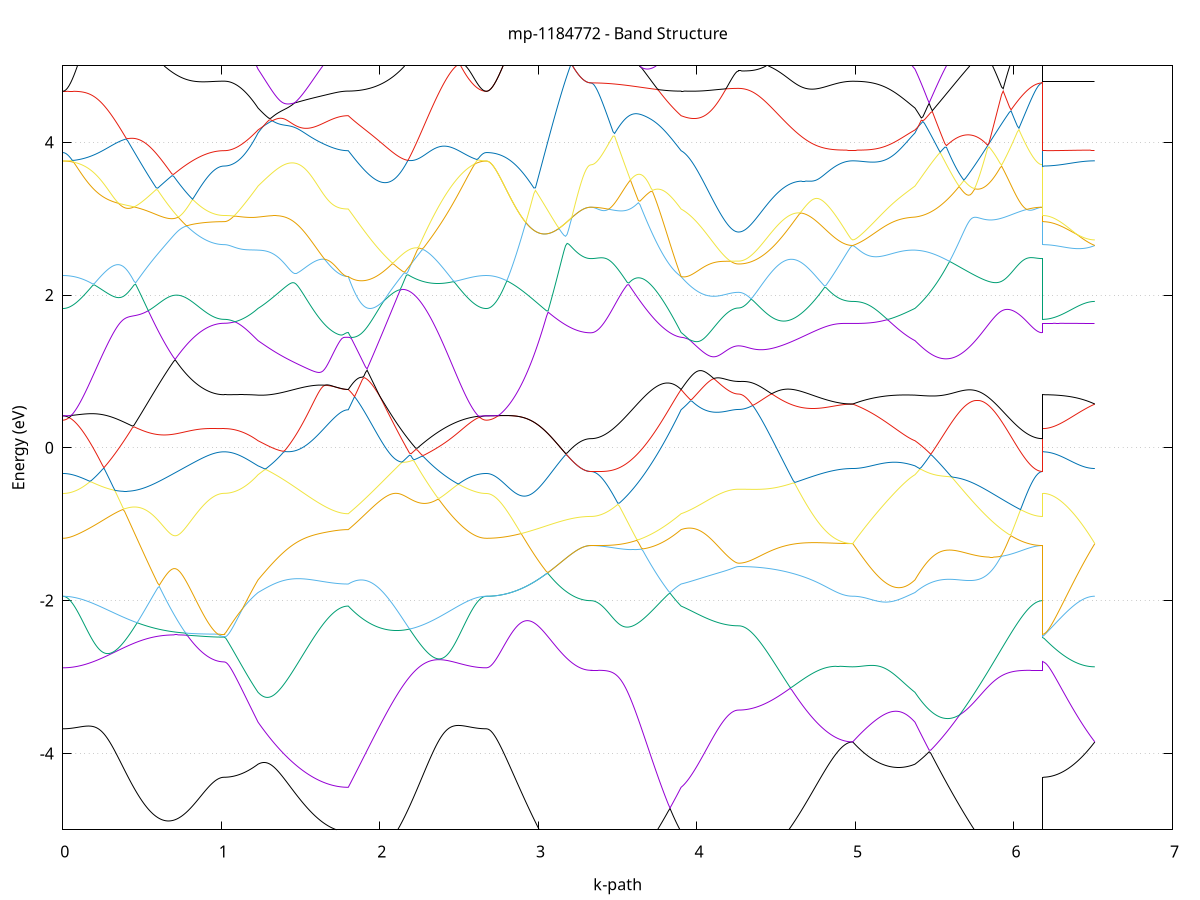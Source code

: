 set title 'mp-1184772 - Band Structure'
set xlabel 'k-path'
set ylabel 'Energy (eV)'
set grid y
set yrange [-5:5]
set terminal png size 800,600
set output 'mp-1184772_bands_gnuplot.png'
plot '-' using 1:2 with lines notitle, '-' using 1:2 with lines notitle, '-' using 1:2 with lines notitle, '-' using 1:2 with lines notitle, '-' using 1:2 with lines notitle, '-' using 1:2 with lines notitle, '-' using 1:2 with lines notitle, '-' using 1:2 with lines notitle, '-' using 1:2 with lines notitle, '-' using 1:2 with lines notitle, '-' using 1:2 with lines notitle, '-' using 1:2 with lines notitle, '-' using 1:2 with lines notitle, '-' using 1:2 with lines notitle, '-' using 1:2 with lines notitle, '-' using 1:2 with lines notitle, '-' using 1:2 with lines notitle, '-' using 1:2 with lines notitle, '-' using 1:2 with lines notitle, '-' using 1:2 with lines notitle, '-' using 1:2 with lines notitle, '-' using 1:2 with lines notitle, '-' using 1:2 with lines notitle, '-' using 1:2 with lines notitle, '-' using 1:2 with lines notitle, '-' using 1:2 with lines notitle, '-' using 1:2 with lines notitle, '-' using 1:2 with lines notitle, '-' using 1:2 with lines notitle, '-' using 1:2 with lines notitle, '-' using 1:2 with lines notitle, '-' using 1:2 with lines notitle, '-' using 1:2 with lines notitle, '-' using 1:2 with lines notitle, '-' using 1:2 with lines notitle, '-' using 1:2 with lines notitle, '-' using 1:2 with lines notitle, '-' using 1:2 with lines notitle, '-' using 1:2 with lines notitle, '-' using 1:2 with lines notitle, '-' using 1:2 with lines notitle, '-' using 1:2 with lines notitle, '-' using 1:2 with lines notitle, '-' using 1:2 with lines notitle, '-' using 1:2 with lines notitle, '-' using 1:2 with lines notitle, '-' using 1:2 with lines notitle, '-' using 1:2 with lines notitle, '-' using 1:2 with lines notitle, '-' using 1:2 with lines notitle, '-' using 1:2 with lines notitle, '-' using 1:2 with lines notitle, '-' using 1:2 with lines notitle, '-' using 1:2 with lines notitle, '-' using 1:2 with lines notitle, '-' using 1:2 with lines notitle, '-' using 1:2 with lines notitle, '-' using 1:2 with lines notitle, '-' using 1:2 with lines notitle, '-' using 1:2 with lines notitle, '-' using 1:2 with lines notitle, '-' using 1:2 with lines notitle, '-' using 1:2 with lines notitle, '-' using 1:2 with lines notitle
0.000000 -30.877582
0.009983 -30.877682
0.019967 -30.877782
0.029950 -30.877882
0.039934 -30.878082
0.049917 -30.878282
0.059900 -30.878582
0.069884 -30.878882
0.079867 -30.879282
0.089851 -30.879782
0.099834 -30.880282
0.109818 -30.880782
0.119801 -30.881382
0.129784 -30.881982
0.139768 -30.882682
0.149751 -30.883482
0.159735 -30.884282
0.169718 -30.885082
0.179701 -30.885882
0.189685 -30.886882
0.199668 -30.887782
0.209652 -30.888782
0.219635 -30.889782
0.229618 -30.890882
0.239602 -30.891982
0.249585 -30.893082
0.259569 -30.894282
0.269552 -30.895482
0.279535 -30.896682
0.289519 -30.897982
0.299502 -30.899282
0.309486 -30.900582
0.319469 -30.901882
0.329453 -30.903282
0.339436 -30.904682
0.349419 -30.906082
0.359403 -30.907482
0.369386 -30.908982
0.379370 -30.910382
0.389353 -30.911882
0.399336 -30.913382
0.409320 -30.914882
0.419303 -30.916382
0.429287 -30.917882
0.439270 -30.919382
0.449253 -30.920982
0.459237 -30.922482
0.469220 -30.923982
0.479204 -30.925582
0.489187 -30.927082
0.499170 -30.928582
0.509154 -30.930182
0.519137 -30.931682
0.529121 -30.933182
0.539104 -30.934682
0.549088 -30.936182
0.559071 -30.937682
0.569054 -30.939182
0.579038 -30.940682
0.589021 -30.942082
0.599005 -30.943582
0.608988 -30.944982
0.618971 -30.946382
0.628955 -30.947782
0.638938 -30.949082
0.648922 -30.950482
0.658905 -30.951782
0.668888 -30.953082
0.678872 -30.954382
0.688855 -30.955582
0.698839 -30.956882
0.708822 -30.958082
0.718805 -30.959182
0.728789 -30.960382
0.738772 -30.961482
0.748756 -30.962582
0.758739 -30.963582
0.768723 -30.964582
0.778706 -30.965582
0.788689 -30.966482
0.798673 -30.967482
0.808656 -30.968282
0.818640 -30.969182
0.828623 -30.969982
0.838606 -30.970682
0.848590 -30.971482
0.858573 -30.972182
0.868557 -30.972782
0.878540 -30.973382
0.888523 -30.973982
0.898507 -30.974482
0.908490 -30.974982
0.918474 -30.975482
0.928457 -30.975882
0.938440 -30.976182
0.948424 -30.976582
0.958407 -30.976782
0.968391 -30.977082
0.978374 -30.977282
0.988358 -30.977382
0.998341 -30.977482
1.008324 -30.977582
1.018308 -30.977582
1.018308 -30.977582
1.028009 -30.977582
1.037710 -30.977582
1.047411 -30.977582
1.057113 -30.977582
1.066814 -30.977482
1.076515 -30.977482
1.086216 -30.977482
1.095917 -30.977382
1.105619 -30.977382
1.115320 -30.977282
1.125021 -30.977282
1.134722 -30.977182
1.144424 -30.977082
1.154125 -30.976982
1.163826 -30.976882
1.173527 -30.976782
1.183228 -30.976682
1.192930 -30.976582
1.202631 -30.976382
1.212332 -30.976282
1.222033 -30.976082
1.231735 -30.975982
1.231735 -30.975982
1.241719 -30.975782
1.251704 -30.975582
1.261689 -30.975382
1.271674 -30.975182
1.281659 -30.974982
1.291644 -30.974682
1.301629 -30.974382
1.311613 -30.973982
1.321598 -30.973582
1.331583 -30.973182
1.341568 -30.972782
1.351553 -30.972382
1.361538 -30.971882
1.371523 -30.971382
1.381507 -30.970782
1.391492 -30.970282
1.401477 -30.969682
1.411462 -30.969082
1.421447 -30.968482
1.431432 -30.967782
1.441417 -30.967182
1.451401 -30.966482
1.461386 -30.965782
1.471371 -30.965082
1.481356 -30.964282
1.491341 -30.963582
1.501326 -30.962782
1.511311 -30.961982
1.521295 -30.961282
1.531280 -30.960482
1.541265 -30.959682
1.551250 -30.958882
1.561235 -30.958082
1.571220 -30.957282
1.581205 -30.956482
1.591189 -30.955682
1.601174 -30.954982
1.611159 -30.954182
1.621144 -30.953382
1.631129 -30.952682
1.641114 -30.951982
1.651098 -30.951282
1.661083 -30.950582
1.671068 -30.949982
1.681053 -30.949382
1.691038 -30.948782
1.701023 -30.948282
1.711008 -30.947782
1.720993 -30.947382
1.730977 -30.946982
1.740962 -30.946582
1.750947 -30.946282
1.760932 -30.945982
1.770917 -30.945882
1.780902 -30.945682
1.790886 -30.945582
1.800871 -30.945582
1.800871 -30.945582
1.810769 -30.945682
1.820666 -30.945782
1.830563 -30.945882
1.840461 -30.945982
1.850358 -30.945982
1.860256 -30.945882
1.870153 -30.945882
1.880050 -30.945782
1.889948 -30.945582
1.899845 -30.945382
1.909742 -30.945182
1.919640 -30.944982
1.929537 -30.944682
1.939434 -30.944382
1.949332 -30.943982
1.959229 -30.943582
1.969127 -30.943082
1.979024 -30.942582
1.988921 -30.942082
1.998819 -30.941582
2.008716 -30.940982
2.018613 -30.940282
2.028511 -30.939582
2.038408 -30.938882
2.048305 -30.938182
2.058203 -30.937382
2.068100 -30.936582
2.077997 -30.935682
2.087895 -30.934782
2.097792 -30.933882
2.107690 -30.932982
2.117587 -30.931982
2.127484 -30.930982
2.137382 -30.929882
2.147279 -30.928882
2.157176 -30.927782
2.167074 -30.926582
2.176971 -30.925482
2.186868 -30.924282
2.196766 -30.923082
2.206663 -30.921882
2.216561 -30.920682
2.226458 -30.919482
2.236355 -30.918182
2.246253 -30.916882
2.256150 -30.915682
2.266047 -30.914382
2.275945 -30.913082
2.285842 -30.911782
2.295739 -30.910382
2.305637 -30.909082
2.315534 -30.907782
2.325432 -30.906482
2.335329 -30.905182
2.345226 -30.903882
2.355124 -30.902582
2.365021 -30.901282
2.374918 -30.900082
2.384816 -30.898782
2.394713 -30.897582
2.404610 -30.896382
2.414508 -30.895182
2.424405 -30.893982
2.434303 -30.892782
2.444200 -30.891682
2.454097 -30.890582
2.463995 -30.889582
2.473892 -30.888482
2.483789 -30.887482
2.493687 -30.886582
2.503584 -30.885682
2.513481 -30.884782
2.523379 -30.883982
2.533276 -30.883182
2.543174 -30.882382
2.553071 -30.881782
2.562968 -30.881082
2.572866 -30.880482
2.582763 -30.879982
2.592660 -30.879482
2.602558 -30.879082
2.612455 -30.878682
2.622352 -30.878382
2.632250 -30.878082
2.642147 -30.877882
2.652044 -30.877782
2.661942 -30.877682
2.671839 -30.877582
2.671839 -30.877582
2.681829 -30.877682
2.691818 -30.877782
2.701807 -30.877882
2.711796 -30.878082
2.721786 -30.878382
2.731775 -30.878782
2.741764 -30.879182
2.751754 -30.879582
2.761743 -30.880082
2.771732 -30.880682
2.781721 -30.881282
2.791711 -30.881982
2.801700 -30.882682
2.811689 -30.883382
2.821679 -30.884182
2.831668 -30.885082
2.841657 -30.885882
2.851647 -30.886782
2.861636 -30.887782
2.871625 -30.888682
2.881614 -30.889682
2.891604 -30.890682
2.901593 -30.891782
2.911582 -30.892782
2.921572 -30.893882
2.931561 -30.894882
2.941550 -30.895982
2.951540 -30.897082
2.961529 -30.898182
2.971518 -30.899282
2.981507 -30.900382
2.991497 -30.901382
3.001486 -30.902482
3.011475 -30.903582
3.021465 -30.904582
3.031454 -30.905682
3.041443 -30.906682
3.051433 -30.907682
3.061422 -30.908682
3.071411 -30.909582
3.081400 -30.910582
3.091390 -30.911482
3.101379 -30.912382
3.111368 -30.913282
3.121358 -30.914082
3.131347 -30.914882
3.141336 -30.915682
3.151326 -30.916382
3.161315 -30.917182
3.171304 -30.917782
3.181293 -30.918482
3.191283 -30.919082
3.201272 -30.919582
3.211261 -30.920182
3.221251 -30.920582
3.231240 -30.921082
3.241229 -30.921482
3.251219 -30.921882
3.261208 -30.922182
3.271197 -30.922482
3.281186 -30.922682
3.291176 -30.922882
3.301165 -30.923082
3.311154 -30.923182
3.321144 -30.923182
3.331133 -30.923182
3.331133 -30.923182
3.341118 -30.923282
3.351103 -30.923282
3.361088 -30.923382
3.371072 -30.923482
3.381057 -30.923582
3.391042 -30.923682
3.401027 -30.923882
3.411012 -30.924082
3.420997 -30.924282
3.430981 -30.924482
3.440966 -30.924782
3.450951 -30.925082
3.460936 -30.925382
3.470921 -30.925682
3.480906 -30.926082
3.490891 -30.926482
3.500876 -30.926882
3.510860 -30.927282
3.520845 -30.927682
3.530830 -30.928182
3.540815 -30.928582
3.550800 -30.929082
3.560785 -30.929582
3.570769 -30.930082
3.580754 -30.930682
3.590739 -30.931182
3.600724 -30.931682
3.610709 -30.932282
3.620694 -30.932882
3.630679 -30.933382
3.640663 -30.933982
3.650648 -30.934582
3.660633 -30.935182
3.670618 -30.935682
3.680603 -30.936282
3.690588 -30.936882
3.700573 -30.937482
3.710557 -30.937982
3.720542 -30.938582
3.730527 -30.939082
3.740512 -30.939682
3.750497 -30.940182
3.760482 -30.940682
3.770467 -30.941182
3.780451 -30.941682
3.790436 -30.942082
3.800421 -30.942582
3.810406 -30.942982
3.820391 -30.943382
3.830376 -30.943682
3.840361 -30.944082
3.850345 -30.944382
3.860330 -30.944682
3.870315 -30.944982
3.880300 -30.945182
3.890285 -30.945382
3.900270 -30.945582
3.900270 -30.945582
3.910068 -30.945682
3.919867 -30.945682
3.929666 -30.945782
3.939464 -30.945782
3.949263 -30.945882
3.959062 -30.945882
3.968860 -30.945882
3.978659 -30.945982
3.988458 -30.945982
3.998256 -30.946082
4.008055 -30.946082
4.017854 -30.946182
4.027652 -30.946182
4.037451 -30.946182
4.047250 -30.946282
4.057048 -30.946282
4.066847 -30.946382
4.076645 -30.946382
4.086444 -30.946482
4.096243 -30.946582
4.106041 -30.946582
4.115840 -30.946682
4.125639 -30.946682
4.135437 -30.946782
4.145236 -30.946782
4.155035 -30.946882
4.164833 -30.946882
4.174632 -30.946982
4.184431 -30.946982
4.194229 -30.946982
4.204028 -30.947082
4.213827 -30.947082
4.223625 -30.947082
4.233424 -30.947082
4.243223 -30.947182
4.253021 -30.947182
4.262820 -30.947182
4.262820 -30.947182
4.272684 -30.947182
4.282547 -30.947182
4.292411 -30.947082
4.302275 -30.947082
4.312138 -30.947082
4.322002 -30.946982
4.331866 -30.946882
4.341730 -30.946882
4.351593 -30.946782
4.361457 -30.946682
4.371321 -30.946582
4.381185 -30.946482
4.391048 -30.946382
4.400912 -30.946182
4.410776 -30.946082
4.420640 -30.945982
4.430503 -30.945782
4.440367 -30.945682
4.450231 -30.945482
4.460094 -30.945282
4.469958 -30.945182
4.479822 -30.944982
4.489686 -30.944782
4.499549 -30.944582
4.509413 -30.944382
4.519277 -30.944182
4.529141 -30.943982
4.539004 -30.943782
4.548868 -30.943582
4.558732 -30.943282
4.568595 -30.943082
4.578459 -30.942882
4.588323 -30.942682
4.598187 -30.942482
4.608050 -30.942182
4.617914 -30.941982
4.627778 -30.941782
4.637642 -30.941582
4.647505 -30.941282
4.657369 -30.941082
4.667233 -30.940882
4.677097 -30.940682
4.686960 -30.940482
4.696824 -30.940182
4.706688 -30.939982
4.716551 -30.939782
4.726415 -30.939582
4.736279 -30.939382
4.746143 -30.939182
4.756006 -30.938982
4.765870 -30.938782
4.775734 -30.938682
4.785598 -30.938482
4.795461 -30.938282
4.805325 -30.938182
4.815189 -30.937982
4.825052 -30.937882
4.834916 -30.937682
4.844780 -30.937582
4.854644 -30.937482
4.864507 -30.937382
4.874371 -30.937282
4.884235 -30.937182
4.894099 -30.937082
4.903962 -30.936982
4.913826 -30.936882
4.923690 -30.936882
4.933553 -30.936782
4.943417 -30.936782
4.953281 -30.936682
4.963145 -30.936682
4.973008 -30.936682
4.982872 -30.936682
4.982872 -30.936682
4.992690 -30.938482
5.002507 -30.940182
5.012325 -30.941882
5.022143 -30.943582
5.031960 -30.945282
5.041778 -30.946982
5.051596 -30.948582
5.061413 -30.950182
5.071231 -30.951782
5.081049 -30.953282
5.090866 -30.954782
5.100684 -30.956182
5.110502 -30.957582
5.120319 -30.958982
5.130137 -30.960282
5.139955 -30.961582
5.149772 -30.962782
5.159590 -30.963982
5.169408 -30.965082
5.179225 -30.966182
5.189043 -30.967182
5.198860 -30.968182
5.208678 -30.969082
5.218496 -30.969982
5.228313 -30.970782
5.238131 -30.971482
5.247949 -30.972182
5.257766 -30.972882
5.267584 -30.973482
5.277402 -30.973982
5.287219 -30.974482
5.297037 -30.974882
5.306855 -30.975182
5.316672 -30.975482
5.326490 -30.975682
5.336308 -30.975882
5.346125 -30.975982
5.355943 -30.975982
5.365761 -30.975982
5.375578 -30.975982
5.375578 -30.975982
5.385515 -30.975782
5.395452 -30.975582
5.405389 -30.975282
5.415325 -30.975082
5.425262 -30.974882
5.435199 -30.974582
5.445136 -30.974282
5.455073 -30.973982
5.465009 -30.973682
5.474946 -30.973282
5.484883 -30.972982
5.494820 -30.972582
5.504757 -30.972182
5.514693 -30.971682
5.524630 -30.971282
5.534567 -30.970782
5.544504 -30.970282
5.554441 -30.969782
5.564377 -30.969282
5.574314 -30.968682
5.584251 -30.968182
5.594188 -30.967582
5.604125 -30.966882
5.614061 -30.966282
5.623998 -30.965582
5.633935 -30.964882
5.643872 -30.964182
5.653809 -30.963482
5.663745 -30.962682
5.673682 -30.961982
5.683619 -30.961182
5.693556 -30.960282
5.703493 -30.959482
5.713429 -30.958582
5.723366 -30.957782
5.733303 -30.956882
5.743240 -30.955982
5.753177 -30.954982
5.763113 -30.954082
5.773050 -30.953182
5.782987 -30.952182
5.792924 -30.951182
5.802861 -30.950182
5.812798 -30.949182
5.822734 -30.948282
5.832671 -30.947182
5.842608 -30.946182
5.852545 -30.945182
5.862482 -30.944182
5.872418 -30.943182
5.882355 -30.942182
5.892292 -30.941182
5.902229 -30.940182
5.912166 -30.939182
5.922102 -30.938282
5.932039 -30.937282
5.941976 -30.936282
5.951913 -30.935382
5.961850 -30.934482
5.971786 -30.933582
5.981723 -30.932682
5.991660 -30.931882
6.001597 -30.931082
6.011534 -30.930282
6.021470 -30.929582
6.031407 -30.928782
6.041344 -30.928182
6.051281 -30.927482
6.061218 -30.926882
6.071154 -30.926282
6.081091 -30.925782
6.091028 -30.925282
6.100965 -30.924882
6.110902 -30.924482
6.120838 -30.924182
6.130775 -30.923882
6.140712 -30.923682
6.150649 -30.923482
6.160586 -30.923382
6.170522 -30.923282
6.180459 -30.923182
6.180459 -30.977582
6.190449 -30.977582
6.200438 -30.977382
6.210427 -30.977182
6.220416 -30.976882
6.230406 -30.976582
6.240395 -30.976082
6.250384 -30.975482
6.260374 -30.974882
6.270363 -30.974182
6.280352 -30.973382
6.290342 -30.972482
6.300331 -30.971582
6.310320 -30.970582
6.320309 -30.969482
6.330299 -30.968282
6.340288 -30.966982
6.350277 -30.965682
6.360267 -30.964282
6.370256 -30.962882
6.380245 -30.961382
6.390235 -30.959782
6.400224 -30.958082
6.410213 -30.956382
6.420202 -30.954582
6.430192 -30.952782
6.440181 -30.950882
6.450170 -30.948982
6.460160 -30.947082
6.470149 -30.945082
6.480138 -30.942982
6.490127 -30.940882
6.500117 -30.938782
6.510106 -30.936682
e
0.000000 -30.877582
0.009983 -30.877682
0.019967 -30.877682
0.029950 -30.877682
0.039934 -30.877682
0.049917 -30.877782
0.059900 -30.877882
0.069884 -30.877882
0.079867 -30.877982
0.089851 -30.878082
0.099834 -30.878182
0.109818 -30.878382
0.119801 -30.878482
0.129784 -30.878582
0.139768 -30.878782
0.149751 -30.878882
0.159735 -30.879082
0.169718 -30.879282
0.179701 -30.879482
0.189685 -30.879582
0.199668 -30.879782
0.209652 -30.879982
0.219635 -30.880282
0.229618 -30.880482
0.239602 -30.880682
0.249585 -30.880882
0.259569 -30.881082
0.269552 -30.881382
0.279535 -30.881582
0.289519 -30.881782
0.299502 -30.882082
0.309486 -30.882282
0.319469 -30.882482
0.329453 -30.882782
0.339436 -30.882982
0.349419 -30.883182
0.359403 -30.883482
0.369386 -30.883682
0.379370 -30.883882
0.389353 -30.884082
0.399336 -30.884382
0.409320 -30.884582
0.419303 -30.884782
0.429287 -30.884982
0.439270 -30.885182
0.449253 -30.885382
0.459237 -30.885582
0.469220 -30.885682
0.479204 -30.885882
0.489187 -30.886082
0.499170 -30.886182
0.509154 -30.886382
0.519137 -30.886482
0.529121 -30.886582
0.539104 -30.886782
0.549088 -30.886882
0.559071 -30.886982
0.569054 -30.886982
0.579038 -30.887082
0.589021 -30.887182
0.599005 -30.887282
0.608988 -30.887282
0.618971 -30.887382
0.628955 -30.887382
0.638938 -30.887382
0.648922 -30.887382
0.658905 -30.887382
0.668888 -30.887382
0.678872 -30.887382
0.688855 -30.887382
0.698839 -30.887282
0.708822 -30.887282
0.718805 -30.887182
0.728789 -30.887182
0.738772 -30.887082
0.748756 -30.886982
0.758739 -30.886882
0.768723 -30.886882
0.778706 -30.886782
0.788689 -30.886682
0.798673 -30.886582
0.808656 -30.886382
0.818640 -30.886282
0.828623 -30.886182
0.838606 -30.886082
0.848590 -30.885982
0.858573 -30.885882
0.868557 -30.885682
0.878540 -30.885582
0.888523 -30.885482
0.898507 -30.885382
0.908490 -30.885282
0.918474 -30.885182
0.928457 -30.885082
0.938440 -30.884982
0.948424 -30.884882
0.958407 -30.884882
0.968391 -30.884782
0.978374 -30.884782
0.988358 -30.884682
0.998341 -30.884682
1.008324 -30.884682
1.018308 -30.884682
1.018308 -30.884682
1.028009 -30.884682
1.037710 -30.884682
1.047411 -30.884682
1.057113 -30.884682
1.066814 -30.884682
1.076515 -30.884682
1.086216 -30.884682
1.095917 -30.884782
1.105619 -30.884782
1.115320 -30.884782
1.125021 -30.884882
1.134722 -30.884882
1.144424 -30.884882
1.154125 -30.884982
1.163826 -30.884982
1.173527 -30.885082
1.183228 -30.885082
1.192930 -30.885182
1.202631 -30.885282
1.212332 -30.885282
1.222033 -30.885382
1.231735 -30.885482
1.231735 -30.885482
1.241719 -30.885582
1.251704 -30.885682
1.261689 -30.885782
1.271674 -30.885882
1.281659 -30.885982
1.291644 -30.886082
1.301629 -30.886182
1.311613 -30.886382
1.321598 -30.886482
1.331583 -30.886682
1.341568 -30.886782
1.351553 -30.886982
1.361538 -30.887182
1.371523 -30.887382
1.381507 -30.887582
1.391492 -30.887882
1.401477 -30.888082
1.411462 -30.888282
1.421447 -30.888582
1.431432 -30.888782
1.441417 -30.889082
1.451401 -30.889382
1.461386 -30.889682
1.471371 -30.889982
1.481356 -30.890282
1.491341 -30.890582
1.501326 -30.890882
1.511311 -30.891182
1.521295 -30.891582
1.531280 -30.891882
1.541265 -30.892282
1.551250 -30.892582
1.561235 -30.892982
1.571220 -30.893282
1.581205 -30.893682
1.591189 -30.893982
1.601174 -30.894382
1.611159 -30.894682
1.621144 -30.895082
1.631129 -30.895382
1.641114 -30.895682
1.651098 -30.896082
1.661083 -30.896382
1.671068 -30.896682
1.681053 -30.896982
1.691038 -30.897282
1.701023 -30.897582
1.711008 -30.897782
1.720993 -30.897982
1.730977 -30.898182
1.740962 -30.898382
1.750947 -30.898582
1.760932 -30.898682
1.770917 -30.898782
1.780902 -30.898882
1.790886 -30.898882
1.800871 -30.898982
1.800871 -30.898982
1.810769 -30.898382
1.820666 -30.897882
1.830563 -30.897382
1.840461 -30.896982
1.850358 -30.896482
1.860256 -30.895982
1.870153 -30.895482
1.880050 -30.895082
1.889948 -30.894582
1.899845 -30.894182
1.909742 -30.893682
1.919640 -30.893282
1.929537 -30.892882
1.939434 -30.892382
1.949332 -30.891982
1.959229 -30.891582
1.969127 -30.891182
1.979024 -30.890782
1.988921 -30.890382
1.998819 -30.889982
2.008716 -30.889682
2.018613 -30.889282
2.028511 -30.888882
2.038408 -30.888582
2.048305 -30.888182
2.058203 -30.887882
2.068100 -30.887582
2.077997 -30.887182
2.087895 -30.886882
2.097792 -30.886582
2.107690 -30.886282
2.117587 -30.885982
2.127484 -30.885682
2.137382 -30.885382
2.147279 -30.885082
2.157176 -30.884782
2.167074 -30.884482
2.176971 -30.884282
2.186868 -30.883982
2.196766 -30.883682
2.206663 -30.883482
2.216561 -30.883182
2.226458 -30.882982
2.236355 -30.882782
2.246253 -30.882482
2.256150 -30.882282
2.266047 -30.882082
2.275945 -30.881882
2.285842 -30.881682
2.295739 -30.881482
2.305637 -30.881282
2.315534 -30.881082
2.325432 -30.880882
2.335329 -30.880682
2.345226 -30.880482
2.355124 -30.880382
2.365021 -30.880182
2.374918 -30.879982
2.384816 -30.879882
2.394713 -30.879682
2.404610 -30.879582
2.414508 -30.879382
2.424405 -30.879282
2.434303 -30.879182
2.444200 -30.879082
2.454097 -30.878882
2.463995 -30.878782
2.473892 -30.878682
2.483789 -30.878582
2.493687 -30.878482
2.503584 -30.878382
2.513481 -30.878282
2.523379 -30.878182
2.533276 -30.878182
2.543174 -30.878082
2.553071 -30.877982
2.562968 -30.877982
2.572866 -30.877882
2.582763 -30.877882
2.592660 -30.877782
2.602558 -30.877782
2.612455 -30.877682
2.622352 -30.877682
2.632250 -30.877682
2.642147 -30.877682
2.652044 -30.877682
2.661942 -30.877582
2.671839 -30.877582
2.671839 -30.877582
2.681829 -30.877682
2.691818 -30.877782
2.701807 -30.877882
2.711796 -30.878082
2.721786 -30.878382
2.731775 -30.878782
2.741764 -30.879182
2.751754 -30.879582
2.761743 -30.880082
2.771732 -30.880682
2.781721 -30.881282
2.791711 -30.881982
2.801700 -30.882682
2.811689 -30.883382
2.821679 -30.884182
2.831668 -30.885082
2.841657 -30.885882
2.851647 -30.886782
2.861636 -30.887782
2.871625 -30.888682
2.881614 -30.889682
2.891604 -30.890682
2.901593 -30.891782
2.911582 -30.892782
2.921572 -30.893882
2.931561 -30.894882
2.941550 -30.895982
2.951540 -30.897082
2.961529 -30.898182
2.971518 -30.899282
2.981507 -30.900382
2.991497 -30.901382
3.001486 -30.902482
3.011475 -30.903582
3.021465 -30.904582
3.031454 -30.905682
3.041443 -30.906682
3.051433 -30.907682
3.061422 -30.908682
3.071411 -30.909582
3.081400 -30.910582
3.091390 -30.911482
3.101379 -30.912382
3.111368 -30.913282
3.121358 -30.914082
3.131347 -30.914882
3.141336 -30.915682
3.151326 -30.916382
3.161315 -30.917182
3.171304 -30.917782
3.181293 -30.918482
3.191283 -30.919082
3.201272 -30.919582
3.211261 -30.920182
3.221251 -30.920582
3.231240 -30.921082
3.241229 -30.921482
3.251219 -30.921882
3.261208 -30.922182
3.271197 -30.922482
3.281186 -30.922682
3.291176 -30.922882
3.301165 -30.923082
3.311154 -30.923182
3.321144 -30.923182
3.331133 -30.923182
3.331133 -30.923182
3.341118 -30.923182
3.351103 -30.923182
3.361088 -30.923082
3.371072 -30.923082
3.381057 -30.922982
3.391042 -30.922782
3.401027 -30.922682
3.411012 -30.922482
3.420997 -30.922282
3.430981 -30.922082
3.440966 -30.921782
3.450951 -30.921582
3.460936 -30.921282
3.470921 -30.920982
3.480906 -30.920682
3.490891 -30.920282
3.500876 -30.919982
3.510860 -30.919582
3.520845 -30.919182
3.530830 -30.918782
3.540815 -30.918282
3.550800 -30.917882
3.560785 -30.917482
3.570769 -30.916982
3.580754 -30.916482
3.590739 -30.915982
3.600724 -30.915482
3.610709 -30.914982
3.620694 -30.914482
3.630679 -30.913882
3.640663 -30.913382
3.650648 -30.912882
3.660633 -30.912282
3.670618 -30.911782
3.680603 -30.911182
3.690588 -30.910582
3.700573 -30.910082
3.710557 -30.909482
3.720542 -30.908882
3.730527 -30.908382
3.740512 -30.907782
3.750497 -30.907182
3.760482 -30.906582
3.770467 -30.906082
3.780451 -30.905482
3.790436 -30.904882
3.800421 -30.904382
3.810406 -30.903782
3.820391 -30.903282
3.830376 -30.902682
3.840361 -30.902182
3.850345 -30.901582
3.860330 -30.901082
3.870315 -30.900482
3.880300 -30.899982
3.890285 -30.899482
3.900270 -30.898982
3.900270 -30.898982
3.910068 -30.898682
3.919867 -30.898482
3.929666 -30.898282
3.939464 -30.897982
3.949263 -30.897782
3.959062 -30.897482
3.968860 -30.897282
3.978659 -30.896982
3.988458 -30.896782
3.998256 -30.896482
4.008055 -30.896182
4.017854 -30.895982
4.027652 -30.895682
4.037451 -30.895482
4.047250 -30.895182
4.057048 -30.894982
4.066847 -30.894682
4.076645 -30.894482
4.086444 -30.894182
4.096243 -30.893982
4.106041 -30.893782
4.115840 -30.893582
4.125639 -30.893382
4.135437 -30.893182
4.145236 -30.892982
4.155035 -30.892782
4.164833 -30.892682
4.174632 -30.892482
4.184431 -30.892382
4.194229 -30.892282
4.204028 -30.892182
4.213827 -30.892082
4.223625 -30.892082
4.233424 -30.891982
4.243223 -30.891982
4.253021 -30.891882
4.262820 -30.891882
4.262820 -30.891882
4.272684 -30.891982
4.282547 -30.891982
4.292411 -30.892182
4.302275 -30.892382
4.312138 -30.892582
4.322002 -30.892882
4.331866 -30.893182
4.341730 -30.893582
4.351593 -30.893982
4.361457 -30.894482
4.371321 -30.895082
4.381185 -30.895582
4.391048 -30.896182
4.400912 -30.896882
4.410776 -30.897582
4.420640 -30.898282
4.430503 -30.899082
4.440367 -30.899882
4.450231 -30.900682
4.460094 -30.901482
4.469958 -30.902382
4.479822 -30.903282
4.489686 -30.904182
4.499549 -30.905082
4.509413 -30.906082
4.519277 -30.906982
4.529141 -30.907982
4.539004 -30.908982
4.548868 -30.909982
4.558732 -30.910882
4.568595 -30.911882
4.578459 -30.912882
4.588323 -30.913882
4.598187 -30.914882
4.608050 -30.915882
4.617914 -30.916782
4.627778 -30.917782
4.637642 -30.918682
4.647505 -30.919682
4.657369 -30.920582
4.667233 -30.921482
4.677097 -30.922382
4.686960 -30.923182
4.696824 -30.924082
4.706688 -30.924882
4.716551 -30.925682
4.726415 -30.926482
4.736279 -30.927182
4.746143 -30.927882
4.756006 -30.928582
4.765870 -30.929282
4.775734 -30.929982
4.785598 -30.930582
4.795461 -30.931182
4.805325 -30.931682
4.815189 -30.932282
4.825052 -30.932782
4.834916 -30.933182
4.844780 -30.933682
4.854644 -30.934082
4.864507 -30.934482
4.874371 -30.934782
4.884235 -30.935182
4.894099 -30.935382
4.903962 -30.935682
4.913826 -30.935882
4.923690 -30.936082
4.933553 -30.936282
4.943417 -30.936382
4.953281 -30.936582
4.963145 -30.936582
4.973008 -30.936682
4.982872 -30.936682
4.982872 -30.936682
4.992690 -30.934882
5.002507 -30.933082
5.012325 -30.931282
5.022143 -30.929382
5.031960 -30.927582
5.041778 -30.925682
5.051596 -30.923882
5.061413 -30.921982
5.071231 -30.920182
5.081049 -30.918282
5.090866 -30.916482
5.100684 -30.914682
5.110502 -30.912882
5.120319 -30.911082
5.130137 -30.909382
5.139955 -30.907682
5.149772 -30.905982
5.159590 -30.904382
5.169408 -30.902782
5.179225 -30.901182
5.189043 -30.899682
5.198860 -30.898282
5.208678 -30.896882
5.218496 -30.895582
5.228313 -30.894382
5.238131 -30.893182
5.247949 -30.892082
5.257766 -30.891082
5.267584 -30.890182
5.277402 -30.889282
5.287219 -30.888582
5.297037 -30.887882
5.306855 -30.887282
5.316672 -30.886782
5.326490 -30.886282
5.336308 -30.885982
5.346125 -30.885682
5.355943 -30.885582
5.365761 -30.885482
5.375578 -30.885482
5.375578 -30.885482
5.385515 -30.885582
5.395452 -30.885682
5.405389 -30.885782
5.415325 -30.885882
5.425262 -30.886082
5.435199 -30.886182
5.445136 -30.886282
5.455073 -30.886482
5.465009 -30.886582
5.474946 -30.886782
5.484883 -30.886982
5.494820 -30.887182
5.504757 -30.887382
5.514693 -30.887582
5.524630 -30.887782
5.534567 -30.887982
5.544504 -30.888282
5.554441 -30.888582
5.564377 -30.888782
5.574314 -30.889082
5.584251 -30.889382
5.594188 -30.889682
5.604125 -30.890082
5.614061 -30.890382
5.623998 -30.890782
5.633935 -30.891182
5.643872 -30.891582
5.653809 -30.891982
5.663745 -30.892382
5.673682 -30.892882
5.683619 -30.893382
5.693556 -30.893882
5.703493 -30.894382
5.713429 -30.894882
5.723366 -30.895382
5.733303 -30.895982
5.743240 -30.896582
5.753177 -30.897182
5.763113 -30.897782
5.773050 -30.898482
5.782987 -30.899082
5.792924 -30.899782
5.802861 -30.900482
5.812798 -30.901182
5.822734 -30.901882
5.832671 -30.902682
5.842608 -30.903382
5.852545 -30.904182
5.862482 -30.904982
5.872418 -30.905682
5.882355 -30.906482
5.892292 -30.907282
5.902229 -30.908082
5.912166 -30.908882
5.922102 -30.909682
5.932039 -30.910482
5.941976 -30.911382
5.951913 -30.912082
5.961850 -30.912882
5.971786 -30.913682
5.981723 -30.914482
5.991660 -30.915182
6.001597 -30.915882
6.011534 -30.916682
6.021470 -30.917282
6.031407 -30.917982
6.041344 -30.918582
6.051281 -30.919182
6.061218 -30.919782
6.071154 -30.920282
6.081091 -30.920782
6.091028 -30.921282
6.100965 -30.921682
6.110902 -30.921982
6.120838 -30.922282
6.130775 -30.922582
6.140712 -30.922782
6.150649 -30.922982
6.160586 -30.923082
6.170522 -30.923182
6.180459 -30.923182
6.180459 -30.884682
6.190449 -30.884682
6.200438 -30.884882
6.210427 -30.885282
6.220416 -30.885782
6.230406 -30.886382
6.240395 -30.887082
6.250384 -30.887982
6.260374 -30.888982
6.270363 -30.890082
6.280352 -30.891282
6.290342 -30.892682
6.300331 -30.894082
6.310320 -30.895582
6.320309 -30.897182
6.330299 -30.898882
6.340288 -30.900682
6.350277 -30.902582
6.360267 -30.904482
6.370256 -30.906382
6.380245 -30.908482
6.390235 -30.910482
6.400224 -30.912582
6.410213 -30.914782
6.420202 -30.916882
6.430192 -30.919082
6.440181 -30.921282
6.450170 -30.923482
6.460160 -30.925682
6.470149 -30.927882
6.480138 -30.930182
6.490127 -30.932282
6.500117 -30.934482
6.510106 -30.936682
e
0.000000 -30.829182
0.009983 -30.829082
0.019967 -30.829082
0.029950 -30.828982
0.039934 -30.828782
0.049917 -30.828682
0.059900 -30.828382
0.069884 -30.828182
0.079867 -30.827882
0.089851 -30.827482
0.099834 -30.827182
0.109818 -30.826682
0.119801 -30.826282
0.129784 -30.825782
0.139768 -30.825282
0.149751 -30.824782
0.159735 -30.824182
0.169718 -30.823582
0.179701 -30.822982
0.189685 -30.822282
0.199668 -30.821582
0.209652 -30.820882
0.219635 -30.820182
0.229618 -30.819482
0.239602 -30.818682
0.249585 -30.817882
0.259569 -30.817082
0.269552 -30.816382
0.279535 -30.815582
0.289519 -30.814782
0.299502 -30.813982
0.309486 -30.813182
0.319469 -30.812382
0.329453 -30.811582
0.339436 -30.810882
0.349419 -30.810082
0.359403 -30.809382
0.369386 -30.808682
0.379370 -30.807982
0.389353 -30.807282
0.399336 -30.806682
0.409320 -30.806082
0.419303 -30.805482
0.429287 -30.804982
0.439270 -30.804482
0.449253 -30.804082
0.459237 -30.803682
0.469220 -30.803282
0.479204 -30.802982
0.489187 -30.802682
0.499170 -30.802482
0.509154 -30.802382
0.519137 -30.802282
0.529121 -30.802182
0.539104 -30.802182
0.549088 -30.802182
0.559071 -30.802282
0.569054 -30.802382
0.579038 -30.802582
0.589021 -30.802782
0.599005 -30.802982
0.608988 -30.803282
0.618971 -30.803682
0.628955 -30.803982
0.638938 -30.804382
0.648922 -30.804782
0.658905 -30.805282
0.668888 -30.805682
0.678872 -30.806182
0.688855 -30.806682
0.698839 -30.807182
0.708822 -30.807782
0.718805 -30.808282
0.728789 -30.808782
0.738772 -30.809382
0.748756 -30.809882
0.758739 -30.810482
0.768723 -30.810982
0.778706 -30.811582
0.788689 -30.812082
0.798673 -30.812582
0.808656 -30.813182
0.818640 -30.813682
0.828623 -30.814182
0.838606 -30.814582
0.848590 -30.815082
0.858573 -30.815482
0.868557 -30.815982
0.878540 -30.816382
0.888523 -30.816682
0.898507 -30.817082
0.908490 -30.817382
0.918474 -30.817682
0.928457 -30.817982
0.938440 -30.818282
0.948424 -30.818482
0.958407 -30.818682
0.968391 -30.818782
0.978374 -30.818982
0.988358 -30.819082
0.998341 -30.819182
1.008324 -30.819182
1.018308 -30.819182
1.018308 -30.819182
1.028009 -30.819082
1.037710 -30.818782
1.047411 -30.818282
1.057113 -30.817582
1.066814 -30.816682
1.076515 -30.815582
1.086216 -30.814182
1.095917 -30.812682
1.105619 -30.810982
1.115320 -30.809082
1.125021 -30.806982
1.134722 -30.804682
1.144424 -30.802282
1.154125 -30.799582
1.163826 -30.796782
1.173527 -30.793682
1.183228 -30.790582
1.192930 -30.787182
1.202631 -30.783682
1.212332 -30.779982
1.222033 -30.776182
1.231735 -30.772182
1.231735 -30.772182
1.241719 -30.769182
1.251704 -30.766082
1.261689 -30.762982
1.271674 -30.759682
1.281659 -30.756382
1.291644 -30.753082
1.301629 -30.749682
1.311613 -30.746182
1.321598 -30.742682
1.331583 -30.739082
1.341568 -30.735482
1.351553 -30.731882
1.361538 -30.728182
1.371523 -30.724582
1.381507 -30.720882
1.391492 -30.717182
1.401477 -30.713582
1.411462 -30.709982
1.421447 -30.706382
1.431432 -30.702782
1.441417 -30.699282
1.451401 -30.695882
1.461386 -30.692582
1.471371 -30.689282
1.481356 -30.686182
1.491341 -30.683182
1.501326 -30.680182
1.511311 -30.677382
1.521295 -30.674782
1.531280 -30.672282
1.541265 -30.669882
1.551250 -30.667682
1.561235 -30.665582
1.571220 -30.663582
1.581205 -30.661882
1.591189 -30.660182
1.601174 -30.658682
1.611159 -30.657282
1.621144 -30.656082
1.631129 -30.654882
1.641114 -30.653882
1.651098 -30.652982
1.661083 -30.652082
1.671068 -30.651382
1.681053 -30.650682
1.691038 -30.650182
1.701023 -30.649682
1.711008 -30.649182
1.720993 -30.648782
1.730977 -30.648482
1.740962 -30.648182
1.750947 -30.647982
1.760932 -30.647782
1.770917 -30.647682
1.780902 -30.647582
1.790886 -30.647482
1.800871 -30.647482
1.800871 -30.647482
1.810769 -30.651082
1.820666 -30.654682
1.830563 -30.658282
1.840461 -30.661882
1.850358 -30.665482
1.860256 -30.669182
1.870153 -30.672682
1.880050 -30.676282
1.889948 -30.679882
1.899845 -30.683482
1.909742 -30.686982
1.919640 -30.690482
1.929537 -30.694082
1.939434 -30.697482
1.949332 -30.700982
1.959229 -30.704382
1.969127 -30.707882
1.979024 -30.711182
1.988921 -30.714582
1.998819 -30.717882
2.008716 -30.721182
2.018613 -30.724382
2.028511 -30.727682
2.038408 -30.730782
2.048305 -30.733982
2.058203 -30.737082
2.068100 -30.740082
2.077997 -30.743082
2.087895 -30.746082
2.097792 -30.748982
2.107690 -30.751882
2.117587 -30.754682
2.127484 -30.757482
2.137382 -30.760182
2.147279 -30.762882
2.157176 -30.765582
2.167074 -30.768082
2.176971 -30.770682
2.186868 -30.773082
2.196766 -30.775582
2.206663 -30.777882
2.216561 -30.780182
2.226458 -30.782482
2.236355 -30.784682
2.246253 -30.786782
2.256150 -30.788882
2.266047 -30.790882
2.275945 -30.792882
2.285842 -30.794782
2.295739 -30.796682
2.305637 -30.798482
2.315534 -30.800282
2.325432 -30.801882
2.335329 -30.803582
2.345226 -30.805182
2.355124 -30.806682
2.365021 -30.808182
2.374918 -30.809582
2.384816 -30.810882
2.394713 -30.812182
2.404610 -30.813482
2.414508 -30.814682
2.424405 -30.815782
2.434303 -30.816882
2.444200 -30.817982
2.454097 -30.818982
2.463995 -30.819882
2.473892 -30.820782
2.483789 -30.821582
2.493687 -30.822382
2.503584 -30.823182
2.513481 -30.823882
2.523379 -30.824482
2.533276 -30.825082
2.543174 -30.825682
2.553071 -30.826182
2.562968 -30.826682
2.572866 -30.827082
2.582763 -30.827482
2.592660 -30.827882
2.602558 -30.828182
2.612455 -30.828382
2.622352 -30.828682
2.632250 -30.828782
2.642147 -30.828982
2.652044 -30.829082
2.661942 -30.829082
2.671839 -30.829182
2.671839 -30.829182
2.681829 -30.829082
2.691818 -30.828882
2.701807 -30.828582
2.711796 -30.828182
2.721786 -30.827582
2.731775 -30.826882
2.741764 -30.826082
2.751754 -30.825182
2.761743 -30.824182
2.771732 -30.822982
2.781721 -30.821682
2.791711 -30.820282
2.801700 -30.818782
2.811689 -30.817082
2.821679 -30.815382
2.831668 -30.813482
2.841657 -30.811482
2.851647 -30.809382
2.861636 -30.807182
2.871625 -30.804882
2.881614 -30.802382
2.891604 -30.799882
2.901593 -30.797182
2.911582 -30.794482
2.921572 -30.791582
2.931561 -30.788682
2.941550 -30.785582
2.951540 -30.782482
2.961529 -30.779282
2.971518 -30.775882
2.981507 -30.772482
2.991497 -30.768982
3.001486 -30.765382
3.011475 -30.761782
3.021465 -30.758082
3.031454 -30.754282
3.041443 -30.750382
3.051433 -30.746482
3.061422 -30.742482
3.071411 -30.738382
3.081400 -30.734282
3.091390 -30.730182
3.101379 -30.725982
3.111368 -30.721882
3.121358 -30.717582
3.131347 -30.713382
3.141336 -30.709182
3.151326 -30.704982
3.161315 -30.700782
3.171304 -30.696582
3.181293 -30.692482
3.191283 -30.688382
3.201272 -30.684482
3.211261 -30.680582
3.221251 -30.676782
3.231240 -30.673182
3.241229 -30.669782
3.251219 -30.666582
3.261208 -30.663682
3.271197 -30.660982
3.281186 -30.658682
3.291176 -30.656682
3.301165 -30.655082
3.311154 -30.653882
3.321144 -30.653182
3.331133 -30.652982
3.331133 -30.652982
3.341118 -30.652982
3.351103 -30.652882
3.361088 -30.652682
3.371072 -30.652582
3.381057 -30.652282
3.391042 -30.651982
3.401027 -30.651682
3.411012 -30.651282
3.420997 -30.650782
3.430981 -30.650282
3.440966 -30.649682
3.450951 -30.649082
3.460936 -30.648382
3.470921 -30.647582
3.480906 -30.646782
3.490891 -30.645882
3.500876 -30.644882
3.510860 -30.643882
3.520845 -30.642782
3.530830 -30.641582
3.540815 -30.640282
3.550800 -30.638982
3.560785 -30.637582
3.570769 -30.636182
3.580754 -30.634582
3.590739 -30.632982
3.600724 -30.631382
3.610709 -30.629582
3.620694 -30.627782
3.630679 -30.625882
3.640663 -30.623882
3.650648 -30.621882
3.660633 -30.619782
3.670618 -30.617682
3.680603 -30.615482
3.690588 -30.613182
3.700573 -30.610882
3.710557 -30.608482
3.720542 -30.606082
3.730527 -30.603682
3.740512 -30.601182
3.750497 -30.598682
3.760482 -30.598082
3.770467 -30.601482
3.780451 -30.604882
3.790436 -30.608282
3.800421 -30.611682
3.810406 -30.615182
3.820391 -30.618682
3.830376 -30.622282
3.840361 -30.625782
3.850345 -30.629382
3.860330 -30.632982
3.870315 -30.636582
3.880300 -30.640182
3.890285 -30.643782
3.900270 -30.647482
3.900270 -30.647482
3.910068 -30.648982
3.919867 -30.650482
3.929666 -30.651982
3.939464 -30.653582
3.949263 -30.655082
3.959062 -30.656582
3.968860 -30.657982
3.978659 -30.659382
3.988458 -30.660782
3.998256 -30.662082
4.008055 -30.663382
4.017854 -30.664582
4.027652 -30.665682
4.037451 -30.666782
4.047250 -30.667882
4.057048 -30.668782
4.066847 -30.669682
4.076645 -30.670582
4.086444 -30.671382
4.096243 -30.672082
4.106041 -30.672782
4.115840 -30.673382
4.125639 -30.673882
4.135437 -30.674382
4.145236 -30.674882
4.155035 -30.675282
4.164833 -30.675682
4.174632 -30.675982
4.184431 -30.676282
4.194229 -30.676482
4.204028 -30.676682
4.213827 -30.676882
4.223625 -30.676982
4.233424 -30.677082
4.243223 -30.677182
4.253021 -30.677182
4.262820 -30.677182
4.262820 -30.677182
4.272684 -30.677282
4.282547 -30.677382
4.292411 -30.677682
4.302275 -30.678082
4.312138 -30.678482
4.322002 -30.679082
4.331866 -30.679782
4.341730 -30.680582
4.351593 -30.681482
4.361457 -30.682582
4.371321 -30.683682
4.381185 -30.684982
4.391048 -30.686382
4.400912 -30.687882
4.410776 -30.689582
4.420640 -30.691382
4.430503 -30.693282
4.440367 -30.695282
4.450231 -30.697382
4.460094 -30.699682
4.469958 -30.702082
4.479822 -30.704482
4.489686 -30.707082
4.499549 -30.709782
4.509413 -30.712582
4.519277 -30.715482
4.529141 -30.718382
4.539004 -30.721482
4.548868 -30.724582
4.558732 -30.727682
4.568595 -30.730882
4.578459 -30.734082
4.588323 -30.737282
4.598187 -30.740582
4.608050 -30.743882
4.617914 -30.747082
4.627778 -30.750382
4.637642 -30.753582
4.647505 -30.756882
4.657369 -30.760082
4.667233 -30.763282
4.677097 -30.766382
4.686960 -30.769482
4.696824 -30.772482
4.706688 -30.775482
4.716551 -30.778382
4.726415 -30.781182
4.736279 -30.783982
4.746143 -30.786682
4.756006 -30.789282
4.765870 -30.791782
4.775734 -30.794182
4.785598 -30.796582
4.795461 -30.798782
4.805325 -30.800882
4.815189 -30.802982
4.825052 -30.804882
4.834916 -30.806782
4.844780 -30.808482
4.854644 -30.810082
4.864507 -30.811582
4.874371 -30.812982
4.884235 -30.814282
4.894099 -30.815382
4.903962 -30.816482
4.913826 -30.817382
4.923690 -30.818182
4.933553 -30.818882
4.943417 -30.819382
4.953281 -30.819882
4.963145 -30.820182
4.973008 -30.820382
4.982872 -30.820382
4.982872 -30.820382
4.992690 -30.820382
5.002507 -30.820282
5.012325 -30.820182
5.022143 -30.820082
5.031960 -30.819882
5.041778 -30.819582
5.051596 -30.819282
5.061413 -30.818882
5.071231 -30.818482
5.081049 -30.817982
5.090866 -30.817382
5.100684 -30.816782
5.110502 -30.816082
5.120319 -30.815282
5.130137 -30.814482
5.139955 -30.813582
5.149772 -30.812582
5.159590 -30.811582
5.169408 -30.810482
5.179225 -30.809282
5.189043 -30.807982
5.198860 -30.806682
5.208678 -30.805282
5.218496 -30.803782
5.228313 -30.802182
5.238131 -30.800582
5.247949 -30.798882
5.257766 -30.797182
5.267584 -30.795282
5.277402 -30.793482
5.287219 -30.791482
5.297037 -30.789482
5.306855 -30.787482
5.316672 -30.785382
5.326490 -30.783282
5.336308 -30.781082
5.346125 -30.778882
5.355943 -30.776682
5.365761 -30.774382
5.375578 -30.772182
5.375578 -30.772182
5.385515 -30.767982
5.395452 -30.763582
5.405389 -30.759082
5.415325 -30.754382
5.425262 -30.749582
5.435199 -30.744782
5.445136 -30.739782
5.455073 -30.734582
5.465009 -30.729382
5.474946 -30.724182
5.484883 -30.718782
5.494820 -30.713382
5.504757 -30.707882
5.514693 -30.702282
5.524630 -30.696682
5.534567 -30.691082
5.544504 -30.685482
5.554441 -30.679782
5.564377 -30.674182
5.574314 -30.671982
5.584251 -30.670582
5.594188 -30.669282
5.604125 -30.667882
5.614061 -30.666582
5.623998 -30.665182
5.633935 -30.663882
5.643872 -30.662582
5.653809 -30.661282
5.663745 -30.659982
5.673682 -30.658682
5.683619 -30.657482
5.693556 -30.656282
5.703493 -30.655082
5.713429 -30.653882
5.723366 -30.652782
5.733303 -30.651682
5.743240 -30.650682
5.753177 -30.649682
5.763113 -30.648782
5.773050 -30.647882
5.782987 -30.647082
5.792924 -30.646282
5.802861 -30.645582
5.812798 -30.644982
5.822734 -30.644382
5.832671 -30.643882
5.842608 -30.643482
5.852545 -30.643182
5.862482 -30.642882
5.872418 -30.642782
5.882355 -30.642682
5.892292 -30.642682
5.902229 -30.642682
5.912166 -30.642782
5.922102 -30.642982
5.932039 -30.643282
5.941976 -30.643582
5.951913 -30.643982
5.961850 -30.644382
5.971786 -30.644782
5.981723 -30.645282
5.991660 -30.645782
6.001597 -30.646382
6.011534 -30.646882
6.021470 -30.647482
6.031407 -30.647982
6.041344 -30.648582
6.051281 -30.649082
6.061218 -30.649582
6.071154 -30.650082
6.081091 -30.650582
6.091028 -30.650982
6.100965 -30.651382
6.110902 -30.651782
6.120838 -30.652082
6.130775 -30.652282
6.140712 -30.652582
6.150649 -30.652782
6.160586 -30.652882
6.170522 -30.652982
6.180459 -30.652982
6.180459 -30.819182
6.190449 -30.819182
6.200438 -30.819182
6.210427 -30.819182
6.220416 -30.819282
6.230406 -30.819282
6.240395 -30.819282
6.250384 -30.819282
6.260374 -30.819382
6.270363 -30.819382
6.280352 -30.819482
6.290342 -30.819482
6.300331 -30.819582
6.310320 -30.819582
6.320309 -30.819682
6.330299 -30.819682
6.340288 -30.819782
6.350277 -30.819782
6.360267 -30.819882
6.370256 -30.819982
6.380245 -30.819982
6.390235 -30.820082
6.400224 -30.820082
6.410213 -30.820182
6.420202 -30.820182
6.430192 -30.820182
6.440181 -30.820282
6.450170 -30.820282
6.460160 -30.820282
6.470149 -30.820382
6.480138 -30.820382
6.490127 -30.820382
6.500117 -30.820382
6.510106 -30.820382
e
0.000000 -30.635782
0.009983 -30.635782
0.019967 -30.635882
0.029950 -30.635982
0.039934 -30.636082
0.049917 -30.636282
0.059900 -30.636382
0.069884 -30.636682
0.079867 -30.636882
0.089851 -30.637182
0.099834 -30.637482
0.109818 -30.637882
0.119801 -30.638282
0.129784 -30.638682
0.139768 -30.639082
0.149751 -30.639482
0.159735 -30.639982
0.169718 -30.640482
0.179701 -30.640982
0.189685 -30.641482
0.199668 -30.641982
0.209652 -30.642582
0.219635 -30.643082
0.229618 -30.643682
0.239602 -30.644182
0.249585 -30.644782
0.259569 -30.645282
0.269552 -30.645782
0.279535 -30.646382
0.289519 -30.646882
0.299502 -30.647382
0.309486 -30.647782
0.319469 -30.648182
0.329453 -30.648682
0.339436 -30.648982
0.349419 -30.649382
0.359403 -30.649682
0.369386 -30.649882
0.379370 -30.650082
0.389353 -30.650282
0.399336 -30.650382
0.409320 -30.650382
0.419303 -30.650382
0.429287 -30.650282
0.439270 -30.650082
0.449253 -30.649882
0.459237 -30.649582
0.469220 -30.649282
0.479204 -30.648782
0.489187 -30.648282
0.499170 -30.647682
0.509154 -30.647082
0.519137 -30.646282
0.529121 -30.645482
0.539104 -30.644582
0.549088 -30.643682
0.559071 -30.642682
0.569054 -30.641582
0.579038 -30.640382
0.589021 -30.639182
0.599005 -30.637882
0.608988 -30.636482
0.618971 -30.635082
0.628955 -30.633582
0.638938 -30.632082
0.648922 -30.630582
0.658905 -30.628982
0.668888 -30.627282
0.678872 -30.625682
0.688855 -30.623982
0.698839 -30.622282
0.708822 -30.620482
0.718805 -30.618782
0.728789 -30.616982
0.738772 -30.615182
0.748756 -30.618082
0.758739 -30.624182
0.768723 -30.630182
0.778706 -30.635882
0.788689 -30.641482
0.798673 -30.646882
0.808656 -30.651982
0.818640 -30.656982
0.828623 -30.661782
0.838606 -30.666282
0.848590 -30.670582
0.858573 -30.674682
0.868557 -30.678582
0.878540 -30.682182
0.888523 -30.685582
0.898507 -30.688782
0.908490 -30.691682
0.918474 -30.694382
0.928457 -30.696882
0.938440 -30.699082
0.948424 -30.700982
0.958407 -30.702682
0.968391 -30.704082
0.978374 -30.705282
0.988358 -30.706182
0.998341 -30.706882
1.008324 -30.707282
1.018308 -30.707382
1.018308 -30.707382
1.028009 -30.707382
1.037710 -30.707282
1.047411 -30.707182
1.057113 -30.706982
1.066814 -30.706782
1.076515 -30.706482
1.086216 -30.706182
1.095917 -30.705882
1.105619 -30.705482
1.115320 -30.704982
1.125021 -30.704482
1.134722 -30.703982
1.144424 -30.703382
1.154125 -30.702782
1.163826 -30.702082
1.173527 -30.701382
1.183228 -30.700682
1.192930 -30.699882
1.202631 -30.699082
1.212332 -30.698182
1.222033 -30.697282
1.231735 -30.696382
1.231735 -30.696382
1.241719 -30.695582
1.251704 -30.694682
1.261689 -30.693682
1.271674 -30.692482
1.281659 -30.691182
1.291644 -30.689682
1.301629 -30.688082
1.311613 -30.686382
1.321598 -30.684482
1.331583 -30.682482
1.341568 -30.680382
1.351553 -30.678082
1.361538 -30.675682
1.371523 -30.673182
1.381507 -30.670582
1.391492 -30.667882
1.401477 -30.664982
1.411462 -30.662082
1.421447 -30.658982
1.431432 -30.655782
1.441417 -30.652582
1.451401 -30.649182
1.461386 -30.645782
1.471371 -30.642182
1.481356 -30.638582
1.491341 -30.634882
1.501326 -30.631082
1.511311 -30.627282
1.521295 -30.623382
1.531280 -30.619482
1.541265 -30.615482
1.551250 -30.611382
1.561235 -30.607382
1.571220 -30.603382
1.581205 -30.599382
1.591189 -30.595382
1.601174 -30.591482
1.611159 -30.587682
1.621144 -30.584082
1.631129 -30.580582
1.641114 -30.577382
1.651098 -30.574382
1.661083 -30.571782
1.671068 -30.569482
1.681053 -30.567482
1.691038 -30.565882
1.701023 -30.564582
1.711008 -30.563482
1.720993 -30.562682
1.730977 -30.562082
1.740962 -30.561582
1.750947 -30.561182
1.760932 -30.560882
1.770917 -30.560782
1.780902 -30.560582
1.790886 -30.560582
1.800871 -30.560482
1.800871 -30.560482
1.810769 -30.558182
1.820666 -30.555982
1.830563 -30.553782
1.840461 -30.551682
1.850358 -30.549682
1.860256 -30.547682
1.870153 -30.545782
1.880050 -30.543882
1.889948 -30.542082
1.899845 -30.540382
1.909742 -30.538782
1.919640 -30.537182
1.929537 -30.535682
1.939434 -30.534182
1.949332 -30.532782
1.959229 -30.531482
1.969127 -30.530182
1.979024 -30.528982
1.988921 -30.527882
1.998819 -30.526782
2.008716 -30.525782
2.018613 -30.524782
2.028511 -30.523882
2.038408 -30.523082
2.048305 -30.522282
2.058203 -30.523082
2.068100 -30.524882
2.077997 -30.526782
2.087895 -30.528782
2.097792 -30.530782
2.107690 -30.532882
2.117587 -30.535082
2.127484 -30.537282
2.137382 -30.539482
2.147279 -30.541782
2.157176 -30.544082
2.167074 -30.546482
2.176971 -30.548882
2.186868 -30.551282
2.196766 -30.553782
2.206663 -30.556282
2.216561 -30.558782
2.226458 -30.561282
2.236355 -30.563782
2.246253 -30.566282
2.256150 -30.568882
2.266047 -30.571382
2.275945 -30.573882
2.285842 -30.576382
2.295739 -30.578882
2.305637 -30.581382
2.315534 -30.583882
2.325432 -30.586282
2.335329 -30.588682
2.345226 -30.591082
2.355124 -30.593482
2.365021 -30.595782
2.374918 -30.598082
2.384816 -30.600282
2.394713 -30.602482
2.404610 -30.604582
2.414508 -30.606682
2.424405 -30.608782
2.434303 -30.610682
2.444200 -30.612682
2.454097 -30.614482
2.463995 -30.616282
2.473892 -30.617982
2.483789 -30.619682
2.493687 -30.621282
2.503584 -30.622782
2.513481 -30.624282
2.523379 -30.625582
2.533276 -30.626882
2.543174 -30.628082
2.553071 -30.629182
2.562968 -30.630282
2.572866 -30.631182
2.582763 -30.632082
2.592660 -30.632882
2.602558 -30.633482
2.612455 -30.634082
2.622352 -30.634682
2.632250 -30.635082
2.642147 -30.635382
2.652044 -30.635582
2.661942 -30.635782
2.671839 -30.635782
2.671839 -30.635782
2.681829 -30.635782
2.691818 -30.635682
2.701807 -30.635482
2.711796 -30.635182
2.721786 -30.634882
2.731775 -30.634482
2.741764 -30.633982
2.751754 -30.633482
2.761743 -30.632882
2.771732 -30.632182
2.781721 -30.631482
2.791711 -30.630682
2.801700 -30.629882
2.811689 -30.628982
2.821679 -30.627982
2.831668 -30.626982
2.841657 -30.625982
2.851647 -30.624882
2.861636 -30.623782
2.871625 -30.622582
2.881614 -30.621382
2.891604 -30.620182
2.901593 -30.618982
2.911582 -30.617682
2.921572 -30.616382
2.931561 -30.615082
2.941550 -30.613782
2.951540 -30.612482
2.961529 -30.611182
2.971518 -30.609882
2.981507 -30.608482
2.991497 -30.607182
3.001486 -30.605882
3.011475 -30.604582
3.021465 -30.603282
3.031454 -30.601982
3.041443 -30.600682
3.051433 -30.599482
3.061422 -30.598182
3.071411 -30.596982
3.081400 -30.595882
3.091390 -30.594682
3.101379 -30.593582
3.111368 -30.592482
3.121358 -30.591382
3.131347 -30.590382
3.141336 -30.589382
3.151326 -30.588482
3.161315 -30.587582
3.171304 -30.586782
3.181293 -30.585882
3.191283 -30.585182
3.201272 -30.584482
3.211261 -30.583782
3.221251 -30.583182
3.231240 -30.582582
3.241229 -30.582082
3.251219 -30.581582
3.261208 -30.581182
3.271197 -30.580782
3.281186 -30.580482
3.291176 -30.580282
3.301165 -30.580082
3.311154 -30.579882
3.321144 -30.579882
3.331133 -30.579782
3.331133 -30.579782
3.341118 -30.579782
3.351103 -30.579682
3.361088 -30.579482
3.371072 -30.579182
3.381057 -30.578782
3.391042 -30.578282
3.401027 -30.577782
3.411012 -30.577182
3.420997 -30.576482
3.430981 -30.575682
3.440966 -30.574882
3.450951 -30.573882
3.460936 -30.572982
3.470921 -30.571882
3.480906 -30.570782
3.490891 -30.569582
3.500876 -30.568382
3.510860 -30.566982
3.520845 -30.565682
3.530830 -30.564282
3.540815 -30.562782
3.550800 -30.561282
3.560785 -30.559682
3.570769 -30.558082
3.580754 -30.556382
3.590739 -30.554682
3.600724 -30.552882
3.610709 -30.553682
3.620694 -30.556182
3.630679 -30.558782
3.640663 -30.561482
3.650648 -30.564282
3.660633 -30.567082
3.670618 -30.569882
3.680603 -30.572882
3.690588 -30.575782
3.700573 -30.578882
3.710557 -30.581982
3.720542 -30.585082
3.730527 -30.588282
3.740512 -30.591482
3.750497 -30.594782
3.760482 -30.596082
3.770467 -30.593482
3.780451 -30.590882
3.790436 -30.588282
3.800421 -30.585682
3.810406 -30.583082
3.820391 -30.580482
3.830376 -30.577882
3.840361 -30.575282
3.850345 -30.572782
3.860330 -30.570182
3.870315 -30.567782
3.880300 -30.565282
3.890285 -30.562882
3.900270 -30.560482
3.900270 -30.560482
3.910068 -30.559682
3.919867 -30.559082
3.929666 -30.558682
3.939464 -30.558582
3.949263 -30.558582
3.959062 -30.558882
3.968860 -30.559382
3.978659 -30.559982
3.988458 -30.560782
3.998256 -30.561682
4.008055 -30.562582
4.017854 -30.563682
4.027652 -30.564782
4.037451 -30.565982
4.047250 -30.567082
4.057048 -30.568282
4.066847 -30.569582
4.076645 -30.570782
4.086444 -30.571982
4.096243 -30.573082
4.106041 -30.574282
4.115840 -30.575382
4.125639 -30.576482
4.135437 -30.577482
4.145236 -30.578482
4.155035 -30.579382
4.164833 -30.580182
4.174632 -30.580982
4.184431 -30.581782
4.194229 -30.582382
4.204028 -30.582982
4.213827 -30.583382
4.223625 -30.583782
4.233424 -30.584182
4.243223 -30.584382
4.253021 -30.584482
4.262820 -30.584582
4.262820 -30.584582
4.272684 -30.584482
4.282547 -30.584482
4.292411 -30.584282
4.302275 -30.584082
4.312138 -30.583882
4.322002 -30.583582
4.331866 -30.583282
4.341730 -30.582882
4.351593 -30.582482
4.361457 -30.581982
4.371321 -30.581482
4.381185 -30.580982
4.391048 -30.580382
4.400912 -30.579782
4.410776 -30.579182
4.420640 -30.578482
4.430503 -30.577882
4.440367 -30.577182
4.450231 -30.576582
4.460094 -30.575982
4.469958 -30.575482
4.479822 -30.575082
4.489686 -30.574882
4.499549 -30.574882
4.509413 -30.575182
4.519277 -30.576082
4.529141 -30.577582
4.539004 -30.579882
4.548868 -30.582982
4.558732 -30.586482
4.568595 -30.590482
4.578459 -30.594682
4.588323 -30.599082
4.598187 -30.603482
4.608050 -30.607982
4.617914 -30.612382
4.627778 -30.616882
4.637642 -30.621282
4.647505 -30.625582
4.657369 -30.629882
4.667233 -30.633982
4.677097 -30.638082
4.686960 -30.642182
4.696824 -30.646082
4.706688 -30.649882
4.716551 -30.653582
4.726415 -30.657182
4.736279 -30.660682
4.746143 -30.664082
4.756006 -30.667382
4.765870 -30.670482
4.775734 -30.673482
4.785598 -30.676482
4.795461 -30.679182
4.805325 -30.681882
4.815189 -30.684382
4.825052 -30.686782
4.834916 -30.688982
4.844780 -30.691182
4.854644 -30.693082
4.864507 -30.694982
4.874371 -30.696682
4.884235 -30.698182
4.894099 -30.699582
4.903962 -30.700882
4.913826 -30.701982
4.923690 -30.702982
4.933553 -30.703782
4.943417 -30.704482
4.953281 -30.704982
4.963145 -30.705382
4.973008 -30.705582
4.982872 -30.705682
4.982872 -30.705682
4.992690 -30.705682
5.002507 -30.705582
5.012325 -30.705482
5.022143 -30.705382
5.031960 -30.705282
5.041778 -30.705082
5.051596 -30.704882
5.061413 -30.704682
5.071231 -30.704482
5.081049 -30.704282
5.090866 -30.704082
5.100684 -30.703782
5.110502 -30.703582
5.120319 -30.703282
5.130137 -30.703082
5.139955 -30.702782
5.149772 -30.702482
5.159590 -30.702282
5.169408 -30.701982
5.179225 -30.701782
5.189043 -30.701582
5.198860 -30.701282
5.208678 -30.701082
5.218496 -30.700882
5.228313 -30.700582
5.238131 -30.700382
5.247949 -30.700182
5.257766 -30.699982
5.267584 -30.699782
5.277402 -30.699582
5.287219 -30.699282
5.297037 -30.699082
5.306855 -30.698882
5.316672 -30.698582
5.326490 -30.698282
5.336308 -30.697982
5.346125 -30.697682
5.355943 -30.697282
5.365761 -30.696882
5.375578 -30.696382
5.375578 -30.696382
5.385515 -30.695382
5.395452 -30.694382
5.405389 -30.693282
5.415325 -30.692182
5.425262 -30.691082
5.435199 -30.689982
5.445136 -30.688782
5.455073 -30.687582
5.465009 -30.686382
5.474946 -30.685182
5.484883 -30.683882
5.494820 -30.682582
5.504757 -30.681282
5.514693 -30.679982
5.524630 -30.678682
5.534567 -30.677382
5.544504 -30.675982
5.554441 -30.674682
5.564377 -30.673282
5.574314 -30.668482
5.584251 -30.662882
5.594188 -30.657282
5.604125 -30.651782
5.614061 -30.646282
5.623998 -30.640782
5.633935 -30.635482
5.643872 -30.630182
5.653809 -30.624982
5.663745 -30.619882
5.673682 -30.614882
5.683619 -30.609982
5.693556 -30.605182
5.703493 -30.600582
5.713429 -30.595982
5.723366 -30.591682
5.733303 -30.587382
5.743240 -30.583282
5.753177 -30.579382
5.763113 -30.575582
5.773050 -30.571882
5.782987 -30.568382
5.792924 -30.566482
5.802861 -30.567882
5.812798 -30.569182
5.822734 -30.570382
5.832671 -30.571582
5.842608 -30.572782
5.852545 -30.573782
5.862482 -30.574782
5.872418 -30.575682
5.882355 -30.576482
5.892292 -30.577182
5.902229 -30.577882
5.912166 -30.578382
5.922102 -30.578882
5.932039 -30.579382
5.941976 -30.579682
5.951913 -30.579982
5.961850 -30.580282
5.971786 -30.580382
5.981723 -30.580582
5.991660 -30.580682
6.001597 -30.580682
6.011534 -30.580682
6.021470 -30.580682
6.031407 -30.580682
6.041344 -30.580682
6.051281 -30.580582
6.061218 -30.580482
6.071154 -30.580482
6.081091 -30.580382
6.091028 -30.580282
6.100965 -30.580182
6.110902 -30.580082
6.120838 -30.580082
6.130775 -30.579982
6.140712 -30.579882
6.150649 -30.579882
6.160586 -30.579882
6.170522 -30.579782
6.180459 -30.579782
6.180459 -30.707382
6.190449 -30.707382
6.200438 -30.707382
6.210427 -30.707382
6.220416 -30.707282
6.230406 -30.707282
6.240395 -30.707282
6.250384 -30.707182
6.260374 -30.707182
6.270363 -30.707082
6.280352 -30.706982
6.290342 -30.706982
6.300331 -30.706882
6.310320 -30.706782
6.320309 -30.706682
6.330299 -30.706682
6.340288 -30.706582
6.350277 -30.706482
6.360267 -30.706382
6.370256 -30.706282
6.380245 -30.706282
6.390235 -30.706182
6.400224 -30.706082
6.410213 -30.706082
6.420202 -30.705982
6.430192 -30.705882
6.440181 -30.705882
6.450170 -30.705782
6.460160 -30.705782
6.470149 -30.705782
6.480138 -30.705682
6.490127 -30.705682
6.500117 -30.705682
6.510106 -30.705682
e
0.000000 -30.635782
0.009983 -30.635682
0.019967 -30.635282
0.029950 -30.634682
0.039934 -30.633882
0.049917 -30.632782
0.059900 -30.631482
0.069884 -30.629982
0.079867 -30.628182
0.089851 -30.626182
0.099834 -30.623882
0.109818 -30.621382
0.119801 -30.618682
0.129784 -30.615782
0.139768 -30.612582
0.149751 -30.609282
0.159735 -30.605682
0.169718 -30.601882
0.179701 -30.597782
0.189685 -30.593582
0.199668 -30.589182
0.209652 -30.584482
0.219635 -30.579682
0.229618 -30.574682
0.239602 -30.569482
0.249585 -30.564082
0.259569 -30.558482
0.269552 -30.552782
0.279535 -30.546882
0.289519 -30.540782
0.299502 -30.534482
0.309486 -30.528182
0.319469 -30.521582
0.329453 -30.514882
0.339436 -30.514182
0.349419 -30.513582
0.359403 -30.512982
0.369386 -30.512382
0.379370 -30.511782
0.389353 -30.511182
0.399336 -30.510582
0.409320 -30.509882
0.419303 -30.509282
0.429287 -30.508682
0.439270 -30.508082
0.449253 -30.507482
0.459237 -30.506882
0.469220 -30.506282
0.479204 -30.505682
0.489187 -30.504982
0.499170 -30.504382
0.509154 -30.503782
0.519137 -30.503182
0.529121 -30.502582
0.539104 -30.502082
0.549088 -30.501482
0.559071 -30.500882
0.569054 -30.500282
0.579038 -30.499782
0.589021 -30.500382
0.599005 -30.508582
0.608988 -30.516682
0.618971 -30.524682
0.628955 -30.532582
0.638938 -30.540482
0.648922 -30.548182
0.658905 -30.555782
0.668888 -30.563282
0.678872 -30.570682
0.688855 -30.577882
0.698839 -30.584982
0.708822 -30.591882
0.718805 -30.598682
0.728789 -30.605282
0.738772 -30.611782
0.748756 -30.613382
0.758739 -30.611682
0.768723 -30.609882
0.778706 -30.608082
0.788689 -30.606382
0.798673 -30.604682
0.808656 -30.602982
0.818640 -30.601282
0.828623 -30.599682
0.838606 -30.598182
0.848590 -30.596582
0.858573 -30.595182
0.868557 -30.593782
0.878540 -30.592382
0.888523 -30.591082
0.898507 -30.589882
0.908490 -30.588782
0.918474 -30.587682
0.928457 -30.586782
0.938440 -30.585882
0.948424 -30.585082
0.958407 -30.584382
0.968391 -30.583882
0.978374 -30.583382
0.988358 -30.582982
0.998341 -30.582682
1.008324 -30.582582
1.018308 -30.582482
1.018308 -30.582482
1.028009 -30.582482
1.037710 -30.582482
1.047411 -30.582382
1.057113 -30.582282
1.066814 -30.582182
1.076515 -30.581982
1.086216 -30.581782
1.095917 -30.581582
1.105619 -30.581382
1.115320 -30.581082
1.125021 -30.580782
1.134722 -30.580482
1.144424 -30.580182
1.154125 -30.579782
1.163826 -30.579382
1.173527 -30.578982
1.183228 -30.578582
1.192930 -30.578082
1.202631 -30.577582
1.212332 -30.577082
1.222033 -30.576582
1.231735 -30.575982
1.231735 -30.575982
1.241719 -30.575582
1.251704 -30.575282
1.261689 -30.574882
1.271674 -30.574582
1.281659 -30.574282
1.291644 -30.573982
1.301629 -30.573682
1.311613 -30.573382
1.321598 -30.573082
1.331583 -30.572782
1.341568 -30.572482
1.351553 -30.572082
1.361538 -30.571782
1.371523 -30.571382
1.381507 -30.570882
1.391492 -30.570482
1.401477 -30.569882
1.411462 -30.569282
1.421447 -30.568682
1.431432 -30.567882
1.441417 -30.567082
1.451401 -30.566182
1.461386 -30.565082
1.471371 -30.563982
1.481356 -30.562782
1.491341 -30.561382
1.501326 -30.559882
1.511311 -30.558282
1.521295 -30.556482
1.531280 -30.554582
1.541265 -30.552582
1.551250 -30.550482
1.561235 -30.548282
1.571220 -30.545882
1.581205 -30.543482
1.591189 -30.540882
1.601174 -30.538282
1.611159 -30.535682
1.621144 -30.532982
1.631129 -30.530282
1.641114 -30.527782
1.651098 -30.526382
1.661083 -30.524682
1.671068 -30.522382
1.681053 -30.519782
1.691038 -30.516782
1.701023 -30.513382
1.711008 -30.510582
1.720993 -30.508582
1.730977 -30.506882
1.740962 -30.505282
1.750947 -30.503982
1.760932 -30.502882
1.770917 -30.501982
1.780902 -30.501382
1.790886 -30.500982
1.800871 -30.500882
1.800871 -30.500882
1.810769 -30.500882
1.820666 -30.500982
1.830563 -30.501182
1.840461 -30.501382
1.850358 -30.501582
1.860256 -30.501882
1.870153 -30.502282
1.880050 -30.502782
1.889948 -30.503282
1.899845 -30.503782
1.909742 -30.504482
1.919640 -30.505182
1.929537 -30.505982
1.939434 -30.506782
1.949332 -30.507782
1.959229 -30.508782
1.969127 -30.509882
1.979024 -30.510982
1.988921 -30.512282
1.998819 -30.513582
2.008716 -30.514982
2.018613 -30.516482
2.028511 -30.517982
2.038408 -30.519582
2.048305 -30.521282
2.058203 -30.521482
2.068100 -30.520782
2.077997 -30.520182
2.087895 -30.519582
2.097792 -30.518982
2.107690 -30.518482
2.117587 -30.518082
2.127484 -30.517582
2.137382 -30.517282
2.147279 -30.516882
2.157176 -30.516682
2.167074 -30.516382
2.176971 -30.516182
2.186868 -30.517182
2.196766 -30.521582
2.206663 -30.525982
2.216561 -30.530182
2.226458 -30.534482
2.236355 -30.538582
2.246253 -30.542682
2.256150 -30.546682
2.266047 -30.550582
2.275945 -30.554482
2.285842 -30.558282
2.295739 -30.561982
2.305637 -30.565682
2.315534 -30.569182
2.325432 -30.572682
2.335329 -30.576082
2.345226 -30.579482
2.355124 -30.582682
2.365021 -30.585882
2.374918 -30.588882
2.384816 -30.591882
2.394713 -30.594782
2.404610 -30.597582
2.414508 -30.600282
2.424405 -30.602882
2.434303 -30.605482
2.444200 -30.607882
2.454097 -30.610182
2.463995 -30.612482
2.473892 -30.614582
2.483789 -30.616582
2.493687 -30.618582
2.503584 -30.620382
2.513481 -30.622182
2.523379 -30.623782
2.533276 -30.625282
2.543174 -30.626782
2.553071 -30.628082
2.562968 -30.629282
2.572866 -30.630482
2.582763 -30.631482
2.592660 -30.632382
2.602558 -30.633182
2.612455 -30.633882
2.622352 -30.634482
2.632250 -30.634982
2.642147 -30.635282
2.652044 -30.635582
2.661942 -30.635782
2.671839 -30.635782
2.671839 -30.635782
2.681829 -30.635782
2.691818 -30.635682
2.701807 -30.635482
2.711796 -30.635182
2.721786 -30.634882
2.731775 -30.634482
2.741764 -30.633982
2.751754 -30.633482
2.761743 -30.632882
2.771732 -30.632182
2.781721 -30.631482
2.791711 -30.630682
2.801700 -30.629882
2.811689 -30.628982
2.821679 -30.627982
2.831668 -30.626982
2.841657 -30.625982
2.851647 -30.624882
2.861636 -30.623782
2.871625 -30.622582
2.881614 -30.621382
2.891604 -30.620182
2.901593 -30.618982
2.911582 -30.617682
2.921572 -30.616382
2.931561 -30.615082
2.941550 -30.613782
2.951540 -30.612482
2.961529 -30.611182
2.971518 -30.609882
2.981507 -30.608482
2.991497 -30.607182
3.001486 -30.605882
3.011475 -30.604582
3.021465 -30.603282
3.031454 -30.601982
3.041443 -30.600682
3.051433 -30.599482
3.061422 -30.598182
3.071411 -30.596982
3.081400 -30.595882
3.091390 -30.594682
3.101379 -30.593582
3.111368 -30.592482
3.121358 -30.591382
3.131347 -30.590382
3.141336 -30.589382
3.151326 -30.588482
3.161315 -30.587582
3.171304 -30.586782
3.181293 -30.585882
3.191283 -30.585182
3.201272 -30.584482
3.211261 -30.583782
3.221251 -30.583182
3.231240 -30.582582
3.241229 -30.582082
3.251219 -30.581582
3.261208 -30.581182
3.271197 -30.580782
3.281186 -30.580482
3.291176 -30.580282
3.301165 -30.580082
3.311154 -30.579882
3.321144 -30.579882
3.331133 -30.579782
3.331133 -30.579782
3.341118 -30.579782
3.351103 -30.579682
3.361088 -30.579482
3.371072 -30.579182
3.381057 -30.578782
3.391042 -30.578282
3.401027 -30.577782
3.411012 -30.577182
3.420997 -30.576482
3.430981 -30.575682
3.440966 -30.574782
3.450951 -30.573882
3.460936 -30.572782
3.470921 -30.571682
3.480906 -30.570482
3.490891 -30.569182
3.500876 -30.567782
3.510860 -30.566382
3.520845 -30.564882
3.530830 -30.563182
3.540815 -30.561482
3.550800 -30.559682
3.560785 -30.557882
3.570769 -30.555882
3.580754 -30.553882
3.590739 -30.551782
3.600724 -30.551182
3.610709 -30.551082
3.620694 -30.549182
3.630679 -30.547382
3.640663 -30.545382
3.650648 -30.543382
3.660633 -30.541382
3.670618 -30.539382
3.680603 -30.537282
3.690588 -30.535082
3.700573 -30.532882
3.710557 -30.530682
3.720542 -30.528382
3.730527 -30.526082
3.740512 -30.523782
3.750497 -30.521282
3.760482 -30.518882
3.770467 -30.516282
3.780451 -30.513782
3.790436 -30.511082
3.800421 -30.508382
3.810406 -30.505582
3.820391 -30.502782
3.830376 -30.501582
3.840361 -30.501382
3.850345 -30.501182
3.860330 -30.501082
3.870315 -30.500982
3.880300 -30.500882
3.890285 -30.500782
3.900270 -30.500882
3.900270 -30.500882
3.910068 -30.500782
3.919867 -30.500382
3.929666 -30.499882
3.939464 -30.499182
3.949263 -30.498382
3.959062 -30.497382
3.968860 -30.496282
3.978659 -30.495082
3.988458 -30.493882
3.998256 -30.492682
4.008055 -30.491482
4.017854 -30.490282
4.027652 -30.489082
4.037451 -30.487982
4.047250 -30.486882
4.057048 -30.485782
4.066847 -30.484882
4.076645 -30.483982
4.086444 -30.483082
4.096243 -30.482282
4.106041 -30.481482
4.115840 -30.480782
4.125639 -30.480182
4.135437 -30.479582
4.145236 -30.478982
4.155035 -30.478482
4.164833 -30.478082
4.174632 -30.477682
4.184431 -30.477282
4.194229 -30.476982
4.204028 -30.476682
4.213827 -30.476482
4.223625 -30.476282
4.233424 -30.476182
4.243223 -30.476082
4.253021 -30.475982
4.262820 -30.475982
4.262820 -30.475982
4.272684 -30.476282
4.282547 -30.477082
4.292411 -30.478482
4.302275 -30.480282
4.312138 -30.482482
4.322002 -30.484882
4.331866 -30.487582
4.341730 -30.490482
4.351593 -30.493482
4.361457 -30.496582
4.371321 -30.499682
4.381185 -30.502782
4.391048 -30.505782
4.400912 -30.508782
4.410776 -30.511682
4.420640 -30.514482
4.430503 -30.517182
4.440367 -30.519782
4.450231 -30.522182
4.460094 -30.524482
4.469958 -30.526682
4.479822 -30.530682
4.489686 -30.535682
4.499549 -30.540282
4.509413 -30.544382
4.519277 -30.547982
4.529141 -30.550882
4.539004 -30.552882
4.548868 -30.554082
4.558732 -30.554682
4.568595 -30.554782
4.578459 -30.554482
4.588323 -30.554082
4.598187 -30.553382
4.608050 -30.552682
4.617914 -30.551882
4.627778 -30.550982
4.637642 -30.550082
4.647505 -30.549182
4.657369 -30.548282
4.667233 -30.547282
4.677097 -30.546382
4.686960 -30.545382
4.696824 -30.544482
4.706688 -30.543582
4.716551 -30.542582
4.726415 -30.541682
4.736279 -30.540782
4.746143 -30.539982
4.756006 -30.539082
4.765870 -30.538282
4.775734 -30.537482
4.785598 -30.536782
4.795461 -30.536082
4.805325 -30.535482
4.815189 -30.534882
4.825052 -30.534282
4.834916 -30.533782
4.844780 -30.533182
4.854644 -30.532682
4.864507 -30.532082
4.874371 -30.531682
4.884235 -30.531182
4.894099 -30.530782
4.903962 -30.530382
4.913826 -30.529982
4.923690 -30.529682
4.933553 -30.529482
4.943417 -30.529182
4.953281 -30.529082
4.963145 -30.528882
4.973008 -30.528882
4.982872 -30.528782
4.982872 -30.528782
4.992690 -30.530682
5.002507 -30.532482
5.012325 -30.534382
5.022143 -30.536282
5.031960 -30.538182
5.041778 -30.539982
5.051596 -30.541882
5.061413 -30.543782
5.071231 -30.545582
5.081049 -30.547382
5.090866 -30.549282
5.100684 -30.550982
5.110502 -30.552782
5.120319 -30.554482
5.130137 -30.556182
5.139955 -30.557882
5.149772 -30.559482
5.159590 -30.560982
5.169408 -30.562482
5.179225 -30.563982
5.189043 -30.565382
5.198860 -30.566682
5.208678 -30.567882
5.218496 -30.569082
5.228313 -30.570182
5.238131 -30.571182
5.247949 -30.572182
5.257766 -30.572982
5.267584 -30.573782
5.277402 -30.574482
5.287219 -30.574982
5.297037 -30.575482
5.306855 -30.575882
5.316672 -30.576182
5.326490 -30.576382
5.336308 -30.576482
5.346125 -30.576582
5.355943 -30.576482
5.365761 -30.576282
5.375578 -30.575982
5.375578 -30.575982
5.385515 -30.575382
5.395452 -30.574782
5.405389 -30.574182
5.415325 -30.573482
5.425262 -30.572782
5.435199 -30.572082
5.445136 -30.571382
5.455073 -30.570682
5.465009 -30.569882
5.474946 -30.569182
5.484883 -30.568382
5.494820 -30.567582
5.504757 -30.566682
5.514693 -30.565882
5.524630 -30.565082
5.534567 -30.564182
5.544504 -30.563282
5.554441 -30.562382
5.564377 -30.561482
5.574314 -30.560582
5.584251 -30.559682
5.594188 -30.558782
5.604125 -30.557782
5.614061 -30.556882
5.623998 -30.555982
5.633935 -30.554982
5.643872 -30.554082
5.653809 -30.553082
5.663745 -30.552182
5.673682 -30.551182
5.683619 -30.550182
5.693556 -30.550182
5.703493 -30.551882
5.713429 -30.553682
5.723366 -30.555382
5.733303 -30.557082
5.743240 -30.558782
5.753177 -30.560382
5.763113 -30.561982
5.773050 -30.563482
5.782987 -30.564982
5.792924 -30.564982
5.802861 -30.561782
5.812798 -30.558682
5.822734 -30.555682
5.832671 -30.552882
5.842608 -30.550182
5.852545 -30.547682
5.862482 -30.545182
5.872418 -30.542882
5.882355 -30.540682
5.892292 -30.538582
5.902229 -30.536682
5.912166 -30.534782
5.922102 -30.533082
5.932039 -30.531382
5.941976 -30.529782
5.951913 -30.532482
5.961850 -30.536482
5.971786 -30.540282
5.981723 -30.543982
5.991660 -30.547482
6.001597 -30.550782
6.011534 -30.553982
6.021470 -30.556882
6.031407 -30.559682
6.041344 -30.562282
6.051281 -30.564682
6.061218 -30.566982
6.071154 -30.568982
6.081091 -30.570882
6.091028 -30.572582
6.100965 -30.574082
6.110902 -30.575482
6.120838 -30.576582
6.130775 -30.577582
6.140712 -30.578382
6.150649 -30.578982
6.160586 -30.579482
6.170522 -30.579682
6.180459 -30.579782
6.180459 -30.582482
6.190449 -30.582382
6.200438 -30.582182
6.210427 -30.581882
6.220416 -30.581382
6.230406 -30.580682
6.240395 -30.579982
6.250384 -30.579082
6.260374 -30.578082
6.270363 -30.576882
6.280352 -30.575682
6.290342 -30.574282
6.300331 -30.572782
6.310320 -30.571282
6.320309 -30.569582
6.330299 -30.567782
6.340288 -30.565982
6.350277 -30.564082
6.360267 -30.562082
6.370256 -30.560082
6.380245 -30.557982
6.390235 -30.555882
6.400224 -30.553682
6.410213 -30.551482
6.420202 -30.549282
6.430192 -30.546982
6.440181 -30.544782
6.450170 -30.542482
6.460160 -30.540182
6.470149 -30.537882
6.480138 -30.535582
6.490127 -30.533282
6.500117 -30.531082
6.510106 -30.528782
e
0.000000 -30.525882
0.009983 -30.525882
0.019967 -30.525782
0.029950 -30.525782
0.039934 -30.525682
0.049917 -30.525582
0.059900 -30.525482
0.069884 -30.525282
0.079867 -30.525082
0.089851 -30.524882
0.099834 -30.524682
0.109818 -30.524482
0.119801 -30.524182
0.129784 -30.523882
0.139768 -30.523582
0.149751 -30.523282
0.159735 -30.522882
0.169718 -30.522582
0.179701 -30.522182
0.189685 -30.521782
0.199668 -30.521382
0.209652 -30.520982
0.219635 -30.520482
0.229618 -30.519982
0.239602 -30.519582
0.249585 -30.519082
0.259569 -30.518582
0.269552 -30.518082
0.279535 -30.517482
0.289519 -30.516982
0.299502 -30.516382
0.309486 -30.515882
0.319469 -30.515282
0.329453 -30.514682
0.339436 -30.508082
0.349419 -30.501182
0.359403 -30.494082
0.369386 -30.486882
0.379370 -30.479582
0.389353 -30.472182
0.399336 -30.464682
0.409320 -30.457082
0.419303 -30.449382
0.429287 -30.441682
0.439270 -30.433782
0.449253 -30.425982
0.459237 -30.417982
0.469220 -30.409982
0.479204 -30.407182
0.489187 -30.415782
0.499170 -30.424382
0.509154 -30.432882
0.519137 -30.441482
0.529121 -30.449982
0.539104 -30.458482
0.549088 -30.466982
0.559071 -30.475382
0.569054 -30.483782
0.579038 -30.492082
0.589021 -30.499182
0.599005 -30.498682
0.608988 -30.498082
0.618971 -30.497582
0.628955 -30.497082
0.638938 -30.496582
0.648922 -30.496082
0.658905 -30.495582
0.668888 -30.495082
0.678872 -30.494582
0.688855 -30.494182
0.698839 -30.493682
0.708822 -30.493282
0.718805 -30.492782
0.728789 -30.492382
0.738772 -30.491982
0.748756 -30.491582
0.758739 -30.491182
0.768723 -30.490882
0.778706 -30.490482
0.788689 -30.490182
0.798673 -30.489882
0.808656 -30.489482
0.818640 -30.489182
0.828623 -30.488982
0.838606 -30.488682
0.848590 -30.488382
0.858573 -30.488182
0.868557 -30.487982
0.878540 -30.487682
0.888523 -30.487482
0.898507 -30.487282
0.908490 -30.487182
0.918474 -30.486982
0.928457 -30.486882
0.938440 -30.486682
0.948424 -30.486582
0.958407 -30.486482
0.968391 -30.486482
0.978374 -30.486382
0.988358 -30.486282
0.998341 -30.486282
1.008324 -30.486282
1.018308 -30.486282
1.018308 -30.486282
1.028009 -30.486282
1.037710 -30.486382
1.047411 -30.486482
1.057113 -30.486682
1.066814 -30.486882
1.076515 -30.487182
1.086216 -30.487582
1.095917 -30.487982
1.105619 -30.488382
1.115320 -30.488882
1.125021 -30.489382
1.134722 -30.489982
1.144424 -30.490682
1.154125 -30.491382
1.163826 -30.492082
1.173527 -30.492882
1.183228 -30.493782
1.192930 -30.494682
1.202631 -30.495582
1.212332 -30.496582
1.222033 -30.497582
1.231735 -30.498682
1.231735 -30.498682
1.241719 -30.499482
1.251704 -30.500282
1.261689 -30.501182
1.271674 -30.502082
1.281659 -30.502982
1.291644 -30.503882
1.301629 -30.504782
1.311613 -30.505782
1.321598 -30.506782
1.331583 -30.507782
1.341568 -30.508782
1.351553 -30.509782
1.361538 -30.510782
1.371523 -30.511882
1.381507 -30.512882
1.391492 -30.513982
1.401477 -30.514982
1.411462 -30.516082
1.421447 -30.517082
1.431432 -30.518182
1.441417 -30.519182
1.451401 -30.520182
1.461386 -30.521182
1.471371 -30.522182
1.481356 -30.523082
1.491341 -30.524082
1.501326 -30.524982
1.511311 -30.525782
1.521295 -30.526582
1.531280 -30.527382
1.541265 -30.528082
1.551250 -30.528682
1.561235 -30.529182
1.571220 -30.529682
1.581205 -30.529982
1.591189 -30.530182
1.601174 -30.530182
1.611159 -30.529982
1.621144 -30.529582
1.631129 -30.528882
1.641114 -30.527582
1.651098 -30.524882
1.661083 -30.522282
1.671068 -30.519782
1.681053 -30.517282
1.691038 -30.514882
1.701023 -30.512682
1.711008 -30.509682
1.720993 -30.505682
1.730977 -30.501482
1.740962 -30.497182
1.750947 -30.492782
1.760932 -30.488482
1.770917 -30.484382
1.780902 -30.480682
1.790886 -30.478082
1.800871 -30.477082
1.800871 -30.477082
1.810769 -30.473482
1.820666 -30.469882
1.830563 -30.466082
1.840461 -30.462282
1.850358 -30.458282
1.860256 -30.454282
1.870153 -30.450182
1.880050 -30.445982
1.889948 -30.441682
1.899845 -30.437282
1.909742 -30.432882
1.919640 -30.428382
1.929537 -30.423782
1.939434 -30.419182
1.949332 -30.414482
1.959229 -30.409682
1.969127 -30.409982
1.979024 -30.415082
1.988921 -30.420282
1.998819 -30.425382
2.008716 -30.430482
2.018613 -30.435582
2.028511 -30.440682
2.038408 -30.445682
2.048305 -30.450682
2.058203 -30.455682
2.068100 -30.460682
2.077997 -30.465582
2.087895 -30.470482
2.097792 -30.475382
2.107690 -30.480182
2.117587 -30.484982
2.127484 -30.489782
2.137382 -30.494482
2.147279 -30.499082
2.157176 -30.503682
2.167074 -30.508282
2.176971 -30.512782
2.186868 -30.516082
2.196766 -30.515882
2.206663 -30.515782
2.216561 -30.515782
2.226458 -30.515682
2.236355 -30.515682
2.246253 -30.515782
2.256150 -30.515882
2.266047 -30.515882
2.275945 -30.516082
2.285842 -30.516182
2.295739 -30.516382
2.305637 -30.516582
2.315534 -30.516782
2.325432 -30.516982
2.335329 -30.517282
2.345226 -30.517582
2.355124 -30.517782
2.365021 -30.518082
2.374918 -30.518382
2.384816 -30.518782
2.394713 -30.519082
2.404610 -30.519382
2.414508 -30.519782
2.424405 -30.520082
2.434303 -30.520482
2.444200 -30.520782
2.454097 -30.521182
2.463995 -30.521482
2.473892 -30.521882
2.483789 -30.522182
2.493687 -30.522482
2.503584 -30.522882
2.513481 -30.523182
2.523379 -30.523482
2.533276 -30.523782
2.543174 -30.523982
2.553071 -30.524282
2.562968 -30.524482
2.572866 -30.524782
2.582763 -30.524982
2.592660 -30.525182
2.602558 -30.525282
2.612455 -30.525482
2.622352 -30.525582
2.632250 -30.525682
2.642147 -30.525782
2.652044 -30.525782
2.661942 -30.525882
2.671839 -30.525882
2.671839 -30.525882
2.681829 -30.525882
2.691818 -30.525882
2.701807 -30.525882
2.711796 -30.525782
2.721786 -30.525782
2.731775 -30.525782
2.741764 -30.525682
2.751754 -30.525682
2.761743 -30.525582
2.771732 -30.525582
2.781721 -30.525482
2.791711 -30.525382
2.801700 -30.525382
2.811689 -30.525282
2.821679 -30.525182
2.831668 -30.525082
2.841657 -30.524982
2.851647 -30.524882
2.861636 -30.524782
2.871625 -30.524682
2.881614 -30.524582
2.891604 -30.524382
2.901593 -30.524282
2.911582 -30.524182
2.921572 -30.524082
2.931561 -30.523882
2.941550 -30.523782
2.951540 -30.523682
2.961529 -30.523482
2.971518 -30.523382
2.981507 -30.523282
2.991497 -30.523082
3.001486 -30.522982
3.011475 -30.522882
3.021465 -30.522682
3.031454 -30.522582
3.041443 -30.522382
3.051433 -30.522282
3.061422 -30.522182
3.071411 -30.521982
3.081400 -30.521882
3.091390 -30.521782
3.101379 -30.521682
3.111368 -30.521482
3.121358 -30.521382
3.131347 -30.521282
3.141336 -30.521182
3.151326 -30.521082
3.161315 -30.520982
3.171304 -30.520882
3.181293 -30.520782
3.191283 -30.520682
3.201272 -30.520582
3.211261 -30.520582
3.221251 -30.520482
3.231240 -30.520382
3.241229 -30.520382
3.251219 -30.520282
3.261208 -30.520182
3.271197 -30.520182
3.281186 -30.520182
3.291176 -30.520082
3.301165 -30.520082
3.311154 -30.520082
3.321144 -30.520082
3.331133 -30.520082
3.331133 -30.520082
3.341118 -30.520082
3.351103 -30.520082
3.361088 -30.520182
3.371072 -30.520382
3.381057 -30.520482
3.391042 -30.520782
3.401027 -30.521082
3.411012 -30.521582
3.420997 -30.522182
3.430981 -30.522782
3.440966 -30.523682
3.450951 -30.524582
3.460936 -30.525682
3.470921 -30.526882
3.480906 -30.528182
3.490891 -30.529582
3.500876 -30.531082
3.510860 -30.532682
3.520845 -30.534382
3.530830 -30.536182
3.540815 -30.538082
3.550800 -30.540082
3.560785 -30.542182
3.570769 -30.544282
3.580754 -30.546482
3.590739 -30.548882
3.600724 -30.549582
3.610709 -30.547282
3.620694 -30.544882
3.630679 -30.542482
3.640663 -30.539982
3.650648 -30.537382
3.660633 -30.534682
3.670618 -30.531882
3.680603 -30.529082
3.690588 -30.526182
3.700573 -30.523182
3.710557 -30.520082
3.720542 -30.516982
3.730527 -30.513682
3.740512 -30.510382
3.750497 -30.507082
3.760482 -30.503782
3.770467 -30.503482
3.780451 -30.503082
3.790436 -30.502782
3.800421 -30.502382
3.810406 -30.502082
3.820391 -30.501882
3.830376 -30.499782
3.840361 -30.496782
3.850345 -30.493782
3.860330 -30.490582
3.870315 -30.487382
3.880300 -30.483982
3.890285 -30.480582
3.900270 -30.477082
3.900270 -30.477082
3.910068 -30.475582
3.919867 -30.474082
3.929666 -30.472482
3.939464 -30.470782
3.949263 -30.469082
3.959062 -30.467282
3.968860 -30.465382
3.978659 -30.463482
3.988458 -30.461482
3.998256 -30.459382
4.008055 -30.457282
4.017854 -30.455082
4.027652 -30.452882
4.037451 -30.450582
4.047250 -30.448282
4.057048 -30.445982
4.066847 -30.443682
4.076645 -30.441382
4.086444 -30.439182
4.096243 -30.436882
4.106041 -30.434682
4.115840 -30.432582
4.125639 -30.430482
4.135437 -30.428582
4.145236 -30.426682
4.155035 -30.424882
4.164833 -30.423182
4.174632 -30.421682
4.184431 -30.420282
4.194229 -30.418982
4.204028 -30.417882
4.213827 -30.416882
4.223625 -30.416082
4.233424 -30.415482
4.243223 -30.415082
4.253021 -30.414782
4.262820 -30.414682
4.262820 -30.414682
4.272684 -30.415782
4.282547 -30.418782
4.292411 -30.422982
4.302275 -30.427882
4.312138 -30.433282
4.322002 -30.438882
4.331866 -30.444582
4.341730 -30.450482
4.351593 -30.456382
4.361457 -30.462282
4.371321 -30.468182
4.381185 -30.474182
4.391048 -30.480082
4.400912 -30.485982
4.410776 -30.491882
4.420640 -30.497682
4.430503 -30.503382
4.440367 -30.509082
4.450231 -30.514682
4.460094 -30.520182
4.469958 -30.525482
4.479822 -30.528682
4.489686 -30.530582
4.499549 -30.532282
4.509413 -30.533882
4.519277 -30.535282
4.529141 -30.536582
4.539004 -30.537682
4.548868 -30.538682
4.558732 -30.539582
4.568595 -30.540382
4.578459 -30.540982
4.588323 -30.541482
4.598187 -30.541882
4.608050 -30.542182
4.617914 -30.542382
4.627778 -30.542582
4.637642 -30.542582
4.647505 -30.542582
4.657369 -30.542382
4.667233 -30.542282
4.677097 -30.541982
4.686960 -30.541682
4.696824 -30.541382
4.706688 -30.540982
4.716551 -30.540482
4.726415 -30.540082
4.736279 -30.539582
4.746143 -30.538982
4.756006 -30.538482
4.765870 -30.537882
4.775734 -30.537282
4.785598 -30.536682
4.795461 -30.535982
4.805325 -30.535282
4.815189 -30.534582
4.825052 -30.533982
4.834916 -30.533382
4.844780 -30.532782
4.854644 -30.532282
4.864507 -30.531782
4.874371 -30.531282
4.884235 -30.530882
4.894099 -30.530482
4.903962 -30.530182
4.913826 -30.529882
4.923690 -30.529582
4.933553 -30.529382
4.943417 -30.529182
4.953281 -30.528982
4.963145 -30.528882
4.973008 -30.528882
4.982872 -30.528782
4.982872 -30.528782
4.992690 -30.526982
5.002507 -30.525282
5.012325 -30.523482
5.022143 -30.521782
5.031960 -30.520182
5.041778 -30.518582
5.051596 -30.517082
5.061413 -30.515582
5.071231 -30.514182
5.081049 -30.512782
5.090866 -30.511482
5.100684 -30.510182
5.110502 -30.508982
5.120319 -30.507782
5.130137 -30.506682
5.139955 -30.505582
5.149772 -30.504582
5.159590 -30.503682
5.169408 -30.502782
5.179225 -30.501882
5.189043 -30.501182
5.198860 -30.500382
5.208678 -30.499782
5.218496 -30.499082
5.228313 -30.498582
5.238131 -30.498082
5.247949 -30.497682
5.257766 -30.497282
5.267584 -30.496982
5.277402 -30.496782
5.287219 -30.496582
5.297037 -30.496482
5.306855 -30.496482
5.316672 -30.496582
5.326490 -30.496682
5.336308 -30.496982
5.346125 -30.497282
5.355943 -30.497582
5.365761 -30.498082
5.375578 -30.498682
5.375578 -30.498682
5.385515 -30.499782
5.395452 -30.500982
5.405389 -30.502182
5.415325 -30.503482
5.425262 -30.504782
5.435199 -30.506182
5.445136 -30.507482
5.455073 -30.508982
5.465009 -30.510382
5.474946 -30.511882
5.484883 -30.513482
5.494820 -30.514982
5.504757 -30.516582
5.514693 -30.518182
5.524630 -30.519882
5.534567 -30.521582
5.544504 -30.523282
5.554441 -30.524982
5.564377 -30.526682
5.574314 -30.528482
5.584251 -30.530282
5.594188 -30.532082
5.604125 -30.533882
5.614061 -30.535682
5.623998 -30.537482
5.633935 -30.539282
5.643872 -30.541082
5.653809 -30.542882
5.663745 -30.544782
5.673682 -30.546582
5.683619 -30.548382
5.693556 -30.549282
5.703493 -30.548282
5.713429 -30.547382
5.723366 -30.546382
5.733303 -30.545482
5.743240 -30.544582
5.753177 -30.543582
5.763113 -30.542682
5.773050 -30.541782
5.782987 -30.540882
5.792924 -30.539982
5.802861 -30.539082
5.812798 -30.538182
5.822734 -30.537282
5.832671 -30.536482
5.842608 -30.535682
5.852545 -30.534782
5.862482 -30.533982
5.872418 -30.533182
5.882355 -30.532482
5.892292 -30.531682
5.902229 -30.530982
5.912166 -30.530282
5.922102 -30.529582
5.932039 -30.528882
5.941976 -30.528282
5.951913 -30.528382
5.961850 -30.526982
5.971786 -30.526382
5.981723 -30.525782
5.991660 -30.525282
6.001597 -30.524782
6.011534 -30.524282
6.021470 -30.523782
6.031407 -30.523382
6.041344 -30.522882
6.051281 -30.522582
6.061218 -30.522182
6.071154 -30.521882
6.081091 -30.521582
6.091028 -30.521282
6.100965 -30.520982
6.110902 -30.520782
6.120838 -30.520582
6.130775 -30.520482
6.140712 -30.520282
6.150649 -30.520182
6.160586 -30.520082
6.170522 -30.520082
6.180459 -30.520082
6.180459 -30.486282
6.190449 -30.486282
6.200438 -30.486382
6.210427 -30.486682
6.220416 -30.486982
6.230406 -30.487382
6.240395 -30.487882
6.250384 -30.488382
6.260374 -30.489082
6.270363 -30.489782
6.280352 -30.490582
6.290342 -30.491482
6.300331 -30.492482
6.310320 -30.493582
6.320309 -30.494782
6.330299 -30.495982
6.340288 -30.497282
6.350277 -30.498682
6.360267 -30.500082
6.370256 -30.501582
6.380245 -30.503182
6.390235 -30.504882
6.400224 -30.506582
6.410213 -30.508382
6.420202 -30.510182
6.430192 -30.512082
6.440181 -30.513982
6.450170 -30.515982
6.460160 -30.518082
6.470149 -30.520182
6.480138 -30.522282
6.490127 -30.524382
6.500117 -30.526582
6.510106 -30.528782
e
0.000000 -30.319682
0.009983 -30.319682
0.019967 -30.319682
0.029950 -30.319782
0.039934 -30.319782
0.049917 -30.319782
0.059900 -30.319882
0.069884 -30.319982
0.079867 -30.319982
0.089851 -30.320082
0.099834 -30.320182
0.109818 -30.320282
0.119801 -30.320482
0.129784 -30.320582
0.139768 -30.320782
0.149751 -30.320882
0.159735 -30.321082
0.169718 -30.321282
0.179701 -30.321482
0.189685 -30.321682
0.199668 -30.321982
0.209652 -30.322182
0.219635 -30.322482
0.229618 -30.322782
0.239602 -30.323082
0.249585 -30.323382
0.259569 -30.323782
0.269552 -30.324182
0.279535 -30.324482
0.289519 -30.324982
0.299502 -30.325382
0.309486 -30.325782
0.319469 -30.326282
0.329453 -30.326782
0.339436 -30.327282
0.349419 -30.327882
0.359403 -30.328482
0.369386 -30.329082
0.379370 -30.329682
0.389353 -30.331782
0.399336 -30.339982
0.409320 -30.348182
0.419303 -30.356482
0.429287 -30.364782
0.439270 -30.373182
0.449253 -30.381682
0.459237 -30.390182
0.469220 -30.398682
0.479204 -30.401982
0.489187 -30.393882
0.499170 -30.385782
0.509154 -30.377682
0.519137 -30.369582
0.529121 -30.361482
0.539104 -30.353282
0.549088 -30.345182
0.559071 -30.345382
0.569054 -30.346482
0.579038 -30.347582
0.589021 -30.348782
0.599005 -30.349882
0.608988 -30.351082
0.618971 -30.352282
0.628955 -30.353582
0.638938 -30.354782
0.648922 -30.356082
0.658905 -30.357382
0.668888 -30.358682
0.678872 -30.359982
0.688855 -30.361282
0.698839 -30.362582
0.708822 -30.363882
0.718805 -30.365282
0.728789 -30.366582
0.738772 -30.367882
0.748756 -30.369182
0.758739 -30.370582
0.768723 -30.371882
0.778706 -30.373182
0.788689 -30.374482
0.798673 -30.375682
0.808656 -30.376982
0.818640 -30.378182
0.828623 -30.379382
0.838606 -30.380482
0.848590 -30.381682
0.858573 -30.382782
0.868557 -30.383782
0.878540 -30.384782
0.888523 -30.385782
0.898507 -30.386682
0.908490 -30.387482
0.918474 -30.388282
0.928457 -30.388982
0.938440 -30.389682
0.948424 -30.390282
0.958407 -30.390782
0.968391 -30.391182
0.978374 -30.391582
0.988358 -30.391882
0.998341 -30.392082
1.008324 -30.392182
1.018308 -30.392182
1.018308 -30.392182
1.028009 -30.392182
1.037710 -30.392182
1.047411 -30.392082
1.057113 -30.391982
1.066814 -30.391882
1.076515 -30.391682
1.086216 -30.391582
1.095917 -30.391382
1.105619 -30.391082
1.115320 -30.390882
1.125021 -30.390582
1.134722 -30.390182
1.144424 -30.389882
1.154125 -30.389482
1.163826 -30.388982
1.173527 -30.388582
1.183228 -30.388082
1.192930 -30.387482
1.202631 -30.386982
1.212332 -30.386382
1.222033 -30.385682
1.231735 -30.384982
1.231735 -30.384982
1.241719 -30.384482
1.251704 -30.383882
1.261689 -30.383182
1.271674 -30.382482
1.281659 -30.381782
1.291644 -30.380982
1.301629 -30.380082
1.311613 -30.379282
1.321598 -30.378282
1.331583 -30.377382
1.341568 -30.376382
1.351553 -30.375382
1.361538 -30.374282
1.371523 -30.373282
1.381507 -30.372182
1.391492 -30.370982
1.401477 -30.369882
1.411462 -30.368682
1.421447 -30.367482
1.431432 -30.366282
1.441417 -30.365082
1.451401 -30.363882
1.461386 -30.362682
1.471371 -30.361382
1.481356 -30.360182
1.491341 -30.358882
1.501326 -30.357582
1.511311 -30.356382
1.521295 -30.355082
1.531280 -30.353782
1.541265 -30.352482
1.551250 -30.351182
1.561235 -30.349882
1.571220 -30.348582
1.581205 -30.347282
1.591189 -30.345982
1.601174 -30.345082
1.611159 -30.350982
1.621144 -30.356782
1.631129 -30.362682
1.641114 -30.368482
1.651098 -30.374382
1.661083 -30.380182
1.671068 -30.386082
1.681053 -30.391882
1.691038 -30.397682
1.701023 -30.403482
1.711008 -30.409182
1.720993 -30.414882
1.730977 -30.420382
1.740962 -30.425882
1.750947 -30.431182
1.760932 -30.436182
1.770917 -30.440882
1.780902 -30.444882
1.790886 -30.447782
1.800871 -30.448882
1.800871 -30.448882
1.810769 -30.444582
1.820666 -30.440282
1.830563 -30.435882
1.840461 -30.431482
1.850358 -30.426982
1.860256 -30.422482
1.870153 -30.417982
1.880050 -30.413382
1.889948 -30.408882
1.899845 -30.404182
1.909742 -30.399582
1.919640 -30.394882
1.929537 -30.390182
1.939434 -30.394482
1.949332 -30.399582
1.959229 -30.404782
1.969127 -30.404882
1.979024 -30.399982
1.988921 -30.395082
1.998819 -30.390182
2.008716 -30.385182
2.018613 -30.380082
2.028511 -30.375082
2.038408 -30.369982
2.048305 -30.364882
2.058203 -30.359682
2.068100 -30.354582
2.077997 -30.349482
2.087895 -30.344282
2.097792 -30.339082
2.107690 -30.333982
2.117587 -30.328782
2.127484 -30.323682
2.137382 -30.318982
2.147279 -30.319582
2.157176 -30.320182
2.167074 -30.320682
2.176971 -30.321082
2.186868 -30.321482
2.196766 -30.321882
2.206663 -30.322182
2.216561 -30.322482
2.226458 -30.322682
2.236355 -30.322882
2.246253 -30.323082
2.256150 -30.323182
2.266047 -30.323282
2.275945 -30.323282
2.285842 -30.323382
2.295739 -30.323382
2.305637 -30.323382
2.315534 -30.323382
2.325432 -30.323282
2.335329 -30.323282
2.345226 -30.323182
2.355124 -30.323082
2.365021 -30.322982
2.374918 -30.322882
2.384816 -30.322682
2.394713 -30.322582
2.404610 -30.322482
2.414508 -30.322282
2.424405 -30.322182
2.434303 -30.321982
2.444200 -30.321882
2.454097 -30.321682
2.463995 -30.321582
2.473892 -30.321382
2.483789 -30.321282
2.493687 -30.321182
2.503584 -30.320982
2.513481 -30.320882
2.523379 -30.320782
2.533276 -30.320582
2.543174 -30.320482
2.553071 -30.320382
2.562968 -30.320282
2.572866 -30.320182
2.582763 -30.320082
2.592660 -30.319982
2.602558 -30.319982
2.612455 -30.319882
2.622352 -30.319782
2.632250 -30.319782
2.642147 -30.319782
2.652044 -30.319682
2.661942 -30.319682
2.671839 -30.319682
2.671839 -30.319682
2.681829 -30.319782
2.691818 -30.319982
2.701807 -30.320382
2.711796 -30.320882
2.721786 -30.321482
2.731775 -30.322282
2.741764 -30.323182
2.751754 -30.324282
2.761743 -30.325482
2.771732 -30.326882
2.781721 -30.328382
2.791711 -30.329982
2.801700 -30.331782
2.811689 -30.333682
2.821679 -30.335682
2.831668 -30.337782
2.841657 -30.340082
2.851647 -30.342482
2.861636 -30.345082
2.871625 -30.347782
2.881614 -30.350482
2.891604 -30.353382
2.901593 -30.356482
2.911582 -30.359582
2.921572 -30.362782
2.931561 -30.366182
2.941550 -30.369582
2.951540 -30.373182
2.961529 -30.376782
2.971518 -30.380582
2.981507 -30.384382
2.991497 -30.388282
3.001486 -30.392282
3.011475 -30.396382
3.021465 -30.400482
3.031454 -30.404782
3.041443 -30.408982
3.051433 -30.413382
3.061422 -30.417782
3.071411 -30.422182
3.081400 -30.426682
3.091390 -30.431182
3.101379 -30.435782
3.111368 -30.440282
3.121358 -30.444882
3.131347 -30.449482
3.141336 -30.453982
3.151326 -30.458582
3.161315 -30.463082
3.171304 -30.467482
3.181293 -30.471982
3.191283 -30.476282
3.201272 -30.480482
3.211261 -30.484582
3.221251 -30.488582
3.231240 -30.492382
3.241229 -30.495982
3.251219 -30.499282
3.261208 -30.502382
3.271197 -30.505182
3.281186 -30.507682
3.291176 -30.509782
3.301165 -30.511382
3.311154 -30.512582
3.321144 -30.513382
3.331133 -30.513582
3.331133 -30.513582
3.341118 -30.513582
3.351103 -30.513682
3.361088 -30.513782
3.371072 -30.513982
3.381057 -30.514182
3.391042 -30.514282
3.401027 -30.514482
3.411012 -30.514682
3.420997 -30.514782
3.430981 -30.514782
3.440966 -30.514882
3.450951 -30.514782
3.460936 -30.514682
3.470921 -30.514582
3.480906 -30.514482
3.490891 -30.514282
3.500876 -30.513982
3.510860 -30.513782
3.520845 -30.513482
3.530830 -30.513182
3.540815 -30.512882
3.550800 -30.512582
3.560785 -30.512182
3.570769 -30.511782
3.580754 -30.511482
3.590739 -30.511082
3.600724 -30.510682
3.610709 -30.510182
3.620694 -30.509782
3.630679 -30.509382
3.640663 -30.508982
3.650648 -30.508482
3.660633 -30.508082
3.670618 -30.507582
3.680603 -30.507182
3.690588 -30.506782
3.700573 -30.506282
3.710557 -30.505882
3.720542 -30.505482
3.730527 -30.504982
3.740512 -30.504582
3.750497 -30.504182
3.760482 -30.503682
3.770467 -30.500082
3.780451 -30.496582
3.790436 -30.492882
3.800421 -30.489182
3.810406 -30.485482
3.820391 -30.481582
3.830376 -30.477682
3.840361 -30.473782
3.850345 -30.469782
3.860330 -30.465682
3.870315 -30.461582
3.880300 -30.457382
3.890285 -30.453182
3.900270 -30.448882
3.900270 -30.448882
3.910068 -30.447082
3.919867 -30.445382
3.929666 -30.443682
3.939464 -30.441982
3.949263 -30.440282
3.959062 -30.438682
3.968860 -30.437082
3.978659 -30.435382
3.988458 -30.433882
3.998256 -30.432282
4.008055 -30.430682
4.017854 -30.429182
4.027652 -30.427682
4.037451 -30.426182
4.047250 -30.424682
4.057048 -30.423182
4.066847 -30.421782
4.076645 -30.420282
4.086444 -30.418882
4.096243 -30.417482
4.106041 -30.416082
4.115840 -30.414782
4.125639 -30.413382
4.135437 -30.412082
4.145236 -30.410782
4.155035 -30.409482
4.164833 -30.408282
4.174632 -30.407082
4.184431 -30.405982
4.194229 -30.404882
4.204028 -30.403882
4.213827 -30.402882
4.223625 -30.402082
4.233424 -30.401382
4.243223 -30.400882
4.253021 -30.400582
4.262820 -30.400482
4.262820 -30.400482
4.272684 -30.400182
4.282547 -30.399382
4.292411 -30.398182
4.302275 -30.396382
4.312138 -30.394382
4.322002 -30.392082
4.331866 -30.389582
4.341730 -30.387082
4.351593 -30.384382
4.361457 -30.381782
4.371321 -30.379282
4.381185 -30.376782
4.391048 -30.374482
4.400912 -30.372282
4.410776 -30.370282
4.420640 -30.368482
4.430503 -30.366882
4.440367 -30.365482
4.450231 -30.364282
4.460094 -30.363282
4.469958 -30.362482
4.479822 -30.361782
4.489686 -30.361382
4.499549 -30.360982
4.509413 -30.360782
4.519277 -30.360782
4.529141 -30.360782
4.539004 -30.360982
4.548868 -30.361182
4.558732 -30.361582
4.568595 -30.361982
4.578459 -30.362482
4.588323 -30.363082
4.598187 -30.363682
4.608050 -30.364382
4.617914 -30.365182
4.627778 -30.365982
4.637642 -30.366782
4.647505 -30.367682
4.657369 -30.368582
4.667233 -30.369482
4.677097 -30.370382
4.686960 -30.371382
4.696824 -30.372382
4.706688 -30.373382
4.716551 -30.374382
4.726415 -30.375382
4.736279 -30.376382
4.746143 -30.377382
4.756006 -30.378482
4.765870 -30.379482
4.775734 -30.380382
4.785598 -30.381382
4.795461 -30.382382
4.805325 -30.383282
4.815189 -30.384182
4.825052 -30.385082
4.834916 -30.385882
4.844780 -30.386682
4.854644 -30.387482
4.864507 -30.388182
4.874371 -30.388882
4.884235 -30.389582
4.894099 -30.390082
4.903962 -30.390682
4.913826 -30.391082
4.923690 -30.391582
4.933553 -30.391882
4.943417 -30.392182
4.953281 -30.392382
4.963145 -30.392582
4.973008 -30.392682
4.982872 -30.392682
4.982872 -30.392682
4.992690 -30.392682
5.002507 -30.392682
5.012325 -30.392582
5.022143 -30.392582
5.031960 -30.392482
5.041778 -30.392382
5.051596 -30.392282
5.061413 -30.392182
5.071231 -30.391982
5.081049 -30.391882
5.090866 -30.391682
5.100684 -30.391482
5.110502 -30.391382
5.120319 -30.391182
5.130137 -30.390982
5.139955 -30.390782
5.149772 -30.390582
5.159590 -30.390382
5.169408 -30.390182
5.179225 -30.389982
5.189043 -30.389782
5.198860 -30.389582
5.208678 -30.389382
5.218496 -30.389182
5.228313 -30.388982
5.238131 -30.388782
5.247949 -30.388582
5.257766 -30.388382
5.267584 -30.388182
5.277402 -30.387882
5.287219 -30.387682
5.297037 -30.387482
5.306855 -30.387182
5.316672 -30.386982
5.326490 -30.386682
5.336308 -30.386382
5.346125 -30.386082
5.355943 -30.385682
5.365761 -30.385382
5.375578 -30.384982
5.375578 -30.384982
5.385515 -30.384182
5.395452 -30.383382
5.405389 -30.382582
5.415325 -30.381682
5.425262 -30.380682
5.435199 -30.379682
5.445136 -30.378582
5.455073 -30.377482
5.465009 -30.376282
5.474946 -30.374982
5.484883 -30.373682
5.494820 -30.372182
5.504757 -30.370682
5.514693 -30.369182
5.524630 -30.367482
5.534567 -30.365782
5.544504 -30.363882
5.554441 -30.361982
5.564377 -30.359982
5.574314 -30.357882
5.584251 -30.355582
5.594188 -30.353282
5.604125 -30.350882
5.614061 -30.348282
5.623998 -30.345582
5.633935 -30.342782
5.643872 -30.340682
5.653809 -30.348082
5.663745 -30.355482
5.673682 -30.362782
5.683619 -30.370182
5.693556 -30.377382
5.703493 -30.384682
5.713429 -30.391882
5.723366 -30.398982
5.733303 -30.406082
5.743240 -30.413082
5.753177 -30.419982
5.763113 -30.426782
5.773050 -30.433482
5.782987 -30.440082
5.792924 -30.446682
5.802861 -30.453082
5.812798 -30.459382
5.822734 -30.465482
5.832671 -30.471582
5.842608 -30.477482
5.852545 -30.483182
5.862482 -30.488882
5.872418 -30.494282
5.882355 -30.499682
5.892292 -30.504782
5.902229 -30.509882
5.912166 -30.514682
5.922102 -30.519382
5.932039 -30.523882
5.941976 -30.528182
5.951913 -30.527582
5.961850 -30.526982
5.971786 -30.525682
5.981723 -30.524482
5.991660 -30.523282
6.001597 -30.522282
6.011534 -30.521282
6.021470 -30.520382
6.031407 -30.519482
6.041344 -30.518682
6.051281 -30.517982
6.061218 -30.517282
6.071154 -30.516682
6.081091 -30.516182
6.091028 -30.515682
6.100965 -30.515182
6.110902 -30.514782
6.120838 -30.514482
6.130775 -30.514182
6.140712 -30.513982
6.150649 -30.513782
6.160586 -30.513682
6.170522 -30.513582
6.180459 -30.513582
6.180459 -30.392182
6.190449 -30.392182
6.200438 -30.392182
6.210427 -30.392282
6.220416 -30.392282
6.230406 -30.392282
6.240395 -30.392282
6.250384 -30.392282
6.260374 -30.392282
6.270363 -30.392282
6.280352 -30.392282
6.290342 -30.392382
6.300331 -30.392382
6.310320 -30.392382
6.320309 -30.392382
6.330299 -30.392482
6.340288 -30.392482
6.350277 -30.392482
6.360267 -30.392482
6.370256 -30.392482
6.380245 -30.392582
6.390235 -30.392582
6.400224 -30.392582
6.410213 -30.392582
6.420202 -30.392682
6.430192 -30.392682
6.440181 -30.392682
6.450170 -30.392682
6.460160 -30.392682
6.470149 -30.392682
6.480138 -30.392682
6.490127 -30.392682
6.500117 -30.392682
6.510106 -30.392682
e
0.000000 -30.149082
0.009983 -30.149282
0.019967 -30.149682
0.029950 -30.150382
0.039934 -30.151282
0.049917 -30.152582
0.059900 -30.154082
0.069884 -30.155782
0.079867 -30.157882
0.089851 -30.160182
0.099834 -30.162782
0.109818 -30.165582
0.119801 -30.168682
0.129784 -30.171982
0.139768 -30.175582
0.149751 -30.179482
0.159735 -30.183582
0.169718 -30.187882
0.179701 -30.192482
0.189685 -30.197182
0.199668 -30.202282
0.209652 -30.207482
0.219635 -30.212882
0.229618 -30.218582
0.239602 -30.224382
0.249585 -30.230482
0.259569 -30.236682
0.269552 -30.243082
0.279535 -30.249682
0.289519 -30.256482
0.299502 -30.263382
0.309486 -30.270482
0.319469 -30.277682
0.329453 -30.285082
0.339436 -30.292582
0.349419 -30.300182
0.359403 -30.307982
0.369386 -30.315782
0.379370 -30.323782
0.389353 -30.330282
0.399336 -30.330982
0.409320 -30.331682
0.419303 -30.332382
0.429287 -30.333182
0.439270 -30.333982
0.449253 -30.334782
0.459237 -30.335582
0.469220 -30.336482
0.479204 -30.337282
0.489187 -30.338282
0.499170 -30.339182
0.509154 -30.340182
0.519137 -30.341082
0.529121 -30.342182
0.539104 -30.343182
0.549088 -30.344282
0.559071 -30.337082
0.569054 -30.329082
0.579038 -30.320982
0.589021 -30.313082
0.599005 -30.305082
0.608988 -30.297182
0.618971 -30.289382
0.628955 -30.281682
0.638938 -30.274082
0.648922 -30.266482
0.658905 -30.258982
0.668888 -30.251682
0.678872 -30.244382
0.688855 -30.237282
0.698839 -30.230282
0.708822 -30.223382
0.718805 -30.216682
0.728789 -30.210082
0.738772 -30.203682
0.748756 -30.197382
0.758739 -30.191282
0.768723 -30.185382
0.778706 -30.179682
0.788689 -30.174082
0.798673 -30.168682
0.808656 -30.163582
0.818640 -30.158582
0.828623 -30.153782
0.838606 -30.149282
0.848590 -30.144882
0.858573 -30.140782
0.868557 -30.136982
0.878540 -30.133282
0.888523 -30.129882
0.898507 -30.126682
0.908490 -30.123782
0.918474 -30.121082
0.928457 -30.118582
0.938440 -30.116382
0.948424 -30.114482
0.958407 -30.112782
0.968391 -30.111382
0.978374 -30.110182
0.988358 -30.109282
0.998341 -30.108582
1.008324 -30.108582
1.018308 -30.108482
1.018308 -30.108482
1.028009 -30.108682
1.037710 -30.108982
1.047411 -30.109582
1.057113 -30.110382
1.066814 -30.111482
1.076515 -30.112782
1.086216 -30.114282
1.095917 -30.116082
1.105619 -30.117982
1.115320 -30.120182
1.125021 -30.122682
1.134722 -30.125282
1.144424 -30.128182
1.154125 -30.131282
1.163826 -30.134582
1.173527 -30.138082
1.183228 -30.141782
1.192930 -30.145682
1.202631 -30.149782
1.212332 -30.154082
1.222033 -30.158482
1.231735 -30.163182
1.231735 -30.163182
1.241719 -30.166682
1.251704 -30.170282
1.261689 -30.173982
1.271674 -30.177782
1.281659 -30.181682
1.291644 -30.185682
1.301629 -30.189782
1.311613 -30.193982
1.321598 -30.198282
1.331583 -30.202682
1.341568 -30.207082
1.351553 -30.211582
1.361538 -30.216282
1.371523 -30.220982
1.381507 -30.225682
1.391492 -30.230582
1.401477 -30.235482
1.411462 -30.240482
1.421447 -30.245482
1.431432 -30.250582
1.441417 -30.255782
1.451401 -30.261082
1.461386 -30.266382
1.471371 -30.271682
1.481356 -30.277082
1.491341 -30.282582
1.501326 -30.288082
1.511311 -30.293582
1.521295 -30.299182
1.531280 -30.304782
1.541265 -30.310482
1.551250 -30.316182
1.561235 -30.321882
1.571220 -30.327682
1.581205 -30.333482
1.591189 -30.339282
1.601174 -30.344682
1.611159 -30.343382
1.621144 -30.341982
1.631129 -30.340682
1.641114 -30.339382
1.651098 -30.337982
1.661083 -30.336682
1.671068 -30.335282
1.681053 -30.333982
1.691038 -30.332682
1.701023 -30.331382
1.711008 -30.330082
1.720993 -30.328782
1.730977 -30.327682
1.740962 -30.326582
1.750947 -30.325582
1.760932 -30.324782
1.770917 -30.324082
1.780902 -30.323482
1.790886 -30.323182
1.800871 -30.323082
1.800871 -30.323082
1.810769 -30.328082
1.820666 -30.333082
1.830563 -30.338082
1.840461 -30.343082
1.850358 -30.348182
1.860256 -30.353282
1.870153 -30.358382
1.880050 -30.363482
1.889948 -30.368682
1.899845 -30.373782
1.909742 -30.378982
1.919640 -30.384082
1.929537 -30.389282
1.939434 -30.385482
1.949332 -30.380782
1.959229 -30.376082
1.969127 -30.371382
1.979024 -30.366582
1.988921 -30.361782
1.998819 -30.357082
2.008716 -30.352282
2.018613 -30.347582
2.028511 -30.342782
2.038408 -30.337982
2.048305 -30.333282
2.058203 -30.328582
2.068100 -30.323782
2.077997 -30.319082
2.087895 -30.314982
2.097792 -30.315882
2.107690 -30.316782
2.117587 -30.317582
2.127484 -30.318282
2.137382 -30.318482
2.147279 -30.313382
2.157176 -30.308282
2.167074 -30.303282
2.176971 -30.298182
2.186868 -30.293182
2.196766 -30.288182
2.206663 -30.283282
2.216561 -30.278382
2.226458 -30.273482
2.236355 -30.268682
2.246253 -30.263982
2.256150 -30.259282
2.266047 -30.254682
2.275945 -30.250082
2.285842 -30.245582
2.295739 -30.241082
2.305637 -30.236782
2.315534 -30.232482
2.325432 -30.228282
2.335329 -30.224082
2.345226 -30.220082
2.355124 -30.216082
2.365021 -30.212182
2.374918 -30.208482
2.384816 -30.204782
2.394713 -30.201182
2.404610 -30.197682
2.414508 -30.194282
2.424405 -30.191082
2.434303 -30.187882
2.444200 -30.184782
2.454097 -30.181882
2.463995 -30.179082
2.473892 -30.176282
2.483789 -30.173682
2.493687 -30.171282
2.503584 -30.168882
2.513481 -30.166682
2.523379 -30.164582
2.533276 -30.162582
2.543174 -30.160782
2.553071 -30.159082
2.562968 -30.157482
2.572866 -30.156082
2.582763 -30.154682
2.592660 -30.153582
2.602558 -30.152482
2.612455 -30.151582
2.622352 -30.150882
2.632250 -30.150182
2.642147 -30.149682
2.652044 -30.149382
2.661942 -30.149182
2.671839 -30.149082
2.671839 -30.149082
2.681829 -30.149082
2.691818 -30.149082
2.701807 -30.149182
2.711796 -30.149182
2.721786 -30.149182
2.731775 -30.149282
2.741764 -30.149282
2.751754 -30.149382
2.761743 -30.149482
2.771732 -30.149482
2.781721 -30.149582
2.791711 -30.149682
2.801700 -30.149782
2.811689 -30.149882
2.821679 -30.149982
2.831668 -30.150182
2.841657 -30.150282
2.851647 -30.150382
2.861636 -30.150582
2.871625 -30.150682
2.881614 -30.150882
2.891604 -30.150982
2.901593 -30.151182
2.911582 -30.151282
2.921572 -30.151482
2.931561 -30.151682
2.941550 -30.151882
2.951540 -30.151982
2.961529 -30.152182
2.971518 -30.152382
2.981507 -30.152582
2.991497 -30.152782
3.001486 -30.152982
3.011475 -30.153182
3.021465 -30.153282
3.031454 -30.153482
3.041443 -30.153682
3.051433 -30.153882
3.061422 -30.154082
3.071411 -30.154282
3.081400 -30.154482
3.091390 -30.154582
3.101379 -30.154782
3.111368 -30.154982
3.121358 -30.155082
3.131347 -30.155282
3.141336 -30.155482
3.151326 -30.155582
3.161315 -30.155782
3.171304 -30.155882
3.181293 -30.155982
3.191283 -30.156182
3.201272 -30.156282
3.211261 -30.156382
3.221251 -30.156482
3.231240 -30.156582
3.241229 -30.156682
3.251219 -30.156682
3.261208 -30.156782
3.271197 -30.156882
3.281186 -30.156882
3.291176 -30.156982
3.301165 -30.156982
3.311154 -30.156982
3.321144 -30.156982
3.331133 -30.156982
3.331133 -30.156982
3.341118 -30.157082
3.351103 -30.157282
3.361088 -30.157582
3.371072 -30.157982
3.381057 -30.158482
3.391042 -30.159182
3.401027 -30.159882
3.411012 -30.160782
3.420997 -30.161782
3.430981 -30.162882
3.440966 -30.164082
3.450951 -30.165482
3.460936 -30.166882
3.470921 -30.168482
3.480906 -30.170182
3.490891 -30.171982
3.500876 -30.173882
3.510860 -30.175882
3.520845 -30.177982
3.530830 -30.180182
3.540815 -30.182582
3.550800 -30.184982
3.560785 -30.187482
3.570769 -30.190182
3.580754 -30.192882
3.590739 -30.195682
3.600724 -30.198682
3.610709 -30.201682
3.620694 -30.204782
3.630679 -30.208082
3.640663 -30.211382
3.650648 -30.214782
3.660633 -30.218282
3.670618 -30.221782
3.680603 -30.225482
3.690588 -30.229182
3.700573 -30.233082
3.710557 -30.236982
3.720542 -30.240882
3.730527 -30.244982
3.740512 -30.249082
3.750497 -30.253282
3.760482 -30.257582
3.770467 -30.261882
3.780451 -30.266282
3.790436 -30.270682
3.800421 -30.275182
3.810406 -30.279782
3.820391 -30.284382
3.830376 -30.289082
3.840361 -30.293782
3.850345 -30.298582
3.860330 -30.303382
3.870315 -30.308282
3.880300 -30.313182
3.890285 -30.318082
3.900270 -30.323082
3.900270 -30.323082
3.910068 -30.325082
3.919867 -30.327182
3.929666 -30.329182
3.939464 -30.331182
3.949263 -30.333082
3.959062 -30.335082
3.968860 -30.337082
3.978659 -30.338982
3.988458 -30.340882
3.998256 -30.342782
4.008055 -30.344682
4.017854 -30.346482
4.027652 -30.348382
4.037451 -30.350182
4.047250 -30.351982
4.057048 -30.353782
4.066847 -30.355482
4.076645 -30.357282
4.086444 -30.358982
4.096243 -30.360582
4.106041 -30.362282
4.115840 -30.363882
4.125639 -30.365482
4.135437 -30.366982
4.145236 -30.368482
4.155035 -30.369982
4.164833 -30.371382
4.174632 -30.372682
4.184431 -30.373982
4.194229 -30.375282
4.204028 -30.376382
4.213827 -30.377382
4.223625 -30.378282
4.233424 -30.378982
4.243223 -30.379582
4.253021 -30.379882
4.262820 -30.380082
4.262820 -30.380082
4.272684 -30.378982
4.282547 -30.375982
4.292411 -30.371782
4.302275 -30.366882
4.312138 -30.361582
4.322002 -30.355982
4.331866 -30.350282
4.341730 -30.344482
4.351593 -30.338682
4.361457 -30.332782
4.371321 -30.326882
4.381185 -30.320982
4.391048 -30.315082
4.400912 -30.309282
4.410776 -30.303482
4.420640 -30.297682
4.430503 -30.291882
4.440367 -30.286182
4.450231 -30.280482
4.460094 -30.274882
4.469958 -30.269382
4.479822 -30.263782
4.489686 -30.258382
4.499549 -30.252982
4.509413 -30.247682
4.519277 -30.242382
4.529141 -30.237182
4.539004 -30.232082
4.548868 -30.227082
4.558732 -30.222082
4.568595 -30.217182
4.578459 -30.212382
4.588323 -30.207682
4.598187 -30.203082
4.608050 -30.198782
4.617914 -30.194582
4.627778 -30.190482
4.637642 -30.186382
4.647505 -30.182382
4.657369 -30.178482
4.667233 -30.174582
4.677097 -30.170782
4.686960 -30.167082
4.696824 -30.163482
4.706688 -30.159882
4.716551 -30.156482
4.726415 -30.153082
4.736279 -30.149882
4.746143 -30.146782
4.756006 -30.143782
4.765870 -30.140782
4.775734 -30.137982
4.785598 -30.135282
4.795461 -30.132782
4.805325 -30.130282
4.815189 -30.127982
4.825052 -30.125782
4.834916 -30.123682
4.844780 -30.121782
4.854644 -30.119882
4.864507 -30.118182
4.874371 -30.116682
4.884235 -30.115182
4.894099 -30.113982
4.903962 -30.112782
4.913826 -30.111782
4.923690 -30.110882
4.933553 -30.110082
4.943417 -30.109482
4.953281 -30.108982
4.963145 -30.108682
4.973008 -30.108482
4.982872 -30.108382
4.982872 -30.108382
4.992690 -30.108382
5.002507 -30.108482
5.012325 -30.108682
5.022143 -30.108982
5.031960 -30.109282
5.041778 -30.109682
5.051596 -30.110182
5.061413 -30.110682
5.071231 -30.111282
5.081049 -30.111982
5.090866 -30.112782
5.100684 -30.113582
5.110502 -30.114482
5.120319 -30.115482
5.130137 -30.116482
5.139955 -30.117582
5.149772 -30.118782
5.159590 -30.119982
5.169408 -30.121282
5.179225 -30.122682
5.189043 -30.124082
5.198860 -30.125582
5.208678 -30.127182
5.218496 -30.128782
5.228313 -30.130482
5.238131 -30.132282
5.247949 -30.134082
5.257766 -30.135982
5.267584 -30.137882
5.277402 -30.139882
5.287219 -30.141982
5.297037 -30.144082
5.306855 -30.146282
5.316672 -30.148482
5.326490 -30.150782
5.336308 -30.153182
5.346125 -30.155582
5.355943 -30.158082
5.365761 -30.160582
5.375578 -30.163182
5.375578 -30.163182
5.385515 -30.168082
5.395452 -30.173282
5.405389 -30.178582
5.415325 -30.184082
5.425262 -30.189682
5.435199 -30.195482
5.445136 -30.201382
5.455073 -30.207482
5.465009 -30.213782
5.474946 -30.220082
5.484883 -30.226582
5.494820 -30.233182
5.504757 -30.239882
5.514693 -30.246682
5.524630 -30.253582
5.534567 -30.260482
5.544504 -30.267582
5.554441 -30.274682
5.564377 -30.281882
5.574314 -30.289082
5.584251 -30.296382
5.594188 -30.303782
5.604125 -30.311082
5.614061 -30.318482
5.623998 -30.325882
5.633935 -30.333282
5.643872 -30.339882
5.653809 -30.336882
5.663745 -30.333682
5.673682 -30.330482
5.683619 -30.327082
5.693556 -30.323482
5.703493 -30.319882
5.713429 -30.316082
5.723366 -30.312282
5.733303 -30.308282
5.743240 -30.304182
5.753177 -30.299982
5.763113 -30.295682
5.773050 -30.291382
5.782987 -30.286982
5.792924 -30.282482
5.802861 -30.277882
5.812798 -30.273282
5.822734 -30.268582
5.832671 -30.263982
5.842608 -30.259282
5.852545 -30.254482
5.862482 -30.249782
5.872418 -30.245182
5.882355 -30.240482
5.892292 -30.235882
5.902229 -30.231282
5.912166 -30.226782
5.922102 -30.222282
5.932039 -30.217882
5.941976 -30.213582
5.951913 -30.209482
5.961850 -30.205382
5.971786 -30.201382
5.981723 -30.197582
5.991660 -30.193882
6.001597 -30.190282
6.011534 -30.186882
6.021470 -30.183582
6.031407 -30.180482
6.041344 -30.177582
6.051281 -30.174782
6.061218 -30.172282
6.071154 -30.169882
6.081091 -30.167682
6.091028 -30.165682
6.100965 -30.163882
6.110902 -30.162282
6.120838 -30.160882
6.130775 -30.159682
6.140712 -30.158782
6.150649 -30.157982
6.160586 -30.157482
6.170522 -30.157182
6.180459 -30.156982
6.180459 -30.108482
6.190449 -30.108482
6.200438 -30.108482
6.210427 -30.108482
6.220416 -30.108482
6.230406 -30.108482
6.240395 -30.108482
6.250384 -30.108482
6.260374 -30.108482
6.270363 -30.108482
6.280352 -30.108482
6.290342 -30.108482
6.300331 -30.108482
6.310320 -30.108482
6.320309 -30.108482
6.330299 -30.108482
6.340288 -30.108482
6.350277 -30.108482
6.360267 -30.108482
6.370256 -30.108482
6.380245 -30.108482
6.390235 -30.108482
6.400224 -30.108482
6.410213 -30.108382
6.420202 -30.108382
6.430192 -30.108382
6.440181 -30.108382
6.450170 -30.108382
6.460160 -30.108382
6.470149 -30.108382
6.480138 -30.108382
6.490127 -30.108382
6.500117 -30.108382
6.510106 -30.108382
e
0.000000 -30.149082
0.009983 -30.149082
0.019967 -30.149082
0.029950 -30.148982
0.039934 -30.148982
0.049917 -30.148882
0.059900 -30.148782
0.069884 -30.148582
0.079867 -30.148482
0.089851 -30.148282
0.099834 -30.148182
0.109818 -30.147982
0.119801 -30.147682
0.129784 -30.147482
0.139768 -30.147182
0.149751 -30.146982
0.159735 -30.146682
0.169718 -30.146382
0.179701 -30.146082
0.189685 -30.145682
0.199668 -30.145382
0.209652 -30.144982
0.219635 -30.144582
0.229618 -30.144182
0.239602 -30.143782
0.249585 -30.143382
0.259569 -30.142882
0.269552 -30.142482
0.279535 -30.141982
0.289519 -30.141482
0.299502 -30.140982
0.309486 -30.140482
0.319469 -30.139982
0.329453 -30.139482
0.339436 -30.138882
0.349419 -30.138382
0.359403 -30.137782
0.369386 -30.137182
0.379370 -30.136682
0.389353 -30.136082
0.399336 -30.135482
0.409320 -30.134882
0.419303 -30.134282
0.429287 -30.133682
0.439270 -30.133082
0.449253 -30.132482
0.459237 -30.131882
0.469220 -30.131282
0.479204 -30.130582
0.489187 -30.129982
0.499170 -30.129382
0.509154 -30.128782
0.519137 -30.128082
0.529121 -30.127482
0.539104 -30.126882
0.549088 -30.126282
0.559071 -30.125682
0.569054 -30.124982
0.579038 -30.124382
0.589021 -30.123782
0.599005 -30.123182
0.608988 -30.122582
0.618971 -30.121982
0.628955 -30.121482
0.638938 -30.120882
0.648922 -30.120282
0.658905 -30.119682
0.668888 -30.119182
0.678872 -30.118582
0.688855 -30.118082
0.698839 -30.117582
0.708822 -30.117082
0.718805 -30.116582
0.728789 -30.116082
0.738772 -30.115582
0.748756 -30.115082
0.758739 -30.114682
0.768723 -30.114182
0.778706 -30.113782
0.788689 -30.113382
0.798673 -30.112982
0.808656 -30.112582
0.818640 -30.112282
0.828623 -30.111882
0.838606 -30.111582
0.848590 -30.111282
0.858573 -30.110982
0.868557 -30.110682
0.878540 -30.110382
0.888523 -30.110082
0.898507 -30.109882
0.908490 -30.109682
0.918474 -30.109482
0.928457 -30.109282
0.938440 -30.109182
0.948424 -30.108982
0.958407 -30.108882
0.968391 -30.108782
0.978374 -30.108682
0.988358 -30.108582
0.998341 -30.108582
1.008324 -30.108282
1.018308 -30.108082
1.018308 -30.108082
1.028009 -30.108082
1.037710 -30.108182
1.047411 -30.108182
1.057113 -30.108282
1.066814 -30.108382
1.076515 -30.108482
1.086216 -30.108682
1.095917 -30.108782
1.105619 -30.108982
1.115320 -30.109182
1.125021 -30.109382
1.134722 -30.109682
1.144424 -30.109982
1.154125 -30.110282
1.163826 -30.110582
1.173527 -30.110882
1.183228 -30.111182
1.192930 -30.111582
1.202631 -30.111982
1.212332 -30.112382
1.222033 -30.112782
1.231735 -30.113282
1.231735 -30.113282
1.241719 -30.113682
1.251704 -30.114182
1.261689 -30.114882
1.271674 -30.115682
1.281659 -30.116582
1.291644 -30.117682
1.301629 -30.118882
1.311613 -30.120182
1.321598 -30.121682
1.331583 -30.123282
1.341568 -30.124982
1.351553 -30.126782
1.361538 -30.128782
1.371523 -30.130882
1.381507 -30.133082
1.391492 -30.135382
1.401477 -30.137882
1.411462 -30.140382
1.421447 -30.143082
1.431432 -30.145782
1.441417 -30.148682
1.451401 -30.151582
1.461386 -30.154682
1.471371 -30.157782
1.481356 -30.160982
1.491341 -30.164282
1.501326 -30.167682
1.511311 -30.171082
1.521295 -30.174682
1.531280 -30.178182
1.541265 -30.181882
1.551250 -30.185582
1.561235 -30.189282
1.571220 -30.192982
1.581205 -30.196782
1.591189 -30.200582
1.601174 -30.204382
1.611159 -30.208282
1.621144 -30.212082
1.631129 -30.215782
1.641114 -30.219582
1.651098 -30.223282
1.661083 -30.226882
1.671068 -30.230482
1.681053 -30.233982
1.691038 -30.237282
1.701023 -30.240482
1.711008 -30.243582
1.720993 -30.246382
1.730977 -30.249082
1.740962 -30.251482
1.750947 -30.253582
1.760932 -30.255382
1.770917 -30.256782
1.780902 -30.257882
1.790886 -30.258482
1.800871 -30.258682
1.800871 -30.258682
1.810769 -30.261382
1.820666 -30.263982
1.830563 -30.266582
1.840461 -30.269082
1.850358 -30.271582
1.860256 -30.274082
1.870153 -30.276582
1.880050 -30.278982
1.889948 -30.281282
1.899845 -30.283582
1.909742 -30.285882
1.919640 -30.288082
1.929537 -30.290182
1.939434 -30.292282
1.949332 -30.294282
1.959229 -30.296182
1.969127 -30.298082
1.979024 -30.299882
1.988921 -30.301582
1.998819 -30.303282
2.008716 -30.304882
2.018613 -30.306382
2.028511 -30.307882
2.038408 -30.309182
2.048305 -30.310482
2.058203 -30.311682
2.068100 -30.312882
2.077997 -30.313982
2.087895 -30.314482
2.097792 -30.309782
2.107690 -30.305182
2.117587 -30.300482
2.127484 -30.295982
2.137382 -30.291382
2.147279 -30.286882
2.157176 -30.282382
2.167074 -30.277882
2.176971 -30.273482
2.186868 -30.269182
2.196766 -30.264882
2.206663 -30.260582
2.216561 -30.256382
2.226458 -30.252182
2.236355 -30.248082
2.246253 -30.243982
2.256150 -30.239982
2.266047 -30.236082
2.275945 -30.232182
2.285842 -30.228382
2.295739 -30.224682
2.305637 -30.220982
2.315534 -30.217382
2.325432 -30.213882
2.335329 -30.210382
2.345226 -30.207082
2.355124 -30.203782
2.365021 -30.200582
2.374918 -30.197382
2.384816 -30.194382
2.394713 -30.191382
2.404610 -30.188582
2.414508 -30.185782
2.424405 -30.183082
2.434303 -30.180482
2.444200 -30.177982
2.454097 -30.175582
2.463995 -30.173282
2.473892 -30.171082
2.483789 -30.168982
2.493687 -30.166982
2.503584 -30.165082
2.513481 -30.163282
2.523379 -30.161582
2.533276 -30.159982
2.543174 -30.158482
2.553071 -30.157082
2.562968 -30.155882
2.572866 -30.154682
2.582763 -30.153582
2.592660 -30.152682
2.602558 -30.151882
2.612455 -30.151082
2.622352 -30.150482
2.632250 -30.149982
2.642147 -30.149582
2.652044 -30.149282
2.661942 -30.149182
2.671839 -30.149082
2.671839 -30.149082
2.681829 -30.149082
2.691818 -30.149082
2.701807 -30.149182
2.711796 -30.149182
2.721786 -30.149182
2.731775 -30.149282
2.741764 -30.149282
2.751754 -30.149382
2.761743 -30.149482
2.771732 -30.149482
2.781721 -30.149582
2.791711 -30.149682
2.801700 -30.149782
2.811689 -30.149882
2.821679 -30.149982
2.831668 -30.150182
2.841657 -30.150282
2.851647 -30.150382
2.861636 -30.150582
2.871625 -30.150682
2.881614 -30.150882
2.891604 -30.150982
2.901593 -30.151182
2.911582 -30.151282
2.921572 -30.151482
2.931561 -30.151682
2.941550 -30.151882
2.951540 -30.151982
2.961529 -30.152182
2.971518 -30.152382
2.981507 -30.152582
2.991497 -30.152782
3.001486 -30.152982
3.011475 -30.153182
3.021465 -30.153282
3.031454 -30.153482
3.041443 -30.153682
3.051433 -30.153882
3.061422 -30.154082
3.071411 -30.154282
3.081400 -30.154482
3.091390 -30.154582
3.101379 -30.154782
3.111368 -30.154982
3.121358 -30.155082
3.131347 -30.155282
3.141336 -30.155482
3.151326 -30.155582
3.161315 -30.155782
3.171304 -30.155882
3.181293 -30.155982
3.191283 -30.156182
3.201272 -30.156282
3.211261 -30.156382
3.221251 -30.156482
3.231240 -30.156582
3.241229 -30.156682
3.251219 -30.156682
3.261208 -30.156782
3.271197 -30.156882
3.281186 -30.156882
3.291176 -30.156982
3.301165 -30.156982
3.311154 -30.156982
3.321144 -30.156982
3.331133 -30.156982
3.331133 -30.156982
3.341118 -30.157082
3.351103 -30.157182
3.361088 -30.157382
3.371072 -30.157682
3.381057 -30.157982
3.391042 -30.158382
3.401027 -30.158882
3.411012 -30.159482
3.420997 -30.160182
3.430981 -30.160882
3.440966 -30.161682
3.450951 -30.162582
3.460936 -30.163482
3.470921 -30.164582
3.480906 -30.165682
3.490891 -30.166782
3.500876 -30.168082
3.510860 -30.169382
3.520845 -30.170782
3.530830 -30.172182
3.540815 -30.173682
3.550800 -30.175282
3.560785 -30.176982
3.570769 -30.178682
3.580754 -30.180382
3.590739 -30.182282
3.600724 -30.184182
3.610709 -30.186082
3.620694 -30.188082
3.630679 -30.190182
3.640663 -30.192282
3.650648 -30.194482
3.660633 -30.196682
3.670618 -30.198882
3.680603 -30.201182
3.690588 -30.203582
3.700573 -30.205982
3.710557 -30.208382
3.720542 -30.210882
3.730527 -30.213382
3.740512 -30.215882
3.750497 -30.218482
3.760482 -30.221082
3.770467 -30.223682
3.780451 -30.226382
3.790436 -30.228982
3.800421 -30.231682
3.810406 -30.234382
3.820391 -30.237082
3.830376 -30.239782
3.840361 -30.242482
3.850345 -30.245182
3.860330 -30.247982
3.870315 -30.250682
3.880300 -30.253382
3.890285 -30.256082
3.900270 -30.258682
3.900270 -30.258682
3.910068 -30.259782
3.919867 -30.260882
3.929666 -30.262082
3.939464 -30.263182
3.949263 -30.264382
3.959062 -30.265582
3.968860 -30.266682
3.978659 -30.267882
3.988458 -30.269082
3.998256 -30.270382
4.008055 -30.271582
4.017854 -30.272782
4.027652 -30.274082
4.037451 -30.275282
4.047250 -30.276482
4.057048 -30.277782
4.066847 -30.278982
4.076645 -30.280182
4.086444 -30.281382
4.096243 -30.282582
4.106041 -30.283682
4.115840 -30.284882
4.125639 -30.285982
4.135437 -30.286982
4.145236 -30.287982
4.155035 -30.288982
4.164833 -30.289882
4.174632 -30.290682
4.184431 -30.291482
4.194229 -30.292182
4.204028 -30.292882
4.213827 -30.293382
4.223625 -30.293782
4.233424 -30.294182
4.243223 -30.294482
4.253021 -30.294582
4.262820 -30.294682
4.262820 -30.294682
4.272684 -30.294582
4.282547 -30.294382
4.292411 -30.294082
4.302275 -30.293582
4.312138 -30.292982
4.322002 -30.292282
4.331866 -30.291282
4.341730 -30.290182
4.351593 -30.288982
4.361457 -30.287482
4.371321 -30.285782
4.381185 -30.283982
4.391048 -30.281882
4.400912 -30.279482
4.410776 -30.276982
4.420640 -30.274182
4.430503 -30.271282
4.440367 -30.268082
4.450231 -30.264682
4.460094 -30.261182
4.469958 -30.257482
4.479822 -30.253682
4.489686 -30.249782
4.499549 -30.245682
4.509413 -30.241582
4.519277 -30.237382
4.529141 -30.233182
4.539004 -30.228882
4.548868 -30.224582
4.558732 -30.220182
4.568595 -30.215882
4.578459 -30.211582
4.588323 -30.207282
4.598187 -30.203082
4.608050 -30.198582
4.617914 -30.194082
4.627778 -30.189782
4.637642 -30.185482
4.647505 -30.181382
4.657369 -30.177282
4.667233 -30.173282
4.677097 -30.169482
4.686960 -30.165682
4.696824 -30.162082
4.706688 -30.158482
4.716551 -30.155082
4.726415 -30.151782
4.736279 -30.148582
4.746143 -30.145482
4.756006 -30.142482
4.765870 -30.139682
4.775734 -30.136882
4.785598 -30.134282
4.795461 -30.131782
4.805325 -30.129382
4.815189 -30.127182
4.825052 -30.124982
4.834916 -30.122982
4.844780 -30.121082
4.854644 -30.119382
4.864507 -30.117682
4.874371 -30.116182
4.884235 -30.114882
4.894099 -30.113582
4.903962 -30.112482
4.913826 -30.111482
4.923690 -30.110682
4.933553 -30.109882
4.943417 -30.109282
4.953281 -30.108882
4.963145 -30.108582
4.973008 -30.108382
4.982872 -30.108282
4.982872 -30.108282
4.992690 -30.108282
5.002507 -30.108282
5.012325 -30.108282
5.022143 -30.108282
5.031960 -30.108382
5.041778 -30.108382
5.051596 -30.108382
5.061413 -30.108482
5.071231 -30.108482
5.081049 -30.108582
5.090866 -30.108582
5.100684 -30.108682
5.110502 -30.108782
5.120319 -30.108782
5.130137 -30.108882
5.139955 -30.108982
5.149772 -30.109082
5.159590 -30.109182
5.169408 -30.109382
5.179225 -30.109482
5.189043 -30.109582
5.198860 -30.109682
5.208678 -30.109882
5.218496 -30.109982
5.228313 -30.110182
5.238131 -30.110282
5.247949 -30.110482
5.257766 -30.110682
5.267584 -30.110882
5.277402 -30.111082
5.287219 -30.111282
5.297037 -30.111482
5.306855 -30.111682
5.316672 -30.111882
5.326490 -30.112082
5.336308 -30.112282
5.346125 -30.112482
5.355943 -30.112782
5.365761 -30.112982
5.375578 -30.113282
5.375578 -30.113282
5.385515 -30.113682
5.395452 -30.114182
5.405389 -30.114682
5.415325 -30.115182
5.425262 -30.115782
5.435199 -30.116282
5.445136 -30.116882
5.455073 -30.117482
5.465009 -30.118082
5.474946 -30.118682
5.484883 -30.119282
5.494820 -30.119982
5.504757 -30.120582
5.514693 -30.121282
5.524630 -30.121882
5.534567 -30.122582
5.544504 -30.123282
5.554441 -30.123982
5.564377 -30.124682
5.574314 -30.125382
5.584251 -30.126182
5.594188 -30.126882
5.604125 -30.127582
5.614061 -30.128382
5.623998 -30.129082
5.633935 -30.129782
5.643872 -30.130582
5.653809 -30.131282
5.663745 -30.132082
5.673682 -30.132782
5.683619 -30.133582
5.693556 -30.134282
5.703493 -30.135082
5.713429 -30.135782
5.723366 -30.136582
5.733303 -30.137282
5.743240 -30.137982
5.753177 -30.138782
5.763113 -30.139482
5.773050 -30.140182
5.782987 -30.140882
5.792924 -30.141582
5.802861 -30.142282
5.812798 -30.142982
5.822734 -30.143682
5.832671 -30.144282
5.842608 -30.144982
5.852545 -30.145582
5.862482 -30.146182
5.872418 -30.146882
5.882355 -30.147482
5.892292 -30.147982
5.902229 -30.148582
5.912166 -30.149182
5.922102 -30.149682
5.932039 -30.150182
5.941976 -30.150682
5.951913 -30.151182
5.961850 -30.151682
5.971786 -30.152182
5.981723 -30.152582
5.991660 -30.152982
6.001597 -30.153382
6.011534 -30.153782
6.021470 -30.154182
6.031407 -30.154482
6.041344 -30.154782
6.051281 -30.155082
6.061218 -30.155382
6.071154 -30.155682
6.081091 -30.155882
6.091028 -30.156082
6.100965 -30.156282
6.110902 -30.156482
6.120838 -30.156582
6.130775 -30.156782
6.140712 -30.156882
6.150649 -30.156882
6.160586 -30.156982
6.170522 -30.156982
6.180459 -30.156982
6.180459 -30.108082
6.190449 -30.108082
6.200438 -30.108082
6.210427 -30.108082
6.220416 -30.108082
6.230406 -30.108082
6.240395 -30.108082
6.250384 -30.108082
6.260374 -30.108082
6.270363 -30.108082
6.280352 -30.108082
6.290342 -30.108082
6.300331 -30.108182
6.310320 -30.108182
6.320309 -30.108182
6.330299 -30.108182
6.340288 -30.108182
6.350277 -30.108182
6.360267 -30.108182
6.370256 -30.108182
6.380245 -30.108182
6.390235 -30.108182
6.400224 -30.108182
6.410213 -30.108182
6.420202 -30.108182
6.430192 -30.108182
6.440181 -30.108282
6.450170 -30.108282
6.460160 -30.108282
6.470149 -30.108282
6.480138 -30.108282
6.490127 -30.108282
6.500117 -30.108282
6.510106 -30.108282
e
0.000000 -16.883982
0.009983 -16.883982
0.019967 -16.883982
0.029950 -16.883882
0.039934 -16.883782
0.049917 -16.883582
0.059900 -16.883382
0.069884 -16.883182
0.079867 -16.882982
0.089851 -16.882682
0.099834 -16.882382
0.109818 -16.882082
0.119801 -16.881782
0.129784 -16.881382
0.139768 -16.881082
0.149751 -16.880682
0.159735 -16.880282
0.169718 -16.879882
0.179701 -16.879482
0.189685 -16.878982
0.199668 -16.878582
0.209652 -16.878182
0.219635 -16.877682
0.229618 -16.877282
0.239602 -16.876882
0.249585 -16.876482
0.259569 -16.876082
0.269552 -16.875682
0.279535 -16.875282
0.289519 -16.874982
0.299502 -16.874582
0.309486 -16.874282
0.319469 -16.873982
0.329453 -16.873682
0.339436 -16.873382
0.349419 -16.873182
0.359403 -16.872982
0.369386 -16.872782
0.379370 -16.872582
0.389353 -16.872482
0.399336 -16.872382
0.409320 -16.872282
0.419303 -16.872182
0.429287 -16.872182
0.439270 -16.872182
0.449253 -16.872182
0.459237 -16.872282
0.469220 -16.872382
0.479204 -16.872482
0.489187 -16.872582
0.499170 -16.872782
0.509154 -16.872982
0.519137 -16.873282
0.529121 -16.873582
0.539104 -16.873882
0.549088 -16.874182
0.559071 -16.874582
0.569054 -16.874982
0.579038 -16.875382
0.589021 -16.875882
0.599005 -16.876282
0.608988 -16.876882
0.618971 -16.877382
0.628955 -16.877982
0.638938 -16.878582
0.648922 -16.879182
0.658905 -16.879782
0.668888 -16.880482
0.678872 -16.881082
0.688855 -16.881782
0.698839 -16.882482
0.708822 -16.883182
0.718805 -16.883982
0.728789 -16.884682
0.738772 -16.885482
0.748756 -16.886182
0.758739 -16.886982
0.768723 -16.887682
0.778706 -16.888482
0.788689 -16.889182
0.798673 -16.889982
0.808656 -16.890682
0.818640 -16.891382
0.828623 -16.892082
0.838606 -16.892782
0.848590 -16.893382
0.858573 -16.894082
0.868557 -16.894682
0.878540 -16.895282
0.888523 -16.895882
0.898507 -16.896382
0.908490 -16.896882
0.918474 -16.897282
0.928457 -16.897682
0.938440 -16.898082
0.948424 -16.898482
0.958407 -16.898782
0.968391 -16.898982
0.978374 -16.899182
0.988358 -16.899382
0.998341 -16.899482
1.008324 -16.899582
1.018308 -16.899582
1.018308 -16.899582
1.028009 -16.899582
1.037710 -16.899482
1.047411 -16.899382
1.057113 -16.899182
1.066814 -16.898982
1.076515 -16.898782
1.086216 -16.898482
1.095917 -16.898082
1.105619 -16.897782
1.115320 -16.897282
1.125021 -16.896882
1.134722 -16.896382
1.144424 -16.895882
1.154125 -16.895282
1.163826 -16.894682
1.173527 -16.894082
1.183228 -16.893482
1.192930 -16.892782
1.202631 -16.892082
1.212332 -16.891382
1.222033 -16.890682
1.231735 -16.889982
1.231735 -16.889982
1.241719 -16.889382
1.251704 -16.888782
1.261689 -16.888182
1.271674 -16.887582
1.281659 -16.886882
1.291644 -16.886182
1.301629 -16.885482
1.311613 -16.884782
1.321598 -16.883982
1.331583 -16.883182
1.341568 -16.882382
1.351553 -16.881582
1.361538 -16.880782
1.371523 -16.879882
1.381507 -16.879082
1.391492 -16.878182
1.401477 -16.877282
1.411462 -16.876382
1.421447 -16.875482
1.431432 -16.874582
1.441417 -16.873682
1.451401 -16.872782
1.461386 -16.871882
1.471371 -16.870982
1.481356 -16.870082
1.491341 -16.869082
1.501326 -16.868182
1.511311 -16.867382
1.521295 -16.866482
1.531280 -16.865582
1.541265 -16.864682
1.551250 -16.863882
1.561235 -16.863082
1.571220 -16.862182
1.581205 -16.861382
1.591189 -16.860682
1.601174 -16.859882
1.611159 -16.859182
1.621144 -16.858482
1.631129 -16.857782
1.641114 -16.857182
1.651098 -16.856482
1.661083 -16.855982
1.671068 -16.855382
1.681053 -16.854882
1.691038 -16.854382
1.701023 -16.853982
1.711008 -16.853582
1.720993 -16.853182
1.730977 -16.852882
1.740962 -16.852582
1.750947 -16.852282
1.760932 -16.852082
1.770917 -16.851982
1.780902 -16.851882
1.790886 -16.851782
1.800871 -16.851782
1.800871 -16.851782
1.810769 -16.851282
1.820666 -16.850882
1.830563 -16.850482
1.840461 -16.850182
1.850358 -16.849782
1.860256 -16.849482
1.870153 -16.849282
1.880050 -16.848982
1.889948 -16.848782
1.899845 -16.848582
1.909742 -16.848482
1.919640 -16.848382
1.929537 -16.848282
1.939434 -16.848282
1.949332 -16.848182
1.959229 -16.848282
1.969127 -16.848282
1.979024 -16.848382
1.988921 -16.848482
1.998819 -16.848682
2.008716 -16.848782
2.018613 -16.849082
2.028511 -16.849282
2.038408 -16.849582
2.048305 -16.849882
2.058203 -16.850182
2.068100 -16.850582
2.077997 -16.850982
2.087895 -16.851382
2.097792 -16.851882
2.107690 -16.852282
2.117587 -16.852782
2.127484 -16.853382
2.137382 -16.853882
2.147279 -16.854482
2.157176 -16.855082
2.167074 -16.855682
2.176971 -16.856382
2.186868 -16.856982
2.196766 -16.857682
2.206663 -16.858382
2.216561 -16.859082
2.226458 -16.859782
2.236355 -16.860482
2.246253 -16.861182
2.256150 -16.861982
2.266047 -16.862682
2.275945 -16.863482
2.285842 -16.864282
2.295739 -16.864982
2.305637 -16.865782
2.315534 -16.866582
2.325432 -16.867282
2.335329 -16.868082
2.345226 -16.868882
2.355124 -16.869582
2.365021 -16.870382
2.374918 -16.871082
2.384816 -16.871882
2.394713 -16.872582
2.404610 -16.873282
2.414508 -16.873982
2.424405 -16.874682
2.434303 -16.875282
2.444200 -16.875982
2.454097 -16.876582
2.463995 -16.877182
2.473892 -16.877782
2.483789 -16.878382
2.493687 -16.878982
2.503584 -16.879482
2.513481 -16.879982
2.523379 -16.880382
2.533276 -16.880882
2.543174 -16.881282
2.553071 -16.881682
2.562968 -16.882082
2.572866 -16.882382
2.582763 -16.882682
2.592660 -16.882982
2.602558 -16.883182
2.612455 -16.883382
2.622352 -16.883582
2.632250 -16.883782
2.642147 -16.883882
2.652044 -16.883982
2.661942 -16.883982
2.671839 -16.883982
2.671839 -16.883982
2.681829 -16.883982
2.691818 -16.883982
2.701807 -16.883982
2.711796 -16.883982
2.721786 -16.883982
2.731775 -16.883982
2.741764 -16.883982
2.751754 -16.883982
2.761743 -16.883982
2.771732 -16.883982
2.781721 -16.883882
2.791711 -16.883882
2.801700 -16.883882
2.811689 -16.883882
2.821679 -16.883882
2.831668 -16.883882
2.841657 -16.883782
2.851647 -16.883782
2.861636 -16.883782
2.871625 -16.883782
2.881614 -16.883682
2.891604 -16.883682
2.901593 -16.883682
2.911582 -16.883582
2.921572 -16.883582
2.931561 -16.883582
2.941550 -16.883582
2.951540 -16.883482
2.961529 -16.883482
2.971518 -16.883482
2.981507 -16.883382
2.991497 -16.883382
3.001486 -16.883382
3.011475 -16.883282
3.021465 -16.883282
3.031454 -16.883282
3.041443 -16.883182
3.051433 -16.883182
3.061422 -16.883182
3.071411 -16.883182
3.081400 -16.883082
3.091390 -16.883082
3.101379 -16.883082
3.111368 -16.882982
3.121358 -16.882982
3.131347 -16.882982
3.141336 -16.882882
3.151326 -16.882882
3.161315 -16.882882
3.171304 -16.882882
3.181293 -16.882882
3.191283 -16.882782
3.201272 -16.882782
3.211261 -16.882782
3.221251 -16.882782
3.231240 -16.882782
3.241229 -16.882682
3.251219 -16.882682
3.261208 -16.882682
3.271197 -16.882682
3.281186 -16.882682
3.291176 -16.882682
3.301165 -16.882682
3.311154 -16.882682
3.321144 -16.882682
3.331133 -16.882682
3.331133 -16.882682
3.341118 -16.882682
3.351103 -16.882582
3.361088 -16.882482
3.371072 -16.882382
3.381057 -16.882282
3.391042 -16.882082
3.401027 -16.881882
3.411012 -16.881682
3.420997 -16.881382
3.430981 -16.881082
3.440966 -16.880782
3.450951 -16.880382
3.460936 -16.879982
3.470921 -16.879582
3.480906 -16.879082
3.490891 -16.878682
3.500876 -16.878182
3.510860 -16.877682
3.520845 -16.877082
3.530830 -16.876582
3.540815 -16.875982
3.550800 -16.875382
3.560785 -16.874682
3.570769 -16.874082
3.580754 -16.873382
3.590739 -16.872782
3.600724 -16.872082
3.610709 -16.871382
3.620694 -16.870682
3.630679 -16.869982
3.640663 -16.869182
3.650648 -16.868482
3.660633 -16.867782
3.670618 -16.866982
3.680603 -16.866282
3.690588 -16.865482
3.700573 -16.864782
3.710557 -16.863982
3.720542 -16.863282
3.730527 -16.862482
3.740512 -16.861782
3.750497 -16.860982
3.760482 -16.860282
3.770467 -16.859582
3.780451 -16.858882
3.790436 -16.858182
3.800421 -16.857482
3.810406 -16.856882
3.820391 -16.856182
3.830376 -16.855582
3.840361 -16.854982
3.850345 -16.854382
3.860330 -16.853782
3.870315 -16.853282
3.880300 -16.852782
3.890285 -16.852282
3.900270 -16.851782
3.900270 -16.851782
3.910068 -16.851582
3.919867 -16.851382
3.929666 -16.851182
3.939464 -16.851082
3.949263 -16.850882
3.959062 -16.850682
3.968860 -16.850582
3.978659 -16.850382
3.988458 -16.850282
3.998256 -16.850182
4.008055 -16.849982
4.017854 -16.849882
4.027652 -16.849782
4.037451 -16.849682
4.047250 -16.849482
4.057048 -16.849382
4.066847 -16.849282
4.076645 -16.849182
4.086444 -16.849082
4.096243 -16.849082
4.106041 -16.848982
4.115840 -16.848882
4.125639 -16.848782
4.135437 -16.848782
4.145236 -16.848682
4.155035 -16.848582
4.164833 -16.848582
4.174632 -16.848482
4.184431 -16.848482
4.194229 -16.848482
4.204028 -16.848382
4.213827 -16.848382
4.223625 -16.848382
4.233424 -16.848382
4.243223 -16.848382
4.253021 -16.848382
4.262820 -16.848382
4.262820 -16.848382
4.272684 -16.848382
4.282547 -16.848482
4.292411 -16.848582
4.302275 -16.848682
4.312138 -16.848882
4.322002 -16.849182
4.331866 -16.849482
4.341730 -16.849882
4.351593 -16.850282
4.361457 -16.850682
4.371321 -16.851182
4.381185 -16.851682
4.391048 -16.852282
4.400912 -16.852882
4.410776 -16.853582
4.420640 -16.854282
4.430503 -16.854982
4.440367 -16.855782
4.450231 -16.856582
4.460094 -16.857382
4.469958 -16.858282
4.479822 -16.859182
4.489686 -16.860082
4.499549 -16.860982
4.509413 -16.861982
4.519277 -16.862982
4.529141 -16.863982
4.539004 -16.864982
4.548868 -16.865982
4.558732 -16.867082
4.568595 -16.868182
4.578459 -16.869282
4.588323 -16.870282
4.598187 -16.871382
4.608050 -16.872482
4.617914 -16.873582
4.627778 -16.874682
4.637642 -16.875782
4.647505 -16.876882
4.657369 -16.877982
4.667233 -16.879082
4.677097 -16.880182
4.686960 -16.881182
4.696824 -16.882282
4.706688 -16.883282
4.716551 -16.884282
4.726415 -16.885282
4.736279 -16.886282
4.746143 -16.887182
4.756006 -16.888182
4.765870 -16.889082
4.775734 -16.889882
4.785598 -16.890782
4.795461 -16.891582
4.805325 -16.892382
4.815189 -16.893082
4.825052 -16.893782
4.834916 -16.894482
4.844780 -16.895082
4.854644 -16.895682
4.864507 -16.896182
4.874371 -16.896782
4.884235 -16.897182
4.894099 -16.897682
4.903962 -16.898082
4.913826 -16.898382
4.923690 -16.898682
4.933553 -16.898882
4.943417 -16.899182
4.953281 -16.899282
4.963145 -16.899382
4.973008 -16.899482
4.982872 -16.899482
4.982872 -16.899482
4.992690 -16.899482
5.002507 -16.899482
5.012325 -16.899482
5.022143 -16.899382
5.031960 -16.899382
5.041778 -16.899282
5.051596 -16.899182
5.061413 -16.899082
5.071231 -16.898982
5.081049 -16.898882
5.090866 -16.898682
5.100684 -16.898582
5.110502 -16.898382
5.120319 -16.898182
5.130137 -16.897982
5.139955 -16.897782
5.149772 -16.897582
5.159590 -16.897382
5.169408 -16.897082
5.179225 -16.896882
5.189043 -16.896582
5.198860 -16.896282
5.208678 -16.896082
5.218496 -16.895782
5.228313 -16.895482
5.238131 -16.895082
5.247949 -16.894782
5.257766 -16.894482
5.267584 -16.894182
5.277402 -16.893782
5.287219 -16.893482
5.297037 -16.893082
5.306855 -16.892682
5.316672 -16.892282
5.326490 -16.891982
5.336308 -16.891582
5.346125 -16.891182
5.355943 -16.890782
5.365761 -16.890382
5.375578 -16.889982
5.375578 -16.889982
5.385515 -16.889182
5.395452 -16.888382
5.405389 -16.887682
5.415325 -16.886882
5.425262 -16.886082
5.435199 -16.885282
5.445136 -16.884482
5.455073 -16.883682
5.465009 -16.882982
5.474946 -16.882182
5.484883 -16.881482
5.494820 -16.880682
5.504757 -16.879982
5.514693 -16.879282
5.524630 -16.878582
5.534567 -16.877982
5.544504 -16.877382
5.554441 -16.876782
5.564377 -16.876182
5.574314 -16.875582
5.584251 -16.875082
5.594188 -16.874582
5.604125 -16.874182
5.614061 -16.873782
5.623998 -16.873382
5.633935 -16.872982
5.643872 -16.872682
5.653809 -16.872382
5.663745 -16.872082
5.673682 -16.871882
5.683619 -16.871582
5.693556 -16.871482
5.703493 -16.871282
5.713429 -16.871182
5.723366 -16.871082
5.733303 -16.871082
5.743240 -16.871082
5.753177 -16.871082
5.763113 -16.871082
5.773050 -16.871182
5.782987 -16.871282
5.792924 -16.871382
5.802861 -16.871482
5.812798 -16.871682
5.822734 -16.871882
5.832671 -16.872082
5.842608 -16.872382
5.852545 -16.872582
5.862482 -16.872882
5.872418 -16.873182
5.882355 -16.873582
5.892292 -16.873882
5.902229 -16.874282
5.912166 -16.874582
5.922102 -16.874982
5.932039 -16.875382
5.941976 -16.875782
5.951913 -16.876182
5.961850 -16.876582
5.971786 -16.876982
5.981723 -16.877382
5.991660 -16.877882
6.001597 -16.878282
6.011534 -16.878682
6.021470 -16.879082
6.031407 -16.879482
6.041344 -16.879782
6.051281 -16.880182
6.061218 -16.880482
6.071154 -16.880882
6.081091 -16.881182
6.091028 -16.881382
6.100965 -16.881682
6.110902 -16.881882
6.120838 -16.882082
6.130775 -16.882282
6.140712 -16.882382
6.150649 -16.882482
6.160586 -16.882582
6.170522 -16.882682
6.180459 -16.882682
6.180459 -16.899582
6.190449 -16.899582
6.200438 -16.899582
6.210427 -16.899582
6.220416 -16.899582
6.230406 -16.899582
6.240395 -16.899582
6.250384 -16.899582
6.260374 -16.899582
6.270363 -16.899582
6.280352 -16.899582
6.290342 -16.899582
6.300331 -16.899582
6.310320 -16.899582
6.320309 -16.899582
6.330299 -16.899582
6.340288 -16.899582
6.350277 -16.899582
6.360267 -16.899482
6.370256 -16.899482
6.380245 -16.899482
6.390235 -16.899482
6.400224 -16.899482
6.410213 -16.899482
6.420202 -16.899482
6.430192 -16.899482
6.440181 -16.899482
6.450170 -16.899482
6.460160 -16.899482
6.470149 -16.899482
6.480138 -16.899482
6.490127 -16.899482
6.500117 -16.899482
6.510106 -16.899482
e
0.000000 -16.847482
0.009983 -16.847482
0.019967 -16.847482
0.029950 -16.847382
0.039934 -16.847282
0.049917 -16.847082
0.059900 -16.846882
0.069884 -16.846682
0.079867 -16.846382
0.089851 -16.846082
0.099834 -16.845782
0.109818 -16.845382
0.119801 -16.844982
0.129784 -16.844582
0.139768 -16.844082
0.149751 -16.843582
0.159735 -16.843082
0.169718 -16.842582
0.179701 -16.841982
0.189685 -16.841382
0.199668 -16.840682
0.209652 -16.840082
0.219635 -16.839382
0.229618 -16.838582
0.239602 -16.837882
0.249585 -16.837082
0.259569 -16.836282
0.269552 -16.835482
0.279535 -16.834682
0.289519 -16.833782
0.299502 -16.832982
0.309486 -16.832082
0.319469 -16.831182
0.329453 -16.830282
0.339436 -16.829282
0.349419 -16.828382
0.359403 -16.827382
0.369386 -16.826382
0.379370 -16.825382
0.389353 -16.824382
0.399336 -16.823382
0.409320 -16.822382
0.419303 -16.821382
0.429287 -16.820382
0.439270 -16.819282
0.449253 -16.818282
0.459237 -16.817282
0.469220 -16.816182
0.479204 -16.816182
0.489187 -16.816582
0.499170 -16.816982
0.509154 -16.817482
0.519137 -16.817882
0.529121 -16.818282
0.539104 -16.818782
0.549088 -16.819182
0.559071 -16.819582
0.569054 -16.820082
0.579038 -16.820482
0.589021 -16.820882
0.599005 -16.821282
0.608988 -16.821782
0.618971 -16.822182
0.628955 -16.822582
0.638938 -16.822982
0.648922 -16.823382
0.658905 -16.823782
0.668888 -16.824182
0.678872 -16.824582
0.688855 -16.824982
0.698839 -16.825382
0.708822 -16.825782
0.718805 -16.826082
0.728789 -16.826482
0.738772 -16.826782
0.748756 -16.827182
0.758739 -16.827482
0.768723 -16.827782
0.778706 -16.828182
0.788689 -16.828482
0.798673 -16.828782
0.808656 -16.829082
0.818640 -16.829282
0.828623 -16.829582
0.838606 -16.829782
0.848590 -16.830082
0.858573 -16.830282
0.868557 -16.830482
0.878540 -16.830682
0.888523 -16.830882
0.898507 -16.831082
0.908490 -16.831182
0.918474 -16.831382
0.928457 -16.831482
0.938440 -16.831682
0.948424 -16.831782
0.958407 -16.831882
0.968391 -16.831882
0.978374 -16.831982
0.988358 -16.832082
0.998341 -16.832082
1.008324 -16.832082
1.018308 -16.832082
1.018308 -16.832082
1.028009 -16.832082
1.037710 -16.832082
1.047411 -16.832082
1.057113 -16.831982
1.066814 -16.831982
1.076515 -16.831882
1.086216 -16.831782
1.095917 -16.831682
1.105619 -16.831582
1.115320 -16.831482
1.125021 -16.831382
1.134722 -16.831182
1.144424 -16.831082
1.154125 -16.830882
1.163826 -16.830782
1.173527 -16.830582
1.183228 -16.830382
1.192930 -16.830182
1.202631 -16.829982
1.212332 -16.829682
1.222033 -16.829482
1.231735 -16.829282
1.231735 -16.829282
1.241719 -16.829082
1.251704 -16.828882
1.261689 -16.828682
1.271674 -16.828482
1.281659 -16.828282
1.291644 -16.828082
1.301629 -16.827882
1.311613 -16.827582
1.321598 -16.827382
1.331583 -16.827082
1.341568 -16.826882
1.351553 -16.826582
1.361538 -16.826282
1.371523 -16.826082
1.381507 -16.825782
1.391492 -16.825482
1.401477 -16.825182
1.411462 -16.824882
1.421447 -16.824682
1.431432 -16.824382
1.441417 -16.824082
1.451401 -16.823782
1.461386 -16.823482
1.471371 -16.823182
1.481356 -16.822882
1.491341 -16.822682
1.501326 -16.822382
1.511311 -16.822082
1.521295 -16.821782
1.531280 -16.821582
1.541265 -16.821282
1.551250 -16.820982
1.561235 -16.820782
1.571220 -16.820482
1.581205 -16.820282
1.591189 -16.820082
1.601174 -16.819982
1.611159 -16.820682
1.621144 -16.821282
1.631129 -16.821882
1.641114 -16.822482
1.651098 -16.823082
1.661083 -16.823582
1.671068 -16.824082
1.681053 -16.824582
1.691038 -16.824982
1.701023 -16.825482
1.711008 -16.825782
1.720993 -16.826082
1.730977 -16.826382
1.740962 -16.826682
1.750947 -16.826882
1.760932 -16.827082
1.770917 -16.827182
1.780902 -16.827282
1.790886 -16.827382
1.800871 -16.827382
1.800871 -16.827382
1.810769 -16.826882
1.820666 -16.826482
1.830563 -16.826082
1.840461 -16.825682
1.850358 -16.825282
1.860256 -16.824882
1.870153 -16.824582
1.880050 -16.824282
1.889948 -16.823982
1.899845 -16.823782
1.909742 -16.823582
1.919640 -16.823382
1.929537 -16.823182
1.939434 -16.822982
1.949332 -16.822882
1.959229 -16.822782
1.969127 -16.822682
1.979024 -16.822582
1.988921 -16.822582
1.998819 -16.822582
2.008716 -16.822582
2.018613 -16.822582
2.028511 -16.822682
2.038408 -16.822782
2.048305 -16.822882
2.058203 -16.822982
2.068100 -16.823082
2.077997 -16.823282
2.087895 -16.823482
2.097792 -16.823682
2.107690 -16.823882
2.117587 -16.824182
2.127484 -16.824382
2.137382 -16.824682
2.147279 -16.824982
2.157176 -16.825282
2.167074 -16.825582
2.176971 -16.825982
2.186868 -16.826282
2.196766 -16.826682
2.206663 -16.827082
2.216561 -16.827482
2.226458 -16.827982
2.236355 -16.828382
2.246253 -16.828882
2.256150 -16.829282
2.266047 -16.829782
2.275945 -16.830282
2.285842 -16.830782
2.295739 -16.831282
2.305637 -16.831782
2.315534 -16.832382
2.325432 -16.832882
2.335329 -16.833482
2.345226 -16.833982
2.355124 -16.834582
2.365021 -16.835082
2.374918 -16.835682
2.384816 -16.836282
2.394713 -16.836882
2.404610 -16.837482
2.414508 -16.837982
2.424405 -16.838582
2.434303 -16.839182
2.444200 -16.839782
2.454097 -16.840282
2.463995 -16.840882
2.473892 -16.841382
2.483789 -16.841882
2.493687 -16.842382
2.503584 -16.842882
2.513481 -16.843382
2.523379 -16.843882
2.533276 -16.844282
2.543174 -16.844682
2.553071 -16.845082
2.562968 -16.845482
2.572866 -16.845782
2.582763 -16.846082
2.592660 -16.846382
2.602558 -16.846682
2.612455 -16.846882
2.622352 -16.847082
2.632250 -16.847282
2.642147 -16.847382
2.652044 -16.847482
2.661942 -16.847482
2.671839 -16.847482
2.671839 -16.847482
2.681829 -16.847482
2.691818 -16.847582
2.701807 -16.847582
2.711796 -16.847682
2.721786 -16.847782
2.731775 -16.847882
2.741764 -16.847982
2.751754 -16.848082
2.761743 -16.848282
2.771732 -16.848382
2.781721 -16.848582
2.791711 -16.848782
2.801700 -16.848982
2.811689 -16.849182
2.821679 -16.849482
2.831668 -16.849682
2.841657 -16.849982
2.851647 -16.850282
2.861636 -16.850582
2.871625 -16.850882
2.881614 -16.851182
2.891604 -16.851482
2.901593 -16.851782
2.911582 -16.852182
2.921572 -16.852482
2.931561 -16.852882
2.941550 -16.853182
2.951540 -16.853582
2.961529 -16.853982
2.971518 -16.854382
2.981507 -16.854682
2.991497 -16.855082
3.001486 -16.855482
3.011475 -16.855882
3.021465 -16.856182
3.031454 -16.856582
3.041443 -16.856982
3.051433 -16.857382
3.061422 -16.857682
3.071411 -16.858082
3.081400 -16.858382
3.091390 -16.858782
3.101379 -16.859082
3.111368 -16.859482
3.121358 -16.859782
3.131347 -16.860082
3.141336 -16.860382
3.151326 -16.860682
3.161315 -16.860982
3.171304 -16.861182
3.181293 -16.861482
3.191283 -16.861682
3.201272 -16.861982
3.211261 -16.862182
3.221251 -16.862382
3.231240 -16.862482
3.241229 -16.862682
3.251219 -16.862882
3.261208 -16.862982
3.271197 -16.863082
3.281186 -16.863182
3.291176 -16.863282
3.301165 -16.863282
3.311154 -16.863382
3.321144 -16.863382
3.331133 -16.863382
3.331133 -16.863382
3.341118 -16.863382
3.351103 -16.863282
3.361088 -16.863182
3.371072 -16.863082
3.381057 -16.862882
3.391042 -16.862582
3.401027 -16.862382
3.411012 -16.862082
3.420997 -16.861682
3.430981 -16.861282
3.440966 -16.860882
3.450951 -16.860382
3.460936 -16.859882
3.470921 -16.859382
3.480906 -16.858782
3.490891 -16.858182
3.500876 -16.857482
3.510860 -16.856882
3.520845 -16.856182
3.530830 -16.855482
3.540815 -16.854682
3.550800 -16.853982
3.560785 -16.853182
3.570769 -16.852382
3.580754 -16.851582
3.590739 -16.850782
3.600724 -16.849882
3.610709 -16.849082
3.620694 -16.848182
3.630679 -16.847382
3.640663 -16.846482
3.650648 -16.845582
3.660633 -16.844682
3.670618 -16.843882
3.680603 -16.842982
3.690588 -16.842182
3.700573 -16.841282
3.710557 -16.840482
3.720542 -16.839582
3.730527 -16.838782
3.740512 -16.837982
3.750497 -16.837182
3.760482 -16.836382
3.770467 -16.835582
3.780451 -16.834882
3.790436 -16.834082
3.800421 -16.833382
3.810406 -16.832682
3.820391 -16.832082
3.830376 -16.831382
3.840361 -16.830782
3.850345 -16.830082
3.860330 -16.829482
3.870315 -16.828982
3.880300 -16.828382
3.890285 -16.827882
3.900270 -16.827382
3.900270 -16.827382
3.910068 -16.827182
3.919867 -16.826982
3.929666 -16.826882
3.939464 -16.826682
3.949263 -16.826582
3.959062 -16.826482
3.968860 -16.826382
3.978659 -16.826282
3.988458 -16.826282
3.998256 -16.826182
4.008055 -16.826182
4.017854 -16.826082
4.027652 -16.826082
4.037451 -16.826082
4.047250 -16.826082
4.057048 -16.826082
4.066847 -16.826182
4.076645 -16.826182
4.086444 -16.826182
4.096243 -16.826182
4.106041 -16.826282
4.115840 -16.826282
4.125639 -16.826282
4.135437 -16.826382
4.145236 -16.826382
4.155035 -16.826382
4.164833 -16.826482
4.174632 -16.826482
4.184431 -16.826482
4.194229 -16.826482
4.204028 -16.826582
4.213827 -16.826582
4.223625 -16.826582
4.233424 -16.826582
4.243223 -16.826582
4.253021 -16.826582
4.262820 -16.826582
4.262820 -16.826582
4.272684 -16.826582
4.282547 -16.826582
4.292411 -16.826482
4.302275 -16.826382
4.312138 -16.826282
4.322002 -16.826082
4.331866 -16.825982
4.341730 -16.825782
4.351593 -16.825582
4.361457 -16.825282
4.371321 -16.825082
4.381185 -16.824782
4.391048 -16.824482
4.400912 -16.824182
4.410776 -16.823882
4.420640 -16.823582
4.430503 -16.823282
4.440367 -16.822982
4.450231 -16.822582
4.460094 -16.822282
4.469958 -16.821982
4.479822 -16.821782
4.489686 -16.821482
4.499549 -16.821182
4.509413 -16.820982
4.519277 -16.820782
4.529141 -16.820582
4.539004 -16.820382
4.548868 -16.820282
4.558732 -16.820182
4.568595 -16.819982
4.578459 -16.819882
4.588323 -16.819882
4.598187 -16.819782
4.608050 -16.819682
4.617914 -16.819682
4.627778 -16.819682
4.637642 -16.819582
4.647505 -16.819582
4.657369 -16.819582
4.667233 -16.819582
4.677097 -16.819582
4.686960 -16.819582
4.696824 -16.819582
4.706688 -16.819582
4.716551 -16.819582
4.726415 -16.819682
4.736279 -16.819682
4.746143 -16.819682
4.756006 -16.819682
4.765870 -16.819682
4.775734 -16.819782
4.785598 -16.819782
4.795461 -16.819782
4.805325 -16.819782
4.815189 -16.819882
4.825052 -16.819882
4.834916 -16.819882
4.844780 -16.819882
4.854644 -16.819982
4.864507 -16.819982
4.874371 -16.819982
4.884235 -16.819982
4.894099 -16.819982
4.903962 -16.820082
4.913826 -16.820082
4.923690 -16.820082
4.933553 -16.820082
4.943417 -16.820082
4.953281 -16.820082
4.963145 -16.820082
4.973008 -16.820082
4.982872 -16.820082
4.982872 -16.820082
4.992690 -16.820582
5.002507 -16.821082
5.012325 -16.821482
5.022143 -16.821982
5.031960 -16.822382
5.041778 -16.822882
5.051596 -16.823282
5.061413 -16.823682
5.071231 -16.824182
5.081049 -16.824582
5.090866 -16.824982
5.100684 -16.825282
5.110502 -16.825682
5.120319 -16.826082
5.130137 -16.826382
5.139955 -16.826782
5.149772 -16.827082
5.159590 -16.827382
5.169408 -16.827682
5.179225 -16.827882
5.189043 -16.828182
5.198860 -16.828382
5.208678 -16.828582
5.218496 -16.828782
5.228313 -16.828982
5.238131 -16.829082
5.247949 -16.829282
5.257766 -16.829382
5.267584 -16.829482
5.277402 -16.829582
5.287219 -16.829682
5.297037 -16.829682
5.306855 -16.829682
5.316672 -16.829682
5.326490 -16.829682
5.336308 -16.829682
5.346125 -16.829582
5.355943 -16.829482
5.365761 -16.829382
5.375578 -16.829282
5.375578 -16.829282
5.385515 -16.828982
5.395452 -16.828782
5.405389 -16.828482
5.415325 -16.828282
5.425262 -16.827982
5.435199 -16.827682
5.445136 -16.827382
5.455073 -16.827082
5.465009 -16.826782
5.474946 -16.826582
5.484883 -16.826282
5.494820 -16.825982
5.504757 -16.825682
5.514693 -16.825382
5.524630 -16.824982
5.534567 -16.824682
5.544504 -16.824382
5.554441 -16.824082
5.564377 -16.823782
5.574314 -16.823482
5.584251 -16.823182
5.594188 -16.822882
5.604125 -16.822582
5.614061 -16.822282
5.623998 -16.821982
5.633935 -16.821782
5.643872 -16.821482
5.653809 -16.821182
5.663745 -16.820882
5.673682 -16.820682
5.683619 -16.821482
5.693556 -16.822782
5.703493 -16.824082
5.713429 -16.825282
5.723366 -16.826582
5.733303 -16.827882
5.743240 -16.829082
5.753177 -16.830382
5.763113 -16.831682
5.773050 -16.832882
5.782987 -16.834082
5.792924 -16.835382
5.802861 -16.836582
5.812798 -16.837782
5.822734 -16.838982
5.832671 -16.840182
5.842608 -16.841282
5.852545 -16.842482
5.862482 -16.843582
5.872418 -16.844682
5.882355 -16.845782
5.892292 -16.846782
5.902229 -16.847882
5.912166 -16.848882
5.922102 -16.849882
5.932039 -16.850782
5.941976 -16.851782
5.951913 -16.852682
5.961850 -16.853482
5.971786 -16.854382
5.981723 -16.855182
5.991660 -16.855982
6.001597 -16.856682
6.011534 -16.857382
6.021470 -16.858082
6.031407 -16.858682
6.041344 -16.859282
6.051281 -16.859882
6.061218 -16.860382
6.071154 -16.860882
6.081091 -16.861282
6.091028 -16.861682
6.100965 -16.862082
6.110902 -16.862382
6.120838 -16.862682
6.130775 -16.862882
6.140712 -16.863082
6.150649 -16.863182
6.160586 -16.863282
6.170522 -16.863382
6.180459 -16.863382
6.180459 -16.832082
6.190449 -16.832082
6.200438 -16.832082
6.210427 -16.831982
6.220416 -16.831882
6.230406 -16.831782
6.240395 -16.831582
6.250384 -16.831482
6.260374 -16.831282
6.270363 -16.830982
6.280352 -16.830782
6.290342 -16.830482
6.300331 -16.830182
6.310320 -16.829882
6.320309 -16.829582
6.330299 -16.829182
6.340288 -16.828782
6.350277 -16.828382
6.360267 -16.827982
6.370256 -16.827482
6.380245 -16.827082
6.390235 -16.826582
6.400224 -16.826082
6.410213 -16.825582
6.420202 -16.825082
6.430192 -16.824582
6.440181 -16.823982
6.450170 -16.823482
6.460160 -16.822882
6.470149 -16.822382
6.480138 -16.821782
6.490127 -16.821282
6.500117 -16.820682
6.510106 -16.820082
e
0.000000 -16.826582
0.009983 -16.826582
0.019967 -16.826482
0.029950 -16.826482
0.039934 -16.826382
0.049917 -16.826182
0.059900 -16.826082
0.069884 -16.825882
0.079867 -16.825582
0.089851 -16.825382
0.099834 -16.825082
0.109818 -16.824782
0.119801 -16.824482
0.129784 -16.824082
0.139768 -16.823682
0.149751 -16.823282
0.159735 -16.822882
0.169718 -16.822382
0.179701 -16.821882
0.189685 -16.821382
0.199668 -16.820882
0.209652 -16.820282
0.219635 -16.819682
0.229618 -16.819082
0.239602 -16.818482
0.249585 -16.817882
0.259569 -16.817182
0.269552 -16.816482
0.279535 -16.815782
0.289519 -16.815182
0.299502 -16.814382
0.309486 -16.813682
0.319469 -16.812982
0.329453 -16.812282
0.339436 -16.811582
0.349419 -16.810982
0.359403 -16.811282
0.369386 -16.811682
0.379370 -16.812082
0.389353 -16.812482
0.399336 -16.812882
0.409320 -16.813282
0.419303 -16.813682
0.429287 -16.814082
0.439270 -16.814482
0.449253 -16.814882
0.459237 -16.815282
0.469220 -16.815682
0.479204 -16.815182
0.489187 -16.814182
0.499170 -16.813082
0.509154 -16.812082
0.519137 -16.811082
0.529121 -16.809982
0.539104 -16.808982
0.549088 -16.807982
0.559071 -16.806982
0.569054 -16.805982
0.579038 -16.804982
0.589021 -16.804482
0.599005 -16.804582
0.608988 -16.804682
0.618971 -16.804782
0.628955 -16.804882
0.638938 -16.804982
0.648922 -16.805082
0.658905 -16.805182
0.668888 -16.805282
0.678872 -16.805382
0.688855 -16.805582
0.698839 -16.805682
0.708822 -16.805782
0.718805 -16.805882
0.728789 -16.805982
0.738772 -16.806082
0.748756 -16.806182
0.758739 -16.806282
0.768723 -16.806382
0.778706 -16.806482
0.788689 -16.806582
0.798673 -16.806682
0.808656 -16.806782
0.818640 -16.806882
0.828623 -16.806982
0.838606 -16.807082
0.848590 -16.807182
0.858573 -16.807282
0.868557 -16.807382
0.878540 -16.807382
0.888523 -16.807482
0.898507 -16.807582
0.908490 -16.807582
0.918474 -16.807682
0.928457 -16.807782
0.938440 -16.807782
0.948424 -16.807782
0.958407 -16.807882
0.968391 -16.807882
0.978374 -16.807882
0.988358 -16.807982
0.998341 -16.807982
1.008324 -16.807982
1.018308 -16.807982
1.018308 -16.807982
1.028009 -16.807982
1.037710 -16.807982
1.047411 -16.807982
1.057113 -16.807982
1.066814 -16.807982
1.076515 -16.807982
1.086216 -16.808082
1.095917 -16.808082
1.105619 -16.808082
1.115320 -16.808082
1.125021 -16.808182
1.134722 -16.808182
1.144424 -16.808182
1.154125 -16.808282
1.163826 -16.808282
1.173527 -16.808282
1.183228 -16.808382
1.192930 -16.808382
1.202631 -16.808482
1.212332 -16.808482
1.222033 -16.808582
1.231735 -16.808582
1.231735 -16.808582
1.241719 -16.808682
1.251704 -16.808682
1.261689 -16.808782
1.271674 -16.808782
1.281659 -16.808782
1.291644 -16.808882
1.301629 -16.808882
1.311613 -16.808882
1.321598 -16.808982
1.331583 -16.808982
1.341568 -16.808982
1.351553 -16.808982
1.361538 -16.809082
1.371523 -16.809082
1.381507 -16.809082
1.391492 -16.809082
1.401477 -16.809082
1.411462 -16.809082
1.421447 -16.809182
1.431432 -16.809182
1.441417 -16.809182
1.451401 -16.809182
1.461386 -16.809182
1.471371 -16.809482
1.481356 -16.810382
1.491341 -16.811182
1.501326 -16.812082
1.511311 -16.812882
1.521295 -16.813782
1.531280 -16.814582
1.541265 -16.815382
1.551250 -16.816282
1.561235 -16.816982
1.571220 -16.817782
1.581205 -16.818482
1.591189 -16.819282
1.601174 -16.819882
1.611159 -16.819582
1.621144 -16.819382
1.631129 -16.819182
1.641114 -16.819082
1.651098 -16.818882
1.661083 -16.818682
1.671068 -16.818482
1.681053 -16.818382
1.691038 -16.818282
1.701023 -16.818082
1.711008 -16.817982
1.720993 -16.817882
1.730977 -16.817782
1.740962 -16.817682
1.750947 -16.817682
1.760932 -16.817582
1.770917 -16.817582
1.780902 -16.817482
1.790886 -16.817482
1.800871 -16.817482
1.800871 -16.817482
1.810769 -16.817482
1.820666 -16.817482
1.830563 -16.817482
1.840461 -16.817382
1.850358 -16.817382
1.860256 -16.817282
1.870153 -16.817282
1.880050 -16.817182
1.889948 -16.817182
1.899845 -16.817082
1.909742 -16.816982
1.919640 -16.816882
1.929537 -16.816782
1.939434 -16.816682
1.949332 -16.816582
1.959229 -16.816482
1.969127 -16.816382
1.979024 -16.816282
1.988921 -16.816182
1.998819 -16.815982
2.008716 -16.815882
2.018613 -16.815682
2.028511 -16.815582
2.038408 -16.815382
2.048305 -16.815182
2.058203 -16.815082
2.068100 -16.814882
2.077997 -16.814682
2.087895 -16.814482
2.097792 -16.814282
2.107690 -16.814082
2.117587 -16.813882
2.127484 -16.813682
2.137382 -16.813482
2.147279 -16.813182
2.157176 -16.812982
2.167074 -16.812782
2.176971 -16.812582
2.186868 -16.812282
2.196766 -16.812082
2.206663 -16.811782
2.216561 -16.811582
2.226458 -16.811382
2.236355 -16.811082
2.246253 -16.810882
2.256150 -16.810582
2.266047 -16.810382
2.275945 -16.810182
2.285842 -16.809882
2.295739 -16.809682
2.305637 -16.809382
2.315534 -16.809182
2.325432 -16.809482
2.335329 -16.810382
2.345226 -16.811282
2.355124 -16.812082
2.365021 -16.812982
2.374918 -16.813782
2.384816 -16.814582
2.394713 -16.815382
2.404610 -16.816182
2.414508 -16.816882
2.424405 -16.817582
2.434303 -16.818282
2.444200 -16.818982
2.454097 -16.819582
2.463995 -16.820182
2.473892 -16.820782
2.483789 -16.821382
2.493687 -16.821882
2.503584 -16.822382
2.513481 -16.822882
2.523379 -16.823382
2.533276 -16.823782
2.543174 -16.824182
2.553071 -16.824482
2.562968 -16.824782
2.572866 -16.825082
2.582763 -16.825382
2.592660 -16.825682
2.602558 -16.825882
2.612455 -16.826082
2.622352 -16.826182
2.632250 -16.826382
2.642147 -16.826482
2.652044 -16.826482
2.661942 -16.826582
2.671839 -16.826582
2.671839 -16.826582
2.681829 -16.826582
2.691818 -16.826582
2.701807 -16.826582
2.711796 -16.826582
2.721786 -16.826582
2.731775 -16.826582
2.741764 -16.826482
2.751754 -16.826482
2.761743 -16.826482
2.771732 -16.826482
2.781721 -16.826482
2.791711 -16.826482
2.801700 -16.826482
2.811689 -16.826482
2.821679 -16.826482
2.831668 -16.826482
2.841657 -16.826482
2.851647 -16.826482
2.861636 -16.826382
2.871625 -16.826382
2.881614 -16.826382
2.891604 -16.826382
2.901593 -16.826382
2.911582 -16.826382
2.921572 -16.826382
2.931561 -16.826282
2.941550 -16.826282
2.951540 -16.826282
2.961529 -16.826282
2.971518 -16.826282
2.981507 -16.826282
2.991497 -16.826282
3.001486 -16.826282
3.011475 -16.826282
3.021465 -16.826182
3.031454 -16.826182
3.041443 -16.826182
3.051433 -16.826182
3.061422 -16.826182
3.071411 -16.826182
3.081400 -16.826182
3.091390 -16.826182
3.101379 -16.826182
3.111368 -16.826182
3.121358 -16.826182
3.131347 -16.826082
3.141336 -16.826082
3.151326 -16.826082
3.161315 -16.826082
3.171304 -16.826082
3.181293 -16.826082
3.191283 -16.826082
3.201272 -16.826082
3.211261 -16.826082
3.221251 -16.826082
3.231240 -16.826082
3.241229 -16.826082
3.251219 -16.826082
3.261208 -16.826082
3.271197 -16.826082
3.281186 -16.826082
3.291176 -16.826082
3.301165 -16.826082
3.311154 -16.826082
3.321144 -16.826082
3.331133 -16.826082
3.331133 -16.826082
3.341118 -16.825982
3.351103 -16.825982
3.361088 -16.825882
3.371072 -16.825782
3.381057 -16.825682
3.391042 -16.825482
3.401027 -16.825382
3.411012 -16.825082
3.420997 -16.824882
3.430981 -16.824582
3.440966 -16.824282
3.450951 -16.823982
3.460936 -16.823582
3.470921 -16.823182
3.480906 -16.822782
3.490891 -16.822282
3.500876 -16.821882
3.510860 -16.821382
3.520845 -16.820882
3.530830 -16.820282
3.540815 -16.819682
3.550800 -16.819182
3.560785 -16.818482
3.570769 -16.817882
3.580754 -16.817282
3.590739 -16.816582
3.600724 -16.815982
3.610709 -16.816082
3.620694 -16.816182
3.630679 -16.816282
3.640663 -16.816282
3.650648 -16.816382
3.660633 -16.816482
3.670618 -16.816582
3.680603 -16.816582
3.690588 -16.816682
3.700573 -16.816782
3.710557 -16.816882
3.720542 -16.816882
3.730527 -16.816982
3.740512 -16.817082
3.750497 -16.817082
3.760482 -16.817182
3.770467 -16.817182
3.780451 -16.817282
3.790436 -16.817282
3.800421 -16.817382
3.810406 -16.817382
3.820391 -16.817382
3.830376 -16.817482
3.840361 -16.817482
3.850345 -16.817482
3.860330 -16.817482
3.870315 -16.817482
3.880300 -16.817482
3.890285 -16.817482
3.900270 -16.817482
3.900270 -16.817482
3.910068 -16.817482
3.919867 -16.817482
3.929666 -16.817382
3.939464 -16.817382
3.949263 -16.817282
3.959062 -16.817182
3.968860 -16.817082
3.978659 -16.816982
3.988458 -16.816782
3.998256 -16.816682
4.008055 -16.816582
4.017854 -16.816382
4.027652 -16.816182
4.037451 -16.816082
4.047250 -16.815882
4.057048 -16.815682
4.066847 -16.815482
4.076645 -16.815382
4.086444 -16.815182
4.096243 -16.814982
4.106041 -16.814882
4.115840 -16.814682
4.125639 -16.814482
4.135437 -16.814382
4.145236 -16.814282
4.155035 -16.814082
4.164833 -16.813982
4.174632 -16.813882
4.184431 -16.813782
4.194229 -16.813682
4.204028 -16.813682
4.213827 -16.813582
4.223625 -16.813482
4.233424 -16.813482
4.243223 -16.813482
4.253021 -16.813382
4.262820 -16.813382
4.262820 -16.813382
4.272684 -16.813382
4.282547 -16.813382
4.292411 -16.813382
4.302275 -16.813382
4.312138 -16.813382
4.322002 -16.813282
4.331866 -16.813282
4.341730 -16.813282
4.351593 -16.813182
4.361457 -16.813182
4.371321 -16.813082
4.381185 -16.812982
4.391048 -16.812882
4.400912 -16.812782
4.410776 -16.812682
4.420640 -16.812482
4.430503 -16.812382
4.440367 -16.812182
4.450231 -16.811982
4.460094 -16.811682
4.469958 -16.811382
4.479822 -16.811082
4.489686 -16.810782
4.499549 -16.810382
4.509413 -16.810582
4.519277 -16.810782
4.529141 -16.811082
4.539004 -16.811282
4.548868 -16.811582
4.558732 -16.811882
4.568595 -16.812082
4.578459 -16.812382
4.588323 -16.812682
4.598187 -16.812882
4.608050 -16.813182
4.617914 -16.813482
4.627778 -16.813782
4.637642 -16.814082
4.647505 -16.814282
4.657369 -16.814582
4.667233 -16.814882
4.677097 -16.815182
4.686960 -16.815382
4.696824 -16.815682
4.706688 -16.815982
4.716551 -16.816182
4.726415 -16.816482
4.736279 -16.816682
4.746143 -16.816982
4.756006 -16.817182
4.765870 -16.817382
4.775734 -16.817582
4.785598 -16.817882
4.795461 -16.818082
4.805325 -16.818282
4.815189 -16.818482
4.825052 -16.818582
4.834916 -16.818782
4.844780 -16.818982
4.854644 -16.819082
4.864507 -16.819282
4.874371 -16.819382
4.884235 -16.819482
4.894099 -16.819582
4.903962 -16.819682
4.913826 -16.819782
4.923690 -16.819882
4.933553 -16.819982
4.943417 -16.819982
4.953281 -16.820082
4.963145 -16.820082
4.973008 -16.820082
4.982872 -16.820082
4.982872 -16.820082
4.992690 -16.819582
5.002507 -16.819182
5.012325 -16.818682
5.022143 -16.818182
5.031960 -16.817682
5.041778 -16.817282
5.051596 -16.816782
5.061413 -16.816382
5.071231 -16.815882
5.081049 -16.815482
5.090866 -16.814982
5.100684 -16.814582
5.110502 -16.814182
5.120319 -16.813782
5.130137 -16.813382
5.139955 -16.812982
5.149772 -16.812582
5.159590 -16.812282
5.169408 -16.811882
5.179225 -16.811582
5.189043 -16.811282
5.198860 -16.810982
5.208678 -16.810682
5.218496 -16.810482
5.228313 -16.810182
5.238131 -16.809982
5.247949 -16.809782
5.257766 -16.809582
5.267584 -16.809382
5.277402 -16.809182
5.287219 -16.809082
5.297037 -16.808982
5.306855 -16.808882
5.316672 -16.808782
5.326490 -16.808682
5.336308 -16.808682
5.346125 -16.808582
5.355943 -16.808582
5.365761 -16.808582
5.375578 -16.808582
5.375578 -16.808582
5.385515 -16.808682
5.395452 -16.808782
5.405389 -16.808782
5.415325 -16.808882
5.425262 -16.808982
5.435199 -16.808982
5.445136 -16.809082
5.455073 -16.809182
5.465009 -16.809282
5.474946 -16.809382
5.484883 -16.809382
5.494820 -16.809482
5.504757 -16.809582
5.514693 -16.809682
5.524630 -16.809782
5.534567 -16.809882
5.544504 -16.809982
5.554441 -16.810082
5.564377 -16.810182
5.574314 -16.810282
5.584251 -16.810282
5.594188 -16.810382
5.604125 -16.811482
5.614061 -16.812682
5.623998 -16.813982
5.633935 -16.815182
5.643872 -16.816382
5.653809 -16.817682
5.663745 -16.818982
5.673682 -16.820182
5.683619 -16.820382
5.693556 -16.820082
5.703493 -16.819882
5.713429 -16.819582
5.723366 -16.819382
5.733303 -16.819182
5.743240 -16.818882
5.753177 -16.818682
5.763113 -16.818482
5.773050 -16.818282
5.782987 -16.818082
5.792924 -16.817882
5.802861 -16.817682
5.812798 -16.817482
5.822734 -16.817382
5.832671 -16.817182
5.842608 -16.816982
5.852545 -16.816882
5.862482 -16.816682
5.872418 -16.816582
5.882355 -16.816482
5.892292 -16.816282
5.902229 -16.816182
5.912166 -16.816082
5.922102 -16.816682
5.932039 -16.817382
5.941976 -16.817982
5.951913 -16.818582
5.961850 -16.819182
5.971786 -16.819782
5.981723 -16.820382
5.991660 -16.820882
6.001597 -16.821382
6.011534 -16.821882
6.021470 -16.822382
6.031407 -16.822782
6.041344 -16.823182
6.051281 -16.823582
6.061218 -16.823982
6.071154 -16.824282
6.081091 -16.824582
6.091028 -16.824882
6.100965 -16.825082
6.110902 -16.825382
6.120838 -16.825482
6.130775 -16.825682
6.140712 -16.825782
6.150649 -16.825882
6.160586 -16.825982
6.170522 -16.826082
6.180459 -16.826082
6.180459 -16.807982
6.190449 -16.807982
6.200438 -16.807982
6.210427 -16.808082
6.220416 -16.808182
6.230406 -16.808282
6.240395 -16.808482
6.250384 -16.808682
6.260374 -16.808882
6.270363 -16.809082
6.280352 -16.809282
6.290342 -16.809582
6.300331 -16.809882
6.310320 -16.810182
6.320309 -16.810582
6.330299 -16.810882
6.340288 -16.811282
6.350277 -16.811682
6.360267 -16.812182
6.370256 -16.812582
6.380245 -16.813082
6.390235 -16.813582
6.400224 -16.814082
6.410213 -16.814582
6.420202 -16.815082
6.430192 -16.815582
6.440181 -16.816182
6.450170 -16.816682
6.460160 -16.817282
6.470149 -16.817782
6.480138 -16.818382
6.490127 -16.818982
6.500117 -16.819482
6.510106 -16.820082
e
0.000000 -16.803982
0.009983 -16.803982
0.019967 -16.803982
0.029950 -16.803982
0.039934 -16.804082
0.049917 -16.804082
0.059900 -16.804182
0.069884 -16.804282
0.079867 -16.804382
0.089851 -16.804482
0.099834 -16.804582
0.109818 -16.804682
0.119801 -16.804782
0.129784 -16.804982
0.139768 -16.805182
0.149751 -16.805282
0.159735 -16.805482
0.169718 -16.805682
0.179701 -16.805882
0.189685 -16.806082
0.199668 -16.806382
0.209652 -16.806582
0.219635 -16.806882
0.229618 -16.807082
0.239602 -16.807382
0.249585 -16.807682
0.259569 -16.807982
0.269552 -16.808282
0.279535 -16.808582
0.289519 -16.808882
0.299502 -16.809182
0.309486 -16.809482
0.319469 -16.809882
0.329453 -16.810182
0.339436 -16.810582
0.349419 -16.810882
0.359403 -16.810182
0.369386 -16.809382
0.379370 -16.808682
0.389353 -16.808082
0.399336 -16.807382
0.409320 -16.806682
0.419303 -16.806082
0.429287 -16.805382
0.439270 -16.804782
0.449253 -16.804182
0.459237 -16.803582
0.469220 -16.803682
0.479204 -16.803682
0.489187 -16.803782
0.499170 -16.803782
0.509154 -16.803882
0.519137 -16.803982
0.529121 -16.803982
0.539104 -16.804082
0.549088 -16.804182
0.559071 -16.804282
0.569054 -16.804382
0.579038 -16.804382
0.589021 -16.804082
0.599005 -16.803082
0.608988 -16.802182
0.618971 -16.801182
0.628955 -16.800282
0.638938 -16.799382
0.648922 -16.798482
0.658905 -16.797582
0.668888 -16.796682
0.678872 -16.796582
0.688855 -16.796482
0.698839 -16.796382
0.708822 -16.796282
0.718805 -16.796182
0.728789 -16.796182
0.738772 -16.796082
0.748756 -16.796082
0.758739 -16.795982
0.768723 -16.795982
0.778706 -16.795982
0.788689 -16.795982
0.798673 -16.795882
0.808656 -16.795882
0.818640 -16.795882
0.828623 -16.795882
0.838606 -16.795882
0.848590 -16.795882
0.858573 -16.795882
0.868557 -16.795882
0.878540 -16.795882
0.888523 -16.795882
0.898507 -16.795882
0.908490 -16.795882
0.918474 -16.795882
0.928457 -16.795882
0.938440 -16.795882
0.948424 -16.795882
0.958407 -16.795882
0.968391 -16.795882
0.978374 -16.795882
0.988358 -16.795982
0.998341 -16.795982
1.008324 -16.795982
1.018308 -16.795982
1.018308 -16.795982
1.028009 -16.795982
1.037710 -16.795982
1.047411 -16.795982
1.057113 -16.795982
1.066814 -16.795982
1.076515 -16.795982
1.086216 -16.795982
1.095917 -16.795982
1.105619 -16.795982
1.115320 -16.795982
1.125021 -16.795982
1.134722 -16.795982
1.144424 -16.795982
1.154125 -16.795982
1.163826 -16.795982
1.173527 -16.795982
1.183228 -16.795982
1.192930 -16.795982
1.202631 -16.796082
1.212332 -16.796082
1.222033 -16.796082
1.231735 -16.796082
1.231735 -16.796082
1.241719 -16.796082
1.251704 -16.796182
1.261689 -16.796182
1.271674 -16.796282
1.281659 -16.796482
1.291644 -16.796682
1.301629 -16.796882
1.311613 -16.797282
1.321598 -16.797682
1.331583 -16.798182
1.341568 -16.798782
1.351553 -16.799482
1.361538 -16.800182
1.371523 -16.800882
1.381507 -16.801682
1.391492 -16.802482
1.401477 -16.803382
1.411462 -16.804182
1.421447 -16.805082
1.431432 -16.805882
1.441417 -16.806782
1.451401 -16.807682
1.461386 -16.808582
1.471371 -16.809182
1.481356 -16.809182
1.491341 -16.809182
1.501326 -16.809182
1.511311 -16.809182
1.521295 -16.809182
1.531280 -16.809182
1.541265 -16.809282
1.551250 -16.809282
1.561235 -16.809282
1.571220 -16.809282
1.581205 -16.809282
1.591189 -16.809282
1.601174 -16.809282
1.611159 -16.809282
1.621144 -16.809282
1.631129 -16.809282
1.641114 -16.809282
1.651098 -16.809182
1.661083 -16.809182
1.671068 -16.809182
1.681053 -16.809182
1.691038 -16.809182
1.701023 -16.809182
1.711008 -16.809182
1.720993 -16.809182
1.730977 -16.809182
1.740962 -16.809182
1.750947 -16.809182
1.760932 -16.809182
1.770917 -16.809182
1.780902 -16.809182
1.790886 -16.809182
1.800871 -16.809182
1.800871 -16.809182
1.810769 -16.809082
1.820666 -16.808982
1.830563 -16.808782
1.840461 -16.808682
1.850358 -16.808482
1.860256 -16.808382
1.870153 -16.808282
1.880050 -16.808182
1.889948 -16.807982
1.899845 -16.807882
1.909742 -16.807782
1.919640 -16.807582
1.929537 -16.807482
1.939434 -16.807382
1.949332 -16.807282
1.959229 -16.807182
1.969127 -16.807082
1.979024 -16.806882
1.988921 -16.806782
1.998819 -16.806682
2.008716 -16.806582
2.018613 -16.806482
2.028511 -16.806382
2.038408 -16.806282
2.048305 -16.806182
2.058203 -16.806082
2.068100 -16.805982
2.077997 -16.805882
2.087895 -16.805882
2.097792 -16.805782
2.107690 -16.805682
2.117587 -16.805582
2.127484 -16.805482
2.137382 -16.805482
2.147279 -16.805382
2.157176 -16.805282
2.167074 -16.805182
2.176971 -16.805182
2.186868 -16.805082
2.196766 -16.804982
2.206663 -16.804982
2.216561 -16.804882
2.226458 -16.804882
2.236355 -16.804782
2.246253 -16.804782
2.256150 -16.804682
2.266047 -16.804682
2.275945 -16.804982
2.285842 -16.805882
2.295739 -16.806782
2.305637 -16.807682
2.315534 -16.808582
2.325432 -16.808882
2.335329 -16.808682
2.345226 -16.808482
2.355124 -16.808182
2.365021 -16.807982
2.374918 -16.807782
2.384816 -16.807582
2.394713 -16.807382
2.404610 -16.807082
2.414508 -16.806882
2.424405 -16.806682
2.434303 -16.806482
2.444200 -16.806282
2.454097 -16.806182
2.463995 -16.805982
2.473892 -16.805782
2.483789 -16.805582
2.493687 -16.805482
2.503584 -16.805282
2.513481 -16.805182
2.523379 -16.804982
2.533276 -16.804882
2.543174 -16.804782
2.553071 -16.804682
2.562968 -16.804482
2.572866 -16.804382
2.582763 -16.804382
2.592660 -16.804282
2.602558 -16.804182
2.612455 -16.804082
2.622352 -16.804082
2.632250 -16.803982
2.642147 -16.803982
2.652044 -16.803982
2.661942 -16.803982
2.671839 -16.803982
2.671839 -16.803982
2.681829 -16.803982
2.691818 -16.803982
2.701807 -16.803982
2.711796 -16.804082
2.721786 -16.804082
2.731775 -16.804182
2.741764 -16.804282
2.751754 -16.804382
2.761743 -16.804482
2.771732 -16.804582
2.781721 -16.804682
2.791711 -16.804782
2.801700 -16.804982
2.811689 -16.805082
2.821679 -16.805282
2.831668 -16.805482
2.841657 -16.805582
2.851647 -16.805782
2.861636 -16.805982
2.871625 -16.806182
2.881614 -16.806382
2.891604 -16.806582
2.901593 -16.806882
2.911582 -16.807082
2.921572 -16.807282
2.931561 -16.807582
2.941550 -16.807782
2.951540 -16.808082
2.961529 -16.808282
2.971518 -16.808582
2.981507 -16.808782
2.991497 -16.809082
3.001486 -16.809382
3.011475 -16.809582
3.021465 -16.809882
3.031454 -16.810082
3.041443 -16.810382
3.051433 -16.810582
3.061422 -16.810882
3.071411 -16.811082
3.081400 -16.811382
3.091390 -16.811582
3.101379 -16.811782
3.111368 -16.812082
3.121358 -16.812282
3.131347 -16.812482
3.141336 -16.812682
3.151326 -16.812882
3.161315 -16.813082
3.171304 -16.813182
3.181293 -16.813382
3.191283 -16.813582
3.201272 -16.813682
3.211261 -16.813882
3.221251 -16.813982
3.231240 -16.814082
3.241229 -16.814182
3.251219 -16.814282
3.261208 -16.814382
3.271197 -16.814482
3.281186 -16.814582
3.291176 -16.814582
3.301165 -16.814682
3.311154 -16.814682
3.321144 -16.814682
3.331133 -16.814682
3.331133 -16.814682
3.341118 -16.814682
3.351103 -16.814682
3.361088 -16.814682
3.371072 -16.814782
3.381057 -16.814782
3.391042 -16.814782
3.401027 -16.814782
3.411012 -16.814882
3.420997 -16.814882
3.430981 -16.814882
3.440966 -16.814982
3.450951 -16.814982
3.460936 -16.815082
3.470921 -16.815082
3.480906 -16.815182
3.490891 -16.815182
3.500876 -16.815282
3.510860 -16.815382
3.520845 -16.815382
3.530830 -16.815482
3.540815 -16.815582
3.550800 -16.815582
3.560785 -16.815682
3.570769 -16.815782
3.580754 -16.815882
3.590739 -16.815982
3.600724 -16.815882
3.610709 -16.815182
3.620694 -16.814382
3.630679 -16.813682
3.640663 -16.812882
3.650648 -16.812582
3.660633 -16.812482
3.670618 -16.812382
3.680603 -16.812282
3.690588 -16.812082
3.700573 -16.811982
3.710557 -16.811882
3.720542 -16.811682
3.730527 -16.811582
3.740512 -16.811482
3.750497 -16.811282
3.760482 -16.811182
3.770467 -16.811082
3.780451 -16.810882
3.790436 -16.810782
3.800421 -16.810582
3.810406 -16.810482
3.820391 -16.810382
3.830376 -16.810182
3.840361 -16.810082
3.850345 -16.809882
3.860330 -16.809782
3.870315 -16.809582
3.880300 -16.809482
3.890285 -16.809382
3.900270 -16.809182
3.900270 -16.809182
3.910068 -16.809182
3.919867 -16.809082
3.929666 -16.808982
3.939464 -16.808982
3.949263 -16.808882
3.959062 -16.808782
3.968860 -16.808782
3.978659 -16.808682
3.988458 -16.808582
3.998256 -16.808482
4.008055 -16.808482
4.017854 -16.808382
4.027652 -16.808282
4.037451 -16.808182
4.047250 -16.808182
4.057048 -16.808082
4.066847 -16.807982
4.076645 -16.807882
4.086444 -16.807882
4.096243 -16.807782
4.106041 -16.807682
4.115840 -16.807682
4.125639 -16.807582
4.135437 -16.807482
4.145236 -16.807482
4.155035 -16.807382
4.164833 -16.807382
4.174632 -16.807282
4.184431 -16.807282
4.194229 -16.807282
4.204028 -16.807182
4.213827 -16.807182
4.223625 -16.807182
4.233424 -16.807182
4.243223 -16.807182
4.253021 -16.807182
4.262820 -16.807182
4.262820 -16.807182
4.272684 -16.807182
4.282547 -16.807182
4.292411 -16.807182
4.302275 -16.807282
4.312138 -16.807282
4.322002 -16.807382
4.331866 -16.807382
4.341730 -16.807482
4.351593 -16.807582
4.361457 -16.807682
4.371321 -16.807882
4.381185 -16.807982
4.391048 -16.808082
4.400912 -16.808282
4.410776 -16.808482
4.420640 -16.808582
4.430503 -16.808782
4.440367 -16.808982
4.450231 -16.809182
4.460094 -16.809382
4.469958 -16.809582
4.479822 -16.809882
4.489686 -16.810082
4.499549 -16.810282
4.509413 -16.809982
4.519277 -16.809582
4.529141 -16.809082
4.539004 -16.808682
4.548868 -16.808082
4.558732 -16.807582
4.568595 -16.806982
4.578459 -16.806382
4.588323 -16.805782
4.598187 -16.805182
4.608050 -16.804582
4.617914 -16.803982
4.627778 -16.803382
4.637642 -16.802782
4.647505 -16.802182
4.657369 -16.801582
4.667233 -16.800982
4.677097 -16.800482
4.686960 -16.799982
4.696824 -16.799482
4.706688 -16.799082
4.716551 -16.798582
4.726415 -16.798182
4.736279 -16.797882
4.746143 -16.797582
4.756006 -16.797282
4.765870 -16.797082
4.775734 -16.796882
4.785598 -16.796682
4.795461 -16.796582
4.805325 -16.796482
4.815189 -16.796382
4.825052 -16.796282
4.834916 -16.796182
4.844780 -16.796182
4.854644 -16.796082
4.864507 -16.796082
4.874371 -16.796082
4.884235 -16.796082
4.894099 -16.795982
4.903962 -16.795982
4.913826 -16.795982
4.923690 -16.795982
4.933553 -16.795982
4.943417 -16.795982
4.953281 -16.795982
4.963145 -16.795982
4.973008 -16.795982
4.982872 -16.795982
4.982872 -16.795982
4.992690 -16.795982
5.002507 -16.795982
5.012325 -16.795982
5.022143 -16.795982
5.031960 -16.795982
5.041778 -16.795982
5.051596 -16.795982
5.061413 -16.795982
5.071231 -16.795982
5.081049 -16.795982
5.090866 -16.795982
5.100684 -16.795982
5.110502 -16.795982
5.120319 -16.795982
5.130137 -16.795982
5.139955 -16.795982
5.149772 -16.795982
5.159590 -16.795982
5.169408 -16.795982
5.179225 -16.795982
5.189043 -16.795982
5.198860 -16.795982
5.208678 -16.795982
5.218496 -16.795982
5.228313 -16.795982
5.238131 -16.795982
5.247949 -16.795982
5.257766 -16.795982
5.267584 -16.795982
5.277402 -16.795982
5.287219 -16.795982
5.297037 -16.795982
5.306855 -16.795982
5.316672 -16.796082
5.326490 -16.796082
5.336308 -16.796082
5.346125 -16.796082
5.355943 -16.796082
5.365761 -16.796082
5.375578 -16.796082
5.375578 -16.796082
5.385515 -16.796082
5.395452 -16.796182
5.405389 -16.796182
5.415325 -16.796182
5.425262 -16.796282
5.435199 -16.796282
5.445136 -16.796382
5.455073 -16.796382
5.465009 -16.796482
5.474946 -16.797082
5.484883 -16.798082
5.494820 -16.799082
5.504757 -16.800082
5.514693 -16.801182
5.524630 -16.802182
5.534567 -16.803282
5.544504 -16.804482
5.554441 -16.805582
5.564377 -16.806682
5.574314 -16.807882
5.584251 -16.809082
5.594188 -16.810282
5.604125 -16.810482
5.614061 -16.810582
5.623998 -16.810682
5.633935 -16.810882
5.643872 -16.810982
5.653809 -16.811082
5.663745 -16.811182
5.673682 -16.811282
5.683619 -16.811382
5.693556 -16.811482
5.703493 -16.811582
5.713429 -16.811682
5.723366 -16.811782
5.733303 -16.811882
5.743240 -16.811982
5.753177 -16.812082
5.763113 -16.812182
5.773050 -16.812282
5.782987 -16.812382
5.792924 -16.812482
5.802861 -16.812582
5.812798 -16.812682
5.822734 -16.812782
5.832671 -16.812882
5.842608 -16.812982
5.852545 -16.813082
5.862482 -16.813082
5.872418 -16.813282
5.882355 -16.813982
5.892292 -16.814682
5.902229 -16.815382
5.912166 -16.816082
5.922102 -16.815982
5.932039 -16.815882
5.941976 -16.815782
5.951913 -16.815682
5.961850 -16.815582
5.971786 -16.815482
5.981723 -16.815382
5.991660 -16.815282
6.001597 -16.815282
6.011534 -16.815182
6.021470 -16.815182
6.031407 -16.815082
6.041344 -16.814982
6.051281 -16.814982
6.061218 -16.814982
6.071154 -16.814882
6.081091 -16.814882
6.091028 -16.814882
6.100965 -16.814782
6.110902 -16.814782
6.120838 -16.814782
6.130775 -16.814782
6.140712 -16.814782
6.150649 -16.814682
6.160586 -16.814682
6.170522 -16.814682
6.180459 -16.814682
6.180459 -16.795982
6.190449 -16.795982
6.200438 -16.795982
6.210427 -16.795982
6.220416 -16.795982
6.230406 -16.795982
6.240395 -16.795982
6.250384 -16.795982
6.260374 -16.795982
6.270363 -16.795982
6.280352 -16.795982
6.290342 -16.795982
6.300331 -16.795982
6.310320 -16.795982
6.320309 -16.795982
6.330299 -16.795982
6.340288 -16.795982
6.350277 -16.795982
6.360267 -16.795982
6.370256 -16.795982
6.380245 -16.795982
6.390235 -16.795982
6.400224 -16.795982
6.410213 -16.795982
6.420202 -16.795982
6.430192 -16.795982
6.440181 -16.795982
6.450170 -16.795982
6.460160 -16.795982
6.470149 -16.795982
6.480138 -16.795982
6.490127 -16.795982
6.500117 -16.795982
6.510106 -16.795982
e
0.000000 -16.803982
0.009983 -16.803982
0.019967 -16.803982
0.029950 -16.803982
0.039934 -16.803982
0.049917 -16.803882
0.059900 -16.803882
0.069884 -16.803882
0.079867 -16.803882
0.089851 -16.803882
0.099834 -16.803882
0.109818 -16.803882
0.119801 -16.803782
0.129784 -16.803782
0.139768 -16.803782
0.149751 -16.803782
0.159735 -16.803782
0.169718 -16.803682
0.179701 -16.803682
0.189685 -16.803682
0.199668 -16.803682
0.209652 -16.803582
0.219635 -16.803582
0.229618 -16.803582
0.239602 -16.803582
0.249585 -16.803482
0.259569 -16.803482
0.269552 -16.803482
0.279535 -16.803482
0.289519 -16.803482
0.299502 -16.803382
0.309486 -16.803382
0.319469 -16.803382
0.329453 -16.803382
0.339436 -16.803382
0.349419 -16.803382
0.359403 -16.803382
0.369386 -16.803382
0.379370 -16.803382
0.389353 -16.803482
0.399336 -16.803482
0.409320 -16.803482
0.419303 -16.803482
0.429287 -16.803482
0.439270 -16.803582
0.449253 -16.803582
0.459237 -16.803582
0.469220 -16.803082
0.479204 -16.802482
0.489187 -16.801982
0.499170 -16.801482
0.509154 -16.801082
0.519137 -16.800582
0.529121 -16.800182
0.539104 -16.799782
0.549088 -16.799382
0.559071 -16.799082
0.569054 -16.798782
0.579038 -16.798482
0.589021 -16.798182
0.599005 -16.797882
0.608988 -16.797682
0.618971 -16.797482
0.628955 -16.797282
0.638938 -16.797082
0.648922 -16.796982
0.658905 -16.796782
0.668888 -16.796682
0.678872 -16.795882
0.688855 -16.795082
0.698839 -16.794282
0.708822 -16.793482
0.718805 -16.792682
0.728789 -16.791982
0.738772 -16.791182
0.748756 -16.790482
0.758739 -16.789782
0.768723 -16.789182
0.778706 -16.788482
0.788689 -16.787882
0.798673 -16.787282
0.808656 -16.786782
0.818640 -16.786182
0.828623 -16.785682
0.838606 -16.785182
0.848590 -16.784682
0.858573 -16.784282
0.868557 -16.783782
0.878540 -16.783382
0.888523 -16.783082
0.898507 -16.782682
0.908490 -16.782382
0.918474 -16.782082
0.928457 -16.781882
0.938440 -16.781582
0.948424 -16.781382
0.958407 -16.781182
0.968391 -16.781082
0.978374 -16.780982
0.988358 -16.780882
0.998341 -16.780782
1.008324 -16.780782
1.018308 -16.780682
1.018308 -16.780682
1.028009 -16.780782
1.037710 -16.780782
1.047411 -16.780882
1.057113 -16.780982
1.066814 -16.781182
1.076515 -16.781282
1.086216 -16.781482
1.095917 -16.781782
1.105619 -16.782082
1.115320 -16.782382
1.125021 -16.782682
1.134722 -16.783082
1.144424 -16.783482
1.154125 -16.783982
1.163826 -16.784382
1.173527 -16.784882
1.183228 -16.785482
1.192930 -16.785982
1.202631 -16.786582
1.212332 -16.787182
1.222033 -16.787882
1.231735 -16.788582
1.231735 -16.788582
1.241719 -16.789082
1.251704 -16.789582
1.261689 -16.790082
1.271674 -16.790582
1.281659 -16.791082
1.291644 -16.791582
1.301629 -16.791982
1.311613 -16.792282
1.321598 -16.792582
1.331583 -16.792782
1.341568 -16.792882
1.351553 -16.792982
1.361538 -16.793082
1.371523 -16.793082
1.381507 -16.793082
1.391492 -16.793082
1.401477 -16.793082
1.411462 -16.793082
1.421447 -16.792982
1.431432 -16.792982
1.441417 -16.792882
1.451401 -16.792882
1.461386 -16.792782
1.471371 -16.792782
1.481356 -16.792682
1.491341 -16.792682
1.501326 -16.792582
1.511311 -16.792582
1.521295 -16.792482
1.531280 -16.792482
1.541265 -16.792382
1.551250 -16.792382
1.561235 -16.792282
1.571220 -16.792282
1.581205 -16.792282
1.591189 -16.792182
1.601174 -16.792182
1.611159 -16.792182
1.621144 -16.792082
1.631129 -16.792082
1.641114 -16.792082
1.651098 -16.792082
1.661083 -16.792082
1.671068 -16.792082
1.681053 -16.792082
1.691038 -16.792082
1.701023 -16.791982
1.711008 -16.791982
1.720993 -16.791982
1.730977 -16.791982
1.740962 -16.791982
1.750947 -16.791982
1.760932 -16.791982
1.770917 -16.791982
1.780902 -16.791982
1.790886 -16.791982
1.800871 -16.791982
1.800871 -16.791982
1.810769 -16.791382
1.820666 -16.790882
1.830563 -16.790282
1.840461 -16.789782
1.850358 -16.789282
1.860256 -16.788882
1.870153 -16.788482
1.880050 -16.788082
1.889948 -16.787782
1.899845 -16.787482
1.909742 -16.787282
1.919640 -16.787082
1.929537 -16.786882
1.939434 -16.786782
1.949332 -16.786682
1.959229 -16.786682
1.969127 -16.786682
1.979024 -16.786782
1.988921 -16.786882
1.998819 -16.786982
2.008716 -16.787182
2.018613 -16.787482
2.028511 -16.787682
2.038408 -16.787982
2.048305 -16.788382
2.058203 -16.788782
2.068100 -16.789182
2.077997 -16.789682
2.087895 -16.790182
2.097792 -16.790682
2.107690 -16.791282
2.117587 -16.791882
2.127484 -16.792582
2.137382 -16.793282
2.147279 -16.793982
2.157176 -16.794682
2.167074 -16.795482
2.176971 -16.796182
2.186868 -16.796982
2.196766 -16.797882
2.206663 -16.798682
2.216561 -16.799582
2.226458 -16.800482
2.236355 -16.801282
2.246253 -16.802182
2.256150 -16.803082
2.266047 -16.803982
2.275945 -16.804582
2.285842 -16.804582
2.295739 -16.804582
2.305637 -16.804482
2.315534 -16.804482
2.325432 -16.804382
2.335329 -16.804382
2.345226 -16.804382
2.355124 -16.804282
2.365021 -16.804282
2.374918 -16.804282
2.384816 -16.804282
2.394713 -16.804182
2.404610 -16.804182
2.414508 -16.804182
2.424405 -16.804182
2.434303 -16.804182
2.444200 -16.804082
2.454097 -16.804082
2.463995 -16.804082
2.473892 -16.804082
2.483789 -16.804082
2.493687 -16.804082
2.503584 -16.804082
2.513481 -16.803982
2.523379 -16.803982
2.533276 -16.803982
2.543174 -16.803982
2.553071 -16.803982
2.562968 -16.803982
2.572866 -16.803982
2.582763 -16.803982
2.592660 -16.803982
2.602558 -16.803982
2.612455 -16.803982
2.622352 -16.803982
2.632250 -16.803982
2.642147 -16.803982
2.652044 -16.803982
2.661942 -16.803982
2.671839 -16.803982
2.671839 -16.803982
2.681829 -16.803982
2.691818 -16.803982
2.701807 -16.803982
2.711796 -16.804082
2.721786 -16.804082
2.731775 -16.804182
2.741764 -16.804282
2.751754 -16.804382
2.761743 -16.804482
2.771732 -16.804582
2.781721 -16.804682
2.791711 -16.804782
2.801700 -16.804982
2.811689 -16.805082
2.821679 -16.805282
2.831668 -16.805482
2.841657 -16.805582
2.851647 -16.805782
2.861636 -16.805982
2.871625 -16.806182
2.881614 -16.806382
2.891604 -16.806582
2.901593 -16.806882
2.911582 -16.807082
2.921572 -16.807282
2.931561 -16.807582
2.941550 -16.807782
2.951540 -16.808082
2.961529 -16.808282
2.971518 -16.808582
2.981507 -16.808782
2.991497 -16.809082
3.001486 -16.809382
3.011475 -16.809582
3.021465 -16.809882
3.031454 -16.810082
3.041443 -16.810382
3.051433 -16.810582
3.061422 -16.810882
3.071411 -16.811082
3.081400 -16.811382
3.091390 -16.811582
3.101379 -16.811782
3.111368 -16.812082
3.121358 -16.812282
3.131347 -16.812482
3.141336 -16.812682
3.151326 -16.812882
3.161315 -16.813082
3.171304 -16.813182
3.181293 -16.813382
3.191283 -16.813582
3.201272 -16.813682
3.211261 -16.813882
3.221251 -16.813982
3.231240 -16.814082
3.241229 -16.814182
3.251219 -16.814282
3.261208 -16.814382
3.271197 -16.814482
3.281186 -16.814582
3.291176 -16.814582
3.301165 -16.814682
3.311154 -16.814682
3.321144 -16.814682
3.331133 -16.814682
3.331133 -16.814682
3.341118 -16.814682
3.351103 -16.814682
3.361088 -16.814682
3.371072 -16.814682
3.381057 -16.814682
3.391042 -16.814582
3.401027 -16.814582
3.411012 -16.814582
3.420997 -16.814482
3.430981 -16.814482
3.440966 -16.814482
3.450951 -16.814382
3.460936 -16.814382
3.470921 -16.814282
3.480906 -16.814182
3.490891 -16.814182
3.500876 -16.814082
3.510860 -16.813982
3.520845 -16.813882
3.530830 -16.813782
3.540815 -16.813782
3.550800 -16.813682
3.560785 -16.813582
3.570769 -16.813482
3.580754 -16.813382
3.590739 -16.813282
3.600724 -16.813182
3.610709 -16.813082
3.620694 -16.812982
3.630679 -16.812882
3.640663 -16.812682
3.650648 -16.812082
3.660633 -16.811282
3.670618 -16.810482
3.680603 -16.809682
3.690588 -16.808782
3.700573 -16.807982
3.710557 -16.807182
3.720542 -16.806282
3.730527 -16.805382
3.740512 -16.804582
3.750497 -16.803682
3.760482 -16.802882
3.770467 -16.801982
3.780451 -16.801082
3.790436 -16.800282
3.800421 -16.799482
3.810406 -16.798582
3.820391 -16.797782
3.830376 -16.796982
3.840361 -16.796182
3.850345 -16.795482
3.860330 -16.794682
3.870315 -16.793982
3.880300 -16.793282
3.890285 -16.792682
3.900270 -16.791982
3.900270 -16.791982
3.910068 -16.791782
3.919867 -16.791482
3.929666 -16.791282
3.939464 -16.790982
3.949263 -16.790782
3.959062 -16.790482
3.968860 -16.790282
3.978659 -16.790082
3.988458 -16.789782
3.998256 -16.789582
4.008055 -16.789382
4.017854 -16.789182
4.027652 -16.788982
4.037451 -16.788782
4.047250 -16.788582
4.057048 -16.788382
4.066847 -16.788182
4.076645 -16.787982
4.086444 -16.787782
4.096243 -16.787582
4.106041 -16.787482
4.115840 -16.787282
4.125639 -16.787182
4.135437 -16.786982
4.145236 -16.786882
4.155035 -16.786782
4.164833 -16.786682
4.174632 -16.786582
4.184431 -16.786482
4.194229 -16.786382
4.204028 -16.786282
4.213827 -16.786182
4.223625 -16.786182
4.233424 -16.786182
4.243223 -16.786082
4.253021 -16.786082
4.262820 -16.786082
4.262820 -16.786082
4.272684 -16.786082
4.282547 -16.786082
4.292411 -16.786082
4.302275 -16.786182
4.312138 -16.786182
4.322002 -16.786182
4.331866 -16.786182
4.341730 -16.786282
4.351593 -16.786282
4.361457 -16.786382
4.371321 -16.786382
4.381185 -16.786482
4.391048 -16.786482
4.400912 -16.786582
4.410776 -16.786682
4.420640 -16.786682
4.430503 -16.786782
4.440367 -16.786882
4.450231 -16.786982
4.460094 -16.786982
4.469958 -16.787082
4.479822 -16.787182
4.489686 -16.787282
4.499549 -16.787382
4.509413 -16.787482
4.519277 -16.787482
4.529141 -16.787582
4.539004 -16.787682
4.548868 -16.787782
4.558732 -16.787782
4.568595 -16.787882
4.578459 -16.787982
4.588323 -16.787982
4.598187 -16.788082
4.608050 -16.788082
4.617914 -16.788182
4.627778 -16.788182
4.637642 -16.788182
4.647505 -16.788182
4.657369 -16.788082
4.667233 -16.788082
4.677097 -16.787982
4.686960 -16.787882
4.696824 -16.787782
4.706688 -16.787582
4.716551 -16.787482
4.726415 -16.787182
4.736279 -16.786982
4.746143 -16.786682
4.756006 -16.786482
4.765870 -16.786082
4.775734 -16.785782
4.785598 -16.785482
4.795461 -16.785082
4.805325 -16.784782
4.815189 -16.784382
4.825052 -16.784082
4.834916 -16.783682
4.844780 -16.783382
4.854644 -16.782982
4.864507 -16.782682
4.874371 -16.782382
4.884235 -16.782082
4.894099 -16.781882
4.903962 -16.781682
4.913826 -16.781482
4.923690 -16.781282
4.933553 -16.781082
4.943417 -16.780982
4.953281 -16.780882
4.963145 -16.780782
4.973008 -16.780782
4.982872 -16.780782
4.982872 -16.780782
4.992690 -16.780782
5.002507 -16.780782
5.012325 -16.780782
5.022143 -16.780782
5.031960 -16.780882
5.041778 -16.780882
5.051596 -16.780982
5.061413 -16.780982
5.071231 -16.781082
5.081049 -16.781182
5.090866 -16.781282
5.100684 -16.781382
5.110502 -16.781482
5.120319 -16.781582
5.130137 -16.781782
5.139955 -16.781882
5.149772 -16.782082
5.159590 -16.782282
5.169408 -16.782382
5.179225 -16.782582
5.189043 -16.782782
5.198860 -16.782982
5.208678 -16.783282
5.218496 -16.783482
5.228313 -16.783682
5.238131 -16.783982
5.247949 -16.784282
5.257766 -16.784482
5.267584 -16.784782
5.277402 -16.785082
5.287219 -16.785382
5.297037 -16.785682
5.306855 -16.786082
5.316672 -16.786382
5.326490 -16.786682
5.336308 -16.787082
5.346125 -16.787482
5.355943 -16.787782
5.365761 -16.788182
5.375578 -16.788582
5.375578 -16.788582
5.385515 -16.789282
5.395452 -16.789982
5.405389 -16.790782
5.415325 -16.791582
5.425262 -16.792482
5.435199 -16.793282
5.445136 -16.794182
5.455073 -16.795082
5.465009 -16.796082
5.474946 -16.796582
5.484883 -16.796582
5.494820 -16.796682
5.504757 -16.796782
5.514693 -16.796982
5.524630 -16.797082
5.534567 -16.797182
5.544504 -16.797382
5.554441 -16.797482
5.564377 -16.797682
5.574314 -16.797882
5.584251 -16.798182
5.594188 -16.798382
5.604125 -16.798682
5.614061 -16.798982
5.623998 -16.799282
5.633935 -16.799582
5.643872 -16.799982
5.653809 -16.800282
5.663745 -16.800682
5.673682 -16.801082
5.683619 -16.801582
5.693556 -16.801982
5.703493 -16.802482
5.713429 -16.802982
5.723366 -16.803582
5.733303 -16.804082
5.743240 -16.804682
5.753177 -16.805282
5.763113 -16.805882
5.773050 -16.806482
5.782987 -16.807182
5.792924 -16.807782
5.802861 -16.808482
5.812798 -16.809182
5.822734 -16.809782
5.832671 -16.810482
5.842608 -16.811182
5.852545 -16.811882
5.862482 -16.812582
5.872418 -16.813182
5.882355 -16.813282
5.892292 -16.813382
5.902229 -16.813482
5.912166 -16.813582
5.922102 -16.813582
5.932039 -16.813682
5.941976 -16.813782
5.951913 -16.813882
5.961850 -16.813882
5.971786 -16.813982
5.981723 -16.814082
5.991660 -16.814082
6.001597 -16.814182
6.011534 -16.814182
6.021470 -16.814282
6.031407 -16.814282
6.041344 -16.814382
6.051281 -16.814382
6.061218 -16.814482
6.071154 -16.814482
6.081091 -16.814582
6.091028 -16.814582
6.100965 -16.814582
6.110902 -16.814582
6.120838 -16.814682
6.130775 -16.814682
6.140712 -16.814682
6.150649 -16.814682
6.160586 -16.814682
6.170522 -16.814682
6.180459 -16.814682
6.180459 -16.780682
6.190449 -16.780682
6.200438 -16.780682
6.210427 -16.780682
6.220416 -16.780682
6.230406 -16.780682
6.240395 -16.780682
6.250384 -16.780682
6.260374 -16.780682
6.270363 -16.780682
6.280352 -16.780682
6.290342 -16.780682
6.300331 -16.780682
6.310320 -16.780682
6.320309 -16.780682
6.330299 -16.780682
6.340288 -16.780682
6.350277 -16.780682
6.360267 -16.780682
6.370256 -16.780682
6.380245 -16.780682
6.390235 -16.780682
6.400224 -16.780682
6.410213 -16.780682
6.420202 -16.780682
6.430192 -16.780682
6.440181 -16.780682
6.450170 -16.780682
6.460160 -16.780682
6.470149 -16.780682
6.480138 -16.780782
6.490127 -16.780782
6.500117 -16.780782
6.510106 -16.780782
e
0.000000 -10.448782
0.009983 -10.448382
0.019967 -10.447182
0.029950 -10.445082
0.039934 -10.442182
0.049917 -10.438582
0.059900 -10.434082
0.069884 -10.428682
0.079867 -10.422582
0.089851 -10.415682
0.099834 -10.407982
0.109818 -10.399482
0.119801 -10.390182
0.129784 -10.380182
0.139768 -10.369282
0.149751 -10.357682
0.159735 -10.345382
0.169718 -10.332282
0.179701 -10.318482
0.189685 -10.303982
0.199668 -10.288682
0.209652 -10.272782
0.219635 -10.256182
0.229618 -10.238882
0.239602 -10.220982
0.249585 -10.202482
0.259569 -10.183282
0.269552 -10.163482
0.279535 -10.143182
0.289519 -10.122282
0.299502 -10.100882
0.309486 -10.078882
0.319469 -10.056482
0.329453 -10.033582
0.339436 -10.010282
0.349419 -9.986582
0.359403 -9.962382
0.369386 -9.937982
0.379370 -9.913182
0.389353 -9.888082
0.399336 -9.862682
0.409320 -9.837082
0.419303 -9.811282
0.429287 -9.785382
0.439270 -9.759282
0.449253 -9.733182
0.459237 -9.706982
0.469220 -9.680782
0.479204 -9.654582
0.489187 -9.628482
0.499170 -9.602482
0.509154 -9.576582
0.519137 -9.550982
0.529121 -9.525482
0.539104 -9.500382
0.549088 -9.475482
0.559071 -9.450982
0.569054 -9.426882
0.579038 -9.403182
0.589021 -9.379982
0.599005 -9.357282
0.608988 -9.335082
0.618971 -9.313482
0.628955 -9.292482
0.638938 -9.272082
0.648922 -9.252282
0.658905 -9.233182
0.668888 -9.214782
0.678872 -9.196982
0.688855 -9.179982
0.698839 -9.163682
0.708822 -9.148082
0.718805 -9.133282
0.728789 -9.119082
0.738772 -9.105682
0.748756 -9.092982
0.758739 -9.080982
0.768723 -9.069682
0.778706 -9.059082
0.788689 -9.049182
0.798673 -9.039882
0.808656 -9.031182
0.818640 -9.023082
0.828623 -9.015682
0.838606 -9.008682
0.848590 -9.002382
0.858573 -8.996482
0.868557 -8.991082
0.878540 -8.986182
0.888523 -8.981782
0.898507 -8.977782
0.908490 -8.974182
0.918474 -8.970882
0.928457 -8.968082
0.938440 -8.965582
0.948424 -8.963382
0.958407 -8.961482
0.968391 -8.959982
0.978374 -8.958682
0.988358 -8.957782
0.998341 -8.957082
1.008324 -8.956682
1.018308 -8.956482
1.018308 -8.956482
1.028009 -8.956482
1.037710 -8.956482
1.047411 -8.956382
1.057113 -8.956282
1.066814 -8.956082
1.076515 -8.955982
1.086216 -8.955782
1.095917 -8.955582
1.105619 -8.955382
1.115320 -8.955282
1.125021 -8.955082
1.134722 -8.954982
1.144424 -8.954982
1.154125 -8.954882
1.163826 -8.954982
1.173527 -8.955182
1.183228 -8.955382
1.192930 -8.955782
1.202631 -8.956282
1.212332 -8.956982
1.222033 -8.957782
1.231735 -8.958782
1.231735 -8.958782
1.241719 -8.959682
1.251704 -8.960782
1.261689 -8.961982
1.271674 -8.963382
1.281659 -8.964882
1.291644 -8.966482
1.301629 -8.968282
1.311613 -8.970182
1.321598 -8.972082
1.331583 -8.974182
1.341568 -8.976382
1.351553 -8.978682
1.361538 -8.980982
1.371523 -8.983382
1.381507 -8.985882
1.391492 -8.988382
1.401477 -8.990982
1.411462 -8.993582
1.421447 -8.996182
1.431432 -8.998882
1.441417 -9.001582
1.451401 -9.004282
1.461386 -9.006982
1.471371 -9.009582
1.481356 -9.012282
1.491341 -9.014982
1.501326 -9.017682
1.511311 -9.020282
1.521295 -9.022882
1.531280 -9.025382
1.541265 -9.027882
1.551250 -9.030382
1.561235 -9.032782
1.571220 -9.035082
1.581205 -9.037382
1.591189 -9.039582
1.601174 -9.041782
1.611159 -9.043782
1.621144 -9.045782
1.631129 -9.047682
1.641114 -9.049482
1.651098 -9.051182
1.661083 -9.052782
1.671068 -9.054382
1.681053 -9.055782
1.691038 -9.057082
1.701023 -9.058282
1.711008 -9.059382
1.720993 -9.060382
1.730977 -9.061282
1.740962 -9.061982
1.750947 -9.062682
1.760932 -9.063182
1.770917 -9.063582
1.780902 -9.063882
1.790886 -9.064082
1.800871 -9.064182
1.800871 -9.064182
1.810769 -9.056682
1.820666 -9.050282
1.830563 -9.044882
1.840461 -9.040682
1.850358 -9.037482
1.860256 -9.035582
1.870153 -9.034982
1.880050 -9.035582
1.889948 -9.037482
1.899845 -9.040782
1.909742 -9.045382
1.919640 -9.051382
1.929537 -9.058682
1.939434 -9.067382
1.949332 -9.077482
1.959229 -9.088882
1.969127 -9.101582
1.979024 -9.115582
1.988921 -9.130782
1.998819 -9.147182
2.008716 -9.164782
2.018613 -9.183482
2.028511 -9.203182
2.038408 -9.223882
2.048305 -9.245482
2.058203 -9.267882
2.068100 -9.291182
2.077997 -9.315182
2.087895 -9.339882
2.097792 -9.365082
2.107690 -9.390982
2.117587 -9.417182
2.127484 -9.443882
2.137382 -9.470982
2.147279 -9.498282
2.157176 -9.525882
2.167074 -9.553682
2.176971 -9.581482
2.186868 -9.609482
2.196766 -9.637482
2.206663 -9.665482
2.216561 -9.693382
2.226458 -9.721182
2.236355 -9.748882
2.246253 -9.776382
2.256150 -9.803582
2.266047 -9.830582
2.275945 -9.857282
2.285842 -9.883682
2.295739 -9.909682
2.305637 -9.935382
2.315534 -9.960582
2.325432 -9.985382
2.335329 -10.009682
2.345226 -10.033582
2.355124 -10.056882
2.365021 -10.079682
2.374918 -10.101882
2.384816 -10.123582
2.394713 -10.144682
2.404610 -10.165182
2.414508 -10.185082
2.424405 -10.204282
2.434303 -10.222882
2.444200 -10.240882
2.454097 -10.258082
2.463995 -10.274682
2.473892 -10.290482
2.483789 -10.305682
2.493687 -10.320082
2.503584 -10.333782
2.513481 -10.346782
2.523379 -10.358982
2.533276 -10.370482
2.543174 -10.381182
2.553071 -10.391082
2.562968 -10.400282
2.572866 -10.408582
2.582763 -10.416182
2.592660 -10.423082
2.602558 -10.429082
2.612455 -10.434282
2.622352 -10.438682
2.632250 -10.442282
2.642147 -10.445182
2.652044 -10.447182
2.661942 -10.448382
2.671839 -10.448782
2.671839 -10.448782
2.681829 -10.448382
2.691818 -10.447382
2.701807 -10.445582
2.711796 -10.443082
2.721786 -10.439982
2.731775 -10.436082
2.741764 -10.431482
2.751754 -10.426182
2.761743 -10.420282
2.771732 -10.413682
2.781721 -10.406382
2.791711 -10.398382
2.801700 -10.389782
2.811689 -10.380582
2.821679 -10.370682
2.831668 -10.360282
2.841657 -10.349182
2.851647 -10.337482
2.861636 -10.325282
2.871625 -10.312482
2.881614 -10.299182
2.891604 -10.285382
2.901593 -10.271082
2.911582 -10.256282
2.921572 -10.240982
2.931561 -10.225382
2.941550 -10.209282
2.951540 -10.192882
2.961529 -10.176082
2.971518 -10.158882
2.981507 -10.141482
2.991497 -10.123882
3.001486 -10.105982
3.011475 -10.087882
3.021465 -10.069682
3.031454 -10.051382
3.041443 -10.032982
3.051433 -10.014482
3.061422 -9.996082
3.071411 -9.977682
3.081400 -9.959482
3.091390 -9.941282
3.101379 -9.923382
3.111368 -9.905682
3.121358 -9.888282
3.131347 -9.871182
3.141336 -9.854482
3.151326 -9.838282
3.161315 -9.822482
3.171304 -9.807282
3.181293 -9.792682
3.191283 -9.778782
3.201272 -9.765482
3.211261 -9.752982
3.221251 -9.741282
3.231240 -9.730482
3.241229 -9.720482
3.251219 -9.711482
3.261208 -9.703382
3.271197 -9.696282
3.281186 -9.690282
3.291176 -9.685282
3.301165 -9.681382
3.311154 -9.678582
3.321144 -9.676982
3.331133 -9.676382
3.331133 -9.676382
3.341118 -9.676082
3.351103 -9.675282
3.361088 -9.673882
3.371072 -9.671882
3.381057 -9.669382
3.391042 -9.666282
3.401027 -9.662682
3.411012 -9.658482
3.420997 -9.653782
3.430981 -9.648482
3.440966 -9.642682
3.450951 -9.636382
3.460936 -9.629482
3.470921 -9.622082
3.480906 -9.614282
3.490891 -9.605882
3.500876 -9.596982
3.510860 -9.587582
3.520845 -9.577682
3.530830 -9.567382
3.540815 -9.556682
3.550800 -9.545382
3.560785 -9.533782
3.570769 -9.521782
3.580754 -9.509282
3.590739 -9.496482
3.600724 -9.483282
3.610709 -9.469682
3.620694 -9.455882
3.630679 -9.441682
3.640663 -9.427182
3.650648 -9.412482
3.660633 -9.397582
3.670618 -9.382382
3.680603 -9.367082
3.690588 -9.351582
3.700573 -9.335982
3.710557 -9.320282
3.720542 -9.304482
3.730527 -9.288682
3.740512 -9.272982
3.750497 -9.257282
3.760482 -9.241782
3.770467 -9.226382
3.780451 -9.211182
3.790436 -9.196182
3.800421 -9.181482
3.810406 -9.167182
3.820391 -9.153382
3.830376 -9.139882
3.840361 -9.126982
3.850345 -9.114682
3.860330 -9.103082
3.870315 -9.092082
3.880300 -9.081882
3.890285 -9.072582
3.900270 -9.064182
3.900270 -9.064182
3.910068 -9.061082
3.919867 -9.058482
3.929666 -9.056282
3.939464 -9.054382
3.949263 -9.052982
3.959062 -9.051782
3.968860 -9.050882
3.978659 -9.050382
3.988458 -9.050082
3.998256 -9.049982
4.008055 -9.050082
4.017854 -9.050482
4.027652 -9.050982
4.037451 -9.051582
4.047250 -9.052382
4.057048 -9.053282
4.066847 -9.054282
4.076645 -9.055282
4.086444 -9.056382
4.096243 -9.057482
4.106041 -9.058682
4.115840 -9.059882
4.125639 -9.060982
4.135437 -9.062082
4.145236 -9.063182
4.155035 -9.064282
4.164833 -9.065282
4.174632 -9.066182
4.184431 -9.066982
4.194229 -9.067782
4.204028 -9.068482
4.213827 -9.069082
4.223625 -9.069582
4.233424 -9.069982
4.243223 -9.070182
4.253021 -9.070382
4.262820 -9.070482
4.262820 -9.070482
4.272684 -9.070382
4.282547 -9.070282
4.292411 -9.069982
4.302275 -9.069682
4.312138 -9.069282
4.322002 -9.068782
4.331866 -9.068182
4.341730 -9.067482
4.351593 -9.066682
4.361457 -9.065782
4.371321 -9.064882
4.381185 -9.063782
4.391048 -9.062682
4.400912 -9.061482
4.410776 -9.060182
4.420640 -9.058782
4.430503 -9.057282
4.440367 -9.055782
4.450231 -9.054182
4.460094 -9.052482
4.469958 -9.050782
4.479822 -9.048882
4.489686 -9.046982
4.499549 -9.045082
4.509413 -9.043082
4.519277 -9.040982
4.529141 -9.038882
4.539004 -9.036682
4.548868 -9.034482
4.558732 -9.032182
4.568595 -9.029882
4.578459 -9.027582
4.588323 -9.025182
4.598187 -9.022782
4.608050 -9.020382
4.617914 -9.017882
4.627778 -9.015482
4.637642 -9.012982
4.647505 -9.010482
4.657369 -9.007982
4.667233 -9.005482
4.677097 -9.003082
4.686960 -9.000582
4.696824 -8.998082
4.706688 -8.995682
4.716551 -8.993282
4.726415 -8.990882
4.736279 -8.988582
4.746143 -8.986282
4.756006 -8.984082
4.765870 -8.981882
4.775734 -8.979682
4.785598 -8.977682
4.795461 -8.975682
4.805325 -8.973682
4.815189 -8.971882
4.825052 -8.970082
4.834916 -8.968382
4.844780 -8.966782
4.854644 -8.965282
4.864507 -8.963782
4.874371 -8.962482
4.884235 -8.961282
4.894099 -8.960182
4.903962 -8.959182
4.913826 -8.958282
4.923690 -8.957482
4.933553 -8.956882
4.943417 -8.956282
4.953281 -8.955882
4.963145 -8.955582
4.973008 -8.955382
4.982872 -8.955382
4.982872 -8.955382
4.992690 -8.955382
5.002507 -8.955382
5.012325 -8.955482
5.022143 -8.955582
5.031960 -8.955682
5.041778 -8.955882
5.051596 -8.955982
5.061413 -8.956182
5.071231 -8.956282
5.081049 -8.956482
5.090866 -8.956682
5.100684 -8.956782
5.110502 -8.956882
5.120319 -8.956982
5.130137 -8.957082
5.139955 -8.957182
5.149772 -8.957282
5.159590 -8.957282
5.169408 -8.957382
5.179225 -8.957382
5.189043 -8.957382
5.198860 -8.957282
5.208678 -8.957282
5.218496 -8.957182
5.228313 -8.957182
5.238131 -8.957082
5.247949 -8.956982
5.257766 -8.956882
5.267584 -8.956882
5.277402 -8.956782
5.287219 -8.956782
5.297037 -8.956782
5.306855 -8.956782
5.316672 -8.956882
5.326490 -8.956982
5.336308 -8.957182
5.346125 -8.957482
5.355943 -8.957782
5.365761 -8.958282
5.375578 -8.958782
5.375578 -8.958782
5.385515 -8.960082
5.395452 -8.961582
5.405389 -8.963382
5.415325 -8.965382
5.425262 -8.967682
5.435199 -8.970382
5.445136 -8.973282
5.455073 -8.976582
5.465009 -8.980282
5.474946 -8.984382
5.484883 -8.988882
5.494820 -8.993682
5.504757 -8.998982
5.514693 -9.004682
5.524630 -9.010882
5.534567 -9.017482
5.544504 -9.024482
5.554441 -9.031982
5.564377 -9.039982
5.574314 -9.048382
5.584251 -9.057182
5.594188 -9.066482
5.604125 -9.076282
5.614061 -9.086382
5.623998 -9.096982
5.633935 -9.107982
5.643872 -9.119282
5.653809 -9.131082
5.663745 -9.143082
5.673682 -9.155582
5.683619 -9.168282
5.693556 -9.181282
5.703493 -9.194582
5.713429 -9.208182
5.723366 -9.221882
5.733303 -9.235882
5.743240 -9.249982
5.753177 -9.264182
5.763113 -9.278582
5.773050 -9.292982
5.782987 -9.307482
5.792924 -9.322082
5.802861 -9.336582
5.812798 -9.351082
5.822734 -9.365582
5.832671 -9.379882
5.842608 -9.394182
5.852545 -9.408282
5.862482 -9.422282
5.872418 -9.436082
5.882355 -9.449682
5.892292 -9.463082
5.902229 -9.476182
5.912166 -9.488982
5.922102 -9.501582
5.932039 -9.513782
5.941976 -9.525682
5.951913 -9.537282
5.961850 -9.548482
5.971786 -9.559282
5.981723 -9.569682
5.991660 -9.579682
6.001597 -9.589282
6.011534 -9.598382
6.021470 -9.607082
6.031407 -9.615182
6.041344 -9.622982
6.051281 -9.630182
6.061218 -9.636882
6.071154 -9.643182
6.081091 -9.648882
6.091028 -9.654082
6.100965 -9.658682
6.110902 -9.662782
6.120838 -9.666382
6.130775 -9.669482
6.140712 -9.671982
6.150649 -9.673882
6.160586 -9.675282
6.170522 -9.676082
6.180459 -9.676382
6.180459 -8.956482
6.190449 -8.956482
6.200438 -8.956482
6.210427 -8.956482
6.220416 -8.956482
6.230406 -8.956482
6.240395 -8.956382
6.250384 -8.956382
6.260374 -8.956382
6.270363 -8.956282
6.280352 -8.956282
6.290342 -8.956182
6.300331 -8.956182
6.310320 -8.956082
6.320309 -8.956082
6.330299 -8.955982
6.340288 -8.955982
6.350277 -8.955882
6.360267 -8.955882
6.370256 -8.955782
6.380245 -8.955782
6.390235 -8.955682
6.400224 -8.955682
6.410213 -8.955582
6.420202 -8.955582
6.430192 -8.955482
6.440181 -8.955482
6.450170 -8.955482
6.460160 -8.955382
6.470149 -8.955382
6.480138 -8.955382
6.490127 -8.955382
6.500117 -8.955382
6.510106 -8.955382
e
0.000000 -3.678082
0.009983 -3.677782
0.019967 -3.676982
0.029950 -3.675782
0.039934 -3.674082
0.049917 -3.671982
0.059900 -3.669382
0.069884 -3.666582
0.079867 -3.663382
0.089851 -3.660082
0.099834 -3.656682
0.109818 -3.653282
0.119801 -3.650082
0.129784 -3.647082
0.139768 -3.644682
0.149751 -3.642982
0.159735 -3.642182
0.169718 -3.642482
0.179701 -3.644282
0.189685 -3.647882
0.199668 -3.653482
0.209652 -3.661482
0.219635 -3.671982
0.229618 -3.685482
0.239602 -3.701882
0.249585 -3.721482
0.259569 -3.744082
0.269552 -3.769682
0.279535 -3.798182
0.289519 -3.829282
0.299502 -3.862682
0.309486 -3.898082
0.319469 -3.935082
0.329453 -3.973582
0.339436 -4.013082
0.349419 -4.053382
0.359403 -4.094182
0.369386 -4.135282
0.379370 -4.176382
0.389353 -4.217482
0.399336 -4.258182
0.409320 -4.298482
0.419303 -4.338182
0.429287 -4.377082
0.439270 -4.415182
0.449253 -4.452282
0.459237 -4.488282
0.469220 -4.523182
0.479204 -4.556882
0.489187 -4.589182
0.499170 -4.620082
0.509154 -4.649582
0.519137 -4.677582
0.529121 -4.703882
0.539104 -4.728682
0.549088 -4.751682
0.559071 -4.772982
0.569054 -4.792582
0.579038 -4.810282
0.589021 -4.826182
0.599005 -4.840182
0.608988 -4.852382
0.618971 -4.862582
0.628955 -4.870882
0.638938 -4.877182
0.648922 -4.881682
0.658905 -4.884182
0.668888 -4.884682
0.678872 -4.883382
0.688855 -4.880082
0.698839 -4.875082
0.708822 -4.868082
0.718805 -4.859382
0.728789 -4.848982
0.738772 -4.836782
0.748756 -4.823082
0.758739 -4.807682
0.768723 -4.790882
0.778706 -4.772782
0.788689 -4.753282
0.798673 -4.732582
0.808656 -4.710782
0.818640 -4.688082
0.828623 -4.664582
0.838606 -4.640282
0.848590 -4.615482
0.858573 -4.590382
0.868557 -4.564982
0.878540 -4.539682
0.888523 -4.514482
0.898507 -4.489782
0.908490 -4.465682
0.918474 -4.442382
0.928457 -4.420282
0.938440 -4.399582
0.948424 -4.380482
0.958407 -4.363282
0.968391 -4.348282
0.978374 -4.335582
0.988358 -4.325482
0.998341 -4.318182
1.008324 -4.313682
1.018308 -4.312182
1.018308 -4.312182
1.028009 -4.311882
1.037710 -4.310782
1.047411 -4.308982
1.057113 -4.306382
1.066814 -4.303082
1.076515 -4.299082
1.086216 -4.294282
1.095917 -4.288882
1.105619 -4.282682
1.115320 -4.275782
1.125021 -4.268282
1.134722 -4.259982
1.144424 -4.251082
1.154125 -4.241382
1.163826 -4.231082
1.173527 -4.220182
1.183228 -4.208482
1.192930 -4.196282
1.202631 -4.183382
1.212332 -4.169882
1.222033 -4.155682
1.231735 -4.140982
1.231735 -4.140982
1.241719 -4.131282
1.251704 -4.124182
1.261689 -4.119982
1.271674 -4.118982
1.281659 -4.121182
1.291644 -4.126582
1.301629 -4.135282
1.311613 -4.146982
1.321598 -4.161582
1.331583 -4.178682
1.341568 -4.197982
1.351553 -4.219282
1.361538 -4.242182
1.371523 -4.266382
1.381507 -4.291582
1.391492 -4.317682
1.401477 -4.344382
1.411462 -4.371482
1.421447 -4.398882
1.431432 -4.426482
1.441417 -4.453982
1.451401 -4.481382
1.461386 -4.508582
1.471371 -4.535582
1.481356 -4.562182
1.491341 -4.588382
1.501326 -4.614082
1.511311 -4.639282
1.521295 -4.663982
1.531280 -4.687982
1.541265 -4.711382
1.551250 -4.734082
1.561235 -4.756082
1.571220 -4.777382
1.581205 -4.797882
1.591189 -4.817682
1.601174 -4.836582
1.611159 -4.854682
1.621144 -4.871982
1.631129 -4.888382
1.641114 -4.903982
1.651098 -4.918582
1.661083 -4.932382
1.671068 -4.945282
1.681053 -4.957282
1.691038 -4.968282
1.701023 -4.978382
1.711008 -4.987582
1.720993 -4.995782
1.730977 -5.002982
1.740962 -5.009282
1.750947 -5.014682
1.760932 -5.019082
1.770917 -5.022482
1.780902 -5.024882
1.790886 -5.026382
1.800871 -5.026882
1.800871 -5.026882
1.810769 -5.062582
1.820666 -5.096282
1.830563 -5.127682
1.840461 -5.156782
1.850358 -5.183682
1.860256 -5.208082
1.870153 -5.230082
1.880050 -5.249582
1.889948 -5.266582
1.899845 -5.280982
1.909742 -5.292882
1.919640 -5.302082
1.929537 -5.308782
1.939434 -5.312782
1.949332 -5.314182
1.959229 -5.313082
1.969127 -5.309382
1.979024 -5.303182
1.988921 -5.294482
1.998819 -5.283382
2.008716 -5.269882
2.018613 -5.253982
2.028511 -5.235782
2.038408 -5.215482
2.048305 -5.192982
2.058203 -5.168382
2.068100 -5.141782
2.077997 -5.113282
2.087895 -5.082982
2.097792 -5.050782
2.107690 -5.016982
2.117587 -4.981582
2.127484 -4.944582
2.137382 -4.906182
2.147279 -4.866382
2.157176 -4.825282
2.167074 -4.782982
2.176971 -4.739582
2.186868 -4.695182
2.196766 -4.649782
2.206663 -4.603582
2.216561 -4.556582
2.226458 -4.508982
2.236355 -4.460882
2.246253 -4.412382
2.256150 -4.363582
2.266047 -4.314582
2.275945 -4.265582
2.285842 -4.216782
2.295739 -4.168382
2.305637 -4.120482
2.315534 -4.073382
2.325432 -4.027282
2.335329 -3.982482
2.345226 -3.939282
2.355124 -3.898082
2.365021 -3.859082
2.374918 -3.822782
2.384816 -3.789282
2.394713 -3.759082
2.404610 -3.732182
2.414508 -3.708882
2.424405 -3.689182
2.434303 -3.672882
2.444200 -3.659882
2.454097 -3.649982
2.463995 -3.642882
2.473892 -3.638082
2.483789 -3.635282
2.493687 -3.634282
2.503584 -3.634682
2.513481 -3.636182
2.523379 -3.638482
2.533276 -3.641382
2.543174 -3.644782
2.553071 -3.648482
2.562968 -3.652282
2.572866 -3.656082
2.582763 -3.659782
2.592660 -3.663282
2.602558 -3.666482
2.612455 -3.669382
2.622352 -3.671982
2.632250 -3.674082
2.642147 -3.675782
2.652044 -3.677082
2.661942 -3.677782
2.671839 -3.678082
2.671839 -3.678082
2.681829 -3.681782
2.691818 -3.692682
2.701807 -3.710182
2.711796 -3.733582
2.721786 -3.761982
2.731775 -3.794482
2.741764 -3.830282
2.751754 -3.868782
2.761743 -3.909382
2.771732 -3.951582
2.781721 -3.995082
2.791711 -4.039582
2.801700 -4.084882
2.811689 -4.130682
2.821679 -4.176882
2.831668 -4.223282
2.841657 -4.269882
2.851647 -4.316482
2.861636 -4.363182
2.871625 -4.409582
2.881614 -4.455982
2.891604 -4.502082
2.901593 -4.547882
2.911582 -4.593482
2.921572 -4.638682
2.931561 -4.683482
2.941550 -4.727882
2.951540 -4.771782
2.961529 -4.815282
2.971518 -4.858182
2.981507 -4.900582
2.991497 -4.942482
3.001486 -4.983682
3.011475 -5.024282
3.021465 -5.064282
3.031454 -5.103582
3.041443 -5.142182
3.051433 -5.179982
3.061422 -5.216982
3.071411 -5.253282
3.081400 -5.288582
3.091390 -5.323082
3.101379 -5.356682
3.111368 -5.389182
3.121358 -5.420782
3.131347 -5.451282
3.141336 -5.480782
3.151326 -5.508982
3.161315 -5.536082
3.171304 -5.561982
3.181293 -5.586582
3.191283 -5.609882
3.201272 -5.631782
3.211261 -5.652282
3.221251 -5.671282
3.231240 -5.688882
3.241229 -5.704882
3.251219 -5.719282
3.261208 -5.732182
3.271197 -5.743282
3.281186 -5.752882
3.291176 -5.760682
3.301165 -5.766782
3.311154 -5.771182
3.321144 -5.773782
3.331133 -5.774682
3.331133 -5.774682
3.341118 -5.774182
3.351103 -5.772782
3.361088 -5.770382
3.371072 -5.767082
3.381057 -5.762882
3.391042 -5.757682
3.401027 -5.751582
3.411012 -5.744582
3.420997 -5.736582
3.430981 -5.727682
3.440966 -5.717882
3.450951 -5.707182
3.460936 -5.695482
3.470921 -5.682982
3.480906 -5.669582
3.490891 -5.655182
3.500876 -5.639982
3.510860 -5.623882
3.520845 -5.606982
3.530830 -5.589182
3.540815 -5.570482
3.550800 -5.550982
3.560785 -5.530582
3.570769 -5.509482
3.580754 -5.487482
3.590739 -5.464782
3.600724 -5.441182
3.610709 -5.416882
3.620694 -5.391782
3.630679 -5.365882
3.640663 -5.339382
3.650648 -5.312082
3.660633 -5.284082
3.670618 -5.255382
3.680603 -5.225982
3.690588 -5.195982
3.700573 -5.165282
3.710557 -5.133982
3.720542 -5.102082
3.730527 -5.069582
3.740512 -5.036482
3.750497 -5.002782
3.760482 -4.968682
3.770467 -4.933882
3.780451 -4.898682
3.790436 -4.862982
3.800421 -4.826882
3.810406 -4.790182
3.820391 -4.753182
3.830376 -4.720182
3.840361 -4.769182
3.850345 -4.816682
3.860330 -4.862382
3.870315 -4.906382
3.880300 -4.948482
3.890285 -4.988682
3.900270 -5.026882
3.900270 -5.026882
3.910068 -5.042682
3.919867 -5.059482
3.929666 -5.077282
3.939464 -5.095582
3.949263 -5.114382
3.959062 -5.133482
3.968860 -5.152582
3.978659 -5.171782
3.988458 -5.190782
3.998256 -5.209582
4.008055 -5.228182
4.017854 -5.246282
4.027652 -5.264082
4.037451 -5.281382
4.047250 -5.298182
4.057048 -5.314482
4.066847 -5.330182
4.076645 -5.345182
4.086444 -5.359582
4.096243 -5.373382
4.106041 -5.386482
4.115840 -5.398882
4.125639 -5.410482
4.135437 -5.421382
4.145236 -5.431582
4.155035 -5.440882
4.164833 -5.449582
4.174632 -5.457382
4.184431 -5.464382
4.194229 -5.470582
4.204028 -5.475982
4.213827 -5.480582
4.223625 -5.484282
4.233424 -5.487182
4.243223 -5.489282
4.253021 -5.490582
4.262820 -5.490982
4.262820 -5.490982
4.272684 -5.490482
4.282547 -5.488982
4.292411 -5.486482
4.302275 -5.482982
4.312138 -5.478482
4.322002 -5.472982
4.331866 -5.466482
4.341730 -5.459082
4.351593 -5.450582
4.361457 -5.441182
4.371321 -5.430782
4.381185 -5.419382
4.391048 -5.406982
4.400912 -5.393782
4.410776 -5.379482
4.420640 -5.364282
4.430503 -5.348182
4.440367 -5.331182
4.450231 -5.313282
4.460094 -5.294482
4.469958 -5.274782
4.479822 -5.254182
4.489686 -5.232682
4.499549 -5.210382
4.509413 -5.187282
4.519277 -5.163382
4.529141 -5.138582
4.539004 -5.113082
4.548868 -5.086782
4.558732 -5.059782
4.568595 -5.032082
4.578459 -5.003582
4.588323 -4.974482
4.598187 -4.944682
4.608050 -4.914382
4.617914 -4.883382
4.627778 -4.851782
4.637642 -4.819682
4.647505 -4.787082
4.657369 -4.753982
4.667233 -4.720382
4.677097 -4.686482
4.686960 -4.652182
4.696824 -4.617582
4.706688 -4.582682
4.716551 -4.547582
4.726415 -4.512382
4.736279 -4.476982
4.746143 -4.441582
4.756006 -4.406182
4.765870 -4.370882
4.775734 -4.335682
4.785598 -4.300782
4.795461 -4.266282
4.805325 -4.232082
4.815189 -4.198482
4.825052 -4.165582
4.834916 -4.133382
4.844780 -4.102082
4.854644 -4.071882
4.864507 -4.042782
4.874371 -4.015082
4.884235 -3.988882
4.894099 -3.964382
4.903962 -3.941782
4.913826 -3.921282
4.923690 -3.902982
4.933553 -3.887182
4.943417 -3.873882
4.953281 -3.863482
4.963145 -3.855882
4.973008 -3.851282
4.982872 -3.849782
4.982872 -3.849782
4.992690 -3.871782
5.002507 -3.892982
5.012325 -3.913582
5.022143 -3.933382
5.031960 -3.952482
5.041778 -3.970882
5.051596 -3.988482
5.061413 -4.005382
5.071231 -4.021582
5.081049 -4.036982
5.090866 -4.051682
5.100684 -4.065582
5.110502 -4.078682
5.120319 -4.091082
5.130137 -4.102782
5.139955 -4.113582
5.149772 -4.123682
5.159590 -4.133082
5.169408 -4.141582
5.179225 -4.149382
5.189043 -4.156382
5.198860 -4.162682
5.208678 -4.168082
5.218496 -4.172782
5.228313 -4.176682
5.238131 -4.179782
5.247949 -4.182182
5.257766 -4.183682
5.267584 -4.184482
5.277402 -4.184482
5.287219 -4.183682
5.297037 -4.182082
5.306855 -4.179682
5.316672 -4.176482
5.326490 -4.172582
5.336308 -4.167782
5.346125 -4.162282
5.355943 -4.155982
5.365761 -4.148882
5.375578 -4.140982
5.375578 -4.140982
5.385515 -4.125282
5.395452 -4.108982
5.405389 -4.092082
5.415325 -4.074582
5.425262 -4.056482
5.435199 -4.037882
5.445136 -4.018682
5.455073 -3.998882
5.465009 -3.978682
5.474946 -3.997182
5.484883 -4.036682
5.494820 -4.076082
5.504757 -4.115282
5.514693 -4.154182
5.524630 -4.192882
5.534567 -4.231382
5.544504 -4.269682
5.554441 -4.307682
5.564377 -4.345482
5.574314 -4.383082
5.584251 -4.420382
5.594188 -4.457482
5.604125 -4.494282
5.614061 -4.530882
5.623998 -4.567082
5.633935 -4.603082
5.643872 -4.638782
5.653809 -4.674182
5.663745 -4.709282
5.673682 -4.744082
5.683619 -4.778582
5.693556 -4.812682
5.703493 -4.846482
5.713429 -4.879882
5.723366 -4.912882
5.733303 -4.945582
5.743240 -4.977882
5.753177 -5.009682
5.763113 -5.041082
5.773050 -5.072082
5.782987 -5.102582
5.792924 -5.132682
5.802861 -5.162282
5.812798 -5.191282
5.822734 -5.219882
5.832671 -5.247882
5.842608 -5.275382
5.852545 -5.302282
5.862482 -5.328582
5.872418 -5.354282
5.882355 -5.379382
5.892292 -5.403882
5.902229 -5.427682
5.912166 -5.450882
5.922102 -5.473282
5.932039 -5.495082
5.941976 -5.516182
5.951913 -5.536482
5.961850 -5.556082
5.971786 -5.574882
5.981723 -5.592982
5.991660 -5.610282
6.001597 -5.626682
6.011534 -5.642382
6.021470 -5.657182
6.031407 -5.671182
6.041344 -5.684382
6.051281 -5.696682
6.061218 -5.708082
6.071154 -5.718582
6.081091 -5.728282
6.091028 -5.737082
6.100965 -5.744882
6.110902 -5.751882
6.120838 -5.757882
6.130775 -5.762982
6.140712 -5.767182
6.150649 -5.770482
6.160586 -5.772782
6.170522 -5.774182
6.180459 -5.774682
6.180459 -4.312182
6.190449 -4.311782
6.200438 -4.310482
6.210427 -4.308282
6.220416 -4.305182
6.230406 -4.301282
6.240395 -4.296482
6.250384 -4.290782
6.260374 -4.284182
6.270363 -4.276782
6.280352 -4.268482
6.290342 -4.259282
6.300331 -4.249282
6.310320 -4.238482
6.320309 -4.226682
6.330299 -4.214182
6.340288 -4.200782
6.350277 -4.186482
6.360267 -4.171382
6.370256 -4.155482
6.380245 -4.138782
6.390235 -4.121182
6.400224 -4.102882
6.410213 -4.083682
6.420202 -4.063782
6.430192 -4.042982
6.440181 -4.021482
6.450170 -3.999182
6.460160 -3.976082
6.470149 -3.952282
6.480138 -3.927782
6.490127 -3.902482
6.500117 -3.876482
6.510106 -3.849782
e
0.000000 -2.879682
0.009983 -2.879482
0.019967 -2.878782
0.029950 -2.877682
0.039934 -2.876082
0.049917 -2.873982
0.059900 -2.871482
0.069884 -2.868582
0.079867 -2.865182
0.089851 -2.861382
0.099834 -2.857082
0.109818 -2.852482
0.119801 -2.847382
0.129784 -2.841982
0.139768 -2.836082
0.149751 -2.829882
0.159735 -2.823282
0.169718 -2.816382
0.179701 -2.809082
0.189685 -2.801582
0.199668 -2.793682
0.209652 -2.785482
0.219635 -2.777082
0.229618 -2.768382
0.239602 -2.759482
0.249585 -2.750282
0.259569 -2.740982
0.269552 -2.731482
0.279535 -2.721882
0.289519 -2.712082
0.299502 -2.702282
0.309486 -2.692282
0.319469 -2.682282
0.329453 -2.672282
0.339436 -2.662282
0.349419 -2.652182
0.359403 -2.642282
0.369386 -2.632282
0.379370 -2.622482
0.389353 -2.612782
0.399336 -2.603182
0.409320 -2.593782
0.419303 -2.584482
0.429287 -2.575482
0.439270 -2.566682
0.449253 -2.558082
0.459237 -2.549682
0.469220 -2.541682
0.479204 -2.533882
0.489187 -2.526482
0.499170 -2.519282
0.509154 -2.512482
0.519137 -2.505982
0.529121 -2.499882
0.539104 -2.494082
0.549088 -2.488582
0.559071 -2.483582
0.569054 -2.478882
0.579038 -2.474482
0.589021 -2.470582
0.599005 -2.466882
0.608988 -2.463682
0.618971 -2.460682
0.628955 -2.458182
0.638938 -2.455882
0.648922 -2.453982
0.658905 -2.452382
0.668888 -2.451082
0.678872 -2.450082
0.688855 -2.449282
0.698839 -2.448882
0.708822 -2.448582
0.718805 -2.448582
0.728789 -2.448882
0.738772 -2.449282
0.748756 -2.449882
0.758739 -2.450582
0.768723 -2.451582
0.778706 -2.452582
0.788689 -2.464382
0.798673 -2.492182
0.808656 -2.518782
0.818640 -2.544382
0.828623 -2.568882
0.838606 -2.592282
0.848590 -2.614482
0.858573 -2.635582
0.868557 -2.655482
0.878540 -2.674182
0.888523 -2.691582
0.898507 -2.707782
0.908490 -2.722782
0.918474 -2.736482
0.928457 -2.748982
0.938440 -2.760182
0.948424 -2.769982
0.958407 -2.778582
0.968391 -2.785882
0.978374 -2.791782
0.988358 -2.796482
0.998341 -2.799782
1.008324 -2.801782
1.018308 -2.802382
1.018308 -2.802382
1.028009 -2.808182
1.037710 -2.824282
1.047411 -2.848382
1.057113 -2.877982
1.066814 -2.911282
1.076515 -2.947082
1.086216 -2.984582
1.095917 -3.023182
1.105619 -3.062582
1.115320 -3.102482
1.125021 -3.142782
1.134722 -3.183382
1.144424 -3.224182
1.154125 -3.265082
1.163826 -3.305982
1.173527 -3.346882
1.183228 -3.387782
1.192930 -3.428682
1.202631 -3.469482
1.212332 -3.510182
1.222033 -3.550782
1.231735 -3.591282
1.231735 -3.591282
1.241719 -3.620482
1.251704 -3.649182
1.261689 -3.677382
1.271674 -3.705082
1.281659 -3.732282
1.291644 -3.758982
1.301629 -3.785182
1.311613 -3.810982
1.321598 -3.836182
1.331583 -3.860982
1.341568 -3.885182
1.351553 -3.908882
1.361538 -3.932182
1.371523 -3.954882
1.381507 -3.977082
1.391492 -3.998882
1.401477 -4.020082
1.411462 -4.040782
1.421447 -4.060982
1.431432 -4.080782
1.441417 -4.099982
1.451401 -4.118582
1.461386 -4.136782
1.471371 -4.154482
1.481356 -4.171582
1.491341 -4.188282
1.501326 -4.204382
1.511311 -4.219982
1.521295 -4.235082
1.531280 -4.249682
1.541265 -4.263782
1.551250 -4.277282
1.561235 -4.290282
1.571220 -4.302782
1.581205 -4.314782
1.591189 -4.326182
1.601174 -4.337082
1.611159 -4.347482
1.621144 -4.357382
1.631129 -4.366682
1.641114 -4.375582
1.651098 -4.383782
1.661083 -4.391582
1.671068 -4.398782
1.681053 -4.405482
1.691038 -4.411682
1.701023 -4.417282
1.711008 -4.422382
1.720993 -4.426882
1.730977 -4.430982
1.740962 -4.434382
1.750947 -4.437382
1.760932 -4.439782
1.770917 -4.441682
1.780902 -4.442982
1.790886 -4.443782
1.800871 -4.444082
1.800871 -4.444082
1.810769 -4.404482
1.820666 -4.364782
1.830563 -4.324782
1.840461 -4.284682
1.850358 -4.244382
1.860256 -4.204082
1.870153 -4.163582
1.880050 -4.123082
1.889948 -4.082482
1.899845 -4.041882
1.909742 -4.001282
1.919640 -3.960782
1.929537 -3.920282
1.939434 -3.879882
1.949332 -3.839582
1.959229 -3.799382
1.969127 -3.759382
1.979024 -3.719582
1.988921 -3.680082
1.998819 -3.640782
2.008716 -3.601782
2.018613 -3.563182
2.028511 -3.524882
2.038408 -3.486982
2.048305 -3.449582
2.058203 -3.412682
2.068100 -3.376282
2.077997 -3.340482
2.087895 -3.305382
2.097792 -3.270882
2.107690 -3.237182
2.117587 -3.204182
2.127484 -3.172082
2.137382 -3.140882
2.147279 -3.110682
2.157176 -3.081482
2.167074 -3.053282
2.176971 -3.026282
2.186868 -3.000482
2.196766 -2.975882
2.206663 -2.952582
2.216561 -2.930682
2.226458 -2.910182
2.236355 -2.891082
2.246253 -2.873382
2.256150 -2.857282
2.266047 -2.842582
2.275945 -2.829382
2.285842 -2.817682
2.295739 -2.807482
2.305637 -2.798682
2.315534 -2.791282
2.325432 -2.785282
2.335329 -2.780482
2.345226 -2.776982
2.355124 -2.774682
2.365021 -2.773382
2.374918 -2.773182
2.384816 -2.773782
2.394713 -2.775382
2.404610 -2.777582
2.414508 -2.780482
2.424405 -2.783982
2.434303 -2.788082
2.444200 -2.792482
2.454097 -2.797282
2.463995 -2.802282
2.473892 -2.807482
2.483789 -2.812882
2.493687 -2.818282
2.503584 -2.823782
2.513481 -2.829182
2.523379 -2.834482
2.533276 -2.839682
2.543174 -2.844682
2.553071 -2.849482
2.562968 -2.853982
2.572866 -2.858182
2.582763 -2.862182
2.592660 -2.865682
2.602558 -2.868882
2.612455 -2.871682
2.622352 -2.874182
2.632250 -2.876182
2.642147 -2.877682
2.652044 -2.878782
2.661942 -2.879482
2.671839 -2.879682
2.671839 -2.879682
2.681829 -2.876182
2.691818 -2.865982
2.701807 -2.849482
2.711796 -2.827682
2.721786 -2.801382
2.731775 -2.771582
2.741764 -2.739082
2.751754 -2.704682
2.761743 -2.668982
2.771732 -2.632682
2.781721 -2.596082
2.791711 -2.559882
2.801700 -2.524282
2.811689 -2.489682
2.821679 -2.456482
2.831668 -2.424982
2.841657 -2.395582
2.851647 -2.368482
2.861636 -2.343982
2.871625 -2.322382
2.881614 -2.303782
2.891604 -2.288582
2.901593 -2.276782
2.911582 -2.268382
2.921572 -2.263582
2.931561 -2.262282
2.941550 -2.264382
2.951540 -2.269682
2.961529 -2.278082
2.971518 -2.289282
2.981507 -2.303082
2.991497 -2.319182
3.001486 -2.337382
3.011475 -2.357282
3.021465 -2.378682
3.031454 -2.401382
3.041443 -2.424982
3.051433 -2.449482
3.061422 -2.474382
3.071411 -2.499682
3.081400 -2.525182
3.091390 -2.550682
3.101379 -2.575982
3.111368 -2.600982
3.121358 -2.625582
3.131347 -2.649682
3.141336 -2.673082
3.151326 -2.695782
3.161315 -2.717682
3.171304 -2.738682
3.181293 -2.758682
3.191283 -2.777682
3.201272 -2.795582
3.211261 -2.812382
3.221251 -2.827882
3.231240 -2.842282
3.241229 -2.855382
3.251219 -2.867182
3.261208 -2.877582
3.271197 -2.886782
3.281186 -2.894482
3.291176 -2.900882
3.301165 -2.905782
3.311154 -2.909382
3.321144 -2.911482
3.331133 -2.912182
3.331133 -2.912182
3.341118 -2.912182
3.351103 -2.912182
3.361088 -2.912182
3.371072 -2.912182
3.381057 -2.912382
3.391042 -2.912782
3.401027 -2.913482
3.411012 -2.914682
3.420997 -2.916582
3.430981 -2.919382
3.440966 -2.923382
3.450951 -2.928782
3.460936 -2.936082
3.470921 -2.945582
3.480906 -2.957782
3.490891 -2.973082
3.500876 -2.991782
3.510860 -3.014382
3.520845 -3.040982
3.530830 -3.071682
3.540815 -3.106482
3.550800 -3.145082
3.560785 -3.187382
3.570769 -3.232982
3.580754 -3.281482
3.590739 -3.332482
3.600724 -3.385782
3.610709 -3.440982
3.620694 -3.497682
3.630679 -3.555682
3.640663 -3.614782
3.650648 -3.674782
3.660633 -3.735282
3.670618 -3.796282
3.680603 -3.857482
3.690588 -3.918782
3.700573 -3.980082
3.710557 -4.041282
3.720542 -4.102082
3.730527 -4.162482
3.740512 -4.222382
3.750497 -4.281582
3.760482 -4.340082
3.770467 -4.397682
3.780451 -4.454382
3.790436 -4.509982
3.800421 -4.564482
3.810406 -4.617782
3.820391 -4.669682
3.830376 -4.715782
3.840361 -4.677882
3.850345 -4.639682
3.860330 -4.601182
3.870315 -4.562382
3.880300 -4.523182
3.890285 -4.483782
3.900270 -4.444082
3.900270 -4.444082
3.910068 -4.426382
3.919867 -4.405982
3.929666 -4.383082
3.939464 -4.358082
3.949263 -4.331082
3.959062 -4.302382
3.968860 -4.272182
3.978659 -4.240582
3.988458 -4.207882
3.998256 -4.174182
4.008055 -4.139482
4.017854 -4.104182
4.027652 -4.068182
4.037451 -4.031782
4.047250 -3.995082
4.057048 -3.958182
4.066847 -3.921182
4.076645 -3.884282
4.086444 -3.847682
4.096243 -3.811482
4.106041 -3.775782
4.115840 -3.740882
4.125639 -3.706782
4.135437 -3.673882
4.145236 -3.642182
4.155035 -3.611982
4.164833 -3.583482
4.174632 -3.556882
4.184431 -3.532282
4.194229 -3.509982
4.204028 -3.490282
4.213827 -3.473182
4.223625 -3.458882
4.233424 -3.447682
4.243223 -3.439482
4.253021 -3.434582
4.262820 -3.432982
4.262820 -3.432982
4.272684 -3.432682
4.282547 -3.431782
4.292411 -3.430282
4.302275 -3.428182
4.312138 -3.425482
4.322002 -3.422182
4.331866 -3.418282
4.341730 -3.413782
4.351593 -3.408782
4.361457 -3.403082
4.371321 -3.396982
4.381185 -3.390182
4.391048 -3.382982
4.400912 -3.375182
4.410776 -3.366782
4.420640 -3.357982
4.430503 -3.348682
4.440367 -3.338882
4.450231 -3.328682
4.460094 -3.317982
4.469958 -3.306782
4.479822 -3.295282
4.489686 -3.283382
4.499549 -3.271082
4.509413 -3.258482
4.519277 -3.245582
4.529141 -3.232282
4.539004 -3.218782
4.548868 -3.205082
4.558732 -3.191182
4.568595 -3.177082
4.578459 -3.162782
4.588323 -3.148382
4.598187 -3.168882
4.608050 -3.199382
4.617914 -3.229482
4.627778 -3.259182
4.637642 -3.288382
4.647505 -3.317182
4.657369 -3.345382
4.667233 -3.373182
4.677097 -3.400282
4.686960 -3.426882
4.696824 -3.452782
4.706688 -3.478082
4.716551 -3.502782
4.726415 -3.526682
4.736279 -3.549882
4.746143 -3.572382
4.756006 -3.594182
4.765870 -3.615082
4.775734 -3.635282
4.785598 -3.654582
4.795461 -3.673082
4.805325 -3.690782
4.815189 -3.707582
4.825052 -3.723482
4.834916 -3.738582
4.844780 -3.752682
4.854644 -3.765882
4.864507 -3.778182
4.874371 -3.789482
4.884235 -3.799882
4.894099 -3.809282
4.903962 -3.817782
4.913826 -3.825182
4.923690 -3.831682
4.933553 -3.837182
4.943417 -3.841782
4.953281 -3.845282
4.963145 -3.847782
4.973008 -3.849282
4.982872 -3.849782
4.982872 -3.849782
4.992690 -3.827582
5.002507 -3.805782
5.012325 -3.784382
5.022143 -3.763382
5.031960 -3.742782
5.041778 -3.722582
5.051596 -3.702782
5.061413 -3.683382
5.071231 -3.664382
5.081049 -3.645882
5.090866 -3.627882
5.100684 -3.610382
5.110502 -3.593482
5.120319 -3.577082
5.130137 -3.561382
5.139955 -3.546282
5.149772 -3.531982
5.159590 -3.518582
5.169408 -3.505982
5.179225 -3.494382
5.189043 -3.483882
5.198860 -3.474482
5.208678 -3.466382
5.218496 -3.459682
5.228313 -3.454382
5.238131 -3.450682
5.247949 -3.448682
5.257766 -3.448282
5.267584 -3.449882
5.277402 -3.453282
5.287219 -3.458582
5.297037 -3.465882
5.306855 -3.475082
5.316672 -3.486282
5.326490 -3.499482
5.336308 -3.514482
5.346125 -3.531182
5.355943 -3.549682
5.365761 -3.569782
5.375578 -3.591282
5.375578 -3.591282
5.385515 -3.632582
5.395452 -3.673782
5.405389 -3.714882
5.415325 -3.755682
5.425262 -3.796382
5.435199 -3.836982
5.445136 -3.877282
5.455073 -3.917482
5.465009 -3.957382
5.474946 -3.957882
5.484883 -3.936582
5.494820 -3.914782
5.504757 -3.892582
5.514693 -3.869782
5.524630 -3.846582
5.534567 -3.822982
5.544504 -3.798782
5.554441 -3.774282
5.564377 -3.749282
5.574314 -3.723882
5.584251 -3.698082
5.594188 -3.671882
5.604125 -3.645282
5.614061 -3.618282
5.623998 -3.590882
5.633935 -3.563082
5.643872 -3.534982
5.653809 -3.506482
5.663745 -3.486982
5.673682 -3.472882
5.683619 -3.457482
5.693556 -3.440782
5.703493 -3.422882
5.713429 -3.403982
5.723366 -3.383982
5.733303 -3.363182
5.743240 -3.341582
5.753177 -3.319282
5.763113 -3.296582
5.773050 -3.273482
5.782987 -3.250282
5.792924 -3.226982
5.802861 -3.203782
5.812798 -3.180782
5.822734 -3.158382
5.832671 -3.136482
5.842608 -3.115282
5.852545 -3.094982
5.862482 -3.075582
5.872418 -3.057382
5.882355 -3.040282
5.892292 -3.024382
5.902229 -3.009682
5.912166 -2.996282
5.922102 -2.984182
5.932039 -2.973182
5.941976 -2.963482
5.951913 -2.954882
5.961850 -2.947282
5.971786 -2.940782
5.981723 -2.935182
5.991660 -2.930382
6.001597 -2.926382
6.011534 -2.922982
6.021470 -2.920282
6.031407 -2.918082
6.041344 -2.916282
6.051281 -2.914882
6.061218 -2.913882
6.071154 -2.913182
6.081091 -2.912582
6.091028 -2.912282
6.100965 -2.912082
6.110902 -2.911982
6.120838 -2.911982
6.130775 -2.911982
6.140712 -2.912082
6.150649 -2.912082
6.160586 -2.912182
6.170522 -2.912182
6.180459 -2.912182
6.180459 -2.802382
6.190449 -2.807382
6.200438 -2.821682
6.210427 -2.843282
6.220416 -2.870282
6.230406 -2.900882
6.240395 -2.934082
6.250384 -2.968882
6.260374 -3.004882
6.270363 -3.041482
6.280352 -3.078482
6.290342 -3.115782
6.300331 -3.153082
6.310320 -3.190382
6.320309 -3.227482
6.330299 -3.264382
6.340288 -3.301082
6.350277 -3.337382
6.360267 -3.373282
6.370256 -3.408882
6.380245 -3.443982
6.390235 -3.478582
6.400224 -3.512682
6.410213 -3.546382
6.420202 -3.579382
6.430192 -3.611982
6.440181 -3.643882
6.450170 -3.675182
6.460160 -3.705882
6.470149 -3.735982
6.480138 -3.765482
6.490127 -3.794282
6.500117 -3.822382
6.510106 -3.849782
e
0.000000 -1.943282
0.009983 -1.945882
0.019967 -1.953882
0.029950 -1.966882
0.039934 -1.984682
0.049917 -2.006982
0.059900 -2.033182
0.069884 -2.062882
0.079867 -2.095582
0.089851 -2.130882
0.099834 -2.168282
0.109818 -2.207282
0.119801 -2.247382
0.129784 -2.288282
0.139768 -2.329382
0.149751 -2.370282
0.159735 -2.410482
0.169718 -2.449682
0.179701 -2.487282
0.189685 -2.522982
0.199668 -2.556082
0.209652 -2.586382
0.219635 -2.613382
0.229618 -2.636782
0.239602 -2.656382
0.249585 -2.671882
0.259569 -2.683182
0.269552 -2.690482
0.279535 -2.693682
0.289519 -2.693082
0.299502 -2.688882
0.309486 -2.681382
0.319469 -2.670782
0.329453 -2.657382
0.339436 -2.641382
0.349419 -2.623182
0.359403 -2.602782
0.369386 -2.580582
0.379370 -2.556682
0.389353 -2.531282
0.399336 -2.504582
0.409320 -2.476582
0.419303 -2.447482
0.429287 -2.417382
0.439270 -2.386382
0.449253 -2.354582
0.459237 -2.322082
0.469220 -2.289882
0.479204 -2.297382
0.489187 -2.304782
0.499170 -2.311882
0.509154 -2.318782
0.519137 -2.325382
0.529121 -2.331882
0.539104 -2.338182
0.549088 -2.344182
0.559071 -2.349982
0.569054 -2.355582
0.579038 -2.360882
0.589021 -2.366082
0.599005 -2.370982
0.608988 -2.375682
0.618971 -2.380182
0.628955 -2.384482
0.638938 -2.388482
0.648922 -2.392382
0.658905 -2.396082
0.668888 -2.399482
0.678872 -2.402782
0.688855 -2.405882
0.698839 -2.408682
0.708822 -2.411482
0.718805 -2.413982
0.728789 -2.416382
0.738772 -2.418582
0.748756 -2.420582
0.758739 -2.422482
0.768723 -2.424282
0.778706 -2.435582
0.788689 -2.453682
0.798673 -2.454982
0.808656 -2.456282
0.818640 -2.457682
0.828623 -2.459182
0.838606 -2.460582
0.848590 -2.462082
0.858573 -2.463582
0.868557 -2.465082
0.878540 -2.466482
0.888523 -2.467882
0.898507 -2.469282
0.908490 -2.470582
0.918474 -2.471782
0.928457 -2.472882
0.938440 -2.473982
0.948424 -2.474882
0.958407 -2.475682
0.968391 -2.476382
0.978374 -2.476982
0.988358 -2.477482
0.998341 -2.477782
1.008324 -2.477982
1.018308 -2.478082
1.018308 -2.478082
1.028009 -2.491782
1.037710 -2.523782
1.047411 -2.557282
1.057113 -2.591482
1.066814 -2.625982
1.076515 -2.660882
1.086216 -2.695982
1.095917 -2.731182
1.105619 -2.766482
1.115320 -2.801782
1.125021 -2.837082
1.134722 -2.872182
1.144424 -2.907082
1.154125 -2.941782
1.163826 -2.976082
1.173527 -3.009982
1.183228 -3.043382
1.192930 -3.076282
1.202631 -3.108582
1.212332 -3.140182
1.222033 -3.170982
1.231735 -3.200982
1.231735 -3.200982
1.241719 -3.220982
1.251704 -3.237782
1.261689 -3.250882
1.271674 -3.260282
1.281659 -3.265782
1.291644 -3.267282
1.301629 -3.264782
1.311613 -3.258582
1.321598 -3.248782
1.331583 -3.235682
1.341568 -3.219582
1.351553 -3.200882
1.361538 -3.179682
1.371523 -3.156482
1.381507 -3.131482
1.391492 -3.104982
1.401477 -3.076982
1.411462 -3.047882
1.421447 -3.017782
1.431432 -2.986782
1.441417 -2.955082
1.451401 -2.922782
1.461386 -2.890082
1.471371 -2.856882
1.481356 -2.823382
1.491341 -2.789782
1.501326 -2.755982
1.511311 -2.722182
1.521295 -2.688382
1.531280 -2.654682
1.541265 -2.621182
1.551250 -2.587882
1.561235 -2.554982
1.571220 -2.522482
1.581205 -2.490382
1.591189 -2.458882
1.601174 -2.428082
1.611159 -2.397882
1.621144 -2.368482
1.631129 -2.339982
1.641114 -2.312482
1.651098 -2.285982
1.661083 -2.260582
1.671068 -2.236482
1.681053 -2.213582
1.691038 -2.192182
1.701023 -2.172182
1.711008 -2.153782
1.720993 -2.137082
1.730977 -2.122082
1.740962 -2.108882
1.750947 -2.097582
1.760932 -2.088182
1.770917 -2.080882
1.780902 -2.075582
1.790886 -2.072482
1.800871 -2.071382
1.800871 -2.071382
1.810769 -2.092482
1.820666 -2.112882
1.830563 -2.132482
1.840461 -2.151382
1.850358 -2.169582
1.860256 -2.186982
1.870153 -2.203682
1.880050 -2.219582
1.889948 -2.234782
1.899845 -2.249282
1.909742 -2.263082
1.919640 -2.276082
1.929537 -2.288382
1.939434 -2.299982
1.949332 -2.310882
1.959229 -2.320982
1.969127 -2.330482
1.979024 -2.339182
1.988921 -2.347182
1.998819 -2.354582
2.008716 -2.361182
2.018613 -2.367182
2.028511 -2.372482
2.038408 -2.377182
2.048305 -2.381182
2.058203 -2.384482
2.068100 -2.387182
2.077997 -2.389182
2.087895 -2.390682
2.097792 -2.391482
2.107690 -2.391682
2.117587 -2.391282
2.127484 -2.390282
2.137382 -2.388782
2.147279 -2.386682
2.157176 -2.383982
2.167074 -2.380782
2.176971 -2.377082
2.186868 -2.372882
2.196766 -2.401582
2.206663 -2.431782
2.216561 -2.461382
2.226458 -2.490582
2.236355 -2.518982
2.246253 -2.546682
2.256150 -2.573482
2.266047 -2.599282
2.275945 -2.623882
2.285842 -2.647082
2.295739 -2.668882
2.305637 -2.689082
2.315534 -2.707282
2.325432 -2.723482
2.335329 -2.737282
2.345226 -2.748382
2.355124 -2.756682
2.365021 -2.761682
2.374918 -2.763182
2.384816 -2.760882
2.394713 -2.754582
2.404610 -2.744082
2.414508 -2.729382
2.424405 -2.710382
2.434303 -2.687382
2.444200 -2.660582
2.454097 -2.630282
2.463995 -2.596882
2.473892 -2.560882
2.483789 -2.522682
2.493687 -2.482782
2.503584 -2.441682
2.513481 -2.399782
2.523379 -2.357482
2.533276 -2.315182
2.543174 -2.273382
2.553071 -2.232382
2.562968 -2.192582
2.572866 -2.154382
2.582763 -2.118182
2.592660 -2.084482
2.602558 -2.053482
2.612455 -2.025582
2.622352 -2.001282
2.632250 -1.980882
2.642147 -1.964582
2.652044 -1.952782
2.661942 -1.945682
2.671839 -1.943282
2.671839 -1.943282
2.681829 -1.943082
2.691818 -1.942482
2.701807 -1.941482
2.711796 -1.939982
2.721786 -1.938182
2.731775 -1.935982
2.741764 -1.933282
2.751754 -1.930282
2.761743 -1.926782
2.771732 -1.922982
2.781721 -1.918682
2.791711 -1.913982
2.801700 -1.908882
2.811689 -1.903382
2.821679 -1.897482
2.831668 -1.891082
2.841657 -1.884282
2.851647 -1.877082
2.861636 -1.869482
2.871625 -1.861482
2.881614 -1.852982
2.891604 -1.844082
2.901593 -1.834882
2.911582 -1.825082
2.921572 -1.814982
2.931561 -1.804482
2.941550 -1.793482
2.951540 -1.782082
2.961529 -1.770382
2.971518 -1.758182
2.981507 -1.745582
2.991497 -1.732582
3.001486 -1.719282
3.011475 -1.705582
3.021465 -1.691482
3.031454 -1.676982
3.041443 -1.662282
3.051433 -1.647182
3.061422 -1.647082
3.071411 -1.671982
3.081400 -1.696182
3.091390 -1.719482
3.101379 -1.741982
3.111368 -1.763582
3.121358 -1.784282
3.131347 -1.804082
3.141336 -1.822982
3.151326 -1.840982
3.161315 -1.858082
3.171304 -1.874182
3.181293 -1.889382
3.191283 -1.903682
3.201272 -1.916982
3.211261 -1.929282
3.221251 -1.940682
3.231240 -1.951082
3.241229 -1.960482
3.251219 -1.968882
3.261208 -1.976382
3.271197 -1.982782
3.281186 -1.988282
3.291176 -1.992782
3.301165 -1.996282
3.311154 -1.998782
3.321144 -2.000282
3.331133 -2.000782
3.331133 -2.000782
3.341118 -2.002182
3.351103 -2.006482
3.361088 -2.013582
3.371072 -2.023482
3.381057 -2.035982
3.391042 -2.050882
3.401027 -2.068182
3.411012 -2.087482
3.420997 -2.108682
3.430981 -2.131282
3.440966 -2.154882
3.450951 -2.179182
3.460936 -2.203682
3.470921 -2.227782
3.480906 -2.250782
3.490891 -2.272382
3.500876 -2.291882
3.510860 -2.308782
3.520845 -2.322882
3.530830 -2.333682
3.540815 -2.341382
3.550800 -2.345782
3.560785 -2.347182
3.570769 -2.345682
3.580754 -2.341582
3.590739 -2.335182
3.600724 -2.326582
3.610709 -2.316182
3.620694 -2.304082
3.630679 -2.290482
3.640663 -2.275582
3.650648 -2.259482
3.660633 -2.242482
3.670618 -2.224482
3.680603 -2.205782
3.690588 -2.186382
3.700573 -2.166482
3.710557 -2.146082
3.720542 -2.125282
3.730527 -2.104182
3.740512 -2.082882
3.750497 -2.061482
3.760482 -2.039982
3.770467 -2.018582
3.780451 -1.997282
3.790436 -1.976182
3.800421 -1.955482
3.810406 -1.935082
3.820391 -1.915082
3.830376 -1.901782
3.840361 -1.928182
3.850345 -1.953882
3.860330 -1.978882
3.870315 -2.003082
3.880300 -2.026582
3.890285 -2.049382
3.900270 -2.071382
3.900270 -2.071382
3.910068 -2.080382
3.919867 -2.089682
3.929666 -2.099182
3.939464 -2.108982
3.949263 -2.118882
3.959062 -2.128882
3.968860 -2.138982
3.978659 -2.149182
3.988458 -2.159282
3.998256 -2.169382
4.008055 -2.179382
4.017854 -2.189182
4.027652 -2.198982
4.037451 -2.208482
4.047250 -2.217882
4.057048 -2.226982
4.066847 -2.235782
4.076645 -2.244382
4.086444 -2.252582
4.096243 -2.260582
4.106041 -2.268082
4.115840 -2.275282
4.125639 -2.282082
4.135437 -2.288482
4.145236 -2.294482
4.155035 -2.300082
4.164833 -2.305182
4.174632 -2.309782
4.184431 -2.313982
4.194229 -2.317682
4.204028 -2.320982
4.213827 -2.323682
4.223625 -2.325982
4.233424 -2.327682
4.243223 -2.328982
4.253021 -2.329682
4.262820 -2.329982
4.262820 -2.329982
4.272684 -2.331282
4.282547 -2.335282
4.292411 -2.341882
4.302275 -2.351082
4.312138 -2.362582
4.322002 -2.376382
4.331866 -2.392282
4.341730 -2.410182
4.351593 -2.429882
4.361457 -2.451182
4.371321 -2.474082
4.381185 -2.498282
4.391048 -2.523682
4.400912 -2.550182
4.410776 -2.577582
4.420640 -2.605982
4.430503 -2.634982
4.440367 -2.664682
4.450231 -2.694982
4.460094 -2.725682
4.469958 -2.756882
4.479822 -2.788282
4.489686 -2.819982
4.499549 -2.851882
4.509413 -2.883882
4.519277 -2.915982
4.529141 -2.948082
4.539004 -2.980082
4.548868 -3.012082
4.558732 -3.043882
4.568595 -3.075482
4.578459 -3.106882
4.588323 -3.137982
4.598187 -3.133882
4.608050 -3.119382
4.617914 -3.104882
4.627778 -3.090482
4.637642 -3.075982
4.647505 -3.061782
4.657369 -3.047582
4.667233 -3.033682
4.677097 -3.019882
4.686960 -3.006482
4.696824 -2.993382
4.706688 -2.980682
4.716551 -2.968382
4.726415 -2.956482
4.736279 -2.945182
4.746143 -2.934382
4.756006 -2.924282
4.765870 -2.914682
4.775734 -2.905882
4.785598 -2.897782
4.795461 -2.890382
4.805325 -2.883782
4.815189 -2.877982
4.825052 -2.872982
4.834916 -2.868782
4.844780 -2.865382
4.854644 -2.862782
4.864507 -2.860982
4.874371 -2.859782
4.884235 -2.859282
4.894099 -2.859282
4.903962 -2.859782
4.913826 -2.860682
4.923690 -2.861682
4.933553 -2.862882
4.943417 -2.864082
4.953281 -2.865082
4.963145 -2.865882
4.973008 -2.866482
4.982872 -2.866682
4.982872 -2.866682
4.992690 -2.866282
5.002507 -2.865482
5.012325 -2.864082
5.022143 -2.862282
5.031960 -2.860282
5.041778 -2.858082
5.051596 -2.855782
5.061413 -2.853682
5.071231 -2.851682
5.081049 -2.850082
5.090866 -2.848882
5.100684 -2.848382
5.110502 -2.848582
5.120319 -2.849682
5.130137 -2.851782
5.139955 -2.854982
5.149772 -2.859382
5.159590 -2.864982
5.169408 -2.871982
5.179225 -2.880182
5.189043 -2.889782
5.198860 -2.900582
5.208678 -2.912682
5.218496 -2.925982
5.228313 -2.940282
5.238131 -2.955482
5.247949 -2.971582
5.257766 -2.988382
5.267584 -3.005682
5.277402 -3.023482
5.287219 -3.041582
5.297037 -3.059782
5.306855 -3.078182
5.316672 -3.096482
5.326490 -3.114682
5.336308 -3.132582
5.346125 -3.150282
5.355943 -3.167582
5.365761 -3.184482
5.375578 -3.200982
5.375578 -3.200982
5.385515 -3.230782
5.395452 -3.259682
5.405389 -3.287382
5.415325 -3.313982
5.425262 -3.339482
5.435199 -3.363582
5.445136 -3.386482
5.455073 -3.407882
5.465009 -3.427982
5.474946 -3.446582
5.484883 -3.463682
5.494820 -3.479182
5.504757 -3.493082
5.514693 -3.505382
5.524630 -3.515982
5.534567 -3.524982
5.544504 -3.532182
5.554441 -3.537682
5.564377 -3.541482
5.574314 -3.543582
5.584251 -3.543982
5.594188 -3.542582
5.604125 -3.539582
5.614061 -3.534782
5.623998 -3.528382
5.633935 -3.520382
5.643872 -3.510782
5.653809 -3.499582
5.663745 -3.477582
5.673682 -3.448382
5.683619 -3.418882
5.693556 -3.388982
5.703493 -3.358782
5.713429 -3.328182
5.723366 -3.297382
5.733303 -3.266182
5.743240 -3.234682
5.753177 -3.202982
5.763113 -3.170882
5.773050 -3.138582
5.782987 -3.105982
5.792924 -3.073182
5.802861 -3.040082
5.812798 -3.006682
5.822734 -2.973182
5.832671 -2.939482
5.842608 -2.905482
5.852545 -2.871382
5.862482 -2.837182
5.872418 -2.802782
5.882355 -2.768382
5.892292 -2.733782
5.902229 -2.699182
5.912166 -2.664582
5.922102 -2.630082
5.932039 -2.595582
5.941976 -2.561182
5.951913 -2.526882
5.961850 -2.492882
5.971786 -2.459182
5.981723 -2.425782
5.991660 -2.392782
6.001597 -2.360282
6.011534 -2.328382
6.021470 -2.297082
6.031407 -2.266682
6.041344 -2.237082
6.051281 -2.208582
6.061218 -2.181182
6.071154 -2.155182
6.081091 -2.130582
6.091028 -2.107682
6.100965 -2.086482
6.110902 -2.067282
6.120838 -2.050282
6.130775 -2.035482
6.140712 -2.023182
6.150649 -2.013482
6.160586 -2.006482
6.170522 -2.002182
6.180459 -2.000782
6.180459 -2.478082
6.190449 -2.495482
6.200438 -2.515882
6.210427 -2.535982
6.220416 -2.555682
6.230406 -2.575082
6.240395 -2.593982
6.250384 -2.612482
6.260374 -2.630382
6.270363 -2.647882
6.280352 -2.664782
6.290342 -2.681082
6.300331 -2.696882
6.310320 -2.712082
6.320309 -2.726582
6.330299 -2.740482
6.340288 -2.753782
6.350277 -2.766382
6.360267 -2.778182
6.370256 -2.789382
6.380245 -2.799882
6.390235 -2.809582
6.400224 -2.818582
6.410213 -2.826882
6.420202 -2.834382
6.430192 -2.841082
6.440181 -2.847082
6.450170 -2.852282
6.460160 -2.856582
6.470149 -2.860182
6.480138 -2.862982
6.490127 -2.864982
6.500117 -2.866282
6.510106 -2.866682
e
0.000000 -1.943282
0.009983 -1.943582
0.019967 -1.944382
0.029950 -1.945882
0.039934 -1.947882
0.049917 -1.950482
0.059900 -1.953682
0.069884 -1.957382
0.079867 -1.961582
0.089851 -1.966282
0.099834 -1.971482
0.109818 -1.977082
0.119801 -1.983182
0.129784 -1.989682
0.139768 -1.996582
0.149751 -2.003782
0.159735 -2.011382
0.169718 -2.019282
0.179701 -2.027382
0.189685 -2.035782
0.199668 -2.044482
0.209652 -2.053282
0.219635 -2.062282
0.229618 -2.071482
0.239602 -2.080782
0.249585 -2.090282
0.259569 -2.099782
0.269552 -2.109382
0.279535 -2.118982
0.289519 -2.128682
0.299502 -2.138382
0.309486 -2.147982
0.319469 -2.157682
0.329453 -2.167282
0.339436 -2.176782
0.349419 -2.186282
0.359403 -2.195682
0.369386 -2.204982
0.379370 -2.214082
0.389353 -2.223182
0.399336 -2.232082
0.409320 -2.240882
0.419303 -2.249482
0.429287 -2.257882
0.439270 -2.266182
0.449253 -2.274282
0.459237 -2.282182
0.469220 -2.288882
0.479204 -2.255182
0.489187 -2.220982
0.499170 -2.186382
0.509154 -2.151382
0.519137 -2.116082
0.529121 -2.080582
0.539104 -2.044982
0.549088 -2.009282
0.559071 -1.973582
0.569054 -1.937982
0.579038 -1.902482
0.589021 -1.867382
0.599005 -1.832682
0.608988 -1.815482
0.618971 -1.857382
0.628955 -1.898682
0.638938 -1.939582
0.648922 -1.979882
0.658905 -2.019482
0.668888 -2.058482
0.678872 -2.096782
0.688855 -2.134382
0.698839 -2.171282
0.708822 -2.207382
0.718805 -2.242682
0.728789 -2.277082
0.738772 -2.310582
0.748756 -2.343282
0.758739 -2.374982
0.768723 -2.405782
0.778706 -2.425882
0.788689 -2.427382
0.798673 -2.428782
0.808656 -2.429982
0.818640 -2.431182
0.828623 -2.432182
0.838606 -2.433082
0.848590 -2.433982
0.858573 -2.434782
0.868557 -2.435482
0.878540 -2.436082
0.888523 -2.436582
0.898507 -2.437082
0.908490 -2.437482
0.918474 -2.437882
0.928457 -2.438182
0.938440 -2.438482
0.948424 -2.438682
0.958407 -2.438882
0.968391 -2.439082
0.978374 -2.439582
0.988358 -2.453082
0.998341 -2.462782
1.008324 -2.468682
1.018308 -2.470682
1.018308 -2.470682
1.028009 -2.472382
1.037710 -2.456282
1.047411 -2.432282
1.057113 -2.402882
1.066814 -2.369782
1.076515 -2.334282
1.086216 -2.297182
1.095917 -2.259082
1.105619 -2.220382
1.115320 -2.181282
1.125021 -2.141882
1.134722 -2.103382
1.144424 -2.078782
1.154125 -2.055082
1.163826 -2.032082
1.173527 -2.009982
1.183228 -1.988682
1.192930 -1.968182
1.202631 -1.948482
1.212332 -1.929582
1.222033 -1.911582
1.231735 -1.894382
1.231735 -1.894382
1.241719 -1.882182
1.251704 -1.870082
1.261689 -1.858182
1.271674 -1.846382
1.281659 -1.834982
1.291644 -1.823782
1.301629 -1.812882
1.311613 -1.802482
1.321598 -1.792482
1.331583 -1.782982
1.341568 -1.773982
1.351553 -1.765582
1.361538 -1.757682
1.371523 -1.750482
1.381507 -1.743882
1.391492 -1.737982
1.401477 -1.732682
1.411462 -1.727982
1.421447 -1.723982
1.431432 -1.720682
1.441417 -1.717982
1.451401 -1.715882
1.461386 -1.714382
1.471371 -1.713382
1.481356 -1.712982
1.491341 -1.713082
1.501326 -1.713682
1.511311 -1.714682
1.521295 -1.716082
1.531280 -1.717782
1.541265 -1.719882
1.551250 -1.722282
1.561235 -1.724882
1.571220 -1.727682
1.581205 -1.730682
1.591189 -1.733782
1.601174 -1.736982
1.611159 -1.740282
1.621144 -1.743682
1.631129 -1.746982
1.641114 -1.750282
1.651098 -1.753582
1.661083 -1.756782
1.671068 -1.759982
1.681053 -1.762982
1.691038 -1.765882
1.701023 -1.768582
1.711008 -1.771082
1.720993 -1.773482
1.730977 -1.775582
1.740962 -1.777482
1.750947 -1.779082
1.760932 -1.780482
1.770917 -1.781582
1.780902 -1.782382
1.790886 -1.782782
1.800871 -1.782982
1.800871 -1.782982
1.810769 -1.771282
1.820666 -1.760882
1.830563 -1.751882
1.840461 -1.744382
1.850358 -1.738282
1.860256 -1.733782
1.870153 -1.730882
1.880050 -1.729582
1.889948 -1.729982
1.899845 -1.732182
1.909742 -1.735982
1.919640 -1.741582
1.929537 -1.748882
1.939434 -1.757882
1.949332 -1.768582
1.959229 -1.780882
1.969127 -1.794882
1.979024 -1.810482
1.988921 -1.827482
1.998819 -1.846082
2.008716 -1.866082
2.018613 -1.887282
2.028511 -1.909882
2.038408 -1.933582
2.048305 -1.958382
2.058203 -1.984282
2.068100 -2.010982
2.077997 -2.038582
2.087895 -2.066882
2.097792 -2.095882
2.107690 -2.125482
2.117587 -2.155482
2.127484 -2.185882
2.137382 -2.216582
2.147279 -2.247482
2.157176 -2.278382
2.167074 -2.309382
2.176971 -2.340382
2.186868 -2.371082
2.196766 -2.368182
2.206663 -2.362882
2.216561 -2.357182
2.226458 -2.351082
2.236355 -2.344482
2.246253 -2.337482
2.256150 -2.329982
2.266047 -2.322182
2.275945 -2.313882
2.285842 -2.305282
2.295739 -2.296282
2.305637 -2.287082
2.315534 -2.277382
2.325432 -2.267482
2.335329 -2.257282
2.345226 -2.246882
2.355124 -2.236082
2.365021 -2.225182
2.374918 -2.214082
2.384816 -2.202682
2.394713 -2.191282
2.404610 -2.179582
2.414508 -2.167882
2.424405 -2.156082
2.434303 -2.144182
2.444200 -2.132182
2.454097 -2.120282
2.463995 -2.108382
2.473892 -2.096582
2.483789 -2.084782
2.493687 -2.073182
2.503584 -2.061682
2.513481 -2.050482
2.523379 -2.039482
2.533276 -2.028782
2.543174 -2.018482
2.553071 -2.008582
2.562968 -1.999082
2.572866 -1.990182
2.582763 -1.981882
2.592660 -1.974282
2.602558 -1.967282
2.612455 -1.961082
2.622352 -1.955782
2.632250 -1.951382
2.642147 -1.947882
2.652044 -1.945282
2.661942 -1.943782
2.671839 -1.943282
2.671839 -1.943282
2.681829 -1.943082
2.691818 -1.942482
2.701807 -1.941482
2.711796 -1.939982
2.721786 -1.938182
2.731775 -1.935982
2.741764 -1.933282
2.751754 -1.930282
2.761743 -1.926782
2.771732 -1.922982
2.781721 -1.918682
2.791711 -1.913982
2.801700 -1.908882
2.811689 -1.903382
2.821679 -1.897482
2.831668 -1.891082
2.841657 -1.884282
2.851647 -1.877082
2.861636 -1.869482
2.871625 -1.861482
2.881614 -1.852982
2.891604 -1.844082
2.901593 -1.834882
2.911582 -1.825082
2.921572 -1.814982
2.931561 -1.804482
2.941550 -1.793482
2.951540 -1.782082
2.961529 -1.770382
2.971518 -1.758182
2.981507 -1.745582
2.991497 -1.732582
3.001486 -1.719282
3.011475 -1.705582
3.021465 -1.691482
3.031454 -1.676982
3.041443 -1.662282
3.051433 -1.647182
3.061422 -1.631782
3.071411 -1.616082
3.081400 -1.600082
3.091390 -1.583982
3.101379 -1.567582
3.111368 -1.550982
3.121358 -1.534282
3.131347 -1.517482
3.141336 -1.500582
3.151326 -1.483782
3.161315 -1.466982
3.171304 -1.450282
3.181293 -1.433782
3.191283 -1.417582
3.201272 -1.401682
3.211261 -1.386282
3.221251 -1.371382
3.231240 -1.357182
3.241229 -1.343782
3.251219 -1.331282
3.261208 -1.319782
3.271197 -1.309582
3.281186 -1.300582
3.291176 -1.293082
3.301165 -1.287082
3.311154 -1.282682
3.321144 -1.280082
3.331133 -1.279182
3.331133 -1.279182
3.341118 -1.279382
3.351103 -1.279882
3.361088 -1.280782
3.371072 -1.282082
3.381057 -1.283682
3.391042 -1.285582
3.401027 -1.287682
3.411012 -1.290082
3.420997 -1.292782
3.430981 -1.295582
3.440966 -1.298482
3.450951 -1.301582
3.460936 -1.304682
3.470921 -1.307782
3.480906 -1.310882
3.490891 -1.313882
3.500876 -1.316882
3.510860 -1.319682
3.520845 -1.322282
3.530830 -1.324682
3.540815 -1.326882
3.550800 -1.328782
3.560785 -1.330382
3.570769 -1.331582
3.580754 -1.332382
3.590739 -1.332882
3.600724 -1.332882
3.610709 -1.332382
3.620694 -1.331482
3.630679 -1.330082
3.640663 -1.328082
3.650648 -1.325682
3.660633 -1.351382
3.670618 -1.388382
3.680603 -1.424982
3.690588 -1.460982
3.700573 -1.496482
3.710557 -1.531482
3.720542 -1.565782
3.730527 -1.599582
3.740512 -1.632782
3.750497 -1.665282
3.760482 -1.697182
3.770467 -1.728482
3.780451 -1.759082
3.790436 -1.788982
3.800421 -1.818182
3.810406 -1.846782
3.820391 -1.874582
3.830376 -1.895682
3.840361 -1.876982
3.850345 -1.858982
3.860330 -1.841782
3.870315 -1.825482
3.880300 -1.810182
3.890285 -1.795982
3.900270 -1.782982
3.900270 -1.782982
3.910068 -1.777782
3.919867 -1.772382
3.929666 -1.766882
3.939464 -1.761082
3.949263 -1.755282
3.959062 -1.749282
3.968860 -1.743182
3.978659 -1.736982
3.988458 -1.730682
3.998256 -1.724382
4.008055 -1.718082
4.017854 -1.711782
4.027652 -1.705382
4.037451 -1.699082
4.047250 -1.692782
4.057048 -1.686482
4.066847 -1.680182
4.076645 -1.673982
4.086444 -1.667782
4.096243 -1.661682
4.106041 -1.655582
4.115840 -1.649582
4.125639 -1.643582
4.135437 -1.637482
4.145236 -1.631482
4.155035 -1.625382
4.164833 -1.619182
4.174632 -1.612882
4.184431 -1.606482
4.194229 -1.599782
4.204028 -1.592782
4.213827 -1.585582
4.223625 -1.578082
4.233424 -1.570282
4.243223 -1.562782
4.253021 -1.556582
4.262820 -1.553982
4.262820 -1.553982
4.272684 -1.553982
4.282547 -1.554182
4.292411 -1.554582
4.302275 -1.554982
4.312138 -1.555582
4.322002 -1.556282
4.331866 -1.557182
4.341730 -1.558182
4.351593 -1.559382
4.361457 -1.560582
4.371321 -1.562082
4.381185 -1.563682
4.391048 -1.565382
4.400912 -1.567282
4.410776 -1.569282
4.420640 -1.571482
4.430503 -1.573882
4.440367 -1.576382
4.450231 -1.579082
4.460094 -1.581882
4.469958 -1.584882
4.479822 -1.588082
4.489686 -1.591482
4.499549 -1.595082
4.509413 -1.598782
4.519277 -1.602682
4.529141 -1.606782
4.539004 -1.611082
4.548868 -1.615482
4.558732 -1.620182
4.568595 -1.624982
4.578459 -1.630082
4.588323 -1.635282
4.598187 -1.640682
4.608050 -1.646282
4.617914 -1.652082
4.627778 -1.658182
4.637642 -1.664382
4.647505 -1.670882
4.657369 -1.677482
4.667233 -1.684382
4.677097 -1.691582
4.686960 -1.698982
4.696824 -1.706582
4.706688 -1.714482
4.716551 -1.722682
4.726415 -1.731182
4.736279 -1.739882
4.746143 -1.748982
4.756006 -1.758282
4.765870 -1.767882
4.775734 -1.777782
4.785598 -1.787882
4.795461 -1.798282
4.805325 -1.808782
4.815189 -1.819482
4.825052 -1.830182
4.834916 -1.840982
4.844780 -1.851582
4.854644 -1.862182
4.864507 -1.872382
4.874371 -1.882282
4.884235 -1.891782
4.894099 -1.900682
4.903962 -1.908982
4.913826 -1.916482
4.923690 -1.923182
4.933553 -1.928882
4.943417 -1.933782
4.953281 -1.937582
4.963145 -1.940282
4.973008 -1.941982
4.982872 -1.942582
4.982872 -1.942582
4.992690 -1.942882
5.002507 -1.943982
5.012325 -1.945782
5.022143 -1.948282
5.031960 -1.951382
5.041778 -1.955182
5.051596 -1.959482
5.061413 -1.964282
5.071231 -1.969582
5.081049 -1.975082
5.090866 -1.980782
5.100684 -1.986482
5.110502 -1.992182
5.120319 -1.997682
5.130137 -2.002782
5.139955 -2.007382
5.149772 -2.011382
5.159590 -2.014682
5.169408 -2.017182
5.179225 -2.018782
5.189043 -2.019382
5.198860 -2.019082
5.208678 -2.017682
5.218496 -2.015382
5.228313 -2.012082
5.238131 -2.007882
5.247949 -2.002782
5.257766 -1.996982
5.267584 -1.990382
5.277402 -1.983182
5.287219 -1.975382
5.297037 -1.967182
5.306855 -1.958582
5.316672 -1.949782
5.326490 -1.940682
5.336308 -1.931482
5.346125 -1.922282
5.355943 -1.912982
5.365761 -1.903682
5.375578 -1.894382
5.375578 -1.894382
5.385515 -1.877682
5.395452 -1.861782
5.405389 -1.846782
5.415325 -1.832682
5.425262 -1.819382
5.435199 -1.807082
5.445136 -1.795582
5.455073 -1.784982
5.465009 -1.775182
5.474946 -1.766382
5.484883 -1.758282
5.494820 -1.751082
5.504757 -1.744782
5.514693 -1.739282
5.524630 -1.734482
5.534567 -1.730482
5.544504 -1.727282
5.554441 -1.724782
5.564377 -1.722882
5.574314 -1.721682
5.584251 -1.721082
5.594188 -1.720982
5.604125 -1.721482
5.614061 -1.722282
5.623998 -1.723482
5.633935 -1.724982
5.643872 -1.726782
5.653809 -1.728582
5.663745 -1.730482
5.673682 -1.732382
5.683619 -1.734082
5.693556 -1.735582
5.703493 -1.736782
5.713429 -1.737482
5.723366 -1.737482
5.733303 -1.736882
5.743240 -1.735382
5.753177 -1.732882
5.763113 -1.729282
5.773050 -1.724382
5.782987 -1.718082
5.792924 -1.710182
5.802861 -1.700482
5.812798 -1.688882
5.822734 -1.675282
5.832671 -1.659582
5.842608 -1.641482
5.852545 -1.621082
5.862482 -1.598082
5.872418 -1.572582
5.882355 -1.544582
5.892292 -1.513882
5.902229 -1.480582
5.912166 -1.444782
5.922102 -1.419482
5.932039 -1.415882
5.941976 -1.411682
5.951913 -1.407182
5.961850 -1.402182
5.971786 -1.396782
5.981723 -1.390982
5.991660 -1.384782
6.001597 -1.378382
6.011534 -1.371582
6.021470 -1.364682
6.031407 -1.357482
6.041344 -1.350282
6.051281 -1.342882
6.061218 -1.335582
6.071154 -1.328282
6.081091 -1.321182
6.091028 -1.314382
6.100965 -1.307882
6.110902 -1.301782
6.120838 -1.296182
6.130775 -1.291282
6.140712 -1.287082
6.150649 -1.283682
6.160586 -1.281182
6.170522 -1.279682
6.180459 -1.279182
6.180459 -2.470682
6.190449 -2.452982
6.200438 -2.431782
6.210427 -2.410282
6.220416 -2.388582
6.230406 -2.366782
6.240395 -2.344882
6.250384 -2.322982
6.260374 -2.301082
6.270363 -2.279182
6.280352 -2.257482
6.290342 -2.235982
6.300331 -2.214682
6.310320 -2.193682
6.320309 -2.172982
6.330299 -2.152782
6.340288 -2.133082
6.350277 -2.113882
6.360267 -2.095382
6.370256 -2.077482
6.380245 -2.060482
6.390235 -2.044282
6.400224 -2.029082
6.410213 -2.014882
6.420202 -2.001682
6.430192 -1.989682
6.440181 -1.978982
6.450170 -1.969482
6.460160 -1.961382
6.470149 -1.954682
6.480138 -1.949382
6.490127 -1.945582
6.500117 -1.943282
6.510106 -1.942582
e
0.000000 -1.184082
0.009983 -1.183282
0.019967 -1.181082
0.029950 -1.177382
0.039934 -1.172482
0.049917 -1.166482
0.059900 -1.159482
0.069884 -1.151782
0.079867 -1.143282
0.089851 -1.134382
0.099834 -1.124982
0.109818 -1.115082
0.119801 -1.104982
0.129784 -1.094582
0.139768 -1.083882
0.149751 -1.072982
0.159735 -1.061782
0.169718 -1.050382
0.179701 -1.038782
0.189685 -1.027082
0.199668 -1.015082
0.209652 -1.002982
0.219635 -0.990682
0.229618 -0.978382
0.239602 -0.965882
0.249585 -0.953382
0.259569 -0.940882
0.269552 -0.928282
0.279535 -0.915882
0.289519 -0.903482
0.299502 -0.891282
0.309486 -0.879282
0.319469 -0.867582
0.329453 -0.856182
0.339436 -0.845182
0.349419 -0.834682
0.359403 -0.824782
0.369386 -0.815482
0.379370 -0.806982
0.389353 -0.829882
0.399336 -0.875082
0.409320 -0.920382
0.419303 -0.965882
0.429287 -1.011382
0.439270 -1.056982
0.449253 -1.102582
0.459237 -1.148282
0.469220 -1.193882
0.479204 -1.239482
0.489187 -1.284982
0.499170 -1.330482
0.509154 -1.375782
0.519137 -1.420982
0.529121 -1.465882
0.539104 -1.510682
0.549088 -1.555182
0.559071 -1.599482
0.569054 -1.643382
0.579038 -1.686982
0.589021 -1.730282
0.599005 -1.773082
0.608988 -1.798582
0.618971 -1.765182
0.628955 -1.732982
0.638938 -1.702082
0.648922 -1.672982
0.658905 -1.646282
0.668888 -1.622782
0.678872 -1.603482
0.688855 -1.589382
0.698839 -1.581682
0.708822 -1.581382
0.718805 -1.588582
0.728789 -1.603082
0.738772 -1.623982
0.748756 -1.650082
0.758739 -1.680282
0.768723 -1.713682
0.778706 -1.749582
0.788689 -1.787282
0.798673 -1.826282
0.808656 -1.866382
0.818640 -1.906982
0.828623 -1.947982
0.838606 -1.989082
0.848590 -2.029982
0.858573 -2.070482
0.868557 -2.110382
0.878540 -2.149482
0.888523 -2.187482
0.898507 -2.224082
0.908490 -2.259182
0.918474 -2.292482
0.928457 -2.323682
0.938440 -2.352582
0.948424 -2.378882
0.958407 -2.402282
0.968391 -2.422582
0.978374 -2.439182
0.988358 -2.439282
0.998341 -2.439382
1.008324 -2.439382
1.018308 -2.439382
1.018308 -2.439382
1.028009 -2.418782
1.037710 -2.388182
1.047411 -2.357182
1.057113 -2.326382
1.066814 -2.296182
1.076515 -2.266482
1.086216 -2.237482
1.095917 -2.209182
1.105619 -2.181582
1.115320 -2.154782
1.125021 -2.128682
1.134722 -2.102482
1.144424 -2.063182
1.154125 -2.024082
1.163826 -1.985282
1.173527 -1.946782
1.183228 -1.908882
1.192930 -1.871382
1.202631 -1.834582
1.212332 -1.798482
1.222033 -1.763182
1.231735 -1.728782
1.231735 -1.728782
1.241719 -1.704082
1.251704 -1.679582
1.261689 -1.655382
1.271674 -1.631282
1.281659 -1.607482
1.291644 -1.583882
1.301629 -1.560582
1.311613 -1.537682
1.321598 -1.515082
1.331583 -1.492982
1.341568 -1.471182
1.351553 -1.449982
1.361538 -1.429182
1.371523 -1.408982
1.381507 -1.389382
1.391492 -1.370382
1.401477 -1.351982
1.411462 -1.334282
1.421447 -1.317282
1.431432 -1.300982
1.441417 -1.285482
1.451401 -1.270782
1.461386 -1.256782
1.471371 -1.243582
1.481356 -1.231082
1.491341 -1.219382
1.501326 -1.208382
1.511311 -1.198182
1.521295 -1.188582
1.531280 -1.179682
1.541265 -1.171382
1.551250 -1.163682
1.561235 -1.156482
1.571220 -1.149782
1.581205 -1.143482
1.591189 -1.137582
1.601174 -1.132082
1.611159 -1.126982
1.621144 -1.122082
1.631129 -1.117382
1.641114 -1.112982
1.651098 -1.108682
1.661083 -1.104682
1.671068 -1.100782
1.681053 -1.096982
1.691038 -1.093482
1.701023 -1.089982
1.711008 -1.086782
1.720993 -1.083682
1.730977 -1.080882
1.740962 -1.078282
1.750947 -1.076082
1.760932 -1.074082
1.770917 -1.072582
1.780902 -1.071382
1.790886 -1.070682
1.800871 -1.070482
1.800871 -1.070482
1.810769 -1.053282
1.820666 -1.035582
1.830563 -1.017582
1.840461 -0.999282
1.850358 -0.980582
1.860256 -0.961782
1.870153 -0.942682
1.880050 -0.923382
1.889948 -0.903982
1.899845 -0.884482
1.909742 -0.864982
1.919640 -0.845482
1.929537 -0.826082
1.939434 -0.806782
1.949332 -0.787682
1.959229 -0.768882
1.969127 -0.750382
1.979024 -0.732382
1.988921 -0.714882
1.998819 -0.697982
2.008716 -0.681782
2.018613 -0.666482
2.028511 -0.652182
2.038408 -0.639082
2.048305 -0.627282
2.058203 -0.616982
2.068100 -0.608482
2.077997 -0.601982
2.087895 -0.597582
2.097792 -0.595582
2.107690 -0.596082
2.117587 -0.598882
2.127484 -0.604082
2.137382 -0.611182
2.147279 -0.620082
2.157176 -0.630182
2.167074 -0.641182
2.176971 -0.652482
2.186868 -0.663982
2.196766 -0.675182
2.206663 -0.685682
2.216561 -0.695482
2.226458 -0.704182
2.236355 -0.711782
2.246253 -0.717982
2.256150 -0.722682
2.266047 -0.725882
2.275945 -0.727582
2.285842 -0.727682
2.295739 -0.726182
2.305637 -0.723082
2.315534 -0.718382
2.325432 -0.712182
2.335329 -0.704582
2.345226 -0.695582
2.355124 -0.685382
2.365021 -0.673982
2.374918 -0.682882
2.384816 -0.710382
2.394713 -0.737482
2.404610 -0.763982
2.414508 -0.789882
2.424405 -0.815282
2.434303 -0.840082
2.444200 -0.864282
2.454097 -0.887882
2.463995 -0.910882
2.473892 -0.933182
2.483789 -0.954782
2.493687 -0.975682
2.503584 -0.995882
2.513481 -1.015382
2.523379 -1.033982
2.533276 -1.051682
2.543174 -1.068582
2.553071 -1.084582
2.562968 -1.099582
2.572866 -1.113482
2.582763 -1.126282
2.592660 -1.137982
2.602558 -1.148482
2.612455 -1.157782
2.622352 -1.165682
2.632250 -1.172182
2.642147 -1.177382
2.652044 -1.181082
2.661942 -1.183282
2.671839 -1.184082
2.671839 -1.184082
2.681829 -1.183982
2.691818 -1.183582
2.701807 -1.182882
2.711796 -1.181882
2.721786 -1.180682
2.731775 -1.179282
2.741764 -1.177482
2.751754 -1.175482
2.761743 -1.173182
2.771732 -1.170682
2.781721 -1.167982
2.791711 -1.164882
2.801700 -1.161682
2.811689 -1.158182
2.821679 -1.154382
2.831668 -1.150482
2.841657 -1.146282
2.851647 -1.141882
2.861636 -1.137182
2.871625 -1.132382
2.881614 -1.127382
2.891604 -1.123082
2.901593 -1.157282
2.911582 -1.191382
2.921572 -1.225182
2.931561 -1.258782
2.941550 -1.291982
2.951540 -1.324782
2.961529 -1.357082
2.971518 -1.388982
2.981507 -1.420282
2.991497 -1.450982
3.001486 -1.481082
3.011475 -1.510582
3.021465 -1.539282
3.031454 -1.567382
3.041443 -1.594682
3.051433 -1.621282
3.061422 -1.631782
3.071411 -1.616082
3.081400 -1.600082
3.091390 -1.583982
3.101379 -1.567582
3.111368 -1.550982
3.121358 -1.534282
3.131347 -1.517482
3.141336 -1.500582
3.151326 -1.483782
3.161315 -1.466982
3.171304 -1.450282
3.181293 -1.433782
3.191283 -1.417582
3.201272 -1.401682
3.211261 -1.386282
3.221251 -1.371382
3.231240 -1.357182
3.241229 -1.343782
3.251219 -1.331282
3.261208 -1.319782
3.271197 -1.309582
3.281186 -1.300582
3.291176 -1.293082
3.301165 -1.287082
3.311154 -1.282682
3.321144 -1.280082
3.331133 -1.279182
3.331133 -1.279182
3.341118 -1.279182
3.351103 -1.279182
3.361088 -1.279182
3.371072 -1.279082
3.381057 -1.279082
3.391042 -1.278882
3.401027 -1.278682
3.411012 -1.278382
3.420997 -1.277882
3.430981 -1.277282
3.440966 -1.276482
3.450951 -1.275482
3.460936 -1.274282
3.470921 -1.272782
3.480906 -1.271082
3.490891 -1.269082
3.500876 -1.266782
3.510860 -1.264082
3.520845 -1.261082
3.530830 -1.257782
3.540815 -1.254082
3.550800 -1.250082
3.560785 -1.245682
3.570769 -1.240882
3.580754 -1.235682
3.590739 -1.230082
3.600724 -1.224082
3.610709 -1.217682
3.620694 -1.210882
3.630679 -1.237582
3.640663 -1.275882
3.650648 -1.313882
3.660633 -1.322682
3.670618 -1.319082
3.680603 -1.314882
3.690588 -1.310182
3.700573 -1.304782
3.710557 -1.298882
3.720542 -1.292282
3.730527 -1.285082
3.740512 -1.277282
3.750497 -1.268782
3.760482 -1.259782
3.770467 -1.250082
3.780451 -1.239682
3.790436 -1.228782
3.800421 -1.217282
3.810406 -1.205082
3.820391 -1.192282
3.830376 -1.178982
3.840361 -1.165082
3.850345 -1.150582
3.860330 -1.135582
3.870315 -1.119982
3.880300 -1.103982
3.890285 -1.087482
3.900270 -1.070482
3.900270 -1.070482
3.910068 -1.064082
3.919867 -1.058782
3.929666 -1.054782
3.939464 -1.052082
3.949263 -1.050782
3.959062 -1.050982
3.968860 -1.052582
3.978659 -1.055682
3.988458 -1.060382
3.998256 -1.066682
4.008055 -1.074482
4.017854 -1.083882
4.027652 -1.094782
4.037451 -1.107182
4.047250 -1.120982
4.057048 -1.136082
4.066847 -1.152582
4.076645 -1.170182
4.086444 -1.188782
4.096243 -1.208282
4.106041 -1.228582
4.115840 -1.249482
4.125639 -1.270782
4.135437 -1.292382
4.145236 -1.314082
4.155035 -1.335782
4.164833 -1.357082
4.174632 -1.378082
4.184431 -1.398382
4.194229 -1.417882
4.204028 -1.436482
4.213827 -1.453982
4.223625 -1.470182
4.233424 -1.484782
4.243223 -1.497282
4.253021 -1.506582
4.262820 -1.510282
4.262820 -1.510282
4.272684 -1.509582
4.282547 -1.507582
4.292411 -1.504282
4.302275 -1.499682
4.312138 -1.494082
4.322002 -1.487382
4.331866 -1.479882
4.341730 -1.471582
4.351593 -1.462682
4.361457 -1.453282
4.371321 -1.443582
4.381185 -1.433582
4.391048 -1.423482
4.400912 -1.413182
4.410776 -1.402982
4.420640 -1.392882
4.430503 -1.382882
4.440367 -1.373182
4.450231 -1.363682
4.460094 -1.354382
4.469958 -1.345482
4.479822 -1.336882
4.489686 -1.328682
4.499549 -1.320782
4.509413 -1.313382
4.519277 -1.306282
4.529141 -1.299682
4.539004 -1.293382
4.548868 -1.287582
4.558732 -1.282082
4.568595 -1.277082
4.578459 -1.272382
4.588323 -1.268082
4.598187 -1.264182
4.608050 -1.260682
4.617914 -1.257482
4.627778 -1.254582
4.637642 -1.252082
4.647505 -1.249782
4.657369 -1.247882
4.667233 -1.246182
4.677097 -1.244782
4.686960 -1.243682
4.696824 -1.242782
4.706688 -1.242082
4.716551 -1.241582
4.726415 -1.241282
4.736279 -1.241082
4.746143 -1.241182
4.756006 -1.241282
4.765870 -1.241582
4.775734 -1.241982
4.785598 -1.242482
4.795461 -1.243082
4.805325 -1.243682
4.815189 -1.244382
4.825052 -1.245082
4.834916 -1.245882
4.844780 -1.246582
4.854644 -1.247382
4.864507 -1.248182
4.874371 -1.248882
4.884235 -1.249582
4.894099 -1.250282
4.903962 -1.250882
4.913826 -1.251482
4.923690 -1.251982
4.933553 -1.252382
4.943417 -1.252782
4.953281 -1.253082
4.963145 -1.253282
4.973008 -1.253382
4.982872 -1.253482
4.982872 -1.253482
4.992690 -1.281482
5.002507 -1.309782
5.012325 -1.338082
5.022143 -1.366482
5.031960 -1.394782
5.041778 -1.422782
5.051596 -1.450582
5.061413 -1.477982
5.071231 -1.504982
5.081049 -1.531382
5.090866 -1.557082
5.100684 -1.582182
5.110502 -1.606382
5.120319 -1.629882
5.130137 -1.652282
5.139955 -1.673782
5.149772 -1.694182
5.159590 -1.713482
5.169408 -1.731582
5.179225 -1.748382
5.189043 -1.763782
5.198860 -1.777882
5.208678 -1.790382
5.218496 -1.801382
5.228313 -1.810782
5.238131 -1.818382
5.247949 -1.824282
5.257766 -1.828382
5.267584 -1.830582
5.277402 -1.830782
5.287219 -1.829082
5.297037 -1.825482
5.306855 -1.819882
5.316672 -1.812282
5.326490 -1.802682
5.336308 -1.791382
5.346125 -1.778182
5.355943 -1.763182
5.365761 -1.746682
5.375578 -1.728782
5.375578 -1.728782
5.385515 -1.694482
5.395452 -1.661382
5.405389 -1.629382
5.415325 -1.598782
5.425262 -1.569582
5.435199 -1.541782
5.445136 -1.515682
5.455073 -1.491282
5.465009 -1.468482
5.474946 -1.447682
5.484883 -1.428582
5.494820 -1.411482
5.504757 -1.396282
5.514693 -1.382982
5.524630 -1.371482
5.534567 -1.361882
5.544504 -1.354082
5.554441 -1.347982
5.564377 -1.343382
5.574314 -1.340382
5.584251 -1.338682
5.594188 -1.338182
5.604125 -1.338782
5.614061 -1.340482
5.623998 -1.342882
5.633935 -1.346082
5.643872 -1.349982
5.653809 -1.354282
5.663745 -1.358982
5.673682 -1.363982
5.683619 -1.369282
5.693556 -1.374582
5.703493 -1.379982
5.713429 -1.385382
5.723366 -1.390682
5.733303 -1.395782
5.743240 -1.400682
5.753177 -1.405382
5.763113 -1.409782
5.773050 -1.413782
5.782987 -1.417482
5.792924 -1.420782
5.802861 -1.423582
5.812798 -1.425982
5.822734 -1.427982
5.832671 -1.429382
5.842608 -1.430382
5.852545 -1.430782
5.862482 -1.430782
5.872418 -1.430182
5.882355 -1.429082
5.892292 -1.427382
5.902229 -1.425282
5.912166 -1.422582
5.922102 -1.406482
5.932039 -1.365882
5.941976 -1.322882
5.951913 -1.277882
5.961850 -1.230882
5.971786 -1.182182
5.981723 -1.150982
5.991660 -1.163282
6.001597 -1.174982
6.011534 -1.186082
6.021470 -1.196582
6.031407 -1.206482
6.041344 -1.215782
6.051281 -1.224382
6.061218 -1.232482
6.071154 -1.239882
6.081091 -1.246682
6.091028 -1.252782
6.100965 -1.258382
6.110902 -1.263182
6.120838 -1.267482
6.130775 -1.271082
6.140712 -1.273982
6.150649 -1.276282
6.160586 -1.277882
6.170522 -1.278882
6.180459 -1.279182
6.180459 -2.439382
6.190449 -2.434282
6.200438 -2.419482
6.210427 -2.397082
6.220416 -2.368982
6.230406 -2.336882
6.240395 -2.301982
6.250384 -2.265182
6.260374 -2.226882
6.270363 -2.187582
6.280352 -2.147682
6.290342 -2.107182
6.300331 -2.066482
6.310320 -2.025482
6.320309 -1.984382
6.330299 -1.943182
6.340288 -1.902182
6.350277 -1.861182
6.360267 -1.820382
6.370256 -1.779782
6.380245 -1.739482
6.390235 -1.699382
6.400224 -1.659682
6.410213 -1.620382
6.420202 -1.581382
6.430192 -1.542882
6.440181 -1.504882
6.450170 -1.467282
6.460160 -1.430282
6.470149 -1.393782
6.480138 -1.357782
6.490127 -1.322382
6.500117 -1.287582
6.510106 -1.253482
e
0.000000 -0.597782
0.009983 -0.597282
0.019967 -0.595582
0.029950 -0.592882
0.039934 -0.589082
0.049917 -0.584082
0.059900 -0.578182
0.069884 -0.571082
0.079867 -0.562982
0.089851 -0.553882
0.099834 -0.543782
0.109818 -0.532682
0.119801 -0.520582
0.129784 -0.507482
0.139768 -0.493482
0.149751 -0.478582
0.159735 -0.462782
0.169718 -0.446082
0.179701 -0.446982
0.189685 -0.456182
0.199668 -0.465282
0.209652 -0.474382
0.219635 -0.483182
0.229618 -0.491782
0.239602 -0.500082
0.249585 -0.508082
0.259569 -0.515682
0.269552 -0.522982
0.279535 -0.529782
0.289519 -0.536182
0.299502 -0.542082
0.309486 -0.547482
0.319469 -0.552282
0.329453 -0.562982
0.339436 -0.606882
0.349419 -0.650982
0.359403 -0.695382
0.369386 -0.740082
0.379370 -0.784882
0.389353 -0.799182
0.399336 -0.792382
0.409320 -0.786482
0.419303 -0.781682
0.429287 -0.778082
0.439270 -0.775682
0.449253 -0.774582
0.459237 -0.774982
0.469220 -0.776682
0.479204 -0.779982
0.489187 -0.784882
0.499170 -0.791382
0.509154 -0.799482
0.519137 -0.809282
0.529121 -0.820682
0.539104 -0.833782
0.549088 -0.848382
0.559071 -0.864682
0.569054 -0.882382
0.579038 -0.901582
0.589021 -0.922082
0.599005 -0.943782
0.608988 -0.966482
0.618971 -0.989982
0.628955 -1.013982
0.638938 -1.038182
0.648922 -1.061982
0.658905 -1.084882
0.668888 -1.105982
0.678872 -1.124382
0.688855 -1.138782
0.698839 -1.148182
0.708822 -1.151482
0.718805 -1.148382
0.728789 -1.139182
0.738772 -1.124682
0.748756 -1.106082
0.758739 -1.084282
0.768723 -1.060282
0.778706 -1.034782
0.788689 -1.008182
0.798673 -0.981082
0.808656 -0.953682
0.818640 -0.926382
0.828623 -0.899282
0.838606 -0.872582
0.848590 -0.846482
0.858573 -0.821082
0.868557 -0.796482
0.878540 -0.772882
0.888523 -0.750282
0.898507 -0.728982
0.908490 -0.708882
0.918474 -0.690182
0.928457 -0.672882
0.938440 -0.657282
0.948424 -0.643182
0.958407 -0.630882
0.968391 -0.620282
0.978374 -0.611582
0.988358 -0.604682
0.998341 -0.599782
1.008324 -0.596782
1.018308 -0.595782
1.018308 -0.595782
1.028009 -0.595282
1.037710 -0.593782
1.047411 -0.591282
1.057113 -0.587682
1.066814 -0.583082
1.076515 -0.577482
1.086216 -0.570882
1.095917 -0.563182
1.105619 -0.554582
1.115320 -0.544882
1.125021 -0.534282
1.134722 -0.522582
1.144424 -0.509882
1.154125 -0.496282
1.163826 -0.481582
1.173527 -0.465982
1.183228 -0.449382
1.192930 -0.431782
1.202631 -0.413282
1.212332 -0.393782
1.222033 -0.373382
1.231735 -0.352082
1.231735 -0.352082
1.241719 -0.336282
1.251704 -0.320582
1.261689 -0.304782
1.271674 -0.288882
1.281659 -0.284282
1.291644 -0.294882
1.301629 -0.305782
1.311613 -0.316982
1.321598 -0.328382
1.331583 -0.340082
1.341568 -0.351982
1.351553 -0.364082
1.361538 -0.376382
1.371523 -0.388982
1.381507 -0.401682
1.391492 -0.414682
1.401477 -0.427782
1.411462 -0.441082
1.421447 -0.454582
1.431432 -0.468282
1.441417 -0.481982
1.451401 -0.495882
1.461386 -0.509882
1.471371 -0.523982
1.481356 -0.538082
1.491341 -0.552282
1.501326 -0.566482
1.511311 -0.580682
1.521295 -0.594782
1.531280 -0.608882
1.541265 -0.622882
1.551250 -0.636782
1.561235 -0.650582
1.571220 -0.664182
1.581205 -0.677682
1.591189 -0.690882
1.601174 -0.703882
1.611159 -0.716682
1.621144 -0.729082
1.631129 -0.741282
1.641114 -0.753082
1.651098 -0.764482
1.661083 -0.775582
1.671068 -0.786182
1.681053 -0.796282
1.691038 -0.805882
1.701023 -0.814882
1.711008 -0.823282
1.720993 -0.831082
1.730977 -0.838182
1.740962 -0.844382
1.750947 -0.849882
1.760932 -0.854382
1.770917 -0.857982
1.780902 -0.860582
1.790886 -0.862182
1.800871 -0.862782
1.800871 -0.862782
1.810769 -0.845482
1.820666 -0.828082
1.830563 -0.810282
1.840461 -0.792382
1.850358 -0.774182
1.860256 -0.755682
1.870153 -0.737082
1.880050 -0.718182
1.889948 -0.699182
1.899845 -0.679882
1.909742 -0.660482
1.919640 -0.640882
1.929537 -0.621182
1.939434 -0.601382
1.949332 -0.581382
1.959229 -0.561282
1.969127 -0.541082
1.979024 -0.520782
1.988921 -0.500382
1.998819 -0.479882
2.008716 -0.459482
2.018613 -0.438882
2.028511 -0.418382
2.038408 -0.397782
2.048305 -0.377182
2.058203 -0.356682
2.068100 -0.336082
2.077997 -0.315582
2.087895 -0.295182
2.097792 -0.274782
2.107690 -0.254482
2.117587 -0.234282
2.127484 -0.214182
2.137382 -0.194282
2.147279 -0.188582
2.157176 -0.188482
2.167074 -0.186382
2.176971 -0.182682
2.186868 -0.177482
2.196766 -0.171182
2.206663 -0.163982
2.216561 -0.176382
2.226458 -0.211382
2.236355 -0.245982
2.246253 -0.280082
2.256150 -0.313782
2.266047 -0.347082
2.275945 -0.379982
2.285842 -0.412382
2.295739 -0.444282
2.305637 -0.475782
2.315534 -0.506782
2.325432 -0.537382
2.335329 -0.567482
2.345226 -0.597082
2.355124 -0.626182
2.365021 -0.654782
2.374918 -0.661482
2.384816 -0.648182
2.394713 -0.633982
2.404610 -0.619182
2.414508 -0.603882
2.424405 -0.588082
2.434303 -0.572082
2.444200 -0.555982
2.454097 -0.539782
2.463995 -0.523682
2.473892 -0.507882
2.483789 -0.492382
2.493687 -0.477382
2.503584 -0.484682
2.513481 -0.495482
2.523379 -0.505882
2.533276 -0.515882
2.543174 -0.525482
2.553071 -0.534682
2.562968 -0.543482
2.572866 -0.551782
2.582763 -0.559582
2.592660 -0.566882
2.602558 -0.573582
2.612455 -0.579582
2.622352 -0.584982
2.632250 -0.589482
2.642147 -0.593082
2.652044 -0.595682
2.661942 -0.597282
2.671839 -0.597782
2.671839 -0.597782
2.681829 -0.599382
2.691818 -0.604082
2.701807 -0.611882
2.711796 -0.622682
2.721786 -0.636282
2.731775 -0.652582
2.741764 -0.671382
2.751754 -0.692482
2.761743 -0.715682
2.771732 -0.740782
2.781721 -0.767582
2.791711 -0.795882
2.801700 -0.825482
2.811689 -0.856182
2.821679 -0.887782
2.831668 -0.920182
2.841657 -0.953182
2.851647 -0.986682
2.861636 -1.020582
2.871625 -1.054682
2.881614 -1.088882
2.891604 -1.122182
2.901593 -1.116782
2.911582 -1.111182
2.921572 -1.105382
2.931561 -1.099582
2.941550 -1.093482
2.951540 -1.087282
2.961529 -1.080982
2.971518 -1.074582
2.981507 -1.068082
2.991497 -1.061482
3.001486 -1.054882
3.011475 -1.048182
3.021465 -1.041382
3.031454 -1.034582
3.041443 -1.027782
3.051433 -1.020882
3.061422 -1.014082
3.071411 -1.007382
3.081400 -1.000582
3.091390 -0.993982
3.101379 -0.987382
3.111368 -0.980882
3.121358 -0.974582
3.131347 -0.968382
3.141336 -0.962282
3.151326 -0.956382
3.161315 -0.950682
3.171304 -0.945182
3.181293 -0.939982
3.191283 -0.934882
3.201272 -0.930182
3.211261 -0.925682
3.221251 -0.921482
3.231240 -0.917582
3.241229 -0.914082
3.251219 -0.910882
3.261208 -0.907982
3.271197 -0.905482
3.281186 -0.903382
3.291176 -0.901582
3.301165 -0.900182
3.311154 -0.899182
3.321144 -0.898582
3.331133 -0.898382
3.331133 -0.898382
3.341118 -0.897782
3.351103 -0.896082
3.361088 -0.893182
3.371072 -0.889082
3.381057 -0.883782
3.391042 -0.877482
3.401027 -0.870082
3.411012 -0.861582
3.420997 -0.851982
3.430981 -0.841382
3.440966 -0.829882
3.450951 -0.817282
3.460936 -0.803882
3.470921 -0.789482
3.480906 -0.774182
3.490891 -0.758082
3.500876 -0.741082
3.510860 -0.763082
3.520845 -0.802282
3.530830 -0.841782
3.540815 -0.881482
3.550800 -0.921382
3.560785 -0.961382
3.570769 -1.001282
3.580754 -1.041182
3.590739 -1.080982
3.600724 -1.120482
3.610709 -1.159882
3.620694 -1.198882
3.630679 -1.203682
3.640663 -1.195982
3.650648 -1.187982
3.660633 -1.179582
3.670618 -1.170682
3.680603 -1.161482
3.690588 -1.151782
3.700573 -1.141782
3.710557 -1.131282
3.720542 -1.120382
3.730527 -1.109182
3.740512 -1.097582
3.750497 -1.085482
3.760482 -1.073082
3.770467 -1.060282
3.780451 -1.047182
3.790436 -1.033682
3.800421 -1.019782
3.810406 -1.005582
3.820391 -0.990982
3.830376 -0.976082
3.840361 -0.960782
3.850345 -0.945282
3.860330 -0.929382
3.870315 -0.913182
3.880300 -0.896682
3.890285 -0.879782
3.900270 -0.862782
3.900270 -0.862782
3.910068 -0.855382
3.919867 -0.847582
3.929666 -0.839182
3.939464 -0.830282
3.949263 -0.820982
3.959062 -0.811282
3.968860 -0.801182
3.978659 -0.790782
3.988458 -0.779982
3.998256 -0.768982
4.008055 -0.757782
4.017854 -0.746382
4.027652 -0.734882
4.037451 -0.723182
4.047250 -0.711582
4.057048 -0.699882
4.066847 -0.688182
4.076645 -0.676682
4.086444 -0.665182
4.096243 -0.653982
4.106041 -0.642982
4.115840 -0.632282
4.125639 -0.621882
4.135437 -0.611982
4.145236 -0.602482
4.155035 -0.593482
4.164833 -0.584982
4.174632 -0.577182
4.184431 -0.570082
4.194229 -0.563582
4.204028 -0.557982
4.213827 -0.553082
4.223625 -0.548982
4.233424 -0.545882
4.243223 -0.543582
4.253021 -0.542182
4.262820 -0.541682
4.262820 -0.541682
4.272684 -0.541782
4.282547 -0.541882
4.292411 -0.542082
4.302275 -0.542282
4.312138 -0.542582
4.322002 -0.542882
4.331866 -0.543182
4.341730 -0.543482
4.351593 -0.543682
4.361457 -0.543782
4.371321 -0.543682
4.381185 -0.543482
4.391048 -0.543082
4.400912 -0.542482
4.410776 -0.541582
4.420640 -0.540482
4.430503 -0.539082
4.440367 -0.537282
4.450231 -0.535282
4.460094 -0.532882
4.469958 -0.530182
4.479822 -0.527082
4.489686 -0.523682
4.499549 -0.519982
4.509413 -0.515882
4.519277 -0.511482
4.529141 -0.506782
4.539004 -0.501782
4.548868 -0.496482
4.558732 -0.490982
4.568595 -0.485182
4.578459 -0.479182
4.588323 -0.472882
4.598187 -0.466482
4.608050 -0.459882
4.617914 -0.469182
4.627778 -0.507382
4.637642 -0.545182
4.647505 -0.582482
4.657369 -0.619282
4.667233 -0.655482
4.677097 -0.691082
4.686960 -0.725982
4.696824 -0.760182
4.706688 -0.793582
4.716551 -0.826182
4.726415 -0.857782
4.736279 -0.888482
4.746143 -0.918182
4.756006 -0.946782
4.765870 -0.974282
4.775734 -1.000482
4.785598 -1.025482
4.795461 -1.049182
4.805325 -1.071582
4.815189 -1.092582
4.825052 -1.112282
4.834916 -1.130482
4.844780 -1.147382
4.854644 -1.162882
4.864507 -1.177082
4.874371 -1.189882
4.884235 -1.201382
4.894099 -1.211682
4.903962 -1.220682
4.913826 -1.228582
4.923690 -1.235282
4.933553 -1.240882
4.943417 -1.245482
4.953281 -1.248982
4.963145 -1.251482
4.973008 -1.252982
4.982872 -1.253482
4.982872 -1.253482
4.992690 -1.225682
5.002507 -1.198082
5.012325 -1.170782
5.022143 -1.143782
5.031960 -1.116982
5.041778 -1.090482
5.051596 -1.064182
5.061413 -1.038182
5.071231 -1.012382
5.081049 -0.986882
5.090866 -0.961582
5.100684 -0.936482
5.110502 -0.911682
5.120319 -0.887082
5.130137 -0.862782
5.139955 -0.838582
5.149772 -0.814682
5.159590 -0.790982
5.169408 -0.767482
5.179225 -0.744182
5.189043 -0.721182
5.198860 -0.698282
5.208678 -0.675682
5.218496 -0.653282
5.228313 -0.631182
5.238131 -0.609282
5.247949 -0.587682
5.257766 -0.566282
5.267584 -0.545282
5.277402 -0.524582
5.287219 -0.504282
5.297037 -0.484482
5.306855 -0.465082
5.316672 -0.446382
5.326490 -0.428182
5.336308 -0.410882
5.346125 -0.394382
5.355943 -0.378982
5.365761 -0.364882
5.375578 -0.352082
5.375578 -0.352082
5.385515 -0.329382
5.395452 -0.305682
5.405389 -0.281082
5.415325 -0.282982
5.425262 -0.293682
5.435199 -0.303782
5.445136 -0.313182
5.455073 -0.321982
5.465009 -0.329982
5.474946 -0.337282
5.484883 -0.343782
5.494820 -0.349582
5.504757 -0.354582
5.514693 -0.358982
5.524630 -0.362582
5.534567 -0.365782
5.544504 -0.368482
5.554441 -0.370782
5.564377 -0.372882
5.574314 -0.374882
5.584251 -0.376782
5.594188 -0.378882
5.604125 -0.381082
5.614061 -0.399582
5.623998 -0.423582
5.633935 -0.447782
5.643872 -0.471882
5.653809 -0.496082
5.663745 -0.520182
5.673682 -0.544182
5.683619 -0.568182
5.693556 -0.592082
5.703493 -0.615882
5.713429 -0.639482
5.723366 -0.662882
5.733303 -0.686182
5.743240 -0.709182
5.753177 -0.731982
5.763113 -0.754482
5.773050 -0.776782
5.782987 -0.798782
5.792924 -0.820382
5.802861 -0.841682
5.812798 -0.862682
5.822734 -0.883282
5.832671 -0.903482
5.842608 -0.923282
5.852545 -0.942682
5.862482 -0.961682
5.872418 -0.980182
5.882355 -0.998182
5.892292 -1.015782
5.902229 -1.032882
5.912166 -1.049582
5.922102 -1.065682
5.932039 -1.081182
5.941976 -1.096282
5.951913 -1.110782
5.961850 -1.124782
5.971786 -1.138182
5.981723 -1.131782
5.991660 -1.080182
6.001597 -1.027382
6.011534 -0.973782
6.021470 -0.919582
6.031407 -0.865082
6.041344 -0.810582
6.051281 -0.818982
6.061218 -0.828982
6.071154 -0.838682
6.081091 -0.847782
6.091028 -0.856482
6.100965 -0.864482
6.110902 -0.871882
6.120838 -0.878582
6.130775 -0.884382
6.140712 -0.889282
6.150649 -0.893282
6.160586 -0.896082
6.170522 -0.897882
6.180459 -0.898382
6.180459 -0.595782
6.190449 -0.596582
6.200438 -0.599082
6.210427 -0.603082
6.220416 -0.608682
6.230406 -0.615882
6.240395 -0.624482
6.250384 -0.634582
6.260374 -0.645982
6.270363 -0.658782
6.280352 -0.672782
6.290342 -0.687982
6.300331 -0.704382
6.310320 -0.721882
6.320309 -0.740482
6.330299 -0.759982
6.340288 -0.780482
6.350277 -0.801982
6.360267 -0.824282
6.370256 -0.847582
6.380245 -0.871582
6.390235 -0.896482
6.400224 -0.922182
6.410213 -0.948682
6.420202 -0.975982
6.430192 -1.003982
6.440181 -1.032682
6.450170 -1.062182
6.460160 -1.092282
6.470149 -1.123182
6.480138 -1.154782
6.490127 -1.186982
6.500117 -1.219882
6.510106 -1.253482
e
0.000000 -0.335782
0.009983 -0.336282
0.019967 -0.337582
0.029950 -0.339882
0.039934 -0.342982
0.049917 -0.346882
0.059900 -0.351582
0.069884 -0.357082
0.079867 -0.363182
0.089851 -0.369882
0.099834 -0.377182
0.109818 -0.384882
0.119801 -0.393082
0.129784 -0.401582
0.139768 -0.410282
0.149751 -0.419282
0.159735 -0.428482
0.169718 -0.437682
0.179701 -0.428582
0.189685 -0.410182
0.199668 -0.390982
0.209652 -0.371082
0.219635 -0.350282
0.229618 -0.328782
0.239602 -0.306582
0.249585 -0.283582
0.259569 -0.265682
0.269552 -0.306882
0.279535 -0.348582
0.289519 -0.390682
0.299502 -0.433182
0.309486 -0.476082
0.319469 -0.519382
0.329453 -0.556582
0.339436 -0.560282
0.349419 -0.563382
0.359403 -0.565882
0.369386 -0.567782
0.379370 -0.568982
0.389353 -0.569582
0.399336 -0.569582
0.409320 -0.568882
0.419303 -0.567482
0.429287 -0.565482
0.439270 -0.562882
0.449253 -0.559582
0.459237 -0.555682
0.469220 -0.551182
0.479204 -0.546082
0.489187 -0.540482
0.499170 -0.534282
0.509154 -0.527482
0.519137 -0.520282
0.529121 -0.512482
0.539104 -0.504282
0.549088 -0.495682
0.559071 -0.486782
0.569054 -0.477382
0.579038 -0.467782
0.589021 -0.457782
0.599005 -0.447582
0.608988 -0.437182
0.618971 -0.426582
0.628955 -0.415782
0.638938 -0.404782
0.648922 -0.393782
0.658905 -0.382682
0.668888 -0.371382
0.678872 -0.360182
0.688855 -0.348882
0.698839 -0.337482
0.708822 -0.326182
0.718805 -0.314782
0.728789 -0.303382
0.738772 -0.291982
0.748756 -0.280582
0.758739 -0.269182
0.768723 -0.257782
0.778706 -0.246382
0.788689 -0.235082
0.798673 -0.223782
0.808656 -0.212482
0.818640 -0.201282
0.828623 -0.190182
0.838606 -0.179182
0.848590 -0.168282
0.858573 -0.157582
0.868557 -0.147082
0.878540 -0.136782
0.888523 -0.126882
0.898507 -0.117282
0.908490 -0.108082
0.918474 -0.099282
0.928457 -0.091082
0.938440 -0.083482
0.948424 -0.076582
0.958407 -0.070382
0.968391 -0.064982
0.978374 -0.060382
0.988358 -0.056882
0.998341 -0.054282
1.008324 -0.052682
1.018308 -0.052182
1.018308 -0.052182
1.028009 -0.052682
1.037710 -0.054182
1.047411 -0.056682
1.057113 -0.060082
1.066814 -0.064582
1.076515 -0.069882
1.086216 -0.076082
1.095917 -0.083182
1.105619 -0.090982
1.115320 -0.099582
1.125021 -0.108782
1.134722 -0.118682
1.144424 -0.129082
1.154125 -0.139982
1.163826 -0.151282
1.173527 -0.162982
1.183228 -0.174882
1.192930 -0.186982
1.202631 -0.199282
1.212332 -0.211582
1.222033 -0.223782
1.231735 -0.235982
1.231735 -0.235982
1.241719 -0.244882
1.251704 -0.254282
1.261689 -0.263982
1.271674 -0.273982
1.281659 -0.272782
1.291644 -0.256382
1.301629 -0.239582
1.311613 -0.222382
1.321598 -0.204582
1.331583 -0.186182
1.341568 -0.167082
1.351553 -0.147182
1.361538 -0.126382
1.371523 -0.104682
1.381507 -0.082082
1.391492 -0.058382
1.401477 -0.048582
1.411462 -0.050382
1.421447 -0.050982
1.431432 -0.050382
1.441417 -0.048482
1.451401 -0.045282
1.461386 -0.040782
1.471371 -0.034882
1.481356 -0.027582
1.491341 -0.018982
1.501326 -0.009082
1.511311 0.002118
1.521295 0.014618
1.531280 0.028218
1.541265 0.043118
1.551250 0.059018
1.561235 0.075918
1.571220 0.093818
1.581205 0.112518
1.591189 0.132018
1.601174 0.152218
1.611159 0.173018
1.621144 0.194318
1.631129 0.216018
1.641114 0.238018
1.651098 0.260118
1.661083 0.282318
1.671068 0.304518
1.681053 0.326418
1.691038 0.348018
1.701023 0.369118
1.711008 0.389418
1.720993 0.408918
1.730977 0.427318
1.740962 0.444218
1.750947 0.459518
1.760932 0.472718
1.770917 0.483518
1.780902 0.491618
1.790886 0.496618
1.800871 0.498318
1.800871 0.498318
1.810769 0.540618
1.820666 0.583418
1.830563 0.626618
1.840461 0.670218
1.850358 0.642418
1.860256 0.613018
1.870153 0.582318
1.880050 0.550318
1.889948 0.517318
1.899845 0.483418
1.909742 0.448718
1.919640 0.413418
1.929537 0.377518
1.939434 0.341418
1.949332 0.305018
1.959229 0.268618
1.969127 0.232318
1.979024 0.196318
1.988921 0.160618
1.998819 0.125518
2.008716 0.091118
2.018613 0.057718
2.028511 0.025418
2.038408 -0.005582
2.048305 -0.034982
2.058203 -0.062482
2.068100 -0.087782
2.077997 -0.110782
2.087895 -0.130982
2.097792 -0.148282
2.107690 -0.162482
2.117587 -0.173482
2.127484 -0.181382
2.137382 -0.186282
2.147279 -0.174482
2.157176 -0.154782
2.167074 -0.135282
2.176971 -0.115882
2.186868 -0.096782
2.196766 -0.105182
2.206663 -0.140982
2.216561 -0.156082
2.226458 -0.147482
2.236355 -0.138482
2.246253 -0.128982
2.256150 -0.119182
2.266047 -0.109082
2.275945 -0.117582
2.285842 -0.138682
2.295739 -0.159182
2.305637 -0.179282
2.315534 -0.198882
2.325432 -0.217982
2.335329 -0.236582
2.345226 -0.254782
2.355124 -0.272482
2.365021 -0.289682
2.374918 -0.306482
2.384816 -0.322782
2.394713 -0.338682
2.404610 -0.354082
2.414508 -0.369082
2.424405 -0.383582
2.434303 -0.397682
2.444200 -0.411382
2.454097 -0.424682
2.463995 -0.437482
2.473892 -0.449882
2.483789 -0.461882
2.493687 -0.473482
2.503584 -0.462782
2.513481 -0.448782
2.523379 -0.435482
2.533276 -0.422982
2.543174 -0.411082
2.553071 -0.400082
2.562968 -0.389882
2.572866 -0.380482
2.582763 -0.372082
2.592660 -0.364482
2.602558 -0.357682
2.612455 -0.351882
2.622352 -0.346982
2.632250 -0.342982
2.642147 -0.339782
2.652044 -0.337582
2.661942 -0.336282
2.671839 -0.335782
2.671839 -0.335782
2.681829 -0.337082
2.691818 -0.340782
2.701807 -0.346882
2.711796 -0.355282
2.721786 -0.365882
2.731775 -0.378282
2.741764 -0.392482
2.751754 -0.408182
2.761743 -0.425082
2.771732 -0.442982
2.781721 -0.461582
2.791711 -0.480582
2.801700 -0.499682
2.811689 -0.518682
2.821679 -0.537082
2.831668 -0.554782
2.841657 -0.571282
2.851647 -0.586382
2.861636 -0.599782
2.871625 -0.611182
2.881614 -0.620382
2.891604 -0.627082
2.901593 -0.631182
2.911582 -0.632482
2.921572 -0.630982
2.931561 -0.626582
2.941550 -0.619482
2.951540 -0.609682
2.961529 -0.597282
2.971518 -0.582582
2.981507 -0.565682
2.991497 -0.546882
3.001486 -0.526282
3.011475 -0.504282
3.021465 -0.480982
3.031454 -0.456582
3.041443 -0.431282
3.051433 -0.405382
3.061422 -0.378882
3.071411 -0.352082
3.081400 -0.324982
3.091390 -0.297882
3.101379 -0.270782
3.111368 -0.243782
3.121358 -0.217182
3.131347 -0.190882
3.141336 -0.164982
3.151326 -0.139682
3.161315 -0.115082
3.171304 -0.091182
3.181293 -0.097182
3.191283 -0.120182
3.201272 -0.142582
3.211261 -0.164182
3.221251 -0.184882
3.231240 -0.204482
3.241229 -0.222982
3.251219 -0.239982
3.261208 -0.255582
3.271197 -0.269482
3.281186 -0.281482
3.291176 -0.291582
3.301165 -0.299582
3.311154 -0.305382
3.321144 -0.308882
3.331133 -0.310082
3.331133 -0.310082
3.341118 -0.311982
3.351103 -0.317582
3.361088 -0.326882
3.371072 -0.339682
3.381057 -0.355882
3.391042 -0.375182
3.401027 -0.397382
3.411012 -0.422182
3.420997 -0.449382
3.430981 -0.478682
3.440966 -0.509782
3.450951 -0.542682
3.460936 -0.576882
3.470921 -0.612382
3.480906 -0.648882
3.490891 -0.686282
3.500876 -0.724382
3.510860 -0.723282
3.520845 -0.704682
3.530830 -0.685282
3.540815 -0.665082
3.550800 -0.644082
3.560785 -0.622382
3.570769 -0.599982
3.580754 -0.576782
3.590739 -0.552882
3.600724 -0.528282
3.610709 -0.503082
3.620694 -0.477082
3.630679 -0.450482
3.640663 -0.423182
3.650648 -0.395182
3.660633 -0.366582
3.670618 -0.337282
3.680603 -0.307382
3.690588 -0.276882
3.700573 -0.245682
3.710557 -0.213882
3.720542 -0.181582
3.730527 -0.148582
3.740512 -0.114982
3.750497 -0.080782
3.760482 -0.045982
3.770467 -0.010682
3.780451 0.025318
3.790436 0.061718
3.800421 0.098818
3.810406 0.136418
3.820391 0.174518
3.830376 0.213218
3.840361 0.252418
3.850345 0.292118
3.860330 0.332418
3.870315 0.373118
3.880300 0.414418
3.890285 0.456118
3.900270 0.498318
3.900270 0.498318
3.910068 0.516018
3.919867 0.534518
3.929666 0.553718
3.939464 0.573518
3.949263 0.593918
3.959062 0.614818
3.968860 0.610218
3.978659 0.591918
3.988458 0.574918
3.998256 0.559018
4.008055 0.544418
4.017854 0.531118
4.027652 0.519018
4.037451 0.508218
4.047250 0.498718
4.057048 0.490518
4.066847 0.483518
4.076645 0.477718
4.086444 0.473118
4.096243 0.469618
4.106041 0.467218
4.115840 0.465818
4.125639 0.465418
4.135437 0.465818
4.145236 0.467118
4.155035 0.469118
4.164833 0.471718
4.174632 0.474918
4.184431 0.478518
4.194229 0.482418
4.204028 0.486518
4.213827 0.490518
4.223625 0.494218
4.233424 0.497518
4.243223 0.500018
4.253021 0.501618
4.262820 0.502218
4.262820 0.502218
4.272684 0.502918
4.282547 0.504918
4.292411 0.508318
4.302275 0.513018
4.312138 0.519018
4.322002 0.526218
4.331866 0.534418
4.341730 0.543718
4.351593 0.554018
4.361457 0.526818
4.371321 0.495718
4.381185 0.463218
4.391048 0.429318
4.400912 0.394418
4.410776 0.358518
4.420640 0.321718
4.430503 0.284218
4.440367 0.246018
4.450231 0.207318
4.460094 0.168218
4.469958 0.128718
4.479822 0.088918
4.489686 0.048918
4.499549 0.008718
4.509413 -0.031582
4.519277 -0.071982
4.529141 -0.112282
4.539004 -0.152682
4.548868 -0.192882
4.558732 -0.233082
4.568595 -0.272982
4.578459 -0.312782
4.588323 -0.352382
4.598187 -0.391582
4.608050 -0.430582
4.617914 -0.453182
4.627778 -0.446382
4.637642 -0.439482
4.647505 -0.432482
4.657369 -0.425482
4.667233 -0.418382
4.677097 -0.411282
4.686960 -0.404182
4.696824 -0.397182
4.706688 -0.390182
4.716551 -0.383282
4.726415 -0.376382
4.736279 -0.369582
4.746143 -0.362982
4.756006 -0.356382
4.765870 -0.350082
4.775734 -0.343782
4.785598 -0.337682
4.795461 -0.331782
4.805325 -0.326082
4.815189 -0.320582
4.825052 -0.315382
4.834916 -0.310282
4.844780 -0.305482
4.854644 -0.300982
4.864507 -0.296682
4.874371 -0.292682
4.884235 -0.289082
4.894099 -0.285682
4.903962 -0.282582
4.913826 -0.279882
4.923690 -0.277482
4.933553 -0.275482
4.943417 -0.273782
4.953281 -0.272482
4.963145 -0.271582
4.973008 -0.270982
4.982872 -0.270782
4.982872 -0.270782
4.992690 -0.270482
5.002507 -0.269582
5.012325 -0.268182
5.022143 -0.266082
5.031960 -0.263582
5.041778 -0.260582
5.051596 -0.257182
5.061413 -0.253382
5.071231 -0.249182
5.081049 -0.244782
5.090866 -0.240182
5.100684 -0.235482
5.110502 -0.230682
5.120319 -0.225982
5.130137 -0.221182
5.139955 -0.216582
5.149772 -0.212182
5.159590 -0.207982
5.169408 -0.204082
5.179225 -0.200582
5.189043 -0.197382
5.198860 -0.194682
5.208678 -0.192382
5.218496 -0.190582
5.228313 -0.189282
5.238131 -0.188582
5.247949 -0.188382
5.257766 -0.188782
5.267584 -0.189782
5.277402 -0.191382
5.287219 -0.193482
5.297037 -0.196182
5.306855 -0.199482
5.316672 -0.203282
5.326490 -0.207582
5.336308 -0.212382
5.346125 -0.217682
5.355943 -0.223382
5.365761 -0.229482
5.375578 -0.235982
5.375578 -0.235982
5.385515 -0.248182
5.395452 -0.260182
5.405389 -0.271782
5.415325 -0.255682
5.425262 -0.229482
5.435199 -0.202382
5.445136 -0.174582
5.455073 -0.146082
5.465009 -0.116782
5.474946 -0.086982
5.484883 -0.103882
5.494820 -0.124782
5.504757 -0.146082
5.514693 -0.167782
5.524630 -0.189782
5.534567 -0.212182
5.544504 -0.234782
5.554441 -0.257782
5.564377 -0.280982
5.574314 -0.304382
5.584251 -0.327982
5.594188 -0.351682
5.604125 -0.375582
5.614061 -0.383682
5.623998 -0.386582
5.633935 -0.389882
5.643872 -0.393782
5.653809 -0.398082
5.663745 -0.403082
5.673682 -0.408582
5.683619 -0.414582
5.693556 -0.421282
5.703493 -0.428482
5.713429 -0.436182
5.723366 -0.444382
5.733303 -0.453182
5.743240 -0.462282
5.753177 -0.471882
5.763113 -0.481882
5.773050 -0.492282
5.782987 -0.502882
5.792924 -0.513882
5.802861 -0.525082
5.812798 -0.536482
5.822734 -0.548082
5.832671 -0.559882
5.842608 -0.571782
5.852545 -0.583782
5.862482 -0.595982
5.872418 -0.608182
5.882355 -0.620382
5.892292 -0.632582
5.902229 -0.644882
5.912166 -0.657182
5.922102 -0.669382
5.932039 -0.681582
5.941976 -0.693782
5.951913 -0.705882
5.961850 -0.717882
5.971786 -0.729682
5.981723 -0.741482
5.991660 -0.753182
6.001597 -0.764682
6.011534 -0.775982
6.021470 -0.787082
6.031407 -0.797982
6.041344 -0.808682
6.051281 -0.756582
6.061218 -0.703282
6.071154 -0.651282
6.081091 -0.600882
6.091028 -0.552582
6.100965 -0.507082
6.110902 -0.464782
6.120838 -0.426482
6.130775 -0.392582
6.140712 -0.363782
6.150649 -0.340682
6.160586 -0.323782
6.170522 -0.313482
6.180459 -0.310082
6.180459 -0.052182
6.190449 -0.052582
6.200438 -0.054082
6.210427 -0.056382
6.220416 -0.059682
6.230406 -0.063882
6.240395 -0.068882
6.250384 -0.074782
6.260374 -0.081382
6.270363 -0.088682
6.280352 -0.096682
6.290342 -0.105182
6.300331 -0.114182
6.310320 -0.123682
6.320309 -0.133482
6.330299 -0.143582
6.340288 -0.153782
6.350277 -0.164182
6.360267 -0.174482
6.370256 -0.184782
6.380245 -0.194782
6.390235 -0.204582
6.400224 -0.213982
6.410213 -0.222982
6.420202 -0.231382
6.430192 -0.239182
6.440181 -0.246282
6.450170 -0.252582
6.460160 -0.257982
6.470149 -0.262482
6.480138 -0.266082
6.490127 -0.268682
6.500117 -0.270282
6.510106 -0.270782
e
0.000000 0.361818
0.009983 0.364018
0.019967 0.370518
0.029950 0.381418
0.039934 0.396318
0.049917 0.383918
0.059900 0.369018
0.069884 0.351618
0.079867 0.332018
0.089851 0.310218
0.099834 0.286518
0.109818 0.261018
0.119801 0.233818
0.129784 0.205018
0.139768 0.174818
0.149751 0.143318
0.159735 0.110618
0.169718 0.076718
0.179701 0.041918
0.189685 0.006118
0.199668 -0.030582
0.209652 -0.068082
0.219635 -0.106382
0.229618 -0.145282
0.239602 -0.184782
0.249585 -0.224982
0.259569 -0.259982
0.269552 -0.235682
0.279535 -0.210682
0.289519 -0.185082
0.299502 -0.158782
0.309486 -0.131982
0.319469 -0.104582
0.329453 -0.076582
0.339436 -0.048082
0.349419 -0.018982
0.359403 0.010518
0.369386 0.040618
0.379370 0.071118
0.389353 0.102018
0.399336 0.133418
0.409320 0.165118
0.419303 0.197318
0.429287 0.229818
0.439270 0.262618
0.449253 0.275118
0.459237 0.265618
0.469220 0.256318
0.479204 0.247318
0.489187 0.238618
0.499170 0.230218
0.509154 0.222218
0.519137 0.214618
0.529121 0.207518
0.539104 0.201018
0.549088 0.194918
0.559071 0.189518
0.569054 0.184618
0.579038 0.180318
0.589021 0.176718
0.599005 0.173718
0.608988 0.171418
0.618971 0.169818
0.628955 0.168818
0.638938 0.168418
0.648922 0.168718
0.658905 0.169618
0.668888 0.171018
0.678872 0.173118
0.688855 0.175618
0.698839 0.178518
0.708822 0.181918
0.718805 0.185718
0.728789 0.189718
0.738772 0.194018
0.748756 0.198518
0.758739 0.203018
0.768723 0.207718
0.778706 0.212318
0.788689 0.216818
0.798673 0.221318
0.808656 0.225618
0.818640 0.229618
0.828623 0.233418
0.838606 0.236918
0.848590 0.240118
0.858573 0.242918
0.868557 0.245418
0.878540 0.247518
0.888523 0.249218
0.898507 0.250618
0.908490 0.251618
0.918474 0.252318
0.928457 0.252818
0.938440 0.253018
0.948424 0.253018
0.958407 0.252918
0.968391 0.252618
0.978374 0.252318
0.988358 0.252118
0.998341 0.251918
1.008324 0.251718
1.018308 0.251718
1.018308 0.251718
1.028009 0.251318
1.037710 0.250318
1.047411 0.248718
1.057113 0.246418
1.066814 0.243418
1.076515 0.239818
1.086216 0.235618
1.095917 0.230618
1.105619 0.225018
1.115320 0.218818
1.125021 0.211918
1.134722 0.204318
1.144424 0.196118
1.154125 0.187218
1.163826 0.177618
1.173527 0.167418
1.183228 0.156618
1.192930 0.145118
1.202631 0.132918
1.212332 0.120118
1.222033 0.106718
1.231735 0.092718
1.231735 0.092718
1.241719 0.082218
1.251704 0.071618
1.261689 0.061018
1.271674 0.050518
1.281659 0.040018
1.291644 0.029718
1.301629 0.019718
1.311613 0.010018
1.321598 0.000718
1.331583 -0.008082
1.341568 -0.016282
1.351553 -0.023782
1.361538 -0.030582
1.371523 -0.036582
1.381507 -0.041582
1.391492 -0.045582
1.401477 -0.033582
1.411462 -0.007682
1.421447 0.019318
1.431432 0.047418
1.441417 0.076818
1.451401 0.107318
1.461386 0.138918
1.471371 0.171818
1.481356 0.205718
1.491341 0.240818
1.501326 0.276918
1.511311 0.314018
1.521295 0.352118
1.531280 0.391118
1.541265 0.430918
1.551250 0.471418
1.561235 0.512418
1.571220 0.553818
1.581205 0.595318
1.591189 0.636418
1.601174 0.676718
1.611159 0.715218
1.621144 0.750418
1.631129 0.780418
1.641114 0.803018
1.651098 0.817018
1.661083 0.818218
1.671068 0.815918
1.681053 0.812918
1.691038 0.809418
1.701023 0.805318
1.711008 0.800718
1.720993 0.795418
1.730977 0.788718
1.740962 0.782518
1.750947 0.776918
1.760932 0.772118
1.770917 0.768318
1.780902 0.765518
1.790886 0.763818
1.800871 0.763318
1.800871 0.763318
1.810769 0.743518
1.820666 0.721018
1.830563 0.696518
1.840461 0.670318
1.850358 0.714318
1.860256 0.758718
1.870153 0.803618
1.880050 0.848818
1.889948 0.894518
1.899845 0.919918
1.909742 0.910518
1.919640 0.896418
1.929537 0.878118
1.939434 0.856218
1.949332 0.831218
1.959229 0.803718
1.969127 0.774318
1.979024 0.743518
1.988921 0.711518
1.998819 0.678718
2.008716 0.638118
2.018613 0.596718
2.028511 0.555418
2.038408 0.514318
2.048305 0.473518
2.058203 0.432818
2.068100 0.392418
2.077997 0.352318
2.087895 0.312418
2.097792 0.272818
2.107690 0.233518
2.117587 0.194518
2.127484 0.155818
2.137382 0.117518
2.147279 0.079418
2.157176 0.041818
2.167074 0.004518
2.176971 -0.032482
2.186868 -0.068982
2.196766 -0.077782
2.206663 -0.059082
2.216561 -0.040582
2.226458 -0.022282
2.236355 -0.028482
2.246253 -0.051482
2.256150 -0.073982
2.266047 -0.096082
2.275945 -0.098782
2.285842 -0.088182
2.295739 -0.077382
2.305637 -0.066382
2.315534 -0.055082
2.325432 -0.043682
2.335329 -0.031882
2.345226 -0.019982
2.355124 -0.007782
2.365021 0.004718
2.374918 0.017518
2.384816 0.030618
2.394713 0.044018
2.404610 0.057818
2.414508 0.072018
2.424405 0.086518
2.434303 0.101418
2.444200 0.116718
2.454097 0.132318
2.463995 0.148418
2.473892 0.164718
2.483789 0.181418
2.493687 0.198418
2.503584 0.215518
2.513481 0.232718
2.523379 0.250018
2.533276 0.267218
2.543174 0.284218
2.553071 0.300818
2.562968 0.317018
2.572866 0.332618
2.582763 0.347318
2.592660 0.361218
2.602558 0.373918
2.612455 0.385318
2.622352 0.395218
2.632250 0.395818
2.642147 0.381118
2.652044 0.370418
2.661942 0.363918
2.671839 0.361818
2.671839 0.361818
2.681829 0.362918
2.691818 0.366118
2.701807 0.371518
2.711796 0.379018
2.721786 0.388518
2.731775 0.400018
2.741764 0.413318
2.751754 0.421518
2.761743 0.421918
2.771732 0.422318
2.781721 0.422518
2.791711 0.422618
2.801700 0.422518
2.811689 0.422118
2.821679 0.421518
2.831668 0.420418
2.841657 0.419018
2.851647 0.417118
2.861636 0.414718
2.871625 0.411718
2.881614 0.408018
2.891604 0.403618
2.901593 0.398418
2.911582 0.392418
2.921572 0.385518
2.931561 0.377718
2.941550 0.368918
2.951540 0.359118
2.961529 0.348318
2.971518 0.336418
2.981507 0.323418
2.991497 0.309418
3.001486 0.294418
3.011475 0.278318
3.021465 0.261218
3.031454 0.243118
3.041443 0.224118
3.051433 0.204218
3.061422 0.183518
3.071411 0.162118
3.081400 0.140018
3.091390 0.117318
3.101379 0.094118
3.111368 0.070518
3.121358 0.046618
3.131347 0.022618
3.141336 -0.001582
3.151326 -0.025782
3.161315 -0.049882
3.171304 -0.073682
3.181293 -0.097182
3.191283 -0.120182
3.201272 -0.142582
3.211261 -0.164182
3.221251 -0.184882
3.231240 -0.204482
3.241229 -0.222982
3.251219 -0.239982
3.261208 -0.255582
3.271197 -0.269482
3.281186 -0.281482
3.291176 -0.291582
3.301165 -0.299582
3.311154 -0.305382
3.321144 -0.308882
3.331133 -0.310082
3.331133 -0.310082
3.341118 -0.310082
3.351103 -0.310182
3.361088 -0.310282
3.371072 -0.310382
3.381057 -0.310382
3.391042 -0.310182
3.401027 -0.309682
3.411012 -0.308882
3.420997 -0.307482
3.430981 -0.305582
3.440966 -0.303082
3.450951 -0.299682
3.460936 -0.295582
3.470921 -0.290482
3.480906 -0.284482
3.490891 -0.277482
3.500876 -0.269482
3.510860 -0.260382
3.520845 -0.250282
3.530830 -0.238982
3.540815 -0.226682
3.550800 -0.213282
3.560785 -0.198782
3.570769 -0.183182
3.580754 -0.166582
3.590739 -0.148882
3.600724 -0.130282
3.610709 -0.110582
3.620694 -0.089882
3.630679 -0.068182
3.640663 -0.045582
3.650648 -0.022082
3.660633 0.002418
3.670618 0.027718
3.680603 0.053918
3.690588 0.080918
3.700573 0.108718
3.710557 0.137218
3.720542 0.166618
3.730527 0.196618
3.740512 0.227318
3.750497 0.258618
3.760482 0.290618
3.770467 0.323118
3.780451 0.356118
3.790436 0.389618
3.800421 0.423518
3.810406 0.457818
3.820391 0.492318
3.830376 0.526918
3.840361 0.561718
3.850345 0.596418
3.860330 0.630918
3.870315 0.665118
3.880300 0.698718
3.890285 0.731518
3.900270 0.763318
3.900270 0.763318
3.910068 0.739818
3.919867 0.716218
3.929666 0.693318
3.939464 0.671218
3.949263 0.649918
3.959062 0.629518
3.968860 0.636218
3.978659 0.658018
3.988458 0.680018
3.998256 0.702318
4.008055 0.724718
4.017854 0.747018
4.027652 0.769118
4.037451 0.790918
4.047250 0.812018
4.057048 0.832218
4.066847 0.851118
4.076645 0.868418
4.086444 0.883618
4.096243 0.896218
4.106041 0.905918
4.115840 0.890018
4.125639 0.872018
4.135437 0.854118
4.145236 0.836518
4.155035 0.819218
4.164833 0.802618
4.174632 0.786618
4.184431 0.771518
4.194229 0.757418
4.204028 0.744518
4.213827 0.733018
4.223625 0.723018
4.233424 0.715018
4.243223 0.709018
4.253021 0.705318
4.262820 0.704018
4.262820 0.704018
4.272684 0.701818
4.282547 0.695318
4.292411 0.684818
4.302275 0.670518
4.312138 0.653018
4.322002 0.632418
4.331866 0.609318
4.341730 0.583818
4.351593 0.556218
4.361457 0.565118
4.371321 0.576818
4.381185 0.589218
4.391048 0.602118
4.400912 0.615218
4.410776 0.628618
4.420640 0.642118
4.430503 0.655418
4.440367 0.668618
4.450231 0.681418
4.460094 0.693718
4.469958 0.705418
4.479822 0.695918
4.489686 0.682818
4.499549 0.669918
4.509413 0.657318
4.519277 0.645118
4.529141 0.633318
4.539004 0.622018
4.548868 0.611118
4.558732 0.600818
4.568595 0.591018
4.578459 0.581818
4.588323 0.573118
4.598187 0.565118
4.608050 0.557618
4.617914 0.550718
4.627778 0.544518
4.637642 0.538918
4.647505 0.533818
4.657369 0.529418
4.667233 0.525618
4.677097 0.522418
4.686960 0.519818
4.696824 0.517718
4.706688 0.516218
4.716551 0.515218
4.726415 0.514718
4.736279 0.514718
4.746143 0.515218
4.756006 0.516218
4.765870 0.517518
4.775734 0.519318
4.785598 0.521418
4.795461 0.523818
4.805325 0.526518
4.815189 0.529518
4.825052 0.532618
4.834916 0.535918
4.844780 0.539418
4.854644 0.542918
4.864507 0.546418
4.874371 0.549918
4.884235 0.553318
4.894099 0.556618
4.903962 0.559718
4.913826 0.562618
4.923690 0.565218
4.933553 0.567518
4.943417 0.569418
4.953281 0.570918
4.963145 0.572018
4.973008 0.572718
4.982872 0.573018
4.982872 0.573018
4.992690 0.565018
5.002507 0.556918
5.012325 0.548418
5.022143 0.539618
5.031960 0.530518
5.041778 0.521018
5.051596 0.511318
5.061413 0.501218
5.071231 0.490718
5.081049 0.480018
5.090866 0.468918
5.100684 0.457518
5.110502 0.445818
5.120319 0.433818
5.130137 0.421518
5.139955 0.408918
5.149772 0.396018
5.159590 0.382918
5.169408 0.369618
5.179225 0.356018
5.189043 0.342318
5.198860 0.328418
5.208678 0.314318
5.218496 0.300118
5.228313 0.285818
5.238131 0.271418
5.247949 0.257018
5.257766 0.242618
5.267584 0.228218
5.277402 0.213918
5.287219 0.199818
5.297037 0.185818
5.306855 0.172118
5.316672 0.158818
5.326490 0.145818
5.336308 0.133518
5.346125 0.121918
5.355943 0.111018
5.365761 0.101318
5.375578 0.092718
5.375578 0.092718
5.385515 0.077718
5.395452 0.062118
5.405389 0.045918
5.415325 0.029018
5.425262 0.011618
5.435199 -0.006282
5.445136 -0.024782
5.455073 -0.043882
5.465009 -0.063382
5.474946 -0.083382
5.484883 -0.056582
5.494820 -0.025682
5.504757 0.005618
5.514693 0.037318
5.524630 0.069318
5.534567 0.101518
5.544504 0.133818
5.554441 0.166118
5.564377 0.198318
5.574314 0.230318
5.584251 0.262018
5.594188 0.293318
5.604125 0.324018
5.614061 0.354018
5.623998 0.383118
5.633935 0.411218
5.643872 0.438218
5.653809 0.463918
5.663745 0.488218
5.673682 0.510818
5.683619 0.531818
5.693556 0.550818
5.703493 0.567818
5.713429 0.582618
5.723366 0.595218
5.733303 0.605418
5.743240 0.613218
5.753177 0.618418
5.763113 0.621118
5.773050 0.621118
5.782987 0.618518
5.792924 0.613318
5.802861 0.605618
5.812798 0.595318
5.822734 0.582518
5.832671 0.567418
5.842608 0.550018
5.852545 0.530518
5.862482 0.509018
5.872418 0.485618
5.882355 0.460518
5.892292 0.433718
5.902229 0.405618
5.912166 0.376118
5.922102 0.345518
5.932039 0.314018
5.941976 0.281718
5.951913 0.248618
5.961850 0.215118
5.971786 0.181218
5.981723 0.147218
5.991660 0.113118
6.001597 0.079118
6.011534 0.045418
6.021470 0.012218
6.031407 -0.020482
6.041344 -0.052282
6.051281 -0.083082
6.061218 -0.112782
6.071154 -0.141182
6.081091 -0.167982
6.091028 -0.193082
6.100965 -0.216182
6.110902 -0.237182
6.120838 -0.255882
6.130775 -0.271982
6.140712 -0.285482
6.150649 -0.296082
6.160586 -0.303882
6.170522 -0.308482
6.180459 -0.310082
6.180459 0.251718
6.190449 0.252218
6.200438 0.254018
6.210427 0.256918
6.220416 0.261018
6.230406 0.266118
6.240395 0.272218
6.250384 0.279218
6.260374 0.287218
6.270363 0.295918
6.280352 0.305418
6.290342 0.315518
6.300331 0.326118
6.310320 0.337318
6.320309 0.348918
6.330299 0.360818
6.340288 0.373118
6.350277 0.385518
6.360267 0.398118
6.370256 0.410818
6.380245 0.423518
6.390235 0.436218
6.400224 0.448818
6.410213 0.461418
6.420202 0.473818
6.430192 0.486018
6.440181 0.497918
6.450170 0.509618
6.460160 0.521118
6.470149 0.532218
6.480138 0.542918
6.490127 0.553318
6.500117 0.563318
6.510106 0.573018
e
0.000000 0.419018
0.009983 0.417618
0.019967 0.413318
0.029950 0.406218
0.039934 0.396418
0.049917 0.415218
0.059900 0.425618
0.069884 0.427618
0.079867 0.429918
0.089851 0.432218
0.099834 0.434618
0.109818 0.436918
0.119801 0.439118
0.129784 0.441218
0.139768 0.443018
0.149751 0.444518
0.159735 0.445718
0.169718 0.446518
0.179701 0.446918
0.189685 0.446818
0.199668 0.446218
0.209652 0.445018
0.219635 0.443318
0.229618 0.441018
0.239602 0.438218
0.249585 0.434718
0.259569 0.430618
0.269552 0.426018
0.279535 0.420818
0.289519 0.415118
0.299502 0.408818
0.309486 0.402018
0.319469 0.394718
0.329453 0.387018
0.339436 0.378918
0.349419 0.370418
0.359403 0.361518
0.369386 0.352418
0.379370 0.343118
0.389353 0.333618
0.399336 0.323918
0.409320 0.314118
0.419303 0.304318
0.429287 0.294518
0.439270 0.284718
0.449253 0.295718
0.459237 0.329118
0.469220 0.362718
0.479204 0.396618
0.489187 0.430618
0.499170 0.464818
0.509154 0.499218
0.519137 0.533618
0.529121 0.568118
0.539104 0.602618
0.549088 0.637218
0.559071 0.671718
0.569054 0.706118
0.579038 0.740418
0.589021 0.774618
0.599005 0.808518
0.608988 0.842318
0.618971 0.875818
0.628955 0.908918
0.638938 0.941818
0.648922 0.974218
0.658905 1.006218
0.668888 1.037818
0.678872 1.068818
0.688855 1.099318
0.698839 1.129218
0.708822 1.153118
0.718805 1.123518
0.728789 1.095018
0.738772 1.067518
0.748756 1.040918
0.758739 1.015418
0.768723 0.990918
0.778706 0.967418
0.788689 0.944918
0.798673 0.923418
0.808656 0.902918
0.818640 0.883418
0.828623 0.864818
0.838606 0.847318
0.848590 0.830718
0.858573 0.815218
0.868557 0.800518
0.878540 0.786918
0.888523 0.774218
0.898507 0.762418
0.908490 0.751718
0.918474 0.741818
0.928457 0.732918
0.938440 0.725018
0.948424 0.718018
0.958407 0.711918
0.968391 0.706818
0.978374 0.702618
0.988358 0.699418
0.998341 0.697018
1.008324 0.695718
1.018308 0.695218
1.018308 0.695218
1.028009 0.695218
1.037710 0.695318
1.047411 0.695418
1.057113 0.695618
1.066814 0.695818
1.076515 0.696018
1.086216 0.696218
1.095917 0.696418
1.105619 0.696618
1.115320 0.696718
1.125021 0.696718
1.134722 0.696718
1.144424 0.696518
1.154125 0.696318
1.163826 0.695918
1.173527 0.695418
1.183228 0.694718
1.192930 0.694018
1.202631 0.693118
1.212332 0.692118
1.222033 0.691018
1.231735 0.689818
1.231735 0.689818
1.241719 0.689118
1.251704 0.688918
1.261689 0.689118
1.271674 0.689918
1.281659 0.691018
1.291644 0.692618
1.301629 0.694618
1.311613 0.697018
1.321598 0.699818
1.331583 0.702918
1.341568 0.706418
1.351553 0.710218
1.361538 0.714318
1.371523 0.718618
1.381507 0.723218
1.391492 0.727918
1.401477 0.732918
1.411462 0.738018
1.421447 0.743218
1.431432 0.748518
1.441417 0.753818
1.451401 0.759218
1.461386 0.764518
1.471371 0.769818
1.481356 0.775018
1.491341 0.780118
1.501326 0.785118
1.511311 0.789918
1.521295 0.794518
1.531280 0.798818
1.541265 0.802818
1.551250 0.806618
1.561235 0.810018
1.571220 0.813018
1.581205 0.815618
1.591189 0.817818
1.601174 0.819518
1.611159 0.820718
1.621144 0.821418
1.631129 0.821518
1.641114 0.821018
1.651098 0.819918
1.661083 0.823218
1.671068 0.823818
1.681053 0.820718
1.691038 0.815618
1.701023 0.809218
1.711008 0.802418
1.720993 0.795818
1.730977 0.790518
1.740962 0.785118
1.750947 0.779818
1.760932 0.774818
1.770917 0.770418
1.780902 0.767018
1.790886 0.764818
1.800871 0.764118
1.800871 0.764118
1.810769 0.793318
1.820666 0.821518
1.830563 0.847518
1.840461 0.870618
1.850358 0.890318
1.860256 0.906018
1.870153 0.917118
1.880050 0.923318
1.889948 0.924218
1.899845 0.940518
1.909742 0.986818
1.919640 1.015818
1.929537 0.973718
1.939434 0.931518
1.949332 0.889418
1.959229 0.847318
1.969127 0.805318
1.979024 0.763318
1.988921 0.721418
1.998819 0.679718
2.008716 0.645518
2.018613 0.612018
2.028511 0.578418
2.038408 0.544918
2.048305 0.511618
2.058203 0.478618
2.068100 0.446018
2.077997 0.413818
2.087895 0.382118
2.097792 0.350818
2.107690 0.320118
2.117587 0.290018
2.127484 0.260418
2.137382 0.231418
2.147279 0.202918
2.157176 0.175018
2.167074 0.147618
2.176971 0.120918
2.186868 0.094618
2.196766 0.068918
2.206663 0.043818
2.216561 0.019218
2.226458 -0.004882
2.236355 -0.004282
2.246253 0.013518
2.256150 0.031018
2.266047 0.048218
2.275945 0.065118
2.285842 0.081718
2.295739 0.097918
2.305637 0.113918
2.315534 0.129518
2.325432 0.144818
2.335329 0.159718
2.345226 0.174318
2.355124 0.188518
2.365021 0.202318
2.374918 0.215718
2.384816 0.228718
2.394713 0.241418
2.404610 0.253618
2.414508 0.265518
2.424405 0.276918
2.434303 0.287918
2.444200 0.298518
2.454097 0.308618
2.463995 0.318318
2.473892 0.327618
2.483789 0.336518
2.493687 0.344918
2.503584 0.352818
2.513481 0.360418
2.523379 0.367418
2.533276 0.374118
2.543174 0.380218
2.553071 0.386018
2.562968 0.391218
2.572866 0.396118
2.582763 0.400418
2.592660 0.404318
2.602558 0.407818
2.612455 0.410718
2.622352 0.413318
2.632250 0.403618
2.642147 0.410318
2.652044 0.415118
2.661942 0.418018
2.671839 0.419018
2.671839 0.419018
2.681829 0.419118
2.691818 0.419218
2.701807 0.419418
2.711796 0.419818
2.721786 0.420118
2.731775 0.420618
2.741764 0.421018
2.751754 0.421518
2.761743 0.421918
2.771732 0.422318
2.781721 0.422518
2.791711 0.422618
2.801700 0.422518
2.811689 0.422118
2.821679 0.421518
2.831668 0.420418
2.841657 0.419018
2.851647 0.417118
2.861636 0.414718
2.871625 0.411718
2.881614 0.408018
2.891604 0.403618
2.901593 0.398418
2.911582 0.392418
2.921572 0.385518
2.931561 0.377718
2.941550 0.368918
2.951540 0.359118
2.961529 0.348318
2.971518 0.336418
2.981507 0.323418
2.991497 0.309418
3.001486 0.294418
3.011475 0.278318
3.021465 0.261218
3.031454 0.243118
3.041443 0.224118
3.051433 0.204218
3.061422 0.183518
3.071411 0.162118
3.081400 0.140018
3.091390 0.117318
3.101379 0.094118
3.111368 0.070518
3.121358 0.046618
3.131347 0.022618
3.141336 -0.001582
3.151326 -0.025782
3.161315 -0.049882
3.171304 -0.073682
3.181293 -0.068182
3.191283 -0.046082
3.201272 -0.024982
3.211261 -0.004982
3.221251 0.013818
3.231240 0.031418
3.241229 0.047518
3.251219 0.062318
3.261208 0.075518
3.271197 0.087118
3.281186 0.097018
3.291176 0.105218
3.301165 0.111718
3.311154 0.116318
3.321144 0.119118
3.331133 0.120018
3.331133 0.120018
3.341118 0.120718
3.351103 0.122818
3.361088 0.126418
3.371072 0.131218
3.381057 0.137518
3.391042 0.145018
3.401027 0.153918
3.411012 0.164018
3.420997 0.175318
3.430981 0.187818
3.440966 0.201418
3.450951 0.216118
3.460936 0.231718
3.470921 0.248318
3.480906 0.265818
3.490891 0.284118
3.500876 0.303118
3.510860 0.322818
3.520845 0.343218
3.530830 0.364018
3.540815 0.385418
3.550800 0.407218
3.560785 0.429318
3.570769 0.451718
3.580754 0.474318
3.590739 0.497018
3.600724 0.519818
3.610709 0.542518
3.620694 0.565118
3.630679 0.587618
3.640663 0.609718
3.650648 0.631518
3.660633 0.652818
3.670618 0.673618
3.680603 0.693718
3.690588 0.713118
3.700573 0.731718
3.710557 0.749318
3.720542 0.765918
3.730527 0.781318
3.740512 0.795418
3.750497 0.808118
3.760482 0.819318
3.770467 0.828818
3.780451 0.836718
3.790436 0.842718
3.800421 0.846718
3.810406 0.848618
3.820391 0.848418
3.830376 0.846018
3.840361 0.841318
3.850345 0.834318
3.860330 0.824918
3.870315 0.813118
3.880300 0.799118
3.890285 0.782718
3.900270 0.764118
3.900270 0.764118
3.910068 0.792318
3.919867 0.820718
3.929666 0.848518
3.939464 0.875518
3.949263 0.901418
3.959062 0.925818
3.968860 0.948218
3.978659 0.968118
3.988458 0.984818
3.998256 0.997818
4.008055 1.006618
4.017854 1.010818
4.027652 1.010518
4.037451 1.006118
4.047250 0.998118
4.057048 0.987218
4.066847 0.973918
4.076645 0.958918
4.086444 0.942718
4.096243 0.925618
4.106041 0.908018
4.115840 0.912518
4.125639 0.915918
4.135437 0.916618
4.145236 0.914918
4.155035 0.911518
4.164833 0.907018
4.174632 0.901718
4.184431 0.896218
4.194229 0.890718
4.204028 0.885618
4.213827 0.880918
4.223625 0.876918
4.233424 0.873618
4.243223 0.871318
4.253021 0.869818
4.262820 0.869318
4.262820 0.869318
4.272684 0.869318
4.282547 0.869218
4.292411 0.868918
4.302275 0.868018
4.312138 0.866318
4.322002 0.863518
4.331866 0.859718
4.341730 0.854618
4.351593 0.848218
4.361457 0.840718
4.371321 0.832018
4.381185 0.822318
4.391048 0.811718
4.400912 0.800418
4.410776 0.788318
4.420640 0.775718
4.430503 0.762818
4.440367 0.749518
4.450231 0.736118
4.460094 0.722718
4.469958 0.709218
4.479822 0.716418
4.489686 0.726518
4.499549 0.735618
4.509413 0.743818
4.519277 0.750818
4.529141 0.756718
4.539004 0.761418
4.548868 0.764918
4.558732 0.767218
4.568595 0.768418
4.578459 0.768518
4.588323 0.767618
4.598187 0.765718
4.608050 0.762918
4.617914 0.759418
4.627778 0.755218
4.637642 0.750318
4.647505 0.744918
4.657369 0.739118
4.667233 0.732918
4.677097 0.726418
4.686960 0.719718
4.696824 0.712718
4.706688 0.705718
4.716551 0.698518
4.726415 0.691418
4.736279 0.684218
4.746143 0.677018
4.756006 0.670018
4.765870 0.663018
4.775734 0.656118
4.785598 0.649318
4.795461 0.642818
4.805325 0.636418
4.815189 0.630218
4.825052 0.624218
4.834916 0.618518
4.844780 0.613018
4.854644 0.607818
4.864507 0.602918
4.874371 0.598318
4.884235 0.594118
4.894099 0.590218
4.903962 0.586718
4.913826 0.583518
4.923690 0.580718
4.933553 0.578418
4.943417 0.576418
4.953281 0.574918
4.963145 0.573818
4.973008 0.573218
4.982872 0.573018
4.982872 0.573018
4.992690 0.580618
5.002507 0.587918
5.012325 0.594918
5.022143 0.601718
5.031960 0.608218
5.041778 0.614418
5.051596 0.620318
5.061413 0.626018
5.071231 0.631418
5.081049 0.636518
5.090866 0.641418
5.100684 0.646118
5.110502 0.650518
5.120319 0.654718
5.130137 0.658618
5.139955 0.662318
5.149772 0.665818
5.159590 0.669018
5.169408 0.672018
5.179225 0.674818
5.189043 0.677418
5.198860 0.679718
5.208678 0.681818
5.218496 0.683718
5.228313 0.685418
5.238131 0.686918
5.247949 0.688118
5.257766 0.689218
5.267584 0.690118
5.277402 0.690818
5.287219 0.691318
5.297037 0.691718
5.306855 0.691918
5.316672 0.692018
5.326490 0.691918
5.336308 0.691718
5.346125 0.691418
5.355943 0.691018
5.365761 0.690418
5.375578 0.689818
5.375578 0.689818
5.385515 0.688518
5.395452 0.687118
5.405389 0.685718
5.415325 0.684418
5.425262 0.683018
5.435199 0.681818
5.445136 0.680718
5.455073 0.679718
5.465009 0.679018
5.474946 0.678618
5.484883 0.678418
5.494820 0.678618
5.504757 0.679218
5.514693 0.680218
5.524630 0.681718
5.534567 0.683718
5.544504 0.686218
5.554441 0.689218
5.564377 0.692718
5.574314 0.696718
5.584251 0.701118
5.594188 0.705918
5.604125 0.711118
5.614061 0.716518
5.623998 0.722118
5.633935 0.727718
5.643872 0.733318
5.653809 0.738618
5.663745 0.743718
5.673682 0.748218
5.683619 0.752218
5.693556 0.755418
5.703493 0.757718
5.713429 0.759018
5.723366 0.759218
5.733303 0.758218
5.743240 0.755818
5.753177 0.752118
5.763113 0.746918
5.773050 0.740218
5.782987 0.732118
5.792924 0.722618
5.802861 0.711518
5.812798 0.699118
5.822734 0.685418
5.832671 0.670418
5.842608 0.654218
5.852545 0.637018
5.862482 0.618818
5.872418 0.599718
5.882355 0.579918
5.892292 0.559418
5.902229 0.538418
5.912166 0.516918
5.922102 0.495218
5.932039 0.473318
5.941976 0.451318
5.951913 0.429318
5.961850 0.407518
5.971786 0.385818
5.981723 0.364518
5.991660 0.343618
6.001597 0.323218
6.011534 0.303418
6.021470 0.284318
6.031407 0.265918
6.041344 0.248318
6.051281 0.231618
6.061218 0.215918
6.071154 0.201218
6.081091 0.187618
6.091028 0.175118
6.100965 0.163818
6.110902 0.153718
6.120838 0.144918
6.130775 0.137318
6.140712 0.131118
6.150649 0.126318
6.160586 0.122818
6.170522 0.120718
6.180459 0.120018
6.180459 0.695218
6.190449 0.695118
6.200438 0.694918
6.210427 0.694618
6.220416 0.694118
6.230406 0.693418
6.240395 0.692618
6.250384 0.691718
6.260374 0.690618
6.270363 0.689318
6.280352 0.687818
6.290342 0.686218
6.300331 0.684318
6.310320 0.682218
6.320309 0.679918
6.330299 0.677318
6.340288 0.674518
6.350277 0.671418
6.360267 0.668018
6.370256 0.664318
6.380245 0.660318
6.390235 0.655918
6.400224 0.651218
6.410213 0.646118
6.420202 0.640618
6.430192 0.634818
6.440181 0.628518
6.450170 0.621918
6.460160 0.614818
6.470149 0.607318
6.480138 0.599318
6.490127 0.591018
6.500117 0.582218
6.510106 0.573018
e
0.000000 0.419018
0.009983 0.419218
0.019967 0.419818
0.029950 0.420818
0.039934 0.422118
0.049917 0.423718
0.059900 0.437718
0.069884 0.463718
0.079867 0.492918
0.089851 0.524918
0.099834 0.559418
0.109818 0.596218
0.119801 0.634918
0.129784 0.675418
0.139768 0.717318
0.149751 0.760418
0.159735 0.804418
0.169718 0.849318
0.179701 0.894618
0.189685 0.940418
0.199668 0.986418
0.209652 1.032418
0.219635 1.078418
0.229618 1.124218
0.239602 1.169618
0.249585 1.214618
0.259569 1.259018
0.269552 1.302618
0.279535 1.345418
0.289519 1.387218
0.299502 1.427818
0.309486 1.467018
0.319469 1.504618
0.329453 1.540118
0.339436 1.573418
0.349419 1.603818
0.359403 1.631018
0.369386 1.654418
0.379370 1.673818
0.389353 1.689118
0.399336 1.700818
0.409320 1.709518
0.419303 1.715918
0.429287 1.720818
0.439270 1.724918
0.449253 1.728818
0.459237 1.732818
0.469220 1.737318
0.479204 1.742518
0.489187 1.748618
0.499170 1.755718
0.509154 1.763818
0.519137 1.773118
0.529121 1.783518
0.539104 1.794918
0.549088 1.752418
0.559071 1.709218
0.569054 1.666518
0.579038 1.624418
0.589021 1.583018
0.599005 1.542318
0.608988 1.502418
0.618971 1.463318
0.628955 1.425018
0.638938 1.387718
0.648922 1.351318
0.658905 1.315818
0.668888 1.281318
0.678872 1.247818
0.688855 1.215218
0.698839 1.183718
0.708822 1.158518
0.718805 1.187118
0.728789 1.215118
0.738772 1.242318
0.748756 1.268718
0.758739 1.294418
0.768723 1.319218
0.778706 1.343218
0.788689 1.366318
0.798673 1.388518
0.808656 1.409818
0.818640 1.430218
0.828623 1.449618
0.838606 1.468118
0.848590 1.485618
0.858573 1.502118
0.868557 1.517718
0.878540 1.532218
0.888523 1.545818
0.898507 1.558318
0.908490 1.569918
0.918474 1.580418
0.928457 1.589918
0.938440 1.598518
0.948424 1.606018
0.958407 1.612518
0.968391 1.618018
0.978374 1.622518
0.988358 1.626018
0.998341 1.628618
1.008324 1.630118
1.018308 1.630618
1.018308 1.630618
1.028009 1.631018
1.037710 1.632218
1.047411 1.634218
1.057113 1.637018
1.066814 1.640718
1.076515 1.645118
1.086216 1.649518
1.095917 1.639618
1.105619 1.628418
1.115320 1.616018
1.125021 1.602318
1.134722 1.587618
1.144424 1.571818
1.154125 1.555218
1.163826 1.537718
1.173527 1.519518
1.183228 1.500818
1.192930 1.481618
1.202631 1.462118
1.212332 1.442518
1.222033 1.422818
1.231735 1.403118
1.231735 1.403118
1.241719 1.388818
1.251704 1.374618
1.261689 1.360318
1.271674 1.346218
1.281659 1.332218
1.291644 1.318418
1.301629 1.304718
1.311613 1.291318
1.321598 1.278118
1.331583 1.265118
1.341568 1.252418
1.351553 1.240018
1.361538 1.227718
1.371523 1.215818
1.381507 1.204018
1.391492 1.192518
1.401477 1.181218
1.411462 1.170118
1.421447 1.159218
1.431432 1.148518
1.441417 1.138018
1.451401 1.127618
1.461386 1.117318
1.471371 1.107218
1.481356 1.097118
1.491341 1.087218
1.501326 1.077418
1.511311 1.067618
1.521295 1.057918
1.531280 1.048318
1.541265 1.038818
1.551250 1.029518
1.561235 1.020518
1.571220 1.011818
1.581205 1.003718
1.591189 0.996518
1.601174 0.990718
1.611159 0.987118
1.621144 0.987218
1.631129 0.992818
1.641114 1.006218
1.651098 1.028318
1.661083 1.058318
1.671068 1.094018
1.681053 1.133218
1.691038 1.174418
1.701023 1.216318
1.711008 1.258018
1.720993 1.298918
1.730977 1.338018
1.740962 1.374418
1.750947 1.406518
1.760932 1.431418
1.770917 1.444118
1.780902 1.447118
1.790886 1.447318
1.800871 1.447118
1.800871 1.447118
1.810769 1.444718
1.820666 1.430118
1.830563 1.389718
1.840461 1.349018
1.850358 1.308018
1.860256 1.266718
1.870153 1.225218
1.880050 1.183618
1.889948 1.141818
1.899845 1.099918
1.909742 1.057918
1.919640 1.033518
1.929537 1.080518
1.939434 1.127818
1.949332 1.175418
1.959229 1.223318
1.969127 1.271418
1.979024 1.319818
1.988921 1.368418
1.998819 1.417318
2.008716 1.466318
2.018613 1.515418
2.028511 1.564818
2.038408 1.614218
2.048305 1.663818
2.058203 1.713418
2.068100 1.763118
2.077997 1.812818
2.087895 1.862618
2.097792 1.912318
2.107690 1.962018
2.117587 2.011618
2.127484 2.061118
2.137382 2.073218
2.147279 2.073618
2.157176 2.071418
2.167074 2.066418
2.176971 2.058918
2.186868 2.048818
2.196766 2.036218
2.206663 2.021118
2.216561 2.003818
2.226458 1.984118
2.236355 1.962418
2.246253 1.938518
2.256150 1.912618
2.266047 1.884718
2.275945 1.855018
2.285842 1.823618
2.295739 1.790418
2.305637 1.755618
2.315534 1.719218
2.325432 1.681418
2.335329 1.642218
2.345226 1.601718
2.355124 1.560018
2.365021 1.517118
2.374918 1.473218
2.384816 1.428418
2.394713 1.382718
2.404610 1.336218
2.414508 1.289118
2.424405 1.241518
2.434303 1.193418
2.444200 1.145018
2.454097 1.096518
2.463995 1.047918
2.473892 0.999418
2.483789 0.951118
2.493687 0.903218
2.503584 0.856018
2.513481 0.809518
2.523379 0.764018
2.533276 0.719618
2.543174 0.676718
2.553071 0.635418
2.562968 0.596018
2.572866 0.558818
2.582763 0.524018
2.592660 0.491918
2.602558 0.462818
2.612455 0.436918
2.622352 0.414518
2.632250 0.415318
2.642147 0.416918
2.652044 0.418118
2.661942 0.418818
2.671839 0.419018
2.671839 0.419018
2.681829 0.419118
2.691818 0.419218
2.701807 0.419418
2.711796 0.419818
2.721786 0.420118
2.731775 0.420618
2.741764 0.421018
2.751754 0.428518
2.761743 0.445518
2.771732 0.464218
2.781721 0.484718
2.791711 0.506818
2.801700 0.530718
2.811689 0.556218
2.821679 0.583418
2.831668 0.612318
2.841657 0.643018
2.851647 0.675418
2.861636 0.709618
2.871625 0.745618
2.881614 0.783418
2.891604 0.823118
2.901593 0.864718
2.911582 0.908218
2.921572 0.953718
2.931561 1.001118
2.941550 1.050518
2.951540 1.101818
2.961529 1.155218
2.971518 1.210518
2.981507 1.267718
2.991497 1.327018
3.001486 1.388118
3.011475 1.451218
3.021465 1.516118
3.031454 1.582818
3.041443 1.651418
3.051433 1.721618
3.061422 1.776218
3.071411 1.759318
3.081400 1.742718
3.091390 1.726318
3.101379 1.710318
3.111368 1.694718
3.121358 1.679518
3.131347 1.664718
3.141336 1.650418
3.151326 1.636618
3.161315 1.623318
3.171304 1.610618
3.181293 1.598518
3.191283 1.587118
3.201272 1.576318
3.211261 1.566118
3.221251 1.556718
3.231240 1.548118
3.241229 1.540118
3.251219 1.533018
3.261208 1.526618
3.271197 1.521118
3.281186 1.516418
3.291176 1.512518
3.301165 1.509518
3.311154 1.507418
3.321144 1.506118
3.331133 1.505618
3.331133 1.505618
3.341118 1.507718
3.351103 1.513918
3.361088 1.524018
3.371072 1.538118
3.381057 1.555718
3.391042 1.576818
3.401027 1.600918
3.411012 1.627918
3.420997 1.657318
3.430981 1.688918
3.440966 1.722218
3.450951 1.757018
3.460936 1.792918
3.470921 1.829618
3.480906 1.866718
3.490891 1.903918
3.500876 1.940818
3.510860 1.976918
3.520845 2.012018
3.530830 2.045718
3.540815 2.077518
3.550800 2.107018
3.560785 2.133818
3.570769 2.134518
3.580754 2.103818
3.590739 2.073318
3.600724 2.042918
3.610709 2.012718
3.620694 1.982918
3.630679 1.953518
3.640663 1.924418
3.650648 1.895918
3.660633 1.867818
3.670618 1.840318
3.680603 1.813518
3.690588 1.787218
3.700573 1.761618
3.710557 1.736818
3.720542 1.712618
3.730527 1.689318
3.740512 1.666818
3.750497 1.645118
3.760482 1.624318
3.770467 1.604418
3.780451 1.585418
3.790436 1.567518
3.800421 1.550618
3.810406 1.534718
3.820391 1.519918
3.830376 1.506318
3.840361 1.493918
3.850345 1.482618
3.860330 1.472718
3.870315 1.464118
3.880300 1.456918
3.890285 1.451218
3.900270 1.447118
3.900270 1.447118
3.910068 1.444718
3.919867 1.440418
3.929666 1.434418
3.939464 1.427118
3.949263 1.418918
3.959062 1.403218
3.968860 1.384418
3.978659 1.365518
3.988458 1.346718
3.998256 1.328018
4.008055 1.309718
4.017854 1.291818
4.027652 1.274518
4.037451 1.258018
4.047250 1.242618
4.057048 1.228518
4.066847 1.216118
4.076645 1.205818
4.086444 1.197918
4.096243 1.193018
4.106041 1.191418
4.115840 1.193218
4.125639 1.198418
4.135437 1.206518
4.145236 1.217118
4.155035 1.229418
4.164833 1.242818
4.174632 1.256718
4.184431 1.270518
4.194229 1.283818
4.204028 1.296318
4.213827 1.307418
4.223625 1.317018
4.233424 1.324718
4.243223 1.330418
4.253021 1.333918
4.262820 1.335018
4.262820 1.335018
4.272684 1.334218
4.282547 1.331818
4.292411 1.328118
4.302275 1.323318
4.312138 1.317918
4.322002 1.312218
4.331866 1.306518
4.341730 1.301118
4.351593 1.296318
4.361457 1.292218
4.371321 1.288918
4.381185 1.286418
4.391048 1.284818
4.400912 1.284118
4.410776 1.284218
4.420640 1.285118
4.430503 1.286818
4.440367 1.289218
4.450231 1.292218
4.460094 1.295818
4.469958 1.300018
4.479822 1.304818
4.489686 1.310018
4.499549 1.315618
4.509413 1.321718
4.519277 1.328218
4.529141 1.335018
4.539004 1.342118
4.548868 1.349618
4.558732 1.357318
4.568595 1.365318
4.578459 1.373518
4.588323 1.381918
4.598187 1.390618
4.608050 1.399418
4.617914 1.408418
4.627778 1.417518
4.637642 1.426718
4.647505 1.436018
4.657369 1.445518
4.667233 1.455018
4.677097 1.464518
4.686960 1.474018
4.696824 1.483618
4.706688 1.493118
4.716551 1.502618
4.726415 1.512018
4.736279 1.521318
4.746143 1.530518
4.756006 1.539518
4.765870 1.548318
4.775734 1.556918
4.785598 1.565218
4.795461 1.573218
4.805325 1.580818
4.815189 1.587918
4.825052 1.594618
4.834916 1.600818
4.844780 1.606418
4.854644 1.611418
4.864507 1.615818
4.874371 1.619418
4.884235 1.622418
4.894099 1.624718
4.903962 1.626418
4.913826 1.627618
4.923690 1.628218
4.933553 1.628518
4.943417 1.628618
4.953281 1.628518
4.963145 1.628318
4.973008 1.628218
4.982872 1.628118
4.982872 1.628118
4.992690 1.628218
5.002507 1.628318
5.012325 1.628418
5.022143 1.628718
5.031960 1.629218
5.041778 1.629818
5.051596 1.630518
5.061413 1.631518
5.071231 1.632818
5.081049 1.634218
5.090866 1.636018
5.100684 1.638018
5.110502 1.640318
5.120319 1.643018
5.130137 1.645918
5.139955 1.649318
5.149772 1.652918
5.159590 1.656918
5.169408 1.661318
5.179225 1.666018
5.189043 1.671118
5.198860 1.676618
5.208678 1.667018
5.218496 1.648618
5.228313 1.630318
5.238131 1.612118
5.247949 1.594118
5.257766 1.576418
5.267584 1.559118
5.277402 1.542218
5.287219 1.525718
5.297037 1.509818
5.306855 1.494318
5.316672 1.479418
5.326490 1.465118
5.336308 1.451418
5.346125 1.438418
5.355943 1.426018
5.365761 1.414218
5.375578 1.403118
5.375578 1.403118
5.385515 1.383218
5.395452 1.363618
5.405389 1.344418
5.415325 1.325718
5.425262 1.307718
5.435199 1.290418
5.445136 1.273918
5.455073 1.258418
5.465009 1.243818
5.474946 1.230318
5.484883 1.217918
5.494820 1.206618
5.504757 1.196718
5.514693 1.188018
5.524630 1.180618
5.534567 1.174618
5.544504 1.170118
5.554441 1.166918
5.564377 1.165218
5.574314 1.164918
5.584251 1.166118
5.594188 1.168818
5.604125 1.172918
5.614061 1.178518
5.623998 1.185518
5.633935 1.193918
5.643872 1.203818
5.653809 1.215018
5.663745 1.227618
5.673682 1.241518
5.683619 1.256718
5.693556 1.273118
5.703493 1.290718
5.713429 1.309418
5.723366 1.329218
5.733303 1.350018
5.743240 1.371818
5.753177 1.394518
5.763113 1.418018
5.773050 1.442318
5.782987 1.467218
5.792924 1.492718
5.802861 1.518718
5.812798 1.545018
5.822734 1.571418
5.832671 1.597918
5.842608 1.624318
5.852545 1.650218
5.862482 1.675418
5.872418 1.699618
5.882355 1.722518
5.892292 1.743618
5.902229 1.762418
5.912166 1.778618
5.922102 1.791918
5.932039 1.801818
5.941976 1.808518
5.951913 1.811918
5.961850 1.812118
5.971786 1.809618
5.981723 1.804418
5.991660 1.797018
6.001597 1.787418
6.011534 1.775918
6.021470 1.762618
6.031407 1.747618
6.041344 1.731118
6.051281 1.713318
6.061218 1.694218
6.071154 1.674218
6.081091 1.653418
6.091028 1.632218
6.100965 1.611018
6.110902 1.590318
6.120838 1.570618
6.130775 1.552518
6.140712 1.536618
6.150649 1.523518
6.160586 1.513718
6.170522 1.507718
6.180459 1.505618
6.180459 1.630618
6.190449 1.630618
6.200438 1.630518
6.210427 1.630518
6.220416 1.630518
6.230406 1.630418
6.240395 1.630418
6.250384 1.630318
6.260374 1.630218
6.270363 1.630118
6.280352 1.630118
6.290342 1.630018
6.300331 1.629918
6.310320 1.629818
6.320309 1.629618
6.330299 1.629518
6.340288 1.629418
6.350277 1.629318
6.360267 1.629218
6.370256 1.629118
6.380245 1.629018
6.390235 1.628918
6.400224 1.628818
6.410213 1.628718
6.420202 1.628618
6.430192 1.628518
6.440181 1.628418
6.450170 1.628318
6.460160 1.628318
6.470149 1.628218
6.480138 1.628218
6.490127 1.628218
6.500117 1.628118
6.510106 1.628118
e
0.000000 1.823418
0.009983 1.824518
0.019967 1.828018
0.029950 1.833718
0.039934 1.841518
0.049917 1.851518
0.059900 1.863418
0.069884 1.877018
0.079867 1.892418
0.089851 1.909318
0.099834 1.927518
0.109818 1.946918
0.119801 1.967418
0.129784 1.988718
0.139768 2.010818
0.149751 2.033518
0.159735 2.056718
0.169718 2.080318
0.179701 2.104118
0.189685 2.127918
0.199668 2.132318
0.209652 2.119818
0.219635 2.106918
0.229618 2.093618
0.239602 2.080218
0.249585 2.066718
0.259569 2.053118
0.269552 2.039818
0.279535 2.026818
0.289519 2.014318
0.299502 2.002518
0.309486 1.991818
0.319469 1.982318
0.329453 1.974618
0.339436 1.969118
0.349419 1.966318
0.359403 1.966818
0.369386 1.971118
0.379370 1.979618
0.389353 1.992418
0.399336 2.009118
0.409320 2.029418
0.419303 2.052418
0.429287 2.077518
0.439270 2.104018
0.449253 2.131518
0.459237 2.142118
0.469220 2.101118
0.479204 2.058918
0.489187 2.015918
0.499170 1.972218
0.509154 1.928218
0.519137 1.884118
0.529121 1.839918
0.539104 1.796018
0.549088 1.807318
0.559071 1.820618
0.569054 1.834718
0.579038 1.849418
0.589021 1.864518
0.599005 1.879918
0.608988 1.895318
0.618971 1.910518
0.628955 1.925218
0.638938 1.939318
0.648922 1.952418
0.658905 1.964318
0.668888 1.974718
0.678872 1.983518
0.688855 1.990418
0.698839 1.995418
0.708822 1.998218
0.718805 1.999018
0.728789 1.997718
0.738772 1.994218
0.748756 1.988818
0.758739 1.981618
0.768723 1.972618
0.778706 1.962118
0.788689 1.950218
0.798673 1.937218
0.808656 1.923118
0.818640 1.908318
0.828623 1.892818
0.838606 1.876918
0.848590 1.860718
0.858573 1.844418
0.868557 1.828218
0.878540 1.812318
0.888523 1.796718
0.898507 1.781618
0.908490 1.767118
0.918474 1.753518
0.928457 1.740718
0.938440 1.728918
0.948424 1.718318
0.958407 1.708918
0.968391 1.700818
0.978374 1.694018
0.988358 1.688718
0.998341 1.684818
1.008324 1.682518
1.018308 1.681818
1.018308 1.681818
1.028009 1.681118
1.037710 1.679118
1.047411 1.675918
1.057113 1.671318
1.066814 1.665318
1.076515 1.658118
1.086216 1.650418
1.095917 1.656418
1.105619 1.663318
1.115320 1.670918
1.125021 1.679418
1.134722 1.688718
1.144424 1.698818
1.154125 1.709618
1.163826 1.721318
1.173527 1.733818
1.183228 1.747018
1.192930 1.761118
1.202631 1.776018
1.212332 1.791618
1.222033 1.808118
1.231735 1.825418
1.231735 1.825418
1.241719 1.838618
1.251704 1.852418
1.261689 1.866818
1.271674 1.881818
1.281659 1.897218
1.291644 1.913118
1.301629 1.929318
1.311613 1.945918
1.321598 1.962718
1.331583 1.979818
1.341568 1.997118
1.351553 2.014518
1.361538 2.032018
1.371523 2.049518
1.381507 2.066918
1.391492 2.084218
1.401477 2.101218
1.411462 2.117618
1.421447 2.133118
1.431432 2.146818
1.441417 2.157518
1.451401 2.162418
1.461386 2.158318
1.471371 2.143718
1.481356 2.121118
1.491341 2.093618
1.501326 2.063418
1.511311 2.031618
1.521295 1.999118
1.531280 1.966118
1.541265 1.933118
1.551250 1.900318
1.561235 1.867918
1.571220 1.836018
1.581205 1.804918
1.591189 1.774618
1.601174 1.745318
1.611159 1.717218
1.621144 1.690218
1.631129 1.664618
1.641114 1.640318
1.651098 1.617518
1.661083 1.596118
1.671068 1.576318
1.681053 1.558118
1.691038 1.541418
1.701023 1.526318
1.711008 1.512918
1.720993 1.501118
1.730977 1.491018
1.740962 1.482918
1.750947 1.477418
1.760932 1.476618
1.770917 1.484118
1.780902 1.496718
1.790886 1.506418
1.800871 1.509918
1.800871 1.509918
1.810769 1.470218
1.820666 1.444218
1.830563 1.445718
1.840461 1.449418
1.850358 1.455618
1.860256 1.464518
1.870153 1.476418
1.880050 1.491318
1.889948 1.509418
1.899845 1.530418
1.909742 1.554218
1.919640 1.580518
1.929537 1.609018
1.939434 1.639118
1.949332 1.670618
1.959229 1.703118
1.969127 1.736218
1.979024 1.769818
1.988921 1.803418
1.998819 1.836918
2.008716 1.870018
2.018613 1.902318
2.028511 1.928818
2.038408 1.947918
2.048305 1.966518
2.058203 1.984518
2.068100 2.001818
2.077997 2.018018
2.087895 2.032618
2.097792 2.045418
2.107690 2.056018
2.117587 2.064318
2.127484 2.070118
2.137382 2.110418
2.147279 2.159618
2.157176 2.208618
2.167074 2.257418
2.176971 2.266018
2.186868 2.254018
2.196766 2.242718
2.206663 2.232018
2.216561 2.222118
2.226458 2.212718
2.236355 2.204118
2.246253 2.196118
2.256150 2.188818
2.266047 2.182118
2.275945 2.176218
2.285842 2.170818
2.295739 2.166218
2.305637 2.162118
2.315534 2.158818
2.325432 2.156018
2.335329 2.153918
2.345226 2.152418
2.355124 2.151418
2.365021 2.151118
2.374918 2.151318
2.384816 2.152118
2.394713 2.153418
2.404610 2.155218
2.414508 2.157518
2.424405 2.160318
2.434303 2.163418
2.444200 2.167018
2.454097 2.170918
2.463995 2.175118
2.473892 2.159018
2.483789 2.133418
2.493687 2.108118
2.503584 2.083118
2.513481 2.058618
2.523379 2.034618
2.533276 2.011218
2.543174 1.988718
2.553071 1.967018
2.562968 1.946318
2.572866 1.926818
2.582763 1.908518
2.592660 1.891718
2.602558 1.876418
2.612455 1.862818
2.622352 1.851118
2.632250 1.841318
2.642147 1.833518
2.652044 1.827918
2.661942 1.824518
2.671839 1.823418
2.671839 1.823418
2.681829 1.825818
2.691818 1.833018
2.701807 1.845018
2.711796 1.861618
2.721786 1.882718
2.731775 1.908218
2.741764 1.937818
2.751754 1.971418
2.761743 2.008718
2.771732 2.049518
2.781721 2.093618
2.791711 2.140918
2.801700 2.185418
2.811689 2.174618
2.821679 2.163218
2.831668 2.151118
2.841657 2.138518
2.851647 2.125218
2.861636 2.111518
2.871625 2.097218
2.881614 2.082418
2.891604 2.067218
2.901593 2.051618
2.911582 2.035618
2.921572 2.019318
2.931561 2.002718
2.941550 1.985818
2.951540 1.968718
2.961529 1.951418
2.971518 1.933918
2.981507 1.916318
2.991497 1.898718
3.001486 1.881018
3.011475 1.863318
3.021465 1.845718
3.031454 1.828118
3.041443 1.810618
3.051433 1.793318
3.061422 1.793518
3.071411 1.867018
3.081400 1.942018
3.091390 2.018418
3.101379 2.096118
3.111368 2.175018
3.121358 2.254918
3.131347 2.335618
3.141336 2.416718
3.151326 2.497618
3.161315 2.576218
3.171304 2.645118
3.181293 2.676018
3.191283 2.666618
3.201272 2.646618
3.211261 2.624918
3.221251 2.603418
3.231240 2.582918
3.241229 2.563818
3.251219 2.546318
3.261208 2.530618
3.271197 2.516718
3.281186 2.504818
3.291176 2.494918
3.301165 2.487218
3.311154 2.481618
3.321144 2.478318
3.331133 2.477118
3.331133 2.477118
3.341118 2.477618
3.351103 2.479018
3.361088 2.481218
3.371072 2.483718
3.381057 2.486018
3.391042 2.487618
3.401027 2.487918
3.411012 2.486218
3.420997 2.481818
3.430981 2.474518
3.440966 2.463918
3.450951 2.450018
3.460936 2.433018
3.470921 2.413218
3.480906 2.391018
3.490891 2.366718
3.500876 2.340718
3.510860 2.313418
3.520845 2.284918
3.530830 2.255718
3.540815 2.225818
3.550800 2.195618
3.560785 2.165118
3.570769 2.157718
3.580754 2.178218
3.590739 2.195318
3.600724 2.208618
3.610709 2.218118
3.620694 2.223818
3.630679 2.225918
3.640663 2.224318
3.650648 2.219518
3.660633 2.211518
3.670618 2.200518
3.680603 2.186918
3.690588 2.170818
3.700573 2.152518
3.710557 2.132118
3.720542 2.109918
3.730527 2.085918
3.740512 2.060318
3.750497 2.033318
3.760482 2.004918
3.770467 1.975218
3.780451 1.944518
3.790436 1.912618
3.800421 1.879818
3.810406 1.846018
3.820391 1.811418
3.830376 1.776018
3.840361 1.739818
3.850345 1.702918
3.860330 1.665418
3.870315 1.627318
3.880300 1.588718
3.890285 1.549518
3.900270 1.509918
3.900270 1.509918
3.910068 1.493318
3.919867 1.476118
3.929666 1.458418
3.939464 1.440318
3.949263 1.421918
3.959062 1.410518
3.968860 1.402618
3.978659 1.395918
3.988458 1.391318
3.998256 1.389518
4.008055 1.391318
4.017854 1.396918
4.027652 1.406618
4.037451 1.420018
4.047250 1.436618
4.057048 1.455918
4.066847 1.477218
4.076645 1.500018
4.086444 1.523818
4.096243 1.548318
4.106041 1.573018
4.115840 1.597818
4.125639 1.622318
4.135437 1.646318
4.145236 1.669718
4.155035 1.692318
4.164833 1.713718
4.174632 1.733918
4.184431 1.752718
4.194229 1.769918
4.204028 1.785318
4.213827 1.798618
4.223625 1.809918
4.233424 1.818818
4.243223 1.825318
4.253021 1.829218
4.262820 1.830518
4.262820 1.830518
4.272684 1.832618
4.282547 1.839018
4.292411 1.849318
4.302275 1.863318
4.312138 1.880418
4.322002 1.900318
4.331866 1.922418
4.341730 1.946418
4.351593 1.932518
4.361457 1.913118
4.371321 1.893218
4.381185 1.873118
4.391048 1.852918
4.400912 1.833018
4.410776 1.813418
4.420640 1.794418
4.430503 1.776118
4.440367 1.758718
4.450231 1.742418
4.460094 1.727218
4.469958 1.713218
4.479822 1.700718
4.489686 1.689718
4.499549 1.680318
4.509413 1.672518
4.519277 1.666518
4.529141 1.662218
4.539004 1.659818
4.548868 1.659118
4.558732 1.660218
4.568595 1.663118
4.578459 1.667718
4.588323 1.673918
4.598187 1.681718
4.608050 1.691018
4.617914 1.701718
4.627778 1.713818
4.637642 1.727118
4.647505 1.741718
4.657369 1.757418
4.667233 1.774218
4.677097 1.792018
4.686960 1.810818
4.696824 1.830518
4.706688 1.851118
4.716551 1.872618
4.726415 1.894918
4.736279 1.918118
4.746143 1.942018
4.756006 1.966618
4.765870 1.992018
4.775734 2.018118
4.785598 2.044918
4.795461 2.072318
4.805325 2.100418
4.815189 2.095518
4.825052 2.074618
4.834916 2.054718
4.844780 2.035818
4.854644 2.018218
4.864507 2.001918
4.874371 1.987018
4.884235 1.973618
4.894099 1.961718
4.903962 1.951418
4.913826 1.942518
4.923690 1.935118
4.933553 1.929118
4.943417 1.924318
4.953281 1.920718
4.963145 1.918218
4.973008 1.916818
4.982872 1.916318
4.982872 1.916318
4.992690 1.916018
5.002507 1.915018
5.012325 1.913218
5.022143 1.910618
5.031960 1.907018
5.041778 1.902318
5.051596 1.896418
5.061413 1.889418
5.071231 1.881118
5.081049 1.871618
5.090866 1.860918
5.100684 1.849018
5.110502 1.835918
5.120319 1.821918
5.130137 1.806918
5.139955 1.791118
5.149772 1.774618
5.159590 1.757618
5.169408 1.740018
5.179225 1.722118
5.189043 1.703918
5.198860 1.685518
5.208678 1.682418
5.218496 1.688618
5.228313 1.695118
5.238131 1.702018
5.247949 1.709218
5.257766 1.716818
5.267584 1.724718
5.277402 1.732818
5.287219 1.741218
5.297037 1.749918
5.306855 1.758818
5.316672 1.768018
5.326490 1.777318
5.336308 1.786718
5.346125 1.796318
5.355943 1.805918
5.365761 1.815618
5.375578 1.825418
5.375578 1.825418
5.385515 1.843918
5.395452 1.863318
5.405389 1.883518
5.415325 1.904618
5.425262 1.926518
5.435199 1.949418
5.445136 1.973118
5.455073 1.997618
5.465009 2.023118
5.474946 2.049518
5.484883 2.076818
5.494820 2.105118
5.504757 2.134318
5.514693 2.164418
5.524630 2.195618
5.534567 2.227718
5.544504 2.260918
5.554441 2.295218
5.564377 2.330518
5.574314 2.366818
5.584251 2.404318
5.594188 2.440018
5.604125 2.429018
5.614061 2.417818
5.623998 2.406418
5.633935 2.395018
5.643872 2.383418
5.653809 2.371918
5.663745 2.360218
5.673682 2.348618
5.683619 2.337018
5.693556 2.325518
5.703493 2.313918
5.713429 2.302518
5.723366 2.291218
5.733303 2.280018
5.743240 2.269018
5.753177 2.258218
5.763113 2.247618
5.773050 2.237218
5.782987 2.227218
5.792924 2.217518
5.802861 2.208218
5.812798 2.199418
5.822734 2.191218
5.832671 2.183718
5.842608 2.177018
5.852545 2.171318
5.862482 2.166718
5.872418 2.163618
5.882355 2.162218
5.892292 2.162918
5.902229 2.165918
5.912166 2.171618
5.922102 2.180218
5.932039 2.191818
5.941976 2.206418
5.951913 2.223818
5.961850 2.243518
5.971786 2.265018
5.981723 2.288018
5.991660 2.311918
6.001597 2.336118
6.011534 2.360118
6.021470 2.383418
6.031407 2.405518
6.041344 2.425818
6.051281 2.443818
6.061218 2.459218
6.071154 2.471418
6.081091 2.480518
6.091028 2.486318
6.100965 2.489318
6.110902 2.489918
6.120838 2.488818
6.130775 2.486618
6.140712 2.483918
6.150649 2.481218
6.160586 2.479018
6.170522 2.477618
6.180459 2.477118
6.180459 1.681818
6.190449 1.682218
6.200438 1.683718
6.210427 1.686018
6.220416 1.689318
6.230406 1.693418
6.240395 1.698518
6.250384 1.704318
6.260374 1.710918
6.270363 1.718318
6.280352 1.726318
6.290342 1.735018
6.300331 1.744218
6.310320 1.753918
6.320309 1.764118
6.330299 1.774618
6.340288 1.785318
6.350277 1.796318
6.360267 1.807318
6.370256 1.818318
6.380245 1.829318
6.390235 1.840018
6.400224 1.850518
6.410213 1.860518
6.420202 1.870018
6.430192 1.879018
6.440181 1.887218
6.450170 1.894518
6.460160 1.901018
6.470149 1.906418
6.480138 1.910618
6.490127 1.913818
6.500117 1.915718
6.510106 1.916318
e
0.000000 2.255718
0.009983 2.255418
0.019967 2.254518
0.029950 2.253118
0.039934 2.251018
0.049917 2.248418
0.059900 2.245118
0.069884 2.241318
0.079867 2.236818
0.089851 2.231718
0.099834 2.225918
0.109818 2.219418
0.119801 2.212318
0.129784 2.204618
0.139768 2.196118
0.149751 2.187018
0.159735 2.177318
0.169718 2.166918
0.179701 2.155918
0.189685 2.144418
0.199668 2.151818
0.209652 2.175618
0.219635 2.199118
0.229618 2.222118
0.239602 2.244718
0.249585 2.266618
0.259569 2.287618
0.269552 2.307618
0.279535 2.326318
0.289519 2.343618
0.299502 2.359118
0.309486 2.372518
0.319469 2.383518
0.329453 2.391618
0.339436 2.396618
0.349419 2.397918
0.359403 2.395218
0.369386 2.388118
0.379370 2.376518
0.389353 2.360318
0.399336 2.339618
0.409320 2.314718
0.419303 2.286018
0.429287 2.253918
0.439270 2.218918
0.449253 2.181518
0.459237 2.159618
0.469220 2.188018
0.479204 2.216618
0.489187 2.245118
0.499170 2.273418
0.509154 2.301518
0.519137 2.329218
0.529121 2.356618
0.539104 2.383718
0.549088 2.410318
0.559071 2.436618
0.569054 2.462518
0.579038 2.488018
0.589021 2.513218
0.599005 2.538018
0.608988 2.562718
0.618971 2.587118
0.628955 2.611418
0.638938 2.635518
0.648922 2.659618
0.658905 2.683718
0.668888 2.707718
0.678872 2.731618
0.688855 2.755318
0.698839 2.778618
0.708822 2.801018
0.718805 2.822218
0.728789 2.841618
0.738772 2.858718
0.748756 2.873318
0.758739 2.885418
0.768723 2.895318
0.778706 2.903418
0.788689 2.890518
0.798673 2.871618
0.808656 2.853518
0.818640 2.836218
0.828623 2.819518
0.838606 2.803718
0.848590 2.788618
0.858573 2.774318
0.868557 2.760718
0.878540 2.748018
0.888523 2.736118
0.898507 2.725018
0.908490 2.714818
0.918474 2.705418
0.928457 2.696818
0.938440 2.689118
0.948424 2.682318
0.958407 2.676418
0.968391 2.671418
0.978374 2.667318
0.988358 2.664118
0.998341 2.661818
1.008324 2.660418
1.018308 2.659918
1.018308 2.659918
1.028009 2.658818
1.037710 2.655618
1.047411 2.650718
1.057113 2.644518
1.066814 2.637618
1.076515 2.630518
1.086216 2.623518
1.095917 2.617018
1.105619 2.611218
1.115320 2.606118
1.125021 2.601818
1.134722 2.598418
1.144424 2.595818
1.154125 2.593818
1.163826 2.592418
1.173527 2.591518
1.183228 2.590918
1.192930 2.590518
1.202631 2.590118
1.212332 2.589618
1.222033 2.589018
1.231735 2.588118
1.231735 2.588118
1.241719 2.587018
1.251704 2.585518
1.261689 2.583218
1.271674 2.580018
1.281659 2.575718
1.291644 2.570318
1.301629 2.563518
1.311613 2.555218
1.321598 2.545318
1.331583 2.533818
1.341568 2.520518
1.351553 2.505518
1.361538 2.488718
1.371523 2.470218
1.381507 2.450018
1.391492 2.428418
1.401477 2.405518
1.411462 2.381618
1.421447 2.357318
1.431432 2.333318
1.441417 2.311218
1.451401 2.293618
1.461386 2.284218
1.471371 2.284218
1.481356 2.291618
1.491341 2.303118
1.501326 2.316818
1.511311 2.331618
1.521295 2.346718
1.531280 2.362018
1.541265 2.376918
1.551250 2.391518
1.561235 2.405418
1.571220 2.418618
1.581205 2.430718
1.591189 2.441618
1.601174 2.451118
1.611159 2.459018
1.621144 2.464918
1.631129 2.468618
1.641114 2.469918
1.651098 2.468518
1.661083 2.444318
1.671068 2.419218
1.681053 2.395218
1.691038 2.372518
1.701023 2.351218
1.711008 2.331518
1.720993 2.313518
1.730977 2.297318
1.740962 2.283118
1.750947 2.270818
1.760932 2.260718
1.770917 2.252718
1.780902 2.247018
1.790886 2.243618
1.800871 2.240618
1.800871 2.240618
1.810769 2.186318
1.820666 2.134618
1.830563 2.085918
1.840461 2.040418
1.850358 1.998618
1.860256 1.960818
1.870153 1.927418
1.880050 1.898518
1.889948 1.874418
1.899845 1.855218
1.909742 1.840718
1.919640 1.830918
1.929537 1.825418
1.939434 1.824018
1.949332 1.826218
1.959229 1.831718
1.969127 1.840118
1.979024 1.851018
1.988921 1.864018
1.998819 1.878818
2.008716 1.895018
2.018613 1.912718
2.028511 1.936418
2.038408 1.967018
2.048305 1.997618
2.058203 2.027418
2.068100 2.056618
2.077997 2.085118
2.087895 2.113118
2.097792 2.140718
2.107690 2.168018
2.117587 2.195018
2.127484 2.221918
2.137382 2.248618
2.147279 2.275218
2.157176 2.292018
2.167074 2.278718
2.176971 2.306018
2.186868 2.354218
2.196766 2.402218
2.206663 2.433218
2.216561 2.459418
2.226458 2.485618
2.236355 2.511918
2.246253 2.538318
2.256150 2.564718
2.266047 2.591418
2.275945 2.593818
2.285842 2.582318
2.295739 2.568918
2.305637 2.553818
2.315534 2.537118
2.325432 2.519018
2.335329 2.499618
2.345226 2.479118
2.355124 2.457618
2.365021 2.435218
2.374918 2.412118
2.384816 2.388218
2.394713 2.363818
2.404610 2.339018
2.414508 2.313818
2.424405 2.288318
2.434303 2.262518
2.444200 2.236718
2.454097 2.210718
2.463995 2.184818
2.473892 2.179618
2.483789 2.184418
2.493687 2.189318
2.503584 2.194418
2.513481 2.199618
2.523379 2.204918
2.533276 2.210118
2.543174 2.215318
2.553071 2.220418
2.562968 2.225318
2.572866 2.230118
2.582763 2.234518
2.592660 2.238718
2.602558 2.242418
2.612455 2.245818
2.622352 2.248718
2.632250 2.251218
2.642147 2.253118
2.652044 2.254518
2.661942 2.255418
2.671839 2.255718
2.671839 2.255718
2.681829 2.255218
2.691818 2.253918
2.701807 2.251818
2.711796 2.248818
2.721786 2.244918
2.731775 2.240318
2.741764 2.234818
2.751754 2.228518
2.761743 2.221418
2.771732 2.213518
2.781721 2.204818
2.791711 2.195518
2.801700 2.191018
2.811689 2.243818
2.821679 2.299118
2.831668 2.356718
2.841657 2.416518
2.851647 2.478218
2.861636 2.541818
2.871625 2.607118
2.881614 2.674018
2.891604 2.742318
2.901593 2.811918
2.911582 2.882718
2.921572 2.947218
2.931561 2.923118
2.941550 2.901018
2.951540 2.881018
2.961529 2.863218
2.971518 2.847618
2.981507 2.834118
2.991497 2.822918
3.001486 2.813918
3.011475 2.807118
3.021465 2.802418
3.031454 2.799818
3.041443 2.799318
3.051433 2.800918
3.061422 2.804318
3.071411 2.809618
3.081400 2.816718
3.091390 2.825518
3.101379 2.835818
3.111368 2.847518
3.121358 2.860618
3.131347 2.866518
3.141336 2.836018
3.151326 2.807418
3.161315 2.782518
3.171304 2.768918
3.181293 2.794518
3.191283 2.861618
3.201272 2.940518
3.211261 3.014518
3.221251 3.032518
3.231240 3.050018
3.241229 3.066818
3.251219 3.082618
3.261208 3.097218
3.271197 3.110418
3.281186 3.122118
3.291176 3.131918
3.301165 3.139718
3.311154 3.145418
3.321144 3.148918
3.331133 3.150018
3.331133 3.150018
3.341118 3.148418
3.351103 3.143918
3.361088 3.137118
3.371072 3.129018
3.381057 3.120518
3.391042 3.113018
3.401027 3.107418
3.411012 3.104818
3.420997 3.105918
3.430981 3.111218
3.440966 3.121018
3.450951 3.120418
3.460936 3.116518
3.470921 3.112718
3.480906 3.109218
3.490891 3.106218
3.500876 3.103718
3.510860 3.102018
3.520845 3.101318
3.530830 3.101918
3.540815 3.103818
3.550800 3.107418
3.560785 3.112818
3.570769 3.120218
3.580754 3.129818
3.590739 3.141618
3.600724 3.155518
3.610709 3.171418
3.620694 3.189118
3.630679 3.208218
3.640663 3.184118
3.650648 3.132718
3.660633 3.082118
3.670618 3.032318
3.680603 2.983318
3.690588 2.935218
3.700573 2.888018
3.710557 2.841918
3.720542 2.796718
3.730527 2.752718
3.740512 2.709918
3.750497 2.668318
3.760482 2.628018
3.770467 2.589118
3.780451 2.551718
3.790436 2.515918
3.800421 2.481618
3.810406 2.449118
3.820391 2.418418
3.830376 2.389618
3.840361 2.362618
3.850345 2.337618
3.860330 2.314618
3.870315 2.293518
3.880300 2.274518
3.890285 2.257518
3.900270 2.240618
3.900270 2.240618
3.910068 2.218018
3.919867 2.196218
3.929666 2.175418
3.939464 2.155418
3.949263 2.136418
3.959062 2.118318
3.968860 2.101218
3.978659 2.085218
3.988458 2.070318
3.998256 2.056518
4.008055 2.043818
4.017854 2.032318
4.027652 2.022018
4.037451 2.012918
4.047250 2.005118
4.057048 1.998518
4.066847 1.993218
4.076645 1.989118
4.086444 1.986218
4.096243 1.984518
4.106041 1.983918
4.115840 1.984418
4.125639 1.985918
4.135437 1.988318
4.145236 1.991618
4.155035 1.995518
4.164833 1.999918
4.174632 2.004718
4.184431 2.009718
4.194229 2.014818
4.204028 2.019618
4.213827 2.024118
4.223625 2.028018
4.233424 2.031218
4.243223 2.033618
4.253021 2.035118
4.262820 2.035618
4.262820 2.035618
4.272684 2.034118
4.282547 2.029518
4.292411 2.022118
4.302275 2.012018
4.312138 1.999518
4.322002 1.985018
4.331866 1.968818
4.341730 1.951218
4.351593 1.971918
4.361457 1.998518
4.371321 2.026018
4.381185 2.054018
4.391048 2.082418
4.400912 2.111018
4.410776 2.139418
4.420640 2.167618
4.430503 2.195418
4.440367 2.222618
4.450231 2.249018
4.460094 2.274618
4.469958 2.299118
4.479822 2.322518
4.489686 2.344518
4.499549 2.365218
4.509413 2.384218
4.519277 2.401618
4.529141 2.417118
4.539004 2.430818
4.548868 2.442418
4.558732 2.451918
4.568595 2.459318
4.578459 2.464518
4.588323 2.467518
4.598187 2.468218
4.608050 2.466618
4.617914 2.462818
4.627778 2.456918
4.637642 2.448818
4.647505 2.438818
4.657369 2.426818
4.667233 2.413018
4.677097 2.397518
4.686960 2.380518
4.696824 2.362118
4.706688 2.342518
4.716551 2.321918
4.726415 2.300418
4.736279 2.278118
4.746143 2.255418
4.756006 2.232218
4.765870 2.208918
4.775734 2.185618
4.785598 2.162418
4.795461 2.139618
4.805325 2.117218
4.815189 2.129118
4.825052 2.158518
4.834916 2.188318
4.844780 2.218818
4.854644 2.249718
4.864507 2.281118
4.874371 2.312918
4.884235 2.345118
4.894099 2.377718
4.903962 2.410618
4.913826 2.443718
4.923690 2.476918
4.933553 2.510218
4.943417 2.543418
4.953281 2.576018
4.963145 2.607518
4.973008 2.635018
4.982872 2.648618
4.982872 2.648618
4.992690 2.638018
5.002507 2.622918
5.012325 2.606518
5.022143 2.590118
5.031960 2.574618
5.041778 2.560218
5.051596 2.547218
5.061413 2.535818
5.071231 2.526018
5.081049 2.517918
5.090866 2.511518
5.100684 2.506718
5.110502 2.503418
5.120319 2.501618
5.130137 2.501118
5.139955 2.501818
5.149772 2.503618
5.159590 2.506418
5.169408 2.509918
5.179225 2.514118
5.189043 2.518818
5.198860 2.523918
5.208678 2.529418
5.218496 2.535018
5.228313 2.540718
5.238131 2.546318
5.247949 2.551918
5.257766 2.557218
5.267584 2.562318
5.277402 2.567118
5.287219 2.571518
5.297037 2.575418
5.306855 2.578918
5.316672 2.581818
5.326490 2.584318
5.336308 2.586118
5.346125 2.587418
5.355943 2.588218
5.365761 2.588418
5.375578 2.588118
5.375578 2.588118
5.385515 2.586718
5.395452 2.584918
5.405389 2.582618
5.415325 2.579818
5.425262 2.576318
5.435199 2.572318
5.445136 2.567618
5.455073 2.562418
5.465009 2.556618
5.474946 2.550218
5.484883 2.543318
5.494820 2.535818
5.504757 2.527918
5.514693 2.519518
5.524630 2.510818
5.534567 2.501618
5.544504 2.492018
5.554441 2.482218
5.564377 2.472018
5.574314 2.461618
5.584251 2.450918
5.594188 2.442818
5.604125 2.482518
5.614061 2.523218
5.623998 2.565018
5.633935 2.607918
5.643872 2.651618
5.653809 2.696218
5.663745 2.741318
5.673682 2.786618
5.683619 2.831518
5.693556 2.875318
5.703493 2.916418
5.713429 2.952918
5.723366 2.982518
5.733303 3.003118
5.743240 3.014518
5.753177 3.018418
5.763113 3.017218
5.773050 3.013018
5.782987 3.007518
5.792924 3.001718
5.802861 2.996218
5.812798 2.991418
5.822734 2.987618
5.832671 2.984818
5.842608 2.983118
5.852545 2.982618
5.862482 2.983218
5.872418 2.984918
5.882355 2.987618
5.892292 2.991118
5.902229 2.995518
5.912166 3.000718
5.922102 3.006518
5.932039 3.012818
5.941976 3.019618
5.951913 3.026818
5.961850 3.034318
5.971786 3.041918
5.981723 3.049718
5.991660 3.057618
6.001597 3.065518
6.011534 3.073218
6.021470 3.080918
6.031407 3.088318
6.041344 3.095518
6.051281 3.102418
6.061218 3.109018
6.071154 3.115218
6.081091 3.120618
6.091028 3.112718
6.100965 3.109718
6.110902 3.110918
6.120838 3.115518
6.130775 3.122218
6.140712 3.130118
6.150649 3.137818
6.160586 3.144218
6.170522 3.148518
6.180459 3.150018
6.180459 2.659918
6.190449 2.659718
6.200438 2.659018
6.210427 2.657918
6.220416 2.656418
6.230406 2.654518
6.240395 2.652218
6.250384 2.649618
6.260374 2.646718
6.270363 2.643518
6.280352 2.640218
6.290342 2.636718
6.300331 2.633218
6.310320 2.629618
6.320309 2.626118
6.330299 2.622718
6.340288 2.619418
6.350277 2.616418
6.360267 2.613818
6.370256 2.611418
6.380245 2.609618
6.390235 2.608218
6.400224 2.607418
6.410213 2.607218
6.420202 2.607718
6.430192 2.608918
6.440181 2.610918
6.450170 2.613718
6.460160 2.617318
6.470149 2.621818
6.480138 2.627118
6.490127 2.633418
6.500117 2.640518
6.510106 2.648618
e
0.000000 3.754218
0.009983 3.753918
0.019967 3.753018
0.029950 3.751418
0.039934 3.749218
0.049917 3.746418
0.059900 3.742918
0.069884 3.735018
0.079867 3.704618
0.089851 3.673718
0.099834 3.642718
0.109818 3.611818
0.119801 3.581618
0.129784 3.552018
0.139768 3.523418
0.149751 3.496018
0.159735 3.469618
0.169718 3.444618
0.179701 3.420918
0.189685 3.398518
0.199668 3.377518
0.209652 3.357918
0.219635 3.339718
0.229618 3.322718
0.239602 3.307118
0.249585 3.292718
0.259569 3.279518
0.269552 3.267418
0.279535 3.256318
0.289519 3.246318
0.299502 3.237118
0.309486 3.228818
0.319469 3.221218
0.329453 3.214218
0.339436 3.207818
0.349419 3.202018
0.359403 3.185318
0.369386 3.167818
0.379370 3.153918
0.389353 3.143718
0.399336 3.137218
0.409320 3.134418
0.419303 3.134918
0.429287 3.138518
0.439270 3.144718
0.449253 3.153318
0.459237 3.148518
0.469220 3.143118
0.479204 3.137318
0.489187 3.131218
0.499170 3.124818
0.509154 3.118118
0.519137 3.111018
0.529121 3.103618
0.539104 3.095818
0.549088 3.087918
0.559071 3.079718
0.569054 3.071318
0.579038 3.062918
0.589021 3.054518
0.599005 3.046218
0.608988 3.038118
0.618971 3.030418
0.628955 3.023218
0.638938 3.016618
0.648922 3.010818
0.658905 3.006018
0.668888 3.002418
0.678872 3.000118
0.688855 2.999618
0.698839 3.001018
0.708822 3.004818
0.718805 3.011518
0.728789 3.018218
0.738772 2.995218
0.748756 2.972918
0.758739 2.951218
0.768723 2.930318
0.778706 2.910018
0.788689 2.910218
0.798673 2.916018
0.808656 2.921118
0.818640 2.925618
0.828623 2.929618
0.838606 2.933218
0.848590 2.936518
0.858573 2.939618
0.868557 2.942318
0.878540 2.944918
0.888523 2.947218
0.898507 2.949318
0.908490 2.951218
0.918474 2.952918
0.928457 2.954418
0.938440 2.955818
0.948424 2.956918
0.958407 2.957918
0.968391 2.958818
0.978374 2.959518
0.988358 2.960018
0.998341 2.960418
1.008324 2.960618
1.018308 2.960718
1.018308 2.960718
1.028009 2.962818
1.037710 2.969218
1.047411 2.979418
1.057113 2.993018
1.066814 3.009218
1.076515 3.027718
1.086216 3.033118
1.095917 3.031018
1.105619 3.028818
1.115320 3.026518
1.125021 3.024318
1.134722 3.022218
1.144424 3.020318
1.154125 3.018718
1.163826 3.017318
1.173527 3.016318
1.183228 3.015718
1.192930 3.015618
1.202631 3.016018
1.212332 3.017018
1.222033 3.018618
1.231735 3.020818
1.231735 3.020818
1.241719 3.022818
1.251704 3.025018
1.261689 3.027418
1.271674 3.029718
1.281659 3.032018
1.291644 3.034218
1.301629 3.036118
1.311613 3.037718
1.321598 3.038818
1.331583 3.039518
1.341568 3.039518
1.351553 3.038718
1.361538 3.037218
1.371523 3.034718
1.381507 3.031118
1.391492 3.026418
1.401477 3.020418
1.411462 3.013118
1.421447 3.004418
1.431432 2.994218
1.441417 2.982418
1.451401 2.969018
1.461386 2.954018
1.471371 2.937318
1.481356 2.919118
1.491341 2.899418
1.501326 2.878118
1.511311 2.855518
1.521295 2.831618
1.531280 2.806618
1.541265 2.780518
1.551250 2.753618
1.561235 2.725918
1.571220 2.697618
1.581205 2.669018
1.591189 2.640118
1.601174 2.611118
1.611159 2.582218
1.621144 2.553518
1.631129 2.525218
1.641114 2.497518
1.651098 2.470518
1.661083 2.464118
1.671068 2.456618
1.681053 2.445918
1.691038 2.432118
1.701023 2.415418
1.711008 2.396118
1.720993 2.374818
1.730977 2.352118
1.740962 2.328918
1.750947 2.306218
1.760932 2.285118
1.770917 2.266918
1.780902 2.252718
1.790886 2.243718
1.800871 2.242418
1.800871 2.242418
1.810769 2.229418
1.820666 2.218218
1.830563 2.208818
1.840461 2.201218
1.850358 2.195218
1.860256 2.190918
1.870153 2.188118
1.880050 2.186818
1.889948 2.187018
1.899845 2.188518
1.909742 2.191418
1.919640 2.195618
1.929537 2.201118
1.939434 2.207818
1.949332 2.215718
1.959229 2.224718
1.969127 2.234918
1.979024 2.246218
1.988921 2.258618
1.998819 2.272018
2.008716 2.286418
2.018613 2.301718
2.028511 2.317818
2.038408 2.334818
2.048305 2.352518
2.058203 2.370818
2.068100 2.389618
2.077997 2.408918
2.087895 2.403118
2.097792 2.385318
2.107690 2.368218
2.117587 2.351718
2.127484 2.335818
2.137382 2.320518
2.147279 2.305918
2.157176 2.301718
2.167074 2.328118
2.176971 2.354518
2.186868 2.380818
2.196766 2.407018
2.206663 2.449818
2.216561 2.497018
2.226458 2.543718
2.236355 2.590118
2.246253 2.615618
2.256150 2.610618
2.266047 2.603318
2.275945 2.618218
2.285842 2.645318
2.295739 2.672718
2.305637 2.700418
2.315534 2.728418
2.325432 2.756818
2.335329 2.785618
2.345226 2.814918
2.355124 2.844718
2.365021 2.874918
2.374918 2.905718
2.384816 2.937018
2.394713 2.968918
2.404610 3.001318
2.414508 3.034418
2.424405 3.068018
2.434303 3.102118
2.444200 3.136918
2.454097 3.172218
2.463995 3.208118
2.473892 3.244418
2.483789 3.281318
2.493687 3.318618
2.503584 3.356318
2.513481 3.394318
2.523379 3.432618
2.533276 3.471018
2.543174 3.509518
2.553071 3.547818
2.562968 3.585818
2.572866 3.623318
2.582763 3.660018
2.592660 3.695518
2.602558 3.720318
2.612455 3.729218
2.622352 3.736818
2.632250 3.743118
2.642147 3.747918
2.652044 3.751418
2.661942 3.753518
2.671839 3.754218
2.671839 3.754218
2.681829 3.750518
2.691818 3.739518
2.701807 3.721918
2.711796 3.698618
2.721786 3.670418
2.731775 3.638218
2.741764 3.603118
2.751754 3.565618
2.761743 3.526618
2.771732 3.486418
2.781721 3.445518
2.791711 3.404418
2.801700 3.363418
2.811689 3.322618
2.821679 3.282418
2.831668 3.242918
2.841657 3.204418
2.851647 3.167018
2.861636 3.130918
2.871625 3.096118
2.881614 3.062918
2.891604 3.031318
2.901593 3.001418
2.911582 2.973418
2.921572 2.947218
2.931561 2.923118
2.941550 2.901018
2.951540 2.881018
2.961529 2.863218
2.971518 2.847618
2.981507 2.834118
2.991497 2.822918
3.001486 2.813918
3.011475 2.807118
3.021465 2.802418
3.031454 2.799818
3.041443 2.799318
3.051433 2.800918
3.061422 2.804318
3.071411 2.809618
3.081400 2.816718
3.091390 2.825518
3.101379 2.835818
3.111368 2.847518
3.121358 2.860618
3.131347 2.874918
3.141336 2.890318
3.151326 2.906518
3.161315 2.923618
3.171304 2.941218
3.181293 2.959318
3.191283 2.977718
3.201272 2.996218
3.211261 3.014518
3.221251 3.032518
3.231240 3.050018
3.241229 3.066818
3.251219 3.082618
3.261208 3.097218
3.271197 3.110418
3.281186 3.122118
3.291176 3.131918
3.301165 3.139718
3.311154 3.145418
3.321144 3.148918
3.331133 3.150018
3.331133 3.150018
3.341118 3.149818
3.351103 3.149018
3.361088 3.147818
3.371072 3.146218
3.381057 3.144118
3.391042 3.141618
3.401027 3.138718
3.411012 3.135418
3.420997 3.131918
3.430981 3.128218
3.440966 3.124318
3.450951 3.135318
3.460936 3.153718
3.470921 3.176018
3.480906 3.201418
3.490891 3.229518
3.500876 3.259518
3.510860 3.291118
3.520845 3.323418
3.530830 3.356118
3.540815 3.388618
3.550800 3.420318
3.560785 3.450818
3.570769 3.479418
3.580754 3.505718
3.590739 3.450918
3.600724 3.396318
3.610709 3.342318
3.620694 3.288918
3.630679 3.236218
3.640663 3.228418
3.650648 3.249218
3.660633 3.270118
3.670618 3.290618
3.680603 3.310218
3.690588 3.328318
3.700573 3.344718
3.710557 3.358718
3.720542 3.351518
3.730527 3.299518
3.740512 3.244218
3.750497 3.186118
3.760482 3.125718
3.770467 3.063518
3.780451 2.999818
3.790436 2.935218
3.800421 2.869918
3.810406 2.804218
3.820391 2.738418
3.830376 2.672818
3.840361 2.607718
3.850345 2.543318
3.860330 2.479818
3.870315 2.417618
3.880300 2.356718
3.890285 2.297718
3.900270 2.242418
3.900270 2.242418
3.910068 2.238418
3.919867 2.237418
3.929666 2.239418
3.939464 2.243918
3.949263 2.250718
3.959062 2.259418
3.968860 2.269718
3.978659 2.281318
3.988458 2.293818
3.998256 2.306818
4.008055 2.320118
4.017854 2.333418
4.027652 2.346418
4.037451 2.359118
4.047250 2.371118
4.057048 2.382318
4.066847 2.392618
4.076645 2.402018
4.086444 2.410318
4.096243 2.417518
4.106041 2.423618
4.115840 2.428718
4.125639 2.432818
4.135437 2.436018
4.145236 2.438318
4.155035 2.440018
4.164833 2.441118
4.174632 2.441818
4.184431 2.442218
4.194229 2.442518
4.204028 2.442718
4.213827 2.440818
4.223625 2.428718
4.233424 2.419118
4.243223 2.412118
4.253021 2.407918
4.262820 2.406518
4.262820 2.406518
4.272684 2.406918
4.282547 2.408318
4.292411 2.410518
4.302275 2.413718
4.312138 2.417818
4.322002 2.422818
4.331866 2.428718
4.341730 2.435618
4.351593 2.443518
4.361457 2.452318
4.371321 2.462118
4.381185 2.472818
4.391048 2.484518
4.400912 2.497118
4.410776 2.510718
4.420640 2.525218
4.430503 2.540618
4.440367 2.557018
4.450231 2.574318
4.460094 2.592518
4.469958 2.611618
4.479822 2.631518
4.489686 2.652318
4.499549 2.673918
4.509413 2.696218
4.519277 2.719418
4.529141 2.743218
4.539004 2.767718
4.548868 2.792818
4.558732 2.818518
4.568595 2.844718
4.578459 2.871418
4.588323 2.898418
4.598187 2.925718
4.608050 2.953318
4.617914 2.980918
4.627778 3.008618
4.637642 3.036218
4.647505 3.063518
4.657369 3.073718
4.667233 3.069818
4.677097 3.064118
4.686960 3.056618
4.696824 3.047318
4.706688 3.036418
4.716551 3.024118
4.726415 3.010418
4.736279 2.995518
4.746143 2.979518
4.756006 2.962618
4.765870 2.944918
4.775734 2.926618
4.785598 2.907918
4.795461 2.888918
4.805325 2.869718
4.815189 2.850618
4.825052 2.831618
4.834916 2.812918
4.844780 2.794618
4.854644 2.776818
4.864507 2.759818
4.874371 2.743618
4.884235 2.728318
4.894099 2.714018
4.903962 2.700918
4.913826 2.689118
4.923690 2.678618
4.933553 2.669618
4.943417 2.662118
4.953281 2.656218
4.963145 2.652018
4.973008 2.649418
4.982872 2.648618
4.982872 2.648618
4.992690 2.656018
5.002507 2.664218
5.012325 2.673318
5.022143 2.683118
5.031960 2.693618
5.041778 2.704718
5.051596 2.716518
5.061413 2.728818
5.071231 2.741618
5.081049 2.754818
5.090866 2.768418
5.100684 2.782218
5.110502 2.796218
5.120319 2.810318
5.130137 2.824418
5.139955 2.838418
5.149772 2.852218
5.159590 2.865818
5.169408 2.879118
5.179225 2.892018
5.189043 2.904418
5.198860 2.916318
5.208678 2.927618
5.218496 2.938218
5.228313 2.948218
5.238131 2.957518
5.247949 2.966118
5.257766 2.974018
5.267584 2.981118
5.277402 2.987618
5.287219 2.993318
5.297037 2.998418
5.306855 3.002918
5.316672 3.006818
5.326490 3.010218
5.336308 3.013018
5.346125 3.015518
5.355943 3.017618
5.365761 3.019318
5.375578 3.020818
5.375578 3.020818
5.385515 3.023818
5.395452 3.027618
5.405389 3.032118
5.415325 3.037418
5.425262 3.043618
5.435199 3.050618
5.445136 3.058518
5.455073 3.067218
5.465009 3.076818
5.474946 3.087318
5.484883 3.098718
5.494820 3.110918
5.504757 3.124118
5.514693 3.138118
5.524630 3.153018
5.534567 3.168818
5.544504 3.185418
5.554441 3.202918
5.564377 3.221218
5.574314 3.240318
5.584251 3.260218
5.594188 3.280918
5.604125 3.302318
5.614061 3.324518
5.623998 3.347418
5.633935 3.371018
5.643872 3.395318
5.653809 3.420318
5.663745 3.394518
5.673682 3.367918
5.683619 3.344618
5.693556 3.325518
5.703493 3.312218
5.713429 3.306718
5.723366 3.311518
5.733303 3.328818
5.743240 3.358818
5.753177 3.390918
5.763113 3.386818
5.773050 3.385918
5.782987 3.388118
5.792924 3.393318
5.802861 3.401618
5.812798 3.412818
5.822734 3.426818
5.832671 3.443618
5.842608 3.463118
5.852545 3.485118
5.862482 3.509618
5.872418 3.536418
5.882355 3.565318
5.892292 3.596418
5.902229 3.629318
5.912166 3.664118
5.922102 3.687418
5.932039 3.648118
5.941976 3.607618
5.951913 3.565918
5.961850 3.523418
5.971786 3.480518
5.981723 3.437418
5.991660 3.394518
6.001597 3.352618
6.011534 3.312018
6.021470 3.273418
6.031407 3.237518
6.041344 3.204918
6.051281 3.176418
6.061218 3.152618
6.071154 3.133918
6.081091 3.121018
6.091028 3.126318
6.100965 3.131118
6.110902 3.135518
6.120838 3.139318
6.130775 3.142518
6.140712 3.145218
6.150649 3.147318
6.160586 3.148818
6.170522 3.149718
6.180459 3.150018
6.180459 2.960718
6.190449 2.960218
6.200438 2.958818
6.210427 2.956518
6.220416 2.953318
6.230406 2.949318
6.240395 2.944318
6.250384 2.938618
6.260374 2.932018
6.270363 2.924718
6.280352 2.916718
6.290342 2.908118
6.300331 2.898818
6.310320 2.889118
6.320309 2.878818
6.330299 2.868218
6.340288 2.857218
6.350277 2.846118
6.360267 2.834818
6.370256 2.823518
6.380245 2.812218
6.390235 2.801118
6.400224 2.788618
6.410213 2.772918
6.420202 2.757518
6.430192 2.742718
6.440181 2.728418
6.450170 2.714718
6.460160 2.701718
6.470149 2.689518
6.480138 2.678018
6.490127 2.667318
6.500117 2.657518
6.510106 2.648618
e
0.000000 3.754218
0.009983 3.754418
0.019967 3.754918
0.029950 3.755818
0.039934 3.757018
0.049917 3.758718
0.059900 3.760718
0.069884 3.738718
0.079867 3.733718
0.089851 3.727918
0.099834 3.721218
0.109818 3.713618
0.119801 3.705118
0.129784 3.695518
0.139768 3.684918
0.149751 3.673118
0.159735 3.660018
0.169718 3.645718
0.179701 3.630018
0.189685 3.612918
0.199668 3.594518
0.209652 3.574518
0.219635 3.553118
0.229618 3.530318
0.239602 3.506118
0.249585 3.480618
0.259569 3.453918
0.269552 3.426218
0.279535 3.397718
0.289519 3.368718
0.299502 3.339518
0.309486 3.310518
0.319469 3.282118
0.329453 3.254918
0.339436 3.229318
0.349419 3.205918
0.359403 3.196518
0.369386 3.191418
0.379370 3.186518
0.389353 3.181818
0.399336 3.177218
0.409320 3.172718
0.419303 3.168118
0.429287 3.163518
0.439270 3.158718
0.449253 3.153718
0.459237 3.163818
0.469220 3.176018
0.479204 3.189618
0.489187 3.204318
0.499170 3.219918
0.509154 3.236318
0.519137 3.253318
0.529121 3.270818
0.539104 3.288618
0.549088 3.306818
0.559071 3.325118
0.569054 3.343618
0.579038 3.362218
0.589021 3.380918
0.599005 3.373418
0.608988 3.342718
0.618971 3.312518
0.628955 3.282818
0.638938 3.253718
0.648922 3.225218
0.658905 3.197218
0.668888 3.169818
0.678872 3.142918
0.688855 3.116718
0.698839 3.091118
0.708822 3.066218
0.718805 3.041918
0.728789 3.021518
0.738772 3.035418
0.748756 3.053218
0.758739 3.074718
0.768723 3.099518
0.778706 3.127018
0.788689 3.156518
0.798673 3.187418
0.808656 3.219518
0.818640 3.252218
0.828623 3.233818
0.838606 3.214318
0.848590 3.195818
0.858573 3.178318
0.868557 3.161718
0.878540 3.146218
0.888523 3.131818
0.898507 3.118418
0.908490 3.106118
0.918474 3.094918
0.928457 3.084718
0.938440 3.075618
0.948424 3.067518
0.958407 3.060618
0.968391 3.054718
0.978374 3.049918
0.988358 3.046218
0.998341 3.043518
1.008324 3.041918
1.018308 3.041418
1.018308 3.041418
1.028009 3.041218
1.037710 3.040618
1.047411 3.039718
1.057113 3.038518
1.066814 3.036918
1.076515 3.035118
1.086216 3.047918
1.095917 3.069518
1.105619 3.092118
1.115320 3.115518
1.125021 3.139618
1.134722 3.164118
1.144424 3.189118
1.154125 3.214318
1.163826 3.239918
1.173527 3.265818
1.183228 3.291918
1.192930 3.318418
1.202631 3.345118
1.212332 3.372118
1.222033 3.399418
1.231735 3.426918
1.231735 3.426918
1.241719 3.447018
1.251704 3.466918
1.261689 3.486718
1.271674 3.506318
1.281659 3.525718
1.291644 3.544718
1.301629 3.563518
1.311613 3.581818
1.321598 3.599618
1.331583 3.616818
1.341568 3.633318
1.351553 3.649018
1.361538 3.663718
1.371523 3.677318
1.381507 3.689718
1.391492 3.700618
1.401477 3.710018
1.411462 3.717818
1.421447 3.723718
1.431432 3.727818
1.441417 3.729918
1.451401 3.730018
1.461386 3.727918
1.471371 3.723518
1.481356 3.716818
1.491341 3.707718
1.501326 3.696218
1.511311 3.682118
1.521295 3.665618
1.531280 3.646518
1.541265 3.625018
1.551250 3.601118
1.561235 3.575218
1.571220 3.547418
1.581205 3.518118
1.591189 3.487518
1.601174 3.456118
1.611159 3.424218
1.621144 3.392418
1.631129 3.361018
1.641114 3.330518
1.651098 3.301418
1.661083 3.274018
1.671068 3.248818
1.681053 3.226018
1.691038 3.205918
1.701023 3.188518
1.711008 3.173718
1.720993 3.161518
1.730977 3.151618
1.740962 3.143818
1.750947 3.137718
1.760932 3.133218
1.770917 3.130018
1.780902 3.127818
1.790886 3.126618
1.800871 3.126218
1.800871 3.126218
1.810769 3.098518
1.820666 3.070518
1.830563 3.042318
1.840461 3.014018
1.850358 2.985618
1.860256 2.957318
1.870153 2.929018
1.880050 2.900918
1.889948 2.873018
1.899845 2.845418
1.909742 2.818018
1.919640 2.791018
1.929537 2.764318
1.939434 2.738018
1.949332 2.712118
1.959229 2.686718
1.969127 2.661718
1.979024 2.637218
1.988921 2.613218
1.998819 2.589718
2.008716 2.566718
2.018613 2.544318
2.028511 2.522418
2.038408 2.501018
2.048305 2.480318
2.058203 2.460118
2.068100 2.440518
2.077997 2.421518
2.087895 2.428318
2.097792 2.447918
2.107690 2.467418
2.117587 2.486618
2.127484 2.505418
2.137382 2.523518
2.147279 2.540718
2.157176 2.556718
2.167074 2.571318
2.176971 2.584318
2.186868 2.595518
2.196766 2.604618
2.206663 2.611618
2.216561 2.616218
2.226458 2.618418
2.236355 2.618218
2.246253 2.635918
2.256150 2.681218
2.266047 2.726018
2.275945 2.770218
2.285842 2.813818
2.295739 2.856718
2.305637 2.898918
2.315534 2.940518
2.325432 2.981318
2.335329 3.021318
2.345226 3.060518
2.355124 3.098918
2.365021 3.136518
2.374918 3.173118
2.384816 3.208918
2.394713 3.243718
2.404610 3.277518
2.414508 3.310418
2.424405 3.342318
2.434303 3.373118
2.444200 3.402918
2.454097 3.431718
2.463995 3.459318
2.473892 3.485818
2.483789 3.511218
2.493687 3.535418
2.503584 3.558518
2.513481 3.580318
2.523379 3.600918
2.533276 3.620318
2.543174 3.638518
2.553071 3.655418
2.562968 3.671018
2.572866 3.685318
2.582763 3.698318
2.592660 3.709918
2.602558 3.729418
2.612455 3.761118
2.622352 3.768218
2.632250 3.763218
2.642147 3.759318
2.652044 3.756518
2.661942 3.754818
2.671839 3.754218
2.671839 3.754218
2.681829 3.750518
2.691818 3.739518
2.701807 3.721918
2.711796 3.698618
2.721786 3.670418
2.731775 3.638218
2.741764 3.603118
2.751754 3.565618
2.761743 3.526618
2.771732 3.486418
2.781721 3.445518
2.791711 3.404418
2.801700 3.363418
2.811689 3.322618
2.821679 3.282418
2.831668 3.242918
2.841657 3.204418
2.851647 3.167018
2.861636 3.130918
2.871625 3.096118
2.881614 3.062918
2.891604 3.031318
2.901593 3.001418
2.911582 2.973418
2.921572 2.954618
2.931561 3.027518
2.941550 3.101418
2.951540 3.176018
2.961529 3.251318
2.971518 3.327218
2.981507 3.370018
2.991497 3.337618
3.001486 3.304618
3.011475 3.271218
3.021465 3.237418
3.031454 3.203318
3.041443 3.169018
3.051433 3.134618
3.061422 3.100118
3.071411 3.065718
3.081400 3.031518
3.091390 2.997518
3.101379 2.963818
3.111368 2.930618
3.121358 2.898118
3.131347 2.874918
3.141336 2.890318
3.151326 2.906518
3.161315 2.923618
3.171304 2.941218
3.181293 2.959318
3.191283 2.977718
3.201272 2.996218
3.211261 3.021918
3.221251 3.103618
3.231240 3.184418
3.241229 3.263418
3.251219 3.339918
3.261208 3.412818
3.271197 3.480918
3.281186 3.543018
3.291176 3.597518
3.301165 3.642518
3.311154 3.676418
3.321144 3.697518
3.331133 3.704718
3.331133 3.704718
3.341118 3.707918
3.351103 3.717318
3.361088 3.732418
3.371072 3.752618
3.381057 3.777018
3.391042 3.804818
3.401027 3.835318
3.411012 3.867918
3.420997 3.902118
3.430981 3.937318
3.440966 3.973118
3.450951 4.009218
3.460936 4.045118
3.470921 4.080618
3.480906 4.079618
3.490891 4.021118
3.500876 3.962718
3.510860 3.904518
3.520845 3.846518
3.530830 3.788818
3.540815 3.731418
3.550800 3.674418
3.560785 3.617818
3.570769 3.561718
3.580754 3.506118
3.590739 3.529018
3.600724 3.548818
3.610709 3.564418
3.620694 3.575218
3.630679 3.580718
3.640663 3.580218
3.650648 3.573518
3.660633 3.560218
3.670618 3.540318
3.680603 3.513918
3.690588 3.481318
3.700573 3.443018
3.710557 3.399518
3.720542 3.370218
3.730527 3.378818
3.740512 3.384418
3.750497 3.386718
3.760482 3.385918
3.770467 3.381818
3.780451 3.374718
3.790436 3.364718
3.800421 3.352018
3.810406 3.336718
3.820391 3.319318
3.830376 3.299818
3.840361 3.278518
3.850345 3.255818
3.860330 3.231718
3.870315 3.206518
3.880300 3.180418
3.890285 3.153618
3.900270 3.126218
3.900270 3.126218
3.910068 3.114318
3.919867 3.101318
3.929666 3.087218
3.939464 3.071918
3.949263 3.055518
3.959062 3.037918
3.968860 3.019318
3.978659 2.999618
3.988458 2.978918
3.998256 2.957318
4.008055 2.934818
4.017854 2.911418
4.027652 2.887418
4.037451 2.862718
4.047250 2.837418
4.057048 2.811718
4.066847 2.785518
4.076645 2.759218
4.086444 2.732718
4.096243 2.706118
4.106041 2.679718
4.115840 2.653518
4.125639 2.627718
4.135437 2.602418
4.145236 2.577818
4.155035 2.554018
4.164833 2.531418
4.174632 2.509918
4.184431 2.489918
4.194229 2.471618
4.204028 2.455218
4.213827 2.443018
4.223625 2.443318
4.233424 2.443718
4.243223 2.444018
4.253021 2.444218
4.262820 2.444318
4.262820 2.444318
4.272684 2.445518
4.282547 2.449118
4.292411 2.455118
4.302275 2.463318
4.312138 2.473718
4.322002 2.486218
4.331866 2.500618
4.341730 2.516918
4.351593 2.534918
4.361457 2.554318
4.371321 2.575118
4.381185 2.597118
4.391048 2.620018
4.400912 2.643818
4.410776 2.668218
4.420640 2.693118
4.430503 2.718418
4.440367 2.743718
4.450231 2.769118
4.460094 2.794318
4.469958 2.819218
4.479822 2.843718
4.489686 2.867518
4.499549 2.890718
4.509413 2.912918
4.519277 2.934218
4.529141 2.954418
4.539004 2.973418
4.548868 2.991018
4.558732 3.007318
4.568595 3.022018
4.578459 3.035118
4.588323 3.046518
4.598187 3.056118
4.608050 3.063918
4.617914 3.069718
4.627778 3.073718
4.637642 3.075618
4.647505 3.075718
4.657369 3.090518
4.667233 3.116918
4.677097 3.142418
4.686960 3.166918
4.696824 3.189918
4.706688 3.211018
4.716551 3.229518
4.726415 3.244918
4.736279 3.256318
4.746143 3.263218
4.756006 3.265318
4.765870 3.262518
4.775734 3.255418
4.785598 3.244418
4.795461 3.230118
4.805325 3.213018
4.815189 3.193618
4.825052 3.172118
4.834916 3.148918
4.844780 3.124218
4.854644 3.098118
4.864507 3.070918
4.874371 3.042618
4.884235 3.013418
4.894099 2.983418
4.903962 2.952718
4.913826 2.921418
4.923690 2.889618
4.933553 2.857618
4.943417 2.825418
4.953281 2.793418
4.963145 2.762518
4.973008 2.735218
4.982872 2.721818
4.982872 2.721818
4.992690 2.726318
5.002507 2.737018
5.012325 2.750918
5.022143 2.766718
5.031960 2.783818
5.041778 2.801718
5.051596 2.820218
5.061413 2.839318
5.071231 2.858918
5.081049 2.878918
5.090866 2.899118
5.100684 2.919618
5.110502 2.940318
5.120319 2.961118
5.130137 2.982018
5.139955 3.002918
5.149772 3.023718
5.159590 3.044518
5.169408 3.065218
5.179225 3.085618
5.189043 3.105818
5.198860 3.125718
5.208678 3.145318
5.218496 3.164518
5.228313 3.183318
5.238131 3.201718
5.247949 3.219618
5.257766 3.237218
5.267584 3.254318
5.277402 3.271118
5.287219 3.287518
5.297037 3.303618
5.306855 3.319518
5.316672 3.335218
5.326490 3.350618
5.336308 3.366018
5.346125 3.381318
5.355943 3.396518
5.365761 3.411718
5.375578 3.426918
5.375578 3.426918
5.385515 3.455418
5.395452 3.484118
5.405389 3.513018
5.415325 3.541918
5.425262 3.570918
5.435199 3.599918
5.445136 3.628818
5.455073 3.657418
5.465009 3.685818
5.474946 3.713818
5.484883 3.741318
5.494820 3.768318
5.504757 3.794718
5.514693 3.820418
5.524630 3.845318
5.534567 3.865618
5.544504 3.826018
5.554441 3.786618
5.564377 3.747318
5.574314 3.708318
5.584251 3.669818
5.594188 3.631718
5.604125 3.594418
5.614061 3.557818
5.623998 3.522318
5.633935 3.487918
5.643872 3.455018
5.653809 3.423718
5.663745 3.445818
5.673682 3.472018
5.683619 3.498818
5.693556 3.480318
5.703493 3.457918
5.713429 3.438418
5.723366 3.421918
5.733303 3.408518
5.743240 3.398118
5.753177 3.399818
5.763113 3.449518
5.773050 3.505718
5.782987 3.566718
5.792924 3.631418
5.802861 3.699218
5.812798 3.769518
5.822734 3.842018
5.832671 3.916218
5.842608 3.940118
5.852545 3.915018
5.862482 3.888018
5.872418 3.859118
5.882355 3.828318
5.892292 3.795718
5.902229 3.761318
5.912166 3.725118
5.922102 3.700618
5.932039 3.738718
5.941976 3.778318
5.951913 3.819218
5.961850 3.861518
5.971786 3.904818
5.981723 3.949318
5.991660 3.994718
6.001597 4.041018
6.011534 4.088018
6.021470 4.135718
6.031407 4.164718
6.041344 4.118718
6.051281 4.073818
6.061218 4.030218
6.071154 3.988118
6.081091 3.947518
6.091028 3.908718
6.100965 3.871918
6.110902 3.837518
6.120838 3.805818
6.130775 3.777318
6.140712 3.752618
6.150649 3.732318
6.160586 3.717218
6.170522 3.707818
6.180459 3.704718
6.180459 3.041418
6.190449 3.040618
6.200438 3.038518
6.210427 3.034918
6.220416 3.029918
6.230406 3.023618
6.240395 3.016018
6.250384 3.007218
6.260374 2.997218
6.270363 2.986118
6.280352 2.974118
6.290342 2.961118
6.300331 2.947318
6.310320 2.932918
6.320309 2.917818
6.330299 2.902318
6.340288 2.886318
6.350277 2.870118
6.360267 2.853818
6.370256 2.837318
6.380245 2.820918
6.390235 2.804718
6.400224 2.790318
6.410213 2.779918
6.420202 2.770018
6.430192 2.760718
6.440181 2.752218
6.450170 2.744518
6.460160 2.737818
6.470149 2.732218
6.480138 2.727718
6.490127 2.724418
6.500117 2.722518
6.510106 2.721818
e
0.000000 3.865418
0.009983 3.862018
0.019967 3.852118
0.029950 3.836318
0.039934 3.815718
0.049917 3.791318
0.059900 3.764118
0.069884 3.763118
0.079867 3.765918
0.089851 3.769218
0.099834 3.772918
0.109818 3.777118
0.119801 3.781718
0.129784 3.786818
0.139768 3.792518
0.149751 3.798718
0.159735 3.805318
0.169718 3.812618
0.179701 3.820318
0.189685 3.828618
0.199668 3.837418
0.209652 3.846718
0.219635 3.856418
0.229618 3.866618
0.239602 3.877318
0.249585 3.888218
0.259569 3.899518
0.269552 3.911118
0.279535 3.922818
0.289519 3.934618
0.299502 3.946518
0.309486 3.958218
0.319469 3.969818
0.329453 3.981118
0.339436 3.992018
0.349419 4.002418
0.359403 4.012118
0.369386 4.021118
0.379370 4.029218
0.389353 4.036318
0.399336 4.042218
0.409320 4.019218
0.419303 3.984118
0.429287 3.948918
0.439270 3.913718
0.449253 3.878418
0.459237 3.843218
0.469220 3.808018
0.479204 3.772918
0.489187 3.738018
0.499170 3.703318
0.509154 3.668818
0.519137 3.634518
0.529121 3.600618
0.539104 3.567018
0.549088 3.533718
0.559071 3.500818
0.569054 3.468318
0.579038 3.436218
0.589021 3.404518
0.599005 3.399518
0.608988 3.418118
0.618971 3.436718
0.628955 3.455118
0.638938 3.473418
0.648922 3.491618
0.658905 3.509618
0.668888 3.527418
0.678872 3.544918
0.688855 3.562318
0.698839 3.556218
0.708822 3.528318
0.718805 3.500618
0.728789 3.473318
0.738772 3.446518
0.748756 3.420118
0.758739 3.394318
0.768723 3.369118
0.778706 3.344518
0.788689 3.320718
0.798673 3.297718
0.808656 3.275518
0.818640 3.254218
0.828623 3.285218
0.838606 3.318218
0.848590 3.351118
0.858573 3.383518
0.868557 3.415318
0.878540 3.446218
0.888523 3.476018
0.898507 3.504518
0.908490 3.531618
0.918474 3.557118
0.928457 3.580818
0.938440 3.602518
0.948424 3.622118
0.958407 3.639418
0.968391 3.654218
0.978374 3.666618
0.988358 3.676318
0.998341 3.683318
1.008324 3.687518
1.018308 3.688918
1.018308 3.688918
1.028009 3.689818
1.037710 3.692318
1.047411 3.696518
1.057113 3.702418
1.066814 3.710018
1.076515 3.719518
1.086216 3.730718
1.095917 3.743818
1.105619 3.758818
1.115320 3.775718
1.125021 3.794518
1.134722 3.815218
1.144424 3.838018
1.154125 3.862618
1.163826 3.889118
1.173527 3.917418
1.183228 3.947518
1.192930 3.979418
1.202631 4.012818
1.212332 4.047818
1.222033 4.084318
1.231735 4.122118
1.231735 4.122118
1.241719 4.149618
1.251704 4.176218
1.261689 4.201718
1.271674 4.219218
1.281659 4.232918
1.291644 4.246118
1.301629 4.258818
1.311613 4.270718
1.321598 4.281418
1.331583 4.269218
1.341568 4.258518
1.351553 4.249418
1.361538 4.241818
1.371523 4.235518
1.381507 4.230518
1.391492 4.226518
1.401477 4.223218
1.411462 4.220118
1.421447 4.216818
1.431432 4.213018
1.441417 4.208318
1.451401 4.202418
1.461386 4.195118
1.471371 4.186418
1.481356 4.176418
1.491341 4.165218
1.501326 4.153118
1.511311 4.140318
1.521295 4.127018
1.531280 4.113618
1.541265 4.100118
1.551250 4.086818
1.561235 4.073718
1.571220 4.061018
1.581205 4.048718
1.591189 4.036818
1.601174 4.025318
1.611159 4.014118
1.621144 4.003318
1.631129 3.992918
1.641114 3.982918
1.651098 3.973118
1.661083 3.963818
1.671068 3.954818
1.681053 3.946218
1.691038 3.938018
1.701023 3.930318
1.711008 3.923118
1.720993 3.916518
1.730977 3.910518
1.740962 3.905218
1.750947 3.900518
1.760932 3.896718
1.770917 3.893618
1.780902 3.891418
1.790886 3.890118
1.800871 3.889718
1.800871 3.889718
1.810769 3.863518
1.820666 3.837418
1.830563 3.811518
1.840461 3.785918
1.850358 3.760618
1.860256 3.735818
1.870153 3.711518
1.880050 3.687818
1.889948 3.664818
1.899845 3.642618
1.909742 3.621218
1.919640 3.600918
1.929537 3.581518
1.939434 3.563418
1.949332 3.546518
1.959229 3.530918
1.969127 3.516918
1.979024 3.504518
1.988921 3.493918
1.998819 3.485118
2.008716 3.478318
2.018613 3.473718
2.028511 3.471418
2.038408 3.471618
2.048305 3.474318
2.058203 3.479618
2.068100 3.487818
2.077997 3.498718
2.087895 3.512618
2.097792 3.529418
2.107690 3.549218
2.117587 3.571718
2.127484 3.597118
2.137382 3.625218
2.147279 3.655818
2.157176 3.688918
2.167074 3.724118
2.176971 3.761418
2.186868 3.760518
2.196766 3.760118
2.206663 3.761818
2.216561 3.765618
2.226458 3.771418
2.236355 3.779218
2.246253 3.788618
2.256150 3.799618
2.266047 3.811818
2.275945 3.825018
2.285842 3.838818
2.295739 3.852918
2.305637 3.866918
2.315534 3.880718
2.325432 3.893718
2.335329 3.905818
2.345226 3.916818
2.355124 3.926418
2.365021 3.934518
2.374918 3.940918
2.384816 3.945518
2.394713 3.948418
2.404610 3.949518
2.414508 3.948818
2.424405 3.946518
2.434303 3.942618
2.444200 3.937218
2.454097 3.930518
2.463995 3.922718
2.473892 3.913918
2.483789 3.904218
2.493687 3.893918
2.503584 3.883118
2.513481 3.872018
2.523379 3.860718
2.533276 3.849418
2.543174 3.838318
2.553071 3.827418
2.562968 3.816918
2.572866 3.806918
2.582763 3.797518
2.592660 3.788918
2.602558 3.781118
2.612455 3.774118
2.622352 3.790018
2.632250 3.815418
2.642147 3.836418
2.652044 3.852218
2.661942 3.862018
2.671839 3.865418
2.671839 3.865418
2.681829 3.865018
2.691818 3.863818
2.701807 3.861918
2.711796 3.859118
2.721786 3.855518
2.731775 3.851018
2.741764 3.845518
2.751754 3.839118
2.761743 3.831718
2.771732 3.823118
2.781721 3.813518
2.791711 3.802718
2.801700 3.790618
2.811689 3.777418
2.821679 3.762918
2.831668 3.747118
2.841657 3.730018
2.851647 3.711618
2.861636 3.692018
2.871625 3.671118
2.881614 3.649018
2.891604 3.625718
2.901593 3.601318
2.911582 3.575718
2.921572 3.549018
2.931561 3.521318
2.941550 3.492718
2.951540 3.463218
2.961529 3.432818
2.971518 3.401718
2.981507 3.403718
2.991497 3.480518
3.001486 3.557718
3.011475 3.635118
3.021465 3.712718
3.031454 3.790318
3.041443 3.867818
3.051433 3.945218
3.061422 4.022318
3.071411 4.098918
3.081400 4.175118
3.091390 4.250718
3.101379 4.325418
3.111368 4.399318
3.121358 4.472118
3.131347 4.543718
3.141336 4.614018
3.151326 4.682718
3.161315 4.749618
3.171304 4.814718
3.181293 4.877618
3.191283 4.938218
3.201272 4.996318
3.211261 5.015418
3.221251 4.981118
3.231240 4.948718
3.241229 4.918418
3.251219 4.890418
3.261208 4.865118
3.271197 4.842618
3.281186 4.823118
3.291176 4.806918
3.301165 4.794118
3.311154 4.784818
3.321144 4.779218
3.331133 4.777318
3.331133 4.777318
3.341118 4.770418
3.351103 4.750718
3.361088 4.720418
3.371072 4.681818
3.381057 4.637318
3.391042 4.588518
3.401027 4.536718
3.411012 4.482618
3.420997 4.427118
3.430981 4.370418
3.440966 4.313018
3.450951 4.255018
3.460936 4.196718
3.470921 4.138218
3.480906 4.115318
3.490891 4.148918
3.500876 4.181018
3.510860 4.211518
3.520845 4.240118
3.530830 4.266318
3.540815 4.290118
3.550800 4.311218
3.560785 4.329318
3.570769 4.344418
3.580754 4.356418
3.590739 4.365218
3.600724 4.370918
3.610709 4.373618
3.620694 4.373518
3.630679 4.371018
3.640663 4.366418
3.650648 4.360218
3.660633 4.352518
3.670618 4.343918
3.680603 4.334318
3.690588 4.324018
3.700573 4.312718
3.710557 4.300618
3.720542 4.287518
3.730527 4.273218
3.740512 4.257918
3.750497 4.241318
3.760482 4.223518
3.770467 4.204618
3.780451 4.184618
3.790436 4.163618
3.800421 4.141618
3.810406 4.118718
3.820391 4.095118
3.830376 4.070818
3.840361 4.046018
3.850345 4.020618
3.860330 3.994918
3.870315 3.968818
3.880300 3.942518
3.890285 3.916118
3.900270 3.889718
3.900270 3.889718
3.910068 3.877318
3.919867 3.861718
3.929666 3.843218
3.939464 3.821918
3.949263 3.797918
3.959062 3.771518
3.968860 3.742918
3.978659 3.712218
3.988458 3.679818
3.998256 3.645818
4.008055 3.610418
4.017854 3.573918
4.027652 3.536518
4.037451 3.498318
4.047250 3.459518
4.057048 3.420318
4.066847 3.380918
4.076645 3.341518
4.086444 3.302118
4.096243 3.263118
4.106041 3.224418
4.115840 3.186318
4.125639 3.148918
4.135437 3.112418
4.145236 3.077018
4.155035 3.042918
4.164833 3.010218
4.174632 2.979218
4.184431 2.950118
4.194229 2.923218
4.204028 2.898918
4.213827 2.877418
4.223625 2.859118
4.233424 2.844418
4.243223 2.833618
4.253021 2.827018
4.262820 2.824818
4.262820 2.824818
4.272684 2.826618
4.282547 2.831918
4.292411 2.840718
4.302275 2.852518
4.312138 2.867218
4.322002 2.884418
4.331866 2.903818
4.341730 2.925018
4.351593 2.947718
4.361457 2.971618
4.371321 2.996518
4.381185 3.022018
4.391048 3.048018
4.400912 3.074318
4.410776 3.100618
4.420640 3.126818
4.430503 3.152818
4.440367 3.178318
4.450231 3.203418
4.460094 3.227918
4.469958 3.251618
4.479822 3.274518
4.489686 3.296518
4.499549 3.317518
4.509413 3.337418
4.519277 3.356318
4.529141 3.374018
4.539004 3.390518
4.548868 3.405818
4.558732 3.419918
4.568595 3.432618
4.578459 3.444218
4.588323 3.454418
4.598187 3.463318
4.608050 3.471018
4.617914 3.477518
4.627778 3.482718
4.637642 3.486718
4.647505 3.489618
4.657369 3.491518
4.667233 3.492418
4.677097 3.492418
4.686960 3.491918
4.696824 3.491118
4.706688 3.490418
4.716551 3.490318
4.726415 3.491318
4.736279 3.494318
4.746143 3.499718
4.756006 3.507818
4.765870 3.518618
4.775734 3.531618
4.785598 3.546318
4.795461 3.562218
4.805325 3.578618
4.815189 3.595318
4.825052 3.611918
4.834916 3.628118
4.844780 3.643818
4.854644 3.658718
4.864507 3.672818
4.874371 3.686018
4.884235 3.698118
4.894099 3.709218
4.903962 3.719218
4.913826 3.728118
4.923690 3.735718
4.933553 3.742218
4.943417 3.747518
4.953281 3.751618
4.963145 3.754618
4.973008 3.756318
4.982872 3.756918
4.982872 3.756918
4.992690 3.756618
5.002507 3.755918
5.012325 3.754718
5.022143 3.753218
5.031960 3.751418
5.041778 3.749518
5.051596 3.747518
5.061413 3.745518
5.071231 3.743718
5.081049 3.742118
5.090866 3.740918
5.100684 3.740118
5.110502 3.739918
5.120319 3.740318
5.130137 3.741518
5.139955 3.743618
5.149772 3.746618
5.159590 3.750718
5.169408 3.755918
5.179225 3.762318
5.189043 3.770018
5.198860 3.779018
5.208678 3.789418
5.218496 3.801218
5.228313 3.814518
5.238131 3.829118
5.247949 3.845018
5.257766 3.862318
5.267584 3.880818
5.277402 3.900318
5.287219 3.920918
5.297037 3.942318
5.306855 3.964318
5.316672 3.986918
5.326490 4.009718
5.336308 4.032718
5.346125 4.055718
5.355943 4.078318
5.365761 4.100618
5.375578 4.122118
5.375578 4.122118
5.385515 4.162118
5.395452 4.203318
5.405389 4.226218
5.415325 4.248618
5.425262 4.271318
5.435199 4.248218
5.445136 4.212118
5.455073 4.175418
5.465009 4.138018
5.474946 4.100118
5.484883 4.061718
5.494820 4.023018
5.504757 3.983918
5.514693 3.944618
5.524630 3.905118
5.534567 3.869318
5.544504 3.892518
5.554441 3.914618
5.564377 3.935818
5.574314 3.933218
5.584251 3.885318
5.594188 3.838918
5.604125 3.793918
5.614061 3.750618
5.623998 3.709118
5.633935 3.669518
5.643872 3.632018
5.653809 3.596718
5.663745 3.563818
5.673682 3.533318
5.683619 3.505418
5.693556 3.526118
5.703493 3.553918
5.713429 3.582318
5.723366 3.611118
5.733303 3.640418
5.743240 3.670118
5.753177 3.700218
5.763113 3.730718
5.773050 3.761518
5.782987 3.792618
5.792924 3.823918
5.802861 3.855518
5.812798 3.887318
5.822734 3.919318
5.832671 3.951418
5.842608 3.983718
5.852545 4.016018
5.862482 4.048318
5.872418 4.080718
5.882355 4.113018
5.892292 4.145218
5.902229 4.177318
5.912166 4.209218
5.922102 4.240918
5.932039 4.272418
5.941976 4.303518
5.951913 4.334318
5.961850 4.364718
5.971786 4.394718
5.981723 4.410218
5.991660 4.359418
6.001597 4.309318
6.011534 4.260218
6.021470 4.211918
6.031407 4.184018
6.041344 4.232718
6.051281 4.281718
6.061218 4.330918
6.071154 4.380118
6.081091 4.429018
6.091028 4.477518
6.100965 4.525218
6.110902 4.571618
6.120838 4.616218
6.130775 4.658118
6.140712 4.696318
6.150649 4.729218
6.160586 4.754918
6.170522 4.771518
6.180459 4.777318
6.180459 3.688918
6.190449 3.689118
6.200438 3.689518
6.210427 3.690218
6.220416 3.691118
6.230406 3.692418
6.240395 3.693918
6.250384 3.695618
6.260374 3.697618
6.270363 3.699818
6.280352 3.702218
6.290342 3.704818
6.300331 3.707618
6.310320 3.710518
6.320309 3.713518
6.330299 3.716718
6.340288 3.719918
6.350277 3.723118
6.360267 3.726418
6.370256 3.729618
6.380245 3.732818
6.390235 3.735918
6.400224 3.738918
6.410213 3.741718
6.420202 3.744418
6.430192 3.746918
6.440181 3.749118
6.450170 3.751118
6.460160 3.752818
6.470149 3.754318
6.480138 3.755418
6.490127 3.756218
6.500117 3.756718
6.510106 3.756918
e
0.000000 4.667218
0.009983 4.667318
0.019967 4.667318
0.029950 4.667418
0.039934 4.667518
0.049917 4.667518
0.059900 4.667518
0.069884 4.667218
0.079867 4.666618
0.089851 4.665718
0.099834 4.664218
0.109818 4.662218
0.119801 4.659418
0.129784 4.655718
0.139768 4.651118
0.149751 4.645318
0.159735 4.638218
0.169718 4.629718
0.179701 4.619818
0.189685 4.608318
0.199668 4.595218
0.209652 4.580418
0.219635 4.563918
0.229618 4.545818
0.239602 4.526118
0.249585 4.504818
0.259569 4.482018
0.269552 4.457718
0.279535 4.432118
0.289519 4.405318
0.299502 4.377318
0.309486 4.348218
0.319469 4.318218
0.329453 4.287318
0.339436 4.255718
0.349419 4.223318
0.359403 4.190418
0.369386 4.156918
0.379370 4.122918
0.389353 4.088618
0.399336 4.054018
0.409320 4.046818
0.419303 4.050118
0.429287 4.051918
0.439270 4.052118
0.449253 4.050718
0.459237 4.047518
0.469220 4.042618
0.479204 4.036018
0.489187 4.027518
0.499170 4.017218
0.509154 4.005218
0.519137 3.991518
0.529121 3.976118
0.539104 3.959118
0.549088 3.940718
0.559071 3.920818
0.569054 3.899618
0.579038 3.877218
0.589021 3.853818
0.599005 3.829318
0.608988 3.804018
0.618971 3.778018
0.628955 3.751318
0.638938 3.724218
0.648922 3.696618
0.658905 3.668718
0.668888 3.640618
0.678872 3.612418
0.688855 3.584318
0.698839 3.579418
0.708822 3.596218
0.718805 3.612718
0.728789 3.628918
0.738772 3.644818
0.748756 3.660418
0.758739 3.675518
0.768723 3.690318
0.778706 3.704818
0.788689 3.718818
0.798673 3.732318
0.808656 3.745418
0.818640 3.758118
0.828623 3.770318
0.838606 3.782018
0.848590 3.793118
0.858573 3.803818
0.868557 3.813818
0.878540 3.823418
0.888523 3.832318
0.898507 3.840618
0.908490 3.848418
0.918474 3.855518
0.928457 3.862018
0.938440 3.867818
0.948424 3.873018
0.958407 3.877518
0.968391 3.881318
0.978374 3.884418
0.988358 3.886918
0.998341 3.888618
1.008324 3.889718
1.018308 3.890018
1.018308 3.890018
1.028009 3.890718
1.037710 3.892818
1.047411 3.896218
1.057113 3.901018
1.066814 3.907118
1.076515 3.914518
1.086216 3.923118
1.095917 3.932818
1.105619 3.943718
1.115320 3.955618
1.125021 3.968618
1.134722 3.982418
1.144424 3.997218
1.154125 4.012818
1.163826 4.029118
1.173527 4.046218
1.183228 4.063918
1.192930 4.082318
1.202631 4.101218
1.212332 4.120718
1.222033 4.140618
1.231735 4.161018
1.231735 4.161018
1.241719 4.175918
1.251704 4.190618
1.261689 4.205018
1.271674 4.226118
1.281659 4.249318
1.291644 4.271118
1.301629 4.290818
1.311613 4.294218
1.321598 4.281818
1.331583 4.291818
1.341568 4.300518
1.351553 4.307518
1.361538 4.312418
1.371523 4.314618
1.381507 4.313618
1.391492 4.309318
1.401477 4.301618
1.411462 4.291218
1.421447 4.278918
1.431432 4.265618
1.441417 4.252118
1.451401 4.239018
1.461386 4.226718
1.471371 4.215618
1.481356 4.206018
1.491341 4.198018
1.501326 4.191618
1.511311 4.186918
1.521295 4.183818
1.531280 4.182418
1.541265 4.182618
1.551250 4.184318
1.561235 4.187318
1.571220 4.191718
1.581205 4.197118
1.591189 4.203618
1.601174 4.211018
1.611159 4.219118
1.621144 4.227918
1.631129 4.237118
1.641114 4.246618
1.651098 4.256318
1.661083 4.266118
1.671068 4.275718
1.681053 4.285218
1.691038 4.294318
1.701023 4.302918
1.711008 4.311018
1.720993 4.318418
1.730977 4.325118
1.740962 4.331118
1.750947 4.336118
1.760932 4.340418
1.770917 4.343718
1.780902 4.346018
1.790886 4.347518
1.800871 4.347918
1.800871 4.347918
1.810769 4.329318
1.820666 4.311118
1.830563 4.293418
1.840461 4.276018
1.850358 4.259018
1.860256 4.242218
1.870153 4.225718
1.880050 4.209318
1.889948 4.193118
1.899845 4.176918
1.909742 4.160718
1.919640 4.144518
1.929537 4.128318
1.939434 4.111918
1.949332 4.095418
1.959229 4.078818
1.969127 4.062018
1.979024 4.045018
1.988921 4.027918
1.998819 4.010718
2.008716 3.993418
2.018613 3.976018
2.028511 3.958718
2.038408 3.941318
2.048305 3.924118
2.058203 3.907118
2.068100 3.890318
2.077997 3.874018
2.087895 3.858218
2.097792 3.843018
2.107690 3.828618
2.117587 3.815218
2.127484 3.802818
2.137382 3.791718
2.147279 3.782018
2.157176 3.773918
2.167074 3.767518
2.176971 3.763018
2.186868 3.800518
2.196766 3.841318
2.206663 3.883518
2.216561 3.927018
2.226458 3.971518
2.236355 4.016918
2.246253 4.063118
2.256150 4.109718
2.266047 4.156718
2.275945 4.203918
2.285842 4.251218
2.295739 4.298418
2.305637 4.345318
2.315534 4.391918
2.325432 4.437918
2.335329 4.483418
2.345226 4.528118
2.355124 4.572018
2.365021 4.614918
2.374918 4.656718
2.384816 4.697318
2.394713 4.736618
2.404610 4.774418
2.414508 4.810618
2.424405 4.845118
2.434303 4.877618
2.444200 4.907918
2.454097 4.935818
2.463995 4.960918
2.473892 4.982818
2.483789 5.001018
2.493687 5.014818
2.503584 5.023518
2.513481 4.987818
2.523379 4.950918
2.533276 4.916018
2.543174 4.883018
2.553071 4.852218
2.562968 4.823518
2.572866 4.797018
2.582763 4.772918
2.592660 4.751018
2.602558 4.731618
2.612455 4.714718
2.622352 4.700318
2.632250 4.688418
2.642147 4.679218
2.652044 4.672618
2.661942 4.668618
2.671839 4.667218
2.671839 4.667218
2.681829 4.671318
2.691818 4.683518
2.701807 4.703018
2.711796 4.729118
2.721786 4.760818
2.731775 4.797118
2.741764 4.837318
2.751754 4.880418
2.761743 4.925918
2.771732 4.973118
2.781721 5.021618
2.791711 5.071018
2.801700 5.120918
2.811689 5.171018
2.821679 5.220918
2.831668 5.270318
2.841657 5.319118
2.851647 5.366818
2.861636 5.413218
2.871625 5.457918
2.881614 5.486718
2.891604 5.487118
2.901593 5.487418
2.911582 5.487718
2.921572 5.488018
2.931561 5.488418
2.941550 5.488718
2.951540 5.489118
2.961529 5.489418
2.971518 5.489818
2.981507 5.490118
2.991497 5.490518
3.001486 5.490818
3.011475 5.491218
3.021465 5.491518
3.031454 5.491818
3.041443 5.492218
3.051433 5.492518
3.061422 5.492818
3.071411 5.493118
3.081400 5.493418
3.091390 5.491618
3.101379 5.452718
3.111368 5.412718
3.121358 5.372018
3.131347 5.330918
3.141336 5.289618
3.151326 5.248318
3.161315 5.207418
3.171304 5.167018
3.181293 5.127418
3.191283 5.088818
3.201272 5.051318
3.211261 5.015418
3.221251 4.981118
3.231240 4.948718
3.241229 4.918418
3.251219 4.890418
3.261208 4.865118
3.271197 4.842618
3.281186 4.823118
3.291176 4.806918
3.301165 4.794118
3.311154 4.784818
3.321144 4.779218
3.331133 4.777318
3.331133 4.777318
3.341118 4.777218
3.351103 4.777018
3.361088 4.776718
3.371072 4.776218
3.381057 4.775618
3.391042 4.774818
3.401027 4.774018
3.411012 4.773018
3.420997 4.771818
3.430981 4.770618
3.440966 4.769218
3.450951 4.767718
3.460936 4.766118
3.470921 4.764318
3.480906 4.762518
3.490891 4.760518
3.500876 4.758518
3.510860 4.756318
3.520845 4.754118
3.530830 4.751718
3.540815 4.749318
3.550800 4.746818
3.560785 4.744218
3.570769 4.741618
3.580754 4.738918
3.590739 4.736118
3.600724 4.733318
3.610709 4.730518
3.620694 4.727618
3.630679 4.724718
3.640663 4.721718
3.650648 4.718818
3.660633 4.715818
3.670618 4.712918
3.680603 4.710018
3.690588 4.707018
3.700573 4.704218
3.710557 4.701318
3.720542 4.698518
3.730527 4.695818
3.740512 4.693218
3.750497 4.690618
3.760482 4.671718
3.770467 4.645018
3.780451 4.618918
3.790436 4.593118
3.800421 4.567918
3.810406 4.543218
3.820391 4.519118
3.830376 4.495618
3.840361 4.472618
3.850345 4.450318
3.860330 4.428718
3.870315 4.407618
3.880300 4.387118
3.890285 4.367318
3.900270 4.347918
3.900270 4.347918
3.910068 4.340518
3.919867 4.333618
3.929666 4.327418
3.939464 4.322118
3.949263 4.317618
3.959062 4.314218
3.968860 4.311818
3.978659 4.310718
3.988458 4.310918
3.998256 4.312618
4.008055 4.315818
4.017854 4.320618
4.027652 4.327318
4.037451 4.335818
4.047250 4.346218
4.057048 4.358718
4.066847 4.373318
4.076645 4.390118
4.086444 4.409018
4.096243 4.430118
4.106041 4.453218
4.115840 4.478518
4.125639 4.505818
4.135437 4.534918
4.145236 4.565818
4.155035 4.598218
4.164833 4.632018
4.174632 4.666818
4.184431 4.699318
4.194229 4.700618
4.204028 4.701818
4.213827 4.702918
4.223625 4.703818
4.233424 4.704418
4.243223 4.704918
4.253021 4.705218
4.262820 4.705318
4.262820 4.705318
4.272684 4.704818
4.282547 4.703118
4.292411 4.700418
4.302275 4.696418
4.312138 4.691318
4.322002 4.685018
4.331866 4.677318
4.341730 4.668418
4.351593 4.658218
4.361457 4.646718
4.371321 4.633918
4.381185 4.620018
4.391048 4.605018
4.400912 4.588918
4.410776 4.571918
4.420640 4.554118
4.430503 4.535518
4.440367 4.516318
4.450231 4.496518
4.460094 4.476318
4.469958 4.455718
4.479822 4.434818
4.489686 4.413718
4.499549 4.392518
4.509413 4.371218
4.519277 4.349918
4.529141 4.328718
4.539004 4.307618
4.548868 4.286618
4.558732 4.265918
4.568595 4.245418
4.578459 4.225218
4.588323 4.205418
4.598187 4.185918
4.608050 4.166818
4.617914 4.148218
4.627778 4.130118
4.637642 4.112618
4.647505 4.095618
4.657369 4.079218
4.667233 4.063418
4.677097 4.048418
4.686960 4.034118
4.696824 4.020518
4.706688 4.007718
4.716551 3.995718
4.726415 3.984518
4.736279 3.974118
4.746143 3.964618
4.756006 3.955818
4.765870 3.947918
4.775734 3.940718
4.785598 3.934218
4.795461 3.928418
4.805325 3.923318
4.815189 3.918718
4.825052 3.914818
4.834916 3.911318
4.844780 3.908418
4.854644 3.905918
4.864507 3.903818
4.874371 3.902118
4.884235 3.900718
4.894099 3.899618
4.903962 3.898818
4.913826 3.898218
4.923690 3.897718
4.933553 3.897518
4.943417 3.897318
4.953281 3.897218
4.963145 3.897218
4.973008 3.897118
4.982872 3.897118
4.982872 3.897118
4.992690 3.897118
5.002507 3.897118
5.012325 3.897218
5.022143 3.897318
5.031960 3.897518
5.041778 3.897918
5.051596 3.898518
5.061413 3.899318
5.071231 3.900318
5.081049 3.901718
5.090866 3.903418
5.100684 3.905518
5.110502 3.908018
5.120319 3.911018
5.130137 3.914518
5.139955 3.918518
5.149772 3.923118
5.159590 3.928318
5.169408 3.934218
5.179225 3.940618
5.189043 3.947718
5.198860 3.955518
5.208678 3.963918
5.218496 3.972918
5.228313 3.982518
5.238131 3.992718
5.247949 4.003418
5.257766 4.014518
5.267584 4.026118
5.277402 4.038018
5.287219 4.050318
5.297037 4.062718
5.306855 4.075218
5.316672 4.087918
5.326490 4.100518
5.336308 4.113018
5.346125 4.125418
5.355943 4.137618
5.365761 4.149518
5.375578 4.161018
5.375578 4.161018
5.385515 4.182318
5.395452 4.204118
5.405389 4.245718
5.415325 4.288918
5.425262 4.283618
5.435199 4.294418
5.445136 4.317718
5.455073 4.341218
5.465009 4.364918
5.474946 4.388918
5.484883 4.402218
5.494820 4.348418
5.504757 4.294718
5.514693 4.241218
5.524630 4.188118
5.534567 4.135518
5.544504 4.083618
5.554441 4.032418
5.564377 3.982318
5.574314 3.955918
5.584251 3.974818
5.594188 3.992518
5.604125 4.009018
5.614061 4.024218
5.623998 4.038118
5.633935 4.050618
5.643872 4.061718
5.653809 4.071418
5.663745 4.079618
5.673682 4.086218
5.683619 4.091318
5.693556 4.094918
5.703493 4.096818
5.713429 4.097118
5.723366 4.095718
5.733303 4.092618
5.743240 4.087818
5.753177 4.081218
5.763113 4.072918
5.773050 4.062718
5.782987 4.050818
5.792924 4.037018
5.802861 4.021418
5.812798 4.003918
5.822734 3.984518
5.832671 3.963318
5.842608 3.992018
5.852545 4.069218
5.862482 4.147418
5.872418 4.226518
5.882355 4.306118
5.892292 4.386118
5.902229 4.466018
5.912166 4.545518
5.922102 4.624118
5.932039 4.670318
5.941976 4.618118
5.951913 4.565818
5.961850 4.513518
5.971786 4.461618
5.981723 4.424118
5.991660 4.452918
6.001597 4.481118
6.011534 4.508518
6.021470 4.535218
6.031407 4.561018
6.041344 4.585818
6.051281 4.609618
6.061218 4.632218
6.071154 4.653618
6.081091 4.673618
6.091028 4.692218
6.100965 4.709218
6.110902 4.724618
6.120838 4.738218
6.130775 4.749918
6.140712 4.759618
6.150649 4.767318
6.160586 4.772818
6.170522 4.776218
6.180459 4.777318
6.180459 3.890018
6.190449 3.890118
6.200438 3.890118
6.210427 3.890218
6.220416 3.890318
6.230406 3.890418
6.240395 3.890618
6.250384 3.890818
6.260374 3.891018
6.270363 3.891318
6.280352 3.891518
6.290342 3.891818
6.300331 3.892118
6.310320 3.892418
6.320309 3.892718
6.330299 3.893118
6.340288 3.893418
6.350277 3.893818
6.360267 3.894118
6.370256 3.894418
6.380245 3.894818
6.390235 3.895118
6.400224 3.895418
6.410213 3.895718
6.420202 3.895918
6.430192 3.896218
6.440181 3.896418
6.450170 3.896618
6.460160 3.896818
6.470149 3.896918
6.480138 3.897018
6.490127 3.897118
6.500117 3.897118
6.510106 3.897118
e
0.000000 4.667218
0.009983 4.672218
0.019967 4.686818
0.029950 4.710418
0.039934 4.742018
0.049917 4.780518
0.059900 4.824918
0.069884 4.874318
0.079867 4.928118
0.089851 4.985418
0.099834 5.045918
0.109818 5.109218
0.119801 5.174818
0.129784 5.242518
0.139768 5.312018
0.149751 5.383118
0.159735 5.414818
0.169718 5.410618
0.179701 5.407118
0.189685 5.404318
0.199668 5.402218
0.209652 5.400918
0.219635 5.400318
0.229618 5.400318
0.239602 5.401018
0.249585 5.402218
0.259569 5.403718
0.269552 5.405518
0.279535 5.407418
0.289519 5.409318
0.299502 5.411018
0.309486 5.412318
0.319469 5.413218
0.329453 5.413518
0.339436 5.413118
0.349419 5.411918
0.359403 5.409718
0.369386 5.406518
0.379370 5.402218
0.389353 5.396818
0.399336 5.390218
0.409320 5.382418
0.419303 5.373518
0.429287 5.363418
0.439270 5.352118
0.449253 5.339818
0.459237 5.326418
0.469220 5.312018
0.479204 5.296718
0.489187 5.280618
0.499170 5.263718
0.509154 5.246218
0.519137 5.228118
0.529121 5.209618
0.539104 5.190618
0.549088 5.171418
0.559071 5.152018
0.569054 5.132518
0.579038 5.113018
0.589021 5.093518
0.599005 5.074218
0.608988 5.055218
0.618971 5.036518
0.628955 5.018118
0.638938 5.000218
0.648922 4.982818
0.658905 4.966018
0.668888 4.949818
0.678872 4.934318
0.688855 4.919518
0.698839 4.905418
0.708822 4.892218
0.718805 4.879818
0.728789 4.868218
0.738772 4.857418
0.748756 4.847618
0.758739 4.838618
0.768723 4.830418
0.778706 4.823218
0.788689 4.816718
0.798673 4.811118
0.808656 4.806318
0.818640 4.802218
0.828623 4.798918
0.838606 4.796218
0.848590 4.794218
0.858573 4.792718
0.868557 4.791818
0.878540 4.791318
0.888523 4.791218
0.898507 4.791518
0.908490 4.792018
0.918474 4.792718
0.928457 4.793618
0.938440 4.794618
0.948424 4.795618
0.958407 4.796618
0.968391 4.797518
0.978374 4.798318
0.988358 4.798918
0.998341 4.799418
1.008324 4.799718
1.018308 4.799818
1.018308 4.799818
1.028009 4.799018
1.037710 4.796718
1.047411 4.792818
1.057113 4.787418
1.066814 4.780418
1.076515 4.771918
1.086216 4.761818
1.095917 4.750318
1.105619 4.737318
1.115320 4.722918
1.125021 4.707018
1.134722 4.689818
1.144424 4.671218
1.154125 4.651218
1.163826 4.630018
1.173527 4.607518
1.183228 4.583718
1.192930 4.558818
1.202631 4.532718
1.212332 4.505618
1.222033 4.477318
1.231735 4.448018
1.231735 4.448018
1.241719 4.426518
1.251704 4.405318
1.261689 4.384818
1.271674 4.364918
1.281659 4.346118
1.291644 4.328418
1.301629 4.312718
1.311613 4.313418
1.321598 4.330318
1.331583 4.346718
1.341568 4.362018
1.351553 4.376018
1.361538 4.388918
1.371523 4.400818
1.381507 4.412018
1.391492 4.422718
1.401477 4.433218
1.411462 4.443918
1.421447 4.455318
1.431432 4.467718
1.441417 4.481418
1.451401 4.496818
1.461386 4.514018
1.471371 4.519818
1.481356 4.525418
1.491341 4.531218
1.501326 4.537018
1.511311 4.542718
1.521295 4.548418
1.531280 4.554118
1.541265 4.559618
1.551250 4.565018
1.561235 4.570318
1.571220 4.575518
1.581205 4.580718
1.591189 4.585818
1.601174 4.590818
1.611159 4.595818
1.621144 4.600818
1.631129 4.605818
1.641114 4.610718
1.651098 4.615718
1.661083 4.620718
1.671068 4.625718
1.681053 4.630718
1.691038 4.635618
1.701023 4.640418
1.711008 4.645118
1.720993 4.649618
1.730977 4.653918
1.740962 4.657818
1.750947 4.661218
1.760932 4.664218
1.770917 4.666618
1.780902 4.668418
1.790886 4.669518
1.800871 4.669818
1.800871 4.669818
1.810769 4.670218
1.820666 4.670918
1.830563 4.671918
1.840461 4.673218
1.850358 4.674918
1.860256 4.676918
1.870153 4.679318
1.880050 4.682218
1.889948 4.685418
1.899845 4.689018
1.909742 4.693118
1.919640 4.697718
1.929537 4.702818
1.939434 4.708318
1.949332 4.714418
1.959229 4.721018
1.969127 4.728218
1.979024 4.736018
1.988921 4.744418
1.998819 4.753418
2.008716 4.763118
2.018613 4.773418
2.028511 4.784418
2.038408 4.796118
2.048305 4.808618
2.058203 4.821818
2.068100 4.835918
2.077997 4.850718
2.087895 4.866318
2.097792 4.882818
2.107690 4.900218
2.117587 4.918518
2.127484 4.937718
2.137382 4.957918
2.147279 4.979018
2.157176 5.001118
2.167074 5.024218
2.176971 5.048418
2.186868 5.073618
2.196766 5.100018
2.206663 5.127418
2.216561 5.155918
2.226458 5.185618
2.236355 5.216418
2.246253 5.248418
2.256150 5.281518
2.266047 5.315918
2.275945 5.351418
2.285842 5.388218
2.295739 5.426118
2.305637 5.465318
2.315534 5.505718
2.325432 5.547318
2.335329 5.590118
2.345226 5.634118
2.355124 5.679418
2.365021 5.725718
2.374918 5.668818
2.384816 5.612118
2.394713 5.556318
2.404610 5.501618
2.414508 5.448018
2.424405 5.395618
2.434303 5.344418
2.444200 5.294518
2.454097 5.246018
2.463995 5.198918
2.473892 5.153418
2.483789 5.109418
2.493687 5.067118
2.503584 5.026618
2.513481 5.026318
2.523379 5.022618
2.533276 5.012118
2.543174 4.994818
2.553071 4.971718
2.562968 4.943818
2.572866 4.912418
2.582763 4.879018
2.592660 4.844618
2.602558 4.810518
2.612455 4.777818
2.622352 4.747518
2.632250 4.720618
2.642147 4.698218
2.652044 4.681318
2.661942 4.670818
2.671839 4.667218
2.671839 4.667218
2.681829 4.671318
2.691818 4.683518
2.701807 4.703018
2.711796 4.729118
2.721786 4.760818
2.731775 4.797118
2.741764 4.837318
2.751754 4.880418
2.761743 4.925918
2.771732 4.973118
2.781721 5.021618
2.791711 5.071018
2.801700 5.120918
2.811689 5.171018
2.821679 5.220918
2.831668 5.270318
2.841657 5.319118
2.851647 5.366818
2.861636 5.413218
2.871625 5.457918
2.881614 5.500718
2.891604 5.541218
2.901593 5.579018
2.911582 5.613818
2.921572 5.645218
2.931561 5.672718
2.941550 5.696018
2.951540 5.714718
2.961529 5.728518
2.971518 5.737218
2.981507 5.740718
2.991497 5.738918
3.001486 5.731918
3.011475 5.720018
3.021465 5.703418
3.031454 5.682618
3.041443 5.657818
3.051433 5.629718
3.061422 5.598618
3.071411 5.564918
3.081400 5.529118
3.091390 5.491618
3.101379 5.452718
3.111368 5.412718
3.121358 5.372018
3.131347 5.330918
3.141336 5.289618
3.151326 5.248318
3.161315 5.207418
3.171304 5.167018
3.181293 5.127418
3.191283 5.088818
3.201272 5.051318
3.211261 5.051618
3.221251 5.103918
3.231240 5.153018
3.241229 5.198618
3.251219 5.240618
3.261208 5.278718
3.271197 5.312818
3.281186 5.342618
3.291176 5.368118
3.301165 5.389018
3.311154 5.389918
3.321144 5.366518
3.331133 5.358518
3.331133 5.358518
3.341118 5.364618
3.351103 5.381318
3.361088 5.404618
3.371072 5.413118
3.381057 5.409918
3.391042 5.405818
3.401027 5.401018
3.411012 5.395318
3.420997 5.388718
3.430981 5.381218
3.440966 5.372718
3.450951 5.363118
3.460936 5.352418
3.470921 5.340518
3.480906 5.327218
3.490891 5.312618
3.500876 5.296518
3.510860 5.279018
3.520845 5.259918
3.530830 5.239318
3.540815 5.217418
3.550800 5.194218
3.560785 5.170118
3.570769 5.145318
3.580754 5.120218
3.590739 5.095418
3.600724 5.071318
3.610709 5.048518
3.620694 5.027518
3.630679 5.008718
3.640663 4.992618
3.650648 4.975118
3.660633 4.947918
3.670618 4.920418
3.680603 4.892718
3.690588 4.864818
3.700573 4.836918
3.710557 4.809018
3.720542 4.781118
3.730527 4.753418
3.740512 4.725918
3.750497 4.698618
3.760482 4.688118
3.770467 4.685718
3.780451 4.683518
3.790436 4.681318
3.800421 4.679318
3.810406 4.677518
3.820391 4.675818
3.830376 4.674318
3.840361 4.673018
3.850345 4.671918
3.860330 4.671018
3.870315 4.670318
3.880300 4.669918
3.890285 4.669718
3.900270 4.669818
3.900270 4.669818
3.910068 4.669818
3.919867 4.669718
3.929666 4.669518
3.939464 4.669218
3.949263 4.669018
3.959062 4.668818
3.968860 4.668718
3.978659 4.668818
3.988458 4.669018
3.998256 4.669418
4.008055 4.670018
4.017854 4.670818
4.027652 4.671818
4.037451 4.672918
4.047250 4.674218
4.057048 4.675718
4.066847 4.677418
4.076645 4.679118
4.086444 4.680918
4.096243 4.682818
4.106041 4.684818
4.115840 4.686818
4.125639 4.688718
4.135437 4.690718
4.145236 4.692618
4.155035 4.694418
4.164833 4.696118
4.174632 4.697818
4.184431 4.702518
4.194229 4.738618
4.204028 4.774818
4.213827 4.810418
4.223625 4.844918
4.233424 4.877118
4.243223 4.905018
4.253021 4.925518
4.262820 4.933318
4.262820 4.933318
4.272684 4.933318
4.282547 4.933418
4.292411 4.933518
4.302275 4.933718
4.312138 4.934218
4.322002 4.935118
4.331866 4.936418
4.341730 4.938218
4.351593 4.940818
4.361457 4.944118
4.371321 4.948218
4.381185 4.953218
4.391048 4.959118
4.400912 4.965918
4.410776 4.973818
4.420640 4.982718
4.430503 4.992518
4.440367 5.003418
4.450231 4.999918
4.460094 4.990518
4.469958 4.980518
4.479822 4.969918
4.489686 4.958818
4.499549 4.947018
4.509413 4.934518
4.519277 4.921518
4.529141 4.907918
4.539004 4.893718
4.548868 4.879118
4.558732 4.864018
4.568595 4.848718
4.578459 4.833318
4.588323 4.817918
4.598187 4.802818
4.608050 4.788118
4.617914 4.773918
4.627778 4.760618
4.637642 4.748318
4.647505 4.737018
4.657369 4.727018
4.667233 4.718418
4.677097 4.711118
4.686960 4.705218
4.696824 4.700718
4.706688 4.697618
4.716551 4.695818
4.726415 4.695318
4.736279 4.695918
4.746143 4.697618
4.756006 4.700218
4.765870 4.703718
4.775734 4.707918
4.785598 4.712718
4.795461 4.717918
4.805325 4.723618
4.815189 4.729518
4.825052 4.735618
4.834916 4.741718
4.844780 4.747918
4.854644 4.753918
4.864507 4.759818
4.874371 4.765418
4.884235 4.770818
4.894099 4.775818
4.903962 4.780418
4.913826 4.784518
4.923690 4.788218
4.933553 4.791318
4.943417 4.794018
4.953281 4.796018
4.963145 4.797518
4.973008 4.798418
4.982872 4.798718
4.982872 4.798718
4.992690 4.798618
5.002507 4.798318
5.012325 4.797818
5.022143 4.797118
5.031960 4.796118
5.041778 4.794818
5.051596 4.793218
5.061413 4.791318
5.071231 4.788918
5.081049 4.786218
5.090866 4.783018
5.100684 4.779418
5.110502 4.775318
5.120319 4.770618
5.130137 4.765418
5.139955 4.759618
5.149772 4.753118
5.159590 4.746118
5.169408 4.738418
5.179225 4.730018
5.189043 4.721018
5.198860 4.711218
5.208678 4.700818
5.218496 4.689718
5.228313 4.678018
5.238131 4.665618
5.247949 4.652618
5.257766 4.639018
5.267584 4.624818
5.277402 4.610118
5.287219 4.595018
5.297037 4.579418
5.306855 4.563518
5.316672 4.547318
5.326490 4.530918
5.336308 4.514418
5.346125 4.497718
5.355943 4.481118
5.365761 4.464518
5.375578 4.448018
5.375578 4.448018
5.385515 4.417018
5.395452 4.385018
5.405389 4.352118
5.415325 4.318318
5.425262 4.333118
5.435199 4.377918
5.445136 4.423418
5.455073 4.469318
5.465009 4.509518
5.474946 4.455918
5.484883 4.413018
5.494820 4.437318
5.504757 4.461718
5.514693 4.486318
5.524630 4.510918
5.534567 4.535718
5.544504 4.560518
5.554441 4.585418
5.564377 4.610418
5.574314 4.635418
5.584251 4.660418
5.594188 4.685418
5.604125 4.710518
5.614061 4.735518
5.623998 4.760418
5.633935 4.785318
5.643872 4.810218
5.653809 4.835018
5.663745 4.859618
5.673682 4.884218
5.683619 4.908618
5.693556 4.932818
5.703493 4.956918
5.713429 4.980818
5.723366 5.004418
5.733303 5.027818
5.743240 5.050918
5.753177 5.073718
5.763113 5.096218
5.773050 5.118418
5.782987 5.140118
5.792924 5.161518
5.802861 5.182418
5.812798 5.192718
5.822734 5.161918
5.832671 5.128218
5.842608 5.091618
5.852545 5.052318
5.862482 5.010618
5.872418 4.966618
5.882355 4.920618
5.892292 4.872918
5.902229 4.823718
5.912166 4.773418
5.922102 4.722218
5.932039 4.701518
5.941976 4.777018
5.951913 4.850018
5.961850 4.919818
5.971786 4.985718
5.981723 5.047118
5.991660 5.103318
6.001597 5.153818
6.011534 5.198518
6.021470 5.237318
6.031407 5.270618
6.041344 5.298818
6.051281 5.322518
6.061218 5.342118
6.071154 5.358418
6.081091 5.371818
6.091028 5.382718
6.100965 5.391718
6.110902 5.398918
6.120838 5.404818
6.130775 5.409418
6.140712 5.413018
6.150649 5.409018
6.160586 5.381918
6.170522 5.364518
6.180459 5.358518
6.180459 4.799818
6.190449 4.799818
6.200438 4.799818
6.210427 4.799818
6.220416 4.799818
6.230406 4.799818
6.240395 4.799818
6.250384 4.799718
6.260374 4.799718
6.270363 4.799718
6.280352 4.799618
6.290342 4.799618
6.300331 4.799518
6.310320 4.799518
6.320309 4.799418
6.330299 4.799418
6.340288 4.799318
6.350277 4.799318
6.360267 4.799218
6.370256 4.799218
6.380245 4.799118
6.390235 4.799118
6.400224 4.799018
6.410213 4.799018
6.420202 4.798918
6.430192 4.798918
6.440181 4.798818
6.450170 4.798818
6.460160 4.798818
6.470149 4.798818
6.480138 4.798718
6.490127 4.798718
6.500117 4.798718
6.510106 4.798718
e
0.000000 5.483218
0.009983 5.482818
0.019967 5.481618
0.029950 5.479618
0.039934 5.476818
0.049917 5.473418
0.059900 5.469318
0.069884 5.464618
0.079867 5.459418
0.089851 5.453918
0.099834 5.448118
0.109818 5.442218
0.119801 5.436218
0.129784 5.430418
0.139768 5.424818
0.149751 5.419618
0.159735 5.455418
0.169718 5.528818
0.179701 5.602918
0.189685 5.677518
0.199668 5.752118
0.209652 5.826218
0.219635 5.899318
0.229618 5.970718
0.239602 5.924518
0.249585 5.873318
0.259569 5.825018
0.269552 5.779818
0.279535 5.737618
0.289519 5.698418
0.299502 5.662118
0.309486 5.628818
0.319469 5.598418
0.329453 5.570718
0.339436 5.545718
0.349419 5.523218
0.359403 5.503118
0.369386 5.485318
0.379370 5.469518
0.389353 5.455818
0.399336 5.443918
0.409320 5.433718
0.419303 5.425018
0.429287 5.417818
0.439270 5.411918
0.449253 5.407118
0.459237 5.403418
0.469220 5.400718
0.479204 5.398918
0.489187 5.397818
0.499170 5.397318
0.509154 5.397518
0.519137 5.398218
0.529121 5.399318
0.539104 5.400818
0.549088 5.402618
0.559071 5.404618
0.569054 5.406918
0.579038 5.409318
0.589021 5.411818
0.599005 5.414418
0.608988 5.417018
0.618971 5.419618
0.628955 5.422218
0.638938 5.424718
0.648922 5.427218
0.658905 5.429618
0.668888 5.431818
0.678872 5.433918
0.688855 5.435918
0.698839 5.437818
0.708822 5.439518
0.718805 5.441018
0.728789 5.442318
0.738772 5.443518
0.748756 5.444618
0.758739 5.445418
0.768723 5.446218
0.778706 5.446718
0.788689 5.447118
0.798673 5.447418
0.808656 5.447518
0.818640 5.447618
0.828623 5.447518
0.838606 5.447318
0.848590 5.447018
0.858573 5.446718
0.868557 5.446318
0.878540 5.445818
0.888523 5.445318
0.898507 5.444818
0.908490 5.444318
0.918474 5.443718
0.928457 5.443218
0.938440 5.442718
0.948424 5.442318
0.958407 5.441918
0.968391 5.441518
0.978374 5.441218
0.988358 5.440918
0.998341 5.440718
1.008324 5.440618
1.018308 5.440618
1.018308 5.440618
1.028009 5.439618
1.037710 5.436718
1.047411 5.431918
1.057113 5.425118
1.066814 5.416418
1.076515 5.405618
1.086216 5.392918
1.095917 5.378118
1.105619 5.361318
1.115320 5.342418
1.125021 5.321418
1.134722 5.298418
1.144424 5.273318
1.154125 5.246018
1.163826 5.216718
1.173527 5.185418
1.183228 5.152018
1.192930 5.116718
1.202631 5.079518
1.212332 5.040518
1.222033 4.999818
1.231735 4.957318
1.231735 4.957318
1.241719 4.925718
1.251704 4.893618
1.261689 4.861218
1.271674 4.828718
1.281659 4.796218
1.291644 4.763918
1.301629 4.731918
1.311613 4.700418
1.321598 4.669818
1.331583 4.640318
1.341568 4.612318
1.351553 4.586318
1.361538 4.562918
1.371523 4.542618
1.381507 4.526218
1.391492 4.514018
1.401477 4.506118
1.411462 4.502018
1.421447 4.501018
1.431432 4.502418
1.441417 4.505418
1.451401 4.509618
1.461386 4.514518
1.471371 4.532918
1.481356 4.553718
1.491341 4.576218
1.501326 4.600318
1.511311 4.625618
1.521295 4.652218
1.531280 4.679718
1.541265 4.708018
1.551250 4.737018
1.561235 4.766418
1.571220 4.796218
1.581205 4.826118
1.591189 4.856118
1.601174 4.885918
1.611159 4.915618
1.621144 4.944918
1.631129 4.973818
1.641114 5.002218
1.651098 5.029818
1.661083 5.056718
1.671068 5.082618
1.681053 5.107518
1.691038 5.131218
1.701023 5.153618
1.711008 5.174518
1.720993 5.193818
1.730977 5.211418
1.740962 5.227018
1.750947 5.240618
1.760932 5.251918
1.770917 5.260918
1.780902 5.267418
1.790886 5.271318
1.800871 5.272618
1.800871 5.272618
1.810769 5.288018
1.820666 5.302818
1.830563 5.317118
1.840461 5.330818
1.850358 5.344018
1.860256 5.356718
1.870153 5.368818
1.880050 5.380518
1.889948 5.391718
1.899845 5.402618
1.909742 5.413118
1.919640 5.423318
1.929537 5.433218
1.939434 5.443018
1.949332 5.452618
1.959229 5.462118
1.969127 5.471718
1.979024 5.481318
1.988921 5.491018
1.998819 5.501018
2.008716 5.511218
2.018613 5.521818
2.028511 5.532818
2.038408 5.544418
2.048305 5.556518
2.058203 5.569418
2.068100 5.583018
2.077997 5.597418
2.087895 5.612818
2.097792 5.629118
2.107690 5.646518
2.117587 5.665018
2.127484 5.684618
2.137382 5.705418
2.147279 5.727518
2.157176 5.750918
2.167074 5.775518
2.176971 5.801418
2.186868 5.828618
2.196766 5.857118
2.206663 5.886818
2.216561 5.917618
2.226458 5.949518
2.236355 5.982418
2.246253 6.016118
2.256150 6.050418
2.266047 6.085018
2.275945 6.119618
2.285842 6.153818
2.295739 6.148218
2.305637 6.086618
2.315534 6.025218
2.325432 5.964318
2.335329 5.903918
2.345226 5.844018
2.355124 5.784818
2.365021 5.726418
2.374918 5.773318
2.384816 5.822018
2.394713 5.871818
2.404610 5.922718
2.414508 5.974618
2.424405 5.947218
2.434303 5.896618
2.444200 5.846318
2.454097 5.796618
2.463995 5.748018
2.473892 5.701118
2.483789 5.656418
2.493687 5.614718
2.503584 5.577018
2.513481 5.544018
2.523379 5.516518
2.533276 5.495118
2.543174 5.479718
2.553071 5.469718
2.562968 5.464218
2.572866 5.462118
2.582763 5.462618
2.592660 5.464618
2.602558 5.467518
2.612455 5.470818
2.622352 5.474118
2.632250 5.477218
2.642147 5.479718
2.652044 5.481718
2.661942 5.482818
2.671839 5.483218
2.671839 5.483218
2.681829 5.483318
2.691818 5.483318
2.701807 5.483318
2.711796 5.483418
2.721786 5.483518
2.731775 5.483518
2.741764 5.483718
2.751754 5.483818
2.761743 5.483918
2.771732 5.484118
2.781721 5.484318
2.791711 5.484518
2.801700 5.484718
2.811689 5.484918
2.821679 5.485118
2.831668 5.485418
2.841657 5.485618
2.851647 5.485918
2.861636 5.486218
2.871625 5.486418
2.881614 5.500718
2.891604 5.541218
2.901593 5.579018
2.911582 5.613818
2.921572 5.645218
2.931561 5.672718
2.941550 5.696018
2.951540 5.714718
2.961529 5.728518
2.971518 5.737218
2.981507 5.740718
2.991497 5.738918
3.001486 5.731918
3.011475 5.720018
3.021465 5.703418
3.031454 5.682618
3.041443 5.657818
3.051433 5.629718
3.061422 5.598618
3.071411 5.564918
3.081400 5.529118
3.091390 5.493718
3.101379 5.493918
3.111368 5.494218
3.121358 5.494418
3.131347 5.494618
3.141336 5.494818
3.151326 5.494918
3.161315 5.495018
3.171304 5.495018
3.181293 5.495018
3.191283 5.495018
3.201272 5.494818
3.211261 5.494618
3.221251 5.494318
3.231240 5.493818
3.241229 5.493118
3.251219 5.492318
3.261208 5.491218
3.271197 5.489818
3.281186 5.488018
3.291176 5.478118
3.301165 5.427618
3.311154 5.404918
3.321144 5.415218
3.331133 5.418918
3.331133 5.418918
3.341118 5.418518
3.351103 5.417418
3.361088 5.415618
3.371072 5.426218
3.381057 5.436718
3.391042 5.437618
3.401027 5.434118
3.411012 5.428018
3.420997 5.420318
3.430981 5.411218
3.440966 5.400918
3.450951 5.389518
3.460936 5.377018
3.470921 5.363518
3.480906 5.349018
3.490891 5.333518
3.500876 5.317018
3.510860 5.299618
3.520845 5.281318
3.530830 5.262118
3.540815 5.242018
3.550800 5.221118
3.560785 5.199418
3.570769 5.177018
3.580754 5.153818
3.590739 5.129918
3.600724 5.105418
3.610709 5.080418
3.620694 5.054718
3.630679 5.028618
3.640663 5.002118
3.650648 4.979418
3.660633 4.969318
3.670618 4.962518
3.680603 4.958918
3.690588 4.958418
3.700573 4.960918
3.710557 4.966118
3.720542 4.973918
3.730527 4.984018
3.740512 4.996018
3.750497 5.009818
3.760482 5.024918
3.770467 5.041218
3.780451 5.058418
3.790436 5.076318
3.800421 5.094618
3.810406 5.113218
3.820391 5.131918
3.830376 5.150618
3.840361 5.169118
3.850345 5.187418
3.860330 5.205318
3.870315 5.222918
3.880300 5.240018
3.890285 5.256618
3.900270 5.272618
3.900270 5.272618
3.910068 5.278718
3.919867 5.284018
3.929666 5.288518
3.939464 5.292318
3.949263 5.295518
3.959062 5.298018
3.968860 5.300018
3.978659 5.301618
3.988458 5.302618
3.998256 5.303318
4.008055 5.303618
4.017854 5.303518
4.027652 5.303118
4.037451 5.302318
4.047250 5.301218
4.057048 5.299818
4.066847 5.297918
4.076645 5.295518
4.086444 5.292718
4.096243 5.289218
4.106041 5.285218
4.115840 5.280318
4.125639 5.274718
4.135437 5.268018
4.145236 5.260318
4.155035 5.251318
4.164833 5.241018
4.174632 5.229118
4.184431 5.215618
4.194229 5.200418
4.204028 5.183418
4.213827 5.164918
4.223625 5.145018
4.233424 5.124618
4.243223 5.105218
4.253021 5.090018
4.262820 5.083918
4.262820 5.083918
4.272684 5.083718
4.282547 5.083018
4.292411 5.081918
4.302275 5.080318
4.312138 5.078218
4.322002 5.075718
4.331866 5.072718
4.341730 5.069318
4.351593 5.065418
4.361457 5.061018
4.371321 5.056218
4.381185 5.050818
4.391048 5.045118
4.400912 5.038818
4.410776 5.032018
4.420640 5.024818
4.430503 5.017018
4.440367 5.008718
4.450231 5.015418
4.460094 5.028318
4.469958 5.042318
4.479822 5.057318
4.489686 5.073318
4.499549 5.090418
4.509413 5.108418
4.519277 5.127318
4.529141 5.147318
4.539004 5.168118
4.548868 5.189718
4.558732 5.212218
4.568595 5.235418
4.578459 5.259418
4.588323 5.284018
4.598187 5.309118
4.608050 5.334818
4.617914 5.360818
4.627778 5.387318
4.637642 5.413918
4.647505 5.440818
4.657369 5.467818
4.667233 5.494818
4.677097 5.521718
4.686960 5.548518
4.696824 5.575118
4.706688 5.601418
4.716551 5.627218
4.726415 5.652718
4.736279 5.677518
4.746143 5.701818
4.756006 5.725518
4.765870 5.748418
4.775734 5.770618
4.785598 5.791918
4.795461 5.812418
4.805325 5.831918
4.815189 5.850518
4.825052 5.868118
4.834916 5.884818
4.844780 5.900418
4.854644 5.914918
4.864507 5.928518
4.874371 5.940918
4.884235 5.952218
4.894099 5.962518
4.903962 5.971718
4.913826 5.979818
4.923690 5.986818
4.933553 5.992818
4.943417 5.997618
4.953281 6.001418
4.963145 6.004118
4.973008 6.005718
4.982872 6.006218
4.982872 6.006218
4.992690 5.988818
5.002507 5.970618
5.012325 5.951518
5.022143 5.931618
5.031960 5.910918
5.041778 5.889418
5.051596 5.867218
5.061413 5.844218
5.071231 5.820518
5.081049 5.796118
5.090866 5.771118
5.100684 5.745418
5.110502 5.719118
5.120319 5.692318
5.130137 5.665018
5.139955 5.637318
5.149772 5.609118
5.159590 5.580518
5.169408 5.551618
5.179225 5.522418
5.189043 5.493018
5.198860 5.463518
5.208678 5.433718
5.218496 5.403918
5.228313 5.374118
5.238131 5.344218
5.247949 5.314518
5.257766 5.284818
5.267584 5.255318
5.277402 5.226118
5.287219 5.197118
5.297037 5.168518
5.306855 5.140218
5.316672 5.112418
5.326490 5.085018
5.336308 5.058218
5.346125 5.032018
5.355943 5.006418
5.365761 4.981518
5.375578 4.957318
5.375578 4.957318
5.385515 4.912318
5.395452 4.865818
5.405389 4.817918
5.415325 4.768718
5.425262 4.718518
5.435199 4.667318
5.445136 4.615318
5.455073 4.562618
5.465009 4.515618
5.474946 4.562018
5.484883 4.608518
5.494820 4.654818
5.504757 4.700918
5.514693 4.746518
5.524630 4.791518
5.534567 4.835818
5.544504 4.879018
5.554441 4.921218
5.564377 4.962118
5.574314 5.001518
5.584251 5.039318
5.594188 5.075418
5.604125 5.109518
5.614061 5.141518
5.623998 5.171318
5.633935 5.198818
5.643872 5.223818
5.653809 5.246218
5.663745 5.265918
5.673682 5.282918
5.683619 5.297018
5.693556 5.308118
5.703493 5.316218
5.713429 5.321218
5.723366 5.323118
5.733303 5.321818
5.743240 5.317218
5.753177 5.309318
5.763113 5.298218
5.773050 5.283718
5.782987 5.265818
5.792924 5.244718
5.802861 5.220318
5.812798 5.202818
5.822734 5.222718
5.832671 5.242118
5.842608 5.260918
5.852545 5.279118
5.862482 5.296718
5.872418 5.313618
5.882355 5.329818
5.892292 5.345218
5.902229 5.359918
5.912166 5.373818
5.922102 5.386918
5.932039 5.399218
5.941976 5.410618
5.951913 5.421218
5.961850 5.430818
5.971786 5.439618
5.981723 5.447518
5.991660 5.454518
6.001597 5.460618
6.011534 5.465918
6.021470 5.470418
6.031407 5.474018
6.041344 5.476918
6.051281 5.479118
6.061218 5.480718
6.071154 5.481618
6.081091 5.482118
6.091028 5.482118
6.100965 5.481818
6.110902 5.481218
6.120838 5.480518
6.130775 5.479718
6.140712 5.443718
6.150649 5.415618
6.160586 5.417418
6.170522 5.418518
6.180459 5.418918
6.180459 5.440618
6.190449 5.441418
6.200438 5.443718
6.210427 5.447518
6.220416 5.452918
6.230406 5.459718
6.240395 5.468018
6.250384 5.477718
6.260374 5.488818
6.270363 5.501218
6.280352 5.514918
6.290342 5.529818
6.300331 5.545918
6.310320 5.563018
6.320309 5.581218
6.330299 5.600318
6.340288 5.620318
6.350277 5.641018
6.360267 5.662518
6.370256 5.684518
6.380245 5.707118
6.390235 5.730118
6.400224 5.753518
6.410213 5.777118
6.420202 5.800818
6.430192 5.824718
6.440181 5.848418
6.450170 5.872118
6.460160 5.895618
6.470149 5.918718
6.480138 5.941418
6.490127 5.963618
6.500117 5.985318
6.510106 6.006218
e
0.000000 7.003718
0.009983 7.003518
0.019967 7.003118
0.029950 7.002418
0.039934 7.001418
0.049917 7.000218
0.059900 6.998618
0.069884 6.996818
0.079867 6.992018
0.089851 6.924518
0.099834 6.854918
0.109818 6.783818
0.119801 6.711818
0.129784 6.639418
0.139768 6.567218
0.149751 6.495418
0.159735 6.424618
0.169718 6.355118
0.179701 6.287118
0.189685 6.220818
0.199668 6.156718
0.209652 6.094818
0.219635 6.035418
0.229618 5.978518
0.239602 6.039418
0.249585 6.104318
0.259569 6.164218
0.269552 6.217618
0.279535 6.263218
0.289519 6.300018
0.299502 6.327518
0.309486 6.345918
0.319469 6.356018
0.329453 6.358818
0.339436 6.355518
0.349419 6.347318
0.359403 6.335118
0.369386 6.319618
0.379370 6.301518
0.389353 6.281418
0.399336 6.259718
0.409320 6.236918
0.419303 6.213318
0.429287 6.189118
0.439270 6.164618
0.449253 6.140218
0.459237 6.115918
0.469220 6.092118
0.479204 6.068918
0.489187 6.046618
0.499170 6.025118
0.509154 6.004818
0.519137 5.985818
0.529121 5.968218
0.539104 5.952118
0.549088 5.937618
0.559071 5.924818
0.569054 5.913818
0.579038 5.904718
0.589021 5.897618
0.599005 5.892318
0.608988 5.889118
0.618971 5.887918
0.628955 5.888718
0.638938 5.891518
0.648922 5.896218
0.658905 5.902818
0.668888 5.911318
0.678872 5.921518
0.688855 5.933418
0.698839 5.946818
0.708822 5.961718
0.718805 5.977818
0.728789 5.994918
0.738772 6.013018
0.748756 6.031718
0.758739 6.050818
0.768723 6.070118
0.778706 6.089318
0.788689 6.108218
0.798673 6.126418
0.808656 6.143718
0.818640 6.159918
0.828623 6.174618
0.838606 6.187618
0.848590 6.198918
0.858573 6.208418
0.868557 6.215918
0.878540 6.221518
0.888523 6.225318
0.898507 6.227418
0.908490 6.228118
0.918474 6.227518
0.928457 6.225918
0.938440 6.223518
0.948424 6.220718
0.958407 6.217718
0.968391 6.214618
0.978374 6.211918
0.988358 6.209518
0.998341 6.207718
1.008324 6.206618
1.018308 6.206218
1.018308 6.206218
1.028009 6.206218
1.037710 6.206118
1.047411 6.206118
1.057113 6.206018
1.066814 6.205918
1.076515 6.205818
1.086216 6.205618
1.095917 6.205318
1.105619 6.205018
1.115320 6.204718
1.125021 6.204218
1.134722 6.203618
1.144424 6.203018
1.154125 6.202218
1.163826 6.201318
1.173527 6.200218
1.183228 6.199018
1.192930 6.197718
1.202631 6.196118
1.212332 6.194418
1.222033 6.192518
1.231735 6.190318
1.231735 6.190318
1.241719 6.188818
1.251704 6.187318
1.261689 6.185918
1.271674 6.184618
1.281659 6.183218
1.291644 6.181818
1.301629 6.180318
1.311613 6.178618
1.321598 6.176818
1.331583 6.174718
1.341568 6.172418
1.351553 6.169718
1.361538 6.166718
1.371523 6.163318
1.381507 6.159518
1.391492 6.155318
1.401477 6.150618
1.411462 6.145618
1.421447 6.140118
1.431432 6.134118
1.441417 6.127818
1.451401 6.121218
1.461386 6.114218
1.471371 6.107018
1.481356 6.099518
1.491341 6.091818
1.501326 6.084018
1.511311 6.076018
1.521295 6.068018
1.531280 6.059818
1.541265 6.051618
1.551250 6.043418
1.561235 6.035218
1.571220 6.027018
1.581205 6.018818
1.591189 6.010618
1.601174 6.002418
1.611159 5.994318
1.621144 5.986118
1.631129 5.978018
1.641114 5.970018
1.651098 5.962018
1.661083 5.954118
1.671068 5.946218
1.681053 5.938618
1.691038 5.931118
1.701023 5.923818
1.711008 5.916818
1.720993 5.910218
1.730977 5.904118
1.740962 5.898418
1.750947 5.893518
1.760932 5.889218
1.770917 5.885818
1.780902 5.883318
1.790886 5.881818
1.800871 5.881318
1.800871 5.881318
1.810769 5.937618
1.820666 5.994718
1.830563 6.052418
1.840461 6.110718
1.850358 6.169218
1.860256 6.227918
1.870153 6.286718
1.880050 6.345218
1.889948 6.403518
1.899845 6.404418
1.909742 6.403818
1.919640 6.404118
1.929537 6.405118
1.939434 6.407018
1.949332 6.409518
1.959229 6.412818
1.969127 6.416718
1.979024 6.421118
1.988921 6.426118
1.998819 6.431418
2.008716 6.437018
2.018613 6.442818
2.028511 6.448718
2.038408 6.454518
2.048305 6.460218
2.058203 6.465618
2.068100 6.470718
2.077997 6.475318
2.087895 6.479318
2.097792 6.482618
2.107690 6.485218
2.117587 6.487118
2.127484 6.488018
2.137382 6.488218
2.147279 6.487518
2.157176 6.486018
2.167074 6.483718
2.176971 6.480718
2.186868 6.477218
2.196766 6.473218
2.206663 6.469018
2.216561 6.464618
2.226458 6.460418
2.236355 6.456618
2.246253 6.453318
2.256150 6.395818
2.266047 6.334018
2.275945 6.272118
2.285842 6.210118
2.295739 6.186618
2.305637 6.217118
2.315534 6.243618
2.325432 6.263318
2.335329 6.272818
2.345226 6.268918
2.355124 6.251118
2.365021 6.221718
2.374918 6.184218
2.384816 6.141418
2.394713 6.095318
2.404610 6.047018
2.414508 5.997418
2.424405 6.027618
2.434303 6.081618
2.444200 6.136618
2.454097 6.192418
2.463995 6.249118
2.473892 6.306618
2.483789 6.364918
2.493687 6.423818
2.503584 6.483318
2.513481 6.543218
2.523379 6.603618
2.533276 6.664318
2.543174 6.725018
2.553071 6.785718
2.562968 6.846218
2.572866 6.906018
2.582763 6.965018
2.592660 6.993218
2.602558 6.996018
2.612455 6.998218
2.622352 7.000018
2.632250 7.001418
2.642147 7.002418
2.652044 7.003118
2.661942 7.003618
2.671839 7.003718
2.671839 7.003718
2.681829 7.005718
2.691818 7.011818
2.701807 7.021918
2.711796 7.036018
2.721786 7.054118
2.731775 7.076218
2.741764 7.102418
2.751754 7.132518
2.761743 7.166518
2.771732 7.204518
2.781721 7.246318
2.791711 7.291918
2.801700 7.315118
2.811689 7.315018
2.821679 7.314918
2.831668 7.314918
2.841657 7.314818
2.851647 7.314718
2.861636 7.314618
2.871625 7.314618
2.881614 7.314518
2.891604 7.314418
2.901593 7.314318
2.911582 7.314218
2.921572 7.314118
2.931561 7.298018
2.941550 7.272218
2.951540 7.250318
2.961529 7.232618
2.971518 7.219218
2.981507 7.210318
2.991497 7.205918
3.001486 7.206018
3.011475 7.210218
3.021465 7.218418
3.031454 7.230118
3.041443 7.244818
3.051433 7.262318
3.061422 7.282018
3.071411 7.303418
3.081400 7.312618
3.091390 7.312518
3.101379 7.312418
3.111368 7.247918
3.121358 7.135218
3.131347 7.022818
3.141336 6.910918
3.151326 6.799618
3.161315 6.689018
3.171304 6.579518
3.181293 6.471118
3.191283 6.364218
3.201272 6.259018
3.211261 6.155818
3.221251 6.055118
3.231240 5.957418
3.241229 5.863218
3.251219 5.773318
3.261208 5.688618
3.271197 5.610318
3.281186 5.539618
3.291176 5.485818
3.301165 5.483218
3.311154 5.480518
3.321144 5.478118
3.331133 5.477218
3.331133 5.477218
3.341118 5.477318
3.351103 5.478218
3.361088 5.481918
3.371072 5.494018
3.381057 5.521918
3.391042 5.562018
3.401027 5.608318
3.411012 5.657718
3.420997 5.708618
3.430981 5.760418
3.440966 5.812418
3.450951 5.864218
3.460936 5.915618
3.470921 5.966118
3.480906 6.015718
3.490891 6.064018
3.500876 6.110918
3.510860 6.156218
3.520845 6.097618
3.530830 6.034218
3.540815 5.972318
3.550800 5.911918
3.560785 5.853118
3.570769 5.796118
3.580754 5.741118
3.590739 5.688118
3.600724 5.637418
3.610709 5.589018
3.620694 5.543418
3.630679 5.500518
3.640663 5.460818
3.650648 5.424318
3.660633 5.391418
3.670618 5.362418
3.680603 5.337418
3.690588 5.316818
3.700573 5.300718
3.710557 5.289418
3.720542 5.283118
3.730527 5.281818
3.740512 5.285518
3.750497 5.294318
3.760482 5.308118
3.770467 5.326718
3.780451 5.349918
3.790436 5.377418
3.800421 5.409018
3.810406 5.444418
3.820391 5.483218
3.830376 5.525118
3.840361 5.569818
3.850345 5.617018
3.860330 5.666518
3.870315 5.717918
3.880300 5.770918
3.890285 5.825518
3.900270 5.881318
3.900270 5.881318
3.910068 5.905718
3.919867 5.932918
3.929666 5.962918
3.939464 5.995518
3.949263 6.030618
3.959062 6.068118
3.968860 6.107818
3.978659 6.149818
3.988458 6.193818
3.998256 6.239818
4.008055 6.287618
4.017854 6.337218
4.027652 6.388518
4.037451 6.441418
4.047250 6.495718
4.057048 6.551518
4.066847 6.571918
4.076645 6.565418
4.086444 6.555218
4.096243 6.541018
4.106041 6.523218
4.115840 6.501918
4.125639 6.477518
4.135437 6.450618
4.145236 6.421718
4.155035 6.391518
4.164833 6.360718
4.174632 6.329918
4.184431 6.300118
4.194229 6.271718
4.204028 6.245618
4.213827 6.222318
4.223625 6.202418
4.233424 6.186418
4.243223 6.174718
4.253021 6.167618
4.262820 6.165118
4.262820 6.165118
4.272684 6.165318
4.282547 6.165618
4.292411 6.166018
4.302275 6.166718
4.312138 6.167518
4.322002 6.168518
4.331866 6.169418
4.341730 6.170418
4.351593 6.171318
4.361457 6.172018
4.371321 6.172418
4.381185 6.172318
4.391048 6.171418
4.400912 6.169618
4.410776 6.166418
4.420640 6.161418
4.430503 6.154318
4.440367 6.144518
4.450231 6.131718
4.460094 6.115518
4.469958 6.095818
4.479822 6.073018
4.489686 6.047518
4.499549 6.020018
4.509413 5.991418
4.519277 5.962618
4.529141 5.934318
4.539004 5.907218
4.548868 5.881818
4.558732 5.858618
4.568595 5.837818
4.578459 5.819718
4.588323 5.804418
4.598187 5.791918
4.608050 5.782118
4.617914 5.774918
4.627778 5.770318
4.637642 5.768118
4.647505 5.768018
4.657369 5.769918
4.667233 5.773518
4.677097 5.778818
4.686960 5.785418
4.696824 5.793218
4.706688 5.801918
4.716551 5.811518
4.726415 5.821618
4.736279 5.832318
4.746143 5.843218
4.756006 5.854318
4.765870 5.865518
4.775734 5.876718
4.785598 5.887718
4.795461 5.898518
4.805325 5.908918
4.815189 5.919018
4.825052 5.928718
4.834916 5.937918
4.844780 5.946618
4.854644 5.954818
4.864507 5.962318
4.874371 5.969318
4.884235 5.975718
4.894099 5.981518
4.903962 5.986718
4.913826 5.991318
4.923690 5.995318
4.933553 5.998618
4.943417 6.001418
4.953281 6.003518
4.963145 6.005018
4.973008 6.005918
4.982872 6.006218
4.982872 6.006218
4.992690 6.022918
5.002507 6.038818
5.012325 6.054018
5.022143 6.068318
5.031960 6.081818
5.041778 6.094418
5.051596 6.106118
5.061413 6.116918
5.071231 6.126718
5.081049 6.135718
5.090866 6.143718
5.100684 6.150918
5.110502 6.157318
5.120319 6.162918
5.130137 6.167718
5.139955 6.171818
5.149772 6.175218
5.159590 6.178118
5.169408 6.180518
5.179225 6.182418
5.189043 6.183918
5.198860 6.185118
5.208678 6.186118
5.218496 6.186818
5.228313 6.187518
5.238131 6.188018
5.247949 6.188518
5.257766 6.188918
5.267584 6.189418
5.277402 6.189818
5.287219 6.190318
5.297037 6.190818
5.306855 6.191318
5.316672 6.191718
5.326490 6.192018
5.336308 6.192218
5.346125 6.192218
5.355943 6.191918
5.365761 6.191318
5.375578 6.190318
5.375578 6.190318
5.385515 6.188018
5.395452 6.185318
5.405389 6.182518
5.415325 6.179418
5.425262 6.176118
5.435199 6.172518
5.445136 6.168718
5.455073 6.164618
5.465009 6.160318
5.474946 6.155718
5.484883 6.150918
5.494820 6.145918
5.504757 6.140618
5.514693 6.135018
5.524630 6.129318
5.534567 6.123318
5.544504 6.117118
5.554441 6.110718
5.564377 6.104118
5.574314 6.097418
5.584251 6.090418
5.594188 6.083318
5.604125 6.076018
5.614061 6.068718
5.623998 6.061118
5.633935 6.053518
5.643872 6.045818
5.653809 6.038018
5.663745 6.030218
5.673682 6.022318
5.683619 6.014418
5.693556 6.006618
5.703493 5.998718
5.713429 5.990918
5.723366 5.983218
5.733303 5.975618
5.743240 5.968118
5.753177 5.960818
5.763113 5.953718
5.773050 5.946918
5.782987 5.940318
5.792924 5.934018
5.802861 5.928218
5.812798 5.922718
5.822734 5.917818
5.832671 5.913518
5.842608 5.909818
5.852545 5.906918
5.862482 5.904918
5.872418 5.903918
5.882355 5.904118
5.892292 5.905718
5.902229 5.908918
5.912166 5.914118
5.922102 5.921518
5.932039 5.931618
5.941976 5.944818
5.951913 5.961618
5.961850 5.982718
5.971786 6.008718
5.981723 6.040018
5.991660 6.077418
6.001597 6.120918
6.011534 6.129718
6.021470 6.071918
6.031407 6.014318
6.041344 5.957118
6.051281 5.900218
6.061218 5.843918
6.071154 5.788318
6.081091 5.733518
6.091028 5.679818
6.100965 5.627518
6.110902 5.577118
6.120838 5.529018
6.130775 5.484218
6.140712 5.478918
6.150649 5.478218
6.160586 5.477618
6.170522 5.477318
6.180459 5.477218
6.180459 6.206218
6.190449 6.206318
6.200438 6.206718
6.210427 6.207418
6.220416 6.208318
6.230406 6.209318
6.240395 6.210518
6.250384 6.211718
6.260374 6.212918
6.270363 6.213918
6.280352 6.214718
6.290342 6.215218
6.300331 6.215318
6.310320 6.214918
6.320309 6.213918
6.330299 6.212218
6.340288 6.209718
6.350277 6.206418
6.360267 6.202118
6.370256 6.196818
6.380245 6.190418
6.390235 6.183018
6.400224 6.174418
6.410213 6.164618
6.420202 6.153718
6.430192 6.141618
6.440181 6.128418
6.450170 6.114018
6.460160 6.098518
6.470149 6.082018
6.480138 6.064418
6.490127 6.045918
6.500117 6.026518
6.510106 6.006218
e
0.000000 7.315518
0.009983 7.309118
0.019967 7.290218
0.029950 7.259918
0.039934 7.219818
0.049917 7.171518
0.059900 7.116618
0.069884 7.056318
0.079867 6.994718
0.089851 6.992318
0.099834 6.989618
0.109818 6.986618
0.119801 6.983518
0.129784 6.980018
0.139768 6.976418
0.149751 6.972718
0.159735 6.968918
0.169718 6.965218
0.179701 6.961618
0.189685 6.958418
0.199668 6.955918
0.209652 6.954318
0.219635 6.954218
0.229618 6.956218
0.239602 6.961018
0.249585 6.969718
0.259569 6.983418
0.269552 7.003518
0.279535 7.031218
0.289519 7.067418
0.299502 7.112618
0.309486 7.149218
0.319469 7.113118
0.329453 7.078518
0.339436 7.045518
0.349419 7.014318
0.359403 6.985118
0.369386 6.958018
0.379370 6.933118
0.389353 6.910618
0.399336 6.890618
0.409320 6.873218
0.419303 6.858718
0.429287 6.847018
0.439270 6.838318
0.449253 6.832618
0.459237 6.830118
0.469220 6.830718
0.479204 6.834518
0.489187 6.841418
0.499170 6.851618
0.509154 6.865018
0.519137 6.881418
0.529121 6.900918
0.539104 6.923318
0.549088 6.948718
0.559071 6.976818
0.569054 7.007618
0.579038 7.040918
0.589021 7.076718
0.599005 7.114818
0.608988 7.155118
0.618971 7.197418
0.628955 7.241718
0.638938 7.287818
0.648922 7.335518
0.658905 7.384818
0.668888 7.435518
0.678872 7.487418
0.688855 7.540418
0.698839 7.594518
0.708822 7.649318
0.718805 7.704918
0.728789 7.761018
0.738772 7.780418
0.748756 7.765018
0.758739 7.750918
0.768723 7.738418
0.778706 7.727818
0.788689 7.719418
0.798673 7.713518
0.808656 7.710418
0.818640 7.710318
0.828623 7.713618
0.838606 7.720518
0.848590 7.731018
0.858573 7.745518
0.868557 7.764018
0.878540 7.786418
0.888523 7.812718
0.898507 7.842818
0.908490 7.876518
0.918474 7.913718
0.928457 7.954018
0.938440 7.997318
0.948424 8.043218
0.958407 8.091518
0.968391 8.141718
0.978374 8.193618
0.988358 8.246518
0.998341 8.299718
1.008324 8.349818
1.018308 8.378418
1.018308 8.378418
1.028009 8.378118
1.037710 8.377218
1.047411 8.363518
1.057113 8.338818
1.066814 8.311418
1.076515 8.282518
1.086216 8.252918
1.095917 8.223218
1.105619 8.193718
1.115320 8.164818
1.125021 8.136918
1.134722 8.110018
1.144424 8.084518
1.154125 8.060418
1.163826 8.038018
1.173527 8.017318
1.183228 7.998418
1.192930 7.981518
1.202631 7.966518
1.212332 7.953518
1.222033 7.942518
1.231735 7.933518
1.231735 7.933518
1.241719 7.928018
1.251704 7.923218
1.261689 7.918918
1.271674 7.915218
1.281659 7.911718
1.291644 7.908518
1.301629 7.905218
1.311613 7.901818
1.321598 7.898018
1.331583 7.893418
1.341568 7.887918
1.351553 7.881218
1.361538 7.872818
1.371523 7.860418
1.381507 7.841918
1.391492 7.826418
1.401477 7.814118
1.411462 7.796718
1.421447 7.773118
1.431432 7.746518
1.441417 7.716918
1.451401 7.684518
1.461386 7.649518
1.471371 7.612018
1.481356 7.572318
1.491341 7.530718
1.501326 7.487518
1.511311 7.442818
1.521295 7.397118
1.531280 7.350418
1.541265 7.303118
1.551250 7.255418
1.561235 7.207518
1.571220 7.159618
1.581205 7.111818
1.591189 7.064518
1.601174 7.017718
1.611159 6.971618
1.621144 6.926418
1.631129 6.882318
1.641114 6.839418
1.651098 6.797918
1.661083 6.758018
1.671068 6.719818
1.681053 6.683518
1.691038 6.649218
1.701023 6.617218
1.711008 6.587718
1.720993 6.560618
1.730977 6.536318
1.740962 6.514918
1.750947 6.496618
1.760932 6.481318
1.770917 6.469418
1.780902 6.460718
1.790886 6.455618
1.800871 6.453818
1.800871 6.453818
1.810769 6.445918
1.820666 6.438418
1.830563 6.431618
1.840461 6.425418
1.850358 6.419918
1.860256 6.415218
1.870153 6.411318
1.880050 6.408218
1.889948 6.405918
1.899845 6.461318
1.909742 6.518518
1.919640 6.574918
1.929537 6.630418
1.939434 6.684718
1.949332 6.737618
1.959229 6.788918
1.969127 6.838418
1.979024 6.885718
1.988921 6.930618
1.998819 6.972618
2.008716 7.011418
2.018613 7.046618
2.028511 7.077618
2.038408 7.104018
2.048305 7.125318
2.058203 7.140918
2.068100 7.150518
2.077997 7.153718
2.087895 7.150318
2.097792 7.140218
2.107690 7.123618
2.117587 7.100718
2.127484 7.072018
2.137382 7.037918
2.147279 6.999118
2.157176 6.956018
2.167074 6.909318
2.176971 6.859418
2.186868 6.806918
2.196766 6.752218
2.206663 6.695618
2.216561 6.637618
2.226458 6.578318
2.236355 6.518118
2.246253 6.457218
2.256150 6.450918
2.266047 6.449618
2.275945 6.449818
2.285842 6.451618
2.295739 6.455418
2.305637 6.461418
2.315534 6.470018
2.325432 6.481318
2.335329 6.495618
2.345226 6.513018
2.355124 6.533818
2.365021 6.558018
2.374918 6.585818
2.384816 6.617118
2.394713 6.652118
2.404610 6.690618
2.414508 6.732618
2.424405 6.768218
2.434303 6.794518
2.444200 6.819218
2.454097 6.842118
2.463995 6.863218
2.473892 6.882418
2.483789 6.899718
2.493687 6.915218
2.503584 6.928918
2.513481 6.941018
2.523379 6.951518
2.533276 6.960718
2.543174 6.968518
2.553071 6.975318
2.562968 6.981018
2.572866 6.985818
2.582763 6.989918
2.592660 7.022618
2.602558 7.078218
2.612455 7.131218
2.622352 7.180418
2.632250 7.224618
2.642147 7.262018
2.652044 7.290918
2.661942 7.309218
2.671839 7.315518
2.671839 7.315518
2.681829 7.315518
2.691818 7.315518
2.701807 7.315518
2.711796 7.315418
2.721786 7.315418
2.731775 7.315418
2.741764 7.315418
2.751754 7.315318
2.761743 7.315318
2.771732 7.315218
2.781721 7.315218
2.791711 7.315118
2.801700 7.341318
2.811689 7.394418
2.821679 7.451118
2.831668 7.511418
2.841657 7.575118
2.851647 7.597618
2.861636 7.554518
2.871625 7.512418
2.881614 7.471518
2.891604 7.432118
2.901593 7.394718
2.911582 7.359618
2.921572 7.327218
2.931561 7.298018
2.941550 7.272218
2.951540 7.250318
2.961529 7.232618
2.971518 7.219218
2.981507 7.210318
2.991497 7.205918
3.001486 7.206018
3.011475 7.210218
3.021465 7.218418
3.031454 7.230118
3.041443 7.244818
3.051433 7.262318
3.061422 7.282018
3.071411 7.303418
3.081400 7.326318
3.091390 7.350318
3.101379 7.360818
3.111368 7.312318
3.121358 7.312218
3.131347 7.312118
3.141336 7.312018
3.151326 7.312018
3.161315 7.311918
3.171304 7.311818
3.181293 7.311718
3.191283 7.311718
3.201272 7.311618
3.211261 7.311618
3.221251 7.311518
3.231240 7.311518
3.241229 7.311418
3.251219 7.311418
3.261208 7.311418
3.271197 7.311318
3.281186 7.311318
3.291176 7.311318
3.301165 7.311318
3.311154 7.311318
3.321144 7.311318
3.331133 7.311318
3.331133 7.311318
3.341118 7.296618
3.351103 7.257718
3.361088 7.203418
3.371072 7.140618
3.381057 7.073218
3.391042 7.003218
3.401027 6.931918
3.411012 6.859918
3.420997 6.787818
3.430981 6.715718
3.440966 6.644018
3.450951 6.572718
3.460936 6.502118
3.470921 6.432318
3.480906 6.363318
3.490891 6.295218
3.500876 6.228218
3.510860 6.162318
3.520845 6.199818
3.530830 6.241418
3.540815 6.280918
3.550800 6.318318
3.560785 6.353418
3.570769 6.386118
3.580754 6.416418
3.590739 6.444218
3.600724 6.469418
3.610709 6.492118
3.620694 6.512418
3.630679 6.530118
3.640663 6.545418
3.650648 6.558318
3.660633 6.569018
3.670618 6.577518
3.680603 6.584018
3.690588 6.588518
3.700573 6.591218
3.710557 6.592218
3.720542 6.591718
3.730527 6.589718
3.740512 6.586418
3.750497 6.582018
3.760482 6.576518
3.770467 6.570118
3.780451 6.562918
3.790436 6.555018
3.800421 6.546518
3.810406 6.537618
3.820391 6.528318
3.830376 6.518818
3.840361 6.509218
3.850345 6.499518
3.860330 6.489918
3.870315 6.480518
3.880300 6.471218
3.890285 6.462318
3.900270 6.453818
3.900270 6.453818
3.910068 6.452018
3.919867 6.453318
3.929666 6.457418
3.939464 6.463918
3.949263 6.472618
3.959062 6.483018
3.968860 6.494618
3.978659 6.507018
3.988458 6.519718
3.998256 6.532318
4.008055 6.544118
4.017854 6.554618
4.027652 6.563418
4.037451 6.570018
4.047250 6.573918
4.057048 6.574618
4.066847 6.608618
4.076645 6.667018
4.086444 6.726618
4.096243 6.787318
4.106041 6.849218
4.115840 6.912018
4.125639 6.975818
4.135437 7.040418
4.145236 7.106018
4.155035 7.172318
4.164833 7.239318
4.174632 7.306918
4.184431 7.375218
4.194229 7.443918
4.204028 7.513018
4.213827 7.582218
4.223625 7.651318
4.233424 7.719518
4.243223 7.785218
4.253021 7.842618
4.262820 7.870518
4.262820 7.870518
4.272684 7.871918
4.282547 7.876418
4.292411 7.824618
4.302275 7.749518
4.312138 7.673318
4.322002 7.596618
4.331866 7.519818
4.341730 7.443418
4.351593 7.367618
4.361457 7.293018
4.371321 7.219918
4.381185 7.148618
4.391048 7.079818
4.400912 7.013918
4.410776 6.951318
4.420640 6.892918
4.430503 6.839118
4.440367 6.790818
4.450231 6.748518
4.460094 6.712718
4.469958 6.683818
4.479822 6.661718
4.489686 6.646118
4.499549 6.636418
4.509413 6.632118
4.519277 6.632318
4.529141 6.636618
4.539004 6.644318
4.548868 6.655018
4.558732 6.668318
4.568595 6.683818
4.578459 6.701418
4.588323 6.720818
4.598187 6.741918
4.608050 6.764518
4.617914 6.788518
4.627778 6.813818
4.637642 6.840318
4.647505 6.868018
4.657369 6.896718
4.667233 6.926418
4.677097 6.957018
4.686960 6.988518
4.696824 7.020718
4.706688 7.053618
4.716551 7.087018
4.726415 7.121018
4.736279 7.155418
4.746143 7.190218
4.756006 7.225118
4.765870 7.260318
4.775734 7.295418
4.785598 7.330418
4.795461 7.365318
4.805325 7.399818
4.815189 7.433818
4.825052 7.467318
4.834916 7.500018
4.844780 7.531718
4.854644 7.562418
4.864507 7.591918
4.874371 7.620018
4.884235 7.646518
4.894099 7.671218
4.903962 7.693918
4.913826 7.714518
4.923690 7.732818
4.933553 7.748718
4.943417 7.761818
4.953281 7.772218
4.963145 7.779718
4.973008 7.784318
4.982872 7.785818
4.982872 7.785818
4.992690 7.785918
5.002507 7.786518
5.012325 7.787618
5.022143 7.789318
5.031960 7.791818
5.041778 7.795018
5.051596 7.799218
5.061413 7.804218
5.071231 7.810318
5.081049 7.817418
5.090866 7.825618
5.100684 7.834818
5.110502 7.845118
5.120319 7.856418
5.130137 7.868718
5.139955 7.882018
5.149772 7.896118
5.159590 7.911218
5.169408 7.926918
5.179225 7.943318
5.189043 7.960118
5.198860 7.977018
5.208678 7.993718
5.218496 8.009718
5.228313 8.024018
5.238131 8.035218
5.247949 8.041718
5.257766 8.042318
5.267584 8.037518
5.277402 8.029018
5.287219 8.018418
5.297037 8.006818
5.306855 7.995018
5.316672 7.983518
5.326490 7.972518
5.336308 7.962418
5.346125 7.953318
5.355943 7.945318
5.365761 7.938718
5.375578 7.933518
5.375578 7.933518
5.385515 7.926318
5.395452 7.921118
5.405389 7.917818
5.415325 7.916318
5.425262 7.916518
5.435199 7.918218
5.445136 7.921418
5.455073 7.925818
5.465009 7.931218
5.474946 7.937518
5.484883 7.944318
5.494820 7.951618
5.504757 7.958918
5.514693 7.966118
5.524630 7.972818
5.534567 7.978718
5.544504 7.983618
5.554441 7.987218
5.564377 7.989018
5.574314 7.989018
5.584251 7.986718
5.594188 7.982018
5.604125 7.974718
5.614061 7.964718
5.623998 7.951818
5.633935 7.936018
5.643872 7.917318
5.653809 7.895818
5.663745 7.871418
5.673682 7.844418
5.683619 7.814818
5.693556 7.782718
5.703493 7.748318
5.713429 7.711818
5.723366 7.673218
5.733303 7.632818
5.743240 7.590618
5.753177 7.546818
5.763113 7.501618
5.773050 7.454918
5.782987 7.407018
5.792924 7.358018
5.802861 7.307918
5.812798 7.256818
5.822734 7.204918
5.832671 7.152118
5.842608 7.098618
5.852545 7.044518
5.862482 6.989718
5.872418 6.934418
5.882355 6.878618
5.892292 6.822418
5.902229 6.765718
5.912166 6.708818
5.922102 6.651518
5.932039 6.594018
5.941976 6.536218
5.951913 6.478318
5.961850 6.420318
5.971786 6.362118
5.981723 6.304018
5.991660 6.245818
6.001597 6.187718
6.011534 6.170818
6.021470 6.226918
6.031407 6.288718
6.041344 6.355718
6.051281 6.427118
6.061218 6.502118
6.071154 6.579918
6.081091 6.659718
6.091028 6.740718
6.100965 6.822218
6.110902 6.903318
6.120838 6.983118
6.130775 7.060518
6.140712 7.133818
6.150649 7.200718
6.160586 7.257218
6.170522 7.296718
6.180459 7.311318
6.180459 8.378418
6.190449 8.374618
6.200438 8.363618
6.210427 8.347018
6.220416 8.326318
6.230406 8.302918
6.240395 8.277618
6.250384 8.251218
6.260374 8.224118
6.270363 8.196718
6.280352 8.169218
6.290342 8.141818
6.300331 8.114818
6.310320 8.088118
6.320309 8.062118
6.330299 8.036718
6.340288 8.012118
6.350277 7.988318
6.360267 7.965618
6.370256 7.943818
6.380245 7.923218
6.390235 7.903818
6.400224 7.885718
6.410213 7.868918
6.420202 7.853518
6.430192 7.839618
6.440181 7.827218
6.450170 7.816318
6.460160 7.807118
6.470149 7.799418
6.480138 7.793518
6.490127 7.789218
6.500117 7.786618
6.510106 7.785818
e
0.000000 8.153418
0.009983 8.151618
0.019967 8.146218
0.029950 8.137218
0.039934 8.124818
0.049917 8.109118
0.059900 8.090218
0.069884 8.068418
0.079867 8.043718
0.089851 8.016418
0.099834 7.986718
0.109818 7.954818
0.119801 7.920918
0.129784 7.885318
0.139768 7.848118
0.149751 7.809618
0.159735 7.769918
0.169718 7.729218
0.179701 7.687718
0.189685 7.645618
0.199668 7.603118
0.209652 7.560218
0.219635 7.517318
0.229618 7.474318
0.239602 7.431518
0.249585 7.389118
0.259569 7.347118
0.269552 7.305718
0.279535 7.265118
0.289519 7.225318
0.299502 7.186718
0.309486 7.166318
0.319469 7.227718
0.329453 7.295518
0.339436 7.368418
0.349419 7.445218
0.359403 7.524418
0.369386 7.604918
0.379370 7.685518
0.389353 7.764718
0.399336 7.841018
0.409320 7.912618
0.419303 7.977218
0.429287 8.033018
0.439270 8.078118
0.449253 8.112018
0.459237 8.135318
0.469220 8.149618
0.479204 8.156818
0.489187 8.158418
0.499170 8.156018
0.509154 8.150518
0.519137 8.142618
0.529121 8.133018
0.539104 8.121818
0.549088 8.109518
0.559071 8.096118
0.569054 8.081918
0.579038 8.066918
0.589021 8.051218
0.599005 8.034918
0.608988 8.018018
0.618971 8.000618
0.628955 7.982818
0.638938 7.964518
0.648922 7.945918
0.658905 7.927118
0.668888 7.908118
0.678872 7.889018
0.688855 7.869918
0.698839 7.851018
0.708822 7.832518
0.718805 7.814418
0.728789 7.797018
0.738772 7.817418
0.748756 7.874018
0.758739 7.930618
0.768723 7.986918
0.778706 8.042818
0.788689 8.097818
0.798673 8.151918
0.808656 8.204618
0.818640 8.255518
0.828623 8.304418
0.838606 8.350918
0.848590 8.394618
0.858573 8.405718
0.868557 8.405318
0.878540 8.405018
0.888523 8.404718
0.898507 8.404418
0.908490 8.404118
0.918474 8.403918
0.928457 8.403618
0.938440 8.403418
0.948424 8.403218
0.958407 8.403018
0.968391 8.402918
0.978374 8.402818
0.988358 8.402718
0.998341 8.402618
1.008324 8.402618
1.018308 8.402618
1.018308 8.402618
1.028009 8.397618
1.037710 8.383918
1.047411 8.375718
1.057113 8.373718
1.066814 8.371018
1.076515 8.367818
1.086216 8.364218
1.095917 8.360018
1.105619 8.355418
1.115320 8.350418
1.125021 8.345118
1.134722 8.339518
1.144424 8.333618
1.154125 8.327518
1.163826 8.321418
1.173527 8.315118
1.183228 8.308918
1.192930 8.302718
1.202631 8.296618
1.212332 8.290818
1.222033 8.285318
1.231735 8.280218
1.231735 8.280218
1.241719 8.267718
1.251704 8.241618
1.261689 8.208618
1.271674 8.172418
1.281659 8.135318
1.291644 8.098418
1.301629 8.062218
1.311613 8.027218
1.321598 7.993918
1.331583 7.962418
1.341568 7.933118
1.351553 7.906318
1.361538 7.882018
1.371523 7.862518
1.381507 7.850018
1.391492 7.835018
1.401477 7.817318
1.411462 7.805118
1.421447 7.799618
1.431432 7.797418
1.441417 7.798718
1.451401 7.803418
1.461386 7.811518
1.471371 7.823018
1.481356 7.837818
1.491341 7.855818
1.501326 7.876918
1.511311 7.901018
1.521295 7.927918
1.531280 7.957518
1.541265 7.989718
1.551250 8.024318
1.561235 8.061118
1.571220 8.099818
1.581205 8.140318
1.591189 8.182418
1.601174 8.225618
1.611159 8.269818
1.621144 8.314618
1.631129 8.359418
1.641114 8.403918
1.651098 8.447418
1.661083 8.489318
1.671068 8.528718
1.681053 8.564918
1.691038 8.597018
1.701023 8.624318
1.711008 8.646618
1.720993 8.663818
1.730977 8.676318
1.740962 8.684818
1.750947 8.690118
1.760932 8.693218
1.770917 8.694718
1.780902 8.695418
1.790886 8.695618
1.800871 8.695718
1.800871 8.695718
1.810769 8.710218
1.820666 8.717918
1.830563 8.718718
1.840461 8.712818
1.850358 8.700618
1.860256 8.682818
1.870153 8.659918
1.880050 8.632718
1.889948 8.601818
1.899845 8.568018
1.909742 8.531618
1.919640 8.493218
1.929537 8.453018
1.939434 8.411418
1.949332 8.368618
1.959229 8.324918
1.969127 8.280418
1.979024 8.235118
1.988921 8.189418
1.998819 8.143118
2.008716 8.096518
2.018613 8.049618
2.028511 8.002418
2.038408 7.955118
2.048305 7.907618
2.058203 7.860018
2.068100 7.812318
2.077997 7.764618
2.087895 7.716818
2.097792 7.669118
2.107690 7.621318
2.117587 7.573618
2.127484 7.525918
2.137382 7.478218
2.147279 7.430518
2.157176 7.382918
2.167074 7.335318
2.176971 7.287618
2.186868 7.240118
2.196766 7.192518
2.206663 7.144918
2.216561 7.097318
2.226458 7.049818
2.236355 7.002318
2.246253 6.955018
2.256150 6.907818
2.266047 6.861018
2.275945 6.814818
2.285842 6.769518
2.295739 6.725718
2.305637 6.684318
2.315534 6.647018
2.325432 6.616118
2.335329 6.595018
2.345226 6.586618
2.355124 6.591418
2.365021 6.606818
2.374918 6.629018
2.384816 6.655318
2.394713 6.683418
2.404610 6.712218
2.414508 6.740618
2.424405 6.778118
2.434303 6.826818
2.444200 6.878618
2.454097 6.933318
2.463995 6.990918
2.473892 7.050918
2.483789 7.113218
2.493687 7.177518
2.503584 7.243618
2.513481 7.311118
2.523379 7.379718
2.533276 7.449218
2.543174 7.519018
2.553071 7.588818
2.562968 7.658018
2.572866 7.726218
2.582763 7.792618
2.592660 7.856518
2.602558 7.917118
2.612455 7.973418
2.622352 8.024218
2.632250 8.068218
2.642147 8.104318
2.652044 8.131218
2.661942 8.147818
2.671839 8.153418
2.671839 8.153418
2.681829 8.150918
2.691818 8.143418
2.701807 8.131118
2.711796 8.114218
2.721786 8.093118
2.731775 8.068018
2.741764 8.039418
2.751754 8.007718
2.761743 7.973218
2.771732 7.936318
2.781721 7.897418
2.791711 7.856918
2.801700 7.815118
2.811689 7.772318
2.821679 7.728918
2.831668 7.685118
2.841657 7.641218
2.851647 7.597618
2.861636 7.554518
2.871625 7.512418
2.881614 7.471518
2.891604 7.432118
2.901593 7.394718
2.911582 7.359618
2.921572 7.327218
2.931561 7.314018
2.941550 7.313918
2.951540 7.313818
2.961529 7.313718
2.971518 7.313618
2.981507 7.313518
2.991497 7.313418
3.001486 7.313318
3.011475 7.313218
3.021465 7.313118
3.031454 7.313018
3.041443 7.312918
3.051433 7.312818
3.061422 7.312718
3.071411 7.312618
3.081400 7.326318
3.091390 7.350318
3.101379 7.374918
3.111368 7.399918
3.121358 7.425118
3.131347 7.450218
3.141336 7.475018
3.151326 7.499318
3.161315 7.523018
3.171304 7.545918
3.181293 7.567918
3.191283 7.588918
3.201272 7.608718
3.211261 7.627418
3.221251 7.644818
3.231240 7.660918
3.241229 7.675518
3.251219 7.688818
3.261208 7.700618
3.271197 7.710918
3.281186 7.719618
3.291176 7.726818
3.301165 7.732418
3.311154 7.736418
3.321144 7.738818
3.331133 7.739618
3.331133 7.739618
3.341118 7.736618
3.351103 7.727618
3.361088 7.712718
3.371072 7.692518
3.381057 7.667218
3.391042 7.637418
3.401027 7.603818
3.411012 7.567018
3.420997 7.527618
3.430981 7.486418
3.440966 7.444118
3.450951 7.401318
3.460936 7.358918
3.470921 7.317518
3.480906 7.277718
3.490891 7.240318
3.500876 7.206018
3.510860 7.175418
3.520845 7.149018
3.530830 7.127418
3.540815 7.111118
3.550800 7.100518
3.560785 7.095818
3.570769 7.097218
3.580754 7.104818
3.590739 7.118618
3.600724 7.138518
3.610709 7.164318
3.620694 7.195718
3.630679 7.232418
3.640663 7.274018
3.650648 7.320118
3.660633 7.370318
3.670618 7.424118
3.680603 7.481218
3.690588 7.541018
3.700573 7.603118
3.710557 7.667118
3.720542 7.732618
3.730527 7.799118
3.740512 7.866218
3.750497 7.933618
3.760482 8.000718
3.770467 8.067318
3.780451 8.132918
3.790436 8.197118
3.800421 8.259618
3.810406 8.319918
3.820391 8.377718
3.830376 8.432518
3.840361 8.483918
3.850345 8.531518
3.860330 8.574918
3.870315 8.613518
3.880300 8.646818
3.890285 8.674418
3.900270 8.695718
3.900270 8.695718
3.910068 8.700118
3.919867 8.698618
3.929666 8.690818
3.939464 8.676818
3.949263 8.656818
3.959062 8.630918
3.968860 8.599918
3.978659 8.564418
3.988458 8.525418
3.998256 8.483918
4.008055 8.440618
4.017854 8.396718
4.027652 8.352918
4.037451 8.310218
4.047250 8.269218
4.057048 8.230718
4.066847 8.195118
4.076645 8.162918
4.086444 8.134418
4.096243 8.109818
4.106041 8.089118
4.115840 8.072218
4.125639 8.058918
4.135437 8.048818
4.145236 8.041718
4.155035 8.037118
4.164833 8.034518
4.174632 8.033518
4.184431 8.033818
4.194229 8.035018
4.204028 8.036618
4.213827 8.038618
4.223625 8.040518
4.233424 8.042218
4.243223 8.043518
4.253021 8.044318
4.262820 8.033418
4.262820 8.033418
4.272684 7.969818
4.282547 7.898318
4.292411 7.883718
4.302275 7.893918
4.312138 7.906918
4.322002 7.922718
4.331866 7.941218
4.341730 7.962418
4.351593 7.986118
4.361457 8.012218
4.371321 8.040718
4.381185 8.071418
4.391048 8.104218
4.400912 8.139118
4.410776 8.175918
4.420640 8.214518
4.430503 8.254818
4.440367 8.296618
4.450231 8.340018
4.460094 8.384718
4.469958 8.388618
4.479822 8.371718
4.489686 8.354318
4.499549 8.336718
4.509413 8.318918
4.519277 8.301118
4.529141 8.283618
4.539004 8.266418
4.548868 8.249618
4.558732 8.233418
4.568595 8.217918
4.578459 8.203118
4.588323 8.189218
4.598187 8.176318
4.608050 8.164318
4.617914 8.153518
4.627778 8.143918
4.637642 8.135518
4.647505 8.128418
4.657369 8.122618
4.667233 8.118118
4.677097 8.115218
4.686960 8.113618
4.696824 8.113518
4.706688 8.114918
4.716551 8.117818
4.726415 8.122218
4.736279 8.128118
4.746143 8.135418
4.756006 8.144118
4.765870 8.154318
4.775734 8.165718
4.785598 8.178418
4.795461 8.192218
4.805325 8.207118
4.815189 8.222918
4.825052 8.239618
4.834916 8.257018
4.844780 8.274918
4.854644 8.293118
4.864507 8.311518
4.874371 8.329818
4.884235 8.347918
4.894099 8.365518
4.903962 8.382318
4.913826 8.398118
4.923690 8.412618
4.933553 8.425518
4.943417 8.436518
4.953281 8.445418
4.963145 8.452018
4.973008 8.456018
4.982872 8.457318
4.982872 8.457318
4.992690 8.454218
5.002507 8.450618
5.012325 8.446318
5.022143 8.441318
5.031960 8.435418
5.041778 8.428718
5.051596 8.421118
5.061413 8.412518
5.071231 8.403018
5.081049 8.392618
5.090866 8.381218
5.100684 8.369018
5.110502 8.356018
5.120319 8.342218
5.130137 8.327718
5.139955 8.312618
5.149772 8.297018
5.159590 8.281018
5.169408 8.264718
5.179225 8.248318
5.189043 8.232018
5.198860 8.215918
5.208678 8.200618
5.218496 8.186618
5.228313 8.174618
5.238131 8.166218
5.247949 8.162818
5.257766 8.165618
5.267584 8.173918
5.277402 8.186118
5.287219 8.200318
5.297037 8.215118
5.306855 8.229718
5.316672 8.243418
5.326490 8.255718
5.336308 8.266018
5.346125 8.273918
5.355943 8.279018
5.365761 8.281218
5.375578 8.280218
5.375578 8.280218
5.385515 8.275418
5.395452 8.271218
5.405389 8.267618
5.415325 8.264818
5.425262 8.262918
5.435199 8.261918
5.445136 8.262018
5.455073 8.263218
5.465009 8.265818
5.474946 8.269718
5.484883 8.275218
5.494820 8.282318
5.504757 8.291118
5.514693 8.301818
5.524630 8.314418
5.534567 8.329218
5.544504 8.346118
5.554441 8.365318
5.564377 8.386918
5.574314 8.411018
5.584251 8.437618
5.594188 8.466818
5.604125 8.498618
5.614061 8.506918
5.623998 8.508518
5.633935 8.510018
5.643872 8.511618
5.653809 8.513218
5.663745 8.514718
5.673682 8.516318
5.683619 8.517718
5.693556 8.519218
5.703493 8.520518
5.713429 8.521818
5.723366 8.523118
5.733303 8.524218
5.743240 8.525218
5.753177 8.526018
5.763113 8.526718
5.773050 8.527218
5.782987 8.527618
5.792924 8.527718
5.802861 8.464518
5.812798 8.400318
5.822734 8.339218
5.832671 8.281618
5.842608 8.227418
5.852545 8.176818
5.862482 8.129818
5.872418 8.086318
5.882355 8.046318
5.892292 8.009718
5.902229 7.976318
5.912166 7.946118
5.922102 7.918818
5.932039 7.894218
5.941976 7.872318
5.951913 7.852918
5.961850 7.835718
5.971786 7.820518
5.981723 7.807318
5.991660 7.795818
6.001597 7.785918
6.011534 7.777418
6.021470 7.770218
6.031407 7.764118
6.041344 7.759018
6.051281 7.754718
6.061218 7.751318
6.071154 7.748518
6.081091 7.746218
6.091028 7.744418
6.100965 7.743118
6.110902 7.742018
6.120838 7.741218
6.130775 7.740618
6.140712 7.740218
6.150649 7.739918
6.160586 7.739818
6.170522 7.739718
6.180459 7.739618
6.180459 8.402618
6.190449 8.402618
6.200438 8.402718
6.210427 8.402918
6.220416 8.403118
6.230406 8.403418
6.240395 8.403818
6.250384 8.404218
6.260374 8.404818
6.270363 8.405418
6.280352 8.406118
6.290342 8.406918
6.300331 8.407918
6.310320 8.408918
6.320309 8.410018
6.330299 8.411318
6.340288 8.412718
6.350277 8.414218
6.360267 8.415918
6.370256 8.417718
6.380245 8.419718
6.390235 8.421818
6.400224 8.424118
6.410213 8.426518
6.420202 8.429018
6.430192 8.431718
6.440181 8.434618
6.450170 8.437618
6.460160 8.440618
6.470149 8.443818
6.480138 8.447118
6.490127 8.450518
6.500117 8.453918
6.510106 8.457318
e
0.000000 8.153418
0.009983 8.156218
0.019967 8.164218
0.029950 8.176518
0.039934 8.191918
0.049917 8.209218
0.059900 8.227318
0.069884 8.245418
0.079867 8.262918
0.089851 8.279318
0.099834 8.294618
0.109818 8.308518
0.119801 8.321118
0.129784 8.332518
0.139768 8.342618
0.149751 8.351618
0.159735 8.359718
0.169718 8.366818
0.179701 8.373118
0.189685 8.378718
0.199668 8.383618
0.209652 8.387918
0.219635 8.391818
0.229618 8.395118
0.239602 8.398118
0.249585 8.400718
0.259569 8.403018
0.269552 8.405018
0.279535 8.406818
0.289519 8.408318
0.299502 8.409618
0.309486 8.410818
0.319469 8.411818
0.329453 8.412618
0.339436 8.413418
0.349419 8.414018
0.359403 8.414118
0.369386 8.413318
0.379370 8.415318
0.389353 8.415618
0.399336 8.415818
0.409320 8.416018
0.419303 8.416118
0.429287 8.416218
0.439270 8.416218
0.449253 8.416218
0.459237 8.416218
0.469220 8.416218
0.479204 8.416118
0.489187 8.416018
0.499170 8.415918
0.509154 8.415818
0.519137 8.415718
0.529121 8.415618
0.539104 8.415418
0.549088 8.415218
0.559071 8.415018
0.569054 8.414918
0.579038 8.414718
0.589021 8.414418
0.599005 8.414218
0.608988 8.414018
0.618971 8.413718
0.628955 8.413518
0.638938 8.413218
0.648922 8.413018
0.658905 8.412718
0.668888 8.412418
0.678872 8.412118
0.688855 8.411818
0.698839 8.411418
0.708822 8.411118
0.718805 8.410818
0.728789 8.410418
0.738772 8.410018
0.748756 8.409718
0.758739 8.409318
0.768723 8.408918
0.778706 8.408618
0.788689 8.408218
0.798673 8.407818
0.808656 8.407418
0.818640 8.407118
0.828623 8.406718
0.838606 8.406318
0.848590 8.406018
0.858573 8.435018
0.868557 8.472018
0.878540 8.505218
0.888523 8.534618
0.898507 8.560018
0.908490 8.581718
0.918474 8.599718
0.928457 8.614318
0.938440 8.626118
0.948424 8.635318
0.958407 8.642318
0.968391 8.647618
0.978374 8.651418
0.988358 8.604918
0.998341 8.548118
1.008324 8.495718
1.018308 8.466418
1.018308 8.466418
1.028009 8.466418
1.037710 8.466518
1.047411 8.466618
1.057113 8.466718
1.066814 8.466918
1.076515 8.467218
1.086216 8.467518
1.095917 8.467818
1.105619 8.468218
1.115320 8.468618
1.125021 8.469018
1.134722 8.469518
1.144424 8.470018
1.154125 8.470618
1.163826 8.471218
1.173527 8.471918
1.183228 8.472518
1.192930 8.473218
1.202631 8.474018
1.212332 8.474818
1.222033 8.475618
1.231735 8.476418
1.231735 8.476418
1.241719 8.486818
1.251704 8.512618
1.261689 8.547418
1.271674 8.587518
1.281659 8.631018
1.291644 8.676918
1.301629 8.725018
1.311613 8.774818
1.321598 8.826318
1.331583 8.879318
1.341568 8.933918
1.351553 8.990018
1.361538 9.047618
1.371523 9.106618
1.381507 9.119018
1.391492 9.111118
1.401477 9.106018
1.411462 9.104118
1.421447 9.105718
1.431432 9.111118
1.441417 9.120418
1.451401 9.133618
1.461386 9.150618
1.471371 9.171418
1.481356 9.195718
1.491341 9.223418
1.501326 9.254218
1.511311 9.287918
1.521295 9.324218
1.531280 9.362918
1.541265 9.403718
1.551250 9.446418
1.561235 9.490718
1.571220 9.536418
1.581205 9.583318
1.591189 9.631118
1.601174 9.584018
1.611159 9.538618
1.621144 9.496118
1.631129 9.457018
1.641114 9.421718
1.651098 9.390818
1.661083 9.364818
1.671068 9.344418
1.681053 9.330218
1.691038 9.322918
1.701023 9.322818
1.711008 9.329918
1.720993 9.343918
1.730977 9.363718
1.740962 9.387818
1.750947 9.414318
1.760932 9.441118
1.770917 9.465718
1.780902 9.485718
1.790886 9.498818
1.800871 9.503418
1.800871 9.503418
1.810769 9.481818
1.820666 9.464518
1.830563 9.451618
1.840461 9.442918
1.850358 9.438018
1.860256 9.436318
1.870153 9.437218
1.880050 9.440018
1.889948 9.444118
1.899845 9.448818
1.909742 9.453718
1.919640 9.458418
1.929537 9.457018
1.939434 9.390318
1.949332 9.324518
1.959229 9.259818
1.969127 9.196418
1.979024 9.134618
1.988921 9.074818
1.998819 9.017218
2.008716 8.962418
2.018613 8.910618
2.028511 8.862418
2.038408 8.818318
2.048305 8.778718
2.058203 8.744218
2.068100 8.715218
2.077997 8.692018
2.087895 8.674918
2.097792 8.663918
2.107690 8.658818
2.117587 8.659418
2.127484 8.665318
2.137382 8.676018
2.147279 8.691018
2.157176 8.709718
2.167074 8.731418
2.176971 8.755818
2.186868 8.782418
2.196766 8.810718
2.206663 8.840318
2.216561 8.871018
2.226458 8.902418
2.236355 8.885818
2.246253 8.853318
2.256150 8.821518
2.266047 8.790718
2.275945 8.761018
2.285842 8.732718
2.295739 8.706018
2.305637 8.681118
2.315534 8.658318
2.325432 8.637818
2.335329 8.619818
2.345226 8.604618
2.355124 8.592418
2.365021 8.583418
2.374918 8.577818
2.384816 8.575818
2.394713 8.577718
2.404610 8.583518
2.414508 8.593418
2.424405 8.607518
2.434303 8.625818
2.444200 8.648418
2.454097 8.675118
2.463995 8.706018
2.473892 8.740818
2.483789 8.779418
2.493687 8.821618
2.503584 8.867118
2.513481 8.915818
2.523379 8.924518
2.533276 8.856518
2.543174 8.788818
2.553071 8.721618
2.562968 8.655218
2.572866 8.589818
2.582763 8.525818
2.592660 8.463618
2.602558 8.403918
2.612455 8.347518
2.622352 8.295318
2.632250 8.248718
2.642147 8.209318
2.652044 8.179118
2.661942 8.160018
2.671839 8.153418
2.671839 8.153418
2.681829 8.150918
2.691818 8.143418
2.701807 8.131118
2.711796 8.114218
2.721786 8.093118
2.731775 8.068018
2.741764 8.039418
2.751754 8.007718
2.761743 7.973218
2.771732 7.936318
2.781721 7.897418
2.791711 7.856918
2.801700 7.815118
2.811689 7.772318
2.821679 7.728918
2.831668 7.685118
2.841657 7.641218
2.851647 7.642218
2.861636 7.712518
2.871625 7.786018
2.881614 7.862518
2.891604 7.941918
2.901593 8.024018
2.911582 8.108618
2.921572 8.195618
2.931561 8.284618
2.941550 8.375118
2.951540 8.466118
2.961529 8.554518
2.971518 8.627618
2.981507 8.633918
2.991497 8.560718
3.001486 8.463718
3.011475 8.359918
3.021465 8.252918
3.031454 8.144118
3.041443 8.034118
3.051433 7.923118
3.061422 7.811418
3.071411 7.699218
3.081400 7.586618
3.091390 7.473718
3.101379 7.374918
3.111368 7.399918
3.121358 7.425118
3.131347 7.450218
3.141336 7.475018
3.151326 7.499318
3.161315 7.523018
3.171304 7.545918
3.181293 7.567918
3.191283 7.588918
3.201272 7.608718
3.211261 7.627418
3.221251 7.644818
3.231240 7.660918
3.241229 7.675518
3.251219 7.688818
3.261208 7.700618
3.271197 7.710918
3.281186 7.719618
3.291176 7.726818
3.301165 7.732418
3.311154 7.736418
3.321144 7.738818
3.331133 7.739618
3.331133 7.739618
3.341118 7.754818
3.351103 7.795318
3.361088 7.852018
3.371072 7.918418
3.381057 7.990418
3.391042 8.066018
3.401027 8.144018
3.411012 8.223618
3.420997 8.304618
3.430981 8.386518
3.440966 8.469118
3.450951 8.552418
3.460936 8.595318
3.470921 8.606718
3.480906 8.619518
3.490891 8.633718
3.500876 8.649718
3.510860 8.667318
3.520845 8.686818
3.530830 8.708218
3.540815 8.731718
3.550800 8.757318
3.560785 8.785218
3.570769 8.815318
3.580754 8.847818
3.590739 8.882718
3.600724 8.919918
3.610709 8.959518
3.620694 9.001518
3.630679 9.045718
3.640663 9.092218
3.650648 9.140818
3.660633 9.191418
3.670618 9.244018
3.680603 9.298318
3.690588 9.354318
3.700573 9.411618
3.710557 9.470318
3.720542 9.530018
3.730527 9.590618
3.740512 9.651818
3.750497 9.713418
3.760482 9.775118
3.770467 9.836518
3.780451 9.897318
3.790436 9.942118
3.800421 9.892418
3.810406 9.844118
3.820391 9.797318
3.830376 9.752218
3.840361 9.708918
3.850345 9.667718
3.860330 9.628818
3.870315 9.592518
3.880300 9.559318
3.890285 9.529418
3.900270 9.503418
3.900270 9.503418
3.910068 9.492218
3.919867 9.478918
3.929666 9.464618
3.939464 9.450318
3.949263 9.437018
3.959062 9.425418
3.968860 9.415918
3.978659 9.408718
3.988458 9.403718
3.998256 9.400918
4.008055 9.399918
4.017854 9.400718
4.027652 9.402818
4.037451 9.406118
4.047250 9.410418
4.057048 9.415418
4.066847 9.421118
4.076645 9.353718
4.086444 9.282918
4.096243 9.211318
4.106041 9.139118
4.115840 9.066418
4.125639 8.993318
4.135437 8.919918
4.145236 8.846218
4.155035 8.772318
4.164833 8.698318
4.174632 8.624318
4.184431 8.550418
4.194229 8.476618
4.204028 8.403218
4.213827 8.330218
4.223625 8.258118
4.233424 8.187418
4.243223 8.120118
4.253021 8.061618
4.262820 8.044618
4.262820 8.044618
4.272684 8.104918
4.282547 8.166518
4.292411 8.223518
4.302275 8.275318
4.312138 8.321218
4.322002 8.361018
4.331866 8.394418
4.341730 8.421518
4.351593 8.442518
4.361457 8.457718
4.371321 8.467618
4.381185 8.472818
4.391048 8.473918
4.400912 8.471318
4.410776 8.465518
4.420640 8.457118
4.430503 8.446518
4.440367 8.434018
4.450231 8.420018
4.460094 8.404818
4.469958 8.430718
4.479822 8.477818
4.489686 8.526018
4.499549 8.575118
4.509413 8.624918
4.519277 8.675518
4.529141 8.726618
4.539004 8.778218
4.548868 8.829918
4.558732 8.881618
4.568595 8.933118
4.578459 8.983918
4.588323 9.033418
4.598187 9.080918
4.608050 9.124918
4.617914 9.163018
4.627778 9.191818
4.637642 9.206418
4.647505 9.203818
4.657369 9.185218
4.667233 9.155418
4.677097 9.119118
4.686960 9.079618
4.696824 9.038718
4.706688 8.997818
4.716551 8.957418
4.726415 8.918018
4.736279 8.879918
4.746143 8.843318
4.756006 8.808318
4.765870 8.775118
4.775734 8.743618
4.785598 8.713918
4.795461 8.686118
4.805325 8.660118
4.815189 8.635918
4.825052 8.613518
4.834916 8.592818
4.844780 8.573818
4.854644 8.556518
4.864507 8.540818
4.874371 8.526618
4.884235 8.513918
4.894099 8.502718
4.903962 8.492818
4.913826 8.484218
4.923690 8.476918
4.933553 8.470818
4.943417 8.465918
4.953281 8.462118
4.963145 8.459418
4.973008 8.457818
4.982872 8.457318
4.982872 8.457318
4.992690 8.460118
5.002507 8.462918
5.012325 8.465518
5.022143 8.468118
5.031960 8.470518
5.041778 8.472818
5.051596 8.474918
5.061413 8.476818
5.071231 8.478418
5.081049 8.479918
5.090866 8.481018
5.100684 8.482018
5.110502 8.482718
5.120319 8.483118
5.130137 8.483318
5.139955 8.483318
5.149772 8.483118
5.159590 8.482718
5.169408 8.482118
5.179225 8.481418
5.189043 8.480718
5.198860 8.479818
5.208678 8.478918
5.218496 8.478018
5.228313 8.477218
5.238131 8.476418
5.247949 8.475618
5.257766 8.475018
5.267584 8.474518
5.277402 8.474118
5.287219 8.473818
5.297037 8.473718
5.306855 8.473718
5.316672 8.473918
5.326490 8.474118
5.336308 8.474518
5.346125 8.474918
5.355943 8.475418
5.365761 8.475918
5.375578 8.476418
5.375578 8.476418
5.385515 8.477318
5.395452 8.478318
5.405389 8.479218
5.415325 8.480218
5.425262 8.481318
5.435199 8.482318
5.445136 8.483418
5.455073 8.484618
5.465009 8.485718
5.474946 8.486918
5.484883 8.488218
5.494820 8.489418
5.504757 8.490718
5.514693 8.492018
5.524630 8.493418
5.534567 8.494818
5.544504 8.496218
5.554441 8.497718
5.564377 8.499218
5.574314 8.500718
5.584251 8.502218
5.594188 8.503718
5.604125 8.505318
5.614061 8.533118
5.623998 8.570318
5.633935 8.610018
5.643872 8.652218
5.653809 8.696718
5.663745 8.743218
5.673682 8.791218
5.683619 8.839618
5.693556 8.886718
5.703493 8.928918
5.713429 8.958518
5.723366 8.963218
5.733303 8.935318
5.743240 8.882118
5.753177 8.816118
5.763113 8.745118
5.773050 8.672918
5.782987 8.601418
5.792924 8.531718
5.802861 8.527518
5.812798 8.527018
5.822734 8.526318
5.832671 8.525118
5.842608 8.523618
5.852545 8.521718
5.862482 8.519218
5.872418 8.516218
5.882355 8.512618
5.892292 8.508318
5.902229 8.503418
5.912166 8.497618
5.922102 8.490918
5.932039 8.483218
5.941976 8.474418
5.951913 8.464518
5.961850 8.453218
5.971786 8.440518
5.981723 8.426218
5.991660 8.410218
6.001597 8.392318
6.011534 8.372318
6.021470 8.350218
6.031407 8.325618
6.041344 8.298618
6.051281 8.268818
6.061218 8.236218
6.071154 8.200618
6.081091 8.162018
6.091028 8.120518
6.100965 8.076018
6.110902 8.028818
6.120838 7.979418
6.130775 7.928318
6.140712 7.877018
6.150649 7.827518
6.160586 7.783618
6.170522 7.751718
6.180459 7.739618
6.180459 8.466418
6.190449 8.466518
6.200438 8.466918
6.210427 8.467618
6.220416 8.468618
6.230406 8.469718
6.240395 8.471118
6.250384 8.472718
6.260374 8.474418
6.270363 8.476218
6.280352 8.478018
6.290342 8.479818
6.300331 8.481618
6.310320 8.483318
6.320309 8.484818
6.330299 8.486118
6.340288 8.487118
6.350277 8.487918
6.360267 8.488418
6.370256 8.488518
6.380245 8.488218
6.390235 8.487618
6.400224 8.486618
6.410213 8.485218
6.420202 8.483518
6.430192 8.481418
6.440181 8.479118
6.450170 8.476518
6.460160 8.473618
6.470149 8.470618
6.480138 8.467418
6.490127 8.464118
6.500117 8.460718
6.510106 8.457318
e
0.000000 9.746618
0.009983 9.737218
0.019967 9.711318
0.029950 9.673418
0.039934 9.628018
0.049917 9.578018
0.059900 9.525418
0.069884 9.471318
0.079867 9.416618
0.089851 9.361618
0.099834 9.306918
0.109818 9.252718
0.119801 9.199118
0.129784 9.146318
0.139768 9.094418
0.149751 9.043718
0.159735 8.994118
0.169718 8.945918
0.179701 8.899018
0.189685 8.853718
0.199668 8.809918
0.209652 8.767918
0.219635 8.727718
0.229618 8.689418
0.239602 8.653118
0.249585 8.618918
0.259569 8.587018
0.269552 8.557518
0.279535 8.530418
0.289519 8.505918
0.299502 8.484018
0.309486 8.464918
0.319469 8.448718
0.329453 8.435518
0.339436 8.425218
0.349419 8.418118
0.359403 8.414518
0.369386 8.414918
0.379370 8.415818
0.389353 8.421518
0.399336 8.430418
0.409320 8.442618
0.419303 8.458118
0.429287 8.476618
0.439270 8.498318
0.449253 8.523118
0.459237 8.550918
0.469220 8.581518
0.479204 8.615018
0.489187 8.651218
0.499170 8.690018
0.509154 8.731318
0.519137 8.775018
0.529121 8.821018
0.539104 8.869118
0.549088 8.919318
0.559071 8.971518
0.569054 9.025518
0.579038 9.081218
0.589021 9.138418
0.599005 9.197218
0.608988 9.257218
0.618971 9.318518
0.628955 9.380918
0.638938 9.444218
0.648922 9.508418
0.658905 9.573218
0.668888 9.638518
0.678872 9.704118
0.688855 9.769818
0.698839 9.835518
0.708822 9.900718
0.718805 9.965318
0.728789 9.969518
0.738772 9.929518
0.748756 9.887618
0.758739 9.844118
0.768723 9.799318
0.778706 9.753318
0.788689 9.706218
0.798673 9.658118
0.808656 9.609018
0.818640 9.559118
0.828623 9.508318
0.838606 9.456718
0.848590 9.404218
0.858573 9.350918
0.868557 9.296818
0.878540 9.242018
0.888523 9.186418
0.898507 9.130218
0.908490 9.073218
0.918474 9.015718
0.928457 8.957718
0.938440 8.899218
0.948424 8.840318
0.958407 8.781318
0.968391 8.722218
0.978374 8.663318
0.988358 8.654118
0.998341 8.655818
1.008324 8.656818
1.018308 8.657218
1.018308 8.657218
1.028009 8.661918
1.037710 8.675118
1.047411 8.694618
1.057113 8.718118
1.066814 8.744018
1.076515 8.771418
1.086216 8.799418
1.095917 8.827718
1.105619 8.855918
1.115320 8.883918
1.125021 8.911418
1.134722 8.938418
1.144424 8.964818
1.154125 8.990518
1.163826 9.015518
1.173527 9.039618
1.183228 9.062918
1.192930 9.085318
1.202631 9.106818
1.212332 9.127318
1.222033 9.146818
1.231735 9.165318
1.231735 9.165318
1.241719 9.177518
1.251704 9.187818
1.261689 9.196018
1.271674 9.201618
1.281659 9.204618
1.291644 9.204618
1.301629 9.201718
1.311613 9.195918
1.321598 9.187718
1.331583 9.177318
1.341568 9.165618
1.351553 9.153118
1.361538 9.140718
1.371523 9.129118
1.381507 9.167118
1.391492 9.229118
1.401477 9.292518
1.411462 9.357418
1.421447 9.423718
1.431432 9.491318
1.441417 9.560318
1.451401 9.630618
1.461386 9.702218
1.471371 9.774918
1.481356 9.848818
1.491341 9.923618
1.501326 9.998718
1.511311 10.063818
1.521295 10.021518
1.531280 9.962418
1.541265 9.903718
1.551250 9.846118
1.561235 9.789918
1.571220 9.735418
1.581205 9.682718
1.591189 9.632218
1.601174 9.679518
1.611159 9.728218
1.621144 9.777018
1.631129 9.825718
1.641114 9.873818
1.651098 9.921018
1.661083 9.967118
1.671068 10.011618
1.681053 10.054218
1.691038 10.094618
1.701023 10.132418
1.711008 10.167318
1.720993 10.199118
1.730977 10.227518
1.740962 10.252318
1.750947 10.273518
1.760932 10.290818
1.770917 10.304418
1.780902 10.314018
1.790886 10.319818
1.800871 10.321818
1.800871 10.321818
1.810769 10.265418
1.820666 10.200718
1.830563 10.135018
1.840461 10.068518
1.850358 10.001418
1.860256 9.933718
1.870153 9.865618
1.880050 9.797318
1.889948 9.728918
1.899845 9.660518
1.909742 9.592318
1.919640 9.524418
1.929537 9.462518
1.939434 9.465818
1.949332 9.468118
1.959229 9.469218
1.969127 9.468918
1.979024 9.467118
1.988921 9.463718
1.998819 9.458818
2.008716 9.452118
2.018613 9.443618
2.028511 9.433418
2.038408 9.421418
2.048305 9.407618
2.058203 9.392018
2.068100 9.374718
2.077997 9.355618
2.087895 9.334818
2.097792 9.312418
2.107690 9.288418
2.117587 9.262918
2.127484 9.236018
2.137382 9.207818
2.147279 9.178518
2.157176 9.148118
2.167074 9.116818
2.176971 9.084718
2.186868 9.052118
2.196766 9.019018
2.206663 8.985618
2.216561 8.952218
2.226458 8.918818
2.236355 8.934418
2.246253 8.966618
2.256150 8.999018
2.266047 9.031318
2.275945 9.063518
2.285842 9.095518
2.295739 9.127018
2.305637 9.158118
2.315534 9.188718
2.325432 9.218718
2.335329 9.248118
2.345226 9.276818
2.355124 9.304718
2.365021 9.331918
2.374918 9.358318
2.384816 9.383918
2.394713 9.408718
2.404610 9.432618
2.414508 9.455718
2.424405 9.477918
2.434303 9.499218
2.444200 9.464818
2.454097 9.398518
2.463995 9.331718
2.473892 9.264518
2.483789 9.196918
2.493687 9.129018
2.503584 9.060918
2.513481 8.992618
2.523379 8.967218
2.533276 9.021118
2.543174 9.077218
2.553071 9.135118
2.562968 9.194618
2.572866 9.255218
2.582763 9.316718
2.592660 9.378418
2.602558 9.440018
2.612455 9.500718
2.622352 9.559518
2.632250 9.615318
2.642147 9.665718
2.652044 9.707618
2.661942 9.736218
2.671839 9.746618
2.671839 9.746618
2.681829 9.749018
2.691818 9.754618
2.701807 9.751518
2.711796 9.747318
2.721786 9.741918
2.731775 9.735418
2.741764 9.727818
2.751754 9.719318
2.761743 9.709818
2.771732 9.699418
2.781721 9.688218
2.791711 9.676218
2.801700 9.663418
2.811689 9.649918
2.821679 9.635818
2.831668 9.621018
2.841657 9.605618
2.851647 9.589718
2.861636 9.573118
2.871625 9.556018
2.881614 9.538318
2.891604 9.520218
2.901593 9.492318
2.911582 9.401418
2.921572 9.308518
2.931561 9.213818
2.941550 9.118018
2.951540 9.022118
2.961529 8.929218
2.971518 8.852018
2.981507 8.842118
2.991497 8.912018
3.001486 9.006118
3.011475 9.107618
3.021465 9.212518
3.031454 9.212318
3.041443 9.186618
3.051433 9.160418
3.061422 9.133818
3.071411 9.106818
3.081400 9.079318
3.091390 9.051518
3.101379 9.023318
3.111368 8.994918
3.121358 8.966218
3.131347 8.937418
3.141336 8.908518
3.151326 8.879618
3.161315 8.850818
3.171304 8.822318
3.181293 8.794118
3.191283 8.766518
3.201272 8.739518
3.211261 8.713318
3.221251 8.688218
3.231240 8.664318
3.241229 8.641818
3.251219 8.621018
3.261208 8.602018
3.271197 8.585018
3.281186 8.570218
3.291176 8.557918
3.301165 8.548118
3.311154 8.541118
3.321144 8.536818
3.331133 8.535418
3.331133 8.535418
3.341118 8.535618
3.351103 8.536518
3.361088 8.538018
3.371072 8.540218
3.381057 8.543018
3.391042 8.546518
3.401027 8.550718
3.411012 8.555718
3.420997 8.561618
3.430981 8.568418
3.440966 8.576218
3.450951 8.585218
3.460936 8.636118
3.470921 8.720318
3.480906 8.804818
3.490891 8.889518
3.500876 8.974418
3.510860 9.059518
3.520845 9.144718
3.530830 9.229918
3.540815 9.315018
3.550800 9.400118
3.560785 9.485018
3.570769 9.569618
3.580754 9.654018
3.590739 9.738018
3.600724 9.821418
3.610709 9.904318
3.620694 9.986418
3.630679 10.067618
3.640663 10.147818
3.650648 10.226518
3.660633 10.303718
3.670618 10.378818
3.680603 10.451518
3.690588 10.502918
3.700573 10.442518
3.710557 10.382818
3.720542 10.324018
3.730527 10.266218
3.740512 10.209318
3.750497 10.153518
3.760482 10.098918
3.770467 10.045418
3.780451 9.993118
3.790436 9.956918
3.800421 10.015018
3.810406 10.070818
3.820391 10.123518
3.830376 10.172218
3.840361 10.215918
3.850345 10.253418
3.860330 10.283718
3.870315 10.305918
3.880300 10.319518
3.890285 10.324618
3.900270 10.321818
3.900270 10.321818
3.910068 10.300718
3.919867 10.268118
3.929666 10.231418
3.939464 10.190718
3.949263 10.146418
3.959062 10.098818
3.968860 10.048118
3.978659 9.994618
3.988458 9.938618
3.998256 9.880218
4.008055 9.819718
4.017854 9.757418
4.027652 9.693418
4.037451 9.627918
4.047250 9.561018
4.057048 9.492918
4.066847 9.423818
4.076645 9.427318
4.086444 9.433818
4.096243 9.440618
4.106041 9.447518
4.115840 9.454418
4.125639 9.461318
4.135437 9.468118
4.145236 9.474718
4.155035 9.481018
4.164833 9.487018
4.174632 9.492718
4.184431 9.497818
4.194229 9.502618
4.204028 9.506718
4.213827 9.510318
4.223625 9.513318
4.233424 9.515718
4.243223 9.517418
4.253021 9.518418
4.262820 9.518818
4.262820 9.518818
4.272684 9.522118
4.282547 9.532018
4.292411 9.548718
4.302275 9.572318
4.312138 9.602918
4.322002 9.640518
4.331866 9.684918
4.341730 9.736118
4.351593 9.793518
4.361457 9.856718
4.371321 9.924918
4.381185 9.997618
4.391048 10.074118
4.400912 10.153818
4.410776 10.236018
4.420640 10.320118
4.430503 10.405518
4.440367 10.491618
4.450231 10.577718
4.460094 10.596318
4.469958 10.537418
4.479822 10.474918
4.489686 10.410218
4.499549 10.344118
4.509413 10.277318
4.519277 10.210218
4.529141 10.143118
4.539004 10.076518
4.548868 10.010618
4.558732 9.945818
4.568595 9.882318
4.578459 9.820818
4.588323 9.761818
4.598187 9.706318
4.608050 9.655618
4.617914 9.612118
4.627778 9.579518
4.637642 9.562418
4.647505 9.564018
4.657369 9.583118
4.667233 9.614818
4.677097 9.654418
4.686960 9.698618
4.696824 9.745418
4.706688 9.793718
4.716551 9.842618
4.726415 9.891618
4.736279 9.940318
4.746143 9.988518
4.756006 10.035918
4.765870 10.030318
4.775734 9.982918
4.785598 9.936418
4.795461 9.890918
4.805325 9.846418
4.815189 9.803018
4.825052 9.760718
4.834916 9.719718
4.844780 9.680118
4.854644 9.641818
4.864507 9.605218
4.874371 9.570318
4.884235 9.537218
4.894099 9.506218
4.903962 9.477518
4.913826 9.451218
4.923690 9.427718
4.933553 9.407218
4.943417 9.390018
4.953281 9.376318
4.963145 9.366318
4.973008 9.360318
4.982872 9.358218
4.982872 9.358218
4.992690 9.358018
5.002507 9.357218
5.012325 9.356018
5.022143 9.354318
5.031960 9.352018
5.041778 9.349318
5.051596 9.346118
5.061413 9.342518
5.071231 9.338418
5.081049 9.333918
5.090866 9.328918
5.100684 9.323518
5.110502 9.317818
5.120319 9.311618
5.130137 9.305018
5.139955 9.298018
5.149772 9.290718
5.159590 9.283118
5.169408 9.275118
5.179225 9.266818
5.189043 9.258318
5.198860 9.249518
5.208678 9.240518
5.218496 9.231418
5.228313 9.222118
5.238131 9.212918
5.247949 9.203618
5.257766 9.194618
5.267584 9.185818
5.277402 9.177418
5.287219 9.169618
5.297037 9.162618
5.306855 9.156618
5.316672 9.151918
5.326490 9.148718
5.336308 9.147318
5.346125 9.148118
5.355943 9.151218
5.365761 9.156818
5.375578 9.165318
5.375578 9.165318
5.385515 9.183118
5.395452 9.199718
5.405389 9.215218
5.415325 9.229518
5.425262 9.242718
5.435199 9.254718
5.445136 9.265618
5.455073 9.275618
5.465009 9.284618
5.474946 9.292818
5.484883 9.300318
5.494820 9.307418
5.504757 9.314218
5.514693 9.321018
5.524630 9.328018
5.534567 9.335618
5.544504 9.344018
5.554441 9.353518
5.564377 9.364418
5.574314 9.377118
5.584251 9.391918
5.594188 9.408918
5.604125 9.428518
5.614061 9.450718
5.623998 9.475918
5.633935 9.466518
5.643872 9.441218
5.653809 9.415618
5.663745 9.389918
5.673682 9.364018
5.683619 9.338018
5.693556 9.311918
5.703493 9.285718
5.713429 9.259518
5.723366 9.233218
5.733303 9.207018
5.743240 9.180918
5.753177 9.154918
5.763113 9.129018
5.773050 9.103318
5.782987 9.077818
5.792924 9.052618
5.802861 9.027618
5.812798 9.003018
5.822734 8.978718
5.832671 8.954818
5.842608 8.931418
5.852545 8.908418
5.862482 8.885918
5.872418 8.864018
5.882355 8.842618
5.892292 8.821918
5.902229 8.801718
5.912166 8.782218
5.922102 8.763418
5.932039 8.745318
5.941976 8.728018
5.951913 8.711318
5.961850 8.695518
5.971786 8.680418
5.981723 8.666118
5.991660 8.652518
6.001597 8.639818
6.011534 8.627918
6.021470 8.616718
6.031407 8.606318
6.041344 8.596718
6.051281 8.587918
6.061218 8.579818
6.071154 8.572418
6.081091 8.565818
6.091028 8.559818
6.100965 8.554618
6.110902 8.550018
6.120838 8.546118
6.130775 8.542818
6.140712 8.540118
6.150649 8.538018
6.160586 8.536518
6.170522 8.535618
6.180459 8.535418
6.180459 8.657218
6.190449 8.661118
6.200438 8.672518
6.210427 8.689718
6.220416 8.711318
6.230406 8.736018
6.240395 8.762718
6.250384 8.790918
6.260374 8.820118
6.270363 8.850018
6.280352 8.880318
6.290342 8.910818
6.300331 8.941418
6.310320 8.971918
6.320309 9.002218
6.330299 9.032118
6.340288 9.061618
6.350277 9.090418
6.360267 9.118518
6.370256 9.145818
6.380245 9.172018
6.390235 9.197018
6.400224 9.220818
6.410213 9.243118
6.420202 9.263818
6.430192 9.282718
6.440181 9.299818
6.450170 9.314918
6.460160 9.327918
6.470149 9.338718
6.480138 9.347218
6.490127 9.353318
6.500117 9.357018
6.510106 9.358218
e
0.000000 9.746618
0.009983 9.745018
0.019967 9.740118
0.029950 9.732118
0.039934 9.720918
0.049917 9.706718
0.059900 9.689518
0.069884 9.669518
0.079867 9.646818
0.089851 9.621618
0.099834 9.594018
0.109818 9.564318
0.119801 9.532618
0.129784 9.499118
0.139768 9.464018
0.149751 9.427618
0.159735 9.390018
0.169718 9.351518
0.179701 9.312218
0.189685 9.272518
0.199668 9.232418
0.209652 9.192118
0.219635 9.152018
0.229618 9.112218
0.239602 9.072718
0.249585 9.034018
0.259569 8.996018
0.269552 8.959018
0.279535 8.923118
0.289519 8.888518
0.299502 8.855318
0.309486 8.823818
0.319469 8.793918
0.329453 8.766118
0.339436 8.740318
0.349419 8.717018
0.359403 8.696418
0.369386 8.679018
0.379370 8.665418
0.389353 8.656418
0.399336 8.653118
0.409320 8.656918
0.419303 8.669618
0.429287 8.693018
0.439270 8.728418
0.449253 8.776118
0.459237 8.835218
0.469220 8.903818
0.479204 8.979718
0.489187 9.061118
0.499170 9.146118
0.509154 9.233518
0.519137 9.322018
0.529121 9.410918
0.539104 9.499118
0.549088 9.585918
0.559071 9.670418
0.569054 9.751718
0.579038 9.828818
0.589021 9.900418
0.599005 9.965218
0.608988 10.021718
0.618971 10.068618
0.628955 10.104718
0.638938 10.129418
0.648922 10.142618
0.658905 10.145118
0.668888 10.138118
0.678872 10.122918
0.688855 10.101118
0.698839 10.073918
0.708822 10.042318
0.718805 10.007318
0.728789 10.028918
0.738772 10.075518
0.748756 10.032518
0.758739 9.991518
0.768723 9.952818
0.778706 9.916618
0.788689 9.883218
0.798673 9.852818
0.808656 9.825818
0.818640 9.802518
0.828623 9.783218
0.838606 9.768318
0.848590 9.758218
0.858573 9.753118
0.868557 9.753218
0.878540 9.758718
0.888523 9.769718
0.898507 9.786018
0.908490 9.807318
0.918474 9.833218
0.928457 9.862818
0.938440 9.895618
0.948424 9.930318
0.958407 9.965918
0.968391 10.000918
0.978374 10.033618
0.988358 10.062218
0.998341 10.084718
1.008324 10.099218
1.018308 10.104218
1.018308 10.104218
1.028009 10.104018
1.037710 10.103218
1.047411 10.101918
1.057113 10.100118
1.066814 10.097718
1.076515 10.094918
1.086216 10.091518
1.095917 10.087618
1.105619 10.083118
1.115320 10.078118
1.125021 10.072618
1.134722 10.066518
1.144424 10.059918
1.154125 10.052718
1.163826 10.045018
1.173527 10.036718
1.183228 10.027818
1.192930 10.018418
1.202631 10.008418
1.212332 9.997818
1.222033 9.986618
1.231735 9.974818
1.231735 9.974818
1.241719 9.965318
1.251704 9.955018
1.261689 9.944518
1.271674 9.934918
1.281659 9.926818
1.291644 9.921218
1.301629 9.918418
1.311613 9.919118
1.321598 9.923418
1.331583 9.931218
1.341568 9.942618
1.351553 9.957318
1.361538 9.974818
1.371523 9.995018
1.381507 10.017518
1.391492 10.042018
1.401477 10.068118
1.411462 10.095518
1.421447 10.124218
1.431432 10.153718
1.441417 10.184018
1.451401 10.214818
1.461386 10.246018
1.471371 10.277518
1.481356 10.271918
1.491341 10.209718
1.501326 10.148418
1.511311 10.098518
1.521295 10.157418
1.531280 10.234618
1.541265 10.312818
1.551250 10.391218
1.561235 10.469418
1.571220 10.546818
1.581205 10.615418
1.591189 10.644318
1.601174 10.672918
1.611159 10.701418
1.621144 10.729818
1.631129 10.758218
1.641114 10.786618
1.651098 10.815318
1.661083 10.844318
1.671068 10.873618
1.681053 10.848918
1.691038 10.799118
1.701023 10.744818
1.711008 10.688218
1.720993 10.630918
1.730977 10.574318
1.740962 10.519818
1.750947 10.468818
1.760932 10.422918
1.770917 10.384118
1.780902 10.354318
1.790886 10.335418
1.800871 10.328918
1.800871 10.328918
1.810769 10.311918
1.820666 10.295918
1.830563 10.274918
1.840461 10.249718
1.850358 10.220918
1.860256 10.189418
1.870153 10.155518
1.880050 10.119818
1.889948 10.082518
1.899845 10.044118
1.909742 10.004718
1.919640 9.964718
1.929537 9.924118
1.939434 9.883318
1.949332 9.842418
1.959229 9.801618
1.969127 9.761018
1.979024 9.720918
1.988921 9.681418
1.998819 9.642618
2.008716 9.604818
2.018613 9.568018
2.028511 9.532518
2.038408 9.498418
2.048305 9.465918
2.058203 9.435118
2.068100 9.406218
2.077997 9.379218
2.087895 9.354418
2.097792 9.331918
2.107690 9.311718
2.117587 9.294018
2.127484 9.278918
2.137382 9.266418
2.147279 9.256518
2.157176 9.249418
2.167074 9.244918
2.176971 9.243218
2.186868 9.244118
2.196766 9.247718
2.206663 9.253718
2.216561 9.262318
2.226458 9.273218
2.236355 9.286318
2.246253 9.301618
2.256150 9.318918
2.266047 9.338018
2.275945 9.358818
2.285842 9.381218
2.295739 9.404918
2.305637 9.430018
2.315534 9.456118
2.325432 9.483118
2.335329 9.511018
2.345226 9.539418
2.355124 9.568418
2.365021 9.597618
2.374918 9.627118
2.384816 9.656518
2.394713 9.685918
2.404610 9.714918
2.414508 9.660018
2.424405 9.595618
2.434303 9.530518
2.444200 9.519618
2.454097 9.539218
2.463995 9.557818
2.473892 9.575618
2.483789 9.592418
2.493687 9.608418
2.503584 9.623518
2.513481 9.637618
2.523379 9.651018
2.533276 9.663418
2.543174 9.674918
2.553071 9.685618
2.562968 9.695418
2.572866 9.704318
2.582763 9.712418
2.592660 9.719618
2.602558 9.725918
2.612455 9.731418
2.622352 9.736018
2.632250 9.739818
2.642147 9.742818
2.652044 9.744918
2.661942 9.746218
2.671839 9.746618
2.671839 9.746618
2.681829 9.749018
2.691818 9.756118
2.701807 9.767918
2.711796 9.784018
2.721786 9.804218
2.731775 9.828318
2.741764 9.855718
2.751754 9.886318
2.761743 9.919618
2.771732 9.955318
2.781721 9.993218
2.791711 10.032918
2.801700 10.074318
2.811689 10.117118
2.821679 10.121118
2.831668 10.053718
2.841657 9.982718
2.851647 9.908518
2.861636 9.831018
2.871625 9.750518
2.881614 9.667118
2.891604 9.580918
2.901593 9.501518
2.911582 9.482318
2.921572 9.462518
2.931561 9.442318
2.941550 9.421618
2.951540 9.400318
2.961529 9.378618
2.971518 9.356318
2.981507 9.333618
2.991497 9.310318
3.001486 9.286618
3.011475 9.262318
3.021465 9.237618
3.031454 9.319718
3.041443 9.428518
3.051433 9.538618
3.061422 9.649718
3.071411 9.761618
3.081400 9.874018
3.091390 9.986818
3.101379 10.099818
3.111368 10.212618
3.121358 10.325218
3.131347 10.400718
3.141336 10.401918
3.151326 10.403018
3.161315 10.403918
3.171304 10.404618
3.181293 10.405218
3.191283 10.405718
3.201272 10.406118
3.211261 10.406418
3.221251 10.406718
3.231240 10.406818
3.241229 10.406918
3.251219 10.407018
3.261208 10.407018
3.271197 10.407018
3.281186 10.407018
3.291176 10.407018
3.301165 10.406918
3.311154 10.406918
3.321144 10.406918
3.331133 10.406918
3.331133 10.406918
3.341118 10.409618
3.351103 10.417818
3.361088 10.431118
3.371072 10.449418
3.381057 10.472118
3.391042 10.498818
3.401027 10.528918
3.411012 10.561818
3.420997 10.597018
3.430981 10.633718
3.440966 10.671518
3.450951 10.709718
3.460936 10.747818
3.470921 10.785418
3.480906 10.822018
3.490891 10.857118
3.500876 10.890418
3.510860 10.921518
3.520845 10.950218
3.530830 10.975918
3.540815 10.998218
3.550800 11.016618
3.560785 11.029918
3.570769 11.036918
3.580754 11.035218
3.590739 11.022818
3.600724 10.998018
3.610709 10.961518
3.620694 10.915618
3.630679 10.863018
3.640663 10.806218
3.650648 10.746918
3.660633 10.686318
3.670618 10.625118
3.680603 10.563818
3.690588 10.521218
3.700573 10.587218
3.710557 10.648718
3.720542 10.704518
3.730527 10.753618
3.740512 10.794618
3.750497 10.826218
3.760482 10.847418
3.770467 10.857718
3.780451 10.856918
3.790436 10.845818
3.800421 10.825218
3.810406 10.796418
3.820391 10.760618
3.830376 10.719018
3.840361 10.672518
3.850345 10.622118
3.860330 10.568218
3.870315 10.511518
3.880300 10.452518
3.890285 10.391618
3.900270 10.328918
3.900270 10.328918
3.910068 10.320818
3.919867 10.323418
3.929666 10.329218
3.939464 10.337918
3.949263 10.349218
3.959062 10.362518
3.968860 10.377518
3.978659 10.393818
3.988458 10.411018
3.998256 10.428918
4.008055 10.447318
4.017854 10.465918
4.027652 10.484618
4.037451 10.503218
4.047250 10.521718
4.057048 10.539918
4.066847 10.557718
4.076645 10.575118
4.086444 10.592018
4.096243 10.608418
4.106041 10.624118
4.115840 10.639018
4.125639 10.653318
4.135437 10.666718
4.145236 10.679318
4.155035 10.690918
4.164833 10.701618
4.174632 10.711318
4.184431 10.720018
4.194229 10.727718
4.204028 10.734418
4.213827 10.740118
4.223625 10.744718
4.233424 10.748218
4.243223 10.750818
4.253021 10.752318
4.262820 10.752818
4.262820 10.752818
4.272684 10.753018
4.282547 10.753518
4.292411 10.754318
4.302275 10.755318
4.312138 10.756718
4.322002 10.758318
4.331866 10.760018
4.341730 10.761918
4.351593 10.763818
4.361457 10.765618
4.371321 10.767018
4.381185 10.767818
4.391048 10.767518
4.400912 10.765218
4.410776 10.759518
4.420640 10.747818
4.430503 10.726918
4.440367 10.694018
4.450231 10.649518
4.460094 10.663018
4.469958 10.746518
4.479822 10.827018
4.489686 10.886318
4.499549 10.889418
4.509413 10.893418
4.519277 10.897818
4.529141 10.902618
4.539004 10.907618
4.548868 10.912718
4.558732 10.917918
4.568595 10.923218
4.578459 10.928418
4.588323 10.933618
4.598187 10.906818
4.608050 10.857418
4.617914 10.806518
4.627778 10.754618
4.637642 10.702018
4.647505 10.648918
4.657369 10.595618
4.667233 10.542218
4.677097 10.489018
4.686960 10.436018
4.696824 10.383318
4.706688 10.331018
4.716551 10.279218
4.726415 10.228018
4.736279 10.177518
4.746143 10.127618
4.756006 10.078618
4.765870 10.082218
4.775734 10.127218
4.785598 10.170818
4.795461 10.212818
4.805325 10.253018
4.815189 10.291318
4.825052 10.327518
4.834916 10.361518
4.844780 10.393318
4.854644 10.422618
4.864507 10.449618
4.874371 10.474218
4.884235 10.496318
4.894099 10.516118
4.903962 10.533518
4.913826 10.548718
4.923690 10.561718
4.933553 10.572518
4.943417 10.581218
4.953281 10.588018
4.963145 10.592818
4.973008 10.595618
4.982872 10.596618
4.982872 10.596618
4.992690 10.564218
5.002507 10.531818
5.012325 10.499918
5.022143 10.468518
5.031960 10.438018
5.041778 10.408618
5.051596 10.380318
5.061413 10.353318
5.071231 10.327718
5.081049 10.303518
5.090866 10.280818
5.100684 10.259618
5.110502 10.239818
5.120319 10.221618
5.130137 10.204718
5.139955 10.189218
5.149772 10.174918
5.159590 10.161818
5.169408 10.149818
5.179225 10.138718
5.189043 10.128518
5.198860 10.118918
5.208678 10.109918
5.218496 10.101418
5.228313 10.093218
5.238131 10.085218
5.247949 10.077318
5.257766 10.069518
5.267584 10.061718
5.277402 10.053818
5.287219 10.045818
5.297037 10.037718
5.306855 10.029618
5.316672 10.021318
5.326490 10.013118
5.336308 10.004918
5.346125 9.996918
5.355943 9.989118
5.365761 9.981718
5.375578 9.974818
5.375578 9.974818
5.385515 9.962218
5.395452 9.948918
5.405389 9.935118
5.415325 9.920618
5.425262 9.905518
5.435199 9.889818
5.445136 9.873518
5.455073 9.856718
5.465009 9.839218
5.474946 9.821218
5.484883 9.802618
5.494820 9.783518
5.504757 9.763818
5.514693 9.743618
5.524630 9.722918
5.534567 9.701718
5.544504 9.680018
5.554441 9.657818
5.564377 9.635218
5.574314 9.612218
5.584251 9.588818
5.594188 9.565018
5.604125 9.540818
5.614061 9.516418
5.623998 9.491618
5.633935 9.503918
5.643872 9.535018
5.653809 9.569018
5.663745 9.606118
5.673682 9.646018
5.683619 9.567918
5.693556 9.481918
5.703493 9.405118
5.713429 9.345218
5.723366 9.314718
5.733303 9.321718
5.743240 9.358618
5.753177 9.413318
5.763113 9.478118
5.773050 9.549318
5.782987 9.625018
5.792924 9.704118
5.802861 9.786018
5.812798 9.870218
5.822734 9.956618
5.832671 10.044718
5.842608 10.134518
5.852545 10.225618
5.862482 10.318018
5.872418 10.411418
5.882355 10.505618
5.892292 10.600418
5.902229 10.695518
5.912166 10.790418
5.922102 10.884418
5.932039 10.976318
5.941976 11.063518
5.951913 11.140418
5.961850 11.197618
5.971786 11.230918
5.981723 11.224218
5.991660 11.166518
6.001597 11.107918
6.011534 11.048718
6.021470 10.989618
6.031407 10.930918
6.041344 10.873118
6.051281 10.816818
6.061218 10.762518
6.071154 10.710618
6.081091 10.661618
6.091028 10.615918
6.100965 10.574018
6.110902 10.536118
6.120838 10.502618
6.130775 10.473818
6.140712 10.450018
6.150649 10.431218
6.160586 10.417718
6.170522 10.409618
6.180459 10.406918
6.180459 10.104218
6.190449 10.104118
6.200438 10.103718
6.210427 10.103018
6.220416 10.102218
6.230406 10.101418
6.240395 10.100518
6.250384 10.099918
6.260374 10.099618
6.270363 10.099818
6.280352 10.100718
6.290342 10.102518
6.300331 10.105318
6.310320 10.109418
6.320309 10.114918
6.330299 10.122018
6.340288 10.130818
6.350277 10.141618
6.360267 10.154418
6.370256 10.169418
6.380245 10.186618
6.390235 10.206018
6.400224 10.227818
6.410213 10.251918
6.420202 10.278318
6.430192 10.306918
6.440181 10.337718
6.450170 10.370418
6.460160 10.405118
6.470149 10.441318
6.480138 10.479018
6.490127 10.517818
6.500117 10.557218
6.510106 10.596618
e
0.000000 9.757118
0.009983 9.761218
0.019967 9.773618
0.029950 9.794118
0.039934 9.822318
0.049917 9.857918
0.059900 9.900518
0.069884 9.949418
0.079867 10.004218
0.089851 10.064218
0.099834 10.128918
0.109818 10.197618
0.119801 10.269718
0.129784 10.344918
0.139768 10.422518
0.149751 10.502118
0.159735 10.583318
0.169718 10.665818
0.179701 10.749218
0.189685 10.833318
0.199668 10.917618
0.209652 11.002118
0.219635 11.086418
0.229618 11.170318
0.239602 11.253518
0.249585 11.286718
0.259569 11.286818
0.269552 11.286818
0.279535 11.286918
0.289519 11.287018
0.299502 11.287118
0.309486 11.287118
0.319469 11.287218
0.329453 11.287318
0.339436 11.287418
0.349419 11.287418
0.359403 11.287518
0.369386 11.287618
0.379370 11.287618
0.389353 11.287718
0.399336 11.287818
0.409320 11.287818
0.419303 11.287918
0.429287 11.288018
0.439270 11.288118
0.449253 11.288118
0.459237 11.288218
0.469220 11.288218
0.479204 11.288318
0.489187 11.288318
0.499170 11.277018
0.509154 11.235718
0.519137 11.192318
0.529121 11.147018
0.539104 11.100018
0.549088 11.051518
0.559071 11.001618
0.569054 10.950718
0.579038 10.898818
0.589021 10.846118
0.599005 10.792918
0.608988 10.739318
0.618971 10.685418
0.628955 10.631518
0.638938 10.577618
0.648922 10.523918
0.658905 10.470618
0.668888 10.417818
0.678872 10.365618
0.688855 10.314318
0.698839 10.264018
0.708822 10.214818
0.718805 10.166818
0.728789 10.120318
0.738772 10.091118
0.748756 10.151418
0.758739 10.209318
0.768723 10.264018
0.778706 10.314818
0.788689 10.360718
0.798673 10.401018
0.808656 10.434518
0.818640 10.460518
0.828623 10.478618
0.838606 10.488618
0.848590 10.491018
0.858573 10.486618
0.868557 10.476618
0.878540 10.462318
0.888523 10.444818
0.898507 10.425318
0.908490 10.404818
0.918474 10.384118
0.928457 10.363818
0.938440 10.344518
0.948424 10.326618
0.958407 10.310618
0.968391 10.296518
0.978374 10.284818
0.988358 10.275518
0.998341 10.268818
1.008324 10.264718
1.018308 10.263318
1.018308 10.263318
1.028009 10.264118
1.037710 10.266418
1.047411 10.270218
1.057113 10.275518
1.066814 10.282218
1.076515 10.290518
1.086216 10.300318
1.095917 10.311418
1.105619 10.324118
1.115320 10.338118
1.125021 10.353518
1.134722 10.370318
1.144424 10.388418
1.154125 10.407718
1.163826 10.428318
1.173527 10.450218
1.183228 10.473218
1.192930 10.497318
1.202631 10.522518
1.212332 10.548618
1.222033 10.575818
1.231735 10.603718
1.231735 10.603718
1.241719 10.625118
1.251704 10.647618
1.261689 10.671218
1.271674 10.695518
1.281659 10.720318
1.291644 10.745118
1.301629 10.769418
1.311613 10.792518
1.321598 10.813318
1.331583 10.830718
1.341568 10.842818
1.351553 10.847918
1.361538 10.844318
1.371523 10.830518
1.381507 10.806618
1.391492 10.773218
1.401477 10.731818
1.411462 10.684318
1.421447 10.631918
1.431432 10.576118
1.441417 10.517718
1.451401 10.457518
1.461386 10.396218
1.471371 10.334218
1.481356 10.309118
1.491341 10.340718
1.501326 10.372318
1.511311 10.403718
1.521295 10.434918
1.531280 10.465818
1.541265 10.496418
1.551250 10.526718
1.561235 10.556618
1.571220 10.586118
1.581205 10.622618
1.591189 10.695918
1.601174 10.765018
1.611159 10.827718
1.621144 10.880618
1.631129 10.919518
1.641114 10.940418
1.651098 10.941418
1.661083 10.923918
1.671068 10.891718
1.681053 10.903518
1.691038 10.933818
1.701023 10.964718
1.711008 10.995818
1.720993 11.027018
1.730977 11.057818
1.740962 11.087718
1.750947 11.115818
1.760932 11.141218
1.770917 11.162718
1.780902 11.179218
1.790886 11.189618
1.800871 11.193218
1.800871 11.193218
1.810769 11.233018
1.820666 11.277918
1.830563 11.293618
1.840461 11.293618
1.850358 11.293618
1.860256 11.293618
1.870153 11.293718
1.880050 11.293718
1.889948 11.293718
1.899845 11.293718
1.909742 11.293718
1.919640 11.293718
1.929537 11.293718
1.939434 11.293718
1.949332 11.293718
1.959229 11.293618
1.969127 11.293618
1.979024 11.293518
1.988921 11.293418
1.998819 11.293318
2.008716 11.293218
2.018613 11.293118
2.028511 11.293018
2.038408 11.292818
2.048305 11.292718
2.058203 11.292518
2.068100 11.292318
2.077997 11.292118
2.087895 11.291918
2.097792 11.272418
2.107690 11.234718
2.117587 11.196218
2.127484 11.157118
2.137382 11.117218
2.147279 11.076618
2.157176 11.035218
2.167074 10.993118
2.176971 10.950218
2.186868 10.906418
2.196766 10.861918
2.206663 10.816518
2.216561 10.770318
2.226458 10.723218
2.236355 10.675318
2.246253 10.626518
2.256150 10.576818
2.266047 10.526218
2.275945 10.474718
2.285842 10.422318
2.295739 10.369018
2.305637 10.314818
2.315534 10.259718
2.325432 10.203618
2.335329 10.146718
2.345226 10.088918
2.355124 10.030118
2.365021 9.970518
2.374918 9.910018
2.384816 9.848718
2.394713 9.786618
2.404610 9.723718
2.414508 9.743518
2.424405 9.771518
2.434303 9.798718
2.444200 9.825018
2.454097 9.850218
2.463995 9.874018
2.473892 9.896318
2.483789 9.916818
2.493687 9.935318
2.503584 9.951318
2.513481 9.964618
2.523379 9.974818
2.533276 9.981418
2.543174 9.984018
2.553071 9.982118
2.562968 9.975218
2.572866 9.963218
2.582763 9.946118
2.592660 9.924318
2.602558 9.898818
2.612455 9.870918
2.622352 9.842418
2.632250 9.815318
2.642147 9.791518
2.652044 9.772918
2.661942 9.761118
2.671839 9.757118
2.671839 9.757118
2.681829 9.756418
2.691818 9.756118
2.701807 9.767918
2.711796 9.784018
2.721786 9.804218
2.731775 9.828318
2.741764 9.855718
2.751754 9.886318
2.761743 9.919618
2.771732 9.955318
2.781721 9.993218
2.791711 10.032918
2.801700 10.074318
2.811689 10.117118
2.821679 10.161218
2.831668 10.206318
2.841657 10.252318
2.851647 10.281718
2.861636 10.288218
2.871625 10.294718
2.881614 10.301118
2.891604 10.307418
2.901593 10.313618
2.911582 10.319718
2.921572 10.325618
2.931561 10.331318
2.941550 10.336818
2.951540 10.342218
2.961529 10.347318
2.971518 10.352318
2.981507 10.357018
2.991497 10.361518
3.001486 10.365818
3.011475 10.369918
3.021465 10.373718
3.031454 10.377318
3.041443 10.380618
3.051433 10.383718
3.061422 10.386618
3.071411 10.389318
3.081400 10.391718
3.091390 10.393918
3.101379 10.395918
3.111368 10.397718
3.121358 10.399318
3.131347 10.437118
3.141336 10.548118
3.151326 10.658018
3.161315 10.766218
3.171304 10.872418
3.181293 10.976018
3.191283 11.076218
3.201272 11.170818
3.211261 11.247718
3.221251 11.270618
3.231240 11.274418
3.241229 11.275718
3.251219 11.276318
3.261208 11.276618
3.271197 11.276818
3.281186 11.277018
3.291176 11.277118
3.301165 11.277118
3.311154 11.277218
3.321144 11.277218
3.331133 11.277218
3.331133 11.277218
3.341118 11.277218
3.351103 11.277218
3.361088 11.277118
3.371072 11.277018
3.381057 11.276818
3.391042 11.276618
3.401027 11.276418
3.411012 11.276218
3.420997 11.275918
3.430981 11.275518
3.440966 11.275118
3.450951 11.274618
3.460936 11.274018
3.470921 11.273318
3.480906 11.272518
3.490891 11.271618
3.500876 11.270518
3.510860 11.269318
3.520845 11.267718
3.530830 11.265918
3.540815 11.263718
3.550800 11.261218
3.560785 11.258318
3.570769 11.255118
3.580754 11.252218
3.590739 11.250418
3.600724 11.250618
3.610709 11.253418
3.620694 11.258618
3.630679 11.265718
3.640663 11.273918
3.650648 11.282618
3.660633 11.290518
3.670618 11.295818
3.680603 11.298118
3.690588 11.298618
3.700573 11.298318
3.710557 11.297818
3.720542 11.297318
3.730527 11.296718
3.740512 11.296218
3.750497 11.285918
3.760482 11.258118
3.770467 11.231218
3.780451 11.205518
3.790436 11.181218
3.800421 11.158918
3.810406 11.138918
3.820391 11.121918
3.830376 11.108718
3.840361 11.100318
3.850345 11.097618
3.860330 11.101618
3.870315 11.113018
3.880300 11.132318
3.890285 11.159218
3.900270 11.193218
3.900270 11.193218
3.910068 11.209218
3.919867 11.226118
3.929666 11.243518
3.939464 11.260618
3.949263 11.277118
3.959062 11.290718
3.968860 11.293818
3.978659 11.294318
3.988458 11.294718
3.998256 11.295018
4.008055 11.295218
4.017854 11.295518
4.027652 11.295718
4.037451 11.295918
4.047250 11.296118
4.057048 11.296218
4.066847 11.296418
4.076645 11.296518
4.086444 11.296618
4.096243 11.296718
4.106041 11.296718
4.115840 11.296818
4.125639 11.296818
4.135437 11.296818
4.145236 11.296818
4.155035 11.296818
4.164833 11.296818
4.174632 11.296818
4.184431 11.296718
4.194229 11.296718
4.204028 11.296718
4.213827 11.296718
4.223625 11.296718
4.233424 11.296618
4.243223 11.296618
4.253021 11.296618
4.262820 11.296618
4.262820 11.296618
4.272684 11.296618
4.282547 11.296618
4.292411 11.296618
4.302275 11.296518
4.312138 11.296518
4.322002 11.296418
4.331866 11.296318
4.341730 11.296318
4.351593 11.289218
4.361457 11.249018
4.371321 11.205618
4.381185 11.159618
4.391048 11.111818
4.400912 11.063318
4.410776 11.015918
4.420640 10.972318
4.430503 10.936118
4.440367 10.910318
4.450231 10.894918
4.460094 10.887118
4.469958 10.884218
4.479822 10.884318
4.489686 10.902618
4.499549 10.971018
4.509413 11.028918
4.519277 11.072718
4.529141 11.099118
4.539004 11.106318
4.548868 11.095818
4.558732 11.071718
4.568595 11.038218
4.578459 10.998218
4.588323 10.954018
4.598187 10.938718
4.608050 10.943718
4.617914 10.948718
4.627778 10.953618
4.637642 10.958518
4.647505 10.963318
4.657369 10.968118
4.667233 10.972918
4.677097 10.977718
4.686960 10.982718
4.696824 10.987718
4.706688 10.992918
4.716551 10.998318
4.726415 11.004018
4.736279 11.010018
4.746143 11.016318
4.756006 11.023118
4.765870 11.030418
4.775734 11.038218
4.785598 11.046718
4.795461 11.055818
4.805325 11.026618
4.815189 10.985618
4.825052 10.946018
4.834916 10.907818
4.844780 10.871218
4.854644 10.836318
4.864507 10.803318
4.874371 10.772318
4.884235 10.743318
4.894099 10.716618
4.903962 10.692318
4.913826 10.670418
4.923690 10.651218
4.933553 10.634818
4.943417 10.621118
4.953281 10.610518
4.963145 10.602818
4.973008 10.598118
4.982872 10.596618
4.982872 10.596618
4.992690 10.628618
5.002507 10.659518
5.012325 10.688618
5.022143 10.714418
5.031960 10.735518
5.041778 10.750318
5.051596 10.757818
5.061413 10.757918
5.071231 10.751518
5.081049 10.740218
5.090866 10.725718
5.100684 10.709118
5.110502 10.691518
5.120319 10.673518
5.130137 10.655718
5.139955 10.638418
5.149772 10.621818
5.159590 10.606218
5.169408 10.591618
5.179225 10.578318
5.189043 10.566118
5.198860 10.555318
5.208678 10.545818
5.218496 10.537718
5.228313 10.531018
5.238131 10.525818
5.247949 10.521918
5.257766 10.519518
5.267584 10.518518
5.277402 10.519018
5.287219 10.521018
5.297037 10.524418
5.306855 10.529218
5.316672 10.535518
5.326490 10.543318
5.336308 10.552518
5.346125 10.563218
5.355943 10.575318
5.365761 10.588818
5.375578 10.603718
5.375578 10.603718
5.385515 10.633218
5.395452 10.663518
5.405389 10.694318
5.415325 10.725618
5.425262 10.757218
5.435199 10.788918
5.445136 10.820418
5.455073 10.851418
5.465009 10.881218
5.474946 10.909018
5.484883 10.933718
5.494820 10.953118
5.504757 10.964318
5.514693 10.962918
5.524630 10.944418
5.534567 10.906918
5.544504 10.852018
5.554441 10.783518
5.564377 10.705318
5.574314 10.620218
5.584251 10.530318
5.594188 10.437018
5.604125 10.341318
5.614061 10.243918
5.623998 10.145618
5.633935 10.046918
5.643872 9.948318
5.653809 9.850418
5.663745 9.753718
5.673682 9.659218
5.683619 9.688818
5.693556 9.734318
5.703493 9.782518
5.713429 9.833218
5.723366 9.886318
5.733303 9.941818
5.743240 9.999418
5.753177 10.059118
5.763113 10.120718
5.773050 10.184318
5.782987 10.249618
5.792924 10.316618
5.802861 10.385218
5.812798 10.455318
5.822734 10.526918
5.832671 10.599818
5.842608 10.674018
5.852545 10.749318
5.862482 10.825818
5.872418 10.903218
5.882355 10.981518
5.892292 11.060618
5.902229 11.140218
5.912166 11.220018
5.922102 11.299518
5.932039 11.312718
5.941976 11.324018
5.951913 11.345318
5.961850 11.334718
5.971786 11.280418
5.981723 11.248018
5.991660 11.257318
6.001597 11.262918
6.011534 11.266518
6.021470 11.269018
6.031407 11.270818
6.041344 11.272218
6.051281 11.273318
6.061218 11.274118
6.071154 11.274818
6.081091 11.275318
6.091028 11.275718
6.100965 11.276118
6.110902 11.276418
6.120838 11.276618
6.130775 11.276818
6.140712 11.277018
6.150649 11.277118
6.160586 11.277218
6.170522 11.277218
6.180459 11.277218
6.180459 10.263318
6.190449 10.264318
6.200438 10.267018
6.210427 10.271618
6.220416 10.277918
6.230406 10.286118
6.240395 10.296018
6.250384 10.307818
6.260374 10.321218
6.270363 10.336418
6.280352 10.353218
6.290342 10.371618
6.300331 10.391718
6.310320 10.413318
6.320309 10.436318
6.330299 10.460718
6.340288 10.486418
6.350277 10.513318
6.360267 10.541218
6.370256 10.569918
6.380245 10.599118
6.390235 10.628618
6.400224 10.657718
6.410213 10.685618
6.420202 10.711218
6.430192 10.732818
6.440181 10.747818
6.450170 10.753418
6.460160 10.747718
6.470149 10.730618
6.480138 10.704318
6.490127 10.671618
6.500117 10.635118
6.510106 10.596618
e
0.000000 10.199118
0.009983 10.209218
0.019967 10.237418
0.029950 10.278918
0.039934 10.329618
0.049917 10.386318
0.059900 10.447218
0.069884 10.511118
0.079867 10.577218
0.089851 10.645018
0.099834 10.714218
0.109818 10.784618
0.119801 10.841018
0.129784 10.872418
0.139768 10.905018
0.149751 10.938718
0.159735 10.973218
0.169718 11.008518
0.179701 11.044218
0.189685 11.080218
0.199668 11.116418
0.209652 11.152518
0.219635 11.188318
0.229618 11.223718
0.239602 11.258318
0.249585 11.292018
0.259569 11.324518
0.269552 11.355618
0.279535 11.385018
0.289519 11.412518
0.299502 11.437918
0.309486 11.460918
0.319469 11.481318
0.329453 11.498918
0.339436 11.513418
0.349419 11.524918
0.359403 11.533018
0.369386 11.537618
0.379370 11.538718
0.389353 11.536118
0.399336 11.529918
0.409320 11.519918
0.419303 11.506318
0.429287 11.489018
0.439270 11.468218
0.449253 11.444018
0.459237 11.416518
0.469220 11.385818
0.479204 11.352218
0.489187 11.315918
0.499170 11.288418
0.509154 11.288418
0.519137 11.288318
0.529121 11.288218
0.539104 11.287818
0.549088 11.287118
0.559071 11.285418
0.569054 11.280218
0.579038 11.264618
0.589021 11.240118
0.599005 11.217518
0.608988 11.201418
0.618971 11.193618
0.628955 11.195018
0.638938 11.205418
0.648922 11.222618
0.658905 11.242118
0.668888 11.257818
0.678872 11.267518
0.688855 11.273018
0.698839 11.276318
0.708822 11.278518
0.718805 11.280018
0.728789 11.281018
0.738772 11.281818
0.748756 11.282418
0.758739 11.282918
0.768723 11.283318
0.778706 11.283618
0.788689 11.283918
0.798673 11.284118
0.808656 11.284318
0.818640 11.284518
0.828623 11.284618
0.838606 11.284718
0.848590 11.284818
0.858573 11.284918
0.868557 11.285018
0.878540 11.285118
0.888523 11.285118
0.898507 11.285218
0.908490 11.285218
0.918474 11.285318
0.928457 11.285318
0.938440 11.285318
0.948424 11.256618
0.958407 11.195718
0.968391 11.139918
0.978374 11.090618
0.988358 11.049318
0.998341 11.018018
1.008324 10.998218
1.018308 10.991518
1.018308 10.991518
1.028009 10.992118
1.037710 10.993818
1.047411 10.996718
1.057113 11.000618
1.066814 11.005618
1.076515 11.011618
1.086216 11.018618
1.095917 11.026318
1.105619 11.034918
1.115320 11.044118
1.125021 11.054018
1.134722 11.064418
1.144424 11.075318
1.154125 11.086618
1.163826 11.098418
1.173527 11.110518
1.183228 11.123018
1.192930 11.135918
1.202631 11.149218
1.212332 11.162918
1.222033 11.177118
1.231735 11.191718
1.231735 11.191718
1.241719 11.205018
1.251704 11.222718
1.261689 11.244518
1.271674 11.269918
1.281659 11.281618
1.291644 11.281018
1.301629 11.280218
1.311613 11.279218
1.321598 11.278018
1.331583 11.276518
1.341568 11.274818
1.351553 11.273118
1.361538 11.271718
1.371523 11.271118
1.381507 11.271418
1.391492 11.272418
1.401477 11.273918
1.411462 11.275318
1.421447 11.276718
1.431432 11.277818
1.441417 11.278718
1.451401 11.279418
1.461386 11.279918
1.471371 11.280418
1.481356 11.280718
1.491341 11.280918
1.501326 11.281118
1.511311 11.281318
1.521295 11.281418
1.531280 11.281518
1.541265 11.281618
1.551250 11.281718
1.561235 11.281818
1.571220 11.282018
1.581205 11.282418
1.591189 11.283118
1.601174 11.284318
1.611159 11.286418
1.621144 11.289818
1.631129 11.294518
1.641114 11.299618
1.651098 11.303318
1.661083 11.304418
1.671068 11.303618
1.681053 11.302118
1.691038 11.300418
1.701023 11.298818
1.711008 11.297618
1.720993 11.296618
1.730977 11.295718
1.740962 11.295118
1.750947 11.294618
1.760932 11.294218
1.770917 11.293918
1.780902 11.293718
1.790886 11.293618
1.800871 11.293618
1.800871 11.293618
1.810769 11.293618
1.820666 11.293618
1.830563 11.326918
1.840461 11.379018
1.850358 11.433418
1.860256 11.489618
1.870153 11.546218
1.880050 11.564318
1.889948 11.564418
1.899845 11.564518
1.909742 11.564518
1.919640 11.564618
1.929537 11.564718
1.939434 11.564718
1.949332 11.564818
1.959229 11.564818
1.969127 11.564918
1.979024 11.565018
1.988921 11.565018
1.998819 11.565118
2.008716 11.565118
2.018613 11.551118
2.028511 11.518318
2.038408 11.485018
2.048305 11.451218
2.058203 11.416718
2.068100 11.381618
2.077997 11.345818
2.087895 11.309418
2.097792 11.291618
2.107690 11.291418
2.117587 11.291118
2.127484 11.290818
2.137382 11.290618
2.147279 11.290318
2.157176 11.290018
2.167074 11.289718
2.176971 11.289418
2.186868 11.289118
2.196766 11.288818
2.206663 11.288518
2.216561 11.288118
2.226458 11.287818
2.236355 11.287518
2.246253 11.287218
2.256150 11.286918
2.266047 11.286618
2.275945 11.286218
2.285842 11.285918
2.295739 11.285618
2.305637 11.285318
2.315534 11.284918
2.325432 11.284618
2.335329 11.284218
2.345226 11.283818
2.355124 11.283318
2.365021 11.282818
2.374918 11.282218
2.384816 11.281518
2.394713 11.280618
2.404610 11.279318
2.414508 11.277318
2.424405 11.273718
2.434303 11.266318
2.444200 11.249718
2.454097 11.221118
2.463995 11.185118
2.473892 11.145318
2.483789 11.103018
2.493687 11.058918
2.503584 11.013018
2.513481 10.965718
2.523379 10.916818
2.533276 10.866618
2.543174 10.815118
2.553071 10.762318
2.562968 10.708418
2.572866 10.653618
2.582763 10.598018
2.592660 10.542018
2.602558 10.485818
2.612455 10.430018
2.622352 10.375518
2.632250 10.323518
2.642147 10.276118
2.652044 10.236418
2.661942 10.209018
2.671839 10.199118
2.671839 10.199118
2.681829 10.199518
2.691818 10.200618
2.701807 10.202418
2.711796 10.204818
2.721786 10.207918
2.731775 10.211618
2.741764 10.215918
2.751754 10.220618
2.761743 10.225718
2.771732 10.231118
2.781721 10.236918
2.791711 10.242918
2.801700 10.244718
2.811689 10.184818
2.821679 10.161218
2.831668 10.206318
2.841657 10.252318
2.851647 10.299218
2.861636 10.346818
2.871625 10.395118
2.881614 10.443918
2.891604 10.493218
2.901593 10.543018
2.911582 10.593318
2.921572 10.643918
2.931561 10.695018
2.941550 10.746418
2.951540 10.798218
2.961529 10.850318
2.971518 10.902918
2.981507 10.955818
2.991497 11.009118
3.001486 11.062818
3.011475 11.116918
3.021465 11.171518
3.031454 11.226518
3.041443 11.280718
3.051433 11.280618
3.061422 11.280518
3.071411 11.280418
3.081400 11.280318
3.091390 11.280318
3.101379 11.280218
3.111368 11.280218
3.121358 11.280218
3.131347 11.280218
3.141336 11.280218
3.151326 11.280318
3.161315 11.280518
3.171304 11.280818
3.181293 11.281318
3.191283 11.282418
3.201272 11.285518
3.211261 11.301918
3.221251 11.366218
3.231240 11.440618
3.241229 11.500118
3.251219 11.532718
3.261208 11.545918
3.271197 11.551618
3.281186 11.554618
3.291176 11.556318
3.301165 11.557318
3.311154 11.558018
3.321144 11.558318
3.331133 11.558418
3.331133 11.558418
3.341118 11.558418
3.351103 11.558418
3.361088 11.558318
3.371072 11.558318
3.381057 11.558218
3.391042 11.558218
3.401027 11.558118
3.411012 11.558018
3.420997 11.557918
3.430981 11.557718
3.440966 11.557618
3.450951 11.557418
3.460936 11.557218
3.470921 11.557018
3.480906 11.556718
3.490891 11.556418
3.500876 11.556018
3.510860 11.555618
3.520845 11.555218
3.530830 11.554618
3.540815 11.553018
3.550800 11.543918
3.560785 11.523818
3.570769 11.488818
3.580754 11.447918
3.590739 11.410518
3.600724 11.380718
3.610709 11.359018
3.620694 11.343818
3.630679 11.333618
3.640663 11.326918
3.650648 11.323318
3.660633 11.323018
3.670618 11.327318
3.680603 11.336418
3.690588 11.349118
3.700573 11.364318
3.710557 11.381318
3.720542 11.372118
3.730527 11.343218
3.740512 11.314418
3.750497 11.295818
3.760482 11.295418
3.770467 11.295118
3.780451 11.294818
3.790436 11.294518
3.800421 11.294318
3.810406 11.294218
3.820391 11.294018
3.830376 11.293918
3.840361 11.293818
3.850345 11.293718
3.860330 11.293718
3.870315 11.293618
3.880300 11.293618
3.890285 11.293618
3.900270 11.293618
3.900270 11.293618
3.910068 11.293618
3.919867 11.293718
3.929666 11.293918
3.939464 11.294218
3.949263 11.294718
3.959062 11.297218
3.968860 11.309318
3.978659 11.322718
3.988458 11.335218
3.998256 11.346518
4.008055 11.356718
4.017854 11.365918
4.027652 11.374018
4.037451 11.381418
4.047250 11.387918
4.057048 11.393918
4.066847 11.399218
4.076645 11.404218
4.086444 11.408818
4.096243 11.413118
4.106041 11.417318
4.115840 11.421318
4.125639 11.425218
4.135437 11.429118
4.145236 11.433018
4.155035 11.436818
4.164833 11.440618
4.174632 11.444218
4.184431 11.447718
4.194229 11.451018
4.204028 11.454118
4.213827 11.456818
4.223625 11.459118
4.233424 11.461018
4.243223 11.462418
4.253021 11.463218
4.262820 11.463518
4.262820 11.463518
4.272684 11.461418
4.282547 11.455318
4.292411 11.444918
4.302275 11.430018
4.312138 11.410718
4.322002 11.386818
4.331866 11.358518
4.341730 11.325818
4.351593 11.296218
4.361457 11.296118
4.371321 11.296018
4.381185 11.296018
4.391048 11.295918
4.400912 11.295818
4.410776 11.295818
4.420640 11.295818
4.430503 11.295718
4.440367 11.295618
4.450231 11.295518
4.460094 11.295318
4.469958 11.294918
4.479822 11.294318
4.489686 11.293118
4.499549 11.291118
4.509413 11.287918
4.519277 11.283618
4.529141 11.278918
4.539004 11.275418
4.548868 11.274318
4.558732 11.274818
4.568595 11.276118
4.578459 11.277618
4.588323 11.278918
4.598187 11.280018
4.608050 11.280918
4.617914 11.281718
4.627778 11.282318
4.637642 11.282818
4.647505 11.283218
4.657369 11.283618
4.667233 11.283918
4.677097 11.284218
4.686960 11.284418
4.696824 11.284618
4.706688 11.284718
4.716551 11.284818
4.726415 11.284918
4.736279 11.284918
4.746143 11.283818
4.756006 11.247318
4.765870 11.201618
4.775734 11.156418
4.785598 11.112118
4.795461 11.068818
4.805325 11.065518
4.815189 11.076018
4.825052 11.087218
4.834916 11.099018
4.844780 11.111518
4.854644 11.124418
4.864507 11.137918
4.874371 11.151518
4.884235 11.165318
4.894099 11.178918
4.903962 11.192118
4.913826 11.204618
4.923690 11.216318
4.933553 11.226818
4.943417 11.235818
4.953281 11.243118
4.963145 11.248518
4.973008 11.251818
4.982872 11.252918
4.982872 11.252918
4.992690 11.221718
5.002507 11.193518
5.012325 11.169218
5.022143 11.150218
5.031960 11.137918
5.041778 11.133918
5.051596 11.139218
5.061413 11.154018
5.071231 11.177018
5.081049 11.206718
5.090866 11.241318
5.100684 11.278418
5.110502 11.285218
5.120319 11.285418
5.130137 11.285418
5.139955 11.285318
5.149772 11.285318
5.159590 11.285318
5.169408 11.285218
5.179225 11.285218
5.189043 11.285118
5.198860 11.285018
5.208678 11.284818
5.218496 11.271218
5.228313 11.256518
5.238131 11.242618
5.247949 11.229618
5.257766 11.217818
5.267584 11.207118
5.277402 11.197618
5.287219 11.189618
5.297037 11.183118
5.306855 11.178118
5.316672 11.174718
5.326490 11.173118
5.336308 11.173218
5.346125 11.175118
5.355943 11.178918
5.365761 11.184418
5.375578 11.191718
5.375578 11.191718
5.385515 11.207418
5.395452 11.223818
5.405389 11.240918
5.415325 11.259018
5.425262 11.278018
5.435199 11.280218
5.445136 11.279218
5.455073 11.277918
5.465009 11.276318
5.474946 11.274118
5.484883 11.271318
5.494820 11.267718
5.504757 11.263718
5.514693 11.260018
5.524630 11.258318
5.534567 11.259918
5.544504 11.264118
5.554441 11.269318
5.564377 11.274118
5.574314 11.277818
5.584251 11.280618
5.594188 11.282518
5.604125 11.283918
5.614061 11.284918
5.623998 11.285718
5.633935 11.286318
5.643872 11.286718
5.653809 11.287018
5.663745 11.287318
5.673682 11.287618
5.683619 11.287818
5.693556 11.288018
5.703493 11.288218
5.713429 11.288318
5.723366 11.288518
5.733303 11.288718
5.743240 11.288918
5.753177 11.289118
5.763113 11.289318
5.773050 11.289518
5.782987 11.289718
5.792924 11.290018
5.802861 11.290318
5.812798 11.290618
5.822734 11.291018
5.832671 11.291518
5.842608 11.292018
5.852545 11.292718
5.862482 11.293418
5.872418 11.294418
5.882355 11.295618
5.892292 11.297118
5.902229 11.299218
5.912166 11.302018
5.922102 11.306218
5.932039 11.377218
5.941976 11.436118
5.951913 11.386718
5.961850 11.385518
5.971786 11.448618
5.981723 11.525918
5.991660 11.551418
6.001597 11.553218
6.011534 11.554518
6.021470 11.555318
6.031407 11.556018
6.041344 11.556518
6.051281 11.556918
6.061218 11.557218
6.071154 11.557518
6.081091 11.557718
6.091028 11.557818
6.100965 11.558018
6.110902 11.558118
6.120838 11.558218
6.130775 11.558218
6.140712 11.558318
6.150649 11.558318
6.160586 11.558418
6.170522 11.558418
6.180459 11.558418
6.180459 10.991518
6.190449 10.992718
6.200438 10.996218
6.210427 11.002018
6.220416 11.010218
6.230406 11.020518
6.240395 11.033018
6.250384 11.047518
6.260374 11.063918
6.270363 11.082218
6.280352 11.102118
6.290342 11.123618
6.300331 11.146518
6.310320 11.170618
6.320309 11.195718
6.330299 11.221718
6.340288 11.248418
6.350277 11.275218
6.360267 11.285318
6.370256 11.285518
6.380245 11.285618
6.390235 11.285618
6.400224 11.285618
6.410213 11.251818
6.420202 11.210618
6.430192 11.174718
6.440181 11.146618
6.450170 11.129418
6.460160 11.125118
6.470149 11.133818
6.480138 11.153518
6.490127 11.181418
6.500117 11.215218
6.510106 11.252918
e
0.000000 10.633318
0.009983 10.635018
0.019967 10.639918
0.029950 10.648018
0.039934 10.659118
0.049917 10.673318
0.059900 10.690318
0.069884 10.709918
0.079867 10.732118
0.089851 10.756418
0.099834 10.782918
0.109818 10.811118
0.119801 10.855918
0.129784 10.928218
0.139768 11.001218
0.149751 11.074818
0.159735 11.149118
0.169718 11.223918
0.179701 11.286018
0.189685 11.286118
0.199668 11.286218
0.209652 11.286318
0.219635 11.286418
0.229618 11.286518
0.239602 11.286618
0.249585 11.335618
0.259569 11.415418
0.269552 11.489018
0.279535 11.538418
0.289519 11.553818
0.299502 11.558418
0.309486 11.560518
0.319469 11.561618
0.329453 11.562318
0.339436 11.562818
0.349419 11.563218
0.359403 11.563418
0.369386 11.563718
0.379370 11.563818
0.389353 11.564018
0.399336 11.564118
0.409320 11.563918
0.419303 11.563518
0.429287 11.563018
0.439270 11.562418
0.449253 11.561618
0.459237 11.560618
0.469220 11.559218
0.479204 11.557218
0.489187 11.554118
0.499170 11.549018
0.509154 11.539718
0.519137 11.521618
0.529121 11.490418
0.539104 11.449418
0.549088 11.405618
0.559071 11.363618
0.569054 11.327818
0.579038 11.306918
0.589021 11.300418
0.599005 11.298818
0.608988 11.298918
0.618971 11.300118
0.628955 11.302418
0.638938 11.306718
0.648922 11.314518
0.658905 11.329518
0.668888 11.356218
0.678872 11.394718
0.688855 11.440818
0.698839 11.488318
0.708822 11.527618
0.718805 11.548418
0.728789 11.556618
0.738772 11.560318
0.748756 11.562218
0.758739 11.563418
0.768723 11.564118
0.778706 11.564618
0.788689 11.565018
0.798673 11.565318
0.808656 11.565318
0.818640 11.554918
0.828623 11.546718
0.838606 11.548218
0.848590 11.558918
0.858573 11.565318
0.868557 11.565318
0.878540 11.565318
0.888523 11.565318
0.898507 11.565318
0.908490 11.532818
0.918474 11.460218
0.928457 11.389618
0.938440 11.321518
0.948424 11.285318
0.958407 11.285318
0.968391 11.285418
0.978374 11.285418
0.988358 11.285418
0.998341 11.285418
1.008324 11.285418
1.018308 11.285418
1.018308 11.285418
1.028009 11.285418
1.037710 11.285418
1.047411 11.285418
1.057113 11.285318
1.066814 11.285318
1.076515 11.285318
1.086216 11.285218
1.095917 11.285218
1.105619 11.285118
1.115320 11.285118
1.125021 11.285018
1.134722 11.284918
1.144424 11.284818
1.154125 11.284718
1.163826 11.284618
1.173527 11.284518
1.183228 11.284418
1.192930 11.284218
1.202631 11.284018
1.212332 11.283818
1.222033 11.283618
1.231735 11.283318
1.231735 11.283318
1.241719 11.283118
1.251704 11.282818
1.261689 11.282518
1.271674 11.282118
1.281659 11.298618
1.291644 11.330018
1.301629 11.364018
1.311613 11.400018
1.321598 11.437818
1.331583 11.476918
1.341568 11.516118
1.351553 11.495118
1.361538 11.479318
1.371523 11.472018
1.381507 11.473918
1.391492 11.484518
1.401477 11.502718
1.411462 11.526318
1.421447 11.549518
1.431432 11.561018
1.441417 11.564218
1.451401 11.565018
1.461386 11.565118
1.471371 11.565218
1.481356 11.565318
1.491341 11.565318
1.501326 11.565418
1.511311 11.565518
1.521295 11.565618
1.531280 11.565518
1.541265 11.565118
1.551250 11.564518
1.561235 11.563718
1.571220 11.562618
1.581205 11.560718
1.591189 11.557718
1.601174 11.552618
1.611159 11.544018
1.621144 11.531418
1.631129 11.518618
1.641114 11.512418
1.651098 11.516818
1.661083 11.528518
1.671068 11.540418
1.681053 11.548618
1.691038 11.553718
1.701023 11.556918
1.711008 11.559018
1.720993 11.560318
1.730977 11.561318
1.740962 11.562018
1.750947 11.562518
1.760932 11.562818
1.770917 11.563118
1.780902 11.563218
1.790886 11.563318
1.800871 11.563418
1.800871 11.563418
1.810769 11.563518
1.820666 11.563718
1.830563 11.563818
1.840461 11.563918
1.850358 11.564018
1.860256 11.564118
1.870153 11.564218
1.880050 11.569018
1.889948 11.569318
1.899845 11.569318
1.909742 11.569218
1.919640 11.569018
1.929537 11.568918
1.939434 11.568718
1.949332 11.568618
1.959229 11.568518
1.969127 11.568318
1.979024 11.568218
1.988921 11.568118
1.998819 11.568018
2.008716 11.567818
2.018613 11.565218
2.028511 11.565218
2.038408 11.565318
2.048305 11.565318
2.058203 11.565418
2.068100 11.565418
2.077997 11.565418
2.087895 11.565518
2.097792 11.565518
2.107690 11.565518
2.117587 11.565618
2.127484 11.565618
2.137382 11.565618
2.147279 11.565718
2.157176 11.565718
2.167074 11.565718
2.176971 11.565718
2.186868 11.565818
2.196766 11.565818
2.206663 11.565818
2.216561 11.565818
2.226458 11.565818
2.236355 11.565818
2.246253 11.565918
2.256150 11.565918
2.266047 11.565918
2.275945 11.565918
2.285842 11.565818
2.295739 11.565818
2.305637 11.565818
2.315534 11.565718
2.325432 11.565718
2.335329 11.565618
2.345226 11.565618
2.355124 11.564718
2.365021 11.551418
2.374918 11.522218
2.384816 11.491318
2.394713 11.459518
2.404610 11.427018
2.414508 11.394118
2.424405 11.361518
2.434303 11.331718
2.444200 11.309818
2.454097 11.298618
2.463995 11.293618
2.473892 11.290918
2.483789 11.289418
2.493687 11.288418
2.503584 11.287618
2.513481 11.251618
2.523379 11.215218
2.533276 11.139318
2.543174 11.061518
2.553071 10.989218
2.562968 10.923118
2.572866 10.863918
2.582763 10.812218
2.592660 10.768118
2.602558 10.731518
2.612455 10.702018
2.622352 10.678818
2.632250 10.661318
2.642147 10.648518
2.652044 10.639918
2.661942 10.635018
2.671839 10.633318
2.671839 10.633318
2.681829 10.631018
2.691818 10.623918
2.701807 10.612118
2.711796 10.595618
2.721786 10.574418
2.731775 10.548618
2.741764 10.518318
2.751754 10.483518
2.761743 10.444218
2.771732 10.400618
2.781721 10.352818
2.791711 10.300818
2.801700 10.249118
2.811689 10.255518
2.821679 10.262018
2.831668 10.268518
2.841657 10.275118
2.851647 10.299218
2.861636 10.346818
2.871625 10.395118
2.881614 10.443918
2.891604 10.493218
2.901593 10.543018
2.911582 10.593318
2.921572 10.643918
2.931561 10.695018
2.941550 10.746418
2.951540 10.798218
2.961529 10.850318
2.971518 10.902918
2.981507 10.955818
2.991497 11.009118
3.001486 11.062818
3.011475 11.116918
3.021465 11.171518
3.031454 11.226518
3.041443 11.281918
3.051433 11.337918
3.061422 11.394318
3.071411 11.451218
3.081400 11.508618
3.091390 11.566218
3.101379 11.566218
3.111368 11.566218
3.121358 11.566218
3.131347 11.566118
3.141336 11.566118
3.151326 11.566118
3.161315 11.566118
3.171304 11.566118
3.181293 11.566118
3.191283 11.566118
3.201272 11.566118
3.211261 11.566118
3.221251 11.566118
3.231240 11.566118
3.241229 11.566118
3.251219 11.566118
3.261208 11.566118
3.271197 11.566118
3.281186 11.566118
3.291176 11.566118
3.301165 11.566118
3.311154 11.566118
3.321144 11.566118
3.331133 11.566118
3.331133 11.566118
3.341118 11.566118
3.351103 11.566118
3.361088 11.566018
3.371072 11.566018
3.381057 11.566018
3.391042 11.565918
3.401027 11.565918
3.411012 11.565818
3.420997 11.565718
3.430981 11.565518
3.440966 11.565418
3.450951 11.565218
3.460936 11.564918
3.470921 11.564618
3.480906 11.564118
3.490891 11.563518
3.500876 11.562818
3.510860 11.561718
3.520845 11.560018
3.530830 11.557518
3.540815 11.554018
3.550800 11.553218
3.560785 11.552418
3.570769 11.551318
3.580754 11.550018
3.590739 11.548518
3.600724 11.546518
3.610709 11.544118
3.620694 11.540918
3.630679 11.536618
3.640663 11.530818
3.650648 11.522918
3.660633 11.511818
3.670618 11.496818
3.680603 11.477618
3.690588 11.454418
3.700573 11.428518
3.710557 11.400818
3.720542 11.400218
3.730527 11.420918
3.740512 11.443418
3.750497 11.467318
3.760482 11.492018
3.770467 11.515818
3.780451 11.535018
3.790436 11.547018
3.800421 11.553318
3.810406 11.556818
3.820391 11.558818
3.830376 11.560118
3.840361 11.561118
3.850345 11.561718
3.860330 11.562218
3.870315 11.562618
3.880300 11.562918
3.890285 11.563218
3.900270 11.563418
3.900270 11.563418
3.910068 11.563418
3.919867 11.563618
3.929666 11.563718
3.939464 11.563918
3.949263 11.564018
3.959062 11.564318
3.968860 11.564518
3.978659 11.564718
3.988458 11.565018
3.998256 11.565318
4.008055 11.565618
4.017854 11.565818
4.027652 11.566118
4.037451 11.566418
4.047250 11.566618
4.057048 11.566818
4.066847 11.567018
4.076645 11.567218
4.086444 11.567318
4.096243 11.567518
4.106041 11.567618
4.115840 11.567718
4.125639 11.567718
4.135437 11.567818
4.145236 11.567918
4.155035 11.567918
4.164833 11.567918
4.174632 11.568018
4.184431 11.568018
4.194229 11.568018
4.204028 11.568018
4.213827 11.568018
4.223625 11.568018
4.233424 11.568018
4.243223 11.568118
4.253021 11.568118
4.262820 11.568118
4.262820 11.568118
4.272684 11.568118
4.282547 11.568018
4.292411 11.568018
4.302275 11.568018
4.312138 11.567918
4.322002 11.567918
4.331866 11.567818
4.341730 11.567818
4.351593 11.567718
4.361457 11.567618
4.371321 11.567618
4.381185 11.567518
4.391048 11.567418
4.400912 11.567418
4.410776 11.567318
4.420640 11.567218
4.430503 11.567218
4.440367 11.567118
4.450231 11.567118
4.460094 11.567118
4.469958 11.567118
4.479822 11.567218
4.489686 11.567318
4.499549 11.567418
4.509413 11.567418
4.519277 11.567318
4.529141 11.567018
4.539004 11.566618
4.548868 11.566318
4.558732 11.566118
4.568595 11.565918
4.578459 11.565718
4.588323 11.565518
4.598187 11.565218
4.608050 11.565018
4.617914 11.564718
4.627778 11.564318
4.637642 11.563818
4.647505 11.563118
4.657369 11.562118
4.667233 11.560318
4.677097 11.556718
4.686960 11.547418
4.696824 11.522518
4.706688 11.482118
4.716551 11.436318
4.726415 11.389118
4.736279 11.341818
4.746143 11.295818
4.756006 11.285718
4.765870 11.285618
4.775734 11.285618
4.785598 11.285618
4.795461 11.285618
4.805325 11.285718
4.815189 11.285718
4.825052 11.285718
4.834916 11.285718
4.844780 11.285818
4.854644 11.285818
4.864507 11.285818
4.874371 11.285818
4.884235 11.285818
4.894099 11.285818
4.903962 11.285818
4.913826 11.285818
4.923690 11.285818
4.933553 11.277618
4.943417 11.268718
4.953281 11.261818
4.963145 11.256918
4.973008 11.253918
4.982872 11.252918
4.982872 11.252918
4.992690 11.285818
5.002507 11.285818
5.012325 11.285818
5.022143 11.285818
5.031960 11.285818
5.041778 11.285818
5.051596 11.285818
5.061413 11.285818
5.071231 11.285818
5.081049 11.285818
5.090866 11.285918
5.100684 11.287118
5.110502 11.321118
5.120319 11.363218
5.130137 11.405418
5.139955 11.405018
5.149772 11.388018
5.159590 11.370618
5.169408 11.353318
5.179225 11.336218
5.189043 11.319318
5.198860 11.302718
5.208678 11.286918
5.218496 11.285018
5.228313 11.284918
5.238131 11.284818
5.247949 11.284718
5.257766 11.284718
5.267584 11.284618
5.277402 11.284518
5.287219 11.284418
5.297037 11.284318
5.306855 11.284218
5.316672 11.284118
5.326490 11.284018
5.336308 11.283918
5.346125 11.283818
5.355943 11.283618
5.365761 11.283518
5.375578 11.283318
5.375578 11.283318
5.385515 11.283018
5.395452 11.282618
5.405389 11.282218
5.415325 11.281718
5.425262 11.281018
5.435199 11.298118
5.445136 11.319318
5.455073 11.341818
5.465009 11.365518
5.474946 11.390618
5.484883 11.416918
5.494820 11.444518
5.504757 11.472918
5.514693 11.481918
5.524630 11.453018
5.534567 11.437318
5.544504 11.433818
5.554441 11.440818
5.564377 11.456118
5.574314 11.477518
5.584251 11.503318
5.594188 11.532018
5.604125 11.557418
5.614061 11.557318
5.623998 11.557318
5.633935 11.557418
5.643872 11.557418
5.653809 11.557518
5.663745 11.557618
5.673682 11.557818
5.683619 11.558018
5.693556 11.558218
5.703493 11.558418
5.713429 11.558618
5.723366 11.558918
5.733303 11.559118
5.743240 11.559418
5.753177 11.559618
5.763113 11.559918
5.773050 11.560118
5.782987 11.560418
5.792924 11.560618
5.802861 11.560818
5.812798 11.561118
5.822734 11.561318
5.832671 11.561518
5.842608 11.561718
5.852545 11.561918
5.862482 11.562118
5.872418 11.562218
5.882355 11.562218
5.892292 11.562118
5.902229 11.561518
5.912166 11.556318
5.922102 11.524818
5.932039 11.482418
5.941976 11.449118
5.951913 11.504218
5.961850 11.532018
5.971786 11.543318
5.981723 11.548518
5.991660 11.565018
6.001597 11.565118
6.011534 11.565118
6.021470 11.565218
6.031407 11.565318
6.041344 11.565418
6.051281 11.565518
6.061218 11.565618
6.071154 11.565718
6.081091 11.565718
6.091028 11.565818
6.100965 11.565918
6.110902 11.565918
6.120838 11.565918
6.130775 11.566018
6.140712 11.566018
6.150649 11.566018
6.160586 11.566118
6.170522 11.566118
6.180459 11.566118
6.180459 11.285418
6.190449 11.285418
6.200438 11.285418
6.210427 11.285418
6.220416 11.285418
6.230406 11.285418
6.240395 11.285418
6.250384 11.285418
6.260374 11.285418
6.270363 11.285518
6.280352 11.285518
6.290342 11.285518
6.300331 11.285518
6.310320 11.285618
6.320309 11.285618
6.330299 11.285618
6.340288 11.285718
6.350277 11.286218
6.360267 11.303618
6.370256 11.331018
6.380245 11.358418
6.390235 11.342918
6.400224 11.296418
6.410213 11.285718
6.420202 11.285718
6.430192 11.285718
6.440181 11.285818
6.450170 11.285818
6.460160 11.285818
6.470149 11.285818
6.480138 11.285818
6.490127 11.285818
6.500117 11.285818
6.510106 11.252918
e
0.000000 10.947718
0.009983 10.948918
0.019967 10.952618
0.029950 10.958718
0.039934 10.967218
0.049917 10.978118
0.059900 10.991418
0.069884 11.007018
0.079867 11.024918
0.089851 11.045018
0.099834 11.067418
0.109818 11.091818
0.119801 11.118218
0.129784 11.146618
0.139768 11.176818
0.149751 11.208918
0.159735 11.242518
0.169718 11.277818
0.179701 11.299118
0.189685 11.352618
0.199668 11.391918
0.209652 11.432518
0.219635 11.474318
0.229618 11.517118
0.239602 11.560918
0.249585 11.566218
0.259569 11.566118
0.269552 11.566118
0.279535 11.566018
0.289519 11.565918
0.299502 11.565918
0.309486 11.565818
0.319469 11.565718
0.329453 11.565618
0.339436 11.565518
0.349419 11.565318
0.359403 11.565218
0.369386 11.565018
0.379370 11.564818
0.389353 11.564518
0.399336 11.564218
0.409320 11.564218
0.419303 11.564318
0.429287 11.564418
0.439270 11.564518
0.449253 11.564518
0.459237 11.564618
0.469220 11.564618
0.479204 11.564718
0.489187 11.564718
0.499170 11.564818
0.509154 11.564818
0.519137 11.564818
0.529121 11.564918
0.539104 11.564918
0.549088 11.564918
0.559071 11.565018
0.569054 11.565018
0.579038 11.565018
0.589021 11.565018
0.599005 11.565018
0.608988 11.565118
0.618971 11.565118
0.628955 11.565118
0.638938 11.565118
0.648922 11.565118
0.658905 11.565118
0.668888 11.565218
0.678872 11.565218
0.688855 11.565218
0.698839 11.565218
0.708822 11.565218
0.718805 11.565218
0.728789 11.565218
0.738772 11.565218
0.748756 11.565218
0.758739 11.565218
0.768723 11.565318
0.778706 11.565318
0.788689 11.565318
0.798673 11.565318
0.808656 11.565418
0.818640 11.565318
0.828623 11.565318
0.838606 11.565318
0.848590 11.565318
0.858573 11.565818
0.868557 11.565918
0.878540 11.565918
0.888523 11.565918
0.898507 11.565918
0.908490 11.565318
0.918474 11.565318
0.928457 11.565318
0.938440 11.565318
0.948424 11.565318
0.958407 11.565318
0.968391 11.565318
0.978374 11.565318
0.988358 11.565318
0.998341 11.565318
1.008324 11.565318
1.018308 11.565318
1.018308 11.565318
1.028009 11.565318
1.037710 11.565318
1.047411 11.565318
1.057113 11.565318
1.066814 11.565318
1.076515 11.565318
1.086216 11.565418
1.095917 11.565418
1.105619 11.565418
1.115320 11.565418
1.125021 11.565318
1.134722 11.565218
1.144424 11.565118
1.154125 11.565018
1.163826 11.564918
1.173527 11.564818
1.183228 11.564618
1.192930 11.564518
1.202631 11.564318
1.212332 11.564118
1.222033 11.563918
1.231735 11.563718
1.231735 11.563718
1.241719 11.563518
1.251704 11.563318
1.261689 11.563018
1.271674 11.562518
1.281659 11.561818
1.291644 11.560818
1.301629 11.559118
1.311613 11.556118
1.321598 11.550118
1.331583 11.537318
1.341568 11.516518
1.351553 11.548618
1.361538 11.559918
1.371523 11.562518
1.381507 11.563518
1.391492 11.564018
1.401477 11.564318
1.411462 11.564518
1.421447 11.564718
1.431432 11.564818
1.441417 11.564918
1.451401 11.565418
1.461386 11.565918
1.471371 11.566118
1.481356 11.566218
1.491341 11.566218
1.501326 11.566118
1.511311 11.566018
1.521295 11.565818
1.531280 11.565618
1.541265 11.565718
1.551250 11.565818
1.561235 11.565818
1.571220 11.565918
1.581205 11.566018
1.591189 11.566118
1.601174 11.566218
1.611159 11.566318
1.621144 11.566418
1.631129 11.566518
1.641114 11.566618
1.651098 11.566818
1.661083 11.566918
1.671068 11.567118
1.681053 11.567318
1.691038 11.567618
1.701023 11.567818
1.711008 11.568118
1.720993 11.568518
1.730977 11.568918
1.740962 11.569418
1.750947 11.569918
1.760932 11.570518
1.770917 11.571018
1.780902 11.571518
1.790886 11.571918
1.800871 11.572018
1.800871 11.572018
1.810769 11.571718
1.820666 11.571418
1.830563 11.571218
1.840461 11.571018
1.850358 11.570818
1.860256 11.570718
1.870153 11.571518
1.880050 11.607118
1.889948 11.665618
1.899845 11.724818
1.909742 11.784118
1.919640 11.843518
1.929537 11.822918
1.939434 11.794518
1.949332 11.765718
1.959229 11.736518
1.969127 11.706818
1.979024 11.676718
1.988921 11.646018
1.998819 11.614918
2.008716 11.583318
2.018613 11.567718
2.028511 11.567618
2.038408 11.567518
2.048305 11.567418
2.058203 11.567318
2.068100 11.567218
2.077997 11.567118
2.087895 11.567018
2.097792 11.567018
2.107690 11.566918
2.117587 11.566818
2.127484 11.566718
2.137382 11.566718
2.147279 11.566618
2.157176 11.566518
2.167074 11.566518
2.176971 11.566418
2.186868 11.566318
2.196766 11.566318
2.206663 11.566218
2.216561 11.566218
2.226458 11.566118
2.236355 11.566118
2.246253 11.566018
2.256150 11.566018
2.266047 11.565918
2.275945 11.565918
2.285842 11.565918
2.295739 11.565918
2.305637 11.565918
2.315534 11.565918
2.325432 11.565818
2.335329 11.565818
2.345226 11.565618
2.355124 11.565518
2.365021 11.565518
2.374918 11.565418
2.384816 11.565418
2.394713 11.565318
2.404610 11.565218
2.414508 11.565118
2.424405 11.565018
2.434303 11.564818
2.444200 11.564518
2.454097 11.515718
2.463995 11.466318
2.473892 11.419118
2.483789 11.374018
2.493687 11.331018
2.503584 11.290218
2.513481 11.287118
2.523379 11.221718
2.533276 11.181118
2.543174 11.149218
2.553071 11.119618
2.562968 11.092318
2.572866 11.067318
2.582763 11.044718
2.592660 11.024418
2.602558 11.006518
2.612455 10.990918
2.622352 10.977718
2.632250 10.966918
2.642147 10.958518
2.652044 10.952518
2.661942 10.948918
2.671839 10.947718
2.671839 10.947718
2.681829 10.948818
2.691818 10.952118
2.701807 10.957718
2.711796 10.965518
2.721786 10.975418
2.731775 10.987618
2.741764 11.002018
2.751754 11.018518
2.761743 11.037218
2.771732 11.058018
2.781721 11.080918
2.791711 11.105918
2.801700 11.133018
2.811689 11.162218
2.821679 11.193418
2.831668 11.226518
2.841657 11.261618
2.851647 11.283318
2.861636 11.283218
2.871625 11.283118
2.881614 11.282918
2.891604 11.282818
2.901593 11.282618
2.911582 11.282518
2.921572 11.282318
2.931561 11.282218
2.941550 11.282018
2.951540 11.281918
2.961529 11.281718
2.971518 11.281618
2.981507 11.281518
2.991497 11.281318
3.001486 11.281218
3.011475 11.281118
3.021465 11.280918
3.031454 11.280818
3.041443 11.281918
3.051433 11.337918
3.061422 11.394318
3.071411 11.451218
3.081400 11.508618
3.091390 11.566618
3.101379 11.568318
3.111368 11.568418
3.121358 11.568618
3.131347 11.568818
3.141336 11.569118
3.151326 11.569418
3.161315 11.569918
3.171304 11.570418
3.181293 11.571118
3.191283 11.572218
3.201272 11.573718
3.211261 11.576018
3.221251 11.580218
3.231240 11.588718
3.241229 11.609118
3.251219 11.651018
3.261208 11.706018
3.271197 11.761018
3.281186 11.810818
3.291176 11.853218
3.301165 11.887118
3.311154 11.911718
3.321144 11.926718
3.331133 11.931718
3.331133 11.931718
3.341118 11.932018
3.351103 11.932818
3.361088 11.934218
3.371072 11.936118
3.381057 11.938718
3.391042 11.941718
3.401027 11.945418
3.411012 11.949618
3.420997 11.954218
3.430981 11.959218
3.440966 11.964318
3.450951 11.969118
3.460936 11.972718
3.470921 11.973818
3.480906 11.969818
3.490891 11.956518
3.500876 11.929718
3.510860 11.887918
3.520845 11.834718
3.530830 11.775618
3.540815 11.715518
3.550800 11.660118
3.560785 11.617818
3.570769 11.595118
3.580754 11.585218
3.590739 11.580418
3.600724 11.577718
3.610709 11.576018
3.620694 11.574818
3.630679 11.574018
3.640663 11.573518
3.650648 11.573018
3.660633 11.572818
3.670618 11.572618
3.680603 11.572518
3.690588 11.572618
3.700573 11.572818
3.710557 11.573118
3.720542 11.573718
3.730527 11.574518
3.740512 11.575918
3.750497 11.578218
3.760482 11.581418
3.770467 11.580018
3.780451 11.578818
3.790436 11.577718
3.800421 11.576918
3.810406 11.576118
3.820391 11.575418
3.830376 11.574818
3.840361 11.574318
3.850345 11.573818
3.860330 11.573418
3.870315 11.573018
3.880300 11.572618
3.890285 11.572318
3.900270 11.572018
3.900270 11.572018
3.910068 11.571918
3.919867 11.571818
3.929666 11.571718
3.939464 11.571718
3.949263 11.571718
3.959062 11.571718
3.968860 11.571718
3.978659 11.571718
3.988458 11.571818
3.998256 11.571918
4.008055 11.572018
4.017854 11.572218
4.027652 11.572418
4.037451 11.572718
4.047250 11.573018
4.057048 11.573318
4.066847 11.573718
4.076645 11.574218
4.086444 11.574718
4.096243 11.575318
4.106041 11.576018
4.115840 11.576718
4.125639 11.577418
4.135437 11.578218
4.145236 11.579118
4.155035 11.580118
4.164833 11.581118
4.174632 11.582118
4.184431 11.583118
4.194229 11.584218
4.204028 11.585218
4.213827 11.586118
4.223625 11.587018
4.233424 11.587718
4.243223 11.588218
4.253021 11.588618
4.262820 11.588718
4.262820 11.588718
4.272684 11.588318
4.282547 11.587318
4.292411 11.585918
4.302275 11.584218
4.312138 11.582418
4.322002 11.580818
4.331866 11.579318
4.341730 11.578018
4.351593 11.577018
4.361457 11.576118
4.371321 11.575318
4.381185 11.574718
4.391048 11.574218
4.400912 11.573818
4.410776 11.573418
4.420640 11.573118
4.430503 11.572818
4.440367 11.572618
4.450231 11.572418
4.460094 11.572218
4.469958 11.572118
4.479822 11.572018
4.489686 11.571818
4.499549 11.571718
4.509413 11.571618
4.519277 11.571518
4.529141 11.571418
4.539004 11.571318
4.548868 11.571218
4.558732 11.571118
4.568595 11.571018
4.578459 11.570818
4.588323 11.570718
4.598187 11.570618
4.608050 11.570518
4.617914 11.570318
4.627778 11.570218
4.637642 11.570118
4.647505 11.569918
4.657369 11.569818
4.667233 11.569618
4.677097 11.569518
4.686960 11.569318
4.696824 11.569218
4.706688 11.569018
4.716551 11.568918
4.726415 11.568718
4.736279 11.568618
4.746143 11.568518
4.756006 11.568318
4.765870 11.568218
4.775734 11.568118
4.785598 11.568018
4.795461 11.567918
4.805325 11.565318
4.815189 11.533018
4.825052 11.501618
4.834916 11.472018
4.844780 11.444218
4.854644 11.418118
4.864507 11.393918
4.874371 11.371518
4.884235 11.351118
4.894099 11.332518
4.903962 11.315918
4.913826 11.301118
4.923690 11.288418
4.933553 11.285818
4.943417 11.285818
4.953281 11.285818
4.963145 11.285818
4.973008 11.285818
4.982872 11.285818
4.982872 11.285818
4.992690 11.286118
5.002507 11.320418
5.012325 11.355618
5.022143 11.391218
5.031960 11.427018
5.041778 11.462818
5.051596 11.497718
5.061413 11.529618
5.071231 11.516618
5.081049 11.502718
5.090866 11.488018
5.100684 11.472518
5.110502 11.456518
5.120319 11.440018
5.130137 11.424118
5.139955 11.450518
5.149772 11.492018
5.159590 11.528318
5.169408 11.549918
5.179225 11.557818
5.189043 11.560918
5.198860 11.562418
5.208678 11.563318
5.218496 11.563918
5.228313 11.564318
5.238131 11.564618
5.247949 11.564618
5.257766 11.564618
5.267584 11.564518
5.277402 11.564518
5.287219 11.564418
5.297037 11.564418
5.306855 11.564318
5.316672 11.564318
5.326490 11.564218
5.336308 11.564118
5.346125 11.564018
5.355943 11.563918
5.365761 11.563818
5.375578 11.563718
5.375578 11.563718
5.385515 11.563518
5.395452 11.563318
5.405389 11.563018
5.415325 11.562718
5.425262 11.562418
5.435199 11.562118
5.445136 11.561818
5.455073 11.561518
5.465009 11.561118
5.474946 11.560818
5.484883 11.560418
5.494820 11.560118
5.504757 11.522818
5.514693 11.501318
5.524630 11.527218
5.534567 11.545018
5.544504 11.553418
5.554441 11.557118
5.564377 11.558018
5.574314 11.557818
5.584251 11.557618
5.594188 11.557518
5.604125 11.561818
5.614061 11.562118
5.623998 11.562318
5.633935 11.562518
5.643872 11.562718
5.653809 11.562818
5.663745 11.562918
5.673682 11.563018
5.683619 11.563118
5.693556 11.563218
5.703493 11.563318
5.713429 11.563418
5.723366 11.563518
5.733303 11.563618
5.743240 11.563718
5.753177 11.563818
5.763113 11.563918
5.773050 11.564018
5.782987 11.564118
5.792924 11.564218
5.802861 11.564418
5.812798 11.564618
5.822734 11.564818
5.832671 11.565018
5.842608 11.565318
5.852545 11.565618
5.862482 11.566018
5.872418 11.566518
5.882355 11.567218
5.892292 11.568118
5.902229 11.569418
5.912166 11.571218
5.922102 11.565718
5.932039 11.564818
5.941976 11.564618
5.951913 11.564618
5.961850 11.564718
5.971786 11.564818
5.981723 11.564918
5.991660 11.607818
6.001597 11.688518
6.011534 11.763318
6.021470 11.827418
6.031407 11.876518
6.041344 11.909618
6.051281 11.929418
6.061218 11.940118
6.071154 11.945118
6.081091 11.946718
6.091028 11.946318
6.100965 11.944718
6.110902 11.942618
6.120838 11.940218
6.130775 11.937918
6.140712 11.935818
6.150649 11.934118
6.160586 11.932818
6.170522 11.932018
6.180459 11.931718
6.180459 11.565318
6.190449 11.565318
6.200438 11.565318
6.210427 11.565318
6.220416 11.565218
6.230406 11.565218
6.240395 11.565118
6.250384 11.565018
6.260374 11.564818
6.270363 11.564618
6.280352 11.564418
6.290342 11.564018
6.300331 11.563518
6.310320 11.562618
6.320309 11.561218
6.330299 11.558118
6.340288 11.549418
6.350277 11.524218
6.360267 11.483518
6.370256 11.437618
6.380245 11.390318
6.390235 11.385518
6.400224 11.411918
6.410213 11.437418
6.420202 11.461818
6.430192 11.484818
6.440181 11.506118
6.450170 11.515618
6.460160 11.471018
6.470149 11.425618
6.480138 11.380518
6.490127 11.336318
6.500117 11.293618
6.510106 11.285818
e
0.000000 11.284818
0.009983 11.284818
0.019967 11.284818
0.029950 11.284818
0.039934 11.284918
0.049917 11.284918
0.059900 11.285018
0.069884 11.285018
0.079867 11.285118
0.089851 11.285218
0.099834 11.285318
0.109818 11.285418
0.119801 11.285518
0.129784 11.285618
0.139768 11.285718
0.149751 11.285818
0.159735 11.285818
0.169718 11.285918
0.179701 11.314518
0.189685 11.374918
0.199668 11.451018
0.209652 11.527418
0.219635 11.566318
0.229618 11.566318
0.239602 11.566218
0.249585 11.571318
0.259569 11.574418
0.269552 11.583018
0.279535 11.615018
0.289519 11.680118
0.299502 11.755118
0.309486 11.831618
0.319469 11.907918
0.329453 11.983718
0.339436 12.048018
0.349419 12.100918
0.359403 12.154318
0.369386 12.208218
0.379370 12.262618
0.389353 12.317418
0.399336 12.372618
0.409320 12.349518
0.419303 12.273318
0.429287 12.198518
0.439270 12.125118
0.449253 12.053318
0.459237 11.983218
0.469220 11.915018
0.479204 11.849118
0.489187 11.786018
0.499170 11.726818
0.509154 11.673918
0.519137 11.632218
0.529121 11.606118
0.539104 11.592818
0.549088 11.585918
0.559071 11.582018
0.569054 11.579618
0.579038 11.578018
0.589021 11.576918
0.599005 11.576218
0.608988 11.575718
0.618971 11.575418
0.628955 11.575218
0.638938 11.575218
0.648922 11.575518
0.658905 11.576018
0.668888 11.577018
0.678872 11.578718
0.688855 11.581918
0.698839 11.589218
0.708822 11.607918
0.718805 11.646518
0.728789 11.697718
0.738772 11.752718
0.748756 11.807918
0.758739 11.786318
0.768723 11.729918
0.778706 11.679518
0.788689 11.635918
0.798673 11.600018
0.808656 11.572818
0.818640 11.565618
0.828623 11.565718
0.838606 11.565818
0.848590 11.565818
0.858573 11.577818
0.868557 11.603618
0.878540 11.634718
0.888523 11.669918
0.898507 11.607018
0.908490 11.565918
0.918474 11.565918
0.928457 11.565918
0.938440 11.565818
0.948424 11.565818
0.958407 11.565818
0.968391 11.565818
0.978374 11.565818
0.988358 11.565818
0.998341 11.565818
1.008324 11.565818
1.018308 11.565818
1.018308 11.565818
1.028009 11.565818
1.037710 11.565818
1.047411 11.565818
1.057113 11.565718
1.066814 11.565718
1.076515 11.565718
1.086216 11.565618
1.095917 11.565618
1.105619 11.565518
1.115320 11.565418
1.125021 11.565418
1.134722 11.565418
1.144424 11.565418
1.154125 11.565518
1.163826 11.565518
1.173527 11.565518
1.183228 11.565518
1.192930 11.565618
1.202631 11.565618
1.212332 11.565618
1.222033 11.565718
1.231735 11.565818
1.231735 11.565818
1.241719 11.565818
1.251704 11.565918
1.261689 11.565918
1.271674 11.566018
1.281659 11.566218
1.291644 11.566318
1.301629 11.566518
1.311613 11.566818
1.321598 11.567318
1.331583 11.568218
1.341568 11.570618
1.351553 11.578018
1.361538 11.575118
1.371523 11.573618
1.381507 11.572918
1.391492 11.572718
1.401477 11.573218
1.411462 11.575318
1.421447 11.583318
1.431432 11.607418
1.441417 11.643218
1.451401 11.683618
1.461386 11.726318
1.471371 11.770218
1.481356 11.814218
1.491341 11.856818
1.501326 11.895618
1.511311 11.925818
1.521295 11.940218
1.531280 11.934718
1.541265 11.913518
1.551250 11.882518
1.561235 11.845718
1.571220 11.805318
1.581205 11.763318
1.591189 11.721618
1.601174 11.683018
1.611159 11.651218
1.621144 11.629918
1.631129 11.619718
1.641114 11.618918
1.651098 11.627418
1.661083 11.648118
1.671068 11.684018
1.681053 11.733418
1.691038 11.791718
1.701023 11.854518
1.711008 11.918518
1.720993 11.981418
1.730977 12.041218
1.740962 12.096018
1.750947 12.144218
1.760932 12.184518
1.770917 12.207718
1.780902 12.181918
1.790886 12.165818
1.800871 12.160418
1.800871 12.160418
1.810769 12.136118
1.820666 12.111718
1.830563 12.086918
1.840461 12.061918
1.850358 12.036718
1.860256 12.011118
1.870153 11.985218
1.880050 11.959118
1.889948 11.932518
1.899845 11.905718
1.909742 11.878518
1.919640 11.850918
1.929537 11.902618
1.939434 11.961518
1.949332 12.020018
1.959229 12.078018
1.969127 12.135718
1.979024 12.192818
1.988921 12.249318
1.998819 12.305418
2.008716 12.360918
2.018613 12.415818
2.028511 12.470118
2.038408 12.493818
2.048305 12.459318
2.058203 12.425318
2.068100 12.391718
2.077997 12.358518
2.087895 12.326018
2.097792 12.294018
2.107690 12.262618
2.117587 12.231918
2.127484 12.201718
2.137382 12.172118
2.147279 12.143118
2.157176 12.114718
2.167074 12.086818
2.176971 12.059318
2.186868 12.032418
2.196766 12.005818
2.206663 11.979518
2.216561 11.953518
2.226458 11.927818
2.236355 11.902218
2.246253 11.876718
2.256150 11.851318
2.266047 11.825818
2.275945 11.800218
2.285842 11.774418
2.295739 11.748418
2.305637 11.722118
2.315534 11.695318
2.325432 11.668218
2.335329 11.640618
2.345226 11.612518
2.355124 11.584418
2.365021 11.568018
2.374918 11.566818
2.384816 11.566618
2.394713 11.566518
2.404610 11.566518
2.414508 11.566418
2.424405 11.566418
2.434303 11.566418
2.444200 11.566418
2.454097 11.564118
2.463995 11.563418
2.473892 11.561518
2.483789 11.551418
2.493687 11.486118
2.503584 11.396818
2.513481 11.307818
2.523379 11.286718
2.533276 11.286318
2.543174 11.286018
2.553071 11.285818
2.562968 11.285618
2.572866 11.285418
2.582763 11.285318
2.592660 11.285218
2.602558 11.285118
2.612455 11.285018
2.622352 11.284918
2.632250 11.284918
2.642147 11.284818
2.652044 11.284818
2.661942 11.284818
2.671839 11.284818
2.671839 11.284818
2.681829 11.284818
2.691818 11.284818
2.701807 11.284718
2.711796 11.284718
2.721786 11.284618
2.731775 11.284618
2.741764 11.284518
2.751754 11.284518
2.761743 11.284418
2.771732 11.284318
2.781721 11.284218
2.791711 11.284118
2.801700 11.284018
2.811689 11.283918
2.821679 11.283718
2.831668 11.283618
2.841657 11.283518
2.851647 11.298718
2.861636 11.337618
2.871625 11.378418
2.881614 11.421118
2.891604 11.465618
2.901593 11.511818
2.911582 11.559718
2.921572 11.566218
2.931561 11.566218
2.941550 11.566218
2.951540 11.566218
2.961529 11.566218
2.971518 11.566218
2.981507 11.566218
2.991497 11.566218
3.001486 11.566218
3.011475 11.566218
3.021465 11.566218
3.031454 11.566218
3.041443 11.566218
3.051433 11.566218
3.061422 11.566218
3.071411 11.566218
3.081400 11.566218
3.091390 11.566618
3.101379 11.625118
3.111368 11.684218
3.121358 11.743818
3.131347 11.804018
3.141336 11.864818
3.151326 11.926118
3.161315 11.987918
3.171304 12.050318
3.181293 12.113218
3.191283 12.176618
3.201272 12.240618
3.211261 12.304918
3.221251 12.369818
3.231240 12.435018
3.241229 12.500618
3.251219 12.566518
3.261208 12.632718
3.271197 12.699218
3.281186 12.765918
3.291176 12.832718
3.301165 12.899618
3.311154 12.966618
3.321144 13.033318
3.331133 13.092818
3.331133 13.092818
3.341118 13.088818
3.351103 13.076918
3.361088 13.056818
3.371072 13.018618
3.381057 12.971718
3.391042 12.917518
3.401027 12.857318
3.411012 12.792318
3.420997 12.723618
3.430981 12.652518
3.440966 12.579918
3.450951 12.507018
3.460936 12.435218
3.470921 12.366718
3.480906 12.304318
3.490891 12.252818
3.500876 12.216918
3.510860 12.198518
3.520845 12.194618
3.530830 12.200618
3.540815 12.172118
3.550800 12.120918
3.560785 12.071018
3.570769 12.022418
3.580754 11.975118
3.590739 11.929318
3.600724 11.885118
3.610709 11.842618
3.620694 11.802018
3.630679 11.763618
3.640663 11.727918
3.650648 11.695518
3.660633 11.667218
3.670618 11.643918
3.680603 11.625918
3.690588 11.612818
3.700573 11.603418
3.710557 11.596718
3.720542 11.591818
3.730527 11.588218
3.740512 11.585418
3.750497 11.583218
3.760482 11.582218
3.770467 11.590018
3.780451 11.605218
3.790436 11.630818
3.800421 11.665318
3.810406 11.706118
3.820391 11.751718
3.830376 11.801718
3.840361 11.855718
3.850345 11.913618
3.860330 11.975218
3.870315 12.040518
3.880300 12.109218
3.890285 12.181118
3.900270 12.160418
3.900270 12.160418
3.910068 12.150018
3.919867 12.139218
3.929666 12.128418
3.939464 12.117718
3.949263 12.107418
3.959062 12.097518
3.968860 12.088218
3.978659 12.079418
3.988458 12.071218
3.998256 12.063518
4.008055 12.056318
4.017854 12.049618
4.027652 12.043318
4.037451 12.037418
4.047250 12.032018
4.057048 12.026918
4.066847 12.022118
4.076645 12.017618
4.086444 12.013518
4.096243 12.009618
4.106041 12.006018
4.115840 12.002718
4.125639 11.999618
4.135437 11.996818
4.145236 11.994218
4.155035 11.991818
4.164833 11.989618
4.174632 11.987718
4.184431 11.986018
4.194229 11.984418
4.204028 11.983118
4.213827 11.982018
4.223625 11.981118
4.233424 11.980418
4.243223 11.979918
4.253021 11.979618
4.262820 11.979518
4.262820 11.979518
4.272684 11.979218
4.282547 11.978318
4.292411 11.976818
4.302275 11.974518
4.312138 11.971318
4.322002 11.967118
4.331866 11.961818
4.341730 11.955218
4.351593 11.947118
4.361457 11.937418
4.371321 11.925918
4.381185 11.912518
4.391048 11.897218
4.400912 11.879918
4.410776 11.860718
4.420640 11.839618
4.430503 11.816818
4.440367 11.792518
4.450231 11.767118
4.460094 11.741318
4.469958 11.715718
4.479822 11.691718
4.489686 11.671118
4.499549 11.656418
4.509413 11.651018
4.519277 11.658518
4.529141 11.681318
4.539004 11.718618
4.548868 11.767518
4.558732 11.823318
4.568595 11.881018
4.578459 11.934618
4.588323 11.975318
4.598187 11.989918
4.608050 11.973718
4.617914 11.938318
4.627778 11.894518
4.637642 11.847118
4.647505 11.798318
4.657369 11.749118
4.667233 11.700318
4.677097 11.653318
4.686960 11.612118
4.696824 11.586718
4.706688 11.577318
4.716551 11.573618
4.726415 11.571818
4.736279 11.570818
4.746143 11.570118
4.756006 11.569618
4.765870 11.569218
4.775734 11.569018
4.785598 11.568818
4.795461 11.568618
4.805325 11.567818
4.815189 11.567718
4.825052 11.567618
4.834916 11.567618
4.844780 11.567518
4.854644 11.567518
4.864507 11.567518
4.874371 11.567418
4.884235 11.567418
4.894099 11.567418
4.903962 11.567418
4.913826 11.567518
4.923690 11.567518
4.933553 11.567518
4.943417 11.567618
4.953281 11.567718
4.963145 11.567818
4.973008 11.567918
4.982872 11.567918
4.982872 11.567918
4.992690 11.567918
5.002507 11.567818
5.012325 11.567618
5.022143 11.566618
5.031960 11.560718
5.041778 11.551818
5.051596 11.541418
5.061413 11.530018
5.071231 11.552518
5.081049 11.560218
5.090866 11.562618
5.100684 11.563618
5.110502 11.564118
5.120319 11.564418
5.130137 11.564618
5.139955 11.564718
5.149772 11.564818
5.159590 11.564818
5.169408 11.564818
5.179225 11.564818
5.189043 11.564818
5.198860 11.564818
5.208678 11.564818
5.218496 11.564718
5.228313 11.564718
5.238131 11.564718
5.247949 11.564818
5.257766 11.565018
5.267584 11.565118
5.277402 11.565218
5.287219 11.565318
5.297037 11.565418
5.306855 11.565518
5.316672 11.565518
5.326490 11.565618
5.336308 11.565618
5.346125 11.565718
5.355943 11.565718
5.365761 11.565718
5.375578 11.565818
5.375578 11.565818
5.385515 11.565818
5.395452 11.565918
5.405389 11.566018
5.415325 11.566118
5.425262 11.566318
5.435199 11.566518
5.445136 11.566718
5.455073 11.566918
5.465009 11.567318
5.474946 11.567818
5.484883 11.568518
5.494820 11.569618
5.504757 11.559718
5.514693 11.559418
5.524630 11.559118
5.534567 11.558818
5.544504 11.558518
5.554441 11.558218
5.564377 11.559018
5.574314 11.560118
5.584251 11.560918
5.594188 11.561418
5.604125 11.562718
5.614061 11.594518
5.623998 11.627018
5.633935 11.659718
5.643872 11.692318
5.653809 11.724618
5.663745 11.756418
5.673682 11.787618
5.683619 11.800418
5.693556 11.802318
5.703493 11.804218
5.713429 11.806018
5.723366 11.807518
5.733303 11.808818
5.743240 11.809518
5.753177 11.809718
5.763113 11.809018
5.773050 11.807518
5.782987 11.804818
5.792924 11.800718
5.802861 11.795218
5.812798 11.787818
5.822734 11.778518
5.832671 11.766918
5.842608 11.752818
5.852545 11.736018
5.862482 11.716318
5.872418 11.693418
5.882355 11.667318
5.892292 11.637918
5.902229 11.605518
5.912166 11.574218
5.922102 11.574218
5.932039 11.579718
5.941976 11.591418
5.951913 11.620618
5.961850 11.677418
5.971786 11.751118
5.981723 11.830918
5.991660 11.913218
6.001597 11.996518
6.011534 12.080118
6.021470 12.163718
6.031407 12.227418
6.041344 12.283118
6.051281 12.351118
6.061218 12.426918
6.071154 12.506618
6.081091 12.587518
6.091028 12.667518
6.100965 12.745318
6.110902 12.819218
6.120838 12.888018
6.130775 12.950118
6.140712 13.004118
6.150649 13.043218
6.160586 13.070418
6.170522 13.087218
6.180459 13.092818
6.180459 11.565818
6.190449 11.565818
6.200438 11.565818
6.210427 11.565818
6.220416 11.565818
6.230406 11.565818
6.240395 11.565818
6.250384 11.565818
6.260374 11.565918
6.270363 11.565918
6.280352 11.565918
6.290342 11.565918
6.300331 11.565918
6.310320 11.565918
6.320309 11.565918
6.330299 11.565918
6.340288 11.565918
6.350277 11.565918
6.360267 11.565818
6.370256 11.565818
6.380245 11.565718
6.390235 11.565618
6.400224 11.565418
6.410213 11.565018
6.420202 11.564218
6.430192 11.562018
6.440181 11.551418
6.450170 11.525318
6.460160 11.542218
6.470149 11.556518
6.480138 11.567918
6.490127 11.567918
6.500117 11.567918
6.510106 11.567918
e
0.000000 11.566218
0.009983 11.566218
0.019967 11.566218
0.029950 11.566218
0.039934 11.566218
0.049917 11.566218
0.059900 11.566218
0.069884 11.566318
0.079867 11.566318
0.089851 11.566318
0.099834 11.566418
0.109818 11.566418
0.119801 11.566518
0.129784 11.566518
0.139768 11.566518
0.149751 11.566518
0.159735 11.566518
0.169718 11.566518
0.179701 11.566418
0.189685 11.566418
0.199668 11.566418
0.209652 11.566418
0.219635 11.568318
0.229618 11.568918
0.239602 11.569818
0.249585 11.605718
0.259569 11.651518
0.269552 11.698218
0.279535 11.745718
0.289519 11.794218
0.299502 11.843418
0.309486 11.893518
0.319469 11.944318
0.329453 11.995818
0.339436 12.058618
0.349419 12.132518
0.359403 12.205518
0.369386 12.277518
0.379370 12.348518
0.389353 12.418518
0.399336 12.427018
0.409320 12.428218
0.419303 12.484018
0.429287 12.540018
0.439270 12.596318
0.449253 12.652718
0.459237 12.709218
0.469220 12.765818
0.479204 12.822418
0.489187 12.878918
0.499170 12.935318
0.509154 12.991618
0.519137 13.047618
0.529121 13.103118
0.539104 13.158118
0.549088 13.212118
0.559071 13.264718
0.569054 13.315218
0.579038 13.287918
0.589021 13.198418
0.599005 13.106918
0.608988 13.014418
0.618971 12.921618
0.628955 12.829118
0.638938 12.737118
0.648922 12.646218
0.658905 12.556518
0.668888 12.468218
0.678872 12.381818
0.688855 12.297318
0.698839 12.215018
0.708822 12.135218
0.718805 12.058218
0.728789 11.984418
0.738772 11.914218
0.748756 11.848018
0.758739 11.861518
0.768723 11.912818
0.778706 11.961118
0.788689 12.006118
0.798673 12.047618
0.808656 12.085318
0.818640 12.119318
0.828623 12.146818
0.838606 12.069018
0.848590 11.991118
0.858573 11.913318
0.868557 11.835818
0.878540 11.758718
0.888523 11.682418
0.898507 11.707718
0.908490 11.746918
0.918474 11.786418
0.928457 11.825218
0.938440 11.862418
0.948424 11.897318
0.958407 11.929118
0.968391 11.957218
0.978374 11.981018
0.988358 12.000018
0.998341 12.013918
1.008324 12.022418
1.018308 12.025218
1.018308 12.025218
1.028009 12.025718
1.037710 12.027118
1.047411 12.029518
1.057113 12.032718
1.066814 12.036818
1.076515 12.041618
1.086216 12.047118
1.095917 12.053218
1.105619 12.059618
1.115320 12.066318
1.125021 12.073018
1.134722 12.079718
1.144424 12.085918
1.154125 12.091518
1.163826 12.096218
1.173527 12.099718
1.183228 12.101518
1.192930 12.101018
1.202631 12.082618
1.212332 12.064218
1.222033 12.046018
1.231735 12.028118
1.231735 12.028118
1.241719 11.997118
1.251704 11.952918
1.261689 11.905518
1.271674 11.856718
1.281659 11.807418
1.291644 11.758418
1.301629 11.710718
1.311613 11.665918
1.321598 11.626918
1.331583 11.598718
1.341568 11.584318
1.351553 11.580918
1.361538 11.613618
1.371523 11.656318
1.381507 11.701518
1.391492 11.748118
1.401477 11.795818
1.411462 11.844418
1.421447 11.893818
1.431432 11.944118
1.441417 11.995218
1.451401 12.047018
1.461386 12.099618
1.471371 12.153018
1.481356 12.152818
1.491341 12.137618
1.501326 12.123818
1.511311 12.115718
1.521295 12.120318
1.531280 12.141218
1.541265 12.174118
1.551250 12.212918
1.561235 12.253818
1.571220 12.294618
1.581205 12.334018
1.591189 12.371018
1.601174 12.404918
1.611159 12.434918
1.621144 12.460818
1.631129 12.482618
1.641114 12.500418
1.651098 12.514818
1.661083 12.526618
1.671068 12.536418
1.681053 12.545118
1.691038 12.553218
1.701023 12.561518
1.711008 12.501918
1.720993 12.441718
1.730977 12.384718
1.740962 12.331818
1.750947 12.283918
1.760932 12.242118
1.770917 12.216018
1.780902 12.238318
1.790886 12.251618
1.800871 12.255918
1.800871 12.255918
1.810769 12.332718
1.820666 12.411418
1.830563 12.491618
1.840461 12.572218
1.850358 12.651818
1.860256 12.728118
1.870153 12.796818
1.880050 12.850718
1.889948 12.882418
1.899845 12.892118
1.909742 12.886618
1.919640 12.871618
1.929537 12.850618
1.939434 12.825418
1.949332 12.797218
1.959229 12.766918
1.969127 12.734918
1.979024 12.701718
1.988921 12.667718
1.998819 12.633218
2.008716 12.598418
2.018613 12.563418
2.028511 12.528518
2.038408 12.523918
2.048305 12.577118
2.058203 12.629718
2.068100 12.681718
2.077997 12.733018
2.087895 12.783718
2.097792 12.833718
2.107690 12.883018
2.117587 12.931418
2.127484 12.978918
2.137382 13.025418
2.147279 13.070818
2.157176 13.114818
2.167074 13.157318
2.176971 13.198118
2.186868 13.236718
2.196766 13.272818
2.206663 13.298318
2.216561 13.212118
2.226458 13.126818
2.236355 13.042218
2.246253 12.958618
2.256150 12.876018
2.266047 12.794418
2.275945 12.713818
2.285842 12.634518
2.295739 12.556318
2.305637 12.479418
2.315534 12.403818
2.325432 12.329618
2.335329 12.256818
2.345226 12.185518
2.355124 12.115818
2.365021 12.047718
2.374918 11.981318
2.384816 11.916618
2.394713 11.853618
2.404610 11.792518
2.414508 11.733318
2.424405 11.675918
2.434303 11.620518
2.444200 11.567118
2.454097 11.566518
2.463995 11.566518
2.473892 11.566518
2.483789 11.566518
2.493687 11.566518
2.503584 11.566518
2.513481 11.566518
2.523379 11.566518
2.533276 11.566518
2.543174 11.566518
2.553071 11.566618
2.562968 11.566518
2.572866 11.566418
2.582763 11.566418
2.592660 11.566318
2.602558 11.566318
2.612455 11.566218
2.622352 11.566218
2.632250 11.566218
2.642147 11.566218
2.652044 11.566218
2.661942 11.566218
2.671839 11.566218
2.671839 11.566218
2.681829 11.566218
2.691818 11.566218
2.701807 11.566218
2.711796 11.566218
2.721786 11.566218
2.731775 11.566218
2.741764 11.566218
2.751754 11.566218
2.761743 11.566218
2.771732 11.566218
2.781721 11.566218
2.791711 11.566218
2.801700 11.566218
2.811689 11.566218
2.821679 11.566218
2.831668 11.566218
2.841657 11.566218
2.851647 11.566218
2.861636 11.566218
2.871625 11.566218
2.881614 11.566218
2.891604 11.566218
2.901593 11.566218
2.911582 11.566218
2.921572 11.567218
2.931561 11.567218
2.941550 11.567218
2.951540 11.567218
2.961529 11.567318
2.971518 11.567318
2.981507 11.567418
2.991497 11.567418
3.001486 11.567418
3.011475 11.567518
3.021465 11.567518
3.031454 11.567618
3.041443 11.567718
3.051433 11.567718
3.061422 11.567818
3.071411 11.567918
3.081400 11.568018
3.091390 11.568118
3.101379 11.625118
3.111368 11.684218
3.121358 11.743818
3.131347 11.804018
3.141336 11.864818
3.151326 11.926118
3.161315 11.987918
3.171304 12.050318
3.181293 12.113218
3.191283 12.176618
3.201272 12.240618
3.211261 12.304918
3.221251 12.369818
3.231240 12.435018
3.241229 12.500618
3.251219 12.566518
3.261208 12.632718
3.271197 12.699218
3.281186 12.765918
3.291176 12.832718
3.301165 12.899618
3.311154 12.966618
3.321144 13.033318
3.331133 13.092818
3.331133 13.092818
3.341118 13.092418
3.351103 13.085218
3.361088 13.057418
3.371072 13.031018
3.381057 12.998518
3.391042 12.960718
3.401027 12.918418
3.411012 12.872418
3.420997 12.823318
3.430981 12.772018
3.440966 12.718818
3.450951 12.664418
3.460936 12.609118
3.470921 12.553418
3.480906 12.497618
3.490891 12.441818
3.500876 12.386418
3.510860 12.331618
3.520845 12.277518
3.530830 12.224318
3.540815 12.213118
3.550800 12.229818
3.560785 12.249418
3.570769 12.271118
3.580754 12.294318
3.590739 12.318618
3.600724 12.343718
3.610709 12.369318
3.620694 12.340818
3.630679 12.299318
3.640663 12.257718
3.650648 12.216418
3.660633 12.175718
3.670618 12.135918
3.680603 12.097518
3.690588 12.060918
3.700573 12.027018
3.710557 11.996518
3.720542 11.970618
3.730527 11.950318
3.740512 11.937018
3.750497 11.932018
3.760482 11.936218
3.770467 11.950418
3.780451 11.974418
3.790436 12.007818
3.800421 12.049518
3.810406 12.098418
3.820391 12.153218
3.830376 12.212718
3.840361 12.276118
3.850345 12.279218
3.860330 12.255918
3.870315 12.232318
3.880300 12.208518
3.890285 12.184618
3.900270 12.255918
3.900270 12.255918
3.910068 12.288718
3.919867 12.324918
3.929666 12.364318
3.939464 12.407018
3.949263 12.452818
3.959062 12.501518
3.968860 12.552518
3.978659 12.605618
3.988458 12.660118
3.998256 12.715318
4.008055 12.770318
4.017854 12.824018
4.027652 12.874718
4.037451 12.920118
4.047250 12.957618
4.057048 12.984818
4.066847 13.002218
4.076645 13.012318
4.086444 13.017518
4.096243 13.019718
4.106041 13.019918
4.115840 13.018718
4.125639 13.016618
4.135437 13.013718
4.145236 13.010318
4.155035 13.006418
4.164833 13.002218
4.174632 12.997818
4.184431 12.993318
4.194229 12.988718
4.204028 12.984118
4.213827 12.979818
4.223625 12.975818
4.233424 12.972418
4.243223 12.969818
4.253021 12.968218
4.262820 12.967618
4.262820 12.967618
4.272684 12.968018
4.282547 12.969218
4.292411 12.971118
4.302275 12.973918
4.312138 12.977318
4.322002 12.981518
4.331866 12.967218
4.341730 12.937218
4.351593 12.906818
4.361457 12.876318
4.371321 12.846318
4.381185 12.816818
4.391048 12.788118
4.400912 12.760218
4.410776 12.733218
4.420640 12.707118
4.430503 12.681918
4.440367 12.657518
4.450231 12.633818
4.460094 12.610818
4.469958 12.588418
4.479822 12.566618
4.489686 12.545318
4.499549 12.524418
4.509413 12.503818
4.519277 12.483518
4.529141 12.463418
4.539004 12.437018
4.548868 12.382818
4.558732 12.330218
4.568595 12.280318
4.578459 12.235718
4.588323 12.202118
4.598187 12.188918
4.608050 12.197318
4.617914 12.211918
4.627778 12.219418
4.637642 12.214618
4.647505 12.197618
4.657369 12.170918
4.667233 12.137118
4.677097 12.098618
4.686960 12.057218
4.696824 12.014118
4.706688 11.970218
4.716551 11.926018
4.726415 11.882018
4.736279 11.838618
4.746143 11.796018
4.756006 11.754418
4.765870 11.714018
4.775734 11.674818
4.785598 11.637118
4.795461 11.600918
4.805325 11.569318
4.815189 11.568518
4.825052 11.568318
4.834916 11.568318
4.844780 11.568218
4.854644 11.568118
4.864507 11.568118
4.874371 11.568118
4.884235 11.568018
4.894099 11.568018
4.903962 11.568018
4.913826 11.568018
4.923690 11.567918
4.933553 11.567918
4.943417 11.567918
4.953281 11.567918
4.963145 11.567918
4.973008 11.567918
4.982872 11.567918
4.982872 11.567918
4.992690 11.568018
5.002507 11.568118
5.012325 11.568218
5.022143 11.568418
5.031960 11.568718
5.041778 11.568518
5.051596 11.568518
5.061413 11.568618
5.071231 11.568718
5.081049 11.568818
5.090866 11.569118
5.100684 11.569318
5.110502 11.569718
5.120319 11.570318
5.130137 11.571318
5.139955 11.572918
5.149772 11.576218
5.159590 11.585018
5.169408 11.608018
5.179225 11.644118
5.189043 11.684218
5.198860 11.724818
5.208678 11.764518
5.218496 11.803118
5.228313 11.840018
5.238131 11.875018
5.247949 11.907918
5.257766 11.938418
5.267584 11.966418
5.277402 11.991618
5.287219 12.014018
5.297037 12.033318
5.306855 12.049518
5.316672 12.059018
5.326490 12.057818
5.336308 12.055018
5.346125 12.050618
5.355943 12.044618
5.365761 12.037118
5.375578 12.028118
5.375578 12.028118
5.385515 12.010018
5.395452 11.992518
5.405389 11.975418
5.415325 11.958918
5.425262 11.936118
5.435199 11.893818
5.445136 11.846718
5.455073 11.795518
5.465009 11.741118
5.474946 11.684518
5.484883 11.627518
5.494820 11.572618
5.504757 11.571318
5.514693 11.574718
5.524630 11.582318
5.534567 11.599618
5.544504 11.627918
5.554441 11.662618
5.564377 11.700618
5.574314 11.740918
5.584251 11.783218
5.594188 11.796918
5.604125 11.795318
5.614061 11.794418
5.623998 11.794018
5.633935 11.794118
5.643872 11.794718
5.653809 11.795718
5.663745 11.797118
5.673682 11.798718
5.683619 11.817918
5.693556 11.847318
5.703493 11.875718
5.713429 11.902918
5.723366 11.928918
5.733303 11.953618
5.743240 11.977018
5.753177 11.998918
5.763113 12.019318
5.773050 12.038318
5.782987 12.055718
5.792924 12.071518
5.802861 12.085818
5.812798 12.098518
5.822734 12.109618
5.832671 12.119218
5.842608 12.127418
5.852545 12.134018
5.862482 12.139318
5.872418 12.143318
5.882355 12.146018
5.892292 12.147518
5.902229 12.148018
5.912166 12.147618
5.922102 12.146418
5.932039 12.144718
5.941976 12.142518
5.951913 12.140218
5.961850 12.138218
5.971786 12.136918
5.981723 12.137118
5.991660 12.139918
6.001597 12.147218
6.011534 12.161618
6.021470 12.187218
6.031407 12.246718
6.041344 12.329118
6.051281 12.410318
6.061218 12.490118
6.071154 12.567918
6.081091 12.643418
6.091028 12.715818
6.100965 12.784718
6.110902 12.849118
6.120838 12.908218
6.130775 12.961018
6.140712 13.006318
6.150649 13.048418
6.160586 13.081418
6.170522 13.094018
6.180459 13.092818
6.180459 12.025218
6.190449 12.023318
6.200438 12.017418
6.210427 12.007618
6.220416 11.994018
6.230406 11.976718
6.240395 11.955918
6.250384 11.931618
6.260374 11.904018
6.270363 11.873418
6.280352 11.839918
6.290342 11.803918
6.300331 11.765518
6.310320 11.725218
6.320309 11.683618
6.330299 11.641918
6.340288 11.604318
6.350277 11.582018
6.360267 11.574618
6.370256 11.571818
6.380245 11.570418
6.390235 11.569618
6.400224 11.569118
6.410213 11.568818
6.420202 11.568518
6.430192 11.568318
6.440181 11.568218
6.450170 11.568118
6.460160 11.568018
6.470149 11.567918
6.480138 11.567918
6.490127 11.568118
6.500117 11.568018
6.510106 11.567918
e
0.000000 11.566618
0.009983 11.566618
0.019967 11.566618
0.029950 11.566618
0.039934 11.566618
0.049917 11.566618
0.059900 11.566618
0.069884 11.566618
0.079867 11.566618
0.089851 11.566618
0.099834 11.566618
0.109818 11.566618
0.119801 11.566518
0.129784 11.566518
0.139768 11.566618
0.149751 11.566718
0.159735 11.566818
0.169718 11.566918
0.179701 11.567118
0.189685 11.567318
0.199668 11.567518
0.209652 11.567818
0.219635 11.604218
0.229618 11.681318
0.239602 11.758518
0.249585 11.836018
0.259569 11.913618
0.269552 11.991318
0.279535 12.069018
0.289519 12.146818
0.299502 12.224618
0.309486 12.302318
0.319469 12.379818
0.329453 12.457218
0.339436 12.534318
0.349419 12.611218
0.359403 12.687618
0.369386 12.666518
0.379370 12.585518
0.389353 12.505618
0.399336 12.487618
0.409320 12.555718
0.419303 12.623018
0.429287 12.689518
0.439270 12.755118
0.449253 12.820018
0.459237 12.884218
0.469220 12.947718
0.479204 13.010618
0.489187 13.073018
0.499170 13.134918
0.509154 13.196418
0.519137 13.257518
0.529121 13.318218
0.539104 13.378618
0.549088 13.438718
0.559071 13.454218
0.569054 13.373918
0.579038 13.361918
0.589021 13.402418
0.599005 13.432318
0.608988 13.446118
0.618971 13.441418
0.628955 13.420818
0.638938 13.389018
0.648922 13.349418
0.658905 13.304018
0.668888 13.254118
0.678872 13.200318
0.688855 13.143218
0.698839 13.083318
0.708822 13.020718
0.718805 12.955818
0.728789 12.888918
0.738772 12.820118
0.748756 12.749618
0.758739 12.677718
0.768723 12.604418
0.778706 12.530118
0.788689 12.454718
0.798673 12.378618
0.808656 12.301818
0.818640 12.224518
0.828623 12.149518
0.838606 12.176318
0.848590 12.199618
0.858573 12.219818
0.868557 12.237218
0.878540 12.252018
0.888523 12.264518
0.898507 12.275118
0.908490 12.283918
0.918474 12.291218
0.928457 12.297218
0.938440 12.302218
0.948424 12.306218
0.958407 12.309518
0.968391 12.312018
0.978374 12.314018
0.988358 12.315518
0.998341 12.316518
1.008324 12.317118
1.018308 12.317318
1.018308 12.317318
1.028009 12.316518
1.037710 12.313918
1.047411 12.309618
1.057113 12.303818
1.066814 12.296318
1.076515 12.287318
1.086216 12.276918
1.095917 12.265218
1.105619 12.252318
1.115320 12.238218
1.125021 12.223218
1.134722 12.207418
1.144424 12.190718
1.154125 12.173518
1.163826 12.155818
1.173527 12.137818
1.183228 12.119518
1.192930 12.101218
1.202631 12.098618
1.212332 12.093118
1.222033 12.084218
1.231735 12.071618
1.231735 12.071618
1.241719 12.077618
1.251704 12.094318
1.261689 12.111818
1.271674 12.128818
1.281659 12.144718
1.291644 12.159518
1.301629 12.173018
1.311613 12.185118
1.321598 12.195818
1.331583 12.205018
1.341568 12.212718
1.351553 12.218918
1.361538 12.223518
1.371523 12.226618
1.381507 12.228118
1.391492 12.228118
1.401477 12.226418
1.411462 12.223118
1.421447 12.218218
1.431432 12.211618
1.441417 12.203218
1.451401 12.193118
1.461386 12.181218
1.471371 12.167718
1.481356 12.207018
1.491341 12.261818
1.501326 12.317318
1.511311 12.373418
1.521295 12.430118
1.531280 12.487418
1.541265 12.545118
1.551250 12.603218
1.561235 12.661518
1.571220 12.719718
1.581205 12.777518
1.591189 12.834018
1.601174 12.871818
1.611159 12.874318
1.621144 12.881818
1.631129 12.893818
1.641114 12.909518
1.651098 12.888718
1.661083 12.826418
1.671068 12.761018
1.681053 12.694918
1.691038 12.629118
1.701023 12.564618
1.711008 12.570418
1.720993 12.580618
1.730977 12.592718
1.740962 12.607118
1.750947 12.624118
1.760932 12.643218
1.770917 12.663318
1.780902 12.681718
1.790886 12.695118
1.800871 12.700018
1.800871 12.700018
1.810769 12.773518
1.820666 12.847218
1.830563 12.921118
1.840461 12.994918
1.850358 13.046118
1.860256 13.053818
1.870153 13.065718
1.880050 13.088218
1.889948 13.128218
1.899845 13.184818
1.909742 13.251118
1.919640 13.321018
1.929537 13.391318
1.939434 13.460218
1.949332 13.527018
1.959229 13.591418
1.969127 13.653418
1.979024 13.713218
1.988921 13.770918
1.998819 13.826618
2.008716 13.880318
2.018613 13.931718
2.028511 13.980218
2.038408 14.024918
2.048305 14.064318
2.058203 14.096618
2.068100 14.120318
2.077997 14.134318
2.087895 14.139218
2.097792 14.136618
2.107690 14.128718
2.117587 14.100518
2.127484 14.009718
2.137382 13.919118
2.147279 13.828918
2.157176 13.739118
2.167074 13.649818
2.176971 13.561018
2.186868 13.472818
2.196766 13.385218
2.206663 13.305818
2.216561 13.335118
2.226458 13.359818
2.236355 13.379018
2.246253 13.391418
2.256150 13.395618
2.266047 13.390218
2.275945 13.373818
2.285842 13.345518
2.295739 13.305118
2.305637 13.253218
2.315534 13.190918
2.325432 13.119918
2.335329 13.041618
2.345226 12.957518
2.355124 12.868918
2.365021 12.776818
2.374918 12.681818
2.384816 12.584818
2.394713 12.486218
2.404610 12.386618
2.414508 12.286218
2.424405 12.185418
2.434303 12.084618
2.444200 11.984018
2.454097 11.884218
2.463995 11.785418
2.473892 11.688918
2.483789 11.602118
2.493687 11.572318
2.503584 11.568818
2.513481 11.567718
2.523379 11.567218
2.533276 11.566918
2.543174 11.566718
2.553071 11.566618
2.562968 11.566618
2.572866 11.566618
2.582763 11.566618
2.592660 11.566618
2.602558 11.566618
2.612455 11.566618
2.622352 11.566618
2.632250 11.566618
2.642147 11.566618
2.652044 11.566618
2.661942 11.566618
2.671839 11.566618
2.671839 11.566618
2.681829 11.566618
2.691818 11.566618
2.701807 11.566618
2.711796 11.566618
2.721786 11.566718
2.731775 11.566718
2.741764 11.566718
2.751754 11.566718
2.761743 11.566718
2.771732 11.566818
2.781721 11.566818
2.791711 11.566818
2.801700 11.566818
2.811689 11.566918
2.821679 11.566918
2.831668 11.566918
2.841657 11.566918
2.851647 11.567018
2.861636 11.567018
2.871625 11.567018
2.881614 11.567018
2.891604 11.567118
2.901593 11.567118
2.911582 11.567118
2.921572 11.609318
2.931561 11.660618
2.941550 11.713518
2.951540 11.768018
2.961529 11.824018
2.971518 11.881618
2.981507 11.940518
2.991497 12.000918
3.001486 12.062718
3.011475 12.125818
3.021465 12.190218
3.031454 12.255918
3.041443 12.322718
3.051433 12.390818
3.061422 12.459918
3.071411 12.530218
3.081400 12.601418
3.091390 12.673618
3.101379 12.746818
3.111368 12.820818
3.121358 12.895718
3.131347 12.971318
3.141336 13.047718
3.151326 13.124718
3.161315 13.202218
3.171304 13.280218
3.181293 13.358718
3.191283 13.437418
3.201272 13.516318
3.211261 13.595218
3.221251 13.674018
3.231240 13.752318
3.241229 13.690118
3.251219 13.626618
3.261208 13.562418
3.271197 13.497718
3.281186 13.432418
3.291176 13.366818
3.301165 13.300718
3.311154 13.234418
3.321144 13.168018
3.331133 13.108718
3.331133 13.108718
3.341118 13.102718
3.351103 13.090918
3.361088 13.088518
3.371072 13.085218
3.381057 13.077618
3.391042 13.064318
3.401027 13.048818
3.411012 13.031218
3.420997 13.011718
3.430981 12.990318
3.440966 12.967118
3.450951 12.942318
3.460936 12.915918
3.470921 12.888118
3.480906 12.858818
3.490891 12.828218
3.500876 12.796318
3.510860 12.763318
3.520845 12.729218
3.530830 12.694018
3.540815 12.657818
3.550800 12.620618
3.560785 12.582618
3.570769 12.543818
3.580754 12.504318
3.590739 12.464118
3.600724 12.423418
3.610709 12.382318
3.620694 12.395118
3.630679 12.421118
3.640663 12.447118
3.650648 12.472918
3.660633 12.498618
3.670618 12.523918
3.680603 12.548918
3.690588 12.573618
3.700573 12.597818
3.710557 12.587418
3.720542 12.566518
3.730527 12.545518
3.740512 12.524218
3.750497 12.502818
3.760482 12.481218
3.770467 12.459418
3.780451 12.437518
3.790436 12.415418
3.800421 12.393118
3.810406 12.370718
3.820391 12.348118
3.830376 12.325318
3.840361 12.302418
3.850345 12.342518
3.860330 12.411218
3.870315 12.481718
3.880300 12.553518
3.890285 12.626418
3.900270 12.700018
3.900270 12.700018
3.910068 12.732218
3.919867 12.767918
3.929666 12.806518
3.939464 12.847618
3.949263 12.890618
3.959062 12.935318
3.968860 12.981218
3.978659 13.028218
3.988458 13.055418
3.998256 13.061918
4.008055 13.068618
4.017854 13.076018
4.027652 13.084918
4.037451 13.096618
4.047250 13.112918
4.057048 13.134918
4.066847 13.160918
4.076645 13.187218
4.086444 13.210318
4.096243 13.227618
4.106041 13.238218
4.115840 13.242118
4.125639 13.239818
4.135437 13.232618
4.145236 13.221818
4.155035 13.208318
4.164833 13.193418
4.174632 13.177918
4.184431 13.162618
4.194229 13.148118
4.204028 13.134918
4.213827 13.123318
4.223625 13.113718
4.233424 13.106118
4.243223 13.100718
4.253021 13.097518
4.262820 13.096418
4.262820 13.096418
4.272684 13.093118
4.282547 13.083318
4.292411 13.067718
4.302275 13.047318
4.312138 13.023118
4.322002 12.996018
4.331866 12.986218
4.341730 12.991418
4.351593 12.996718
4.361457 13.001918
4.371321 13.006518
4.381185 13.009818
4.391048 13.010818
4.400912 13.008518
4.410776 13.001418
4.420640 12.988418
4.430503 12.968118
4.440367 12.940318
4.450231 12.905218
4.460094 12.863718
4.469958 12.817118
4.479822 12.766818
4.489686 12.713918
4.499549 12.659418
4.509413 12.603918
4.519277 12.548018
4.529141 12.492318
4.539004 12.443518
4.548868 12.423618
4.558732 12.403918
4.568595 12.384118
4.578459 12.364218
4.588323 12.344318
4.598187 12.324218
4.608050 12.303918
4.617914 12.283418
4.627778 12.262618
4.637642 12.241618
4.647505 12.220218
4.657369 12.198518
4.667233 12.176518
4.677097 12.154118
4.686960 12.131518
4.696824 12.108518
4.706688 12.085218
4.716551 12.061618
4.726415 12.037818
4.736279 12.013818
4.746143 11.989718
4.756006 11.965518
4.765870 11.941218
4.775734 11.917118
4.785598 11.893018
4.795461 11.869218
4.805325 11.845718
4.815189 11.822518
4.825052 11.799818
4.834916 11.777718
4.844780 11.756318
4.854644 11.735618
4.864507 11.715718
4.874371 11.696918
4.884235 11.679018
4.894099 11.662418
4.903962 11.647018
4.913826 11.632918
4.923690 11.620418
4.933553 11.609518
4.943417 11.600318
4.953281 11.592918
4.963145 11.587518
4.973008 11.584218
4.982872 11.583118
4.982872 11.583118
4.992690 11.582218
5.002507 11.579718
5.012325 11.575518
5.022143 11.570618
5.031960 11.568818
5.041778 11.569518
5.051596 11.570918
5.061413 11.574818
5.071231 11.588118
5.081049 11.615618
5.090866 11.647818
5.100684 11.680518
5.110502 11.712818
5.120319 11.744118
5.130137 11.774418
5.139955 11.803518
5.149772 11.831218
5.159590 11.857518
5.169408 11.882218
5.179225 11.905418
5.189043 11.927018
5.198860 11.947018
5.208678 11.965318
5.218496 11.982018
5.228313 11.997018
5.238131 12.010418
5.247949 12.022118
5.257766 12.032218
5.267584 12.040718
5.277402 12.047618
5.287219 12.052818
5.297037 12.056518
5.306855 12.058518
5.316672 12.062518
5.326490 12.072218
5.336308 12.078618
5.346125 12.081718
5.355943 12.081518
5.365761 12.078118
5.375578 12.071618
5.375578 12.071618
5.385515 12.054418
5.395452 12.032518
5.405389 12.005518
5.415325 11.973418
5.425262 11.943118
5.435199 11.927918
5.445136 11.913518
5.455073 11.899918
5.465009 11.887118
5.474946 11.875118
5.484883 11.864018
5.494820 11.853718
5.504757 11.844318
5.514693 11.835718
5.524630 11.828018
5.534567 11.821218
5.544504 11.815218
5.554441 11.810018
5.564377 11.805618
5.574314 11.802018
5.584251 11.799118
5.594188 11.827118
5.604125 11.872518
5.614061 11.919418
5.623998 11.967718
5.633935 12.017218
5.643872 12.067818
5.653809 12.119618
5.663745 12.172518
5.673682 12.226318
5.683619 12.281018
5.693556 12.336518
5.703493 12.392718
5.713429 12.449618
5.723366 12.507118
5.733303 12.565118
5.743240 12.623518
5.753177 12.682318
5.763113 12.741318
5.773050 12.800518
5.782987 12.859818
5.792924 12.919218
5.802861 12.978418
5.812798 13.037518
5.822734 13.096218
5.832671 13.154618
5.842608 13.212518
5.852545 13.269818
5.862482 13.326318
5.872418 13.323618
5.882355 13.292218
5.892292 13.262918
5.902229 13.236018
5.912166 13.211418
5.922102 13.189418
5.932039 13.169918
5.941976 13.152818
5.951913 13.138118
5.961850 13.125718
5.971786 13.115418
5.981723 13.107218
5.991660 13.100718
6.001597 13.095818
6.011534 13.092418
6.021470 13.090218
6.031407 13.089118
6.041344 13.088918
6.051281 13.089418
6.061218 13.090518
6.071154 13.092018
6.081091 13.093918
6.091028 13.095918
6.100965 13.098118
6.110902 13.100218
6.120838 13.102218
6.130775 13.104018
6.140712 13.105618
6.150649 13.103618
6.160586 13.097618
6.170522 13.101818
6.180459 13.108718
6.180459 12.317318
6.190449 12.316218
6.200438 12.312718
6.210427 12.306818
6.220416 12.298618
6.230406 12.287918
6.240395 12.274818
6.250384 12.259218
6.260374 12.241118
6.270363 12.220518
6.280352 12.197318
6.290342 12.171618
6.300331 12.143518
6.310320 12.113118
6.320309 12.080318
6.330299 12.045518
6.340288 12.008618
6.350277 11.970018
6.360267 11.929618
6.370256 11.887818
6.380245 11.844718
6.390235 11.800518
6.400224 11.755518
6.410213 11.709918
6.420202 11.664118
6.430192 11.619418
6.440181 11.583018
6.450170 11.571718
6.460160 11.569518
6.470149 11.568718
6.480138 11.568318
6.490127 11.576318
6.500117 11.581418
6.510106 11.583118
e
0.000000 13.752918
0.009983 13.753318
0.019967 13.754818
0.029950 13.757218
0.039934 13.760518
0.049917 13.764818
0.059900 13.770118
0.069884 13.776218
0.079867 13.783318
0.089851 13.791218
0.099834 13.800118
0.109818 13.809718
0.119801 13.820218
0.129784 13.831518
0.139768 13.843518
0.149751 13.856218
0.159735 13.869518
0.169718 13.883418
0.179701 13.897818
0.189685 13.912618
0.199668 13.927718
0.209652 13.942918
0.219635 13.958218
0.229618 13.886718
0.239602 13.796118
0.249585 13.705718
0.259569 13.615618
0.269552 13.526018
0.279535 13.436818
0.289519 13.348118
0.299502 13.260118
0.309486 13.172818
0.319469 13.086218
0.329453 13.000518
0.339436 12.915618
0.349419 12.831618
0.359403 12.748518
0.369386 12.763718
0.379370 12.839118
0.389353 12.914018
0.399336 12.988018
0.409320 13.061218
0.419303 13.133218
0.429287 13.203818
0.439270 13.272818
0.449253 13.339718
0.459237 13.403818
0.469220 13.464418
0.479204 13.519918
0.489187 13.568618
0.499170 13.607418
0.509154 13.632218
0.519137 13.638218
0.529121 13.621918
0.539104 13.583018
0.549088 13.525418
0.559071 13.498718
0.569054 13.558418
0.579038 13.618118
0.589021 13.677618
0.599005 13.701818
0.608988 13.708918
0.618971 13.731218
0.628955 13.766218
0.638938 13.809118
0.648922 13.856618
0.658905 13.906718
0.668888 13.958118
0.678872 14.010118
0.688855 14.062218
0.698839 14.114118
0.708822 14.165518
0.718805 14.153518
0.728789 14.129018
0.738772 14.108718
0.748756 14.092818
0.758739 14.081518
0.768723 14.074818
0.778706 14.072818
0.788689 14.075518
0.798673 14.082818
0.808656 14.094518
0.818640 14.110418
0.828623 14.130218
0.838606 14.153318
0.848590 14.179418
0.858573 14.207518
0.868557 14.237118
0.878540 14.266718
0.888523 14.294218
0.898507 14.314118
0.908490 14.315218
0.918474 14.293518
0.928457 14.261918
0.938440 14.229318
0.948424 14.198618
0.958407 14.171118
0.968391 14.147418
0.978374 14.127718
0.988358 14.112318
0.998341 14.101118
1.008324 14.094518
1.018308 14.092218
1.018308 14.092218
1.028009 14.091218
1.037710 14.088118
1.047411 14.083018
1.057113 14.075818
1.066814 14.066618
1.076515 14.055418
1.086216 14.042218
1.095917 14.027018
1.105619 14.009818
1.115320 13.990818
1.125021 13.970018
1.134722 13.947518
1.144424 13.923618
1.154125 13.898318
1.163826 13.871918
1.173527 13.844618
1.183228 13.816918
1.192930 13.789018
1.202631 13.761318
1.212332 13.734418
1.222033 13.708618
1.231735 13.684418
1.231735 13.684418
1.241719 13.668618
1.251704 13.654818
1.261689 13.642918
1.271674 13.632918
1.281659 13.624618
1.291644 13.617618
1.301629 13.611918
1.311613 13.606918
1.321598 13.602318
1.331583 13.597418
1.341568 13.591618
1.351553 13.584218
1.361538 13.574218
1.371523 13.561118
1.381507 13.544018
1.391492 13.522518
1.401477 13.496618
1.411462 13.466418
1.421447 13.432218
1.431432 13.394818
1.441417 13.354618
1.451401 13.312618
1.461386 13.269418
1.471371 13.225618
1.481356 13.182118
1.491341 13.139518
1.501326 13.098418
1.511311 13.059318
1.521295 13.022918
1.531280 12.989618
1.541265 12.959718
1.551250 12.933818
1.561235 12.912018
1.571220 12.894718
1.581205 12.882118
1.591189 12.874418
1.601174 12.888018
1.611159 12.936118
1.621144 12.970418
1.631129 12.974818
1.641114 12.942418
1.651098 12.928118
1.661083 12.948218
1.671068 12.968918
1.681053 12.988818
1.691038 13.007118
1.701023 13.022918
1.711008 13.035318
1.720993 13.043818
1.730977 13.047818
1.740962 13.047318
1.750947 13.042218
1.760932 13.033318
1.770917 13.021918
1.780902 13.010218
1.790886 13.001218
1.800871 12.997818
1.800871 12.997818
1.810769 13.010418
1.820666 13.021518
1.830563 13.031018
1.840461 13.039018
1.850358 13.068718
1.860256 13.142118
1.870153 13.215318
1.880050 13.288118
1.889948 13.360318
1.899845 13.432018
1.909742 13.503018
1.919640 13.573418
1.929537 13.642918
1.939434 13.711718
1.949332 13.779618
1.959229 13.846518
1.969127 13.912418
1.979024 13.977318
1.988921 14.041218
1.998819 14.103918
2.008716 14.165418
2.018613 14.225618
2.028511 14.284618
2.038408 14.342318
2.048305 14.398618
2.058203 14.453618
2.068100 14.507118
2.077997 14.466218
2.087895 14.374618
2.097792 14.283018
2.107690 14.191718
2.117587 14.117218
2.127484 14.103818
2.137382 14.089518
2.147279 14.075118
2.157176 14.061318
2.167074 14.048418
2.176971 14.036718
2.186868 14.026518
2.196766 14.017918
2.206663 14.011218
2.216561 14.006318
2.226458 14.003518
2.236355 14.002718
2.246253 14.004018
2.256150 14.007518
2.266047 14.013118
2.275945 14.021018
2.285842 14.031118
2.295739 14.043518
2.305637 14.058118
2.315534 14.075018
2.325432 14.094218
2.335329 14.106818
2.345226 14.094418
2.355124 14.082918
2.365021 14.071618
2.374918 14.060018
2.384816 14.048118
2.394713 14.035518
2.404610 14.022418
2.414508 14.008818
2.424405 13.994718
2.434303 13.980318
2.444200 13.965618
2.454097 13.950918
2.463995 13.936118
2.473892 13.921518
2.483789 13.907018
2.493687 13.892918
2.503584 13.879218
2.513481 13.865918
2.523379 13.853118
2.533276 13.840918
2.543174 13.829318
2.553071 13.818518
2.562968 13.808318
2.572866 13.798918
2.582763 13.790418
2.592660 13.782618
2.602558 13.775718
2.612455 13.769718
2.622352 13.764618
2.632250 13.760418
2.642147 13.757118
2.652044 13.754818
2.661942 13.753318
2.671839 13.752918
2.671839 13.752918
2.681829 13.752518
2.691818 13.751218
2.701807 13.749218
2.711796 13.746418
2.721786 13.742818
2.731775 13.738618
2.741764 13.733818
2.751754 13.728418
2.761743 13.722618
2.771732 13.716418
2.781721 13.709918
2.791711 13.703218
2.801700 13.696318
2.811689 13.689418
2.821679 13.682518
2.831668 13.675818
2.841657 13.669218
2.851647 13.662918
2.861636 13.657018
2.871625 13.651418
2.881614 13.646318
2.891604 13.641618
2.901593 13.637518
2.911582 13.633918
2.921572 13.631018
2.931561 13.628618
2.941550 13.626918
2.951540 13.625918
2.961529 13.625518
2.971518 13.625918
2.981507 13.626918
2.991497 13.628618
3.001486 13.631118
3.011475 13.634218
3.021465 13.638118
3.031454 13.642718
3.041443 13.648018
3.051433 13.654018
3.061422 13.660718
3.071411 13.668218
3.081400 13.676418
3.091390 13.685418
3.101379 13.695118
3.111368 13.705518
3.121358 13.716818
3.131347 13.729018
3.141336 13.742018
3.151326 13.755918
3.161315 13.770818
3.171304 13.786718
3.181293 13.803618
3.191283 13.821818
3.201272 13.841118
3.211261 13.861718
3.221251 13.815018
3.231240 13.753018
3.241229 13.690118
3.251219 13.626618
3.261208 13.562418
3.271197 13.497718
3.281186 13.432418
3.291176 13.366818
3.301165 13.300718
3.311154 13.234418
3.321144 13.168018
3.331133 13.108718
3.331133 13.108718
3.341118 13.107418
3.351103 13.103618
3.361088 13.097418
3.371072 13.088718
3.381057 13.080918
3.391042 13.075818
3.401027 13.069718
3.411012 13.062818
3.420997 13.055018
3.430981 13.046418
3.440966 13.037018
3.450951 13.026818
3.460936 13.015918
3.470921 13.004318
3.480906 12.992018
3.490891 12.979118
3.500876 12.965618
3.510860 12.951518
3.520845 12.936918
3.530830 12.921718
3.540815 12.906118
3.550800 12.890018
3.560785 12.873418
3.570769 12.856518
3.580754 12.839118
3.590739 12.821418
3.600724 12.803418
3.610709 12.785018
3.620694 12.766418
3.630679 12.747518
3.640663 12.728318
3.650648 12.708818
3.660633 12.689118
3.670618 12.669218
3.680603 12.649018
3.690588 12.628718
3.700573 12.608218
3.710557 12.621718
3.720542 12.645118
3.730527 12.668218
3.740512 12.690918
3.750497 12.713218
3.760482 12.735118
3.770467 12.756718
3.780451 12.778018
3.790436 12.798918
3.800421 12.819518
3.810406 12.839718
3.820391 12.859618
3.830376 12.879118
3.840361 12.898118
3.850345 12.916718
3.860330 12.934618
3.870315 12.951918
3.880300 12.968318
3.890285 12.983618
3.900270 12.997818
3.900270 12.997818
3.910068 13.003518
3.919867 13.009518
3.929666 13.015918
3.939464 13.022418
3.949263 13.029118
3.959062 13.035818
3.968860 13.042418
3.978659 13.049018
3.988458 13.075918
3.998256 13.124218
4.008055 13.172818
4.017854 13.221618
4.027652 13.270318
4.037451 13.318818
4.047250 13.367018
4.057048 13.414618
4.066847 13.461618
4.076645 13.507718
4.086444 13.552818
4.096243 13.596818
4.106041 13.639518
4.115840 13.680818
4.125639 13.720518
4.135437 13.758418
4.145236 13.794518
4.155035 13.828518
4.164833 13.860218
4.174632 13.889618
4.184431 13.916418
4.194229 13.940518
4.204028 13.961818
4.213827 13.980018
4.223625 13.995218
4.233424 14.007118
4.243223 14.015618
4.253021 14.020818
4.262820 14.022518
4.262820 14.022518
4.272684 14.026718
4.282547 14.038918
4.292411 14.058518
4.302275 14.084418
4.312138 14.087718
4.322002 14.048018
4.331866 14.002918
4.341730 13.953518
4.351593 13.900718
4.361457 13.845718
4.371321 13.789618
4.381185 13.733618
4.391048 13.679018
4.400912 13.627318
4.410776 13.579818
4.420640 13.537718
4.430503 13.501618
4.440367 13.471218
4.450231 13.445418
4.460094 13.421918
4.469958 13.398218
4.479822 13.372018
4.489686 13.341618
4.499549 13.306418
4.509413 13.266418
4.519277 13.222518
4.529141 13.175618
4.539004 13.126818
4.548868 13.077218
4.558732 13.028018
4.568595 12.980318
4.578459 12.935818
4.588323 12.896218
4.598187 12.864018
4.608050 12.842218
4.617914 12.833718
4.627778 12.840818
4.637642 12.863318
4.647505 12.898518
4.657369 12.942718
4.667233 12.992018
4.677097 13.043218
4.686960 13.093618
4.696824 13.141318
4.706688 13.184518
4.716551 13.222018
4.726415 13.252818
4.736279 13.276318
4.746143 13.292418
4.756006 13.301118
4.765870 13.303018
4.775734 13.298818
4.785598 13.289318
4.795461 13.275418
4.805325 13.257918
4.815189 13.237718
4.825052 13.215518
4.834916 13.191918
4.844780 13.167618
4.854644 13.143118
4.864507 13.118818
4.874371 13.095218
4.884235 13.072518
4.894099 13.051118
4.903962 13.031218
4.913826 13.013218
4.923690 12.997118
4.933553 12.983318
4.943417 12.971718
4.953281 12.962618
4.963145 12.956118
4.973008 12.952118
4.982872 12.950818
4.982872 12.950818
4.992690 12.952918
5.002507 12.959018
5.012325 12.969118
5.022143 12.982818
5.031960 12.999918
5.041778 13.020118
5.051596 13.043118
5.061413 13.068518
5.071231 13.096118
5.081049 13.125518
5.090866 13.156418
5.100684 13.188518
5.110502 13.221518
5.120319 13.255118
5.130137 13.289118
5.139955 13.323218
5.149772 13.357118
5.159590 13.390518
5.169408 13.423418
5.179225 13.455318
5.189043 13.486218
5.198860 13.515818
5.208678 13.543818
5.218496 13.570218
5.228313 13.594818
5.238131 13.617418
5.247949 13.637918
5.257766 13.656218
5.267584 13.672218
5.277402 13.685918
5.287219 13.697118
5.297037 13.705818
5.306855 13.712018
5.316672 13.715718
5.326490 13.716918
5.336308 13.715518
5.346125 13.711518
5.355943 13.705018
5.365761 13.696018
5.375578 13.684418
5.375578 13.684418
5.385515 13.661918
5.395452 13.642018
5.405389 13.625218
5.415325 13.611818
5.425262 13.602018
5.435199 13.596018
5.445136 13.593718
5.455073 13.595018
5.465009 13.599818
5.474946 13.607818
5.484883 13.618818
5.494820 13.632518
5.504757 13.648518
5.514693 13.666618
5.524630 13.686518
5.534567 13.707918
5.544504 13.730618
5.554441 13.754218
5.564377 13.778718
5.574314 13.803718
5.584251 13.829218
5.594188 13.854918
5.604125 13.880818
5.614061 13.906618
5.623998 13.932218
5.633935 13.957618
5.643872 13.982718
5.653809 14.007318
5.663745 14.031418
5.673682 14.050018
5.683619 14.021118
5.693556 13.990618
5.703493 13.958818
5.713429 13.925618
5.723366 13.891218
5.733303 13.855618
5.743240 13.818918
5.753177 13.781318
5.763113 13.742818
5.773050 13.703718
5.782987 13.664118
5.792924 13.624318
5.802861 13.584318
5.812798 13.544518
5.822734 13.505218
5.832671 13.466518
5.842608 13.428718
5.852545 13.392118
5.862482 13.357018
5.872418 13.382018
5.882355 13.436718
5.892292 13.490218
5.902229 13.542518
5.912166 13.593318
5.922102 13.642518
5.932039 13.690018
5.941976 13.699918
5.951913 13.655818
5.961850 13.612618
5.971786 13.570718
5.981723 13.530018
5.991660 13.490618
6.001597 13.452718
6.011534 13.416218
6.021470 13.381418
6.031407 13.348118
6.041344 13.316718
6.051281 13.287018
6.061218 13.259218
6.071154 13.233318
6.081091 13.209518
6.091028 13.187718
6.100965 13.168118
6.110902 13.150718
6.120838 13.135518
6.130775 13.122518
6.140712 13.111918
6.150649 13.106918
6.160586 13.107918
6.170522 13.108518
6.180459 13.108718
6.180459 14.092218
6.190449 14.088618
6.200438 14.077918
6.210427 14.060418
6.220416 14.036818
6.230406 14.007718
6.240395 13.973818
6.250384 13.936018
6.260374 13.894718
6.270363 13.850718
6.280352 13.804418
6.290342 13.756318
6.300331 13.706918
6.310320 13.656718
6.320309 13.605818
6.330299 13.554818
6.340288 13.503918
6.350277 13.453418
6.360267 13.403618
6.370256 13.354818
6.380245 13.307418
6.390235 13.261618
6.400224 13.217618
6.410213 13.175918
6.420202 13.136718
6.430192 13.100418
6.440181 13.067318
6.450170 13.037718
6.460160 13.012018
6.470149 12.990418
6.480138 12.973318
6.490127 12.960818
6.500117 12.953318
6.510106 12.950818
e
0.000000 15.443118
0.009983 15.437918
0.019967 15.422218
0.029950 15.396718
0.039934 15.362018
0.049917 15.318918
0.059900 15.268318
0.069884 15.211118
0.079867 15.148218
0.089851 15.080218
0.099834 15.008018
0.109818 14.932218
0.119801 14.853218
0.129784 14.771718
0.139768 14.688018
0.149751 14.602518
0.159735 14.515518
0.169718 14.427418
0.179701 14.338418
0.189685 14.248718
0.199668 14.158518
0.209652 14.068018
0.219635 13.977318
0.229618 13.973318
0.239602 13.988018
0.249585 14.002218
0.259569 14.015518
0.269552 14.027718
0.279535 14.038518
0.289519 14.047518
0.299502 14.054518
0.309486 14.059118
0.319469 14.061118
0.329453 14.060318
0.339436 14.056818
0.349419 14.050618
0.359403 14.042018
0.369386 14.031418
0.379370 14.019218
0.389353 14.005818
0.399336 13.991618
0.409320 13.977118
0.419303 13.962418
0.429287 13.947918
0.439270 13.933618
0.449253 13.919718
0.459237 13.906018
0.469220 13.892618
0.479204 13.879318
0.489187 13.865918
0.499170 13.852318
0.509154 13.838318
0.519137 13.823618
0.529121 13.808218
0.539104 13.791818
0.549088 13.774518
0.559071 13.756618
0.569054 13.738418
0.579038 13.721318
0.589021 13.707718
0.599005 13.737018
0.608988 13.796418
0.618971 13.855718
0.628955 13.915118
0.638938 13.974418
0.648922 14.033818
0.658905 14.093218
0.668888 14.152618
0.678872 14.212018
0.688855 14.250018
0.698839 14.214218
0.708822 14.181918
0.718805 14.216018
0.728789 14.265318
0.738772 14.313118
0.748756 14.359218
0.758739 14.403118
0.768723 14.444618
0.778706 14.483418
0.788689 14.519318
0.798673 14.552018
0.808656 14.581718
0.818640 14.608218
0.828623 14.631918
0.838606 14.652718
0.848590 14.671118
0.858573 14.660018
0.868557 14.598718
0.878540 14.542118
0.888523 14.492118
0.898507 14.453418
0.908490 14.437118
0.918474 14.446618
0.928457 14.468518
0.938440 14.493818
0.948424 14.518918
0.958407 14.542418
0.968391 14.563218
0.978374 14.580918
0.988358 14.595118
0.998341 14.605418
1.008324 14.611718
1.018308 14.613818
1.018308 14.613818
1.028009 14.610618
1.037710 14.601518
1.047411 14.588118
1.057113 14.571818
1.066814 14.554118
1.076515 14.535818
1.086216 14.517818
1.095917 14.500318
1.105619 14.483818
1.115320 14.468418
1.125021 14.454218
1.134722 14.441118
1.144424 14.429318
1.154125 14.418618
1.163826 14.409118
1.173527 14.400618
1.183228 14.393118
1.192930 14.386618
1.202631 14.380818
1.212332 14.375818
1.222033 14.371418
1.231735 14.367618
1.231735 14.367618
1.241719 14.363718
1.251704 14.357218
1.261689 14.348218
1.271674 14.336718
1.281659 14.322918
1.291644 14.307018
1.301629 14.289218
1.311613 14.270118
1.321598 14.250218
1.331583 14.230018
1.341568 14.210418
1.351553 14.192118
1.361538 14.176218
1.371523 14.163418
1.381507 14.154518
1.391492 14.150118
1.401477 14.150418
1.411462 14.155418
1.421447 14.164818
1.431432 14.178318
1.441417 14.195318
1.451401 14.215218
1.461386 14.237718
1.471371 14.256918
1.481356 14.186918
1.491341 14.116218
1.501326 14.044818
1.511311 13.973018
1.521295 13.900718
1.531280 13.828118
1.541265 13.755218
1.551250 13.682218
1.561235 13.609318
1.571220 13.536818
1.581205 13.464918
1.591189 13.394518
1.601174 13.326918
1.611159 13.265218
1.621144 13.217418
1.631129 13.199718
1.641114 13.218518
1.651098 13.258718
1.661083 13.307118
1.671068 13.358318
1.681053 13.409818
1.691038 13.460518
1.701023 13.509418
1.711008 13.555918
1.720993 13.599418
1.730977 13.639418
1.740962 13.675318
1.750947 13.706718
1.760932 13.733118
1.770917 13.754118
1.780902 13.769418
1.790886 13.778618
1.800871 13.781718
1.800871 13.781718
1.810769 13.802818
1.820666 13.825818
1.830563 13.850618
1.840461 13.877318
1.850358 13.905718
1.860256 13.935818
1.870153 13.967618
1.880050 14.000918
1.889948 14.035618
1.899845 14.071618
1.909742 14.108718
1.919640 14.146918
1.929537 14.185918
1.939434 14.225618
1.949332 14.265718
1.959229 14.306118
1.969127 14.346618
1.979024 14.386818
1.988921 14.426718
1.998819 14.465818
2.008716 14.504018
2.018613 14.541018
2.028511 14.547218
2.038408 14.542818
2.048305 14.540718
2.058203 14.544418
2.068100 14.556518
2.077997 14.559218
2.087895 14.609718
2.097792 14.653318
2.107690 14.702618
2.117587 14.752318
2.127484 14.796618
2.137382 14.800218
2.147279 14.798618
2.157176 14.791818
2.167074 14.779018
2.176971 14.759518
2.186868 14.732318
2.196766 14.696918
2.206663 14.653218
2.216561 14.602418
2.226458 14.546018
2.236355 14.486518
2.246253 14.426218
2.256150 14.367618
2.266047 14.312918
2.275945 14.264018
2.285842 14.222118
2.295739 14.187618
2.305637 14.160018
2.315534 14.138318
2.325432 14.121018
2.335329 14.115618
2.345226 14.139218
2.355124 14.165018
2.365021 14.193018
2.374918 14.223218
2.384816 14.255518
2.394713 14.289918
2.404610 14.326318
2.414508 14.364718
2.424405 14.404918
2.434303 14.447018
2.444200 14.490918
2.454097 14.536318
2.463995 14.583318
2.473892 14.631718
2.483789 14.681318
2.493687 14.731918
2.503584 14.783518
2.513481 14.835718
2.523379 14.888418
2.533276 14.941218
2.543174 14.993918
2.553071 15.046018
2.562968 15.097318
2.572866 15.147218
2.582763 15.195218
2.592660 15.240918
2.602558 15.283618
2.612455 15.322718
2.622352 15.357418
2.632250 15.387118
2.642147 15.411018
2.652044 15.428718
2.661942 15.439518
2.671839 15.443118
2.671839 15.443118
2.681829 15.442618
2.691818 15.441018
2.701807 15.438318
2.711796 15.434618
2.721786 15.429818
2.731775 15.424118
2.741764 15.417318
2.751754 15.409418
2.761743 15.400718
2.771732 15.390918
2.781721 15.380218
2.791711 15.368518
2.801700 15.355918
2.811689 15.342418
2.821679 15.327918
2.831668 15.312518
2.841657 15.296218
2.851647 15.279018
2.861636 15.260718
2.871625 15.241618
2.881614 15.221418
2.891604 15.200218
2.901593 15.178018
2.911582 15.154818
2.921572 15.130518
2.931561 15.105118
2.941550 15.078518
2.951540 15.050818
2.961529 15.021918
2.971518 14.991818
2.981507 14.960518
2.991497 14.927818
3.001486 14.893918
3.011475 14.858718
3.021465 14.822118
3.031454 14.784218
3.041443 14.744918
3.051433 14.704318
3.061422 14.662318
3.071411 14.618918
3.081400 14.574118
3.091390 14.527918
3.101379 14.480418
3.111368 14.431618
3.121358 14.381418
3.131347 14.329918
3.141336 14.277218
3.151326 14.223318
3.161315 14.168218
3.171304 14.111918
3.181293 14.054518
3.191283 13.996118
3.201272 13.936718
3.211261 13.876318
3.221251 13.815018
3.231240 13.753018
3.241229 13.830118
3.251219 13.906718
3.261208 13.981818
3.271197 14.008218
3.281186 14.033618
3.291176 14.057318
3.301165 14.078018
3.311154 14.094318
3.321144 14.104818
3.331133 14.108418
3.331133 14.108418
3.341118 14.108818
3.351103 14.109818
3.361088 14.111318
3.371072 14.112918
3.381057 14.114218
3.391042 14.115018
3.401027 14.114818
3.411012 14.113518
3.420997 14.111018
3.430981 14.107018
3.440966 14.101818
3.450951 14.095118
3.460936 14.087118
3.470921 14.077818
3.480906 14.067418
3.490891 14.055918
3.500876 14.043518
3.510860 14.030118
3.520845 14.016018
3.530830 14.001218
3.540815 13.985718
3.550800 13.969818
3.560785 13.953518
3.570769 13.936918
3.580754 13.920118
3.590739 13.903218
3.600724 13.886218
3.610709 13.869318
3.620694 13.852618
3.630679 13.836118
3.640663 13.819918
3.650648 13.804218
3.660633 13.788918
3.670618 13.774218
3.680603 13.760218
3.690588 13.747018
3.700573 13.734618
3.710557 13.723218
3.720542 13.712818
3.730527 13.703418
3.740512 13.695318
3.750497 13.688418
3.760482 13.682918
3.770467 13.678818
3.780451 13.676118
3.790436 13.675118
3.800421 13.675618
3.810406 13.677918
3.820391 13.681918
3.830376 13.687718
3.840361 13.695418
3.850345 13.704918
3.860330 13.716418
3.870315 13.729818
3.880300 13.745118
3.890285 13.762418
3.900270 13.781718
3.900270 13.781718
3.910068 13.789918
3.919867 13.797618
3.929666 13.804718
3.939464 13.810918
3.949263 13.816118
3.959062 13.820218
3.968860 13.823018
3.978659 13.824418
3.988458 13.824518
3.998256 13.823318
4.008055 13.820818
4.017854 13.817418
4.027652 13.813418
4.037451 13.809518
4.047250 13.806318
4.057048 13.804718
4.066847 13.805818
4.076645 13.810718
4.086444 13.820418
4.096243 13.835518
4.106041 13.855918
4.115840 13.880918
4.125639 13.909418
4.135437 13.940118
4.145236 13.971718
4.155035 14.002918
4.164833 14.032718
4.174632 14.060718
4.184431 14.086118
4.194229 14.108818
4.204028 14.128618
4.213827 14.145318
4.223625 14.159018
4.233424 14.169618
4.243223 14.177218
4.253021 14.181818
4.262820 14.183318
4.262820 14.183318
4.272684 14.179318
4.282547 14.167518
4.292411 14.148018
4.302275 14.121218
4.312138 14.115518
4.322002 14.150618
4.331866 14.188518
4.341730 14.228418
4.351593 14.269218
4.361457 14.310218
4.371321 14.350718
4.381185 14.390018
4.391048 14.338918
4.400912 14.284218
4.410776 14.230618
4.420640 14.178618
4.430503 14.128918
4.440367 14.082618
4.450231 14.040818
4.460094 14.004918
4.469958 13.976318
4.479822 13.956118
4.489686 13.944918
4.499549 13.942418
4.509413 13.947818
4.519277 13.959918
4.529141 13.977518
4.539004 13.999118
4.548868 14.023618
4.558732 14.050118
4.568595 14.077718
4.578459 14.105718
4.588323 14.133518
4.598187 14.160518
4.608050 14.186318
4.617914 14.210618
4.627778 14.233118
4.637642 14.253818
4.647505 14.272718
4.657369 14.290018
4.667233 14.306218
4.677097 14.321918
4.686960 14.337818
4.696824 14.354918
4.706688 14.374218
4.716551 14.396618
4.726415 14.423018
4.736279 14.453918
4.746143 14.489718
4.756006 14.530418
4.765870 14.555918
4.775734 14.562918
4.785598 14.570418
4.795461 14.578118
4.805325 14.585918
4.815189 14.593618
4.825052 14.601218
4.834916 14.608418
4.844780 14.615018
4.854644 14.620718
4.864507 14.622018
4.874371 14.599118
4.884235 14.567818
4.894099 14.537918
4.903962 14.510318
4.913826 14.485418
4.923690 14.463418
4.933553 14.444418
4.943417 14.428718
4.953281 14.416318
4.963145 14.407418
4.973008 14.402018
4.982872 14.400218
4.982872 14.400218
4.992690 14.401318
5.002507 14.404518
5.012325 14.409918
5.022143 14.417418
5.031960 14.427118
5.041778 14.439118
5.051596 14.453318
5.061413 14.469818
5.071231 14.488618
5.081049 14.509818
5.090866 14.533418
5.100684 14.559318
5.110502 14.587718
5.120319 14.618518
5.130137 14.651818
5.139955 14.687318
5.149772 14.724618
5.159590 14.758318
5.169408 14.748018
5.179225 14.717818
5.189043 14.687018
5.198860 14.657018
5.208678 14.628118
5.218496 14.600518
5.228313 14.574318
5.238131 14.549418
5.247949 14.526018
5.257766 14.504018
5.267584 14.483718
5.277402 14.464918
5.287219 14.447718
5.297037 14.432118
5.306855 14.418318
5.316672 14.406118
5.326490 14.395718
5.336308 14.386918
5.346125 14.379818
5.355943 14.374218
5.365761 14.370218
5.375578 14.367618
5.375578 14.367618
5.385515 14.364118
5.395452 14.361018
5.405389 14.358218
5.415325 14.355518
5.425262 14.352918
5.435199 14.350318
5.445136 14.347518
5.455073 14.344518
5.465009 14.341218
5.474946 14.337518
5.484883 14.333218
5.494820 14.328318
5.504757 14.322718
5.514693 14.316318
5.524630 14.309118
5.534567 14.300918
5.544504 14.291618
5.554441 14.281218
5.564377 14.269718
5.574314 14.256818
5.584251 14.242718
5.594188 14.227218
5.604125 14.210318
5.614061 14.191918
5.623998 14.172118
5.633935 14.150718
5.643872 14.127918
5.653809 14.103418
5.663745 14.077518
5.673682 14.054918
5.683619 14.077818
5.693556 14.100018
5.703493 14.121518
5.713429 14.142218
5.723366 14.162118
5.733303 14.181218
5.743240 14.199518
5.753177 14.216918
5.763113 14.233518
5.773050 14.249218
5.782987 14.264118
5.792924 14.278118
5.802861 14.291218
5.812798 14.303518
5.822734 14.283718
5.832671 14.233118
5.842608 14.182518
5.852545 14.132218
5.862482 14.082118
5.872418 14.032318
5.882355 13.983018
5.892292 13.934118
5.902229 13.885818
5.912166 13.838118
5.922102 13.791218
5.932039 13.745118
5.941976 13.735518
5.951913 13.778918
5.961850 13.820118
5.971786 13.858818
5.981723 13.894918
5.991660 13.928318
6.001597 13.958818
6.011534 13.986418
6.021470 14.011118
6.031407 14.032918
6.041344 14.051718
6.051281 14.067718
6.061218 14.081018
6.071154 14.091818
6.081091 14.100118
6.091028 14.106318
6.100965 14.110418
6.110902 14.112818
6.120838 14.113818
6.130775 14.113618
6.140712 14.112618
6.150649 14.111218
6.160586 14.109818
6.170522 14.108818
6.180459 14.108418
6.180459 14.613818
6.190449 14.614018
6.200438 14.614718
6.210427 14.616018
6.220416 14.618018
6.230406 14.621018
6.240395 14.625218
6.250384 14.630818
6.260374 14.638218
6.270363 14.647618
6.280352 14.659118
6.290342 14.673018
6.300331 14.689418
6.310320 14.694418
6.320309 14.668118
6.330299 14.642518
6.340288 14.617818
6.350277 14.594218
6.360267 14.571718
6.370256 14.550318
6.380245 14.530218
6.390235 14.511518
6.400224 14.494018
6.410213 14.478018
6.420202 14.463418
6.430192 14.450318
6.440181 14.438618
6.450170 14.428518
6.460160 14.419918
6.470149 14.412818
6.480138 14.407318
6.490127 14.403418
6.500117 14.401018
6.510106 14.400218
e
0.000000 15.443118
0.009983 15.444718
0.019967 15.449618
0.029950 15.457718
0.039934 15.469018
0.049917 15.483518
0.059900 15.501118
0.069884 15.521918
0.079867 15.545818
0.089851 15.572718
0.099834 15.602718
0.109818 15.635618
0.119801 15.671418
0.129784 15.710018
0.139768 15.751318
0.149751 15.795318
0.159735 15.805118
0.169718 15.734718
0.179701 15.665118
0.189685 15.596518
0.199668 15.529218
0.209652 15.463418
0.219635 15.399218
0.229618 15.337118
0.239602 15.277318
0.249585 15.220018
0.259569 15.165718
0.269552 15.114618
0.279535 15.067218
0.289519 15.023818
0.299502 14.984818
0.309486 14.950618
0.319469 14.921318
0.329453 14.897118
0.339436 14.878118
0.349419 14.864018
0.359403 14.854618
0.369386 14.849418
0.379370 14.847918
0.389353 14.849518
0.399336 14.853618
0.409320 14.859618
0.419303 14.866918
0.429287 14.875118
0.439270 14.883718
0.449253 14.892418
0.459237 14.822818
0.469220 14.722118
0.479204 14.626218
0.489187 14.537118
0.499170 14.457818
0.509154 14.392518
0.519137 14.345918
0.529121 14.321618
0.539104 14.319718
0.549088 14.336618
0.559071 14.367018
0.569054 14.406518
0.579038 14.451718
0.589021 14.500318
0.599005 14.550918
0.608988 14.602618
0.618971 14.583118
0.628955 14.528118
0.638938 14.475218
0.648922 14.424718
0.658905 14.376818
0.668888 14.331518
0.678872 14.289218
0.688855 14.271418
0.698839 14.330818
0.708822 14.390218
0.718805 14.449618
0.728789 14.508818
0.738772 14.568018
0.748756 14.627018
0.758739 14.685718
0.768723 14.744218
0.778706 14.802418
0.788689 14.860118
0.798673 14.917418
0.808656 14.974018
0.818640 14.940118
0.828623 14.865518
0.838606 14.793718
0.848590 14.725118
0.858573 14.687218
0.868557 14.701318
0.878540 14.713618
0.888523 14.724318
0.898507 14.733718
0.908490 14.741818
0.918474 14.748818
0.928457 14.754918
0.938440 14.760118
0.948424 14.764618
0.958407 14.768318
0.968391 14.771318
0.978374 14.773818
0.988358 14.775718
0.998341 14.777018
1.008324 14.777818
1.018308 14.778018
1.018308 14.778018
1.028009 14.779618
1.037710 14.784418
1.047411 14.792318
1.057113 14.803318
1.066814 14.817418
1.076515 14.834418
1.086216 14.854418
1.095917 14.877018
1.105619 14.902218
1.115320 14.929918
1.125021 14.959818
1.134722 14.991818
1.144424 15.025518
1.154125 15.060718
1.163826 15.097218
1.173527 15.134518
1.183228 15.172318
1.192930 15.210318
1.202631 15.248018
1.212332 15.285118
1.222033 15.321218
1.231735 15.355918
1.231735 15.355918
1.241719 15.376118
1.251704 15.385718
1.261689 15.382818
1.271674 15.368018
1.281659 15.343018
1.291644 15.310018
1.301629 15.271018
1.311613 15.227318
1.321598 15.179918
1.331583 15.129618
1.341568 15.076818
1.351553 15.022018
1.361538 14.965218
1.371523 14.906918
1.381507 14.847018
1.391492 14.785818
1.401477 14.723318
1.411462 14.659718
1.421447 14.594918
1.431432 14.529218
1.441417 14.462418
1.451401 14.394718
1.461386 14.326218
1.471371 14.262218
1.481356 14.288218
1.491341 14.315418
1.501326 14.343418
1.511311 14.371918
1.521295 14.400318
1.531280 14.428518
1.541265 14.456018
1.551250 14.482418
1.561235 14.507418
1.571220 14.530418
1.581205 14.551018
1.591189 14.568618
1.601174 14.582818
1.611159 14.592818
1.621144 14.598318
1.631129 14.598618
1.641114 14.593318
1.651098 14.582318
1.661083 14.565618
1.671068 14.543518
1.681053 14.516518
1.691038 14.485418
1.701023 14.451318
1.711008 14.415318
1.720993 14.378918
1.730977 14.343118
1.740962 14.309418
1.750947 14.278918
1.760932 14.252518
1.770917 14.231218
1.780902 14.215518
1.790886 14.206018
1.800871 14.202818
1.800871 14.202818
1.810769 14.170118
1.820666 14.141718
1.830563 14.118118
1.840461 14.100118
1.850358 14.088318
1.860256 14.083318
1.870153 14.085818
1.880050 14.095918
1.889948 14.114018
1.899845 14.140118
1.909742 14.173818
1.919640 14.214318
1.929537 14.260618
1.939434 14.310918
1.949332 14.362818
1.959229 14.413418
1.969127 14.459418
1.979024 14.497418
1.988921 14.525318
1.998819 14.542618
2.008716 14.550218
2.018613 14.550818
2.028511 14.576618
2.038408 14.610418
2.048305 14.642318
2.058203 14.649718
2.068100 14.557918
2.077997 14.578818
2.087895 14.611418
2.097792 14.658818
2.107690 14.706318
2.117587 14.757818
2.127484 14.797118
2.137382 14.839418
2.147279 14.880618
2.157176 14.920218
2.167074 14.958118
2.176971 14.994418
2.186868 15.029118
2.196766 15.062218
2.206663 15.093718
2.216561 15.120818
2.226458 15.088518
2.236355 15.062918
2.246253 15.043018
2.256150 15.027918
2.266047 15.017118
2.275945 15.010418
2.285842 15.007718
2.295739 15.008918
2.305637 15.014218
2.315534 15.023718
2.325432 15.037318
2.335329 15.055218
2.345226 15.077318
2.355124 15.103518
2.365021 15.133718
2.374918 15.167618
2.384816 15.204918
2.394713 15.245518
2.404610 15.289118
2.414508 15.335318
2.424405 15.384018
2.434303 15.434918
2.444200 15.442618
2.454097 15.445018
2.463995 15.446918
2.473892 15.448418
2.483789 15.449418
2.493687 15.450118
2.503584 15.450518
2.513481 15.450618
2.523379 15.450418
2.533276 15.450118
2.543174 15.449718
2.553071 15.449118
2.562968 15.448518
2.572866 15.447818
2.582763 15.447118
2.592660 15.446418
2.602558 15.445718
2.612455 15.445118
2.622352 15.444518
2.632250 15.444018
2.642147 15.443618
2.652044 15.443418
2.661942 15.443218
2.671839 15.443118
2.671839 15.443118
2.681829 15.442618
2.691818 15.441018
2.701807 15.438318
2.711796 15.434618
2.721786 15.429818
2.731775 15.424118
2.741764 15.417318
2.751754 15.409418
2.761743 15.400718
2.771732 15.390918
2.781721 15.380218
2.791711 15.368518
2.801700 15.355918
2.811689 15.342418
2.821679 15.327918
2.831668 15.312518
2.841657 15.296218
2.851647 15.279018
2.861636 15.260718
2.871625 15.241618
2.881614 15.221418
2.891604 15.200218
2.901593 15.178018
2.911582 15.154818
2.921572 15.130518
2.931561 15.105118
2.941550 15.078518
2.951540 15.050818
2.961529 15.021918
2.971518 14.991818
2.981507 14.960518
2.991497 14.927818
3.001486 14.893918
3.011475 14.858718
3.021465 14.822118
3.031454 14.784218
3.041443 14.744918
3.051433 14.704318
3.061422 14.662318
3.071411 14.618918
3.081400 14.574118
3.091390 14.527918
3.101379 14.480418
3.111368 14.431618
3.121358 14.381418
3.131347 14.329918
3.141336 14.277218
3.151326 14.223318
3.161315 14.168218
3.171304 14.111918
3.181293 14.054518
3.191283 13.996118
3.201272 13.936718
3.211261 13.876318
3.221251 13.883518
3.231240 13.906718
3.241229 13.930918
3.251219 13.956218
3.261208 13.982118
3.271197 14.054518
3.281186 14.123718
3.291176 14.187818
3.301165 14.244318
3.311154 14.289718
3.321144 14.319818
3.331133 14.330418
3.331133 14.330418
3.341118 14.331618
3.351103 14.335418
3.361088 14.341518
3.371072 14.350018
3.381057 14.360918
3.391042 14.373918
3.401027 14.389118
3.411012 14.406318
3.420997 14.425518
3.430981 14.446418
3.440966 14.469118
3.450951 14.493518
3.460936 14.519318
3.470921 14.546718
3.480906 14.575418
3.490891 14.605518
3.500876 14.636818
3.510860 14.669418
3.520845 14.703118
3.530830 14.737918
3.540815 14.773918
3.550800 14.810918
3.560785 14.848918
3.570769 14.887918
3.580754 14.928018
3.590739 14.969018
3.600724 15.011018
3.610709 15.053918
3.620694 15.097718
3.630679 15.142518
3.640663 15.188118
3.650648 15.234718
3.660633 15.267918
3.670618 15.240418
3.680603 15.208918
3.690588 15.174018
3.700573 15.136118
3.710557 15.095418
3.720542 15.052418
3.730527 15.007518
3.740512 14.960918
3.750497 14.912918
3.760482 14.863818
3.770467 14.813818
3.780451 14.763318
3.790436 14.712418
3.800421 14.661318
3.810406 14.610418
3.820391 14.559818
3.830376 14.509918
3.840361 14.460818
3.850345 14.412818
3.860330 14.366318
3.870315 14.321718
3.880300 14.279218
3.890285 14.239418
3.900270 14.202818
3.900270 14.202818
3.910068 14.189318
3.919867 14.177618
3.929666 14.167618
3.939464 14.159518
3.949263 14.153318
3.959062 14.149118
3.968860 14.146918
3.978659 14.146918
3.988458 14.149218
3.998256 14.153718
4.008055 14.160518
4.017854 14.169618
4.027652 14.181018
4.037451 14.194718
4.047250 14.210518
4.057048 14.228618
4.066847 14.248818
4.076645 14.271118
4.086444 14.295518
4.096243 14.322118
4.106041 14.350818
4.115840 14.381818
4.125639 14.415118
4.135437 14.450718
4.145236 14.488518
4.155035 14.528518
4.164833 14.570418
4.174632 14.613718
4.184431 14.657918
4.194229 14.702218
4.204028 14.745718
4.213827 14.787218
4.223625 14.825218
4.233424 14.857818
4.243223 14.883218
4.253021 14.899518
4.262820 14.905118
4.262820 14.905118
4.272684 14.898418
4.282547 14.879218
4.292411 14.849218
4.302275 14.810918
4.312138 14.766518
4.322002 14.718018
4.331866 14.666718
4.341730 14.613618
4.351593 14.559518
4.361457 14.504618
4.371321 14.449418
4.381185 14.394018
4.391048 14.427718
4.400912 14.463318
4.410776 14.496318
4.420640 14.526418
4.430503 14.553318
4.440367 14.576718
4.450231 14.596618
4.460094 14.612918
4.469958 14.625518
4.479822 14.634718
4.489686 14.640718
4.499549 14.643618
4.509413 14.643718
4.519277 14.641518
4.529141 14.637318
4.539004 14.631418
4.548868 14.624218
4.558732 14.616018
4.568595 14.607118
4.578459 14.597918
4.588323 14.588618
4.598187 14.579418
4.608050 14.570518
4.617914 14.562118
4.627778 14.554518
4.637642 14.547618
4.647505 14.541718
4.657369 14.536818
4.667233 14.533118
4.677097 14.530418
4.686960 14.529018
4.696824 14.528718
4.706688 14.529618
4.716551 14.531618
4.726415 14.534618
4.736279 14.538718
4.746143 14.543718
4.756006 14.549518
4.765870 14.575518
4.775734 14.624718
4.785598 14.677118
4.795461 14.732218
4.805325 14.789118
4.815189 14.836218
4.825052 14.793918
4.834916 14.752718
4.844780 14.713018
4.854644 14.675218
4.864507 14.642918
4.874371 14.636218
4.884235 14.639518
4.894099 14.643018
4.903962 14.646218
4.913826 14.648818
4.923690 14.651018
4.933553 14.652718
4.943417 14.654018
4.953281 14.654918
4.963145 14.655618
4.973008 14.656018
4.982872 14.656118
4.982872 14.656118
4.992690 14.656518
5.002507 14.657918
5.012325 14.660418
5.022143 14.664218
5.031960 14.669218
5.041778 14.675618
5.051596 14.683618
5.061413 14.693118
5.071231 14.704218
5.081049 14.716918
5.090866 14.731418
5.100684 14.747618
5.110502 14.765418
5.120319 14.785018
5.130137 14.806218
5.139955 14.828918
5.149772 14.824618
5.159590 14.797118
5.169408 14.817118
5.179225 14.860718
5.189043 14.908618
5.198860 14.959218
5.208678 15.012218
5.218496 15.050718
5.228313 15.079818
5.238131 15.107918
5.247949 15.134618
5.257766 15.159718
5.267584 15.182618
5.277402 15.203418
5.287219 15.222018
5.297037 15.238618
5.306855 15.253618
5.316672 15.267418
5.326490 15.280718
5.336308 15.293918
5.346125 15.307518
5.355943 15.322218
5.365761 15.338218
5.375578 15.355918
5.375578 15.355918
5.385515 15.389718
5.395452 15.421518
5.405389 15.451218
5.415325 15.478618
5.425262 15.503818
5.435199 15.526818
5.445136 15.547918
5.455073 15.567118
5.465009 15.584718
5.474946 15.600918
5.484883 15.615718
5.494820 15.597518
5.504757 15.576418
5.514693 15.553718
5.524630 15.529518
5.534567 15.503918
5.544504 15.476818
5.554441 15.448218
5.564377 15.418318
5.574314 15.387018
5.584251 15.354418
5.594188 15.320518
5.604125 15.285318
5.614061 15.248818
5.623998 15.211218
5.633935 15.172418
5.643872 15.132518
5.653809 15.091618
5.663745 15.049618
5.673682 15.006618
5.683619 14.962818
5.693556 14.918018
5.703493 14.872518
5.713429 14.826218
5.723366 14.779218
5.733303 14.731518
5.743240 14.683218
5.753177 14.634518
5.763113 14.585218
5.773050 14.535618
5.782987 14.485618
5.792924 14.435318
5.802861 14.384918
5.812798 14.334318
5.822734 14.314918
5.832671 14.325518
5.842608 14.335418
5.852545 14.344418
5.862482 14.352718
5.872418 14.360218
5.882355 14.367018
5.892292 14.373118
5.902229 14.378518
5.912166 14.383318
5.922102 14.387518
5.932039 14.391118
5.941976 14.394118
5.951913 14.396618
5.961850 14.398518
5.971786 14.400018
5.981723 14.400918
5.991660 14.401418
6.001597 14.401418
6.011534 14.401018
6.021470 14.400118
6.031407 14.398718
6.041344 14.396918
6.051281 14.394518
6.061218 14.391518
6.071154 14.388018
6.081091 14.383918
6.091028 14.379018
6.100965 14.373518
6.110902 14.367418
6.120838 14.360718
6.130775 14.353718
6.140712 14.346718
6.150649 14.340318
6.160586 14.335118
6.170522 14.331618
6.180459 14.330418
6.180459 14.778018
6.190449 14.778918
6.200438 14.781318
6.210427 14.785018
6.220416 14.789518
6.230406 14.794318
6.240395 14.799018
6.250384 14.803018
6.260374 14.806118
6.270363 14.804118
6.280352 14.776518
6.290342 14.748918
6.300331 14.721418
6.310320 14.708418
6.320309 14.730018
6.330299 14.754218
6.340288 14.781018
6.350277 14.773418
6.360267 14.764218
6.370256 14.754418
6.380245 14.744318
6.390235 14.734118
6.400224 14.723818
6.410213 14.713818
6.420202 14.704118
6.430192 14.694918
6.440181 14.686418
6.450170 14.678818
6.460160 14.672118
6.470149 14.666518
6.480138 14.662018
6.490127 14.658718
6.500117 14.656818
6.510106 14.656118
e
0.000000 16.281618
0.009983 16.283818
0.019967 16.290218
0.029950 16.300518
0.039934 16.314618
0.049917 16.331918
0.059900 16.352118
0.069884 16.374718
0.079867 16.362118
0.089851 16.296618
0.099834 16.228918
0.109818 16.159618
0.119801 16.089318
0.129784 16.018418
0.139768 15.947218
0.149751 15.876018
0.159735 15.841918
0.169718 15.891018
0.179701 15.942318
0.189685 15.995918
0.199668 16.051518
0.209652 16.108818
0.219635 16.167618
0.229618 16.227318
0.239602 16.287418
0.249585 16.346618
0.259569 16.403118
0.269552 16.453318
0.279535 16.490718
0.289519 16.504118
0.299502 16.482518
0.309486 16.425518
0.319469 16.343818
0.329453 16.248018
0.339436 16.144418
0.349419 16.036418
0.359403 15.926018
0.369386 15.814218
0.379370 15.701718
0.389353 15.589018
0.399336 15.476418
0.409320 15.364318
0.419303 15.253018
0.429287 15.142718
0.439270 15.033918
0.449253 14.927118
0.459237 14.900718
0.469220 14.908618
0.479204 14.915718
0.489187 14.921918
0.499170 14.927118
0.509154 14.931418
0.519137 14.934718
0.529121 14.937018
0.539104 14.938618
0.549088 14.939518
0.559071 14.939818
0.569054 14.884618
0.579038 14.821318
0.589021 14.759418
0.599005 14.698918
0.608988 14.640118
0.618971 14.654518
0.628955 14.706318
0.638938 14.757518
0.648922 14.807818
0.658905 14.857018
0.668888 14.904818
0.678872 14.951218
0.688855 14.975118
0.698839 14.984818
0.708822 14.996118
0.718805 15.009218
0.728789 15.024218
0.738772 15.041418
0.748756 15.061018
0.758739 15.083318
0.768723 15.108618
0.778706 15.137018
0.788689 15.168718
0.798673 15.097418
0.808656 15.017518
0.818640 15.030018
0.828623 15.085118
0.838606 15.139318
0.848590 15.192418
0.858573 15.244218
0.868557 15.294618
0.878540 15.278318
0.888523 15.254118
0.898507 15.227118
0.908490 15.198218
0.918474 15.168018
0.928457 15.137318
0.938440 15.107118
0.948424 15.078218
0.958407 15.051218
0.968391 15.027018
0.978374 15.006318
0.988358 14.989518
0.998341 14.977118
1.008324 14.969618
1.018308 14.967118
1.018308 14.967118
1.028009 14.972618
1.037710 14.988418
1.047411 15.013218
1.057113 15.045318
1.066814 15.083318
1.076515 15.126118
1.086216 15.172818
1.095917 15.223118
1.105619 15.276318
1.115320 15.332218
1.125021 15.390518
1.134722 15.451118
1.144424 15.513818
1.154125 15.578418
1.163826 15.644718
1.173527 15.712818
1.183228 15.749318
1.192930 15.748818
1.202631 15.747718
1.212332 15.745918
1.222033 15.743218
1.231735 15.739618
1.231735 15.739618
1.241719 15.739218
1.251704 15.746118
1.261689 15.762118
1.271674 15.787318
1.281659 15.820318
1.291644 15.858918
1.301629 15.901518
1.311613 15.946618
1.321598 15.993518
1.331583 16.041218
1.341568 16.089118
1.351553 16.136318
1.361538 16.181618
1.371523 16.222718
1.381507 16.256018
1.391492 16.279618
1.401477 16.295618
1.411462 16.307818
1.421447 16.318418
1.431432 16.328418
1.441417 16.338418
1.451401 16.348718
1.461386 16.359518
1.471371 16.370918
1.481356 16.383018
1.491341 16.395918
1.501326 16.409518
1.511311 16.423918
1.521295 16.439018
1.531280 16.454918
1.541265 16.471618
1.551250 16.451318
1.561235 16.407518
1.571220 16.361918
1.581205 16.315318
1.591189 16.268718
1.601174 16.223418
1.611159 16.180318
1.621144 16.140518
1.631129 16.105018
1.641114 16.074918
1.651098 16.050718
1.661083 16.033218
1.671068 16.022518
1.681053 16.018618
1.691038 16.021518
1.701023 16.030618
1.711008 16.045418
1.720993 16.065318
1.730977 16.089518
1.740962 16.117018
1.750947 16.146918
1.760932 16.177618
1.770917 16.207318
1.780902 16.233018
1.790886 16.251018
1.800871 16.257618
1.800871 16.257618
1.810769 16.189018
1.820666 16.120918
1.830563 16.053518
1.840461 15.987118
1.850358 15.921718
1.860256 15.857818
1.870153 15.795518
1.880050 15.735318
1.889948 15.677618
1.899845 15.622818
1.909742 15.571618
1.919640 15.524918
1.929537 15.483918
1.939434 15.450018
1.949332 15.425218
1.959229 15.412118
1.969127 15.413218
1.979024 15.378618
1.988921 15.288418
1.998819 15.197818
2.008716 15.107018
2.018613 15.015918
2.028511 14.924518
2.038408 14.833018
2.048305 14.741418
2.058203 14.672018
2.068100 14.699118
2.077997 14.723618
2.087895 14.745118
2.097792 14.763518
2.107690 14.778418
2.117587 14.789718
2.127484 14.817618
2.137382 14.881118
2.147279 14.947618
2.157176 15.016618
2.167074 15.087818
2.176971 15.161018
2.186868 15.236018
2.196766 15.209218
2.206663 15.160818
2.216561 15.123618
2.226458 15.151918
2.236355 15.178618
2.246253 15.203818
2.256150 15.227518
2.266047 15.249718
2.275945 15.270518
2.285842 15.289818
2.295739 15.307818
2.305637 15.324418
2.315534 15.339718
2.325432 15.353718
2.335329 15.366518
2.345226 15.378218
2.355124 15.388818
2.365021 15.398318
2.374918 15.406818
2.384816 15.414318
2.394713 15.420918
2.404610 15.426718
2.414508 15.431718
2.424405 15.436018
2.434303 15.439618
2.444200 15.487818
2.454097 15.542618
2.463995 15.598918
2.473892 15.656718
2.483789 15.715718
2.493687 15.775918
2.503584 15.837018
2.513481 15.898918
2.523379 15.961318
2.533276 16.024218
2.543174 16.087218
2.553071 16.150218
2.562968 16.212718
2.572866 16.274518
2.582763 16.335018
2.592660 16.393818
2.602558 16.378918
2.612455 16.354218
2.622352 16.332718
2.632250 16.314818
2.642147 16.300518
2.652044 16.290118
2.661942 16.283718
2.671839 16.281618
2.671839 16.281618
2.681829 16.281318
2.691818 16.280418
2.701807 16.279018
2.711796 16.276918
2.721786 16.274118
2.731775 16.270618
2.741764 16.266418
2.751754 16.261418
2.761743 16.255518
2.771732 16.248818
2.781721 16.241218
2.791711 16.232718
2.801700 16.223218
2.811689 16.212818
2.821679 16.201418
2.831668 16.189118
2.841657 16.175918
2.851647 16.161918
2.861636 16.147118
2.871625 16.131518
2.881614 16.115218
2.891604 16.098218
2.901593 16.080518
2.911582 16.062418
2.921572 16.043718
2.931561 16.024518
2.941550 16.004918
2.951540 15.984918
2.961529 15.964618
2.971518 15.943918
2.981507 15.923018
2.991497 15.901918
3.001486 15.880618
3.011475 15.859118
3.021465 15.837618
3.031454 15.815918
3.041443 15.794218
3.051433 15.772618
3.061422 15.750918
3.071411 15.729418
3.081400 15.708018
3.091390 15.686818
3.101379 15.665918
3.111368 15.645218
3.121358 15.624918
3.131347 15.603518
3.141336 15.527318
3.151326 15.454518
3.161315 15.385218
3.171304 15.319518
3.181293 15.257418
3.191283 15.199018
3.201272 15.144418
3.211261 15.093618
3.221251 15.046718
3.231240 15.003718
3.241229 14.964618
3.251219 14.929618
3.261208 14.898618
3.271197 14.871718
3.281186 14.848918
3.291176 14.830218
3.301165 14.815618
3.311154 14.805218
3.321144 14.799018
3.331133 14.796918
3.331133 14.796918
3.341118 14.798518
3.351103 14.803118
3.361088 14.810518
3.371072 14.820218
3.381057 14.832018
3.391042 14.845718
3.401027 14.861118
3.411012 14.878118
3.420997 14.896818
3.430981 14.917118
3.440966 14.939018
3.450951 14.962518
3.460936 14.987518
3.470921 15.013818
3.480906 15.041418
3.490891 15.070118
3.500876 15.099518
3.510860 15.129318
3.520845 15.159218
3.530830 15.188718
3.540815 15.217218
3.550800 15.244118
3.560785 15.268718
3.570769 15.290218
3.580754 15.308018
3.590739 15.321418
3.600724 15.329818
3.610709 15.333018
3.620694 15.330618
3.630679 15.322718
3.640663 15.309418
3.650648 15.291018
3.660633 15.282218
3.670618 15.330518
3.680603 15.379718
3.690588 15.429818
3.700573 15.480818
3.710557 15.532618
3.720542 15.585218
3.730527 15.638718
3.740512 15.693018
3.750497 15.748118
3.760482 15.804018
3.770467 15.860618
3.780451 15.918118
3.790436 15.976318
3.800421 16.035318
3.810406 16.095018
3.820391 16.155418
3.830376 16.216518
3.840361 16.278318
3.850345 16.340818
3.860330 16.403918
3.870315 16.466018
3.880300 16.396718
3.890285 16.327118
3.900270 16.257618
3.900270 16.257618
3.910068 16.229818
3.919867 16.203218
3.929666 16.178018
3.939464 16.154718
3.949263 16.133718
3.959062 16.115118
3.968860 16.099518
3.978659 16.087218
3.988458 16.078518
3.998256 16.073718
4.008055 16.073018
4.017854 16.076818
4.027652 16.085218
4.037451 16.098218
4.047250 16.115918
4.057048 16.138118
4.066847 16.164618
4.076645 16.195018
4.086444 16.228418
4.096243 16.263318
4.106041 16.242718
4.115840 16.215618
4.125639 16.189318
4.135437 16.163918
4.145236 16.139718
4.155035 16.116718
4.164833 16.095018
4.174632 16.074918
4.184431 16.048618
4.194229 15.989218
4.204028 15.932618
4.213827 15.880218
4.223625 15.833418
4.233424 15.793918
4.243223 15.763718
4.253021 15.744618
4.262820 15.738118
4.262820 15.738118
4.272684 15.737418
4.282547 15.735618
4.292411 15.732418
4.302275 15.728018
4.312138 15.722418
4.322002 15.715618
4.331866 15.707718
4.341730 15.698718
4.351593 15.688918
4.361457 15.678318
4.371321 15.667218
4.381185 15.655718
4.391048 15.644218
4.400912 15.632918
4.410776 15.622018
4.420640 15.611918
4.430503 15.602618
4.440367 15.594418
4.450231 15.587418
4.460094 15.581718
4.469958 15.577318
4.479822 15.574118
4.489686 15.571918
4.499549 15.570518
4.509413 15.569818
4.519277 15.569518
4.529141 15.569218
4.539004 15.568818
4.548868 15.567818
4.558732 15.566218
4.568595 15.563518
4.578459 15.559518
4.588323 15.554118
4.598187 15.547018
4.608050 15.537918
4.617914 15.526718
4.627778 15.513118
4.637642 15.496918
4.647505 15.478018
4.657369 15.456218
4.667233 15.431518
4.677097 15.403818
4.686960 15.373318
4.696824 15.340118
4.706688 15.304518
4.716551 15.266718
4.726415 15.227118
4.736279 15.185918
4.746143 15.143518
4.756006 15.100218
4.765870 15.056218
4.775734 15.011918
4.785598 14.967518
4.795461 14.923318
4.805325 14.879418
4.815189 14.847218
4.825052 14.905718
4.834916 14.964218
4.844780 15.021918
4.854644 15.078518
4.864507 15.133418
4.874371 15.186118
4.884235 15.236218
4.894099 15.283218
4.903962 15.326818
4.913826 15.366518
4.923690 15.401918
4.933553 15.432618
4.943417 15.458318
4.953281 15.478618
4.963145 15.493318
4.973008 15.502218
4.982872 15.505218
4.982872 15.505218
4.992690 15.464318
5.002507 15.423018
5.012325 15.381518
5.022143 15.339718
5.031960 15.297918
5.041778 15.256118
5.051596 15.214418
5.061413 15.172918
5.071231 15.131718
5.081049 15.090818
5.090866 15.050418
5.100684 15.010618
5.110502 14.971418
5.120319 14.933118
5.130137 14.895618
5.139955 14.859218
5.149772 14.853218
5.159590 14.878818
5.169408 14.905618
5.179225 14.933518
5.189043 14.962318
5.198860 14.991618
5.208678 15.021218
5.218496 15.067518
5.228313 15.124818
5.238131 15.184018
5.247949 15.244918
5.257766 15.307018
5.267584 15.370118
5.277402 15.433518
5.287219 15.496418
5.297037 15.557518
5.306855 15.614818
5.316672 15.665018
5.326490 15.703718
5.336308 15.728018
5.346125 15.739318
5.355943 15.742518
5.365761 15.741718
5.375578 15.739618
5.375578 15.739618
5.385515 15.734918
5.395452 15.729118
5.405389 15.722118
5.415325 15.713918
5.425262 15.704318
5.435199 15.693418
5.445136 15.681118
5.455073 15.667418
5.465009 15.652118
5.474946 15.635418
5.484883 15.617218
5.494820 15.629318
5.504757 15.641718
5.514693 15.653118
5.524630 15.663518
5.534567 15.672718
5.544504 15.680918
5.554441 15.687918
5.564377 15.693618
5.574314 15.698018
5.584251 15.701118
5.594188 15.702618
5.604125 15.702618
5.614061 15.701018
5.623998 15.697718
5.633935 15.692718
5.643872 15.686018
5.653809 15.677518
5.663745 15.667418
5.673682 15.655518
5.683619 15.642018
5.693556 15.627018
5.703493 15.610518
5.713429 15.592618
5.723366 15.573418
5.733303 15.553018
5.743240 15.531718
5.753177 15.509318
5.763113 15.486218
5.773050 15.462518
5.782987 15.438118
5.792924 15.413418
5.802861 15.388418
5.812798 15.363218
5.822734 15.338118
5.832671 15.313018
5.842608 15.288118
5.852545 15.263618
5.862482 15.239518
5.872418 15.216118
5.882355 15.193418
5.892292 15.171518
5.902229 15.150618
5.912166 15.130818
5.922102 15.112218
5.932039 15.095018
5.941976 15.079218
5.951913 15.064918
5.961850 15.052318
5.971786 15.041518
5.981723 15.032518
5.991660 15.025318
6.001597 15.020018
6.011534 15.016418
6.021470 15.014618
6.031407 15.014418
6.041344 15.015518
6.051281 15.017818
6.061218 15.020918
6.071154 14.985518
6.081091 14.953118
6.091028 14.923618
6.100965 14.897118
6.110902 14.873718
6.120838 14.853418
6.130775 14.836218
6.140712 14.822018
6.150649 14.811018
6.160586 14.803218
6.170522 14.798518
6.180459 14.796918
6.180459 14.967118
6.190449 14.964318
6.200438 14.956218
6.210427 14.943318
6.220416 14.926218
6.230406 14.905718
6.240395 14.882618
6.250384 14.857618
6.260374 14.831318
6.270363 14.807918
6.280352 14.808418
6.290342 14.807418
6.300331 14.804918
6.310320 14.801018
6.320309 14.795818
6.330299 14.789318
6.340288 14.781818
6.350277 14.810418
6.360267 14.842218
6.370256 14.876318
6.380245 14.912518
6.390235 14.950718
6.400224 14.990818
6.410213 15.032618
6.420202 15.075918
6.430192 15.120518
6.440181 15.166218
6.450170 15.213018
6.460160 15.260518
6.470149 15.308718
6.480138 15.357518
6.490127 15.406618
6.500117 15.455918
6.510106 15.505218
e
0.000000 16.679018
0.009983 16.672618
0.019967 16.654018
0.029950 16.624218
0.039934 16.584718
0.049917 16.537318
0.059900 16.483518
0.069884 16.424718
0.079867 16.399318
0.089851 16.425518
0.099834 16.452818
0.109818 16.480818
0.119801 16.509018
0.129784 16.536918
0.139768 16.563818
0.149751 16.589318
0.159735 16.612818
0.169718 16.633718
0.179701 16.651418
0.189685 16.665518
0.199668 16.675518
0.209652 16.681118
0.219635 16.682018
0.229618 16.678218
0.239602 16.669418
0.249585 16.655918
0.259569 16.637718
0.269552 16.614918
0.279535 16.587918
0.289519 16.556718
0.299502 16.521718
0.309486 16.483118
0.319469 16.441118
0.329453 16.396118
0.339436 16.348218
0.349419 16.297718
0.359403 16.244818
0.369386 16.189618
0.379370 16.132418
0.389353 16.073418
0.399336 16.012718
0.409320 15.950518
0.419303 15.887018
0.429287 15.822418
0.439270 15.756818
0.449253 15.690418
0.459237 15.623318
0.469220 15.555618
0.479204 15.487718
0.489187 15.419518
0.499170 15.351218
0.509154 15.283118
0.519137 15.215218
0.529121 15.147618
0.539104 15.080718
0.549088 15.014418
0.559071 14.949018
0.569054 14.939818
0.579038 14.939718
0.589021 14.939718
0.599005 14.939818
0.608988 14.940418
0.618971 14.941518
0.628955 14.943318
0.638938 14.946018
0.648922 14.949518
0.658905 14.954118
0.668888 14.959918
0.678872 14.966818
0.688855 14.995818
0.698839 15.038618
0.708822 15.079418
0.718805 15.117918
0.728789 15.154118
0.738772 15.187818
0.748756 15.218718
0.758739 15.246618
0.768723 15.271418
0.778706 15.264018
0.788689 15.179618
0.798673 15.204018
0.808656 15.242718
0.818640 15.284818
0.828623 15.330218
0.838606 15.336918
0.848590 15.328718
0.858573 15.316018
0.868557 15.299118
0.878540 15.343418
0.888523 15.390418
0.898507 15.435418
0.908490 15.478118
0.918474 15.518318
0.928457 15.555818
0.938440 15.590318
0.948424 15.621518
0.958407 15.649318
0.968391 15.673218
0.978374 15.693118
0.988358 15.708918
0.998341 15.720318
1.008324 15.727118
1.018308 15.729418
1.018308 15.729418
1.028009 15.729618
1.037710 15.730018
1.047411 15.730718
1.057113 15.731718
1.066814 15.732918
1.076515 15.734318
1.086216 15.735918
1.095917 15.737618
1.105619 15.739418
1.115320 15.741218
1.125021 15.743018
1.134722 15.744718
1.144424 15.746318
1.154125 15.747618
1.163826 15.748618
1.173527 15.749218
1.183228 15.782318
1.192930 15.853318
1.202631 15.925618
1.212332 15.999218
1.222033 16.073818
1.231735 16.149518
1.231735 16.149518
1.241719 16.206118
1.251704 16.227718
1.261689 16.235918
1.271674 16.243918
1.281659 16.251618
1.291644 16.259018
1.301629 16.266318
1.311613 16.273318
1.321598 16.280318
1.331583 16.287418
1.341568 16.295018
1.351553 16.303618
1.361538 16.314318
1.371523 16.329218
1.381507 16.351718
1.391492 16.383918
1.401477 16.423418
1.411462 16.466418
1.421447 16.510718
1.431432 16.555118
1.441417 16.599018
1.451401 16.642018
1.461386 16.662018
1.471371 16.657818
1.481356 16.648818
1.491341 16.635018
1.501326 16.616118
1.511311 16.592218
1.521295 16.563318
1.531280 16.529918
1.541265 16.492318
1.551250 16.488918
1.561235 16.506918
1.571220 16.525518
1.581205 16.544618
1.591189 16.564218
1.601174 16.584118
1.611159 16.604318
1.621144 16.624718
1.631129 16.645118
1.641114 16.665518
1.651098 16.685718
1.661083 16.705518
1.671068 16.724918
1.681053 16.743618
1.691038 16.761618
1.701023 16.778518
1.711008 16.794318
1.720993 16.808618
1.730977 16.821118
1.740962 16.831518
1.750947 16.837318
1.760932 16.783218
1.770917 16.735518
1.780902 16.696918
1.790886 16.671218
1.800871 16.662118
1.800871 16.662118
1.810769 16.727418
1.820666 16.730318
1.830563 16.653518
1.840461 16.575018
1.850358 16.495318
1.860256 16.414418
1.870153 16.332518
1.880050 16.249618
1.889948 16.165718
1.899845 16.081018
1.909742 15.995518
1.919640 15.909318
1.929537 15.822318
1.939434 15.734718
1.949332 15.646418
1.959229 15.557618
1.969127 15.468318
1.979024 15.431318
1.988921 15.468118
1.998819 15.523818
2.008716 15.597118
2.018613 15.685518
2.028511 15.786618
2.038408 15.897818
2.048305 16.017318
2.058203 16.143318
2.068100 16.252018
2.077997 16.164218
2.087895 16.076218
2.097792 15.988218
2.107690 15.900418
2.117587 15.813118
2.127484 15.726618
2.137382 15.641518
2.147279 15.558418
2.157176 15.478218
2.167074 15.401918
2.176971 15.330718
2.186868 15.266118
2.196766 15.312518
2.206663 15.390518
2.216561 15.470018
2.226458 15.550618
2.236355 15.632518
2.246253 15.715518
2.256150 15.799518
2.266047 15.884518
2.275945 15.970218
2.285842 16.056718
2.295739 16.143818
2.305637 16.231318
2.315534 16.319018
2.325432 16.406718
2.335329 16.494018
2.345226 16.580518
2.355124 16.665518
2.365021 16.748118
2.374918 16.826818
2.384816 16.899518
2.394713 16.963118
2.404610 17.013818
2.414508 17.004118
2.424405 16.980218
2.434303 16.957118
2.444200 16.934918
2.454097 16.913518
2.463995 16.893018
2.473892 16.873318
2.483789 16.854618
2.493687 16.818318
2.503584 16.769918
2.513481 16.722118
2.523379 16.675518
2.533276 16.630418
2.543174 16.587318
2.553071 16.546218
2.562968 16.507518
2.572866 16.471218
2.582763 16.437618
2.592660 16.406818
2.602558 16.450018
2.612455 16.502918
2.622352 16.551318
2.632250 16.594118
2.642147 16.629618
2.652044 16.656518
2.661942 16.673318
2.671839 16.679018
2.671839 16.679018
2.681829 16.679918
2.691818 16.682818
2.701807 16.687518
2.711796 16.694018
2.721786 16.702418
2.731775 16.712718
2.741764 16.724618
2.751754 16.738418
2.761743 16.753818
2.771732 16.770918
2.781721 16.789618
2.791711 16.809818
2.801700 16.831618
2.811689 16.854818
2.821679 16.879518
2.831668 16.905518
2.841657 16.932918
2.851647 16.961518
2.861636 16.991418
2.871625 17.022418
2.881614 17.054618
2.891604 17.035918
2.901593 17.005918
2.911582 16.976718
2.921572 16.948218
2.931561 16.920218
2.941550 16.892718
2.951540 16.865518
2.961529 16.838618
2.971518 16.811718
2.981507 16.784818
2.991497 16.757718
3.001486 16.730418
3.011475 16.702718
3.021465 16.643018
3.031454 16.535018
3.041443 16.429418
3.051433 16.326318
3.061422 16.225818
3.071411 16.128018
3.081400 16.033018
3.091390 15.940918
3.101379 15.851918
3.111368 15.765918
3.121358 15.683118
3.131347 15.604918
3.141336 15.585418
3.151326 15.566318
3.161315 15.547718
3.171304 15.529818
3.181293 15.512418
3.191283 15.495618
3.201272 15.479318
3.211261 15.463618
3.221251 15.448318
3.231240 15.432918
3.241229 15.416618
3.251219 15.397418
3.261208 15.370718
3.271197 15.303218
3.281186 15.234118
3.291176 15.170118
3.301165 15.113618
3.311154 15.068218
3.321144 15.038218
3.331133 15.027618
3.331133 15.027618
3.341118 15.028318
3.351103 15.030518
3.361088 15.034218
3.371072 15.039418
3.381057 15.046018
3.391042 15.054118
3.401027 15.063618
3.411012 15.074518
3.420997 15.086718
3.430981 15.100418
3.440966 15.115418
3.450951 15.131718
3.460936 15.149318
3.470921 15.168218
3.480906 15.188318
3.490891 15.209718
3.500876 15.232218
3.510860 15.255918
3.520845 15.280818
3.530830 15.306718
3.540815 15.333818
3.550800 15.361918
3.560785 15.391118
3.570769 15.421318
3.580754 15.452518
3.590739 15.484718
3.600724 15.517918
3.610709 15.552018
3.620694 15.587018
3.630679 15.623018
3.640663 15.659818
3.650648 15.697518
3.660633 15.736018
3.670618 15.775318
3.680603 15.815518
3.690588 15.856518
3.700573 15.898218
3.710557 15.940618
3.720542 15.983818
3.730527 16.027718
3.740512 16.072318
3.750497 16.117518
3.760482 16.163318
3.770467 16.209718
3.780451 16.256718
3.790436 16.304218
3.800421 16.352118
3.810406 16.400618
3.820391 16.449418
3.830376 16.498618
3.840361 16.548118
3.850345 16.597918
3.860330 16.534918
3.870315 16.467518
3.880300 16.531818
3.890285 16.596718
3.900270 16.662118
3.900270 16.662118
3.910068 16.677118
3.919867 16.673518
3.929666 16.660318
3.939464 16.642718
3.949263 16.623018
3.959062 16.602318
3.968860 16.581118
3.978659 16.559818
3.988458 16.538418
3.998256 16.517218
4.008055 16.496118
4.017854 16.475018
4.027652 16.453918
4.037451 16.432118
4.047250 16.408818
4.057048 16.383218
4.066847 16.355718
4.076645 16.327318
4.086444 16.298818
4.096243 16.270518
4.106041 16.296918
4.115840 16.310718
4.125639 16.297218
4.135437 16.284618
4.145236 16.272818
4.155035 16.228718
4.164833 16.170318
4.174632 16.109518
4.184431 16.056418
4.194229 16.039618
4.204028 16.024818
4.213827 16.012018
4.223625 16.001418
4.233424 15.993018
4.243223 15.987018
4.253021 15.983318
4.262820 15.982118
4.262820 15.982118
4.272684 15.991218
4.282547 16.017718
4.292411 16.059518
4.302275 16.113818
4.312138 16.177918
4.322002 16.188818
4.331866 16.184918
4.341730 16.181018
4.351593 16.177418
4.361457 16.174218
4.371321 16.171418
4.381185 16.169118
4.391048 16.167318
4.400912 16.165918
4.410776 16.164818
4.420640 16.163918
4.430503 16.163018
4.440367 16.161918
4.450231 16.160418
4.460094 16.158418
4.469958 16.155618
4.479822 16.151818
4.489686 16.146918
4.499549 16.140518
4.509413 16.132518
4.519277 16.122918
4.529141 16.111318
4.539004 16.097918
4.548868 16.082518
4.558732 16.065118
4.568595 16.045818
4.578459 16.024818
4.588323 16.002018
4.598187 15.977918
4.608050 15.952518
4.617914 15.926118
4.627778 15.899218
4.637642 15.872018
4.647505 15.844818
4.657369 15.817918
4.667233 15.791718
4.677097 15.766318
4.686960 15.741918
4.696824 15.718518
4.706688 15.696118
4.716551 15.674918
4.726415 15.654618
4.736279 15.635418
4.746143 15.617218
4.756006 15.600018
4.765870 15.583918
4.775734 15.568818
4.785598 15.554918
4.795461 15.542218
4.805325 15.530818
4.815189 15.520818
4.825052 15.512218
4.834916 15.505018
4.844780 15.499218
4.854644 15.494918
4.864507 15.492018
4.874371 15.490318
4.884235 15.489818
4.894099 15.490318
4.903962 15.491618
4.913826 15.493518
4.923690 15.495718
4.933553 15.498118
4.943417 15.500318
4.953281 15.502318
4.963145 15.503918
4.973008 15.504918
4.982872 15.505218
4.982872 15.505218
4.992690 15.545118
5.002507 15.583118
5.012325 15.618818
5.022143 15.652118
5.031960 15.682618
5.041778 15.710118
5.051596 15.734518
5.061413 15.755418
5.071231 15.773018
5.081049 15.787118
5.090866 15.797818
5.100684 15.805218
5.110502 15.809618
5.120319 15.811218
5.130137 15.810318
5.139955 15.807418
5.149772 15.802818
5.159590 15.797018
5.169408 15.790418
5.179225 15.783718
5.189043 15.777218
5.198860 15.771618
5.208678 15.767418
5.218496 15.765218
5.228313 15.765618
5.238131 15.769318
5.247949 15.776918
5.257766 15.788818
5.267584 15.805618
5.277402 15.827518
5.287219 15.854518
5.297037 15.886618
5.306855 15.923318
5.316672 15.941118
5.326490 15.951418
5.336308 15.976618
5.346125 16.014518
5.355943 16.059218
5.365761 16.105518
5.375578 16.149518
5.375578 16.149518
5.385515 16.224718
5.395452 16.242618
5.405389 16.263918
5.415325 16.288618
5.425262 16.316318
5.435199 16.346618
5.445136 16.379218
5.455073 16.413418
5.465009 16.448918
5.474946 16.473418
5.484883 16.484318
5.494820 16.495818
5.504757 16.507918
5.514693 16.520318
5.524630 16.533118
5.534567 16.546118
5.544504 16.559218
5.554441 16.572218
5.564377 16.585218
5.574314 16.598018
5.584251 16.610618
5.594188 16.622718
5.604125 16.634418
5.614061 16.645618
5.623998 16.656218
5.633935 16.666218
5.643872 16.675418
5.653809 16.683918
5.663745 16.691618
5.673682 16.698518
5.683619 16.704618
5.693556 16.709818
5.703493 16.714218
5.713429 16.717618
5.723366 16.720318
5.733303 16.722118
5.743240 16.723018
5.753177 16.723118
5.763113 16.722418
5.773050 16.720718
5.782987 16.718218
5.792924 16.714818
5.802861 16.710418
5.812798 16.705018
5.822734 16.632518
5.832671 16.544518
5.842608 16.457318
5.852545 16.371118
5.862482 16.286018
5.872418 16.202318
5.882355 16.120118
5.892292 16.039518
5.902229 15.960718
5.912166 15.883818
5.922102 15.808918
5.932039 15.736218
5.941976 15.665718
5.951913 15.597618
5.961850 15.531818
5.971786 15.468618
5.981723 15.407918
5.991660 15.349918
6.001597 15.294518
6.011534 15.241918
6.021470 15.192018
6.031407 15.144918
6.041344 15.100718
6.051281 15.059418
6.061218 15.021018
6.071154 15.024618
6.081091 15.028318
6.091028 15.031918
6.100965 15.034818
6.110902 15.036818
6.120838 15.037518
6.130775 15.037018
6.140712 15.035218
6.150649 15.032818
6.160586 15.030218
6.170522 15.028318
6.180459 15.027618
6.180459 15.729418
6.190449 15.733218
6.200438 15.744418
6.210427 15.762518
6.220416 15.786718
6.230406 15.816318
6.240395 15.850618
6.250384 15.888718
6.260374 15.930018
6.270363 15.973918
6.280352 16.020018
6.290342 16.067818
6.300331 16.117018
6.310320 16.167218
6.320309 16.218118
6.330299 16.269418
6.340288 16.246718
6.350277 16.212318
6.360267 16.176418
6.370256 16.139018
6.380245 16.100218
6.390235 16.060118
6.400224 16.018718
6.410213 15.976218
6.420202 15.932618
6.430192 15.887918
6.440181 15.842318
6.450170 15.795818
6.460160 15.748718
6.470149 15.700818
6.480138 15.652418
6.490127 15.603618
6.500117 15.554518
6.510106 15.505218
e
0.000000 16.679018
0.009983 16.680018
0.019967 16.683118
0.029950 16.688318
0.039934 16.695618
0.049917 16.704918
0.059900 16.716418
0.069884 16.729818
0.079867 16.745418
0.089851 16.763118
0.099834 16.782818
0.109818 16.804618
0.119801 16.828418
0.129784 16.854318
0.139768 16.882218
0.149751 16.912218
0.159735 16.944118
0.169718 16.978118
0.179701 17.013918
0.189685 17.051718
0.199668 17.091318
0.209652 17.132818
0.219635 17.176018
0.229618 17.220918
0.239602 17.267418
0.249585 17.315418
0.259569 17.252118
0.269552 17.155818
0.279535 17.074318
0.289519 17.018718
0.299502 17.000118
0.309486 17.018618
0.319469 17.063718
0.329453 17.124718
0.339436 17.195318
0.349419 17.271818
0.359403 17.352618
0.369386 17.436318
0.379370 17.522318
0.389353 17.610118
0.399336 17.699218
0.409320 17.789418
0.419303 17.880318
0.429287 17.971518
0.439270 18.062918
0.449253 18.144018
0.459237 18.094118
0.469220 18.038718
0.479204 17.978118
0.489187 17.912718
0.499170 17.842618
0.509154 17.768418
0.519137 17.690518
0.529121 17.609218
0.539104 17.524918
0.549088 17.438018
0.559071 17.348818
0.569054 17.257718
0.579038 17.164818
0.589021 17.070518
0.599005 16.975018
0.608988 16.878618
0.618971 16.781418
0.628955 16.683618
0.638938 16.585518
0.648922 16.487118
0.658905 16.388818
0.668888 16.290518
0.678872 16.192618
0.688855 16.095118
0.698839 15.998318
0.708822 15.902218
0.718805 15.807018
0.728789 15.712918
0.738772 15.620118
0.748756 15.528618
0.758739 15.438618
0.768723 15.350418
0.778706 15.292818
0.788689 15.310518
0.798673 15.324418
0.808656 15.334118
0.818640 15.339618
0.828623 15.340518
0.838606 15.378518
0.848590 15.429718
0.858573 15.483318
0.868557 15.539118
0.878540 15.596818
0.888523 15.656218
0.898507 15.717018
0.908490 15.778918
0.918474 15.841718
0.928457 15.905018
0.938440 15.968718
0.948424 16.032218
0.958407 16.094918
0.968391 16.155918
0.978374 16.213818
0.988358 16.266518
0.998341 16.310518
1.008324 16.340618
1.018308 16.351518
1.018308 16.351518
1.028009 16.350418
1.037710 16.346818
1.047411 16.341018
1.057113 16.333218
1.066814 16.323718
1.076515 16.312618
1.086216 16.300318
1.095917 16.287318
1.105619 16.273718
1.115320 16.260118
1.125021 16.246818
1.134722 16.234018
1.144424 16.222318
1.154125 16.211818
1.163826 16.202918
1.173527 16.196018
1.183228 16.191318
1.192930 16.189118
1.202631 16.189718
1.212332 16.193418
1.222033 16.200318
1.231735 16.210618
1.231735 16.210618
1.241719 16.219218
1.251704 16.264918
1.261689 16.325718
1.271674 16.388318
1.281659 16.437018
1.291644 16.446518
1.301629 16.457518
1.311613 16.469918
1.321598 16.483618
1.331583 16.498518
1.341568 16.514418
1.351553 16.531018
1.361538 16.548018
1.371523 16.565318
1.381507 16.582318
1.391492 16.598918
1.401477 16.614418
1.411462 16.628618
1.421447 16.641018
1.431432 16.651018
1.441417 16.658218
1.451401 16.662018
1.461386 16.683818
1.471371 16.724318
1.481356 16.763318
1.491341 16.800718
1.501326 16.836218
1.511311 16.869918
1.521295 16.901618
1.531280 16.931118
1.541265 16.958518
1.551250 16.983518
1.561235 17.006218
1.571220 17.026418
1.581205 17.044018
1.591189 17.059018
1.601174 17.071118
1.611159 17.080318
1.621144 17.086518
1.631129 17.089618
1.641114 17.089318
1.651098 17.085818
1.661083 17.078918
1.671068 17.068718
1.681053 17.055418
1.691038 17.039318
1.701023 17.020918
1.711008 17.000818
1.720993 16.979918
1.730977 16.957918
1.740962 16.895918
1.750947 16.839118
1.760932 16.843318
1.770917 16.843718
1.780902 16.841518
1.790886 16.839018
1.800871 16.838018
1.800871 16.838018
1.810769 16.803518
1.820666 16.793118
1.830563 16.859418
1.840461 16.926018
1.850358 16.992918
1.860256 17.060318
1.870153 17.127918
1.880050 17.195718
1.889948 17.263818
1.899845 17.329818
1.909742 17.373218
1.919640 17.415318
1.929537 17.404418
1.939434 17.328718
1.949332 17.251818
1.959229 17.173718
1.969127 17.094418
1.979024 17.014218
1.988921 16.932818
1.998819 16.850518
2.008716 16.767318
2.018613 16.683218
2.028511 16.598318
2.038408 16.512718
2.048305 16.426318
2.058203 16.339418
2.068100 16.274718
2.077997 16.410518
2.087895 16.549918
2.097792 16.692518
2.107690 16.837718
2.117587 16.985118
2.127484 17.134418
2.137382 17.285318
2.147279 17.437618
2.157176 17.590918
2.167074 17.697218
2.176971 17.675618
2.186868 17.652518
2.196766 17.627918
2.206663 17.602118
2.216561 17.575218
2.226458 17.547418
2.236355 17.518918
2.246253 17.489718
2.256150 17.460118
2.266047 17.430118
2.275945 17.400018
2.285842 17.369718
2.295739 17.339418
2.305637 17.309218
2.315534 17.279118
2.325432 17.249418
2.335329 17.220018
2.345226 17.191018
2.355124 17.162518
2.365021 17.134518
2.374918 17.107018
2.384816 17.080318
2.394713 17.054218
2.404610 17.028818
2.414508 17.047118
2.424405 17.060418
2.434303 17.054318
2.444200 17.032518
2.454097 16.999318
2.463995 16.958918
2.473892 16.914018
2.483789 16.866718
2.493687 16.836718
2.503584 16.819818
2.513481 16.803818
2.523379 16.788818
2.533276 16.774718
2.543174 16.761618
2.553071 16.749418
2.562968 16.738118
2.572866 16.727918
2.582763 16.718618
2.592660 16.710318
2.602558 16.703018
2.612455 16.696618
2.622352 16.691218
2.632250 16.686818
2.642147 16.683418
2.652044 16.680918
2.661942 16.679518
2.671839 16.679018
2.671839 16.679018
2.681829 16.679918
2.691818 16.682818
2.701807 16.687518
2.711796 16.694018
2.721786 16.702418
2.731775 16.712718
2.741764 16.724618
2.751754 16.738418
2.761743 16.753818
2.771732 16.770918
2.781721 16.789618
2.791711 16.809818
2.801700 16.831618
2.811689 16.854818
2.821679 16.879518
2.831668 16.905518
2.841657 16.932918
2.851647 16.961518
2.861636 16.991418
2.871625 17.022418
2.881614 17.054618
2.891604 17.087918
2.901593 17.122218
2.911582 17.157518
2.921572 17.193718
2.931561 17.230918
2.941550 17.268918
2.951540 17.307818
2.961529 17.336018
2.971518 17.215718
2.981507 17.097218
2.991497 16.980518
3.001486 16.865918
3.011475 16.753318
3.021465 16.674418
3.031454 16.645418
3.041443 16.615618
3.051433 16.584718
3.061422 16.552518
3.071411 16.518918
3.081400 16.483618
3.091390 16.446518
3.101379 16.407218
3.111368 16.365718
3.121358 16.321618
3.131347 16.274918
3.141336 16.225318
3.151326 16.172718
3.161315 16.117118
3.171304 16.058518
3.181293 15.995118
3.191283 15.917218
3.201272 15.839018
3.211261 15.760718
3.221251 15.682518
3.231240 15.604518
3.241229 15.527018
3.251219 15.450618
3.261208 15.375718
3.271197 15.332118
3.281186 15.285518
3.291176 15.239018
3.301165 15.198218
3.311154 15.166518
3.321144 15.146518
3.331133 15.139618
3.331133 15.139618
3.341118 15.145018
3.351103 15.161118
3.361088 15.187418
3.371072 15.223218
3.381057 15.267518
3.391042 15.319118
3.401027 15.376618
3.411012 15.438818
3.420997 15.504318
3.430981 15.571918
3.440966 15.640418
3.450951 15.708918
3.460936 15.776418
3.470921 15.842018
3.480906 15.905018
3.490891 15.964918
3.500876 16.021118
3.510860 16.073618
3.520845 16.122418
3.530830 16.167618
3.540815 16.209718
3.550800 16.249518
3.560785 16.287718
3.570769 16.325418
3.580754 16.363618
3.590739 16.403018
3.600724 16.444618
3.610709 16.488818
3.620694 16.536018
3.630679 16.586318
3.640663 16.639418
3.650648 16.694718
3.660633 16.751618
3.670618 16.808918
3.680603 16.865518
3.690588 16.919618
3.700573 16.969418
3.710557 17.012918
3.720542 17.047618
3.730527 17.071718
3.740512 17.083518
3.750497 17.082318
3.760482 17.068418
3.770467 17.042818
3.780451 17.007318
3.790436 16.963418
3.800421 16.913018
3.810406 16.857318
3.820391 16.797618
3.830376 16.734818
3.840361 16.669718
3.850345 16.602918
3.860330 16.647818
3.870315 16.697718
3.880300 16.747518
3.890285 16.796418
3.900270 16.838018
3.900270 16.838018
3.910068 16.842518
3.919867 16.822318
3.929666 16.794618
3.939464 16.765318
3.949263 16.735418
3.959062 16.705018
3.968860 16.674418
3.978659 16.643618
3.988458 16.612718
3.998256 16.581818
4.008055 16.551018
4.017854 16.520518
4.027652 16.490618
4.037451 16.462018
4.047250 16.435618
4.057048 16.412418
4.066847 16.392018
4.076645 16.373518
4.086444 16.356318
4.096243 16.340218
4.106041 16.325018
4.115840 16.323618
4.125639 16.333918
4.135437 16.318918
4.145236 16.280718
4.155035 16.262018
4.164833 16.252018
4.174632 16.242918
4.184431 16.234718
4.194229 16.227518
4.204028 16.221218
4.213827 16.215818
4.223625 16.211518
4.233424 16.208018
4.243223 16.205618
4.253021 16.204118
4.262820 16.203618
4.262820 16.203618
4.272684 16.203118
4.282547 16.201718
4.292411 16.199318
4.302275 16.196318
4.312138 16.192718
4.322002 16.248918
4.331866 16.324518
4.341730 16.402218
4.351593 16.479618
4.361457 16.554118
4.371321 16.622318
4.381185 16.680718
4.391048 16.725818
4.400912 16.755218
4.410776 16.768618
4.420640 16.767518
4.430503 16.754618
4.440367 16.732718
4.450231 16.704018
4.460094 16.670218
4.469958 16.632718
4.479822 16.592618
4.489686 16.550518
4.499549 16.507118
4.509413 16.463018
4.519277 16.418618
4.529141 16.374418
4.539004 16.330818
4.548868 16.288318
4.558732 16.247218
4.568595 16.207918
4.578459 16.171118
4.588323 16.137018
4.598187 16.106118
4.608050 16.079018
4.617914 16.055918
4.627778 16.037418
4.637642 16.023618
4.647505 16.015018
4.657369 16.011618
4.667233 16.013518
4.677097 16.020718
4.686960 16.033018
4.696824 16.050218
4.706688 16.072018
4.716551 16.098018
4.726415 16.127718
4.736279 16.160718
4.746143 16.196618
4.756006 16.234918
4.765870 16.275118
4.775734 16.316818
4.785598 16.359618
4.795461 16.403018
4.805325 16.446618
4.815189 16.490018
4.825052 16.532718
4.834916 16.574518
4.844780 16.614918
4.854644 16.653518
4.864507 16.690018
4.874371 16.724118
4.884235 16.755418
4.894099 16.783918
4.903962 16.809218
4.913826 16.831418
4.923690 16.850318
4.933553 16.866018
4.943417 16.878618
4.953281 16.888318
4.963145 16.895018
4.973008 16.899018
4.982872 16.900418
4.982872 16.900418
4.992690 16.898118
5.002507 16.891618
5.012325 16.880818
5.022143 16.866218
5.031960 16.847818
5.041778 16.826118
5.051596 16.801318
5.061413 16.773718
5.071231 16.743618
5.081049 16.711318
5.090866 16.677218
5.100684 16.641418
5.110502 16.604318
5.120319 16.566218
5.130137 16.527318
5.139955 16.487818
5.149772 16.448018
5.159590 16.408018
5.169408 16.368218
5.179225 16.328718
5.189043 16.289718
5.198860 16.251418
5.208678 16.214018
5.218496 16.177618
5.228313 16.142618
5.238131 16.109018
5.247949 16.077118
5.257766 16.047118
5.267584 16.019418
5.277402 15.994318
5.287219 15.972518
5.297037 15.955018
5.306855 15.943618
5.316672 15.964218
5.326490 16.008518
5.336308 16.055418
5.346125 16.103318
5.355943 16.149918
5.365761 16.189618
5.375578 16.210618
5.375578 16.210618
5.385515 16.228018
5.395452 16.307418
5.405389 16.387618
5.415325 16.425718
5.425262 16.431118
5.435199 16.437618
5.445136 16.445218
5.455073 16.453718
5.465009 16.463118
5.474946 16.485318
5.484883 16.522018
5.494820 16.558818
5.504757 16.595518
5.514693 16.631718
5.524630 16.667218
5.534567 16.702118
5.544504 16.736218
5.554441 16.769418
5.564377 16.802018
5.574314 16.833818
5.584251 16.864918
5.594188 16.895518
5.604125 16.925718
5.614061 16.955618
5.623998 16.985218
5.633935 17.014718
5.643872 17.044118
5.653809 17.073618
5.663745 17.103018
5.673682 17.132418
5.683619 17.161918
5.693556 17.191318
5.703493 17.220518
5.713429 17.249618
5.723366 17.278218
5.733303 17.306218
5.743240 17.333518
5.753177 17.252818
5.763113 17.165418
5.773050 17.077218
5.782987 16.988418
5.792924 16.899218
5.802861 16.810118
5.812798 16.721118
5.822734 16.698418
5.832671 16.690518
5.842608 16.681218
5.852545 16.670218
5.862482 16.657518
5.872418 16.642618
5.882355 16.625418
5.892292 16.605518
5.902229 16.582718
5.912166 16.556618
5.922102 16.526918
5.932039 16.493418
5.941976 16.455818
5.951913 16.414018
5.961850 16.367918
5.971786 16.317618
5.981723 16.263118
5.991660 16.204618
6.001597 16.142618
6.011534 16.077318
6.021470 16.009218
6.031407 15.938818
6.041344 15.866818
6.051281 15.793618
6.061218 15.720218
6.071154 15.647018
6.081091 15.575118
6.091028 15.505218
6.100965 15.438318
6.110902 15.375418
6.120838 15.317718
6.130775 15.266318
6.140712 15.222418
6.150649 15.186918
6.160586 15.160918
6.170522 15.144918
6.180459 15.139618
6.180459 16.351518
6.190449 16.353518
6.200438 16.359218
6.210427 16.368718
6.220416 16.381918
6.230406 16.398618
6.240395 16.418718
6.250384 16.441918
6.260374 16.459718
6.270363 16.439718
6.280352 16.417718
6.290342 16.393718
6.300331 16.367818
6.310320 16.340118
6.320309 16.310718
6.330299 16.279518
6.340288 16.320818
6.350277 16.372118
6.360267 16.423018
6.370256 16.473118
6.380245 16.522218
6.390235 16.569918
6.400224 16.615918
6.410213 16.659818
6.420202 16.701218
6.430192 16.739818
6.440181 16.775218
6.450170 16.806918
6.460160 16.834518
6.470149 16.857718
6.480138 16.876118
6.490127 16.889518
6.500117 16.897618
6.510106 16.900418
e
0.000000 17.898018
0.009983 17.904618
0.019967 17.924318
0.029950 17.955818
0.039934 17.997618
0.049917 18.048018
0.059900 18.105518
0.069884 18.152618
0.079867 18.149218
0.089851 18.145718
0.099834 18.142418
0.109818 18.139418
0.119801 18.137018
0.129784 18.135318
0.139768 18.134618
0.149751 18.135218
0.159735 18.137218
0.169718 18.140918
0.179701 18.146518
0.189685 18.041518
0.199668 17.924718
0.209652 17.808418
0.219635 17.693018
0.229618 17.578718
0.239602 17.466318
0.249585 17.356818
0.259569 17.364918
0.269552 17.415618
0.279535 17.467618
0.289519 17.520718
0.299502 17.574818
0.309486 17.629618
0.319469 17.685118
0.329453 17.741018
0.339436 17.797318
0.349419 17.853718
0.359403 17.910118
0.369386 17.966218
0.379370 18.021818
0.389353 18.076818
0.399336 18.130918
0.409320 18.184018
0.419303 18.235918
0.429287 18.226818
0.439270 18.188218
0.449253 18.154018
0.459237 18.244418
0.469220 18.333618
0.479204 18.421018
0.489187 18.505918
0.499170 18.584318
0.509154 18.617418
0.519137 18.647818
0.529121 18.675518
0.539104 18.700518
0.549088 18.722718
0.559071 18.742118
0.569054 18.758818
0.579038 18.772818
0.589021 18.784118
0.599005 18.792818
0.608988 18.779718
0.618971 18.713018
0.628955 18.638118
0.638938 18.557218
0.648922 18.471718
0.658905 18.382918
0.668888 18.291818
0.678872 18.199318
0.688855 18.105818
0.698839 18.012118
0.708822 17.918518
0.718805 17.825518
0.728789 17.733418
0.738772 17.642718
0.748756 17.553618
0.758739 17.466618
0.768723 17.381918
0.778706 17.300018
0.788689 17.221318
0.798673 17.146018
0.808656 17.074618
0.818640 17.007518
0.828623 16.945018
0.838606 16.887418
0.848590 16.834918
0.858573 16.787618
0.868557 16.745518
0.878540 16.708518
0.888523 16.676418
0.898507 16.648918
0.908490 16.625718
0.918474 16.606218
0.928457 16.590118
0.938440 16.576918
0.948424 16.566318
0.958407 16.557818
0.968391 16.551118
0.978374 16.546018
0.988358 16.542318
0.998341 16.539818
1.008324 16.538318
1.018308 16.537818
1.018308 16.537818
1.028009 16.537218
1.037710 16.535318
1.047411 16.532118
1.057113 16.527918
1.066814 16.522518
1.076515 16.516318
1.086216 16.509218
1.095917 16.501518
1.105619 16.493318
1.115320 16.484718
1.125021 16.476118
1.134722 16.467518
1.144424 16.459118
1.154125 16.451018
1.163826 16.443618
1.173527 16.436718
1.183228 16.430718
1.192930 16.425718
1.202631 16.421618
1.212332 16.418618
1.222033 16.416818
1.231735 16.416118
1.231735 16.416118
1.241719 16.416918
1.251704 16.419418
1.261689 16.423618
1.271674 16.429718
1.281659 16.453318
1.291644 16.519218
1.301629 16.586718
1.311613 16.655618
1.321598 16.725518
1.331583 16.796318
1.341568 16.867718
1.351553 16.939718
1.361538 17.011818
1.371523 17.083918
1.381507 17.155818
1.391492 17.227218
1.401477 17.297918
1.411462 17.367518
1.421447 17.435818
1.431432 17.502518
1.441417 17.567218
1.451401 17.600818
1.461386 17.628218
1.471371 17.655318
1.481356 17.682118
1.491341 17.708518
1.501326 17.734518
1.511311 17.760118
1.521295 17.785118
1.531280 17.809418
1.541265 17.832918
1.551250 17.855518
1.561235 17.876918
1.571220 17.897118
1.581205 17.896018
1.591189 17.851018
1.601174 17.800418
1.611159 17.745218
1.621144 17.686518
1.631129 17.624918
1.641114 17.561018
1.651098 17.495318
1.661083 17.428418
1.671068 17.360618
1.681053 17.292318
1.691038 17.223918
1.701023 17.155818
1.711008 17.088418
1.720993 17.022318
1.730977 16.959218
1.740962 16.939718
1.750947 16.922818
1.760932 16.910018
1.770917 16.902218
1.780902 16.898618
1.790886 16.897518
1.800871 16.897318
1.800871 16.897318
1.810769 16.906318
1.820666 16.952618
1.830563 17.001018
1.840461 17.049618
1.850358 17.098018
1.860256 17.145918
1.870153 17.193118
1.880050 17.239618
1.889948 17.285218
1.899845 17.332018
1.909742 17.400318
1.919640 17.468718
1.929537 17.455918
1.939434 17.494918
1.949332 17.532218
1.959229 17.567518
1.969127 17.600718
1.979024 17.631718
1.988921 17.660318
1.998819 17.686418
2.008716 17.709918
2.018613 17.730618
2.028511 17.748418
2.038408 17.763318
2.048305 17.775218
2.058203 17.784118
2.068100 17.790018
2.077997 17.792818
2.087895 17.792718
2.097792 17.789718
2.107690 17.783918
2.117587 17.775318
2.127484 17.764218
2.137382 17.750718
2.147279 17.734918
2.157176 17.717018
2.167074 17.745118
2.176971 17.899818
2.186868 18.054818
2.196766 18.209718
2.206663 18.363618
2.216561 18.338318
2.226458 18.312518
2.236355 18.287918
2.246253 18.264818
2.256150 18.243018
2.266047 18.222618
2.275945 18.203718
2.285842 18.186218
2.295739 18.170118
2.305637 18.155518
2.315534 18.142318
2.325432 18.116018
2.335329 18.058418
2.345226 18.001118
2.355124 17.945218
2.365021 17.891618
2.374918 17.842118
2.384816 17.798818
2.394713 17.765218
2.404610 17.745418
2.414508 17.744018
2.424405 17.763718
2.434303 17.804218
2.444200 17.862118
2.454097 17.933118
2.463995 18.013218
2.473892 18.092018
2.483789 18.095918
2.493687 18.100318
2.503584 18.104918
2.513481 18.109818
2.523379 18.114918
2.533276 18.120018
2.543174 18.125218
2.553071 18.130318
2.562968 18.135318
2.572866 18.140018
2.582763 18.144618
2.592660 18.148818
2.602558 18.152618
2.612455 18.104818
2.622352 18.047018
2.632250 17.996618
2.642147 17.955018
2.652044 17.923918
2.661942 17.904518
2.671839 17.898018
2.671839 17.898018
2.681829 17.889018
2.691818 17.864318
2.701807 17.828618
2.711796 17.785818
2.721786 17.739118
2.731775 17.690418
2.741764 17.640918
2.751754 17.591418
2.761743 17.542518
2.771732 17.494718
2.781721 17.448218
2.791711 17.403118
2.801700 17.359618
2.811689 17.317818
2.821679 17.277518
2.831668 17.238918
2.841657 17.201818
2.851647 17.166118
2.861636 17.131818
2.871625 17.098818
2.881614 17.066818
2.891604 17.087918
2.901593 17.122218
2.911582 17.157518
2.921572 17.193718
2.931561 17.230918
2.941550 17.268918
2.951540 17.307818
2.961529 17.347418
2.971518 17.387718
2.981507 17.345318
2.991497 17.291118
3.001486 17.235118
3.011475 17.177618
3.021465 17.118418
3.031454 17.057718
3.041443 16.995518
3.051433 16.931818
3.061422 16.866718
3.071411 16.800218
3.081400 16.732318
3.091390 16.663218
3.101379 16.592918
3.111368 16.521518
3.121358 16.448918
3.131347 16.375318
3.141336 16.300818
3.151326 16.225418
3.161315 16.149318
3.171304 16.072418
3.181293 15.997018
3.191283 15.933018
3.201272 15.866618
3.211261 15.798618
3.221251 15.729618
3.231240 15.660718
3.241229 15.593818
3.251219 15.531918
3.261208 15.480718
3.271197 15.446018
3.281186 15.425618
3.291176 15.413118
3.301165 15.405118
3.311154 15.399918
3.321144 15.397018
3.331133 15.396018
3.331133 15.396018
3.341118 15.400118
3.351103 15.412318
3.361088 15.432518
3.371072 15.460218
3.381057 15.495218
3.391042 15.536818
3.401027 15.584718
3.411012 15.638018
3.420997 15.696318
3.430981 15.758918
3.440966 15.825218
3.450951 15.894618
3.460936 15.966518
3.470921 16.040318
3.480906 16.115618
3.490891 16.191818
3.500876 16.268518
3.510860 16.345218
3.520845 16.421518
3.530830 16.496918
3.540815 16.571118
3.550800 16.643718
3.560785 16.714218
3.570769 16.782518
3.580754 16.848118
3.590739 16.910918
3.600724 16.970618
3.610709 17.027118
3.620694 17.080218
3.630679 17.129918
3.640663 17.176218
3.650648 17.219118
3.660633 17.258818
3.670618 17.295418
3.680603 17.329018
3.690588 17.359918
3.700573 17.388318
3.710557 17.414418
3.720542 17.438518
3.730527 17.460818
3.740512 17.481618
3.750497 17.501218
3.760482 17.519818
3.770467 17.537518
3.780451 17.554718
3.790436 17.571618
3.800421 17.566418
3.810406 17.505518
3.820391 17.442818
3.830376 17.378618
3.840361 17.312718
3.850345 17.245418
3.860330 17.176518
3.870315 17.106318
3.880300 17.035018
3.890285 16.963118
3.900270 16.897318
3.900270 16.897318
3.910068 16.894418
3.919867 16.934818
3.929666 16.992418
3.939464 17.056218
3.949263 17.122818
3.959062 17.191018
3.968860 17.260218
3.978659 17.329918
3.988458 17.400018
3.998256 17.470318
4.008055 17.410118
4.017854 17.344418
4.027652 17.276318
4.037451 17.206518
4.047250 17.135518
4.057048 17.063918
4.066847 16.992118
4.076645 16.920918
4.086444 16.851318
4.096243 16.784818
4.106041 16.724418
4.115840 16.675618
4.125639 16.647918
4.135437 16.650218
4.145236 16.680218
4.155035 16.728618
4.164833 16.787918
4.174632 16.854218
4.184431 16.925118
4.194229 16.999318
4.204028 17.075718
4.213827 17.153718
4.223625 17.232318
4.233424 17.311118
4.243223 17.389218
4.253021 17.465818
4.262820 17.538118
4.262820 17.538118
4.272684 17.540518
4.282547 17.535818
4.292411 17.527418
4.302275 17.516318
4.312138 17.503118
4.322002 17.488518
4.331866 17.473418
4.341730 17.459118
4.351593 17.447118
4.361457 17.439718
4.371321 17.439518
4.381185 17.449818
4.391048 17.473818
4.400912 17.513618
4.410776 17.569518
4.420640 17.639618
4.430503 17.721218
4.440367 17.811518
4.450231 17.907918
4.460094 17.994618
4.469958 17.994218
4.479822 17.990818
4.489686 17.985818
4.499549 17.980118
4.509413 17.974418
4.519277 17.969618
4.529141 17.966018
4.539004 17.964018
4.548868 17.963818
4.558732 17.965618
4.568595 17.969418
4.578459 17.975218
4.588323 17.982718
4.598187 17.992018
4.608050 18.002518
4.617914 18.014018
4.627778 18.025918
4.637642 18.037618
4.647505 18.048318
4.657369 18.057018
4.667233 18.062718
4.677097 18.064218
4.686960 18.060418
4.696824 18.050618
4.706688 18.034418
4.716551 18.012218
4.726415 17.984818
4.736279 17.953018
4.746143 17.917818
4.756006 17.880218
4.765870 17.840818
4.775734 17.800218
4.785598 17.759018
4.795461 17.717518
4.805325 17.676118
4.815189 17.635018
4.825052 17.594618
4.834916 17.554918
4.844780 17.516318
4.854644 17.479018
4.864507 17.443218
4.874371 17.409018
4.884235 17.376818
4.894099 17.346718
4.903962 17.318918
4.913826 17.293818
4.923690 17.271518
4.933553 17.252118
4.943417 17.236118
4.953281 17.223318
4.963145 17.214218
4.973008 17.208618
4.982872 17.206718
4.982872 17.206718
4.992690 17.205918
5.002507 17.203618
5.012325 17.200218
5.022143 17.196118
5.031960 17.191618
5.041778 17.187118
5.051596 17.182918
5.061413 17.179018
5.071231 17.175618
5.081049 17.172718
5.090866 17.170218
5.100684 17.167918
5.110502 17.165618
5.120319 17.163018
5.130137 17.159618
5.139955 17.155118
5.149772 17.148918
5.159590 17.140818
5.169408 17.130318
5.179225 17.117118
5.189043 17.101018
5.198860 17.081918
5.208678 17.059718
5.218496 17.034418
5.228313 17.006118
5.238131 16.975018
5.247949 16.941218
5.257766 16.905018
5.267584 16.866518
5.277402 16.826018
5.287219 16.783818
5.297037 16.739918
5.306855 16.694818
5.316672 16.648618
5.326490 16.601718
5.336308 16.554718
5.346125 16.508718
5.355943 16.465718
5.365761 16.431018
5.375578 16.416118
5.375578 16.416118
5.385515 16.416618
5.395452 16.418418
5.405389 16.421518
5.415325 16.468418
5.425262 16.549818
5.435199 16.631618
5.445136 16.713718
5.455073 16.796018
5.465009 16.878518
5.474946 16.960818
5.484883 17.042918
5.494820 17.124618
5.504757 17.205718
5.514693 17.285918
5.524630 17.365018
5.534567 17.442818
5.544504 17.518618
5.554441 17.592218
5.564377 17.662918
5.574314 17.710418
5.584251 17.755218
5.594188 17.800518
5.604125 17.846118
5.614061 17.892018
5.623998 17.938018
5.633935 17.968518
5.643872 17.962818
5.653809 17.941218
5.663745 17.905118
5.673682 17.856818
5.683619 17.798818
5.693556 17.733118
5.703493 17.661518
5.713429 17.585418
5.723366 17.505818
5.733303 17.423418
5.743240 17.338918
5.753177 17.359818
5.763113 17.384718
5.773050 17.408018
5.782987 17.429318
5.792924 17.448018
5.802861 17.463718
5.812798 17.475718
5.822734 17.483418
5.832671 17.485918
5.842608 17.482518
5.852545 17.472318
5.862482 17.454618
5.872418 17.428818
5.882355 17.394418
5.892292 17.351518
5.902229 17.300218
5.912166 17.241118
5.922102 17.174918
5.932039 17.102718
5.941976 17.025218
5.951913 16.943518
5.961850 16.858418
5.971786 16.770718
5.981723 16.681018
5.991660 16.590118
6.001597 16.498518
6.011534 16.406718
6.021470 16.315318
6.031407 16.224718
6.041344 16.135618
6.051281 16.048418
6.061218 15.963718
6.071154 15.882118
6.081091 15.804318
6.091028 15.731118
6.100965 15.663318
6.110902 15.601818
6.120838 15.547418
6.130775 15.500818
6.140712 15.462618
6.150649 15.433218
6.160586 15.412418
6.170522 15.400118
6.180459 15.396018
6.180459 16.537818
6.190449 16.536518
6.200438 16.532718
6.210427 16.526518
6.220416 16.517818
6.230406 16.506718
6.240395 16.493218
6.250384 16.477518
6.260374 16.468118
6.270363 16.497018
6.280352 16.528318
6.290342 16.561718
6.300331 16.597018
6.310320 16.633718
6.320309 16.671718
6.330299 16.710518
6.340288 16.750018
6.350277 16.789718
6.360267 16.829418
6.370256 16.868718
6.380245 16.907318
6.390235 16.945018
6.400224 16.981418
6.410213 17.016118
6.420202 17.049018
6.430192 17.079618
6.440181 17.107618
6.450170 17.132718
6.460160 17.154618
6.470149 17.172918
6.480138 17.187518
6.490127 17.198118
6.500117 17.204618
6.510106 17.206718
e
0.000000 18.166018
0.009983 18.165718
0.019967 18.164818
0.029950 18.163418
0.039934 18.161318
0.049917 18.158818
0.059900 18.155918
0.069884 18.168818
0.079867 18.236618
0.089851 18.308018
0.099834 18.382418
0.109818 18.459118
0.119801 18.537718
0.129784 18.617718
0.139768 18.627318
0.149751 18.510218
0.159735 18.393018
0.169718 18.275818
0.179701 18.158518
0.189685 18.153918
0.199668 18.163318
0.209652 18.174618
0.219635 18.187518
0.229618 18.202018
0.239602 18.217518
0.249585 18.233918
0.259569 18.250618
0.269552 18.267218
0.279535 18.283418
0.289519 18.298618
0.299502 18.312618
0.309486 18.325018
0.319469 18.335418
0.329453 18.343518
0.339436 18.349018
0.349419 18.351718
0.359403 18.351018
0.369386 18.346818
0.379370 18.338718
0.389353 18.326218
0.399336 18.309118
0.409320 18.287018
0.419303 18.259718
0.429287 18.286318
0.439270 18.335018
0.449253 18.382018
0.459237 18.427018
0.469220 18.469818
0.479204 18.510418
0.489187 18.548618
0.499170 18.587218
0.509154 18.663918
0.519137 18.734318
0.529121 18.796718
0.539104 18.848618
0.549088 18.887818
0.559071 18.911718
0.569054 18.918518
0.579038 18.907618
0.589021 18.879518
0.599005 18.836118
0.608988 18.798918
0.618971 18.802518
0.628955 18.803718
0.638938 18.802618
0.648922 18.799218
0.658905 18.793618
0.668888 18.786018
0.678872 18.776318
0.688855 18.764818
0.698839 18.751418
0.708822 18.736318
0.718805 18.719518
0.728789 18.701218
0.738772 18.681318
0.748756 18.660118
0.758739 18.637618
0.768723 18.613918
0.778706 18.589018
0.788689 18.563218
0.798673 18.504818
0.808656 18.413118
0.818640 18.322118
0.828623 18.232018
0.838606 18.142618
0.848590 18.054118
0.858573 17.966418
0.868557 17.879618
0.878540 17.793818
0.888523 17.708918
0.898507 17.625018
0.908490 17.542318
0.918474 17.460918
0.928457 17.381018
0.938440 17.302718
0.948424 17.226518
0.958407 17.152918
0.968391 17.082718
0.978374 17.017318
0.988358 16.958818
0.998341 16.910718
1.008324 16.878118
1.018308 16.866418
1.018308 16.866418
1.028009 16.866718
1.037710 16.867518
1.047411 16.869018
1.057113 16.871018
1.066814 16.873618
1.076515 16.876818
1.086216 16.880718
1.095917 16.885218
1.105619 16.890518
1.115320 16.896418
1.125021 16.903118
1.134722 16.910718
1.144424 16.919118
1.154125 16.928418
1.163826 16.938618
1.173527 16.949918
1.183228 16.962218
1.192930 16.975718
1.202631 16.990318
1.212332 17.006118
1.222033 17.023218
1.231735 17.041518
1.231735 17.041518
1.241719 17.056818
1.251704 17.074518
1.261689 17.094218
1.271674 17.115718
1.281659 17.138518
1.291644 17.162518
1.301629 17.187418
1.311613 17.213118
1.321598 17.239418
1.331583 17.266318
1.341568 17.293618
1.351553 17.321218
1.361538 17.349018
1.371523 17.377018
1.381507 17.405118
1.391492 17.433318
1.401477 17.461418
1.411462 17.489518
1.421447 17.517618
1.431432 17.545518
1.441417 17.573218
1.451401 17.629718
1.461386 17.689518
1.471371 17.746318
1.481356 17.799518
1.491341 17.848418
1.501326 17.892118
1.511311 17.929318
1.521295 17.958518
1.531280 17.977718
1.541265 17.985218
1.551250 17.980018
1.561235 17.962418
1.571220 17.933718
1.581205 17.915718
1.591189 17.932518
1.601174 17.947118
1.611159 17.959118
1.621144 17.968018
1.631129 17.973418
1.641114 17.974518
1.651098 17.970918
1.661083 17.962518
1.671068 17.949418
1.681053 17.932518
1.691038 17.913118
1.701023 17.892618
1.711008 17.872318
1.720993 17.853118
1.730977 17.835718
1.740962 17.820618
1.750947 17.807818
1.760932 17.797418
1.770917 17.789418
1.780902 17.783818
1.790886 17.780418
1.800871 17.779318
1.800871 17.779318
1.810769 17.802618
1.820666 17.826318
1.830563 17.849718
1.840461 17.870418
1.850358 17.881018
1.860256 17.864318
1.870153 17.817918
1.880050 17.757718
1.889948 17.691718
1.899845 17.622718
1.909742 17.551518
1.919640 17.478718
1.929537 17.537218
1.939434 17.605618
1.949332 17.673918
1.959229 17.742018
1.969127 17.809918
1.979024 17.877518
1.988921 17.944818
1.998819 18.011618
2.008716 18.077918
2.018613 18.143518
2.028511 18.208418
2.038408 18.272318
2.048305 18.335018
2.058203 18.396218
2.068100 18.455218
2.077997 18.511018
2.087895 18.561318
2.097792 18.601618
2.107690 18.623718
2.117587 18.622818
2.127484 18.604818
2.137382 18.578218
2.147279 18.548018
2.157176 18.516518
2.167074 18.484918
2.176971 18.453718
2.186868 18.423318
2.196766 18.393818
2.206663 18.365518
2.216561 18.513918
2.226458 18.619818
2.236355 18.592918
2.246253 18.546918
2.256150 18.497918
2.266047 18.447118
2.275945 18.394918
2.285842 18.341318
2.295739 18.286418
2.305637 18.230418
2.315534 18.173518
2.325432 18.130518
2.335329 18.120018
2.345226 18.110918
2.355124 18.103118
2.365021 18.096518
2.374918 18.091218
2.384816 18.087018
2.394713 18.084018
2.404610 18.082018
2.414508 18.081018
2.424405 18.080918
2.434303 18.081718
2.444200 18.083318
2.454097 18.085618
2.463995 18.088518
2.473892 18.099718
2.483789 18.190618
2.493687 18.284518
2.503584 18.379918
2.513481 18.475418
2.523379 18.567818
2.533276 18.648618
2.543174 18.632018
2.553071 18.548418
2.562968 18.466718
2.572866 18.387318
2.582763 18.310818
2.592660 18.237718
2.602558 18.168718
2.612455 18.156018
2.622352 18.159018
2.632250 18.161518
2.642147 18.163518
2.652044 18.164918
2.661942 18.165718
2.671839 18.166018
2.671839 18.166018
2.681829 18.165218
2.691818 18.162718
2.701807 18.158518
2.711796 18.152718
2.721786 18.145218
2.731775 18.136118
2.741764 18.125318
2.751754 18.112718
2.761743 18.098518
2.771732 18.082618
2.781721 18.065018
2.791711 18.045718
2.801700 18.024618
2.811689 18.001918
2.821679 17.977318
2.831668 17.951118
2.841657 17.923118
2.851647 17.893318
2.861636 17.861718
2.871625 17.828418
2.881614 17.793318
2.891604 17.756518
2.901593 17.717818
2.911582 17.677418
2.921572 17.635218
2.931561 17.591218
2.941550 17.545518
2.951540 17.458018
2.961529 17.347418
2.971518 17.387718
2.981507 17.428718
2.991497 17.470318
3.001486 17.512518
3.011475 17.555218
3.021465 17.598318
3.031454 17.641918
3.041443 17.685718
3.051433 17.729918
3.061422 17.774318
3.071411 17.818818
3.081400 17.863418
3.091390 17.908018
3.101379 17.952518
3.111368 17.996818
3.121358 18.040918
3.131347 18.084618
3.141336 18.127818
3.151326 18.170518
3.161315 18.212418
3.171304 18.253418
3.181293 18.293518
3.191283 18.332318
3.201272 18.305318
3.211261 18.243118
3.221251 18.186718
3.231240 18.136118
3.241229 18.090918
3.251219 18.051218
3.261208 18.016818
3.271197 17.987418
3.281186 17.962918
3.291176 17.943018
3.301165 17.927818
3.311154 17.917018
3.321144 17.910518
3.331133 17.908418
3.331133 17.908418
3.341118 17.908418
3.351103 17.908418
3.361088 17.908618
3.371072 17.909018
3.381057 17.909818
3.391042 17.911218
3.401027 17.913618
3.411012 17.917318
3.420997 17.922718
3.430981 17.930218
3.440966 17.940418
3.450951 17.953818
3.460936 17.970918
3.470921 17.992318
3.480906 18.018718
3.490891 18.050418
3.500876 18.088118
3.510860 18.131818
3.520845 18.181818
3.530830 18.238018
3.540815 18.300118
3.550800 18.367518
3.560785 18.439418
3.570769 18.471018
3.580754 18.451018
3.590739 18.429418
3.600724 18.406218
3.610709 18.381318
3.620694 18.354818
3.630679 18.326518
3.640663 18.296518
3.650648 18.264718
3.660633 18.231118
3.670618 18.195718
3.680603 18.158418
3.690588 18.119318
3.700573 18.078218
3.710557 18.035318
3.720542 17.990618
3.730527 17.943918
3.740512 17.895518
3.750497 17.845118
3.760482 17.793018
3.770467 17.739018
3.780451 17.683218
3.790436 17.625718
3.800421 17.588318
3.810406 17.605018
3.820391 17.621818
3.830376 17.639118
3.840361 17.656818
3.850345 17.675218
3.860330 17.694218
3.870315 17.714118
3.880300 17.734918
3.890285 17.756718
3.900270 17.779318
3.900270 17.779318
3.910068 17.784418
3.919867 17.780818
3.929666 17.768318
3.939464 17.747218
3.949263 17.717918
3.959062 17.681018
3.968860 17.637118
3.978659 17.587318
3.988458 17.532318
3.998256 17.473018
4.008055 17.540818
4.017854 17.611318
4.027652 17.681818
4.037451 17.752118
4.047250 17.822318
4.057048 17.892318
4.066847 17.962018
4.076645 18.031318
4.086444 18.100218
4.096243 18.143318
4.106041 18.136418
4.115840 18.127618
4.125639 18.116518
4.135437 18.102818
4.145236 18.086318
4.155035 18.066418
4.164833 18.042918
4.174632 18.015318
4.184431 17.983118
4.194229 17.946018
4.204028 17.903618
4.213827 17.855718
4.223625 17.802318
4.233424 17.743618
4.243223 17.680018
4.253021 17.612118
4.262820 17.542718
4.262820 17.542718
4.272684 17.540918
4.282547 17.547718
4.292411 17.559618
4.302275 17.575918
4.312138 17.596318
4.322002 17.620618
4.331866 17.648418
4.341730 17.679118
4.351593 17.712218
4.361457 17.747218
4.371321 17.783318
4.381185 17.819718
4.391048 17.855518
4.400912 17.889318
4.410776 17.920118
4.420640 17.946418
4.430503 17.967218
4.440367 17.982118
4.450231 17.990918
4.460094 18.008718
4.469958 18.112218
4.479822 18.217418
4.489686 18.323218
4.499549 18.428718
4.509413 18.532918
4.519277 18.634718
4.529141 18.733018
4.539004 18.826218
4.548868 18.912618
4.558732 18.990018
4.568595 19.056518
4.578459 19.110418
4.588323 19.080018
4.598187 19.032318
4.608050 18.983218
4.617914 18.934218
4.627778 18.886418
4.637642 18.840618
4.647505 18.797918
4.657369 18.759418
4.667233 18.726218
4.677097 18.699618
4.686960 18.680518
4.696824 18.669718
4.706688 18.667418
4.716551 18.673418
4.726415 18.686718
4.736279 18.706418
4.746143 18.731518
4.756006 18.761018
4.765870 18.794218
4.775734 18.829818
4.785598 18.794418
4.795461 18.759318
4.805325 18.724718
4.815189 18.690918
4.825052 18.658318
4.834916 18.627118
4.844780 18.597518
4.854644 18.569918
4.864507 18.544518
4.874371 18.521418
4.884235 18.500918
4.894099 18.482918
4.903962 18.467618
4.913826 18.454918
4.923690 18.444618
4.933553 18.436618
4.943417 18.430618
4.953281 18.426218
4.963145 18.423418
4.973008 18.421818
4.982872 18.421318
4.982872 18.421318
4.992690 18.422118
5.002507 18.424518
5.012325 18.428418
5.022143 18.433718
5.031960 18.440218
5.041778 18.447718
5.051596 18.456018
5.061413 18.465118
5.071231 18.474618
5.081049 18.484518
5.090866 18.494618
5.100684 18.474518
5.110502 18.387418
5.120319 18.302618
5.130137 18.220018
5.139955 18.139618
5.149772 18.061518
5.159590 17.985718
5.169408 17.912218
5.179225 17.841118
5.189043 17.772318
5.198860 17.706018
5.208678 17.642018
5.218496 17.580618
5.228313 17.521618
5.238131 17.465118
5.247949 17.411218
5.257766 17.360018
5.267584 17.311618
5.277402 17.266018
5.287219 17.223518
5.297037 17.184218
5.306855 17.148518
5.316672 17.116518
5.326490 17.089018
5.336308 17.066318
5.346125 17.049218
5.355943 17.038718
5.365761 17.035818
5.375578 17.041518
5.375578 17.041518
5.385515 17.061818
5.395452 17.083418
5.405389 17.106618
5.415325 17.131218
5.425262 17.157318
5.435199 17.184918
5.445136 17.214118
5.455073 17.244718
5.465009 17.276718
5.474946 17.310218
5.484883 17.345118
5.494820 17.381318
5.504757 17.418818
5.514693 17.457418
5.524630 17.497218
5.534567 17.538118
5.544504 17.580018
5.554441 17.622718
5.564377 17.666218
5.574314 17.729718
5.584251 17.791818
5.594188 17.847618
5.604125 17.895418
5.614061 17.933118
5.623998 17.958218
5.633935 17.983918
5.643872 18.029718
5.653809 18.075218
5.663745 18.120218
5.673682 18.164718
5.683619 18.208318
5.693556 18.251118
5.703493 18.292818
5.713429 18.333218
5.723366 18.372318
5.733303 18.409818
5.743240 18.445718
5.753177 18.479718
5.763113 18.511718
5.773050 18.541718
5.782987 18.569618
5.792924 18.595218
5.802861 18.618518
5.812798 18.639518
5.822734 18.658218
5.832671 18.674618
5.842608 18.688818
5.852545 18.695418
5.862482 18.639418
5.872418 18.582618
5.882355 18.525718
5.892292 18.469218
5.902229 18.413718
5.912166 18.359818
5.922102 18.308118
5.932039 18.258918
5.941976 18.212818
5.951913 18.170018
5.961850 18.130818
5.971786 18.095318
5.981723 18.063718
5.991660 18.035918
6.001597 18.011718
6.011534 17.990918
6.021470 17.973318
6.031407 17.958618
6.041344 17.946618
6.051281 17.936818
6.061218 17.929118
6.071154 17.923018
6.081091 17.918418
6.091028 17.915018
6.100965 17.912518
6.110902 17.910818
6.120838 17.909718
6.130775 17.909018
6.140712 17.908718
6.150649 17.908518
6.160586 17.908418
6.170522 17.908418
6.180459 17.908418
6.180459 16.866418
6.190449 16.870318
6.200438 16.882018
6.210427 16.901318
6.220416 16.928118
6.230406 16.962118
6.240395 17.003018
6.250384 17.050518
6.260374 17.104318
6.270363 17.164018
6.280352 17.229218
6.290342 17.299718
6.300331 17.375018
6.310320 17.454818
6.320309 17.538918
6.330299 17.626918
6.340288 17.718618
6.350277 17.813818
6.360267 17.912318
6.370256 18.013818
6.380245 18.118118
6.390235 18.225118
6.400224 18.334618
6.410213 18.446618
6.420202 18.488518
6.430192 18.476318
6.440181 18.464818
6.450170 18.454218
6.460160 18.444718
6.470149 18.436618
6.480138 18.430118
6.490127 18.425218
6.500117 18.422318
6.510106 18.421318
e
0.000000 18.247218
0.009983 18.251618
0.019967 18.264718
0.029950 18.286018
0.039934 18.315018
0.049917 18.350918
0.059900 18.392718
0.069884 18.439418
0.079867 18.489818
0.089851 18.542718
0.099834 18.597018
0.109818 18.651618
0.119801 18.705618
0.129784 18.744118
0.139768 18.699018
0.149751 18.781218
0.159735 18.864118
0.169718 18.946718
0.179701 18.988818
0.189685 19.029518
0.199668 19.069518
0.209652 19.109118
0.219635 19.148718
0.229618 19.188818
0.239602 19.229418
0.249585 19.270718
0.259569 19.312818
0.269552 19.355418
0.279535 19.398218
0.289519 19.441018
0.299502 19.483418
0.309486 19.524718
0.319469 19.564518
0.329453 19.602318
0.339436 19.637718
0.349419 19.670318
0.359403 19.699918
0.369386 19.726318
0.379370 19.749218
0.389353 19.768718
0.399336 19.784618
0.409320 19.796718
0.419303 19.804818
0.429287 19.809018
0.439270 19.809718
0.449253 19.808018
0.459237 19.805418
0.469220 19.803318
0.479204 19.802818
0.489187 19.804418
0.499170 19.808318
0.509154 19.814118
0.519137 19.821318
0.529121 19.828918
0.539104 19.835618
0.549088 19.840218
0.559071 19.841918
0.569054 19.840618
0.579038 19.836518
0.589021 19.829918
0.599005 19.821218
0.608988 19.810618
0.618971 19.798218
0.628955 19.784318
0.638938 19.768818
0.648922 19.751918
0.658905 19.733418
0.668888 19.713518
0.678872 19.658718
0.688855 19.559318
0.698839 19.460318
0.708822 19.361818
0.718805 19.263918
0.728789 19.166718
0.738772 19.070018
0.748756 18.974118
0.758739 18.878818
0.768723 18.784218
0.778706 18.690418
0.788689 18.597218
0.798673 18.536418
0.808656 18.508818
0.818640 18.480518
0.828623 18.451718
0.838606 18.422518
0.848590 18.393018
0.858573 18.363318
0.868557 18.333818
0.878540 18.304518
0.888523 18.275618
0.898507 18.247418
0.908490 18.220118
0.918474 18.194018
0.928457 18.169318
0.938440 18.146218
0.948424 18.125018
0.958407 18.106018
0.968391 18.089418
0.978374 18.075518
0.988358 18.064418
0.998341 18.056418
1.008324 18.051518
1.018308 18.049918
1.018308 18.049918
1.028009 18.052618
1.037710 18.060718
1.047411 18.074118
1.057113 18.092518
1.066814 18.115818
1.076515 18.143618
1.086216 18.175818
1.095917 18.211818
1.105619 18.251518
1.115320 18.294518
1.125021 18.340518
1.134722 18.389118
1.144424 18.440218
1.154125 18.493518
1.163826 18.548718
1.173527 18.605718
1.183228 18.664218
1.192930 18.724218
1.202631 18.782118
1.212332 18.791418
1.222033 18.801018
1.231735 18.810918
1.231735 18.810918
1.241719 18.819418
1.251704 18.830018
1.261689 18.843018
1.271674 18.858118
1.281659 18.875418
1.291644 18.894718
1.301629 18.916018
1.311613 18.939218
1.321598 18.964218
1.331583 18.990918
1.341568 19.019018
1.351553 19.048518
1.361538 19.079118
1.371523 19.110418
1.381507 19.142018
1.391492 19.172618
1.401477 19.198618
1.411462 19.207918
1.421447 19.178018
1.431432 19.117518
1.441417 19.048218
1.451401 18.978218
1.461386 18.910218
1.471371 18.845318
1.481356 18.784518
1.491341 18.728618
1.501326 18.678518
1.511311 18.635318
1.521295 18.600418
1.531280 18.575618
1.541265 18.562318
1.551250 18.561418
1.561235 18.572418
1.571220 18.593618
1.581205 18.623118
1.591189 18.658818
1.601174 18.699318
1.611159 18.687718
1.621144 18.620818
1.631129 18.559018
1.641114 18.503518
1.651098 18.455118
1.661083 18.414718
1.671068 18.382318
1.681053 18.357618
1.691038 18.339418
1.701023 18.326418
1.711008 18.317418
1.720993 18.311318
1.730977 18.307218
1.740962 18.304418
1.750947 18.302618
1.760932 18.301518
1.770917 18.300718
1.780902 18.300318
1.790886 18.300018
1.800871 18.299918
1.800871 18.299918
1.810769 18.241718
1.820666 18.183018
1.830563 18.124618
1.840461 18.069118
1.850358 18.023918
1.860256 18.006218
1.870153 18.018518
1.880050 18.045018
1.889948 18.077718
1.899845 18.113818
1.909742 18.152518
1.919640 18.193418
1.929537 18.236218
1.939434 18.280918
1.949332 18.327318
1.959229 18.375418
1.969127 18.425018
1.979024 18.476018
1.988921 18.528418
1.998819 18.581918
2.008716 18.636418
2.018613 18.691418
2.028511 18.746318
2.038408 18.800318
2.048305 18.851818
2.058203 18.898518
2.068100 18.930818
2.077997 18.892718
2.087895 18.860118
2.097792 18.837718
2.107690 18.833518
2.117587 18.852318
2.127484 18.888418
2.137382 18.933018
2.147279 18.981218
2.157176 18.965218
2.167074 18.921318
2.176971 18.877418
2.186868 18.833218
2.196766 18.788918
2.206663 18.744818
2.216561 18.703118
2.226458 18.703918
2.236355 18.834618
2.246253 18.980418
2.256150 19.123118
2.266047 19.258618
2.275945 19.381318
2.285842 19.482918
2.295739 19.553218
2.305637 19.586918
2.315534 19.589218
2.325432 19.571418
2.335329 19.542618
2.345226 19.508418
2.355124 19.472118
2.365021 19.435318
2.374918 19.398918
2.384816 19.363518
2.394713 19.329118
2.404610 19.296018
2.414508 19.263918
2.424405 19.232818
2.434303 19.202418
2.444200 19.172518
2.454097 19.142718
2.463995 19.112618
2.473892 19.082018
2.483789 19.050318
2.493687 19.017318
2.503584 18.980218
2.513481 18.891718
2.523379 18.804018
2.533276 18.717318
2.543174 18.692818
2.553071 18.682418
2.562968 18.642918
2.572866 18.593418
2.582763 18.540918
2.592660 18.488418
2.602558 18.438118
2.612455 18.391418
2.622352 18.349718
2.632250 18.314118
2.642147 18.285418
2.652044 18.264418
2.661942 18.251618
2.671839 18.247218
2.671839 18.247218
2.681829 18.254718
2.691818 18.275218
2.701807 18.304418
2.711796 18.338618
2.721786 18.375618
2.731775 18.414318
2.741764 18.454318
2.751754 18.495518
2.761743 18.538118
2.771732 18.582318
2.781721 18.628418
2.791711 18.676718
2.801700 18.727418
2.811689 18.780718
2.821679 18.836718
2.831668 18.895618
2.841657 18.869718
2.851647 18.739118
2.861636 18.608318
2.871625 18.477718
2.881614 18.347318
2.891604 18.217418
2.901593 18.088218
2.911582 17.959918
2.921572 17.832518
2.931561 17.706318
2.941550 17.581418
2.951540 17.498118
2.961529 17.448918
2.971518 17.398018
2.981507 17.428718
2.991497 17.470318
3.001486 17.512518
3.011475 17.555218
3.021465 17.598318
3.031454 17.641918
3.041443 17.685718
3.051433 17.729918
3.061422 17.774318
3.071411 17.818818
3.081400 17.863418
3.091390 17.908018
3.101379 17.952518
3.111368 17.996818
3.121358 18.040918
3.131347 18.084618
3.141336 18.127818
3.151326 18.170518
3.161315 18.212418
3.171304 18.253418
3.181293 18.293518
3.191283 18.332318
3.201272 18.369918
3.211261 18.405918
3.221251 18.440218
3.231240 18.472618
3.241229 18.502918
3.251219 18.530718
3.261208 18.556018
3.271197 18.578518
3.281186 18.598018
3.291176 18.614218
3.301165 18.627118
3.311154 18.636318
3.321144 18.641918
3.331133 18.643818
3.331133 18.643818
3.341118 18.643618
3.351103 18.643118
3.361088 18.642218
3.371072 18.640918
3.381057 18.639218
3.391042 18.637018
3.401027 18.634418
3.411012 18.631318
3.420997 18.627718
3.430981 18.623518
3.440966 18.618618
3.450951 18.613118
3.460936 18.606818
3.470921 18.599818
3.480906 18.591818
3.490891 18.583018
3.500876 18.573118
3.510860 18.562218
3.520845 18.550218
3.530830 18.537018
3.540815 18.522518
3.550800 18.506818
3.560785 18.489618
3.570769 18.514418
3.580754 18.590218
3.590739 18.663018
3.600724 18.726318
3.610709 18.769518
3.620694 18.782118
3.630679 18.763918
3.640663 18.724918
3.650648 18.675118
3.660633 18.620918
3.670618 18.566218
3.680603 18.514018
3.690588 18.466318
3.700573 18.425418
3.710557 18.393418
3.720542 18.372618
3.730527 18.364918
3.740512 18.371618
3.750497 18.393418
3.760482 18.429718
3.770467 18.479218
3.780451 18.540118
3.790436 18.610318
3.800421 18.687918
3.810406 18.766118
3.820391 18.721418
3.830376 18.674618
3.840361 18.625918
3.850345 18.575518
3.860330 18.523318
3.870315 18.469518
3.880300 18.414318
3.890285 18.357718
3.900270 18.299918
3.900270 18.299918
3.910068 18.276818
3.919867 18.255118
3.929666 18.235518
3.939464 18.218118
3.949263 18.203418
3.959062 18.191318
3.968860 18.181818
3.978659 18.174518
3.988458 18.169218
3.998256 18.165418
4.008055 18.162818
4.017854 18.161118
4.027652 18.160018
4.037451 18.159118
4.047250 18.158218
4.057048 18.156918
4.066847 18.155018
4.076645 18.152318
4.086444 18.148518
4.096243 18.168518
4.106041 18.236218
4.115840 18.303218
4.125639 18.369418
4.135437 18.434618
4.145236 18.498618
4.155035 18.561418
4.164833 18.622618
4.174632 18.682018
4.184431 18.739218
4.194229 18.793818
4.204028 18.845218
4.213827 18.892618
4.223625 18.860618
4.233424 18.833618
4.243223 18.814118
4.253021 18.802218
4.262820 18.798318
4.262820 18.798318
4.272684 18.796018
4.282547 18.789318
4.292411 18.778618
4.302275 18.764218
4.312138 18.746718
4.322002 18.726818
4.331866 18.705118
4.341730 18.682318
4.351593 18.659318
4.361457 18.636718
4.371321 18.615418
4.381185 18.596318
4.391048 18.580718
4.400912 18.569618
4.410776 18.564518
4.420640 18.566818
4.430503 18.577518
4.440367 18.597318
4.450231 18.626218
4.460094 18.663418
4.469958 18.708018
4.479822 18.758618
4.489686 18.814018
4.499549 18.872918
4.509413 18.934318
4.519277 18.996618
4.529141 19.057918
4.539004 19.114518
4.548868 19.157918
4.558732 19.174318
4.568595 19.158818
4.578459 19.123918
4.588323 19.151218
4.598187 19.179618
4.608050 19.197118
4.617914 19.205618
4.627778 19.206718
4.637642 19.201918
4.647505 19.192118
4.657369 19.178218
4.667233 19.160618
4.677097 19.140018
4.686960 19.116618
4.696824 19.090718
4.706688 19.062818
4.716551 19.032918
4.726415 19.001518
4.736279 18.968818
4.746143 18.935018
4.756006 18.900418
4.765870 18.865218
4.775734 18.830218
4.785598 18.868718
4.795461 18.909218
4.805325 18.951218
4.815189 18.994518
4.825052 19.038918
4.834916 19.084018
4.844780 19.129618
4.854644 19.175518
4.864507 19.221618
4.874371 19.267518
4.884235 19.313118
4.894099 19.358218
4.903962 19.402418
4.913826 19.445618
4.923690 19.487518
4.933553 19.527718
4.943417 19.566018
4.953281 19.601618
4.963145 19.633618
4.973008 19.659018
4.982872 19.670018
4.982872 19.670018
4.992690 19.562018
5.002507 19.454618
5.012325 19.348518
5.022143 19.244018
5.031960 19.141118
5.041778 19.040118
5.051596 18.940918
5.061413 18.843618
5.071231 18.748218
5.081049 18.654918
5.090866 18.563618
5.100684 18.504818
5.110502 18.514918
5.120319 18.525018
5.130137 18.535018
5.139955 18.544918
5.149772 18.554818
5.159590 18.564618
5.169408 18.574518
5.179225 18.584618
5.189043 18.595018
5.198860 18.605818
5.208678 18.617218
5.218496 18.629218
5.228313 18.641918
5.238131 18.655218
5.247949 18.669118
5.257766 18.683618
5.267584 18.698418
5.277402 18.713218
5.287219 18.727618
5.297037 18.740718
5.306855 18.752218
5.316672 18.762418
5.326490 18.771918
5.336308 18.781018
5.346125 18.789718
5.355943 18.797718
5.365761 18.804818
5.375578 18.810918
5.375578 18.810918
5.385515 18.821318
5.395452 18.831918
5.405389 18.842818
5.415325 18.854018
5.425262 18.865318
5.435199 18.877018
5.445136 18.888818
5.455073 18.900918
5.465009 18.913218
5.474946 18.925818
5.484883 18.938518
5.494820 18.951518
5.504757 18.964618
5.514693 18.977918
5.524630 18.991418
5.534567 19.004918
5.544504 19.018618
5.554441 19.032318
5.564377 19.045918
5.574314 19.059518
5.584251 19.073018
5.594188 19.045118
5.604125 18.990918
5.614061 18.945618
5.623998 18.911418
5.633935 18.890418
5.643872 18.883718
5.653809 18.891118
5.663745 18.911018
5.673682 18.941118
5.683619 18.979018
5.693556 19.022418
5.703493 19.069618
5.713429 19.119318
5.723366 19.158118
5.733303 19.146518
5.743240 19.130818
5.753177 19.110818
5.763113 19.086518
5.773050 19.057818
5.782987 19.024718
5.792924 18.987618
5.802861 18.946518
5.812798 18.901818
5.822734 18.853918
5.832671 18.803218
5.842608 18.750218
5.852545 18.700818
5.862482 18.710718
5.872418 18.718718
5.882355 18.724918
5.892292 18.693118
5.902229 18.662018
5.912166 18.637718
5.922102 18.619418
5.932039 18.606318
5.941976 18.597718
5.951913 18.592618
5.961850 18.590318
5.971786 18.590218
5.981723 18.591818
5.991660 18.594518
6.001597 18.598118
6.011534 18.602118
6.021470 18.606418
6.031407 18.610718
6.041344 18.615018
6.051281 18.619118
6.061218 18.622918
6.071154 18.626518
6.081091 18.629718
6.091028 18.632518
6.100965 18.635118
6.110902 18.637218
6.120838 18.639018
6.130775 18.640618
6.140712 18.641818
6.150649 18.642718
6.160586 18.643318
6.170522 18.643718
6.180459 18.643818
6.180459 18.049918
6.190449 18.052918
6.200438 18.061918
6.210427 18.076918
6.220416 18.097618
6.230406 18.124118
6.240395 18.156118
6.250384 18.193418
6.260374 18.235918
6.270363 18.283418
6.280352 18.335618
6.290342 18.392218
6.300331 18.453218
6.310320 18.518218
6.320309 18.587118
6.330299 18.599718
6.340288 18.588718
6.350277 18.577218
6.360267 18.565218
6.370256 18.552718
6.380245 18.540018
6.390235 18.527118
6.400224 18.514118
6.410213 18.501118
6.420202 18.560718
6.430192 18.677018
6.440181 18.795318
6.450170 18.915418
6.460160 19.037318
6.470149 19.160918
6.480138 19.286118
6.490127 19.412818
6.500117 19.540818
6.510106 19.670018
e
0.000000 19.299418
0.009983 19.300518
0.019967 19.303718
0.029950 19.309218
0.039934 19.317118
0.049917 19.327518
0.059900 19.340618
0.069884 19.356818
0.079867 19.321818
0.089851 19.207518
0.099834 19.092518
0.109818 18.976818
0.119801 18.860718
0.129784 18.758218
0.139768 18.808718
0.149751 18.857018
0.159735 18.902918
0.169718 18.947618
0.179701 19.031418
0.189685 19.115418
0.199668 19.199518
0.209652 19.283518
0.219635 19.367318
0.229618 19.450818
0.239602 19.533818
0.249585 19.616118
0.259569 19.697618
0.269552 19.778018
0.279535 19.857018
0.289519 19.934218
0.299502 20.009118
0.309486 20.080818
0.319469 20.110618
0.329453 20.111118
0.339436 20.107318
0.349419 20.099018
0.359403 20.086418
0.369386 20.070118
0.379370 20.050818
0.389353 20.029718
0.399336 20.008318
0.409320 19.987918
0.419303 19.970218
0.429287 19.956118
0.439270 19.946318
0.449253 19.940418
0.459237 19.937618
0.469220 19.936718
0.479204 19.919918
0.489187 19.903718
0.499170 19.893218
0.509154 19.888618
0.519137 19.890018
0.529121 19.897318
0.539104 19.910718
0.549088 19.929918
0.559071 19.954918
0.569054 19.985418
0.579038 20.021218
0.589021 20.061618
0.599005 20.102418
0.608988 20.137718
0.618971 20.175318
0.628955 20.139418
0.638938 20.053918
0.648922 19.957418
0.658905 19.858318
0.668888 19.758518
0.678872 19.692218
0.688855 19.669418
0.698839 19.645118
0.708822 19.619418
0.718805 19.592318
0.728789 19.563818
0.738772 19.533918
0.748756 19.502618
0.758739 19.470018
0.768723 19.436218
0.778706 19.401118
0.788689 19.364918
0.798673 19.327718
0.808656 19.289718
0.818640 19.250818
0.828623 19.211318
0.838606 19.171518
0.848590 19.131418
0.858573 19.091318
0.868557 19.051518
0.878540 19.012118
0.888523 18.973618
0.898507 18.936118
0.908490 18.900118
0.918474 18.865718
0.928457 18.833318
0.938440 18.803318
0.948424 18.776018
0.958407 18.751518
0.968391 18.730318
0.978374 18.712618
0.988358 18.698618
0.998341 18.688518
1.008324 18.682318
1.018308 18.680318
1.018308 18.680318
1.028009 18.680618
1.037710 18.681618
1.047411 18.683318
1.057113 18.685718
1.066814 18.688618
1.076515 18.692218
1.086216 18.696418
1.095917 18.701118
1.105619 18.706418
1.115320 18.712118
1.125021 18.718418
1.134722 18.725118
1.144424 18.732218
1.154125 18.739618
1.163826 18.747518
1.173527 18.755718
1.183228 18.764218
1.192930 18.773018
1.202631 18.785318
1.212332 18.847618
1.222033 18.910818
1.231735 18.974918
1.231735 18.974918
1.241719 19.022718
1.251704 19.072118
1.261689 19.122918
1.271674 19.174618
1.281659 19.227118
1.291644 19.279818
1.301629 19.332418
1.311613 19.384518
1.321598 19.435618
1.331583 19.485118
1.341568 19.532418
1.351553 19.576918
1.361538 19.618118
1.371523 19.655018
1.381507 19.577018
1.391492 19.494818
1.401477 19.419618
1.411462 19.363818
1.421447 19.350518
1.431432 19.371418
1.441417 19.405018
1.451401 19.444018
1.461386 19.486118
1.471371 19.530618
1.481356 19.577418
1.491341 19.552418
1.501326 19.494418
1.511311 19.431018
1.521295 19.363218
1.531280 19.291718
1.541265 19.217518
1.551250 19.141318
1.561235 19.063918
1.571220 18.986118
1.581205 18.908818
1.591189 18.832618
1.601174 18.758618
1.611159 18.743418
1.621144 18.790118
1.631129 18.838918
1.641114 18.889418
1.651098 18.941018
1.661083 18.993518
1.671068 19.046718
1.681053 19.100118
1.691038 19.153718
1.701023 19.206918
1.711008 19.259618
1.720993 19.311118
1.730977 19.361018
1.740962 19.408518
1.750947 19.452618
1.760932 19.492318
1.770917 19.525918
1.780902 19.551818
1.790886 19.568218
1.800871 19.573818
1.800871 19.573818
1.810769 19.649418
1.820666 19.718918
1.830563 19.781218
1.840461 19.835518
1.850358 19.881118
1.860256 19.917418
1.870153 19.944218
1.880050 19.903518
1.889948 19.847618
1.899845 19.791918
1.909742 19.736418
1.919640 19.681218
1.929537 19.626318
1.939434 19.571818
1.949332 19.517818
1.959229 19.464218
1.969127 19.411218
1.979024 19.358918
1.988921 19.307218
1.998819 19.256318
2.008716 19.206118
2.018613 19.157018
2.028511 19.108818
2.038408 19.061818
2.048305 19.016218
2.058203 18.972418
2.068100 18.937418
2.077997 18.967218
2.087895 18.989918
2.097792 19.009418
2.107690 19.029218
2.117587 19.051318
2.127484 19.077018
2.137382 19.052818
2.147279 19.009018
2.157176 19.030718
2.167074 19.080318
2.176971 19.129318
2.186868 19.177618
2.196766 19.224718
2.206663 19.270718
2.216561 19.315318
2.226458 19.358618
2.236355 19.400418
2.246253 19.440718
2.256150 19.479518
2.266047 19.516818
2.275945 19.552518
2.285842 19.586718
2.295739 19.619318
2.305637 19.650418
2.315534 19.680018
2.325432 19.708118
2.335329 19.734818
2.345226 19.760018
2.355124 19.783818
2.365021 19.806318
2.374918 19.827518
2.384816 19.847418
2.394713 19.866118
2.404610 19.862718
2.414508 19.778818
2.424405 19.693018
2.434303 19.605718
2.444200 19.517418
2.454097 19.428318
2.463995 19.338718
2.473892 19.248918
2.483789 19.159018
2.493687 19.069418
2.503584 18.982818
2.513481 18.947318
2.523379 18.912818
2.533276 18.887718
2.543174 18.896518
2.553071 18.957918
2.562968 19.046818
2.572866 19.144818
2.582763 19.244818
2.592660 19.334318
2.602558 19.351518
2.612455 19.339118
2.622352 19.326818
2.632250 19.316718
2.642147 19.309118
2.652044 19.303718
2.661942 19.300518
2.671839 19.299418
2.671839 19.299418
2.681829 19.305718
2.691818 19.324518
2.701807 19.355318
2.711796 19.397518
2.721786 19.450518
2.731775 19.513218
2.741764 19.584818
2.751754 19.664218
2.761743 19.750618
2.771732 19.749118
2.781721 19.630618
2.791711 19.508718
2.801700 19.384218
2.811689 19.257518
2.821679 19.129318
2.831668 18.999918
2.841657 18.957418
2.851647 19.022118
2.861636 19.089718
2.871625 19.160218
2.881614 19.233618
2.891604 19.309518
2.901593 19.388018
2.911582 19.468618
2.921572 19.551118
2.931561 19.634818
2.941550 19.719118
2.951540 19.802718
2.961529 19.883918
2.971518 19.959918
2.981507 20.026018
2.991497 20.075318
3.001486 20.098818
3.011475 20.088918
3.021465 20.044818
3.031454 19.973318
3.041443 19.882918
3.051433 19.780918
3.061422 19.672018
3.071411 19.559518
3.081400 19.445618
3.091390 19.331818
3.101379 19.219218
3.111368 19.108818
3.121358 19.001318
3.131347 18.897418
3.141336 18.797518
3.151326 18.702218
3.161315 18.611818
3.171304 18.526818
3.181293 18.447218
3.191283 18.373418
3.201272 18.369918
3.211261 18.405918
3.221251 18.440218
3.231240 18.472618
3.241229 18.502918
3.251219 18.530718
3.261208 18.556018
3.271197 18.578518
3.281186 18.598018
3.291176 18.614218
3.301165 18.627118
3.311154 18.636318
3.321144 18.641918
3.331133 18.643818
3.331133 18.643818
3.341118 18.644118
3.351103 18.645018
3.361088 18.646518
3.371072 18.648618
3.381057 18.651318
3.391042 18.654718
3.401027 18.658718
3.411012 18.663418
3.420997 18.668818
3.430981 18.674918
3.440966 18.681818
3.450951 18.689518
3.460936 18.698118
3.470921 18.707618
3.480906 18.718118
3.490891 18.729518
3.500876 18.742018
3.510860 18.755718
3.520845 18.770418
3.530830 18.786418
3.540815 18.803518
3.550800 18.821818
3.560785 18.841118
3.570769 18.861418
3.580754 18.882518
3.590739 18.904318
3.600724 18.926318
3.610709 18.948218
3.620694 18.969618
3.630679 18.990018
3.640663 19.008718
3.650648 19.025218
3.660633 19.039018
3.670618 19.049418
3.680603 19.056018
3.690588 19.058418
3.700573 19.056318
3.710557 19.049718
3.720542 19.038518
3.730527 19.022918
3.740512 19.002918
3.750497 18.979018
3.760482 18.951218
3.770467 18.920118
3.780451 18.885718
3.790436 18.848418
3.800421 18.808518
3.810406 18.771218
3.820391 18.858718
3.830376 18.949118
3.840361 19.041218
3.850345 19.134018
3.860330 19.226518
3.870315 19.317718
3.880300 19.406618
3.890285 19.492318
3.900270 19.573818
3.900270 19.573818
3.910068 19.609418
3.919867 19.651018
3.929666 19.697718
3.939464 19.747718
3.949263 19.799118
3.959062 19.848918
3.968860 19.893118
3.978659 19.927118
3.988458 19.945918
3.998256 19.947218
4.008055 19.932018
4.017854 19.904018
4.027652 19.867118
4.037451 19.824218
4.047250 19.777618
4.057048 19.728518
4.066847 19.677918
4.076645 19.626318
4.086444 19.574018
4.096243 19.521118
4.106041 19.467718
4.115840 19.413818
4.125639 19.359318
4.135437 19.304118
4.145236 19.248418
4.155035 19.192518
4.164833 19.136818
4.174632 19.082118
4.184431 19.029518
4.194229 18.979918
4.204028 18.934618
4.213827 18.894518
4.223625 18.935018
4.233424 18.970918
4.243223 18.998718
4.253021 19.016318
4.262820 19.022418
4.262820 19.022418
4.272684 19.026318
4.282547 19.037818
4.292411 19.056718
4.302275 19.082618
4.312138 19.115218
4.322002 19.154018
4.331866 19.198318
4.341730 19.247618
4.351593 19.301318
4.361457 19.358818
4.371321 19.419318
4.381185 19.481118
4.391048 19.530418
4.400912 19.540418
4.410776 19.542218
4.420640 19.543218
4.430503 19.544218
4.440367 19.545418
4.450231 19.546918
4.460094 19.548718
4.469958 19.551118
4.479822 19.554018
4.489686 19.557718
4.499549 19.561318
4.509413 19.526518
4.519277 19.489818
4.529141 19.453118
4.539004 19.420118
4.548868 19.399118
4.558732 19.404318
4.568595 19.440418
4.578459 19.495318
4.588323 19.558418
4.598187 19.624818
4.608050 19.692218
4.617914 19.759218
4.627778 19.825018
4.637642 19.888718
4.647505 19.949618
4.657369 20.007018
4.667233 20.060018
4.677097 20.107918
4.686960 20.134418
4.696824 20.135118
4.706688 20.131818
4.716551 20.125618
4.726415 20.117118
4.736279 20.106918
4.746143 20.095418
4.756006 20.082718
4.765870 20.069118
4.775734 20.054618
4.785598 20.039318
4.795461 20.023118
4.805325 20.006018
4.815189 19.987918
4.825052 19.968918
4.834916 19.948718
4.844780 19.927518
4.854644 19.905318
4.864507 19.882118
4.874371 19.858218
4.884235 19.833818
4.894099 19.809318
4.903962 19.785118
4.913826 19.761818
4.923690 19.739918
4.933553 19.720118
4.943417 19.702918
4.953281 19.688918
4.963145 19.678518
4.973008 19.672218
4.982872 19.670018
4.982872 19.670018
4.992690 19.759618
5.002507 19.767918
5.012325 19.780318
5.022143 19.796418
5.031960 19.816118
5.041778 19.839218
5.051596 19.768318
5.061413 19.685518
5.071231 19.604918
5.081049 19.526918
5.090866 19.451718
5.100684 19.379718
5.110502 19.311118
5.120319 19.246118
5.130137 19.185018
5.139955 19.128018
5.149772 19.075318
5.159590 19.027018
5.169408 18.983118
5.179225 18.943618
5.189043 18.908618
5.198860 18.877918
5.208678 18.851318
5.218496 18.828718
5.228313 18.810018
5.238131 18.795018
5.247949 18.783518
5.257766 18.775618
5.267584 18.771118
5.277402 18.770318
5.287219 18.773518
5.297037 18.781218
5.306855 18.793718
5.316672 18.810518
5.326490 18.830818
5.336308 18.854118
5.346125 18.880218
5.355943 18.909118
5.365761 18.940718
5.375578 18.974918
5.375578 18.974918
5.385515 19.041418
5.395452 19.108618
5.405389 19.176518
5.415325 19.244918
5.425262 19.313918
5.435199 19.383218
5.445136 19.452918
5.455073 19.522718
5.465009 19.592618
5.474946 19.662418
5.484883 19.731818
5.494820 19.789518
5.504757 19.707718
5.514693 19.626718
5.524630 19.546818
5.534567 19.468018
5.544504 19.390818
5.554441 19.315318
5.564377 19.242318
5.574314 19.172218
5.584251 19.106118
5.594188 19.086218
5.604125 19.099018
5.614061 19.111418
5.623998 19.123318
5.633935 19.134318
5.643872 19.144418
5.653809 19.153318
5.663745 19.160818
5.673682 19.166618
5.683619 19.170318
5.693556 19.171718
5.703493 19.170418
5.713429 19.166018
5.723366 19.170518
5.733303 19.222518
5.743240 19.274818
5.753177 19.327018
5.763113 19.378818
5.773050 19.430118
5.782987 19.434218
5.792924 19.349318
5.802861 19.265418
5.812798 19.183418
5.822734 19.103918
5.832671 19.028018
5.842608 18.956518
5.852545 18.890418
5.862482 18.830418
5.872418 18.777318
5.882355 18.731518
5.892292 18.729418
5.902229 18.732318
5.912166 18.733818
5.922102 18.734018
5.932039 18.733118
5.941976 18.731318
5.951913 18.728618
5.961850 18.725218
5.971786 18.721218
5.981723 18.716818
5.991660 18.712018
6.001597 18.706918
6.011534 18.701718
6.021470 18.696418
6.031407 18.691118
6.041344 18.685818
6.051281 18.680718
6.061218 18.675818
6.071154 18.671118
6.081091 18.666618
6.091028 18.662518
6.100965 18.658718
6.110902 18.655318
6.120838 18.652318
6.130775 18.649818
6.140712 18.647618
6.150649 18.646018
6.160586 18.644818
6.170522 18.644118
6.180459 18.643818
6.180459 18.680318
6.190449 18.679918
6.200438 18.678918
6.210427 18.677118
6.220416 18.674618
6.230406 18.671418
6.240395 18.667518
6.250384 18.662918
6.260374 18.657518
6.270363 18.651418
6.280352 18.644618
6.290342 18.637018
6.300331 18.628718
6.310320 18.619718
6.320309 18.610018
6.330299 18.659618
6.340288 18.735618
6.350277 18.814818
6.360267 18.897018
6.370256 18.982218
6.380245 19.070018
6.390235 19.160318
6.400224 19.253118
6.410213 19.348018
6.420202 19.445018
6.430192 19.544018
6.440181 19.644718
6.450170 19.747018
6.460160 19.843318
6.470149 19.812418
6.480138 19.788018
6.490127 19.770418
6.500117 19.759718
6.510106 19.670018
e
0.000000 20.062418
0.009983 20.032618
0.019967 19.960018
0.029950 19.867018
0.039934 19.764618
0.049917 19.657318
0.059900 19.547218
0.069884 19.435118
0.079867 19.376418
0.089851 19.399718
0.099834 19.427018
0.109818 19.458518
0.119801 19.494518
0.129784 19.534818
0.139768 19.579118
0.149751 19.626618
0.159735 19.676218
0.169718 19.726518
0.179701 19.775918
0.189685 19.822818
0.199668 19.866118
0.209652 19.905018
0.219635 19.939318
0.229618 19.969518
0.239602 19.996018
0.249585 20.019318
0.259569 20.039918
0.269552 20.058118
0.279535 20.073918
0.289519 20.087418
0.299502 20.098318
0.309486 20.106218
0.319469 20.148118
0.329453 20.208918
0.339436 20.260118
0.349419 20.297318
0.359403 20.315518
0.369386 20.312018
0.379370 20.289518
0.389353 20.254018
0.399336 20.211418
0.409320 20.166118
0.419303 20.120818
0.429287 20.077518
0.439270 20.037118
0.449253 20.000718
0.459237 19.968718
0.469220 19.941718
0.479204 19.937118
0.489187 19.938218
0.499170 19.940018
0.509154 19.942518
0.519137 19.946318
0.529121 19.952118
0.539104 19.960918
0.549088 19.973918
0.559071 19.991418
0.569054 20.013518
0.579038 20.039818
0.589021 20.069618
0.599005 20.105518
0.608988 20.149418
0.618971 20.176818
0.628955 20.214718
0.638938 20.255718
0.648922 20.298118
0.658905 20.341618
0.668888 20.385918
0.678872 20.430918
0.688855 20.476218
0.698839 20.521718
0.708822 20.567118
0.718805 20.612118
0.728789 20.656618
0.738772 20.700118
0.748756 20.742518
0.758739 20.783518
0.768723 20.822818
0.778706 20.860218
0.788689 20.895618
0.798673 20.928618
0.808656 20.959218
0.818640 20.987318
0.828623 21.012718
0.838606 21.035618
0.848590 21.055818
0.858573 21.073518
0.868557 21.088918
0.878540 21.101918
0.888523 21.113018
0.898507 21.122118
0.908490 21.129618
0.918474 21.135618
0.928457 21.140418
0.938440 21.144118
0.948424 21.147018
0.958407 21.149118
0.968391 21.150718
0.978374 21.151818
0.988358 21.152618
0.998341 21.153118
1.008324 21.153418
1.018308 21.153518
1.018308 21.153518
1.028009 21.153018
1.037710 21.151718
1.047411 21.149418
1.057113 21.146218
1.066814 21.141918
1.076515 21.136718
1.086216 21.130218
1.095917 21.122618
1.105619 21.113718
1.115320 21.103518
1.125021 21.091818
1.134722 21.078718
1.144424 21.063918
1.154125 21.047618
1.163826 21.029718
1.173527 21.010218
1.183228 20.989018
1.192930 20.966218
1.202631 20.941818
1.212332 20.915918
1.222033 20.880218
1.231735 20.798718
1.231735 20.798718
1.241719 20.735018
1.251704 20.665718
1.261689 20.592718
1.271674 20.516418
1.281659 20.437418
1.291644 20.356018
1.301629 20.272618
1.311613 20.187518
1.321598 20.101118
1.331583 20.013718
1.341568 19.925718
1.351553 19.837518
1.361538 19.749618
1.371523 19.662518
1.381507 19.687018
1.391492 19.713418
1.401477 19.733318
1.411462 19.746118
1.421447 19.751018
1.431432 19.747818
1.441417 19.735918
1.451401 19.715418
1.461386 19.686318
1.471371 19.649118
1.481356 19.604218
1.491341 19.626518
1.501326 19.677918
1.511311 19.731618
1.521295 19.787918
1.531280 19.846818
1.541265 19.908218
1.551250 19.972318
1.561235 20.038918
1.571220 20.107918
1.581205 20.179318
1.591189 20.252818
1.601174 20.328218
1.611159 20.405118
1.621144 20.483318
1.631129 20.561818
1.641114 20.639618
1.651098 20.713518
1.661083 20.775118
1.671068 20.805218
1.681053 20.793918
1.691038 20.759318
1.701023 20.715218
1.711008 20.667118
1.720993 20.617418
1.730977 20.568018
1.740962 20.520118
1.750947 20.475018
1.760932 20.434418
1.770917 20.399818
1.780902 20.373218
1.790886 20.356318
1.800871 20.350418
1.800871 20.350418
1.810769 20.295118
1.820666 20.239518
1.830563 20.183718
1.840461 20.127818
1.850358 20.071718
1.860256 20.015618
1.870153 19.959518
1.880050 19.961518
1.889948 19.956518
1.899845 19.879518
1.909742 19.805018
1.919640 19.733418
1.929537 19.664618
1.939434 19.598918
1.949332 19.536518
1.959229 19.477518
1.969127 19.422118
1.979024 19.370618
1.988921 19.323218
1.998819 19.280418
2.008716 19.242318
2.018613 19.209718
2.028511 19.183118
2.038408 19.163718
2.048305 19.153118
2.058203 19.153918
2.068100 19.168818
2.077997 19.199518
2.087895 19.243918
2.097792 19.229118
2.107690 19.184818
2.117587 19.140618
2.127484 19.096618
2.137382 19.106918
2.147279 19.141518
2.157176 19.180918
2.167074 19.225118
2.176971 19.274018
2.186868 19.327718
2.196766 19.385918
2.206663 19.448518
2.216561 19.515218
2.226458 19.585918
2.236355 19.660418
2.246253 19.738318
2.256150 19.819418
2.266047 19.903418
2.275945 19.989718
2.285842 20.077618
2.295739 20.165418
2.305637 20.249018
2.315534 20.315518
2.325432 20.340118
2.335329 20.322518
2.345226 20.282018
2.355124 20.228418
2.365021 20.165918
2.374918 20.096718
2.384816 20.022418
2.394713 19.944118
2.404610 19.883718
2.414508 19.900118
2.424405 19.915418
2.434303 19.929718
2.444200 19.943018
2.454097 19.955318
2.463995 19.966818
2.473892 19.977318
2.483789 19.987118
2.493687 19.951518
2.503584 19.860618
2.513481 19.776718
2.523379 19.700618
2.533276 19.632618
2.543174 19.573018
2.553071 19.521618
2.562968 19.478118
2.572866 19.442118
2.582763 19.413818
2.592660 19.403318
2.602558 19.470318
2.612455 19.570918
2.622352 19.673918
2.632250 19.775818
2.642147 19.873918
2.652044 19.963518
2.661942 20.033618
2.671839 20.062418
2.671839 20.062418
2.681829 20.063118
2.691818 20.064918
2.701807 20.068118
2.711796 20.072518
2.721786 20.078118
2.731775 20.085018
2.741764 20.074418
2.751754 19.972118
2.761743 19.863218
2.771732 19.842918
2.781721 19.940518
2.791711 20.042418
2.801700 20.148118
2.811689 20.181818
2.821679 20.198718
2.831668 20.216718
2.841657 20.235518
2.851647 20.255218
2.861636 20.275818
2.871625 20.297218
2.881614 20.319318
2.891604 20.342118
2.901593 20.365518
2.911582 20.389518
2.921572 20.414118
2.931561 20.439018
2.941550 20.464418
2.951540 20.490218
2.961529 20.516118
2.971518 20.542318
2.981507 20.568518
2.991497 20.594818
3.001486 20.621118
3.011475 20.647118
3.021465 20.673018
3.031454 20.698518
3.041443 20.723518
3.051433 20.748018
3.061422 20.771718
3.071411 20.794518
3.081400 20.816118
3.091390 20.836518
3.101379 20.855118
3.111368 20.871818
3.121358 20.885918
3.131347 20.897018
3.141336 20.904318
3.151326 20.907218
3.161315 20.905318
3.171304 20.898518
3.181293 20.887118
3.191283 20.871818
3.201272 20.853718
3.211261 20.833818
3.221251 20.812818
3.231240 20.791618
3.241229 20.770818
3.251219 20.750918
3.261208 20.732318
3.271197 20.715418
3.281186 20.700518
3.291176 20.687918
3.301165 20.677918
3.311154 20.670618
3.321144 20.666218
3.331133 20.664718
3.331133 20.664718
3.341118 20.661718
3.351103 20.653018
3.361088 20.638518
3.371072 20.618418
3.381057 20.592618
3.391042 20.561518
3.401027 20.525218
3.411012 20.484018
3.420997 20.438218
3.430981 20.388018
3.440966 20.333918
3.450951 20.276118
3.460936 20.215118
3.470921 20.151118
3.480906 20.084618
3.490891 20.015918
3.500876 19.945318
3.510860 19.873318
3.520845 19.800118
3.530830 19.726318
3.540815 19.652318
3.550800 19.578718
3.560785 19.506418
3.570769 19.436618
3.580754 19.371418
3.590739 19.314218
3.600724 19.271618
3.610709 19.253818
3.620694 19.271218
3.630679 19.323918
3.640663 19.402118
3.650648 19.495918
3.660633 19.599218
3.670618 19.708518
3.680603 19.821818
3.690588 19.938018
3.700573 20.056118
3.710557 20.175518
3.720542 20.295718
3.730527 20.416418
3.740512 20.537018
3.750497 20.657318
3.760482 20.776918
3.770467 20.895518
3.780451 20.975718
3.790436 20.928418
3.800421 20.879818
3.810406 20.830218
3.820391 20.779718
3.830376 20.728318
3.840361 20.676118
3.850345 20.623318
3.860330 20.569718
3.870315 20.515618
3.880300 20.461018
3.890285 20.405918
3.900270 20.350418
3.900270 20.350418
3.910068 20.328118
3.919867 20.306418
3.929666 20.285418
3.939464 20.264918
3.949263 20.245018
3.959062 20.225418
3.968860 20.206318
3.978659 20.187418
3.988458 20.168818
3.998256 20.150218
4.008055 20.131718
4.017854 20.113218
4.027652 20.094618
4.037451 20.075718
4.047250 20.056618
4.057048 20.037118
4.066847 20.017118
4.076645 19.996518
4.086444 19.975318
4.096243 19.953418
4.106041 19.930618
4.115840 19.907018
4.125639 19.882518
4.135437 19.857018
4.145236 19.830618
4.155035 19.803218
4.164833 19.769218
4.174632 19.724518
4.184431 19.685618
4.194229 19.652418
4.204028 19.624518
4.213827 19.601618
4.223625 19.583318
4.233424 19.569418
4.243223 19.557518
4.253021 19.545018
4.262820 19.540618
4.262820 19.540618
4.272684 19.542318
4.282547 19.547418
4.292411 19.551418
4.302275 19.550918
4.312138 19.550318
4.322002 19.549718
4.331866 19.549018
4.341730 19.548318
4.351593 19.547818
4.361457 19.547518
4.371321 19.547718
4.381185 19.549618
4.391048 19.566618
4.400912 19.624918
4.410776 19.693018
4.420640 19.703018
4.430503 19.700018
4.440367 19.692918
4.450231 19.681618
4.460094 19.665918
4.469958 19.645918
4.479822 19.621618
4.489686 19.593218
4.499549 19.562418
4.509413 19.568418
4.519277 19.576218
4.529141 19.586518
4.539004 19.600118
4.548868 19.618318
4.558732 19.642618
4.568595 19.674218
4.578459 19.713918
4.588323 19.761418
4.598187 19.814818
4.608050 19.871418
4.617914 19.927718
4.627778 19.980718
4.637642 20.027518
4.647505 20.066118
4.657369 20.095518
4.667233 20.116018
4.677097 20.128518
4.686960 20.149918
4.696824 20.185318
4.706688 20.213518
4.716551 20.234118
4.726415 20.247118
4.736279 20.252718
4.746143 20.251418
4.756006 20.244218
4.765870 20.231918
4.775734 20.215618
4.785598 20.196318
4.795461 20.174818
4.805325 20.151818
4.815189 20.128018
4.825052 20.103818
4.834916 20.079518
4.844780 20.055318
4.854644 20.031618
4.864507 20.008218
4.874371 19.985318
4.884235 19.962918
4.894099 19.940818
4.903962 19.918918
4.913826 19.897018
4.923690 19.875118
4.933553 19.852918
4.943417 19.830218
4.953281 19.807318
4.963145 19.784818
4.973008 19.765118
4.982872 19.756118
4.982872 19.756118
4.992690 19.777718
5.002507 19.886018
5.012325 19.993418
5.022143 20.023818
5.031960 19.939318
5.041778 19.853118
5.051596 19.865318
5.061413 19.894318
5.071231 19.925918
5.081049 19.959818
5.090866 19.995818
5.100684 20.033718
5.110502 20.073318
5.120319 20.114418
5.130137 20.156718
5.139955 20.200118
5.149772 20.244418
5.159590 20.289518
5.169408 20.335118
5.179225 20.381018
5.189043 20.427218
5.198860 20.473318
5.208678 20.519218
5.218496 20.564718
5.228313 20.609518
5.238131 20.653218
5.247949 20.695518
5.257766 20.736018
5.267584 20.774218
5.277402 20.809418
5.287219 20.840918
5.297037 20.867818
5.306855 20.889018
5.316672 20.903318
5.326490 20.909618
5.336308 20.906918
5.346125 20.894418
5.355943 20.871918
5.365761 20.839718
5.375578 20.798718
5.375578 20.798718
5.385515 20.714718
5.395452 20.630418
5.405389 20.545818
5.415325 20.461018
5.425262 20.376318
5.435199 20.291518
5.445136 20.207018
5.455073 20.122718
5.465009 20.038618
5.474946 19.955118
5.484883 19.872018
5.494820 19.800518
5.504757 19.868218
5.514693 19.934618
5.524630 19.998918
5.534567 20.060718
5.544504 20.119318
5.554441 20.173918
5.564377 20.208718
5.574314 20.178018
5.584251 20.148318
5.594188 20.119818
5.604125 20.092418
5.614061 20.066318
5.623998 20.041418
5.633935 20.018018
5.643872 19.996018
5.653809 19.975618
5.663745 19.956718
5.673682 19.939618
5.683619 19.924218
5.693556 19.910818
5.703493 19.899518
5.713429 19.890318
5.723366 19.883418
5.733303 19.850018
5.743240 19.770218
5.753177 19.688118
5.763113 19.604318
5.773050 19.519418
5.782987 19.480618
5.792924 19.530518
5.802861 19.579518
5.812798 19.627618
5.822734 19.674918
5.832671 19.721418
5.842608 19.767018
5.852545 19.811818
5.862482 19.855718
5.872418 19.898818
5.882355 19.941218
5.892292 19.982718
5.902229 20.023418
5.912166 20.063318
5.922102 20.102318
5.932039 20.140518
5.941976 20.177818
5.951913 20.214118
5.961850 20.249518
5.971786 20.283818
5.981723 20.317018
5.991660 20.349118
6.001597 20.378718
6.011534 20.404618
6.021470 20.429918
6.031407 20.454718
6.041344 20.478618
6.051281 20.501718
6.061218 20.523718
6.071154 20.544518
6.081091 20.564118
6.091028 20.582218
6.100965 20.598818
6.110902 20.613818
6.120838 20.626918
6.130775 20.638318
6.140712 20.647718
6.150649 20.655118
6.160586 20.660418
6.170522 20.663618
6.180459 20.664718
6.180459 21.153518
6.190449 21.153318
6.200438 21.152718
6.210427 21.151718
6.220416 21.150418
6.230406 21.148718
6.240395 21.146618
6.250384 21.144318
6.260374 21.141618
6.270363 21.138618
6.280352 21.099718
6.290342 21.010518
6.300331 20.922318
6.310320 20.835318
6.320309 20.749818
6.330299 20.665918
6.340288 20.583918
6.350277 20.503918
6.360267 20.426218
6.370256 20.351018
6.380245 20.278718
6.390235 20.209618
6.400224 20.143918
6.410213 20.082018
6.420202 20.024318
6.430192 19.971218
6.440181 19.923018
6.450170 19.880318
6.460160 19.850618
6.470149 19.955018
6.480138 20.041418
6.490127 19.930918
6.500117 19.800318
6.510106 19.756118
e
0.000000 20.062418
0.009983 20.062918
0.019967 20.064218
0.029950 20.066418
0.039934 20.069518
0.049917 20.073518
0.059900 20.078618
0.069884 20.084718
0.079867 20.092018
0.089851 20.100518
0.099834 20.110418
0.109818 20.122018
0.119801 20.135418
0.129784 20.151118
0.139768 20.169518
0.149751 20.191218
0.159735 20.216918
0.169718 20.247418
0.179701 20.283618
0.189685 20.326118
0.199668 20.375318
0.209652 20.430818
0.219635 20.491618
0.229618 20.556518
0.239602 20.623818
0.249585 20.691918
0.259569 20.759018
0.269552 20.823818
0.279535 20.885218
0.289519 20.942318
0.299502 20.995118
0.309486 21.043818
0.319469 21.055118
0.329453 20.982418
0.339436 20.921418
0.349419 20.876818
0.359403 20.853718
0.369386 20.854818
0.379370 20.877718
0.389353 20.916518
0.399336 20.965418
0.409320 21.020318
0.419303 21.078418
0.429287 21.138218
0.439270 21.198618
0.449253 21.232018
0.459237 21.126818
0.469220 21.023418
0.479204 20.922418
0.489187 20.824618
0.499170 20.730818
0.509154 20.642318
0.519137 20.560518
0.529121 20.487218
0.539104 20.424718
0.549088 20.375218
0.559071 20.341318
0.569054 20.324418
0.579038 20.325418
0.589021 20.343318
0.599005 20.376318
0.608988 20.409018
0.618971 20.334818
0.628955 20.330718
0.638938 20.379618
0.648922 20.444418
0.658905 20.516318
0.668888 20.593218
0.678872 20.674018
0.688855 20.758318
0.698839 20.845618
0.708822 20.935518
0.718805 21.027818
0.728789 21.122118
0.738772 21.218118
0.748756 21.315518
0.758739 21.412418
0.768723 21.463118
0.778706 21.510618
0.788689 21.555218
0.798673 21.597018
0.808656 21.636318
0.818640 21.673118
0.828623 21.707618
0.838606 21.740118
0.848590 21.770618
0.858573 21.799318
0.868557 21.826318
0.878540 21.851618
0.888523 21.875118
0.898507 21.897218
0.908490 21.917518
0.918474 21.936318
0.928457 21.953518
0.938440 21.968918
0.948424 21.982718
0.958407 21.994818
0.968391 22.005118
0.978374 22.009118
0.988358 22.009118
0.998341 22.008918
1.008324 22.008918
1.018308 22.008918
1.018308 22.008818
1.028009 22.008618
1.037710 22.007818
1.047411 21.994618
1.057113 21.968718
1.066814 21.936118
1.076515 21.897218
1.086216 21.852618
1.095917 21.802918
1.105619 21.748418
1.115320 21.689818
1.125021 21.627518
1.134722 21.562018
1.144424 21.493618
1.154125 21.422718
1.163826 21.349618
1.173527 21.274718
1.183228 21.198118
1.192930 21.120118
1.202631 21.041118
1.212332 20.961018
1.222033 20.888618
1.231735 20.860018
1.231735 20.860018
1.241719 20.841818
1.251704 20.827018
1.261689 20.814318
1.271674 20.803418
1.281659 20.794218
1.291644 20.786718
1.301629 20.780818
1.311613 20.776518
1.321598 20.773918
1.331583 20.773018
1.341568 20.773718
1.351553 20.776018
1.361538 20.780018
1.371523 20.785518
1.381507 20.792518
1.391492 20.801118
1.401477 20.811118
1.411462 20.822418
1.421447 20.835118
1.431432 20.848918
1.441417 20.863918
1.451401 20.879918
1.461386 20.896818
1.471371 20.914518
1.481356 20.932818
1.491341 20.951718
1.501326 20.970918
1.511311 20.990118
1.521295 21.009318
1.531280 21.028018
1.541265 21.045918
1.551250 21.062318
1.561235 21.076818
1.571220 21.088418
1.581205 21.096518
1.591189 21.100018
1.601174 21.087018
1.611159 21.058218
1.621144 21.029918
1.631129 21.002318
1.641114 20.975418
1.651098 20.949618
1.661083 20.925018
1.671068 20.901718
1.681053 20.879918
1.691038 20.859618
1.701023 20.840918
1.711008 20.823918
1.720993 20.808618
1.730977 20.795118
1.740962 20.783418
1.750947 20.773418
1.760932 20.765318
1.770917 20.759018
1.780902 20.754518
1.790886 20.751818
1.800871 20.750918
1.800871 20.750918
1.810769 20.654818
1.820666 20.560518
1.830563 20.468018
1.840461 20.377518
1.850358 20.288918
1.860256 20.202418
1.870153 20.118118
1.880050 20.036118
1.889948 19.969818
1.899845 19.969518
1.909742 19.961418
1.919640 19.946418
1.929537 19.925418
1.939434 19.899218
1.949332 19.868818
1.959229 19.834918
1.969127 19.798018
1.979024 19.758918
1.988921 19.717918
1.998819 19.675618
2.008716 19.632218
2.018613 19.588118
2.028511 19.543518
2.038408 19.498518
2.048305 19.453418
2.058203 19.408318
2.068100 19.363318
2.077997 19.318418
2.087895 19.273618
2.097792 19.298118
2.107690 19.358618
2.117587 19.423318
2.127484 19.490718
2.137382 19.559918
2.147279 19.630518
2.157176 19.701918
2.167074 19.773718
2.176971 19.845618
2.186868 19.917018
2.196766 19.987718
2.206663 20.056918
2.216561 20.124118
2.226458 20.188618
2.236355 20.249418
2.246253 20.305518
2.256150 20.303118
2.266047 20.248418
2.275945 20.209418
2.285842 20.194118
2.295739 20.212518
2.305637 20.269718
2.315534 20.359618
2.325432 20.470418
2.335329 20.591418
2.345226 20.714718
2.355124 20.820918
2.365021 20.926918
2.374918 21.007218
2.384816 21.026518
2.394713 20.988618
2.404610 20.910918
2.414508 20.812518
2.424405 20.704418
2.434303 20.592418
2.444200 20.479318
2.454097 20.367218
2.463995 20.257318
2.473892 20.150818
2.483789 20.048518
2.493687 19.996118
2.503584 20.004318
2.513481 20.011918
2.523379 20.018818
2.533276 20.025018
2.543174 20.030718
2.553071 20.035818
2.562968 20.040318
2.572866 20.044418
2.582763 20.048018
2.592660 20.051218
2.602558 20.053918
2.612455 20.056218
2.622352 20.058118
2.632250 20.059718
2.642147 20.060918
2.652044 20.061818
2.661942 20.062318
2.671839 20.062418
2.671839 20.062418
2.681829 20.063118
2.691818 20.064918
2.701807 20.068118
2.711796 20.072518
2.721786 20.078118
2.731775 20.085018
2.741764 20.093118
2.751754 20.102318
2.761743 20.112818
2.771732 20.124418
2.781721 20.137118
2.791711 20.150918
2.801700 20.165918
2.811689 20.181818
2.821679 20.198718
2.831668 20.216718
2.841657 20.235518
2.851647 20.255218
2.861636 20.275818
2.871625 20.297218
2.881614 20.319318
2.891604 20.342118
2.901593 20.365518
2.911582 20.389518
2.921572 20.414118
2.931561 20.439018
2.941550 20.464418
2.951540 20.490218
2.961529 20.516118
2.971518 20.542318
2.981507 20.568518
2.991497 20.594818
3.001486 20.621118
3.011475 20.647118
3.021465 20.673018
3.031454 20.698518
3.041443 20.723518
3.051433 20.748018
3.061422 20.771718
3.071411 20.794518
3.081400 20.816118
3.091390 20.836518
3.101379 20.855118
3.111368 20.871818
3.121358 20.885918
3.131347 20.897018
3.141336 20.904318
3.151326 20.907218
3.161315 20.905318
3.171304 20.898518
3.181293 20.887118
3.191283 20.871818
3.201272 20.853718
3.211261 20.833818
3.221251 20.812818
3.231240 20.791618
3.241229 20.770818
3.251219 20.750918
3.261208 20.732318
3.271197 20.715418
3.281186 20.700518
3.291176 20.687918
3.301165 20.677918
3.311154 20.670618
3.321144 20.666218
3.331133 20.664718
3.331133 20.664718
3.341118 20.665618
3.351103 20.668418
3.361088 20.673118
3.371072 20.679718
3.381057 20.688118
3.391042 20.698418
3.401027 20.710618
3.411012 20.724618
3.420997 20.740518
3.430981 20.758118
3.440966 20.777618
3.450951 20.798918
3.460936 20.822018
3.470921 20.846918
3.480906 20.873518
3.490891 20.901818
3.500876 20.931818
3.510860 20.963518
3.520845 20.996818
3.530830 21.031718
3.540815 21.068118
3.550800 21.106018
3.560785 21.145218
3.570769 21.185718
3.580754 21.197618
3.590739 21.160718
3.600724 21.127418
3.610709 21.098218
3.620694 21.073618
3.630679 21.054118
3.640663 21.040418
3.650648 21.032918
3.660633 21.032018
3.670618 21.038218
3.680603 21.051618
3.690588 21.072418
3.700573 21.100518
3.710557 21.135718
3.720542 21.177618
3.730527 21.190318
3.740512 21.150918
3.750497 21.109618
3.760482 21.066518
3.770467 21.021818
3.780451 21.012518
3.790436 21.127718
3.800421 21.240418
3.810406 21.350218
3.820391 21.456318
3.830376 21.459318
3.840361 21.358818
3.850345 21.256118
3.860330 21.153118
3.870315 21.050718
3.880300 20.949418
3.890285 20.849418
3.900270 20.750918
3.900270 20.750918
3.910068 20.710018
3.919867 20.667818
3.929666 20.625218
3.939464 20.583318
3.949263 20.543518
3.959062 20.508018
3.968860 20.479718
3.978659 20.461918
3.988458 20.457918
3.998256 20.467918
4.008055 20.487518
4.017854 20.509018
4.027652 20.523518
4.037451 20.523418
4.047250 20.504818
4.057048 20.468018
4.066847 20.416818
4.076645 20.355318
4.086444 20.287418
4.096243 20.216118
4.106041 20.143818
4.115840 20.072218
4.125639 20.002918
4.135437 19.937118
4.145236 19.875818
4.155035 19.819718
4.164833 19.774918
4.174632 19.745818
4.184431 19.716118
4.194229 19.686218
4.204028 19.656418
4.213827 19.627618
4.223625 19.600518
4.233424 19.576618
4.243223 19.559718
4.253021 19.554018
4.262820 19.552018
4.262820 19.552018
4.272684 19.552018
4.282547 19.551718
4.292411 19.555618
4.302275 19.566418
4.312138 19.579318
4.322002 19.593818
4.331866 19.609218
4.341730 19.625018
4.351593 19.640618
4.361457 19.655518
4.371321 19.669118
4.381185 19.681118
4.391048 19.690918
4.400912 19.698118
4.410776 19.702218
4.420640 19.763018
4.430503 19.833718
4.440367 19.904318
4.450231 19.974118
4.460094 20.042518
4.469958 20.108818
4.479822 20.172418
4.489686 20.232418
4.499549 20.288318
4.509413 20.339418
4.519277 20.385218
4.529141 20.425118
4.539004 20.459218
4.548868 20.487518
4.558732 20.510318
4.568595 20.528318
4.578459 20.542518
4.588323 20.553818
4.598187 20.563518
4.608050 20.573118
4.617914 20.584118
4.627778 20.598018
4.637642 20.615918
4.647505 20.638818
4.657369 20.666418
4.667233 20.697518
4.677097 20.730318
4.686960 20.762618
4.696824 20.792418
4.706688 20.817818
4.716551 20.837718
4.726415 20.809618
4.736279 20.779318
4.746143 20.751218
4.756006 20.725418
4.765870 20.701418
4.775734 20.678918
4.785598 20.657818
4.795461 20.637618
4.805325 20.618318
4.815189 20.599718
4.825052 20.581718
4.834916 20.564218
4.844780 20.547118
4.854644 20.530518
4.864507 20.514418
4.874371 20.498718
4.884235 20.483618
4.894099 20.469118
4.903962 20.455218
4.913826 20.442218
4.923690 20.430218
4.933553 20.419418
4.943417 20.409918
4.953281 20.402118
4.963145 20.396518
4.973008 20.393218
4.982872 20.392118
4.982872 20.392118
4.992690 20.301118
5.002507 20.210618
5.012325 20.122318
5.022143 20.111918
5.031960 20.217318
5.041778 20.324818
5.051596 20.430718
5.061413 20.533318
5.071231 20.630718
5.081049 20.719818
5.090866 20.796418
5.100684 20.857018
5.110502 20.900418
5.120319 20.929518
5.130137 20.948218
5.139955 20.960118
5.149772 20.967318
5.159590 20.971318
5.169408 20.973218
5.179225 20.973518
5.189043 20.972718
5.198860 20.971018
5.208678 20.968818
5.218496 20.966118
5.228313 20.963118
5.238131 20.960018
5.247949 20.956618
5.257766 20.953118
5.267584 20.949418
5.277402 20.945418
5.287219 20.941118
5.297037 20.936318
5.306855 20.930918
5.316672 20.924718
5.326490 20.917518
5.336308 20.909118
5.346125 20.899418
5.355943 20.888118
5.365761 20.875018
5.375578 20.860018
5.375578 20.860018
5.385515 20.829418
5.395452 20.797618
5.405389 20.764818
5.415325 20.731018
5.425262 20.696618
5.435199 20.661518
5.445136 20.626018
5.455073 20.590118
5.465009 20.554018
5.474946 20.517918
5.484883 20.481818
5.494820 20.445918
5.504757 20.410318
5.514693 20.375118
5.524630 20.340418
5.534567 20.306418
5.544504 20.273018
5.554441 20.240418
5.564377 20.223518
5.574314 20.267318
5.584251 20.304418
5.594188 20.333918
5.604125 20.354918
5.614061 20.366818
5.623998 20.369218
5.633935 20.362018
5.643872 20.345118
5.653809 20.318818
5.663745 20.283718
5.673682 20.240418
5.683619 20.189618
5.693556 20.132118
5.703493 20.068618
5.713429 19.999918
5.723366 19.926818
5.733303 19.878918
5.743240 19.876918
5.753177 19.877318
5.763113 19.880318
5.773050 19.885718
5.782987 19.893418
5.792924 19.903418
5.802861 19.915318
5.812798 19.929218
5.822734 19.944818
5.832671 19.962018
5.842608 19.980618
5.852545 20.000518
5.862482 20.021618
5.872418 20.043718
5.882355 20.066718
5.892292 20.090618
5.902229 20.115118
5.912166 20.140318
5.922102 20.166018
5.932039 20.192118
5.941976 20.218618
5.951913 20.245318
5.961850 20.272118
5.971786 20.299018
5.981723 20.325818
5.991660 20.352418
6.001597 20.380018
6.011534 20.409618
6.021470 20.437918
6.031407 20.464718
6.041344 20.490018
6.051281 20.513818
6.061218 20.536018
6.071154 20.556518
6.081091 20.575318
6.091028 20.592318
6.100965 20.607518
6.110902 20.621018
6.120838 20.632618
6.130775 20.642518
6.140712 20.650518
6.150649 20.656718
6.160586 20.661118
6.170522 20.663818
6.180459 20.664718
6.180459 22.008918
6.190449 21.926318
6.200438 21.834318
6.210427 21.741818
6.220416 21.649318
6.230406 21.556718
6.240395 21.464418
6.250384 21.372418
6.260374 21.280818
6.270363 21.189918
6.280352 21.135318
6.290342 21.131818
6.300331 21.128018
6.310320 21.124118
6.320309 21.120018
6.330299 21.115818
6.340288 21.111618
6.350277 21.107318
6.360267 21.103018
6.370256 21.098718
6.380245 21.094518
6.390235 21.090418
6.400224 21.086518
6.410213 21.016718
6.420202 20.879618
6.430192 20.742818
6.440181 20.606418
6.450170 20.470618
6.460160 20.335618
6.470149 20.202118
6.480138 20.088818
6.490127 20.174418
6.500117 20.282418
6.510106 20.392118
e
0.000000 20.467218
0.009983 20.496518
0.019967 20.567718
0.029950 20.658218
0.039934 20.757118
0.049917 20.859918
0.059900 20.964618
0.069884 21.070118
0.079867 21.175918
0.089851 21.281618
0.099834 21.386918
0.109818 21.491718
0.119801 21.595818
0.129784 21.699018
0.139768 21.801218
0.149751 21.902118
0.159735 22.001518
0.169718 22.099218
0.179701 22.194818
0.189685 22.287718
0.199668 22.284018
0.209652 22.168318
0.219635 22.054218
0.229618 21.941918
0.239602 21.831418
0.249585 21.723118
0.259569 21.617118
0.269552 21.513818
0.279535 21.413518
0.289519 21.316618
0.299502 21.223918
0.309486 21.136318
0.319469 21.089718
0.329453 21.134318
0.339436 21.179518
0.349419 21.227318
0.359403 21.279218
0.369386 21.336518
0.379370 21.400018
0.389353 21.469718
0.399336 21.545618
0.409320 21.627418
0.419303 21.553918
0.429287 21.446018
0.439270 21.338618
0.449253 21.258818
0.459237 21.318318
0.469220 21.376318
0.479204 21.431918
0.489187 21.481418
0.499170 21.505318
0.509154 21.450018
0.519137 21.352018
0.529121 21.246318
0.539104 21.138918
0.549088 21.031218
0.559071 20.923918
0.569054 20.817318
0.579038 20.711518
0.589021 20.607218
0.599005 20.505218
0.608988 20.421918
0.618971 20.477218
0.628955 20.539818
0.638938 20.607618
0.648922 20.678818
0.658905 20.751918
0.668888 20.825718
0.678872 20.899418
0.688855 20.972018
0.698839 21.043018
0.708822 21.111818
0.718805 21.178018
0.728789 21.241418
0.738772 21.301618
0.748756 21.358618
0.758739 21.414018
0.768723 21.513318
0.778706 21.613118
0.788689 21.713118
0.798673 21.813018
0.808656 21.912518
0.818640 22.006918
0.828623 22.007718
0.838606 22.008518
0.848590 22.009018
0.858573 22.009418
0.868557 22.009718
0.878540 22.010018
0.888523 22.010118
0.898507 22.010118
0.908490 22.010118
0.918474 22.009918
0.928457 22.009818
0.938440 22.009618
0.948424 22.009518
0.958407 22.009318
0.968391 22.009218
0.978374 22.013718
0.988358 22.020218
0.998341 22.025018
1.008324 22.027818
1.018308 22.028818
1.018308 22.028818
1.028009 22.025018
1.037710 22.013518
1.047411 22.006618
1.057113 22.004918
1.066814 22.002918
1.076515 22.000518
1.086216 21.997918
1.095917 21.995018
1.105619 21.992118
1.115320 21.989118
1.125021 21.986118
1.134722 21.983418
1.144424 21.981018
1.154125 21.978918
1.163826 21.977318
1.173527 21.976218
1.183228 21.975718
1.192930 21.975918
1.202631 21.976818
1.212332 21.978418
1.222033 21.980918
1.231735 21.984118
1.231735 21.984118
1.241719 21.986518
1.251704 21.988218
1.261689 21.988818
1.271674 21.988318
1.281659 21.986118
1.291644 21.981718
1.301629 21.974618
1.311613 21.964118
1.321598 21.949618
1.331583 21.930518
1.341568 21.906618
1.351553 21.877918
1.361538 21.844918
1.371523 21.808218
1.381507 21.768818
1.391492 21.727818
1.401477 21.686218
1.411462 21.645018
1.421447 21.604918
1.431432 21.566718
1.441417 21.530718
1.451401 21.497218
1.461386 21.466018
1.471371 21.437018
1.481356 21.409718
1.491341 21.383618
1.501326 21.358318
1.511311 21.333218
1.521295 21.308118
1.531280 21.282418
1.541265 21.256218
1.551250 21.229318
1.561235 21.201618
1.571220 21.173418
1.581205 21.144818
1.591189 21.115918
1.601174 21.098218
1.611159 21.090618
1.621144 21.076818
1.631129 21.057418
1.641114 21.033818
1.651098 21.009518
1.661083 20.993418
1.671068 21.005718
1.681053 21.056818
1.691038 21.129418
1.701023 21.210518
1.711008 21.295218
1.720993 21.381418
1.730977 21.468218
1.740962 21.554818
1.750947 21.640718
1.760932 21.725218
1.770917 21.807618
1.780902 21.886918
1.790886 21.962218
1.800871 22.028218
1.800871 22.028218
1.810769 22.013518
1.820666 21.991118
1.830563 21.969118
1.840461 21.948118
1.850358 21.928118
1.860256 21.909118
1.870153 21.891518
1.880050 21.875318
1.889948 21.860518
1.899845 21.847418
1.909742 21.835918
1.919640 21.826118
1.929537 21.818218
1.939434 21.812218
1.949332 21.808018
1.959229 21.806018
1.969127 21.805918
1.979024 21.808118
1.988921 21.812418
1.998819 21.819018
2.008716 21.827918
2.018613 21.839118
2.028511 21.852818
2.038408 21.869018
2.048305 21.887618
2.058203 21.908718
2.068100 21.932318
2.077997 21.889518
2.087895 21.801718
2.097792 21.711618
2.107690 21.619718
2.117587 21.526418
2.127484 21.432118
2.137382 21.337218
2.147279 21.242118
2.157176 21.147018
2.167074 21.052518
2.176971 20.958818
2.186868 20.866418
2.196766 20.775618
2.206663 20.687118
2.216561 20.601318
2.226458 20.518918
2.236355 20.440718
2.246253 20.368218
2.256150 20.355618
2.266047 20.398418
2.275945 20.432418
2.285842 20.456918
2.295739 20.471918
2.305637 20.480718
2.315534 20.496018
2.325432 20.543218
2.335329 20.623518
2.345226 20.718818
2.355124 20.832818
2.365021 20.935718
2.374918 21.035518
2.384816 21.146118
2.394713 21.258518
2.404610 21.372318
2.414508 21.487218
2.424405 21.603218
2.434303 21.719918
2.444200 21.837118
2.454097 21.954518
2.463995 22.071418
2.473892 22.187318
2.483789 22.192918
2.493687 22.136718
2.503584 22.065218
2.513481 21.983118
2.523379 21.893618
2.533276 21.798718
2.543174 21.700118
2.553071 21.598618
2.562968 21.495218
2.572866 21.390218
2.582763 21.284218
2.592660 21.177718
2.602558 21.070918
2.612455 20.964518
2.622352 20.859118
2.632250 20.755818
2.642147 20.656818
2.652044 20.566618
2.661942 20.496118
2.671839 20.467218
2.671839 20.467218
2.681829 20.457918
2.691818 20.430618
2.701807 20.386218
2.711796 20.326518
2.721786 20.253418
2.731775 20.168718
2.741764 20.093118
2.751754 20.102318
2.761743 20.112818
2.771732 20.124418
2.781721 20.137118
2.791711 20.150918
2.801700 20.165918
2.811689 20.256718
2.821679 20.367618
2.831668 20.480018
2.841657 20.593018
2.851647 20.705518
2.861636 20.816418
2.871625 20.923718
2.881614 21.025418
2.891604 21.118018
2.901593 21.197318
2.911582 21.257718
2.921572 21.293718
2.931561 21.301118
2.941550 21.279918
2.951540 21.234618
2.961529 21.172518
2.971518 21.102318
2.981507 21.033218
2.991497 20.975718
3.001486 20.941418
3.011475 20.939718
3.021465 20.972618
3.031454 21.034518
3.041443 21.117518
3.051433 21.215118
3.061422 21.323018
3.071411 21.438518
3.081400 21.511518
3.091390 21.466418
3.101379 21.424118
3.111368 21.384818
3.121358 21.349018
3.131347 21.317018
3.141336 21.289518
3.151326 21.267018
3.161315 21.249918
3.171304 21.238418
3.181293 21.232018
3.191283 21.229918
3.201272 21.231218
3.211261 21.234918
3.221251 21.240318
3.231240 21.246618
3.241229 21.253418
3.251219 21.260318
3.261208 21.266918
3.271197 21.273018
3.281186 21.278418
3.291176 21.283018
3.301165 21.286818
3.311154 21.289518
3.321144 21.291118
3.331133 21.291718
3.331133 21.291718
3.341118 21.292118
3.351103 21.293218
3.361088 21.295218
3.371072 21.297918
3.381057 21.301418
3.391042 21.305618
3.401027 21.310518
3.411012 21.316118
3.420997 21.322418
3.430981 21.329318
3.440966 21.336818
3.450951 21.344818
3.460936 21.353418
3.470921 21.362318
3.480906 21.371618
3.490891 21.381218
3.500876 21.391018
3.510860 21.400818
3.520845 21.410518
3.530830 21.419118
3.540815 21.371318
3.550800 21.324818
3.560785 21.280118
3.570769 21.237518
3.580754 21.227218
3.590739 21.269318
3.600724 21.311318
3.610709 21.351418
3.620694 21.385218
3.630679 21.405118
3.640663 21.409118
3.650648 21.402518
3.660633 21.389318
3.670618 21.371318
3.680603 21.349218
3.690588 21.323418
3.700573 21.294318
3.710557 21.262318
3.720542 21.227518
3.730527 21.225718
3.740512 21.279418
3.750497 21.337918
3.760482 21.400218
3.770467 21.464918
3.780451 21.529918
3.790436 21.590318
3.800421 21.631718
3.810406 21.621018
3.820391 21.552418
3.830376 21.557818
3.840361 21.653618
3.850345 21.742518
3.860330 21.822718
3.870315 21.892618
3.880300 21.950618
3.890285 21.995418
3.900270 22.028218
3.900270 22.028218
3.910068 22.023818
3.919867 21.993418
3.929666 21.945518
3.939464 21.886818
3.949263 21.821318
3.959062 21.751718
3.968860 21.680218
3.978659 21.608418
3.988458 21.538518
3.998256 21.473018
4.008055 21.415218
4.017854 21.369418
4.027652 21.340918
4.037451 21.334218
4.047250 21.351518
4.057048 21.391118
4.066847 21.448818
4.076645 21.520118
4.086444 21.600918
4.096243 21.688518
4.106041 21.780718
4.115840 21.875918
4.125639 21.900918
4.135437 21.900718
4.145236 21.901418
4.155035 21.902818
4.164833 21.905218
4.174632 21.908618
4.184431 21.913018
4.194229 21.918518
4.204028 21.925018
4.213827 21.932518
4.223625 21.940818
4.233424 21.949418
4.243223 21.957618
4.253021 21.963818
4.262820 21.966118
4.262820 21.966118
4.272684 21.964118
4.282547 21.957918
4.292411 21.947818
4.302275 21.933718
4.312138 21.916018
4.322002 21.894918
4.331866 21.870918
4.341730 21.843918
4.351593 21.814818
4.361457 21.783818
4.371321 21.751418
4.381185 21.718218
4.391048 21.684818
4.400912 21.651618
4.410776 21.619218
4.420640 21.588218
4.430503 21.559218
4.440367 21.532718
4.450231 21.508918
4.460094 21.488318
4.469958 21.470918
4.479822 21.457018
4.489686 21.446218
4.499549 21.438318
4.509413 21.433018
4.519277 21.429318
4.529141 21.426418
4.539004 21.423018
4.548868 21.417618
4.558732 21.408418
4.568595 21.393918
4.578459 21.373418
4.588323 21.347018
4.598187 21.315718
4.608050 21.280618
4.617914 21.242718
4.627778 21.202818
4.637642 21.161718
4.647505 21.119818
4.657369 21.077618
4.667233 21.035618
4.677097 20.994118
4.686960 20.953718
4.696824 20.914718
4.706688 20.877518
4.716551 20.842418
4.726415 20.851118
4.736279 20.857718
4.746143 20.857618
4.756006 20.851018
4.765870 20.838518
4.775734 20.820918
4.785598 20.798818
4.795461 20.773118
4.805325 20.744718
4.815189 20.714518
4.825052 20.683118
4.834916 20.651518
4.844780 20.620118
4.854644 20.589718
4.864507 20.560718
4.874371 20.533518
4.884235 20.508518
4.894099 20.485818
4.903962 20.465618
4.913826 20.447918
4.923690 20.432818
4.933553 20.420118
4.943417 20.410118
4.953281 20.402418
4.963145 20.396818
4.973008 20.393318
4.982872 20.392118
4.982872 20.392118
4.992690 20.484518
5.002507 20.579518
5.012325 20.676618
5.022143 20.775818
5.031960 20.876718
5.041778 20.979218
5.051596 21.083118
5.061413 21.109918
5.071231 21.128018
5.081049 21.153718
5.090866 21.190918
5.100684 21.243118
5.110502 21.310918
5.120319 21.391418
5.130137 21.480418
5.139955 21.574218
5.149772 21.670418
5.159590 21.767218
5.169408 21.863618
5.179225 21.958618
5.189043 22.051818
5.198860 22.142418
5.208678 22.230018
5.218496 22.313918
5.228313 22.393718
5.238131 22.468518
5.247949 22.536918
5.257766 22.532618
5.267584 22.458118
5.277402 22.385418
5.287219 22.315318
5.297037 22.249018
5.306855 22.187618
5.316672 22.132518
5.326490 22.084818
5.336308 22.045918
5.346125 22.016318
5.355943 21.996418
5.365761 21.986018
5.375578 21.984218
5.375578 21.984118
5.385515 21.988318
5.395452 21.993318
5.405389 21.999018
5.415325 22.005318
5.425262 22.012018
5.435199 22.019018
5.445136 22.025918
5.455073 22.032418
5.465009 22.038018
5.474946 22.042018
5.484883 22.043918
5.494820 22.042718
5.504757 22.037718
5.514693 22.028318
5.524630 22.014018
5.534567 21.994518
5.544504 21.969818
5.554441 21.940618
5.564377 21.907318
5.574314 21.870718
5.584251 21.831618
5.594188 21.790618
5.604125 21.748318
5.614061 21.705418
5.623998 21.662218
5.633935 21.619418
5.643872 21.577218
5.653809 21.536018
5.663745 21.496018
5.673682 21.457618
5.683619 21.421118
5.693556 21.386618
5.703493 21.354418
5.713429 21.324718
5.723366 21.297618
5.733303 21.273418
5.743240 21.252318
5.753177 21.234218
5.763113 21.219418
5.773050 21.208018
5.782987 21.200018
5.792924 21.195518
5.802861 21.194518
5.812798 21.196918
5.822734 21.202818
5.832671 21.212018
5.842608 21.224518
5.852545 21.240118
5.862482 21.258718
5.872418 21.280118
5.882355 21.304018
5.892292 21.330418
5.902229 21.358918
5.912166 21.389318
5.922102 21.421418
5.932039 21.454918
5.941976 21.489618
5.951913 21.525318
5.961850 21.520918
5.971786 21.504118
5.981723 21.487518
5.991660 21.471218
6.001597 21.455118
6.011534 21.439518
6.021470 21.424318
6.031407 21.409718
6.041344 21.395618
6.051281 21.382218
6.061218 21.369618
6.071154 21.357718
6.081091 21.346718
6.091028 21.336518
6.100965 21.327318
6.110902 21.319118
6.120838 21.311918
6.130775 21.305818
6.140712 21.300818
6.150649 21.296818
6.160586 21.293918
6.170522 21.292218
6.180459 21.291718
6.180459 22.028918
6.190449 22.110918
6.200438 22.201518
6.210427 22.291518
6.220416 22.380718
6.230406 22.468818
6.240395 22.557518
6.250384 22.641418
6.260374 22.725518
6.270363 22.807818
6.280352 22.712118
6.290342 22.598218
6.300331 22.479318
6.310320 22.356118
6.320309 22.229418
6.330299 22.099918
6.340288 21.968318
6.350277 21.834918
6.360267 21.700218
6.370256 21.564518
6.380245 21.428018
6.390235 21.291118
6.400224 21.153918
6.410213 21.082818
6.420202 21.079318
6.430192 21.076118
6.440181 21.073118
6.450170 21.067518
6.460160 20.953618
6.470149 20.840118
6.480138 20.727018
6.490127 20.614618
6.500117 20.502918
6.510106 20.392118
e
0.000000 22.849418
0.009983 22.849018
0.019967 22.847618
0.029950 22.845118
0.039934 22.841818
0.049917 22.837418
0.059900 22.832018
0.069884 22.825618
0.079867 22.818218
0.089851 22.809618
0.099834 22.800018
0.109818 22.789218
0.119801 22.777218
0.129784 22.764018
0.139768 22.749618
0.149751 22.734118
0.159735 22.717418
0.169718 22.639118
0.179701 22.519518
0.189685 22.401118
0.199668 22.377318
0.209652 22.462818
0.219635 22.542918
0.229618 22.569618
0.239602 22.544918
0.249585 22.519618
0.259569 22.493818
0.269552 22.467518
0.279535 22.441018
0.289519 22.414218
0.299502 22.387418
0.309486 22.360718
0.319469 22.334118
0.329453 22.307918
0.339436 22.282118
0.349419 22.256818
0.359403 22.188918
0.369386 22.086918
0.379370 21.982518
0.389353 21.876618
0.399336 21.769518
0.409320 21.661818
0.419303 21.714518
0.429287 21.806518
0.439270 21.902518
0.449253 22.002218
0.459237 22.037818
0.469220 21.936518
0.479204 21.826518
0.489187 21.722118
0.499170 21.642918
0.509154 21.642518
0.519137 21.684318
0.529121 21.733618
0.539104 21.784118
0.549088 21.834818
0.559071 21.885018
0.569054 21.934818
0.579038 21.960218
0.589021 21.960018
0.599005 21.960518
0.608988 21.961518
0.618971 21.963018
0.628955 21.964818
0.638938 21.967018
0.648922 21.969518
0.658905 21.972118
0.668888 21.974818
0.678872 21.977718
0.688855 21.980618
0.698839 21.983518
0.708822 21.986118
0.718805 21.988818
0.728789 21.991418
0.738772 21.993818
0.748756 21.996018
0.758739 21.998118
0.768723 22.000118
0.778706 22.001818
0.788689 22.003318
0.798673 22.004718
0.808656 22.005918
0.818640 22.011418
0.828623 22.109218
0.838606 22.205918
0.848590 22.301218
0.858573 22.394918
0.868557 22.486918
0.878540 22.577118
0.888523 22.665718
0.898507 22.751218
0.908490 22.835218
0.918474 22.916218
0.928457 22.995818
0.938440 23.072318
0.948424 23.146718
0.958407 23.217718
0.968391 23.285718
0.978374 23.318518
0.988358 23.316818
0.998341 23.312618
1.008324 23.311518
1.018308 23.311118
1.018308 23.311218
1.028009 23.311718
1.037710 23.309518
1.047411 23.308218
1.057113 23.305618
1.066814 23.303018
1.076515 23.299418
1.086216 23.294218
1.095917 23.286918
1.105619 23.276418
1.115320 23.254218
1.125021 23.215318
1.134722 23.167818
1.144424 23.118318
1.154125 23.067718
1.163826 23.018418
1.173527 22.969318
1.183228 22.921418
1.192930 22.874918
1.202631 22.829818
1.212332 22.786318
1.222033 22.744318
1.231735 22.704118
1.231735 22.704018
1.241719 22.676218
1.251704 22.650018
1.261689 22.625318
1.271674 22.602218
1.281659 22.580418
1.291644 22.560018
1.301629 22.541418
1.311613 22.524418
1.321598 22.509718
1.331583 22.497618
1.341568 22.488318
1.351553 22.464718
1.361538 22.435118
1.371523 22.404518
1.381507 22.373118
1.391492 22.341018
1.401477 22.308518
1.411462 22.275918
1.421447 22.243618
1.431432 22.212218
1.441417 22.181918
1.451401 22.153418
1.461386 22.127018
1.471371 22.103218
1.481356 22.082118
1.491341 22.064018
1.501326 22.049318
1.511311 22.037518
1.521295 22.028618
1.531280 22.022418
1.541265 22.018418
1.551250 22.016118
1.561235 22.015018
1.571220 22.014718
1.581205 22.015218
1.591189 22.016418
1.601174 22.019218
1.611159 22.024218
1.621144 22.032518
1.631129 22.044718
1.641114 22.060918
1.651098 22.081118
1.661083 22.104618
1.671068 22.130318
1.681053 22.157218
1.691038 22.183918
1.701023 22.208918
1.711008 22.230518
1.720993 22.247518
1.730977 22.256418
1.740962 22.257218
1.750947 22.247718
1.760932 22.226818
1.770917 22.194218
1.780902 22.149818
1.790886 22.095418
1.800871 22.036318
1.800871 22.036318
1.810769 22.050718
1.820666 22.066718
1.830563 22.079618
1.840461 22.092918
1.850358 22.109018
1.860256 22.129718
1.870153 22.156118
1.880050 22.188418
1.889948 22.226218
1.899845 22.268418
1.909742 22.313418
1.919640 22.359118
1.929537 22.346518
1.939434 22.312718
1.949332 22.280618
1.959229 22.250618
1.969127 22.222318
1.979024 22.196318
1.988921 22.172518
1.998819 22.150918
2.008716 22.131718
2.018613 22.114918
2.028511 22.100618
2.038408 22.088718
2.048305 22.079418
2.058203 22.056218
2.068100 21.974518
2.077997 21.958118
2.087895 21.985818
2.097792 22.014218
2.107690 22.040718
2.117587 22.061718
2.127484 22.078518
2.137382 22.094718
2.147279 22.112218
2.157176 22.131518
2.167074 22.153218
2.176971 22.177318
2.186868 22.203918
2.196766 22.233118
2.206663 22.194218
2.216561 22.136518
2.226458 22.080118
2.236355 22.026118
2.246253 21.975618
2.256150 21.929918
2.266047 21.890718
2.275945 21.859518
2.285842 21.837918
2.295739 21.827218
2.305637 21.828018
2.315534 21.840218
2.325432 21.863318
2.335329 21.895818
2.345226 21.936418
2.355124 21.831018
2.365021 21.736318
2.374918 21.673818
2.384816 21.662918
2.394713 21.707718
2.404610 21.789318
2.414508 21.886918
2.424405 21.986718
2.434303 22.079518
2.444200 22.156818
2.454097 22.210718
2.463995 22.234818
2.473892 22.227718
2.483789 22.300518
2.493687 22.408618
2.503584 22.506918
2.513481 22.589218
2.523379 22.651818
2.533276 22.696518
2.543174 22.729518
2.553071 22.754718
2.562968 22.774718
2.572866 22.790818
2.582763 22.804218
2.592660 22.815018
2.602558 22.823918
2.612455 22.831218
2.622352 22.837118
2.632250 22.841718
2.642147 22.845218
2.652044 22.847618
2.661942 22.849018
2.671839 22.849418
2.671839 22.849518
2.681829 22.856118
2.691818 22.875818
2.701807 22.907318
2.711796 22.948518
2.721786 22.997418
2.731775 23.051718
2.741764 23.109318
2.751754 23.168318
2.761743 23.227418
2.771732 23.285418
2.781721 23.341718
2.791711 23.395918
2.801700 23.448018
2.811689 23.481018
2.821679 23.388418
2.831668 23.296818
2.841657 23.206318
2.851647 23.116818
2.861636 23.028518
2.871625 22.941518
2.881614 22.855818
2.891604 22.771618
2.901593 22.688718
2.911582 22.607518
2.921572 22.527918
2.931561 22.450018
2.941550 22.373818
2.951540 22.299318
2.961529 22.226718
2.971518 22.155918
2.981507 22.087118
2.991497 22.020218
3.001486 21.955318
3.011475 21.892318
3.021465 21.831518
3.031454 21.772718
3.041443 21.716018
3.051433 21.661418
3.061422 21.609118
3.071411 21.559118
3.081400 21.511518
3.091390 21.466418
3.101379 21.424118
3.111368 21.384818
3.121358 21.349018
3.131347 21.317018
3.141336 21.289518
3.151326 21.267018
3.161315 21.249918
3.171304 21.238418
3.181293 21.232018
3.191283 21.229918
3.201272 21.231218
3.211261 21.234918
3.221251 21.240318
3.231240 21.246618
3.241229 21.253418
3.251219 21.260318
3.261208 21.266918
3.271197 21.273018
3.281186 21.278418
3.291176 21.283018
3.301165 21.286818
3.311154 21.289518
3.321144 21.291118
3.331133 21.291718
3.331133 21.291718
3.341118 21.292618
3.351103 21.295318
3.361088 21.299818
3.371072 21.306318
3.381057 21.314718
3.391042 21.325118
3.401027 21.337518
3.411012 21.352018
3.420997 21.368618
3.430981 21.387118
3.440966 21.407718
3.450951 21.430218
3.460936 21.454718
3.470921 21.481018
3.480906 21.509118
3.490891 21.539018
3.500876 21.567118
3.510860 21.517418
3.520845 21.468018
3.530830 21.420118
3.540815 21.429218
3.550800 21.437918
3.560785 21.445818
3.570769 21.452918
3.580754 21.459018
3.590739 21.464218
3.600724 21.468718
3.610709 21.474118
3.620694 21.484318
3.630679 21.506718
3.640663 21.542818
3.650648 21.587018
3.660633 21.635118
3.670618 21.685318
3.680603 21.736518
3.690588 21.788218
3.700573 21.839918
3.710557 21.891118
3.720542 21.941218
3.730527 21.989418
3.740512 22.034918
3.750497 22.076518
3.760482 22.113018
3.770467 22.143418
3.780451 22.090118
3.790436 21.989418
3.800421 21.911118
3.810406 21.887918
3.820391 21.924918
3.830376 21.988418
3.840361 22.060818
3.850345 22.136518
3.860330 22.125518
3.870315 22.104418
3.880300 22.082418
3.890285 22.059518
3.900270 22.036318
3.900270 22.036318
3.910068 22.027018
3.919867 22.017818
3.929666 22.008818
3.939464 22.000118
3.949263 21.991718
3.959062 21.983618
3.968860 21.975718
3.978659 21.968118
3.988458 21.960918
3.998256 21.954018
4.008055 21.947418
4.017854 21.941218
4.027652 21.935318
4.037451 21.929818
4.047250 21.924718
4.057048 21.919918
4.066847 21.915618
4.076645 21.911818
4.086444 21.908418
4.096243 21.905618
4.106041 21.903418
4.115840 21.901818
4.125639 21.973218
4.135437 22.071518
4.145236 22.170518
4.155035 22.268818
4.164833 22.346518
4.174632 22.307518
4.184431 22.269918
4.194229 22.234218
4.204028 22.200918
4.213827 22.170318
4.223625 22.142818
4.233424 22.119318
4.243223 22.100018
4.253021 22.087318
4.262820 22.082718
4.262820 22.082718
4.272684 22.083818
4.282547 22.086818
4.292411 22.091818
4.302275 22.098318
4.312138 22.105818
4.322002 22.113518
4.331866 22.119318
4.341730 22.120018
4.351593 22.111618
4.361457 22.092418
4.371321 22.064918
4.381185 22.032818
4.391048 21.998918
4.400912 21.964618
4.410776 21.931118
4.420640 21.898918
4.430503 21.868618
4.440367 21.840618
4.450231 21.815418
4.460094 21.793418
4.469958 21.775118
4.479822 21.760918
4.489686 21.751418
4.499549 21.747118
4.509413 21.748318
4.519277 21.755418
4.529141 21.768518
4.539004 21.774318
4.548868 21.740518
4.558732 21.712418
4.568595 21.690418
4.578459 21.674518
4.588323 21.663218
4.598187 21.654218
4.608050 21.644718
4.617914 21.632618
4.627778 21.616918
4.637642 21.598218
4.647505 21.578018
4.657369 21.558518
4.667233 21.541118
4.677097 21.527318
4.686960 21.517918
4.696824 21.513418
4.706688 21.513918
4.716551 21.518918
4.726415 21.527418
4.736279 21.537918
4.746143 21.548118
4.756006 21.555518
4.765870 21.558018
4.775734 21.554118
4.785598 21.543518
4.795461 21.526718
4.805325 21.504818
4.815189 21.478718
4.825052 21.449418
4.834916 21.417818
4.844780 21.384718
4.854644 21.350818
4.864507 21.316618
4.874371 21.282718
4.884235 21.249718
4.894099 21.218118
4.903962 21.188418
4.913826 21.160918
4.923690 21.136218
4.933553 21.114618
4.943417 21.096418
4.953281 21.082018
4.963145 21.071518
4.973008 21.065218
4.982872 21.063118
4.982872 21.063118
4.992690 21.063818
5.002507 21.065818
5.012325 21.069118
5.022143 21.073618
5.031960 21.079518
5.041778 21.087118
5.051596 21.096918
5.061413 21.188318
5.071231 21.294418
5.081049 21.401318
5.090866 21.508818
5.100684 21.616618
5.110502 21.724518
5.120319 21.832218
5.130137 21.939318
5.139955 22.045618
5.149772 22.150618
5.159590 22.254018
5.169408 22.355218
5.179225 22.453818
5.189043 22.549018
5.198860 22.628718
5.208678 22.624018
5.218496 22.622818
5.228313 22.624418
5.238131 22.629818
5.247949 22.607718
5.257766 22.595218
5.267584 22.632718
5.277402 22.653218
5.287219 22.668818
5.297037 22.683118
5.306855 22.696718
5.316672 22.709218
5.326490 22.719918
5.336308 22.728118
5.346125 22.732018
5.355943 22.730618
5.365761 22.721518
5.375578 22.704118
5.375578 22.704018
5.385515 22.664518
5.395452 22.626718
5.405389 22.590918
5.415325 22.556818
5.425262 22.524518
5.435199 22.493918
5.445136 22.465018
5.455073 22.437818
5.465009 22.412118
5.474946 22.387818
5.484883 22.364918
5.494820 22.333418
5.504757 22.300018
5.514693 22.267418
5.524630 22.235718
5.534567 22.205118
5.544504 22.175418
5.554441 22.146818
5.564377 22.119518
5.574314 22.093318
5.584251 22.068418
5.594188 22.044818
5.604125 22.022518
5.614061 22.001518
5.623998 21.981718
5.633935 21.963318
5.643872 21.946018
5.653809 21.929918
5.663745 21.914818
5.673682 21.900818
5.683619 21.887818
5.693556 21.875618
5.703493 21.864218
5.713429 21.853418
5.723366 21.843118
5.733303 21.833318
5.743240 21.823718
5.753177 21.814218
5.763113 21.804718
5.773050 21.795018
5.782987 21.785018
5.792924 21.774618
5.802861 21.763618
5.812798 21.752018
5.822734 21.739818
5.832671 21.726918
5.842608 21.713418
5.852545 21.699318
5.862482 21.684718
5.872418 21.669618
5.882355 21.654018
5.892292 21.638118
5.902229 21.621818
5.912166 21.605318
5.922102 21.588618
5.932039 21.571718
5.941976 21.554818
5.951913 21.537818
5.961850 21.561818
5.971786 21.598718
5.981723 21.587218
5.991660 21.559218
6.001597 21.532418
6.011534 21.506718
6.021470 21.482218
6.031407 21.459118
6.041344 21.437318
6.051281 21.417018
6.061218 21.398118
6.071154 21.380818
6.081091 21.365018
6.091028 21.350818
6.100965 21.338218
6.110902 21.327118
6.120838 21.317618
6.130775 21.309618
6.140712 21.303118
6.150649 21.298118
6.160586 21.294518
6.170522 21.292418
6.180459 21.291718
6.180459 23.317618
6.190449 23.305418
6.200438 23.288618
6.210427 23.257218
6.220416 23.215918
6.230406 23.158918
6.240395 23.092118
6.250384 23.010918
6.260374 22.919318
6.270363 22.819418
6.280352 22.888618
6.290342 22.830518
6.300331 22.731618
6.310320 22.629818
6.320309 22.525418
6.330299 22.419018
6.340288 22.310918
6.350277 22.201218
6.360267 22.090418
6.370256 21.978618
6.380245 21.865918
6.390235 21.752618
6.400224 21.638818
6.410213 21.524718
6.420202 21.410418
6.430192 21.296018
6.440181 21.181718
6.450170 21.070518
6.460160 21.068318
6.470149 21.066418
6.480138 21.065018
6.490127 21.063918
6.500117 21.063318
6.510106 21.063118
e
0.000000 24.265818
0.009983 24.263918
0.019967 24.260518
0.029950 24.256418
0.039934 24.245518
0.049917 24.124218
0.059900 24.005118
0.069884 23.876018
0.079867 23.752318
0.089851 23.625618
0.099834 23.500618
0.109818 23.375818
0.119801 23.251218
0.129784 23.127318
0.139768 23.003918
0.149751 22.881418
0.159735 22.759818
0.169718 22.699418
0.179701 22.680418
0.189685 22.660218
0.199668 22.639018
0.209652 22.616718
0.219635 22.593718
0.229618 22.615718
0.239602 22.678918
0.249585 22.729418
0.259569 22.763818
0.269552 22.777818
0.279535 22.770618
0.289519 22.741618
0.299502 22.694218
0.309486 22.631718
0.319469 22.556918
0.329453 22.474218
0.339436 22.383418
0.349419 22.288118
0.359403 22.232018
0.369386 22.208118
0.379370 22.185018
0.389353 22.162718
0.399336 22.141418
0.409320 22.121218
0.419303 22.102118
0.429287 22.084218
0.439270 22.067418
0.449253 22.051918
0.459237 22.048918
0.469220 22.024718
0.479204 22.013118
0.489187 22.002718
0.499170 21.993618
0.509154 21.985618
0.519137 21.978918
0.529121 21.973318
0.539104 21.968818
0.549088 21.965318
0.559071 21.962818
0.569054 21.961118
0.579038 21.984218
0.589021 22.033318
0.599005 22.082018
0.608988 22.130718
0.618971 22.179418
0.628955 22.228218
0.638938 22.277418
0.648922 22.327118
0.658905 22.377418
0.668888 22.428518
0.678872 22.480518
0.688855 22.533818
0.698839 22.588418
0.708822 22.643918
0.718805 22.701318
0.728789 22.760318
0.738772 22.821218
0.748756 22.884018
0.758739 22.948918
0.768723 23.016118
0.778706 23.086718
0.788689 23.157318
0.798673 23.231718
0.808656 23.308018
0.818640 23.386918
0.828623 23.450518
0.838606 23.437518
0.848590 23.424518
0.858573 23.412818
0.868557 23.402018
0.878540 23.395018
0.888523 23.383918
0.898507 23.374218
0.908490 23.363318
0.918474 23.354418
0.928457 23.349318
0.938440 23.339618
0.948424 23.333218
0.958407 23.327318
0.968391 23.322418
0.978374 23.350818
0.988358 23.410418
0.998341 23.457518
1.008324 23.494318
1.018308 23.507918
1.018308 23.506818
1.028009 23.507618
1.037710 23.505818
1.047411 23.505318
1.057113 23.503618
1.066814 23.502418
1.076515 23.499918
1.086216 23.459218
1.095917 23.407818
1.105619 23.357418
1.115320 23.320718
1.125021 23.298618
1.134722 23.255918
1.144424 23.203518
1.154125 23.152118
1.163826 23.103718
1.173527 23.053218
1.183228 23.005818
1.192930 22.959318
1.202631 22.914618
1.212332 22.870618
1.222033 22.828018
1.231735 22.786518
1.231735 22.786418
1.241719 22.757118
1.251704 22.729218
1.261689 22.702218
1.271674 22.676118
1.281659 22.650718
1.291644 22.625018
1.301629 22.599718
1.311613 22.573918
1.321598 22.547818
1.331583 22.520918
1.341568 22.493318
1.351553 22.481818
1.361538 22.477918
1.371523 22.476218
1.381507 22.475818
1.391492 22.475718
1.401477 22.475018
1.411462 22.472618
1.421447 22.467918
1.431432 22.460218
1.441417 22.449518
1.451401 22.436118
1.461386 22.420118
1.471371 22.402818
1.481356 22.384518
1.491341 22.366518
1.501326 22.348418
1.511311 22.331718
1.521295 22.316918
1.531280 22.303018
1.541265 22.291818
1.551250 22.282818
1.561235 22.276218
1.571220 22.271818
1.581205 22.269718
1.591189 22.269818
1.601174 22.272118
1.611159 22.276418
1.621144 22.282518
1.631129 22.290618
1.641114 22.300318
1.651098 22.311418
1.661083 22.324118
1.671068 22.338018
1.681053 22.353018
1.691038 22.369018
1.701023 22.385718
1.711008 22.402818
1.720993 22.420218
1.730977 22.436818
1.740962 22.453018
1.750947 22.468018
1.760932 22.481418
1.770917 22.492718
1.780902 22.501018
1.790886 22.506218
1.800871 22.508018
1.800871 22.508018
1.810769 22.575318
1.820666 22.639618
1.830563 22.700018
1.840461 22.683718
1.850358 22.648918
1.860256 22.611418
1.870153 22.573018
1.880050 22.534018
1.889948 22.495018
1.899845 22.456418
1.909742 22.418618
1.919640 22.381918
1.929537 22.402718
1.939434 22.441018
1.949332 22.470918
1.959229 22.435818
1.969127 22.392418
1.979024 22.352818
1.988921 22.317318
1.998819 22.286018
2.008716 22.259218
2.018613 22.237018
2.028511 22.219618
2.038408 22.206818
2.048305 22.133918
2.058203 22.072718
2.068100 22.068818
2.077997 22.067918
2.087895 22.070318
2.097792 22.077418
2.107690 22.091818
2.117587 22.117018
2.127484 22.151918
2.137382 22.192918
2.147279 22.238118
2.157176 22.286818
2.167074 22.338618
2.176971 22.368918
2.186868 22.311018
2.196766 22.252618
2.206663 22.264818
2.216561 22.299218
2.226458 22.336218
2.236355 22.375718
2.246253 22.417818
2.256150 22.462418
2.266047 22.509618
2.275945 22.559118
2.285842 22.611118
2.295739 22.580418
2.305637 22.449718
2.315534 22.318918
2.325432 22.190018
2.335329 22.063818
2.345226 21.942818
2.355124 21.983318
2.365021 22.034818
2.374918 22.089718
2.384816 22.146618
2.394713 22.204718
2.404610 22.262818
2.414508 22.320418
2.424405 22.376618
2.434303 22.431218
2.444200 22.483618
2.454097 22.534118
2.463995 22.582418
2.473892 22.629518
2.483789 22.676118
2.493687 22.725318
2.503584 22.781418
2.513481 22.850818
2.523379 22.938118
2.533276 23.039618
2.543174 23.151018
2.553071 23.268118
2.562968 23.388418
2.572866 23.510718
2.582763 23.634318
2.592660 23.758718
2.602558 23.882318
2.612455 24.006018
2.622352 24.128618
2.632250 24.251518
2.642147 24.256318
2.652044 24.260818
2.661942 24.262018
2.671839 24.262618
2.671839 24.266218
2.681829 24.266818
2.691818 24.278118
2.701807 24.300018
2.711796 24.325218
2.721786 24.332718
2.731775 24.239018
2.741764 24.144318
2.751754 24.049018
2.761743 23.953518
2.771732 23.858118
2.781721 23.763018
2.791711 23.668418
2.801700 23.574318
2.811689 23.481018
2.821679 23.388418
2.831668 23.297018
2.841657 23.206418
2.851647 23.116818
2.861636 23.028518
2.871625 22.941618
2.881614 22.855818
2.891604 22.771618
2.901593 22.688818
2.911582 22.607918
2.921572 22.527918
2.931561 22.450018
2.941550 22.373818
2.951540 22.299318
2.961529 22.226718
2.971518 22.155918
2.981507 22.087218
2.991497 22.020218
3.001486 21.955418
3.011475 21.892318
3.021465 21.831518
3.031454 21.772718
3.041443 21.716018
3.051433 21.661418
3.061422 21.609118
3.071411 21.559118
3.081400 21.559818
3.091390 21.685818
3.101379 21.815818
3.111368 21.949118
3.121358 22.085418
3.131347 22.224518
3.141336 22.366018
3.151326 22.509818
3.161315 22.612618
3.171304 22.557018
3.181293 22.504418
3.191283 22.454918
3.201272 22.408618
3.211261 22.365518
3.221251 22.325818
3.231240 22.289318
3.241229 22.256218
3.251219 22.226618
3.261208 22.200318
3.271197 22.177518
3.281186 22.158218
3.291176 22.142318
3.301165 22.130018
3.311154 22.121118
3.321144 22.115818
3.331133 22.114118
3.331133 22.114118
3.341118 22.111618
3.351103 22.104318
3.361088 22.092318
3.371072 22.075618
3.381057 22.054518
3.391042 22.029218
3.401027 22.000018
3.411012 21.967318
3.420997 21.931218
3.430981 21.892218
3.440966 21.850718
3.450951 21.806918
3.460936 21.761218
3.470921 21.714118
3.480906 21.665818
3.490891 21.616618
3.500876 21.570618
3.510860 21.603718
3.520845 21.638518
3.530830 21.674718
3.540815 21.712418
3.550800 21.751418
3.560785 21.791818
3.570769 21.833418
3.580754 21.876118
3.590739 21.920018
3.600724 21.964818
3.610709 22.010718
3.620694 22.057418
3.630679 22.104818
3.640663 22.152918
3.650648 22.201618
3.660633 22.250718
3.670618 22.300018
3.680603 22.349518
3.690588 22.398818
3.700573 22.431318
3.710557 22.436618
3.720542 22.444018
3.730527 22.453818
3.740512 22.466018
3.750497 22.430018
3.760482 22.313418
3.770467 22.199618
3.780451 22.166218
3.790436 22.181818
3.800421 22.189318
3.810406 22.190418
3.820391 22.185318
3.830376 22.175518
3.840361 22.161718
3.850345 22.144718
3.860330 22.213118
3.870315 22.289218
3.880300 22.364418
3.890285 22.437418
3.900270 22.508018
3.900270 22.508018
3.910068 22.548218
3.919867 22.605318
3.929666 22.666418
3.939464 22.719818
3.949263 22.726318
3.959062 22.710818
3.968860 22.695218
3.978659 22.679218
3.988458 22.663618
3.998256 22.648318
4.008055 22.633518
4.017854 22.619118
4.027652 22.605618
4.037451 22.592218
4.047250 22.579918
4.057048 22.567718
4.066847 22.556218
4.076645 22.546218
4.086444 22.534518
4.096243 22.523718
4.106041 22.512218
4.115840 22.499018
4.125639 22.482318
4.135437 22.456618
4.145236 22.423718
4.155035 22.385818
4.164833 22.366518
4.174632 22.462818
4.184431 22.494118
4.194229 22.489818
4.204028 22.486318
4.213827 22.483418
4.223625 22.481118
4.233424 22.479418
4.243223 22.478118
4.253021 22.477418
4.262820 22.477118
4.262820 22.477118
4.272684 22.472118
4.282547 22.457518
4.292411 22.435218
4.302275 22.407318
4.312138 22.376118
4.322002 22.344118
4.331866 22.314218
4.341730 22.290318
4.351593 22.277318
4.361457 22.277118
4.371321 22.287718
4.381185 22.305318
4.391048 22.327418
4.400912 22.352618
4.410776 22.380118
4.420640 22.377018
4.430503 22.319318
4.440367 22.262518
4.450231 22.206718
4.460094 22.152018
4.469958 22.098518
4.479822 22.046318
4.489686 21.995618
4.499549 21.946518
4.509413 21.899418
4.519277 21.854518
4.529141 21.812618
4.539004 21.787718
4.548868 21.812518
4.558732 21.842718
4.568595 21.876718
4.578459 21.914218
4.588323 21.953718
4.598187 21.981218
4.608050 21.945618
4.617914 21.919218
4.627778 21.902018
4.637642 21.893018
4.647505 21.890218
4.657369 21.891418
4.667233 21.894918
4.677097 21.899318
4.686960 21.903718
4.696824 21.907918
4.706688 21.911618
4.716551 21.915418
4.726415 21.919918
4.736279 21.926718
4.746143 21.937418
4.756006 21.954218
4.765870 21.978718
4.775734 22.011918
4.785598 22.053818
4.795461 22.103618
4.805325 22.160118
4.815189 22.222218
4.825052 22.288918
4.834916 22.359418
4.844780 22.433118
4.854644 22.509418
4.864507 22.587918
4.874371 22.668418
4.884235 22.750518
4.894099 22.835018
4.903962 22.919018
4.913826 23.005118
4.923690 23.092118
4.933553 23.180118
4.943417 23.268618
4.953281 23.358118
4.963145 23.447118
4.973008 23.535118
4.982872 23.597418
4.982872 23.600018
4.992690 23.561518
5.002507 23.503518
5.012325 23.440718
5.022143 23.372318
5.031960 23.305818
5.041778 23.240418
5.051596 23.179818
5.061413 23.115318
5.071231 23.056118
5.081049 23.000618
5.090866 22.948018
5.100684 22.898018
5.110502 22.852518
5.120319 22.810918
5.130137 22.773918
5.139955 22.740418
5.149772 22.711418
5.159590 22.687218
5.169408 22.666118
5.179225 22.649818
5.189043 22.637318
5.198860 22.639518
5.208678 22.723118
5.218496 22.782418
5.228313 22.751718
5.238131 22.682218
5.247949 22.639118
5.257766 22.655518
5.267584 22.687518
5.277402 22.731718
5.287219 22.774018
5.297037 22.809618
5.306855 22.836918
5.316672 22.854518
5.326490 22.862018
5.336308 22.860218
5.346125 22.847918
5.355943 22.830118
5.365761 22.808718
5.375578 22.786718
5.375578 22.786418
5.385515 22.744918
5.395452 22.704018
5.405389 22.664118
5.415325 22.625018
5.425262 22.586318
5.435199 22.548418
5.445136 22.511018
5.455073 22.474318
5.465009 22.438118
5.474946 22.402518
5.484883 22.367618
5.494820 22.343318
5.504757 22.322818
5.514693 22.303318
5.524630 22.284918
5.534567 22.267418
5.544504 22.250618
5.554441 22.234718
5.564377 22.219718
5.574314 22.205318
5.584251 22.191818
5.594188 22.179118
5.604125 22.167218
5.614061 22.156018
5.623998 22.145318
5.633935 22.135218
5.643872 22.125618
5.653809 22.116318
5.663745 22.107318
5.673682 22.098418
5.683619 22.089718
5.693556 22.081118
5.703493 22.072718
5.713429 22.064518
5.723366 22.056318
5.733303 22.048418
5.743240 22.040818
5.753177 22.033418
5.763113 22.026518
5.773050 22.019818
5.782987 22.013618
5.792924 22.007918
5.802861 22.002618
5.812798 21.997818
5.822734 21.993718
5.832671 21.990118
5.842608 21.987118
5.852545 21.984718
5.862482 21.973318
5.872418 21.939518
5.882355 21.905918
5.892292 21.872218
5.902229 21.838818
5.912166 21.805518
5.922102 21.772618
5.932039 21.740118
5.941976 21.708118
5.951913 21.676718
5.961850 21.646018
5.971786 21.616218
5.981723 21.635818
5.991660 21.673018
6.001597 21.710018
6.011534 21.746518
6.021470 21.782418
6.031407 21.817418
6.041344 21.851318
6.051281 21.884018
6.061218 21.915218
6.071154 21.944718
6.081091 21.972418
6.091028 21.998018
6.100965 22.021418
6.110902 22.042518
6.120838 22.061118
6.130775 22.077018
6.140712 22.090318
6.150649 22.100618
6.160586 22.108118
6.170522 22.112618
6.180459 22.114118
6.180459 23.519818
6.190449 23.502818
6.200438 23.475818
6.210427 23.439018
6.220416 23.392918
6.230406 23.330918
6.240395 23.263818
6.250384 23.187318
6.260374 23.105418
6.270363 23.018018
6.280352 22.926618
6.290342 22.967118
6.300331 23.044518
6.310320 23.118218
6.320309 23.190918
6.330299 23.261318
6.340288 23.326618
6.350277 23.390418
6.360267 23.449318
6.370256 23.476718
6.380245 23.482318
6.390235 23.491018
6.400224 23.504518
6.410213 23.514418
6.420202 23.529418
6.430192 23.545518
6.440181 23.556218
6.450170 23.558618
6.460160 23.564118
6.470149 23.567118
6.480138 23.578818
6.490127 23.580218
6.500117 23.593818
6.510106 23.597218
e
0.000000 24.603118
0.009983 24.566718
0.019967 24.485618
0.029950 24.363018
0.039934 24.251418
0.049917 24.244818
0.059900 24.237818
0.069884 24.229218
0.079867 24.228118
0.089851 24.210518
0.099834 24.200418
0.109818 24.138618
0.119801 24.050818
0.129784 23.959918
0.139768 23.865518
0.149751 23.770418
0.159735 23.674718
0.169718 23.578518
0.179701 23.483218
0.189685 23.389318
0.199668 23.297618
0.209652 23.209218
0.219635 23.124718
0.229618 23.045318
0.239602 22.972518
0.249585 22.907218
0.259569 22.851218
0.269552 22.805218
0.279535 22.771218
0.289519 22.750218
0.299502 22.743018
0.309486 22.751218
0.319469 22.771118
0.329453 22.805918
0.339436 22.851518
0.349419 22.908718
0.359403 22.973518
0.369386 23.045918
0.379370 22.979318
0.389353 22.860518
0.399336 22.742618
0.409320 22.625318
0.419303 22.508618
0.429287 22.392518
0.439270 22.277118
0.449253 22.162518
0.459237 22.104918
0.469220 22.209918
0.479204 22.316918
0.489187 22.425318
0.499170 22.534718
0.509154 22.644318
0.519137 22.754118
0.529121 22.863318
0.539104 22.926518
0.549088 22.904718
0.559071 22.885518
0.569054 22.869618
0.579038 22.855518
0.589021 22.845218
0.599005 22.837218
0.608988 22.832918
0.618971 22.832818
0.628955 22.834918
0.638938 22.841618
0.648922 22.852518
0.658905 22.867718
0.668888 22.886718
0.678872 22.910518
0.688855 22.939318
0.698839 22.973918
0.708822 23.011118
0.718805 23.054618
0.728789 23.102818
0.738772 23.155518
0.748756 23.213018
0.758739 23.274518
0.768723 23.340118
0.778706 23.421518
0.788689 23.481018
0.798673 23.492518
0.808656 23.475318
0.818640 23.466218
0.828623 23.467218
0.838606 23.539818
0.848590 23.536518
0.858573 23.539818
0.868557 23.549018
0.878540 23.557318
0.888523 23.594718
0.898507 23.595718
0.908490 23.605218
0.918474 23.620818
0.928457 23.652418
0.938440 23.659118
0.948424 23.677718
0.958407 23.694718
0.968391 23.710918
0.978374 23.727818
0.988358 23.744518
0.998341 23.745418
1.008324 23.755718
1.018308 23.756818
1.018308 23.753718
1.028009 23.753518
1.037710 23.722518
1.047411 23.673518
1.057113 23.618018
1.066814 23.571718
1.076515 23.511518
1.086216 23.499618
1.095917 23.470918
1.105619 23.417018
1.115320 23.364018
1.125021 23.309218
1.134722 23.286618
1.144424 23.278718
1.154125 23.269318
1.163826 23.261818
1.173527 23.253418
1.183228 23.245618
1.192930 23.236418
1.202631 23.227818
1.212332 23.218518
1.222033 23.209018
1.231735 23.199518
1.231735 23.199418
1.241719 23.183818
1.251704 23.154518
1.261689 23.118718
1.271674 23.082018
1.281659 23.044418
1.291644 23.008318
1.301629 22.974818
1.311613 22.943518
1.321598 22.916218
1.331583 22.892918
1.341568 22.874018
1.351553 22.859318
1.361538 22.848918
1.371523 22.842718
1.381507 22.840618
1.391492 22.842418
1.401477 22.848018
1.411462 22.857518
1.421447 22.871218
1.431432 22.889518
1.441417 22.912718
1.451401 22.940918
1.461386 22.972818
1.471371 22.957318
1.481356 22.906318
1.491341 22.857018
1.501326 22.806818
1.511311 22.756318
1.521295 22.705718
1.531280 22.656118
1.541265 22.609318
1.551250 22.566018
1.561235 22.527418
1.571220 22.494518
1.581205 22.468718
1.591189 22.450118
1.601174 22.438818
1.611159 22.434618
1.621144 22.435618
1.631129 22.442018
1.641114 22.452418
1.651098 22.465118
1.661083 22.480518
1.671068 22.497518
1.681053 22.515918
1.691038 22.535418
1.701023 22.555918
1.711008 22.577218
1.720993 22.599718
1.730977 22.622018
1.740962 22.645118
1.750947 22.668018
1.760932 22.690518
1.770917 22.712918
1.780902 22.732618
1.790886 22.751918
1.800871 22.765218
1.800871 22.765218
1.810769 22.767218
1.820666 22.744918
1.830563 22.715818
1.840461 22.756718
1.850358 22.809418
1.860256 22.857518
1.870153 22.901218
1.880050 22.886018
1.889948 22.822718
1.899845 22.760818
1.909742 22.700418
1.919640 22.642118
1.929537 22.586218
1.939434 22.532918
1.949332 22.482718
1.959229 22.489818
1.969127 22.495318
1.979024 22.487218
1.988921 22.465818
1.998819 22.432418
2.008716 22.388218
2.018613 22.335118
2.028511 22.274318
2.038408 22.207118
2.048305 22.199618
2.058203 22.197118
2.068100 22.199818
2.077997 22.207518
2.087895 22.220318
2.097792 22.238218
2.107690 22.261018
2.117587 22.288618
2.127484 22.321018
2.137382 22.358018
2.147279 22.399418
2.157176 22.445018
2.167074 22.425718
2.176971 22.393418
2.186868 22.451018
2.196766 22.511518
2.206663 22.574718
2.216561 22.640518
2.226458 22.708918
2.236355 22.779818
2.246253 22.853118
2.256150 22.928918
2.266047 22.969618
2.275945 22.841218
2.285842 22.711218
2.295739 22.665518
2.305637 22.722218
2.315534 22.780718
2.325432 22.841518
2.335329 22.904018
2.345226 22.972518
2.355124 23.036518
2.365021 23.102918
2.374918 23.171618
2.384816 23.242018
2.394713 23.320818
2.404610 23.388018
2.414508 23.430318
2.424405 23.348418
2.434303 23.290918
2.444200 23.248018
2.454097 23.229018
2.463995 23.238018
2.473892 23.278218
2.483789 23.340218
2.493687 23.422218
2.503584 23.515518
2.513481 23.615518
2.523379 23.725618
2.533276 23.823318
2.543174 23.924818
2.553071 24.024918
2.562968 24.129718
2.572866 24.188218
2.582763 24.202918
2.592660 24.215318
2.602558 24.226218
2.612455 24.236018
2.622352 24.244118
2.632250 24.255018
2.642147 24.367718
2.652044 24.471918
2.661942 24.563518
2.671839 24.594518
2.671839 24.673518
2.681829 24.615818
2.691818 24.577518
2.701807 24.511918
2.711796 24.424118
2.721786 24.334618
2.731775 24.239218
2.741764 24.144318
2.751754 24.049018
2.761743 23.953618
2.771732 23.858218
2.781721 23.763018
2.791711 23.668418
2.801700 23.574418
2.811689 23.497918
2.821679 23.546018
2.831668 23.440318
2.841657 23.323718
2.851647 23.207618
2.861636 23.093318
2.871625 22.982718
2.881614 22.878218
2.891604 22.783518
2.901593 22.703018
2.911582 22.642718
2.921572 22.608518
2.931561 22.605318
2.941550 22.633918
2.951540 22.690718
2.961529 22.770418
2.971518 22.867118
2.981507 22.976718
2.991497 23.094418
3.001486 23.219818
3.011475 23.347418
3.021465 23.488318
3.031454 23.574718
3.041443 23.487518
3.051433 23.402118
3.061422 23.318618
3.071411 23.237318
3.081400 23.158018
3.091390 23.081018
3.101379 23.006318
3.111368 22.934018
3.121358 22.864318
3.131347 22.797218
3.141336 22.732818
3.151326 22.671318
3.161315 22.612718
3.171304 22.557018
3.181293 22.504418
3.191283 22.454918
3.201272 22.408618
3.211261 22.365618
3.221251 22.325818
3.231240 22.289318
3.241229 22.256218
3.251219 22.226618
3.261208 22.200318
3.271197 22.177518
3.281186 22.158218
3.291176 22.142318
3.301165 22.130018
3.311154 22.121118
3.321144 22.115818
3.331133 22.114118
3.331133 22.114118
3.341118 22.114618
3.351103 22.116218
3.361088 22.118818
3.371072 22.122618
3.381057 22.127418
3.391042 22.133318
3.401027 22.140318
3.411012 22.148518
3.420997 22.157818
3.430981 22.168318
3.440966 22.180018
3.450951 22.193018
3.460936 22.207218
3.470921 22.222818
3.480906 22.239718
3.490891 22.257918
3.500876 22.277618
3.510860 22.298718
3.520845 22.321218
3.530830 22.345218
3.540815 22.370718
3.550800 22.397718
3.560785 22.426318
3.570769 22.456418
3.580754 22.488118
3.590739 22.521318
3.600724 22.542218
3.610709 22.517218
3.620694 22.494918
3.630679 22.475618
3.640663 22.459618
3.650648 22.446918
3.660633 22.437518
3.670618 22.431418
3.680603 22.428518
3.690588 22.428518
3.700573 22.447818
3.710557 22.496218
3.720542 22.543518
3.730527 22.589318
3.740512 22.548318
3.750497 22.481218
3.760482 22.498818
3.770467 22.520818
3.780451 22.545718
3.790436 22.575718
3.800421 22.606518
3.810406 22.640118
3.820391 22.673418
3.830376 22.705618
3.840361 22.734918
3.850345 22.759918
3.860330 22.748018
3.870315 22.737918
3.880300 22.736418
3.890285 22.745118
3.900270 22.765218
3.900270 22.765318
3.910068 22.777218
3.919867 22.766918
3.929666 22.754718
3.939464 22.740918
3.949263 22.761618
3.959062 22.795018
3.968860 22.826418
3.978659 22.855318
3.988458 22.885818
3.998256 22.917218
4.008055 22.949918
4.017854 22.984318
4.027652 23.019618
4.037451 22.979418
4.047250 22.939718
4.057048 22.892418
4.066847 22.846518
4.076645 22.800518
4.086444 22.752118
4.096243 22.704918
4.106041 22.658418
4.115840 22.614818
4.125639 22.576518
4.135437 22.547118
4.145236 22.527818
4.155035 22.515018
4.164833 22.506218
4.174632 22.499518
4.184431 22.557218
4.194229 22.648918
4.204028 22.737018
4.213827 22.820518
4.223625 22.897818
4.233424 22.965818
4.243223 23.020918
4.253021 23.059018
4.262820 23.071718
4.262820 23.071218
4.272684 23.078218
4.282547 23.095518
4.292411 23.096918
4.302275 23.050818
4.312138 23.006718
4.322002 22.957918
4.331866 22.905618
4.341730 22.849418
4.351593 22.793218
4.361457 22.733318
4.371321 22.674018
4.381185 22.614018
4.391048 22.554218
4.400912 22.494618
4.410776 22.435518
4.420640 22.409218
4.430503 22.439318
4.440367 22.470218
4.450231 22.501618
4.460094 22.533018
4.469958 22.564018
4.479822 22.594218
4.489686 22.623018
4.499549 22.592918
4.509413 22.522418
4.519277 22.452718
4.529141 22.384118
4.539004 22.317018
4.548868 22.252018
4.558732 22.189618
4.568595 22.130118
4.578459 22.074818
4.588323 22.024718
4.598187 21.993918
4.608050 22.033718
4.617914 22.072118
4.627778 22.108218
4.637642 22.141718
4.647505 22.172818
4.657369 22.202018
4.667233 22.230018
4.677097 22.257718
4.686960 22.285918
4.696824 22.315318
4.706688 22.346318
4.716551 22.379318
4.726415 22.414518
4.736279 22.451918
4.746143 22.491318
4.756006 22.532718
4.765870 22.575818
4.775734 22.620518
4.785598 22.666518
4.795461 22.713818
4.805325 22.762218
4.815189 22.811918
4.825052 22.862118
4.834916 22.913718
4.844780 22.965818
4.854644 23.018618
4.864507 23.071818
4.874371 23.125518
4.884235 23.179518
4.894099 23.235218
4.903962 23.287318
4.913826 23.340918
4.923690 23.392418
4.933553 23.441918
4.943417 23.488618
4.953281 23.531518
4.963145 23.565618
4.973008 23.589018
4.982872 23.615418
4.982872 23.639218
4.992690 23.605518
5.002507 23.615018
5.012325 23.633718
5.022143 23.634418
5.031960 23.644318
5.041778 23.671618
5.051596 23.702518
5.061413 23.675718
5.071231 23.661418
5.081049 23.660318
5.090866 23.623218
5.100684 23.588618
5.110502 23.549318
5.120319 23.500818
5.130137 23.451118
5.139955 23.393818
5.149772 23.334818
5.159590 23.275918
5.169408 23.207118
5.179225 23.139918
5.189043 23.071218
5.198860 22.999118
5.208678 22.930918
5.218496 22.878918
5.228313 22.910618
5.238131 22.975318
5.247949 23.038618
5.257766 23.095818
5.267584 23.145718
5.277402 23.188918
5.287219 23.223918
5.297037 23.251618
5.306855 23.272318
5.316672 23.286018
5.326490 23.278018
5.336308 23.252018
5.346125 23.232018
5.355943 23.216918
5.365761 23.206318
5.375578 23.199618
5.375578 23.199318
5.385515 23.189718
5.395452 23.178118
5.405389 23.152518
5.415325 23.114218
5.425262 23.075718
5.435199 23.037018
5.445136 22.998518
5.455073 22.960918
5.465009 22.924518
5.474946 22.890618
5.484883 22.860018
5.494820 22.833418
5.504757 22.812218
5.514693 22.797118
5.524630 22.788918
5.534567 22.788318
5.544504 22.794518
5.554441 22.809018
5.564377 22.828218
5.574314 22.854318
5.584251 22.896318
5.594188 22.923418
5.604125 22.964718
5.614061 23.010418
5.623998 23.028118
5.633935 22.958118
5.643872 22.890518
5.653809 22.828618
5.663745 22.769218
5.673682 22.713618
5.683619 22.658718
5.693556 22.607718
5.703493 22.559518
5.713429 22.515618
5.723366 22.470218
5.733303 22.428718
5.743240 22.389118
5.753177 22.350918
5.763113 22.314218
5.773050 22.278418
5.782987 22.243418
5.792924 22.209018
5.802861 22.175018
5.812798 22.141318
5.822734 22.107718
5.832671 22.074118
5.842608 22.040518
5.852545 22.007018
5.862482 21.983018
5.872418 21.981918
5.882355 21.981518
5.892292 21.981718
5.902229 21.982718
5.912166 21.984318
5.922102 21.986518
5.932039 21.989418
5.941976 21.992918
5.951913 21.996918
5.961850 22.001618
5.971786 22.006718
5.981723 22.012318
5.991660 22.018218
6.001597 22.024618
6.011534 22.031218
6.021470 22.038018
6.031407 22.044918
6.041344 22.051918
6.051281 22.058918
6.061218 22.065718
6.071154 22.072418
6.081091 22.078918
6.091028 22.085018
6.100965 22.090618
6.110902 22.095818
6.120838 22.100518
6.130775 22.104518
6.140712 22.107918
6.150649 22.110618
6.160586 22.112518
6.170522 22.113718
6.180459 22.114118
6.180459 23.766218
6.190449 23.738618
6.200438 23.709218
6.210427 23.681618
6.220416 23.656918
6.230406 23.627918
6.240395 23.605618
6.250384 23.578818
6.260374 23.558118
6.270363 23.538218
6.280352 23.524218
6.290342 23.507318
6.300331 23.496918
6.310320 23.486318
6.320309 23.480118
6.330299 23.473218
6.340288 23.471218
6.350277 23.470418
6.360267 23.471718
6.370256 23.507518
6.380245 23.560118
6.390235 23.560318
6.400224 23.556718
6.410213 23.554918
6.420202 23.553518
6.430192 23.554218
6.440181 23.563318
6.450170 23.581618
6.460160 23.601318
6.470149 23.631218
6.480138 23.634518
6.490127 23.618918
6.500117 23.618618
6.510106 23.599118
e
0.000000 24.687618
0.009983 24.701518
0.019967 24.661118
0.029950 24.645218
0.039934 24.604018
0.049917 24.555918
0.059900 24.514818
0.069884 24.442518
0.079867 24.384118
0.089851 24.301318
0.099834 24.223018
0.109818 24.193718
0.119801 24.179918
0.129784 24.170118
0.139768 24.160118
0.149751 24.151018
0.159735 24.143118
0.169718 24.135618
0.179701 24.127018
0.189685 24.073718
0.199668 24.017618
0.209652 23.956818
0.219635 23.927318
0.229618 23.846518
0.239602 23.798418
0.249585 23.758718
0.259569 23.765318
0.269552 23.718018
0.279535 23.742018
0.289519 23.740518
0.299502 23.767518
0.309486 23.821518
0.319469 23.701818
0.329453 23.594418
0.339436 23.457418
0.349419 23.344218
0.359403 23.217218
0.369386 23.099018
0.379370 23.123718
0.389353 23.205218
0.399336 23.289218
0.409320 23.374518
0.419303 23.360618
0.429287 23.314818
0.439270 23.268918
0.449253 23.225618
0.459237 23.184718
0.469220 23.144518
0.479204 23.107118
0.489187 23.071718
0.499170 23.038418
0.509154 23.006718
0.519137 22.977618
0.529121 22.950918
0.539104 22.971618
0.549088 23.078718
0.559071 23.183718
0.569054 23.287118
0.579038 23.389918
0.589021 23.483518
0.599005 23.575218
0.608988 23.666318
0.618971 23.785618
0.628955 23.806318
0.638938 23.784718
0.648922 23.773718
0.658905 23.741918
0.668888 23.723018
0.678872 23.697618
0.688855 23.682418
0.698839 23.658718
0.708822 23.639118
0.718805 23.620418
0.728789 23.602018
0.738772 23.584118
0.748756 23.567018
0.758739 23.550318
0.768723 23.535218
0.778706 23.522718
0.788689 23.504518
0.798673 23.560218
0.808656 23.565918
0.818640 23.558218
0.828623 23.542418
0.838606 23.550818
0.848590 23.634218
0.858573 23.717418
0.868557 23.802018
0.878540 23.893718
0.888523 23.986818
0.898507 24.038418
0.908490 24.028918
0.918474 24.005318
0.928457 23.977318
0.938440 23.948718
0.948424 23.928718
0.958407 23.902818
0.968391 23.887518
0.978374 23.872918
0.988358 23.862918
0.998341 23.844518
1.008324 23.825118
1.018308 23.842018
1.018308 23.807318
1.028009 23.775618
1.037710 23.728318
1.047411 23.700718
1.057113 23.664518
1.066814 23.622218
1.076515 23.574518
1.086216 23.523418
1.095917 23.492318
1.105619 23.487118
1.115320 23.481818
1.125021 23.472018
1.134722 23.462718
1.144424 23.452818
1.154125 23.437918
1.163826 23.423218
1.173527 23.406218
1.183228 23.386218
1.192930 23.364118
1.202631 23.340518
1.212332 23.314118
1.222033 23.285818
1.231735 23.255818
1.231735 23.255518
1.241719 23.239918
1.251704 23.236918
1.261689 23.238418
1.271674 23.241318
1.281659 23.244018
1.291644 23.245818
1.301629 23.247918
1.311613 23.246518
1.321598 23.244918
1.331583 23.242118
1.341568 23.238218
1.351553 23.233518
1.361538 23.228918
1.371523 23.225018
1.381507 23.223118
1.391492 23.224118
1.401477 23.229418
1.411462 23.230318
1.421447 23.183718
1.431432 23.138118
1.441417 23.093018
1.451401 23.048918
1.461386 23.001518
1.471371 23.010818
1.481356 23.053818
1.491341 23.102918
1.501326 23.161018
1.511311 23.212918
1.521295 23.268718
1.531280 23.331918
1.541265 23.400018
1.551250 23.473618
1.561235 23.486018
1.571220 23.487118
1.581205 23.499518
1.591189 23.502718
1.601174 23.548018
1.611159 23.530718
1.621144 23.541618
1.631129 23.571418
1.641114 23.543618
1.651098 23.513018
1.661083 23.477418
1.671068 23.412018
1.681053 23.352418
1.691038 23.290418
1.701023 23.247718
1.711008 23.167518
1.720993 23.114418
1.730977 23.043618
1.740962 22.988118
1.750947 22.937618
1.760932 22.893218
1.770917 22.860718
1.780902 22.824618
1.790886 22.799418
1.800871 22.784318
1.800871 22.784318
1.810769 22.795118
1.820666 22.833218
1.830563 22.874418
1.840461 22.918418
1.850358 22.963818
1.860256 23.004018
1.870153 22.949918
1.880050 22.940318
1.889948 22.974618
1.899845 23.004318
1.909742 23.029218
1.919640 23.049418
1.929537 23.065318
1.939434 23.076518
1.949332 23.083518
1.959229 23.086418
1.969127 23.085218
1.979024 23.080318
1.988921 23.071818
1.998819 23.059818
2.008716 23.044418
2.018613 23.025818
2.028511 23.004118
2.038408 22.979518
2.048305 22.952018
2.058203 22.921718
2.068100 22.888618
2.077997 22.853018
2.087895 22.814718
2.097792 22.773918
2.107690 22.730718
2.117587 22.685118
2.127484 22.637218
2.137382 22.587118
2.147279 22.535118
2.157176 22.481218
2.167074 22.494818
2.176971 22.548418
2.186868 22.605618
2.196766 22.666418
2.206663 22.730418
2.216561 22.797618
2.226458 22.867618
2.236355 22.940118
2.246253 23.015118
2.256150 23.092318
2.266047 23.006918
2.275945 23.087118
2.285842 23.169418
2.295739 23.254718
2.305637 23.349318
2.315534 23.428718
2.325432 23.527218
2.335329 23.611518
2.345226 23.719718
2.355124 23.824018
2.365021 23.865218
2.374918 23.751518
2.384816 23.662018
2.394713 23.582818
2.404610 23.502018
2.414508 23.463718
2.424405 23.533018
2.434303 23.607818
2.444200 23.684218
2.454097 23.753518
2.463995 23.825818
2.473892 23.906918
2.483789 23.968318
2.493687 24.037618
2.503584 24.058218
2.513481 24.078318
2.523379 24.110118
2.533276 24.119718
2.543174 24.137318
2.553071 24.155718
2.562968 24.172318
2.572866 24.210018
2.582763 24.292818
2.592660 24.404318
2.602558 24.439418
2.612455 24.501418
2.622352 24.554618
2.632250 24.623418
2.642147 24.645018
2.652044 24.669418
2.661942 24.678518
2.671839 24.679118
2.671839 24.717118
2.681829 24.655218
2.691818 24.593418
2.701807 24.521618
2.711796 24.425918
2.721786 24.361018
2.731775 24.398918
2.741764 24.331618
2.751754 24.256218
2.761743 24.173118
2.771732 24.083118
2.781721 23.986718
2.791711 23.885018
2.801700 23.778918
2.811689 23.668418
2.821679 23.555218
2.831668 23.592618
2.841657 23.638018
2.851647 23.682318
2.861636 23.726218
2.871625 23.770218
2.881614 23.812918
2.891604 23.858718
2.901593 23.900418
2.911582 23.951118
2.921572 23.989318
2.931561 24.033718
2.941550 24.119218
2.951540 24.130818
2.961529 24.180918
2.971518 24.140818
2.981507 24.042318
2.991497 23.942718
3.001486 23.846418
3.011475 23.754218
3.021465 23.663918
3.031454 23.606318
3.041443 23.494818
3.051433 23.403918
3.061422 23.319418
3.071411 23.238818
3.081400 23.158118
3.091390 23.081218
3.101379 23.006318
3.111368 22.934018
3.121358 22.864318
3.131347 22.797218
3.141336 22.732818
3.151326 22.671318
3.161315 22.655718
3.171304 22.803618
3.181293 22.953418
3.191283 23.104918
3.201272 23.258118
3.211261 23.353818
3.221251 23.333818
3.231240 23.315518
3.241229 23.299018
3.251219 23.284318
3.261208 23.271418
3.271197 23.260218
3.281186 23.250718
3.291176 23.243018
3.301165 23.237018
3.311154 23.232718
3.321144 23.230218
3.331133 23.229318
3.331133 23.229318
3.341118 23.227818
3.351103 23.223518
3.361088 23.216318
3.371072 23.206318
3.381057 23.193518
3.391042 23.178118
3.401027 23.160118
3.411012 23.139718
3.420997 23.117018
3.430981 23.092218
3.440966 23.065418
3.450951 23.036818
3.460936 23.006618
3.470921 22.975018
3.480906 22.942118
3.490891 22.908318
3.500876 22.873718
3.510860 22.838518
3.520845 22.803018
3.530830 22.767518
3.540815 22.732218
3.550800 22.697418
3.560785 22.663518
3.570769 22.630618
3.580754 22.599218
3.590739 22.569618
3.600724 22.556018
3.610709 22.592318
3.620694 22.630118
3.630679 22.669318
3.640663 22.709918
3.650648 22.751918
3.660633 22.795118
3.670618 22.839618
3.680603 22.885118
3.690588 22.931518
3.700573 22.978818
3.710557 22.913818
3.720542 22.789718
3.730527 22.668318
3.740512 22.633118
3.750497 22.674718
3.760482 22.711618
3.770467 22.746718
3.780451 22.771818
3.790436 22.797318
3.800421 22.805018
3.810406 22.809318
3.820391 22.805718
3.830376 22.795218
3.840361 22.780118
3.850345 22.763218
3.860330 22.779218
3.870315 22.791918
3.880300 22.797618
3.890285 22.795018
3.900270 22.784318
3.900270 22.784418
3.910068 22.778718
3.919867 22.800218
3.929666 22.833518
3.939464 22.884418
3.949263 22.953518
3.959062 23.033518
3.968860 23.118018
3.978659 23.186918
3.988458 23.158018
3.998256 23.127018
4.008055 23.093618
4.017854 23.058218
4.027652 23.023518
4.037451 23.055018
4.047250 23.099218
4.057048 23.129818
4.066847 23.167918
4.076645 23.209618
4.086444 23.244818
4.096243 23.285718
4.106041 23.321218
4.115840 23.337818
4.125639 23.343918
4.135437 23.288618
4.145236 23.268718
4.155035 23.247418
4.164833 23.229718
4.174632 23.213118
4.184431 23.198218
4.194229 23.185418
4.204028 23.173918
4.213827 23.164418
4.223625 23.156618
4.233424 23.151318
4.243223 23.146018
4.253021 23.143618
4.262820 23.142618
4.262820 23.143118
4.272684 23.136318
4.282547 23.117418
4.292411 23.118718
4.302275 23.148518
4.312138 23.182418
4.322002 23.219518
4.331866 23.263218
4.341730 23.299218
4.351593 23.328218
4.361457 23.352918
4.371321 23.372718
4.381185 23.379918
4.391048 23.325118
4.400912 23.268418
4.410776 23.208118
4.420640 23.148618
4.430503 23.080218
4.440367 23.013418
4.450231 22.945418
4.460094 22.875718
4.469958 22.805618
4.479822 22.734618
4.489686 22.663718
4.499549 22.649518
4.509413 22.672618
4.519277 22.690418
4.529141 22.700418
4.539004 22.701018
4.548868 22.692918
4.558732 22.680718
4.568595 22.667218
4.578459 22.655918
4.588323 22.649018
4.598187 22.647418
4.608050 22.652118
4.617914 22.664218
4.627778 22.683018
4.637642 22.709118
4.647505 22.741718
4.657369 22.779718
4.667233 22.821518
4.677097 22.865518
4.686960 22.909418
4.696824 22.950418
4.706688 22.987918
4.716551 23.023218
4.726415 23.059618
4.736279 23.099218
4.746143 23.143018
4.756006 23.191518
4.765870 23.244218
4.775734 23.301618
4.785598 23.361418
4.795461 23.424018
4.805325 23.488018
4.815189 23.553518
4.825052 23.608418
4.834916 23.654018
4.844780 23.691818
4.854644 23.723318
4.864507 23.760918
4.874371 23.778118
4.884235 23.802118
4.894099 23.834718
4.903962 23.842918
4.913826 23.859718
4.923690 23.874818
4.933553 23.886018
4.943417 23.895018
4.953281 23.903618
4.963145 23.824018
4.973008 23.730918
4.982872 23.707318
4.982872 23.687618
4.992690 23.690718
5.002507 23.737718
5.012325 23.782118
5.022143 23.825218
5.031960 23.869718
5.041778 23.858918
5.051596 23.866818
5.061413 23.834218
5.071231 23.813418
5.081049 23.821218
5.090866 23.815318
5.100684 23.815718
5.110502 23.830918
5.120319 23.842218
5.130137 23.883018
5.139955 23.876918
5.149772 23.898018
5.159590 23.931318
5.169408 23.933818
5.179225 23.954018
5.189043 23.914518
5.198860 23.868118
5.208678 23.844318
5.218496 23.780318
5.228313 23.724918
5.238131 23.676218
5.247949 23.627818
5.257766 23.577318
5.267584 23.527818
5.277402 23.479718
5.287219 23.432718
5.297037 23.388118
5.306855 23.346818
5.316672 23.309618
5.326490 23.293718
5.336308 23.297118
5.346125 23.291818
5.355943 23.283518
5.365761 23.271118
5.375578 23.256618
5.375578 23.255518
5.385515 23.222718
5.395452 23.187718
5.405389 23.167418
5.415325 23.155918
5.425262 23.143318
5.435199 23.130518
5.445136 23.117418
5.455073 23.104018
5.465009 23.089718
5.474946 23.075118
5.484883 23.061118
5.494820 23.045118
5.504757 23.029918
5.514693 23.015118
5.524630 23.001618
5.534567 22.988818
5.544504 22.977718
5.554441 22.969518
5.564377 22.963218
5.574314 22.963218
5.584251 22.965618
5.594188 22.975418
5.604125 22.992318
5.614061 23.016318
5.623998 23.049418
5.633935 23.036418
5.643872 22.964818
5.653809 22.898918
5.663745 22.832918
5.673682 22.769618
5.683619 22.707618
5.693556 22.648518
5.703493 22.592218
5.713429 22.541418
5.723366 22.490018
5.733303 22.444818
5.743240 22.404118
5.753177 22.368118
5.763113 22.337118
5.773050 22.311418
5.782987 22.291118
5.792924 22.276318
5.802861 22.267018
5.812798 22.263118
5.822734 22.264418
5.832671 22.270818
5.842608 22.281918
5.852545 22.297418
5.862482 22.317018
5.872418 22.340318
5.882355 22.366918
5.892292 22.396418
5.902229 22.428518
5.912166 22.462918
5.922102 22.499118
5.932039 22.536818
5.941976 22.575818
5.951913 22.615618
5.961850 22.656018
5.971786 22.696718
5.981723 22.737318
5.991660 22.777718
6.001597 22.817518
6.011534 22.856618
6.021470 22.894718
6.031407 22.931518
6.041344 22.966818
6.051281 23.000618
6.061218 23.032518
6.071154 23.062518
6.081091 23.090418
6.091028 23.116018
6.100965 23.139218
6.110902 23.159918
6.120838 23.178118
6.130775 23.193618
6.140712 23.206618
6.150649 23.216418
6.160586 23.223618
6.170522 23.227918
6.180459 23.229318
6.180459 23.817418
6.190449 23.828718
6.200438 23.832018
6.210427 23.814518
6.220416 23.793418
6.230406 23.768818
6.240395 23.754818
6.250384 23.730618
6.260374 23.703118
6.270363 23.684318
6.280352 23.675518
6.290342 23.651418
6.300331 23.642318
6.310320 23.630018
6.320309 23.612618
6.330299 23.603618
6.340288 23.592618
6.350277 23.585818
6.360267 23.575918
6.370256 23.569318
6.380245 23.563518
6.390235 23.610718
6.400224 23.658618
6.410213 23.700918
6.420202 23.720018
6.430192 23.703318
6.440181 23.687618
6.450170 23.673118
6.460160 23.658318
6.470149 23.686318
6.480138 23.680218
6.490127 23.654218
6.500117 23.700118
6.510106 23.669518
e
0.000000 24.773718
0.009983 24.777318
0.019967 24.825118
0.029950 24.685618
0.039934 24.654118
0.049917 24.638018
0.059900 24.650918
0.069884 24.589018
0.079867 24.613818
0.089851 24.532018
0.099834 24.503018
0.109818 24.498518
0.119801 24.428318
0.129784 24.432518
0.139768 24.332918
0.149751 24.284618
0.159735 24.239618
0.169718 24.181118
0.179701 24.130518
0.189685 24.123918
0.199668 24.122218
0.209652 24.120318
0.219635 24.126018
0.229618 24.121018
0.239602 24.124518
0.249585 24.132918
0.259569 24.177118
0.269552 24.148818
0.279535 24.183918
0.289519 24.108918
0.299502 23.947818
0.309486 23.850618
0.319469 23.811918
0.329453 23.815118
0.339436 23.766818
0.349419 23.762618
0.359403 23.669318
0.369386 23.625518
0.379370 23.573418
0.389353 23.510718
0.399336 23.459118
0.409320 23.409118
0.419303 23.459918
0.429287 23.544918
0.439270 23.627318
0.449253 23.707018
0.459237 23.785818
0.469220 23.855318
0.479204 23.924918
0.489187 23.986218
0.499170 24.043918
0.509154 24.097418
0.519137 24.077418
0.529121 24.056218
0.539104 24.023718
0.549088 23.998718
0.559071 23.974118
0.569054 23.948718
0.579038 23.925918
0.589021 23.934718
0.599005 23.876218
0.608988 23.854718
0.618971 23.840618
0.628955 23.817318
0.638938 23.881718
0.648922 23.956918
0.658905 24.045118
0.668888 24.033818
0.678872 24.000518
0.688855 24.076218
0.698839 23.985318
0.708822 23.919618
0.718805 23.890118
0.728789 23.830818
0.738772 23.785818
0.748756 23.743618
0.758739 23.703918
0.768723 23.670118
0.778706 23.696218
0.788689 23.607618
0.798673 23.591518
0.808656 23.629718
0.818640 23.747418
0.828623 23.795718
0.838606 23.870118
0.848590 23.941018
0.858573 24.034418
0.868557 24.064118
0.878540 24.079418
0.888523 24.079018
0.898507 24.068218
0.908490 24.049518
0.918474 24.024918
0.928457 24.073918
0.938440 24.014218
0.948424 24.017618
0.958407 23.994218
0.968391 23.964418
0.978374 23.929018
0.988358 23.907718
0.998341 23.872718
1.008324 23.856018
1.018308 23.858218
1.018308 23.854218
1.028009 23.893518
1.037710 23.926018
1.047411 23.967618
1.057113 23.987118
1.066814 24.008818
1.076515 24.044618
1.086216 24.025218
1.095917 24.074418
1.105619 24.134618
1.115320 24.073118
1.125021 24.079318
1.134722 24.092218
1.144424 24.118518
1.154125 24.132718
1.163826 24.185818
1.173527 24.165218
1.183228 24.158918
1.192930 24.174218
1.202631 24.211518
1.212332 24.230018
1.222033 24.207018
1.231735 24.257418
1.231735 24.222618
1.241719 24.204518
1.251704 24.185218
1.261689 24.107518
1.271674 24.050218
1.281659 23.989618
1.291644 23.919518
1.301629 23.856918
1.311613 23.789718
1.321598 23.726218
1.331583 23.663918
1.341568 23.603218
1.351553 23.546218
1.361538 23.486618
1.371523 23.431518
1.381507 23.378318
1.391492 23.327118
1.401477 23.277818
1.411462 23.239918
1.421447 23.256518
1.431432 23.279718
1.441417 23.310518
1.451401 23.346718
1.461386 23.390718
1.471371 23.443318
1.481356 23.492918
1.491341 23.552218
1.501326 23.581118
1.511311 23.580618
1.521295 23.563718
1.531280 23.509418
1.541265 23.496318
1.551250 23.520018
1.561235 23.541618
1.571220 23.614118
1.581205 23.698118
1.591189 23.761418
1.601174 23.842818
1.611159 23.876518
1.621144 23.796818
1.631129 23.763018
1.641114 23.734118
1.651098 23.737318
1.661083 23.793418
1.671068 23.770218
1.681053 23.728918
1.691038 23.684218
1.701023 23.646018
1.711008 23.600618
1.720993 23.585518
1.730977 23.511318
1.740962 23.474618
1.750947 23.443218
1.760932 23.415418
1.770917 23.405618
1.780902 23.377018
1.790886 23.367018
1.800871 23.363818
1.800871 23.364018
1.810769 23.314118
1.820666 23.259918
1.830563 23.201418
1.840461 23.140618
1.850358 23.078318
1.860256 23.014018
1.870153 23.042418
1.880050 23.077318
1.889948 23.108318
1.899845 23.135618
1.909742 23.159818
1.919640 23.182418
1.929537 23.205118
1.939434 23.230018
1.949332 23.259618
1.959229 23.296118
1.969127 23.340818
1.979024 23.394018
1.988921 23.454818
1.998819 23.521618
2.008716 23.592518
2.018613 23.665518
2.028511 23.739118
2.038408 23.811218
2.048305 23.880618
2.058203 23.945618
2.068100 24.004718
2.077997 24.056518
2.087895 24.099718
2.097792 24.134518
2.107690 24.154418
2.117587 24.168418
2.127484 24.159118
2.137382 24.142418
2.147279 24.115318
2.157176 24.068118
2.167074 24.011218
2.176971 23.945118
2.186868 23.857818
2.196766 23.768618
2.206663 23.671018
2.216561 23.566118
2.226458 23.458618
2.236355 23.339418
2.246253 23.219318
2.256150 23.095818
2.266047 23.171718
2.275945 23.252818
2.285842 23.335118
2.295739 23.419918
2.305637 23.528018
2.315534 23.595218
2.325432 23.704618
2.335329 23.766918
2.345226 23.884818
2.355124 23.934918
2.365021 23.950718
2.374918 23.951418
2.384816 23.939218
2.394713 23.970618
2.404610 23.938618
2.414508 23.954418
2.424405 23.941518
2.434303 23.962718
2.444200 23.959818
2.454097 23.974518
2.463995 23.985218
2.473892 24.011018
2.483789 24.019418
2.493687 24.040318
2.503584 24.104318
2.513481 24.169018
2.523379 24.252118
2.533276 24.308418
2.543174 24.345218
2.553071 24.417518
2.562968 24.447718
2.572866 24.583618
2.582763 24.525118
2.592660 24.576118
2.602558 24.587618
2.612455 24.614218
2.622352 24.636218
2.632250 24.693318
2.642147 24.666018
2.652044 24.678518
2.661942 24.683418
2.671839 24.684018
2.671839 24.764318
2.681829 24.690018
2.691818 24.606218
2.701807 24.671818
2.711796 24.506918
2.721786 24.462018
2.731775 24.405618
2.741764 24.459018
2.751754 24.521718
2.761743 24.593418
2.771732 24.674018
2.781721 24.763618
2.791711 24.860718
2.801700 24.967818
2.811689 25.079818
2.821679 25.193118
2.831668 25.462418
2.841657 25.397118
2.851647 25.300918
2.861636 25.218318
2.871625 25.125318
2.881614 25.025218
2.891604 24.937918
2.901593 24.854518
2.911582 24.738418
2.921572 24.624418
2.931561 24.526618
2.941550 24.429918
2.951540 24.378118
2.961529 24.229718
2.971518 24.164318
2.981507 24.115918
2.991497 23.951918
3.001486 23.865418
3.011475 23.755618
3.021465 23.682118
3.031454 23.606218
3.041443 23.808718
3.051433 23.909318
3.061422 23.884618
3.071411 23.837818
3.081400 23.783818
3.091390 23.738918
3.101379 23.696218
3.111368 23.655718
3.121358 23.617018
3.131347 23.580218
3.141336 23.545418
3.151326 23.512418
3.161315 23.481318
3.171304 23.452118
3.181293 23.424818
3.191283 23.399318
3.201272 23.375718
3.211261 23.412718
3.221251 23.568718
3.231240 23.726118
3.241229 23.884818
3.251219 24.044518
3.261208 24.205418
3.271197 24.366918
3.281186 24.529218
3.291176 24.692318
3.301165 24.859418
3.311154 25.019418
3.321144 25.214518
3.331133 25.324618
3.331133 25.385118
3.341118 25.312418
3.351103 25.324918
3.361088 25.343518
3.371072 25.347018
3.381057 25.384218
3.391042 25.393118
3.401027 25.419818
3.411012 25.450218
3.420997 25.487418
3.430981 25.514818
3.440966 25.553918
3.450951 25.589418
3.460936 25.612918
3.470921 25.662418
3.480906 25.650918
3.490891 25.595018
3.500876 25.510418
3.510860 25.414318
3.520845 25.305418
3.530830 25.161418
3.540815 25.047618
3.550800 24.926518
3.560785 24.817718
3.570769 24.680618
3.580754 24.562518
3.590739 24.427718
3.600724 24.301518
3.610709 24.174718
3.620694 24.047118
3.630679 23.918918
3.640663 23.798418
3.650648 23.665318
3.660633 23.537418
3.670618 23.410818
3.680603 23.285118
3.690588 23.159918
3.700573 23.035618
3.710557 23.027318
3.720542 23.075018
3.730527 23.123018
3.740512 23.171018
3.750497 23.219118
3.760482 23.264618
3.770467 23.313518
3.780451 23.351218
3.790436 23.414118
3.800421 23.425318
3.810406 23.469718
3.820391 23.479718
3.830376 23.496618
3.840361 23.503518
3.850345 23.503318
3.860330 23.492918
3.870315 23.473118
3.880300 23.446618
3.890285 23.411618
3.900270 23.363618
3.900270 23.363718
3.910068 23.344618
3.919867 23.325318
3.929666 23.304718
3.939464 23.283818
3.949263 23.263418
3.959062 23.238918
3.968860 23.214418
3.978659 23.202718
3.988458 23.287118
3.998256 23.369018
4.008055 23.447218
4.017854 23.585518
4.027652 23.592218
4.037451 23.625818
4.047250 23.644818
4.057048 23.520518
4.066847 23.488118
4.076645 23.454218
4.086444 23.420318
4.096243 23.390918
4.106041 23.362518
4.115840 23.358418
4.125639 23.399118
4.135437 23.430418
4.145236 23.477518
4.155035 23.496518
4.164833 23.527518
4.174632 23.555418
4.184431 23.580518
4.194229 23.610418
4.204028 23.638118
4.213827 23.640318
4.223625 23.663918
4.233424 23.688518
4.243223 23.646118
4.253021 23.602018
4.262820 23.600818
4.262820 23.593418
4.272684 23.599318
4.282547 23.627718
4.292411 23.646618
4.302275 23.631618
4.312138 23.639618
4.322002 23.606018
4.331866 23.595818
4.341730 23.554618
4.351593 23.567418
4.361457 23.474918
4.371321 23.430718
4.381185 23.383018
4.391048 23.383518
4.400912 23.374018
4.410776 23.353818
4.420640 23.325618
4.430503 23.289418
4.440367 23.248718
4.450231 23.204918
4.460094 23.158618
4.469958 23.112218
4.479822 23.065618
4.489686 23.021018
4.499549 22.979718
4.509413 22.942218
4.519277 22.911518
4.529141 22.890218
4.539004 22.880218
4.548868 22.880618
4.558732 22.888518
4.568595 22.898818
4.578459 22.910318
4.588323 22.921618
4.598187 22.931718
4.608050 22.940518
4.617914 22.948418
4.627778 22.954618
4.637642 22.960718
4.647505 22.967118
4.657369 22.974618
4.667233 22.984218
4.677097 22.997718
4.686960 23.017418
4.696824 23.044718
4.706688 23.082418
4.716551 23.125618
4.726415 23.173918
4.736279 23.224018
4.746143 23.274518
4.756006 23.324518
4.765870 23.373518
4.775734 23.421418
4.785598 23.468118
4.795461 23.512318
4.805325 23.555718
4.815189 23.599418
4.825052 23.646518
4.834916 23.706818
4.844780 23.767118
4.854644 23.831218
4.864507 23.884818
4.874371 23.937218
4.884235 23.983518
4.894099 24.093918
4.903962 24.046218
4.913826 24.061718
4.923690 24.058518
4.933553 24.045718
4.943417 24.008118
4.953281 23.909818
4.963145 23.912518
4.973008 23.926518
4.982872 23.937218
4.982872 23.949918
4.992690 23.907218
5.002507 23.912918
5.012325 23.899718
5.022143 23.885318
5.031960 23.872018
5.041778 23.915718
5.051596 24.022418
5.061413 24.009718
5.071231 24.035418
5.081049 24.083918
5.090866 24.093818
5.100684 24.111218
5.110502 24.178818
5.120319 24.137618
5.130137 24.142818
5.139955 24.106618
5.149772 24.074818
5.159590 24.069718
5.169408 24.001118
5.179225 23.959718
5.189043 24.057318
5.198860 24.026018
5.208678 24.085618
5.218496 24.031918
5.228313 24.046318
5.238131 24.072318
5.247949 24.097518
5.257766 24.257118
5.267584 24.127018
5.277402 24.146918
5.287219 24.142318
5.297037 24.150718
5.306855 24.172618
5.316672 24.170718
5.326490 24.191118
5.336308 24.315218
5.346125 24.205318
5.355943 24.206618
5.365761 24.207418
5.375578 24.345718
5.375578 24.222218
5.385515 24.237818
5.395452 24.226818
5.405389 24.239518
5.415325 24.213118
5.425262 24.168318
5.435199 24.121518
5.445136 24.078018
5.455073 24.039618
5.465009 24.005218
5.474946 23.950418
5.484883 23.916118
5.494820 23.856818
5.504757 23.813918
5.514693 23.762518
5.524630 23.739418
5.534567 23.668118
5.544504 23.599718
5.554441 23.545218
5.564377 23.480718
5.574314 23.419218
5.584251 23.326518
5.594188 23.262118
5.604125 23.170418
5.614061 23.094718
5.623998 23.056218
5.633935 23.089118
5.643872 23.136318
5.653809 23.195018
5.663745 23.284418
5.673682 23.344218
5.683619 23.414818
5.693556 23.494818
5.703493 23.571518
5.713429 23.656718
5.723366 23.729918
5.733303 23.803218
5.743240 23.895218
5.753177 23.977218
5.763113 24.059418
5.773050 24.163618
5.782987 24.243818
5.792924 24.341418
5.802861 24.443918
5.812798 24.610518
5.822734 24.646018
5.832671 24.691418
5.842608 24.755618
5.852545 24.798718
5.862482 24.885218
5.872418 24.917918
5.882355 24.983518
5.892292 25.065018
5.902229 25.123318
5.912166 25.205218
5.922102 25.270218
5.932039 25.437218
5.941976 25.438818
5.951913 25.568618
5.961850 25.645218
5.971786 25.692818
5.981723 25.763918
5.991660 25.773618
6.001597 25.836118
6.011534 25.819418
6.021470 25.782118
6.031407 25.744718
6.041344 25.705618
6.051281 25.662418
6.061218 25.619318
6.071154 25.574118
6.081091 25.534618
6.091028 25.492018
6.100965 25.465918
6.110902 25.442118
6.120838 25.423818
6.130775 25.380618
6.140712 25.358918
6.150649 25.332018
6.160586 25.330118
6.170522 25.313618
6.180459 25.345218
6.180459 23.945818
6.190449 23.870118
6.200438 23.857018
6.210427 23.888218
6.220416 23.956518
6.230406 23.964518
6.240395 23.994318
6.250384 23.986818
6.260374 23.965318
6.270363 23.951918
6.280352 23.943118
6.290342 23.933218
6.300331 23.963818
6.310320 23.961218
6.320309 23.927918
6.330299 23.900918
6.340288 23.907818
6.350277 23.852518
6.360267 23.824218
6.370256 23.818718
6.380245 23.787918
6.390235 23.770818
6.400224 23.756518
6.410213 23.736718
6.420202 23.739818
6.430192 23.774818
6.440181 23.808218
6.450170 23.833618
6.460160 23.865218
6.470149 23.881718
6.480138 23.955218
6.490127 23.902518
6.500117 23.934618
6.510106 23.913918
e

